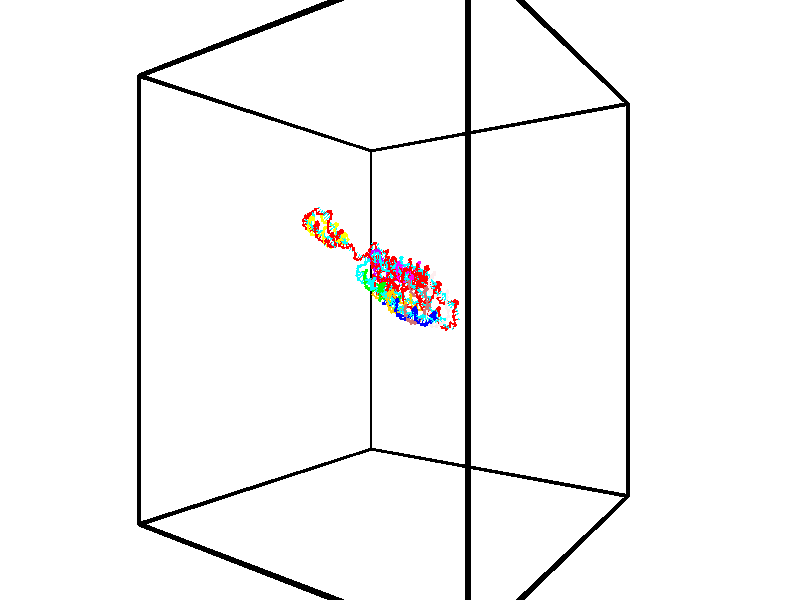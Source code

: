 // switches for output
#declare DRAW_BASES = 1; // possible values are 0, 1; only relevant for DNA ribbons
#declare DRAW_BASES_TYPE = 3; // possible values are 1, 2, 3; only relevant for DNA ribbons
#declare DRAW_FOG = 0; // set to 1 to enable fog

#include "colors.inc"

#include "transforms.inc"
background { rgb <1, 1, 1>}

#default {
   normal{
       ripples 0.25
       frequency 0.20
       turbulence 0.2
       lambda 5
   }
	finish {
		phong 0.1
		phong_size 40.
	}
}

// original window dimensions: 1024x640


// camera settings

camera {
	sky <-0, 1, 0>
	up <-0, 1, 0>
	right 1.6 * <0.581683, 0, 0.813415>
	location <-54.4937, 30, 90.4225>
	look_at <30, 30, 30>
	direction <84.4937, 0, -60.4225>
	angle 67.0682
}


# declare cpy_camera_pos = <-54.4937, 30, 90.4225>;
# if (DRAW_FOG = 1)
fog {
	fog_type 2
	up vnormalize(cpy_camera_pos)
	color rgbt<1,1,1,0.3>
	distance 1e-5
	fog_alt 3e-3
	fog_offset 48
}
# end


// LIGHTS

# declare lum = 6;
global_settings {
	ambient_light rgb lum * <0.05, 0.05, 0.05>
	max_trace_level 15
}# declare cpy_direct_light_amount = 0.25;
light_source
{	1000 * <0.231732, -1, 1.3951>,
	rgb lum * cpy_direct_light_amount
	parallel
}

light_source
{	1000 * <-0.231732, 1, -1.3951>,
	rgb lum * cpy_direct_light_amount
	parallel
}

// strand 0

// nucleotide -1

// particle -1
sphere {
	<42.744965, 32.151516, 23.414560> 0.250000
	pigment { color rgbt <1,0,0,0> }
	no_shadow
}
cylinder {
	<42.469532, 32.354443, 23.207298>,  <42.304272, 32.476200, 23.082941>, 0.100000
	pigment { color rgbt <1,0,0,0> }
	no_shadow
}
cylinder {
	<42.469532, 32.354443, 23.207298>,  <42.744965, 32.151516, 23.414560>, 0.100000
	pigment { color rgbt <1,0,0,0> }
	no_shadow
}

// particle -1
sphere {
	<42.469532, 32.354443, 23.207298> 0.100000
	pigment { color rgbt <1,0,0,0> }
	no_shadow
}
sphere {
	0, 1
	scale<0.080000,0.200000,0.300000>
	matrix <-0.285070, -0.846387, -0.449849,
		-0.666775, -0.162048, 0.727428,
		-0.688583, 0.507316, -0.518155,
		42.262959, 32.506638, 23.051851>
	pigment { color rgbt <0,1,1,0> }
	no_shadow
}
cylinder {
	<42.031700, 31.800270, 23.520226>,  <42.744965, 32.151516, 23.414560>, 0.130000
	pigment { color rgbt <1,0,0,0> }
	no_shadow
}

// nucleotide -1

// particle -1
sphere {
	<42.031700, 31.800270, 23.520226> 0.250000
	pigment { color rgbt <1,0,0,0> }
	no_shadow
}
cylinder {
	<42.099110, 31.966507, 23.162704>,  <42.139557, 32.066250, 22.948191>, 0.100000
	pigment { color rgbt <1,0,0,0> }
	no_shadow
}
cylinder {
	<42.099110, 31.966507, 23.162704>,  <42.031700, 31.800270, 23.520226>, 0.100000
	pigment { color rgbt <1,0,0,0> }
	no_shadow
}

// particle -1
sphere {
	<42.099110, 31.966507, 23.162704> 0.100000
	pigment { color rgbt <1,0,0,0> }
	no_shadow
}
sphere {
	0, 1
	scale<0.080000,0.200000,0.300000>
	matrix <-0.144161, -0.886631, -0.439436,
		-0.975099, 0.202907, -0.089506,
		0.168523, 0.415590, -0.893804,
		42.149666, 32.091183, 22.894564>
	pigment { color rgbt <0,1,1,0> }
	no_shadow
}
cylinder {
	<41.439701, 31.537378, 23.097977>,  <42.031700, 31.800270, 23.520226>, 0.130000
	pigment { color rgbt <1,0,0,0> }
	no_shadow
}

// nucleotide -1

// particle -1
sphere {
	<41.439701, 31.537378, 23.097977> 0.250000
	pigment { color rgbt <1,0,0,0> }
	no_shadow
}
cylinder {
	<41.724815, 31.658134, 22.844742>,  <41.895885, 31.730589, 22.692801>, 0.100000
	pigment { color rgbt <1,0,0,0> }
	no_shadow
}
cylinder {
	<41.724815, 31.658134, 22.844742>,  <41.439701, 31.537378, 23.097977>, 0.100000
	pigment { color rgbt <1,0,0,0> }
	no_shadow
}

// particle -1
sphere {
	<41.724815, 31.658134, 22.844742> 0.100000
	pigment { color rgbt <1,0,0,0> }
	no_shadow
}
sphere {
	0, 1
	scale<0.080000,0.200000,0.300000>
	matrix <-0.110269, -0.843168, -0.526221,
		-0.692660, 0.444892, -0.567709,
		0.712786, 0.301891, -0.633087,
		41.938652, 31.748701, 22.654816>
	pigment { color rgbt <0,1,1,0> }
	no_shadow
}
cylinder {
	<41.072010, 31.738831, 22.387358>,  <41.439701, 31.537378, 23.097977>, 0.130000
	pigment { color rgbt <1,0,0,0> }
	no_shadow
}

// nucleotide -1

// particle -1
sphere {
	<41.072010, 31.738831, 22.387358> 0.250000
	pigment { color rgbt <1,0,0,0> }
	no_shadow
}
cylinder {
	<41.442539, 31.593395, 22.426807>,  <41.664856, 31.506134, 22.450478>, 0.100000
	pigment { color rgbt <1,0,0,0> }
	no_shadow
}
cylinder {
	<41.442539, 31.593395, 22.426807>,  <41.072010, 31.738831, 22.387358>, 0.100000
	pigment { color rgbt <1,0,0,0> }
	no_shadow
}

// particle -1
sphere {
	<41.442539, 31.593395, 22.426807> 0.100000
	pigment { color rgbt <1,0,0,0> }
	no_shadow
}
sphere {
	0, 1
	scale<0.080000,0.200000,0.300000>
	matrix <-0.280889, -0.841040, -0.462334,
		0.251047, 0.400569, -0.881204,
		0.926324, -0.363588, 0.098626,
		41.720436, 31.484320, 22.456394>
	pigment { color rgbt <0,1,1,0> }
	no_shadow
}
cylinder {
	<40.946777, 32.407261, 22.870413>,  <41.072010, 31.738831, 22.387358>, 0.130000
	pigment { color rgbt <1,0,0,0> }
	no_shadow
}

// nucleotide -1

// particle -1
sphere {
	<40.946777, 32.407261, 22.870413> 0.250000
	pigment { color rgbt <1,0,0,0> }
	no_shadow
}
cylinder {
	<40.551594, 32.415627, 22.931728>,  <40.314484, 32.420647, 22.968517>, 0.100000
	pigment { color rgbt <1,0,0,0> }
	no_shadow
}
cylinder {
	<40.551594, 32.415627, 22.931728>,  <40.946777, 32.407261, 22.870413>, 0.100000
	pigment { color rgbt <1,0,0,0> }
	no_shadow
}

// particle -1
sphere {
	<40.551594, 32.415627, 22.931728> 0.100000
	pigment { color rgbt <1,0,0,0> }
	no_shadow
}
sphere {
	0, 1
	scale<0.080000,0.200000,0.300000>
	matrix <-0.108345, 0.613754, -0.782028,
		-0.110434, -0.789220, -0.604099,
		-0.987960, 0.020911, 0.153287,
		40.255207, 32.421902, 22.977715>
	pigment { color rgbt <0,1,1,0> }
	no_shadow
}
cylinder {
	<40.523842, 32.259140, 22.182253>,  <40.946777, 32.407261, 22.870413>, 0.130000
	pigment { color rgbt <1,0,0,0> }
	no_shadow
}

// nucleotide -1

// particle -1
sphere {
	<40.523842, 32.259140, 22.182253> 0.250000
	pigment { color rgbt <1,0,0,0> }
	no_shadow
}
cylinder {
	<40.309010, 32.482708, 22.434967>,  <40.180111, 32.616848, 22.586596>, 0.100000
	pigment { color rgbt <1,0,0,0> }
	no_shadow
}
cylinder {
	<40.309010, 32.482708, 22.434967>,  <40.523842, 32.259140, 22.182253>, 0.100000
	pigment { color rgbt <1,0,0,0> }
	no_shadow
}

// particle -1
sphere {
	<40.309010, 32.482708, 22.434967> 0.100000
	pigment { color rgbt <1,0,0,0> }
	no_shadow
}
sphere {
	0, 1
	scale<0.080000,0.200000,0.300000>
	matrix <-0.155045, 0.670809, -0.725243,
		-0.829159, -0.487470, -0.273622,
		-0.537082, 0.558918, 0.631786,
		40.147884, 32.650383, 22.624502>
	pigment { color rgbt <0,1,1,0> }
	no_shadow
}
cylinder {
	<40.637527, 32.121517, 21.410774>,  <40.523842, 32.259140, 22.182253>, 0.130000
	pigment { color rgbt <1,0,0,0> }
	no_shadow
}

// nucleotide -1

// particle -1
sphere {
	<40.637527, 32.121517, 21.410774> 0.250000
	pigment { color rgbt <1,0,0,0> }
	no_shadow
}
cylinder {
	<40.261299, 32.246807, 21.358292>,  <40.035561, 32.321980, 21.326801>, 0.100000
	pigment { color rgbt <1,0,0,0> }
	no_shadow
}
cylinder {
	<40.261299, 32.246807, 21.358292>,  <40.637527, 32.121517, 21.410774>, 0.100000
	pigment { color rgbt <1,0,0,0> }
	no_shadow
}

// particle -1
sphere {
	<40.261299, 32.246807, 21.358292> 0.100000
	pigment { color rgbt <1,0,0,0> }
	no_shadow
}
sphere {
	0, 1
	scale<0.080000,0.200000,0.300000>
	matrix <0.329469, 0.748011, -0.576133,
		-0.082315, -0.585123, -0.806756,
		-0.940572, 0.313225, -0.131207,
		39.979126, 32.340775, 21.318930>
	pigment { color rgbt <0,1,1,0> }
	no_shadow
}
cylinder {
	<40.511776, 32.240276, 20.732428>,  <40.637527, 32.121517, 21.410774>, 0.130000
	pigment { color rgbt <1,0,0,0> }
	no_shadow
}

// nucleotide -1

// particle -1
sphere {
	<40.511776, 32.240276, 20.732428> 0.250000
	pigment { color rgbt <1,0,0,0> }
	no_shadow
}
cylinder {
	<40.271408, 32.480007, 20.943974>,  <40.127186, 32.623848, 21.070902>, 0.100000
	pigment { color rgbt <1,0,0,0> }
	no_shadow
}
cylinder {
	<40.271408, 32.480007, 20.943974>,  <40.511776, 32.240276, 20.732428>, 0.100000
	pigment { color rgbt <1,0,0,0> }
	no_shadow
}

// particle -1
sphere {
	<40.271408, 32.480007, 20.943974> 0.100000
	pigment { color rgbt <1,0,0,0> }
	no_shadow
}
sphere {
	0, 1
	scale<0.080000,0.200000,0.300000>
	matrix <0.282276, 0.778140, -0.561087,
		-0.747808, -0.187881, -0.636776,
		-0.600919, 0.599332, 0.528865,
		40.091133, 32.659805, 21.102633>
	pigment { color rgbt <0,1,1,0> }
	no_shadow
}
cylinder {
	<40.086285, 32.523140, 20.268305>,  <40.511776, 32.240276, 20.732428>, 0.130000
	pigment { color rgbt <1,0,0,0> }
	no_shadow
}

// nucleotide -1

// particle -1
sphere {
	<40.086285, 32.523140, 20.268305> 0.250000
	pigment { color rgbt <1,0,0,0> }
	no_shadow
}
cylinder {
	<40.113605, 32.768456, 20.583065>,  <40.129997, 32.915646, 20.771921>, 0.100000
	pigment { color rgbt <1,0,0,0> }
	no_shadow
}
cylinder {
	<40.113605, 32.768456, 20.583065>,  <40.086285, 32.523140, 20.268305>, 0.100000
	pigment { color rgbt <1,0,0,0> }
	no_shadow
}

// particle -1
sphere {
	<40.113605, 32.768456, 20.583065> 0.100000
	pigment { color rgbt <1,0,0,0> }
	no_shadow
}
sphere {
	0, 1
	scale<0.080000,0.200000,0.300000>
	matrix <0.158561, 0.772046, -0.615470,
		-0.984984, 0.166809, -0.044512,
		0.068300, 0.613286, 0.786902,
		40.134094, 32.952442, 20.819136>
	pigment { color rgbt <0,1,1,0> }
	no_shadow
}
cylinder {
	<39.748482, 33.088718, 20.012026>,  <40.086285, 32.523140, 20.268305>, 0.130000
	pigment { color rgbt <1,0,0,0> }
	no_shadow
}

// nucleotide -1

// particle -1
sphere {
	<39.748482, 33.088718, 20.012026> 0.250000
	pigment { color rgbt <1,0,0,0> }
	no_shadow
}
cylinder {
	<39.968906, 33.200123, 20.326672>,  <40.101162, 33.266964, 20.515459>, 0.100000
	pigment { color rgbt <1,0,0,0> }
	no_shadow
}
cylinder {
	<39.968906, 33.200123, 20.326672>,  <39.748482, 33.088718, 20.012026>, 0.100000
	pigment { color rgbt <1,0,0,0> }
	no_shadow
}

// particle -1
sphere {
	<39.968906, 33.200123, 20.326672> 0.100000
	pigment { color rgbt <1,0,0,0> }
	no_shadow
}
sphere {
	0, 1
	scale<0.080000,0.200000,0.300000>
	matrix <0.374118, 0.760150, -0.531232,
		-0.745898, 0.587029, 0.314695,
		0.551064, 0.278512, 0.786613,
		40.134224, 33.283676, 20.562654>
	pigment { color rgbt <0,1,1,0> }
	no_shadow
}
cylinder {
	<39.660507, 33.891579, 20.104578>,  <39.748482, 33.088718, 20.012026>, 0.130000
	pigment { color rgbt <1,0,0,0> }
	no_shadow
}

// nucleotide -1

// particle -1
sphere {
	<39.660507, 33.891579, 20.104578> 0.250000
	pigment { color rgbt <1,0,0,0> }
	no_shadow
}
cylinder {
	<40.010567, 33.808926, 20.279583>,  <40.220604, 33.759335, 20.384586>, 0.100000
	pigment { color rgbt <1,0,0,0> }
	no_shadow
}
cylinder {
	<40.010567, 33.808926, 20.279583>,  <39.660507, 33.891579, 20.104578>, 0.100000
	pigment { color rgbt <1,0,0,0> }
	no_shadow
}

// particle -1
sphere {
	<40.010567, 33.808926, 20.279583> 0.100000
	pigment { color rgbt <1,0,0,0> }
	no_shadow
}
sphere {
	0, 1
	scale<0.080000,0.200000,0.300000>
	matrix <0.427482, 0.753768, -0.499092,
		-0.226654, 0.623809, 0.747991,
		0.875149, -0.206631, 0.437512,
		40.273113, 33.746937, 20.410837>
	pigment { color rgbt <0,1,1,0> }
	no_shadow
}
cylinder {
	<40.000969, 34.496742, 20.112638>,  <39.660507, 33.891579, 20.104578>, 0.130000
	pigment { color rgbt <1,0,0,0> }
	no_shadow
}

// nucleotide -1

// particle -1
sphere {
	<40.000969, 34.496742, 20.112638> 0.250000
	pigment { color rgbt <1,0,0,0> }
	no_shadow
}
cylinder {
	<40.312328, 34.249352, 20.155689>,  <40.499142, 34.100918, 20.181519>, 0.100000
	pigment { color rgbt <1,0,0,0> }
	no_shadow
}
cylinder {
	<40.312328, 34.249352, 20.155689>,  <40.000969, 34.496742, 20.112638>, 0.100000
	pigment { color rgbt <1,0,0,0> }
	no_shadow
}

// particle -1
sphere {
	<40.312328, 34.249352, 20.155689> 0.100000
	pigment { color rgbt <1,0,0,0> }
	no_shadow
}
sphere {
	0, 1
	scale<0.080000,0.200000,0.300000>
	matrix <0.580930, 0.644668, -0.496914,
		0.237948, 0.449319, 0.861100,
		0.778396, -0.618479, 0.107625,
		40.545849, 34.063808, 20.187977>
	pigment { color rgbt <0,1,1,0> }
	no_shadow
}
cylinder {
	<40.538731, 34.786572, 20.381332>,  <40.000969, 34.496742, 20.112638>, 0.130000
	pigment { color rgbt <1,0,0,0> }
	no_shadow
}

// nucleotide -1

// particle -1
sphere {
	<40.538731, 34.786572, 20.381332> 0.250000
	pigment { color rgbt <1,0,0,0> }
	no_shadow
}
cylinder {
	<40.749012, 34.481991, 20.229633>,  <40.875183, 34.299244, 20.138613>, 0.100000
	pigment { color rgbt <1,0,0,0> }
	no_shadow
}
cylinder {
	<40.749012, 34.481991, 20.229633>,  <40.538731, 34.786572, 20.381332>, 0.100000
	pigment { color rgbt <1,0,0,0> }
	no_shadow
}

// particle -1
sphere {
	<40.749012, 34.481991, 20.229633> 0.100000
	pigment { color rgbt <1,0,0,0> }
	no_shadow
}
sphere {
	0, 1
	scale<0.080000,0.200000,0.300000>
	matrix <0.680834, 0.643907, -0.349068,
		0.509999, -0.074699, 0.856925,
		0.525705, -0.761448, -0.379250,
		40.906723, 34.253555, 20.115858>
	pigment { color rgbt <0,1,1,0> }
	no_shadow
}
cylinder {
	<41.172108, 35.015224, 20.414495>,  <40.538731, 34.786572, 20.381332>, 0.130000
	pigment { color rgbt <1,0,0,0> }
	no_shadow
}

// nucleotide -1

// particle -1
sphere {
	<41.172108, 35.015224, 20.414495> 0.250000
	pigment { color rgbt <1,0,0,0> }
	no_shadow
}
cylinder {
	<41.270512, 34.695362, 20.195396>,  <41.329552, 34.503445, 20.063938>, 0.100000
	pigment { color rgbt <1,0,0,0> }
	no_shadow
}
cylinder {
	<41.270512, 34.695362, 20.195396>,  <41.172108, 35.015224, 20.414495>, 0.100000
	pigment { color rgbt <1,0,0,0> }
	no_shadow
}

// particle -1
sphere {
	<41.270512, 34.695362, 20.195396> 0.100000
	pigment { color rgbt <1,0,0,0> }
	no_shadow
}
sphere {
	0, 1
	scale<0.080000,0.200000,0.300000>
	matrix <0.693710, 0.539936, -0.476693,
		0.676939, -0.262706, 0.687560,
		0.246008, -0.799659, -0.547745,
		41.344315, 34.455463, 20.031073>
	pigment { color rgbt <0,1,1,0> }
	no_shadow
}
cylinder {
	<41.882210, 34.767242, 20.531876>,  <41.172108, 35.015224, 20.414495>, 0.130000
	pigment { color rgbt <1,0,0,0> }
	no_shadow
}

// nucleotide -1

// particle -1
sphere {
	<41.882210, 34.767242, 20.531876> 0.250000
	pigment { color rgbt <1,0,0,0> }
	no_shadow
}
cylinder {
	<41.762772, 34.652771, 20.167690>,  <41.691109, 34.584087, 19.949179>, 0.100000
	pigment { color rgbt <1,0,0,0> }
	no_shadow
}
cylinder {
	<41.762772, 34.652771, 20.167690>,  <41.882210, 34.767242, 20.531876>, 0.100000
	pigment { color rgbt <1,0,0,0> }
	no_shadow
}

// particle -1
sphere {
	<41.762772, 34.652771, 20.167690> 0.100000
	pigment { color rgbt <1,0,0,0> }
	no_shadow
}
sphere {
	0, 1
	scale<0.080000,0.200000,0.300000>
	matrix <0.625061, 0.662265, -0.413164,
		0.721205, -0.692464, -0.018873,
		-0.298600, -0.286180, -0.910461,
		41.673191, 34.566917, 19.894552>
	pigment { color rgbt <0,1,1,0> }
	no_shadow
}
cylinder {
	<42.471367, 34.728020, 20.209200>,  <41.882210, 34.767242, 20.531876>, 0.130000
	pigment { color rgbt <1,0,0,0> }
	no_shadow
}

// nucleotide -1

// particle -1
sphere {
	<42.471367, 34.728020, 20.209200> 0.250000
	pigment { color rgbt <1,0,0,0> }
	no_shadow
}
cylinder {
	<42.184475, 34.775097, 19.934471>,  <42.012341, 34.803345, 19.769634>, 0.100000
	pigment { color rgbt <1,0,0,0> }
	no_shadow
}
cylinder {
	<42.184475, 34.775097, 19.934471>,  <42.471367, 34.728020, 20.209200>, 0.100000
	pigment { color rgbt <1,0,0,0> }
	no_shadow
}

// particle -1
sphere {
	<42.184475, 34.775097, 19.934471> 0.100000
	pigment { color rgbt <1,0,0,0> }
	no_shadow
}
sphere {
	0, 1
	scale<0.080000,0.200000,0.300000>
	matrix <0.554632, 0.693109, -0.460417,
		0.421851, -0.711159, -0.562400,
		-0.717234, 0.117697, -0.686820,
		41.969303, 34.810406, 19.728424>
	pigment { color rgbt <0,1,1,0> }
	no_shadow
}
cylinder {
	<42.758152, 34.768242, 19.589590>,  <42.471367, 34.728020, 20.209200>, 0.130000
	pigment { color rgbt <1,0,0,0> }
	no_shadow
}

// nucleotide -1

// particle -1
sphere {
	<42.758152, 34.768242, 19.589590> 0.250000
	pigment { color rgbt <1,0,0,0> }
	no_shadow
}
cylinder {
	<42.416702, 34.922363, 19.449379>,  <42.211834, 35.014835, 19.365252>, 0.100000
	pigment { color rgbt <1,0,0,0> }
	no_shadow
}
cylinder {
	<42.416702, 34.922363, 19.449379>,  <42.758152, 34.768242, 19.589590>, 0.100000
	pigment { color rgbt <1,0,0,0> }
	no_shadow
}

// particle -1
sphere {
	<42.416702, 34.922363, 19.449379> 0.100000
	pigment { color rgbt <1,0,0,0> }
	no_shadow
}
sphere {
	0, 1
	scale<0.080000,0.200000,0.300000>
	matrix <0.518132, 0.558924, -0.647412,
		-0.053530, -0.734266, -0.676748,
		-0.853624, 0.385301, -0.350527,
		42.160614, 35.037952, 19.344221>
	pigment { color rgbt <0,1,1,0> }
	no_shadow
}
cylinder {
	<42.982719, 34.913998, 18.832855>,  <42.758152, 34.768242, 19.589590>, 0.130000
	pigment { color rgbt <1,0,0,0> }
	no_shadow
}

// nucleotide -1

// particle -1
sphere {
	<42.982719, 34.913998, 18.832855> 0.250000
	pigment { color rgbt <1,0,0,0> }
	no_shadow
}
cylinder {
	<42.656487, 35.119034, 18.940243>,  <42.460747, 35.242058, 19.004675>, 0.100000
	pigment { color rgbt <1,0,0,0> }
	no_shadow
}
cylinder {
	<42.656487, 35.119034, 18.940243>,  <42.982719, 34.913998, 18.832855>, 0.100000
	pigment { color rgbt <1,0,0,0> }
	no_shadow
}

// particle -1
sphere {
	<42.656487, 35.119034, 18.940243> 0.100000
	pigment { color rgbt <1,0,0,0> }
	no_shadow
}
sphere {
	0, 1
	scale<0.080000,0.200000,0.300000>
	matrix <0.245449, 0.726617, -0.641703,
		-0.524006, -0.457466, -0.718430,
		-0.815581, 0.512595, 0.268467,
		42.411812, 35.272812, 19.020782>
	pigment { color rgbt <0,1,1,0> }
	no_shadow
}
cylinder {
	<42.686062, 35.010212, 18.219439>,  <42.982719, 34.913998, 18.832855>, 0.130000
	pigment { color rgbt <1,0,0,0> }
	no_shadow
}

// nucleotide -1

// particle -1
sphere {
	<42.686062, 35.010212, 18.219439> 0.250000
	pigment { color rgbt <1,0,0,0> }
	no_shadow
}
cylinder {
	<42.581951, 35.309418, 18.463646>,  <42.519485, 35.488941, 18.610170>, 0.100000
	pigment { color rgbt <1,0,0,0> }
	no_shadow
}
cylinder {
	<42.581951, 35.309418, 18.463646>,  <42.686062, 35.010212, 18.219439>, 0.100000
	pigment { color rgbt <1,0,0,0> }
	no_shadow
}

// particle -1
sphere {
	<42.581951, 35.309418, 18.463646> 0.100000
	pigment { color rgbt <1,0,0,0> }
	no_shadow
}
sphere {
	0, 1
	scale<0.080000,0.200000,0.300000>
	matrix <0.180565, 0.658864, -0.730271,
		-0.948500, -0.079834, -0.306551,
		-0.260276, 0.748014, 0.610517,
		42.503868, 35.533821, 18.646801>
	pigment { color rgbt <0,1,1,0> }
	no_shadow
}
cylinder {
	<42.426136, 35.484089, 17.719362>,  <42.686062, 35.010212, 18.219439>, 0.130000
	pigment { color rgbt <1,0,0,0> }
	no_shadow
}

// nucleotide -1

// particle -1
sphere {
	<42.426136, 35.484089, 17.719362> 0.250000
	pigment { color rgbt <1,0,0,0> }
	no_shadow
}
cylinder {
	<42.476501, 35.717987, 18.039917>,  <42.506721, 35.858326, 18.232250>, 0.100000
	pigment { color rgbt <1,0,0,0> }
	no_shadow
}
cylinder {
	<42.476501, 35.717987, 18.039917>,  <42.426136, 35.484089, 17.719362>, 0.100000
	pigment { color rgbt <1,0,0,0> }
	no_shadow
}

// particle -1
sphere {
	<42.476501, 35.717987, 18.039917> 0.100000
	pigment { color rgbt <1,0,0,0> }
	no_shadow
}
sphere {
	0, 1
	scale<0.080000,0.200000,0.300000>
	matrix <0.091904, 0.797465, -0.596325,
		-0.987776, 0.148734, 0.046668,
		0.125910, 0.584746, 0.801386,
		42.514275, 35.893410, 18.280333>
	pigment { color rgbt <0,1,1,0> }
	no_shadow
}
cylinder {
	<41.903439, 36.072079, 17.727953>,  <42.426136, 35.484089, 17.719362>, 0.130000
	pigment { color rgbt <1,0,0,0> }
	no_shadow
}

// nucleotide -1

// particle -1
sphere {
	<41.903439, 36.072079, 17.727953> 0.250000
	pigment { color rgbt <1,0,0,0> }
	no_shadow
}
cylinder {
	<42.176193, 36.193333, 17.994228>,  <42.339844, 36.266087, 18.153994>, 0.100000
	pigment { color rgbt <1,0,0,0> }
	no_shadow
}
cylinder {
	<42.176193, 36.193333, 17.994228>,  <41.903439, 36.072079, 17.727953>, 0.100000
	pigment { color rgbt <1,0,0,0> }
	no_shadow
}

// particle -1
sphere {
	<42.176193, 36.193333, 17.994228> 0.100000
	pigment { color rgbt <1,0,0,0> }
	no_shadow
}
sphere {
	0, 1
	scale<0.080000,0.200000,0.300000>
	matrix <0.042007, 0.892351, -0.449384,
		-0.730254, 0.334391, 0.595745,
		0.681883, 0.303138, 0.665689,
		42.380756, 36.284275, 18.193935>
	pigment { color rgbt <0,1,1,0> }
	no_shadow
}
cylinder {
	<41.654045, 36.584026, 18.014511>,  <41.903439, 36.072079, 17.727953>, 0.130000
	pigment { color rgbt <1,0,0,0> }
	no_shadow
}

// nucleotide -1

// particle -1
sphere {
	<41.654045, 36.584026, 18.014511> 0.250000
	pigment { color rgbt <1,0,0,0> }
	no_shadow
}
cylinder {
	<42.047314, 36.631779, 18.069813>,  <42.283276, 36.660431, 18.102993>, 0.100000
	pigment { color rgbt <1,0,0,0> }
	no_shadow
}
cylinder {
	<42.047314, 36.631779, 18.069813>,  <41.654045, 36.584026, 18.014511>, 0.100000
	pigment { color rgbt <1,0,0,0> }
	no_shadow
}

// particle -1
sphere {
	<42.047314, 36.631779, 18.069813> 0.100000
	pigment { color rgbt <1,0,0,0> }
	no_shadow
}
sphere {
	0, 1
	scale<0.080000,0.200000,0.300000>
	matrix <-0.030916, 0.854706, -0.518191,
		-0.180029, 0.505198, 0.844017,
		0.983176, 0.119383, 0.138253,
		42.342266, 36.667595, 18.111288>
	pigment { color rgbt <0,1,1,0> }
	no_shadow
}
cylinder {
	<41.800732, 37.248676, 18.241688>,  <41.654045, 36.584026, 18.014511>, 0.130000
	pigment { color rgbt <1,0,0,0> }
	no_shadow
}

// nucleotide -1

// particle -1
sphere {
	<41.800732, 37.248676, 18.241688> 0.250000
	pigment { color rgbt <1,0,0,0> }
	no_shadow
}
cylinder {
	<42.156170, 37.144604, 18.090580>,  <42.369431, 37.082161, 17.999916>, 0.100000
	pigment { color rgbt <1,0,0,0> }
	no_shadow
}
cylinder {
	<42.156170, 37.144604, 18.090580>,  <41.800732, 37.248676, 18.241688>, 0.100000
	pigment { color rgbt <1,0,0,0> }
	no_shadow
}

// particle -1
sphere {
	<42.156170, 37.144604, 18.090580> 0.100000
	pigment { color rgbt <1,0,0,0> }
	no_shadow
}
sphere {
	0, 1
	scale<0.080000,0.200000,0.300000>
	matrix <0.031588, 0.856318, -0.515482,
		0.457611, 0.446120, 0.769135,
		0.888591, -0.260186, -0.377769,
		42.422749, 37.066547, 17.977249>
	pigment { color rgbt <0,1,1,0> }
	no_shadow
}
cylinder {
	<42.164726, 37.976387, 18.204781>,  <41.800732, 37.248676, 18.241688>, 0.130000
	pigment { color rgbt <1,0,0,0> }
	no_shadow
}

// nucleotide -1

// particle -1
sphere {
	<42.164726, 37.976387, 18.204781> 0.250000
	pigment { color rgbt <1,0,0,0> }
	no_shadow
}
cylinder {
	<42.336658, 37.710339, 17.960529>,  <42.439816, 37.550709, 17.813978>, 0.100000
	pigment { color rgbt <1,0,0,0> }
	no_shadow
}
cylinder {
	<42.336658, 37.710339, 17.960529>,  <42.164726, 37.976387, 18.204781>, 0.100000
	pigment { color rgbt <1,0,0,0> }
	no_shadow
}

// particle -1
sphere {
	<42.336658, 37.710339, 17.960529> 0.100000
	pigment { color rgbt <1,0,0,0> }
	no_shadow
}
sphere {
	0, 1
	scale<0.080000,0.200000,0.300000>
	matrix <-0.061795, 0.653035, -0.754802,
		0.900795, 0.362168, 0.239591,
		0.429826, -0.665116, -0.610631,
		42.465607, 37.510803, 17.777340>
	pigment { color rgbt <0,1,1,0> }
	no_shadow
}
cylinder {
	<42.796444, 38.281387, 17.914143>,  <42.164726, 37.976387, 18.204781>, 0.130000
	pigment { color rgbt <1,0,0,0> }
	no_shadow
}

// nucleotide -1

// particle -1
sphere {
	<42.796444, 38.281387, 17.914143> 0.250000
	pigment { color rgbt <1,0,0,0> }
	no_shadow
}
cylinder {
	<42.700279, 37.979187, 17.670364>,  <42.642578, 37.797867, 17.524097>, 0.100000
	pigment { color rgbt <1,0,0,0> }
	no_shadow
}
cylinder {
	<42.700279, 37.979187, 17.670364>,  <42.796444, 38.281387, 17.914143>, 0.100000
	pigment { color rgbt <1,0,0,0> }
	no_shadow
}

// particle -1
sphere {
	<42.700279, 37.979187, 17.670364> 0.100000
	pigment { color rgbt <1,0,0,0> }
	no_shadow
}
sphere {
	0, 1
	scale<0.080000,0.200000,0.300000>
	matrix <-0.115863, 0.645707, -0.754743,
		0.963731, -0.110838, -0.242771,
		-0.240413, -0.755498, -0.609446,
		42.628155, 37.752537, 17.487530>
	pigment { color rgbt <0,1,1,0> }
	no_shadow
}
cylinder {
	<43.178467, 38.254749, 17.243361>,  <42.796444, 38.281387, 17.914143>, 0.130000
	pigment { color rgbt <1,0,0,0> }
	no_shadow
}

// nucleotide -1

// particle -1
sphere {
	<43.178467, 38.254749, 17.243361> 0.250000
	pigment { color rgbt <1,0,0,0> }
	no_shadow
}
cylinder {
	<42.848370, 38.041630, 17.168419>,  <42.650311, 37.913757, 17.123453>, 0.100000
	pigment { color rgbt <1,0,0,0> }
	no_shadow
}
cylinder {
	<42.848370, 38.041630, 17.168419>,  <43.178467, 38.254749, 17.243361>, 0.100000
	pigment { color rgbt <1,0,0,0> }
	no_shadow
}

// particle -1
sphere {
	<42.848370, 38.041630, 17.168419> 0.100000
	pigment { color rgbt <1,0,0,0> }
	no_shadow
}
sphere {
	0, 1
	scale<0.080000,0.200000,0.300000>
	matrix <-0.224539, 0.613895, -0.756779,
		0.518229, -0.582456, -0.626245,
		-0.825240, -0.532801, -0.187354,
		42.600800, 37.881790, 17.112213>
	pigment { color rgbt <0,1,1,0> }
	no_shadow
}
cylinder {
	<43.157833, 38.160404, 16.533463>,  <43.178467, 38.254749, 17.243361>, 0.130000
	pigment { color rgbt <1,0,0,0> }
	no_shadow
}

// nucleotide -1

// particle -1
sphere {
	<43.157833, 38.160404, 16.533463> 0.250000
	pigment { color rgbt <1,0,0,0> }
	no_shadow
}
cylinder {
	<42.779423, 38.122593, 16.657467>,  <42.552376, 38.099907, 16.731869>, 0.100000
	pigment { color rgbt <1,0,0,0> }
	no_shadow
}
cylinder {
	<42.779423, 38.122593, 16.657467>,  <43.157833, 38.160404, 16.533463>, 0.100000
	pigment { color rgbt <1,0,0,0> }
	no_shadow
}

// particle -1
sphere {
	<42.779423, 38.122593, 16.657467> 0.100000
	pigment { color rgbt <1,0,0,0> }
	no_shadow
}
sphere {
	0, 1
	scale<0.080000,0.200000,0.300000>
	matrix <-0.308677, 0.554380, -0.772905,
		-0.098799, -0.826878, -0.553635,
		-0.946022, -0.094532, 0.310010,
		42.495617, 38.094234, 16.750469>
	pigment { color rgbt <0,1,1,0> }
	no_shadow
}
cylinder {
	<42.740276, 37.798717, 16.104082>,  <43.157833, 38.160404, 16.533463>, 0.130000
	pigment { color rgbt <1,0,0,0> }
	no_shadow
}

// nucleotide -1

// particle -1
sphere {
	<42.740276, 37.798717, 16.104082> 0.250000
	pigment { color rgbt <1,0,0,0> }
	no_shadow
}
cylinder {
	<42.527782, 38.085197, 16.285122>,  <42.400284, 38.257084, 16.393745>, 0.100000
	pigment { color rgbt <1,0,0,0> }
	no_shadow
}
cylinder {
	<42.527782, 38.085197, 16.285122>,  <42.740276, 37.798717, 16.104082>, 0.100000
	pigment { color rgbt <1,0,0,0> }
	no_shadow
}

// particle -1
sphere {
	<42.527782, 38.085197, 16.285122> 0.100000
	pigment { color rgbt <1,0,0,0> }
	no_shadow
}
sphere {
	0, 1
	scale<0.080000,0.200000,0.300000>
	matrix <0.024698, 0.547080, -0.836716,
		-0.846862, -0.433317, -0.308319,
		-0.531238, 0.716198, 0.452600,
		42.368412, 38.300056, 16.420902>
	pigment { color rgbt <0,1,1,0> }
	no_shadow
}
cylinder {
	<42.125797, 37.887100, 15.768751>,  <42.740276, 37.798717, 16.104082>, 0.130000
	pigment { color rgbt <1,0,0,0> }
	no_shadow
}

// nucleotide -1

// particle -1
sphere {
	<42.125797, 37.887100, 15.768751> 0.250000
	pigment { color rgbt <1,0,0,0> }
	no_shadow
}
cylinder {
	<42.268372, 38.222519, 15.933572>,  <42.353916, 38.423771, 16.032465>, 0.100000
	pigment { color rgbt <1,0,0,0> }
	no_shadow
}
cylinder {
	<42.268372, 38.222519, 15.933572>,  <42.125797, 37.887100, 15.768751>, 0.100000
	pigment { color rgbt <1,0,0,0> }
	no_shadow
}

// particle -1
sphere {
	<42.268372, 38.222519, 15.933572> 0.100000
	pigment { color rgbt <1,0,0,0> }
	no_shadow
}
sphere {
	0, 1
	scale<0.080000,0.200000,0.300000>
	matrix <0.086623, 0.409460, -0.908206,
		-0.930295, 0.359411, 0.073309,
		0.356437, 0.838550, 0.412053,
		42.375301, 38.474083, 16.057188>
	pigment { color rgbt <0,1,1,0> }
	no_shadow
}
cylinder {
	<41.832672, 38.431179, 15.345594>,  <42.125797, 37.887100, 15.768751>, 0.130000
	pigment { color rgbt <1,0,0,0> }
	no_shadow
}

// nucleotide -1

// particle -1
sphere {
	<41.832672, 38.431179, 15.345594> 0.250000
	pigment { color rgbt <1,0,0,0> }
	no_shadow
}
cylinder {
	<42.145081, 38.585819, 15.541776>,  <42.332527, 38.678604, 15.659485>, 0.100000
	pigment { color rgbt <1,0,0,0> }
	no_shadow
}
cylinder {
	<42.145081, 38.585819, 15.541776>,  <41.832672, 38.431179, 15.345594>, 0.100000
	pigment { color rgbt <1,0,0,0> }
	no_shadow
}

// particle -1
sphere {
	<42.145081, 38.585819, 15.541776> 0.100000
	pigment { color rgbt <1,0,0,0> }
	no_shadow
}
sphere {
	0, 1
	scale<0.080000,0.200000,0.300000>
	matrix <0.201675, 0.587136, -0.783963,
		-0.591042, 0.711205, 0.380600,
		0.781023, 0.386598, 0.490454,
		42.379387, 38.701797, 15.688912>
	pigment { color rgbt <0,1,1,0> }
	no_shadow
}
cylinder {
	<41.418316, 38.833282, 15.874410>,  <41.832672, 38.431179, 15.345594>, 0.130000
	pigment { color rgbt <1,0,0,0> }
	no_shadow
}

// nucleotide -1

// particle -1
sphere {
	<41.418316, 38.833282, 15.874410> 0.250000
	pigment { color rgbt <1,0,0,0> }
	no_shadow
}
cylinder {
	<41.402966, 39.061062, 16.202862>,  <41.393753, 39.197731, 16.399933>, 0.100000
	pigment { color rgbt <1,0,0,0> }
	no_shadow
}
cylinder {
	<41.402966, 39.061062, 16.202862>,  <41.418316, 38.833282, 15.874410>, 0.100000
	pigment { color rgbt <1,0,0,0> }
	no_shadow
}

// particle -1
sphere {
	<41.402966, 39.061062, 16.202862> 0.100000
	pigment { color rgbt <1,0,0,0> }
	no_shadow
}
sphere {
	0, 1
	scale<0.080000,0.200000,0.300000>
	matrix <0.898912, -0.339231, 0.277270,
		0.436444, 0.748765, -0.498866,
		-0.038379, 0.569450, 0.821130,
		41.391453, 39.231895, 16.449202>
	pigment { color rgbt <0,1,1,0> }
	no_shadow
}
cylinder {
	<41.171570, 39.513420, 16.002758>,  <41.418316, 38.833282, 15.874410>, 0.130000
	pigment { color rgbt <1,0,0,0> }
	no_shadow
}

// nucleotide -1

// particle -1
sphere {
	<41.171570, 39.513420, 16.002758> 0.250000
	pigment { color rgbt <1,0,0,0> }
	no_shadow
}
cylinder {
	<41.002697, 39.472248, 15.642499>,  <40.901375, 39.447544, 15.426344>, 0.100000
	pigment { color rgbt <1,0,0,0> }
	no_shadow
}
cylinder {
	<41.002697, 39.472248, 15.642499>,  <41.171570, 39.513420, 16.002758>, 0.100000
	pigment { color rgbt <1,0,0,0> }
	no_shadow
}

// particle -1
sphere {
	<41.002697, 39.472248, 15.642499> 0.100000
	pigment { color rgbt <1,0,0,0> }
	no_shadow
}
sphere {
	0, 1
	scale<0.080000,0.200000,0.300000>
	matrix <-0.238783, -0.945818, 0.220026,
		-0.874497, 0.307950, 0.374730,
		-0.422183, -0.102933, -0.900648,
		40.876041, 39.441368, 15.372305>
	pigment { color rgbt <0,1,1,0> }
	no_shadow
}
cylinder {
	<40.559307, 39.356171, 16.080584>,  <41.171570, 39.513420, 16.002758>, 0.130000
	pigment { color rgbt <1,0,0,0> }
	no_shadow
}

// nucleotide -1

// particle -1
sphere {
	<40.559307, 39.356171, 16.080584> 0.250000
	pigment { color rgbt <1,0,0,0> }
	no_shadow
}
cylinder {
	<40.670845, 39.174526, 15.742110>,  <40.737770, 39.065540, 15.539026>, 0.100000
	pigment { color rgbt <1,0,0,0> }
	no_shadow
}
cylinder {
	<40.670845, 39.174526, 15.742110>,  <40.559307, 39.356171, 16.080584>, 0.100000
	pigment { color rgbt <1,0,0,0> }
	no_shadow
}

// particle -1
sphere {
	<40.670845, 39.174526, 15.742110> 0.100000
	pigment { color rgbt <1,0,0,0> }
	no_shadow
}
sphere {
	0, 1
	scale<0.080000,0.200000,0.300000>
	matrix <-0.207595, -0.888802, 0.408577,
		-0.937629, 0.061733, -0.342112,
		0.278847, -0.454114, -0.846183,
		40.754498, 39.038292, 15.488256>
	pigment { color rgbt <0,1,1,0> }
	no_shadow
}
cylinder {
	<40.055733, 38.964531, 15.671128>,  <40.559307, 39.356171, 16.080584>, 0.130000
	pigment { color rgbt <1,0,0,0> }
	no_shadow
}

// nucleotide -1

// particle -1
sphere {
	<40.055733, 38.964531, 15.671128> 0.250000
	pigment { color rgbt <1,0,0,0> }
	no_shadow
}
cylinder {
	<40.412331, 38.798065, 15.599532>,  <40.626289, 38.698185, 15.556575>, 0.100000
	pigment { color rgbt <1,0,0,0> }
	no_shadow
}
cylinder {
	<40.412331, 38.798065, 15.599532>,  <40.055733, 38.964531, 15.671128>, 0.100000
	pigment { color rgbt <1,0,0,0> }
	no_shadow
}

// particle -1
sphere {
	<40.412331, 38.798065, 15.599532> 0.100000
	pigment { color rgbt <1,0,0,0> }
	no_shadow
}
sphere {
	0, 1
	scale<0.080000,0.200000,0.300000>
	matrix <-0.339625, -0.875439, 0.343891,
		-0.299810, -0.245788, -0.921793,
		0.891498, -0.416166, -0.178990,
		40.679779, 38.673214, 15.545835>
	pigment { color rgbt <0,1,1,0> }
	no_shadow
}
cylinder {
	<40.101425, 38.296581, 15.189728>,  <40.055733, 38.964531, 15.671128>, 0.130000
	pigment { color rgbt <1,0,0,0> }
	no_shadow
}

// nucleotide -1

// particle -1
sphere {
	<40.101425, 38.296581, 15.189728> 0.250000
	pigment { color rgbt <1,0,0,0> }
	no_shadow
}
cylinder {
	<40.364235, 38.270897, 15.490180>,  <40.521919, 38.255486, 15.670451>, 0.100000
	pigment { color rgbt <1,0,0,0> }
	no_shadow
}
cylinder {
	<40.364235, 38.270897, 15.490180>,  <40.101425, 38.296581, 15.189728>, 0.100000
	pigment { color rgbt <1,0,0,0> }
	no_shadow
}

// particle -1
sphere {
	<40.364235, 38.270897, 15.490180> 0.100000
	pigment { color rgbt <1,0,0,0> }
	no_shadow
}
sphere {
	0, 1
	scale<0.080000,0.200000,0.300000>
	matrix <-0.479700, -0.804234, 0.350850,
		0.581556, -0.590834, -0.559203,
		0.657024, -0.064211, 0.751130,
		40.561340, 38.251633, 15.715519>
	pigment { color rgbt <0,1,1,0> }
	no_shadow
}
cylinder {
	<40.315342, 37.547329, 15.247189>,  <40.101425, 38.296581, 15.189728>, 0.130000
	pigment { color rgbt <1,0,0,0> }
	no_shadow
}

// nucleotide -1

// particle -1
sphere {
	<40.315342, 37.547329, 15.247189> 0.250000
	pigment { color rgbt <1,0,0,0> }
	no_shadow
}
cylinder {
	<40.410175, 37.736782, 15.586473>,  <40.467075, 37.850452, 15.790043>, 0.100000
	pigment { color rgbt <1,0,0,0> }
	no_shadow
}
cylinder {
	<40.410175, 37.736782, 15.586473>,  <40.315342, 37.547329, 15.247189>, 0.100000
	pigment { color rgbt <1,0,0,0> }
	no_shadow
}

// particle -1
sphere {
	<40.410175, 37.736782, 15.586473> 0.100000
	pigment { color rgbt <1,0,0,0> }
	no_shadow
}
sphere {
	0, 1
	scale<0.080000,0.200000,0.300000>
	matrix <-0.294256, -0.797079, 0.527331,
		0.925852, -0.374615, -0.049608,
		0.237088, 0.473633, 0.848210,
		40.481300, 37.878872, 15.840936>
	pigment { color rgbt <0,1,1,0> }
	no_shadow
}
cylinder {
	<40.826260, 37.942123, 14.919236>,  <40.315342, 37.547329, 15.247189>, 0.130000
	pigment { color rgbt <1,0,0,0> }
	no_shadow
}

// nucleotide -1

// particle -1
sphere {
	<40.826260, 37.942123, 14.919236> 0.250000
	pigment { color rgbt <1,0,0,0> }
	no_shadow
}
cylinder {
	<41.040092, 37.988300, 15.254115>,  <41.168392, 38.016006, 15.455042>, 0.100000
	pigment { color rgbt <1,0,0,0> }
	no_shadow
}
cylinder {
	<41.040092, 37.988300, 15.254115>,  <40.826260, 37.942123, 14.919236>, 0.100000
	pigment { color rgbt <1,0,0,0> }
	no_shadow
}

// particle -1
sphere {
	<41.040092, 37.988300, 15.254115> 0.100000
	pigment { color rgbt <1,0,0,0> }
	no_shadow
}
sphere {
	0, 1
	scale<0.080000,0.200000,0.300000>
	matrix <-0.281868, -0.909548, 0.305405,
		0.796728, -0.399242, -0.453685,
		0.534579, 0.115445, 0.837196,
		41.200466, 38.022934, 15.505274>
	pigment { color rgbt <0,1,1,0> }
	no_shadow
}
cylinder {
	<41.162563, 37.289806, 15.015121>,  <40.826260, 37.942123, 14.919236>, 0.130000
	pigment { color rgbt <1,0,0,0> }
	no_shadow
}

// nucleotide -1

// particle -1
sphere {
	<41.162563, 37.289806, 15.015121> 0.250000
	pigment { color rgbt <1,0,0,0> }
	no_shadow
}
cylinder {
	<41.130669, 37.486370, 15.362029>,  <41.111530, 37.604309, 15.570174>, 0.100000
	pigment { color rgbt <1,0,0,0> }
	no_shadow
}
cylinder {
	<41.130669, 37.486370, 15.362029>,  <41.162563, 37.289806, 15.015121>, 0.100000
	pigment { color rgbt <1,0,0,0> }
	no_shadow
}

// particle -1
sphere {
	<41.130669, 37.486370, 15.362029> 0.100000
	pigment { color rgbt <1,0,0,0> }
	no_shadow
}
sphere {
	0, 1
	scale<0.080000,0.200000,0.300000>
	matrix <-0.521403, -0.762091, 0.383871,
		0.849577, -0.421589, 0.316989,
		-0.079738, 0.491407, 0.867272,
		41.106747, 37.633793, 15.622211>
	pigment { color rgbt <0,1,1,0> }
	no_shadow
}
cylinder {
	<41.311810, 36.839157, 15.566083>,  <41.162563, 37.289806, 15.015121>, 0.130000
	pigment { color rgbt <1,0,0,0> }
	no_shadow
}

// nucleotide -1

// particle -1
sphere {
	<41.311810, 36.839157, 15.566083> 0.250000
	pigment { color rgbt <1,0,0,0> }
	no_shadow
}
cylinder {
	<41.103436, 37.128334, 15.747624>,  <40.978413, 37.301842, 15.856549>, 0.100000
	pigment { color rgbt <1,0,0,0> }
	no_shadow
}
cylinder {
	<41.103436, 37.128334, 15.747624>,  <41.311810, 36.839157, 15.566083>, 0.100000
	pigment { color rgbt <1,0,0,0> }
	no_shadow
}

// particle -1
sphere {
	<41.103436, 37.128334, 15.747624> 0.100000
	pigment { color rgbt <1,0,0,0> }
	no_shadow
}
sphere {
	0, 1
	scale<0.080000,0.200000,0.300000>
	matrix <-0.586582, -0.689450, 0.424948,
		0.620122, -0.044854, 0.783222,
		-0.520932, 0.722944, 0.453853,
		40.947155, 37.345219, 15.883780>
	pigment { color rgbt <0,1,1,0> }
	no_shadow
}
cylinder {
	<41.204597, 36.582512, 16.156645>,  <41.311810, 36.839157, 15.566083>, 0.130000
	pigment { color rgbt <1,0,0,0> }
	no_shadow
}

// nucleotide -1

// particle -1
sphere {
	<41.204597, 36.582512, 16.156645> 0.250000
	pigment { color rgbt <1,0,0,0> }
	no_shadow
}
cylinder {
	<40.945477, 36.886055, 16.183445>,  <40.790005, 37.068180, 16.199526>, 0.100000
	pigment { color rgbt <1,0,0,0> }
	no_shadow
}
cylinder {
	<40.945477, 36.886055, 16.183445>,  <41.204597, 36.582512, 16.156645>, 0.100000
	pigment { color rgbt <1,0,0,0> }
	no_shadow
}

// particle -1
sphere {
	<40.945477, 36.886055, 16.183445> 0.100000
	pigment { color rgbt <1,0,0,0> }
	no_shadow
}
sphere {
	0, 1
	scale<0.080000,0.200000,0.300000>
	matrix <-0.605237, -0.566082, 0.559678,
		0.462643, 0.322009, 0.825997,
		-0.647804, 0.758855, 0.067002,
		40.751137, 37.113712, 16.203547>
	pigment { color rgbt <0,1,1,0> }
	no_shadow
}
cylinder {
	<41.031723, 36.488792, 16.811852>,  <41.204597, 36.582512, 16.156645>, 0.130000
	pigment { color rgbt <1,0,0,0> }
	no_shadow
}

// nucleotide -1

// particle -1
sphere {
	<41.031723, 36.488792, 16.811852> 0.250000
	pigment { color rgbt <1,0,0,0> }
	no_shadow
}
cylinder {
	<40.752598, 36.731522, 16.659634>,  <40.585121, 36.877159, 16.568304>, 0.100000
	pigment { color rgbt <1,0,0,0> }
	no_shadow
}
cylinder {
	<40.752598, 36.731522, 16.659634>,  <41.031723, 36.488792, 16.811852>, 0.100000
	pigment { color rgbt <1,0,0,0> }
	no_shadow
}

// particle -1
sphere {
	<40.752598, 36.731522, 16.659634> 0.100000
	pigment { color rgbt <1,0,0,0> }
	no_shadow
}
sphere {
	0, 1
	scale<0.080000,0.200000,0.300000>
	matrix <-0.687233, -0.417461, 0.594506,
		0.201901, 0.676377, 0.708343,
		-0.697816, 0.606828, -0.380543,
		40.543255, 36.913570, 16.545471>
	pigment { color rgbt <0,1,1,0> }
	no_shadow
}
cylinder {
	<40.758747, 36.779949, 17.377033>,  <41.031723, 36.488792, 16.811852>, 0.130000
	pigment { color rgbt <1,0,0,0> }
	no_shadow
}

// nucleotide -1

// particle -1
sphere {
	<40.758747, 36.779949, 17.377033> 0.250000
	pigment { color rgbt <1,0,0,0> }
	no_shadow
}
cylinder {
	<40.489258, 36.783043, 17.081455>,  <40.327564, 36.784901, 16.904108>, 0.100000
	pigment { color rgbt <1,0,0,0> }
	no_shadow
}
cylinder {
	<40.489258, 36.783043, 17.081455>,  <40.758747, 36.779949, 17.377033>, 0.100000
	pigment { color rgbt <1,0,0,0> }
	no_shadow
}

// particle -1
sphere {
	<40.489258, 36.783043, 17.081455> 0.100000
	pigment { color rgbt <1,0,0,0> }
	no_shadow
}
sphere {
	0, 1
	scale<0.080000,0.200000,0.300000>
	matrix <-0.679835, -0.398477, 0.615662,
		-0.289691, 0.917145, 0.273721,
		-0.673723, 0.007734, -0.738943,
		40.287140, 36.785362, 16.859772>
	pigment { color rgbt <0,1,1,0> }
	no_shadow
}
cylinder {
	<40.100838, 37.089382, 17.693581>,  <40.758747, 36.779949, 17.377033>, 0.130000
	pigment { color rgbt <1,0,0,0> }
	no_shadow
}

// nucleotide -1

// particle -1
sphere {
	<40.100838, 37.089382, 17.693581> 0.250000
	pigment { color rgbt <1,0,0,0> }
	no_shadow
}
cylinder {
	<40.017651, 36.898106, 17.352268>,  <39.967739, 36.783340, 17.147482>, 0.100000
	pigment { color rgbt <1,0,0,0> }
	no_shadow
}
cylinder {
	<40.017651, 36.898106, 17.352268>,  <40.100838, 37.089382, 17.693581>, 0.100000
	pigment { color rgbt <1,0,0,0> }
	no_shadow
}

// particle -1
sphere {
	<40.017651, 36.898106, 17.352268> 0.100000
	pigment { color rgbt <1,0,0,0> }
	no_shadow
}
sphere {
	0, 1
	scale<0.080000,0.200000,0.300000>
	matrix <-0.721495, -0.514029, 0.463917,
		-0.660451, 0.712116, -0.238110,
		-0.207967, -0.478190, -0.853279,
		39.955261, 36.754650, 17.096285>
	pigment { color rgbt <0,1,1,0> }
	no_shadow
}
cylinder {
	<39.498409, 37.167358, 17.779343>,  <40.100838, 37.089382, 17.693581>, 0.130000
	pigment { color rgbt <1,0,0,0> }
	no_shadow
}

// nucleotide -1

// particle -1
sphere {
	<39.498409, 37.167358, 17.779343> 0.250000
	pigment { color rgbt <1,0,0,0> }
	no_shadow
}
cylinder {
	<39.536446, 36.879242, 17.504494>,  <39.559269, 36.706371, 17.339584>, 0.100000
	pigment { color rgbt <1,0,0,0> }
	no_shadow
}
cylinder {
	<39.536446, 36.879242, 17.504494>,  <39.498409, 37.167358, 17.779343>, 0.100000
	pigment { color rgbt <1,0,0,0> }
	no_shadow
}

// particle -1
sphere {
	<39.536446, 36.879242, 17.504494> 0.100000
	pigment { color rgbt <1,0,0,0> }
	no_shadow
}
sphere {
	0, 1
	scale<0.080000,0.200000,0.300000>
	matrix <-0.758268, -0.499630, 0.418808,
		-0.644971, 0.481195, -0.593687,
		0.095096, -0.720293, -0.687121,
		39.564976, 36.663155, 17.298357>
	pigment { color rgbt <0,1,1,0> }
	no_shadow
}
cylinder {
	<38.876160, 37.133854, 17.472462>,  <39.498409, 37.167358, 17.779343>, 0.130000
	pigment { color rgbt <1,0,0,0> }
	no_shadow
}

// nucleotide -1

// particle -1
sphere {
	<38.876160, 37.133854, 17.472462> 0.250000
	pigment { color rgbt <1,0,0,0> }
	no_shadow
}
cylinder {
	<39.071686, 36.786041, 17.444225>,  <39.189003, 36.577354, 17.427284>, 0.100000
	pigment { color rgbt <1,0,0,0> }
	no_shadow
}
cylinder {
	<39.071686, 36.786041, 17.444225>,  <38.876160, 37.133854, 17.472462>, 0.100000
	pigment { color rgbt <1,0,0,0> }
	no_shadow
}

// particle -1
sphere {
	<39.071686, 36.786041, 17.444225> 0.100000
	pigment { color rgbt <1,0,0,0> }
	no_shadow
}
sphere {
	0, 1
	scale<0.080000,0.200000,0.300000>
	matrix <-0.742913, -0.457320, 0.488814,
		-0.457320, -0.186497, -0.869528,
		-0.488814, 0.869528, 0.070590,
		39.218330, 36.525185, 17.423048>
	pigment { color rgbt <0,1,1,0> }
	no_shadow
}
cylinder {
	<38.415176, 36.712139, 17.291443>,  <38.876160, 37.133854, 17.472462>, 0.130000
	pigment { color rgbt <1,0,0,0> }
	no_shadow
}

// nucleotide -1

// particle -1
sphere {
	<38.415176, 36.712139, 17.291443> 0.250000
	pigment { color rgbt <1,0,0,0> }
	no_shadow
}
cylinder {
	<38.672844, 36.452473, 17.453247>,  <38.827442, 36.296673, 17.550329>, 0.100000
	pigment { color rgbt <1,0,0,0> }
	no_shadow
}
cylinder {
	<38.672844, 36.452473, 17.453247>,  <38.415176, 36.712139, 17.291443>, 0.100000
	pigment { color rgbt <1,0,0,0> }
	no_shadow
}

// particle -1
sphere {
	<38.672844, 36.452473, 17.453247> 0.100000
	pigment { color rgbt <1,0,0,0> }
	no_shadow
}
sphere {
	0, 1
	scale<0.080000,0.200000,0.300000>
	matrix <-0.748360, -0.425566, 0.508774,
		-0.158135, -0.630455, -0.759948,
		0.644166, -0.649169, 0.404510,
		38.866093, 36.257721, 17.574600>
	pigment { color rgbt <0,1,1,0> }
	no_shadow
}
cylinder {
	<38.129330, 35.990871, 17.313015>,  <38.415176, 36.712139, 17.291443>, 0.130000
	pigment { color rgbt <1,0,0,0> }
	no_shadow
}

// nucleotide -1

// particle -1
sphere {
	<38.129330, 35.990871, 17.313015> 0.250000
	pigment { color rgbt <1,0,0,0> }
	no_shadow
}
cylinder {
	<38.411793, 35.944134, 17.592354>,  <38.581272, 35.916092, 17.759956>, 0.100000
	pigment { color rgbt <1,0,0,0> }
	no_shadow
}
cylinder {
	<38.411793, 35.944134, 17.592354>,  <38.129330, 35.990871, 17.313015>, 0.100000
	pigment { color rgbt <1,0,0,0> }
	no_shadow
}

// particle -1
sphere {
	<38.411793, 35.944134, 17.592354> 0.100000
	pigment { color rgbt <1,0,0,0> }
	no_shadow
}
sphere {
	0, 1
	scale<0.080000,0.200000,0.300000>
	matrix <-0.640539, -0.525740, 0.559739,
		0.301744, -0.842582, -0.446101,
		0.706159, -0.116847, 0.698346,
		38.623642, 35.909081, 17.801857>
	pigment { color rgbt <0,1,1,0> }
	no_shadow
}
cylinder {
	<38.140038, 35.314194, 17.522308>,  <38.129330, 35.990871, 17.313015>, 0.130000
	pigment { color rgbt <1,0,0,0> }
	no_shadow
}

// nucleotide -1

// particle -1
sphere {
	<38.140038, 35.314194, 17.522308> 0.250000
	pigment { color rgbt <1,0,0,0> }
	no_shadow
}
cylinder {
	<38.318550, 35.497578, 17.829723>,  <38.425655, 35.607609, 18.014174>, 0.100000
	pigment { color rgbt <1,0,0,0> }
	no_shadow
}
cylinder {
	<38.318550, 35.497578, 17.829723>,  <38.140038, 35.314194, 17.522308>, 0.100000
	pigment { color rgbt <1,0,0,0> }
	no_shadow
}

// particle -1
sphere {
	<38.318550, 35.497578, 17.829723> 0.100000
	pigment { color rgbt <1,0,0,0> }
	no_shadow
}
sphere {
	0, 1
	scale<0.080000,0.200000,0.300000>
	matrix <-0.539728, -0.547135, 0.639794,
		0.713813, -0.700329, 0.003267,
		0.446279, 0.458457, 0.768539,
		38.452435, 35.635117, 18.060286>
	pigment { color rgbt <0,1,1,0> }
	no_shadow
}
cylinder {
	<38.372795, 34.775318, 17.972973>,  <38.140038, 35.314194, 17.522308>, 0.130000
	pigment { color rgbt <1,0,0,0> }
	no_shadow
}

// nucleotide -1

// particle -1
sphere {
	<38.372795, 34.775318, 17.972973> 0.250000
	pigment { color rgbt <1,0,0,0> }
	no_shadow
}
cylinder {
	<38.378281, 35.089733, 18.220184>,  <38.381573, 35.278381, 18.368511>, 0.100000
	pigment { color rgbt <1,0,0,0> }
	no_shadow
}
cylinder {
	<38.378281, 35.089733, 18.220184>,  <38.372795, 34.775318, 17.972973>, 0.100000
	pigment { color rgbt <1,0,0,0> }
	no_shadow
}

// particle -1
sphere {
	<38.378281, 35.089733, 18.220184> 0.100000
	pigment { color rgbt <1,0,0,0> }
	no_shadow
}
sphere {
	0, 1
	scale<0.080000,0.200000,0.300000>
	matrix <-0.403107, -0.561285, 0.722817,
		0.915050, -0.259046, 0.309157,
		0.013718, 0.786037, 0.618027,
		38.382397, 35.325542, 18.405592>
	pigment { color rgbt <0,1,1,0> }
	no_shadow
}
cylinder {
	<38.620090, 34.512287, 18.510794>,  <38.372795, 34.775318, 17.972973>, 0.130000
	pigment { color rgbt <1,0,0,0> }
	no_shadow
}

// nucleotide -1

// particle -1
sphere {
	<38.620090, 34.512287, 18.510794> 0.250000
	pigment { color rgbt <1,0,0,0> }
	no_shadow
}
cylinder {
	<38.439331, 34.839989, 18.651997>,  <38.330875, 35.036610, 18.736719>, 0.100000
	pigment { color rgbt <1,0,0,0> }
	no_shadow
}
cylinder {
	<38.439331, 34.839989, 18.651997>,  <38.620090, 34.512287, 18.510794>, 0.100000
	pigment { color rgbt <1,0,0,0> }
	no_shadow
}

// particle -1
sphere {
	<38.439331, 34.839989, 18.651997> 0.100000
	pigment { color rgbt <1,0,0,0> }
	no_shadow
}
sphere {
	0, 1
	scale<0.080000,0.200000,0.300000>
	matrix <-0.300104, -0.512268, 0.804686,
		0.840075, 0.257697, 0.477353,
		-0.451898, 0.819252, 0.353008,
		38.303761, 35.085766, 18.757898>
	pigment { color rgbt <0,1,1,0> }
	no_shadow
}
cylinder {
	<38.819424, 34.618954, 19.218685>,  <38.620090, 34.512287, 18.510794>, 0.130000
	pigment { color rgbt <1,0,0,0> }
	no_shadow
}

// nucleotide -1

// particle -1
sphere {
	<38.819424, 34.618954, 19.218685> 0.250000
	pigment { color rgbt <1,0,0,0> }
	no_shadow
}
cylinder {
	<38.470512, 34.812809, 19.192596>,  <38.261166, 34.929123, 19.176943>, 0.100000
	pigment { color rgbt <1,0,0,0> }
	no_shadow
}
cylinder {
	<38.470512, 34.812809, 19.192596>,  <38.819424, 34.618954, 19.218685>, 0.100000
	pigment { color rgbt <1,0,0,0> }
	no_shadow
}

// particle -1
sphere {
	<38.470512, 34.812809, 19.192596> 0.100000
	pigment { color rgbt <1,0,0,0> }
	no_shadow
}
sphere {
	0, 1
	scale<0.080000,0.200000,0.300000>
	matrix <-0.318320, -0.461496, 0.828067,
		0.371209, 0.743069, 0.556823,
		-0.872282, 0.484634, -0.065222,
		38.208828, 34.958199, 19.173029>
	pigment { color rgbt <0,1,1,0> }
	no_shadow
}
cylinder {
	<38.649326, 34.765110, 19.949364>,  <38.819424, 34.618954, 19.218685>, 0.130000
	pigment { color rgbt <1,0,0,0> }
	no_shadow
}

// nucleotide -1

// particle -1
sphere {
	<38.649326, 34.765110, 19.949364> 0.250000
	pigment { color rgbt <1,0,0,0> }
	no_shadow
}
cylinder {
	<38.296684, 34.800747, 19.763962>,  <38.085098, 34.822128, 19.652721>, 0.100000
	pigment { color rgbt <1,0,0,0> }
	no_shadow
}
cylinder {
	<38.296684, 34.800747, 19.763962>,  <38.649326, 34.765110, 19.949364>, 0.100000
	pigment { color rgbt <1,0,0,0> }
	no_shadow
}

// particle -1
sphere {
	<38.296684, 34.800747, 19.763962> 0.100000
	pigment { color rgbt <1,0,0,0> }
	no_shadow
}
sphere {
	0, 1
	scale<0.080000,0.200000,0.300000>
	matrix <-0.445680, -0.480423, 0.755356,
		-0.155378, 0.872500, 0.463252,
		-0.881605, 0.089096, -0.463503,
		38.032204, 34.827477, 19.624910>
	pigment { color rgbt <0,1,1,0> }
	no_shadow
}
cylinder {
	<38.114670, 34.754440, 20.509565>,  <38.649326, 34.765110, 19.949364>, 0.130000
	pigment { color rgbt <1,0,0,0> }
	no_shadow
}

// nucleotide -1

// particle -1
sphere {
	<38.114670, 34.754440, 20.509565> 0.250000
	pigment { color rgbt <1,0,0,0> }
	no_shadow
}
cylinder {
	<37.907665, 34.706852, 20.170620>,  <37.783463, 34.678299, 19.967253>, 0.100000
	pigment { color rgbt <1,0,0,0> }
	no_shadow
}
cylinder {
	<37.907665, 34.706852, 20.170620>,  <38.114670, 34.754440, 20.509565>, 0.100000
	pigment { color rgbt <1,0,0,0> }
	no_shadow
}

// particle -1
sphere {
	<37.907665, 34.706852, 20.170620> 0.100000
	pigment { color rgbt <1,0,0,0> }
	no_shadow
}
sphere {
	0, 1
	scale<0.080000,0.200000,0.300000>
	matrix <-0.632062, -0.614368, 0.472281,
		-0.576781, 0.779999, 0.242747,
		-0.517515, -0.118972, -0.847363,
		37.752411, 34.671162, 19.916410>
	pigment { color rgbt <0,1,1,0> }
	no_shadow
}
cylinder {
	<37.450039, 34.981621, 20.629740>,  <38.114670, 34.754440, 20.509565>, 0.130000
	pigment { color rgbt <1,0,0,0> }
	no_shadow
}

// nucleotide -1

// particle -1
sphere {
	<37.450039, 34.981621, 20.629740> 0.250000
	pigment { color rgbt <1,0,0,0> }
	no_shadow
}
cylinder {
	<37.417831, 34.726425, 20.323410>,  <37.398506, 34.573307, 20.139612>, 0.100000
	pigment { color rgbt <1,0,0,0> }
	no_shadow
}
cylinder {
	<37.417831, 34.726425, 20.323410>,  <37.450039, 34.981621, 20.629740>, 0.100000
	pigment { color rgbt <1,0,0,0> }
	no_shadow
}

// particle -1
sphere {
	<37.417831, 34.726425, 20.323410> 0.100000
	pigment { color rgbt <1,0,0,0> }
	no_shadow
}
sphere {
	0, 1
	scale<0.080000,0.200000,0.300000>
	matrix <-0.673023, -0.531931, 0.513897,
		-0.735226, 0.556794, -0.386552,
		-0.080515, -0.637989, -0.765825,
		37.393677, 34.535030, 20.093662>
	pigment { color rgbt <0,1,1,0> }
	no_shadow
}
cylinder {
	<36.822060, 34.788177, 20.624388>,  <37.450039, 34.981621, 20.629740>, 0.130000
	pigment { color rgbt <1,0,0,0> }
	no_shadow
}

// nucleotide -1

// particle -1
sphere {
	<36.822060, 34.788177, 20.624388> 0.250000
	pigment { color rgbt <1,0,0,0> }
	no_shadow
}
cylinder {
	<36.972191, 34.487320, 20.407722>,  <37.062271, 34.306805, 20.277723>, 0.100000
	pigment { color rgbt <1,0,0,0> }
	no_shadow
}
cylinder {
	<36.972191, 34.487320, 20.407722>,  <36.822060, 34.788177, 20.624388>, 0.100000
	pigment { color rgbt <1,0,0,0> }
	no_shadow
}

// particle -1
sphere {
	<36.972191, 34.487320, 20.407722> 0.100000
	pigment { color rgbt <1,0,0,0> }
	no_shadow
}
sphere {
	0, 1
	scale<0.080000,0.200000,0.300000>
	matrix <-0.545976, -0.651650, 0.526557,
		-0.749025, 0.098105, -0.655238,
		0.375329, -0.752148, -0.541666,
		37.084789, 34.261677, 20.245222>
	pigment { color rgbt <0,1,1,0> }
	no_shadow
}
cylinder {
	<36.286266, 34.349426, 20.462288>,  <36.822060, 34.788177, 20.624388>, 0.130000
	pigment { color rgbt <1,0,0,0> }
	no_shadow
}

// nucleotide -1

// particle -1
sphere {
	<36.286266, 34.349426, 20.462288> 0.250000
	pigment { color rgbt <1,0,0,0> }
	no_shadow
}
cylinder {
	<36.622433, 34.132793, 20.470112>,  <36.824135, 34.002815, 20.474806>, 0.100000
	pigment { color rgbt <1,0,0,0> }
	no_shadow
}
cylinder {
	<36.622433, 34.132793, 20.470112>,  <36.286266, 34.349426, 20.462288>, 0.100000
	pigment { color rgbt <1,0,0,0> }
	no_shadow
}

// particle -1
sphere {
	<36.622433, 34.132793, 20.470112> 0.100000
	pigment { color rgbt <1,0,0,0> }
	no_shadow
}
sphere {
	0, 1
	scale<0.080000,0.200000,0.300000>
	matrix <-0.462473, -0.697906, 0.546851,
		-0.282514, -0.468631, -0.837001,
		0.840419, -0.541583, 0.019561,
		36.874557, 33.970318, 20.475981>
	pigment { color rgbt <0,1,1,0> }
	no_shadow
}
cylinder {
	<36.002243, 33.697948, 20.496683>,  <36.286266, 34.349426, 20.462288>, 0.130000
	pigment { color rgbt <1,0,0,0> }
	no_shadow
}

// nucleotide -1

// particle -1
sphere {
	<36.002243, 33.697948, 20.496683> 0.250000
	pigment { color rgbt <1,0,0,0> }
	no_shadow
}
cylinder {
	<36.384834, 33.647205, 20.601799>,  <36.614388, 33.616760, 20.664869>, 0.100000
	pigment { color rgbt <1,0,0,0> }
	no_shadow
}
cylinder {
	<36.384834, 33.647205, 20.601799>,  <36.002243, 33.697948, 20.496683>, 0.100000
	pigment { color rgbt <1,0,0,0> }
	no_shadow
}

// particle -1
sphere {
	<36.384834, 33.647205, 20.601799> 0.100000
	pigment { color rgbt <1,0,0,0> }
	no_shadow
}
sphere {
	0, 1
	scale<0.080000,0.200000,0.300000>
	matrix <-0.288190, -0.552098, 0.782390,
		0.045831, -0.824072, -0.564629,
		0.956476, -0.126863, 0.262792,
		36.671776, 33.609146, 20.680637>
	pigment { color rgbt <0,1,1,0> }
	no_shadow
}
cylinder {
	<36.218449, 33.090759, 20.472183>,  <36.002243, 33.697948, 20.496683>, 0.130000
	pigment { color rgbt <1,0,0,0> }
	no_shadow
}

// nucleotide -1

// particle -1
sphere {
	<36.218449, 33.090759, 20.472183> 0.250000
	pigment { color rgbt <1,0,0,0> }
	no_shadow
}
cylinder {
	<36.426388, 33.277252, 20.758507>,  <36.551151, 33.389149, 20.930300>, 0.100000
	pigment { color rgbt <1,0,0,0> }
	no_shadow
}
cylinder {
	<36.426388, 33.277252, 20.758507>,  <36.218449, 33.090759, 20.472183>, 0.100000
	pigment { color rgbt <1,0,0,0> }
	no_shadow
}

// particle -1
sphere {
	<36.426388, 33.277252, 20.758507> 0.100000
	pigment { color rgbt <1,0,0,0> }
	no_shadow
}
sphere {
	0, 1
	scale<0.080000,0.200000,0.300000>
	matrix <-0.534325, -0.476319, 0.698296,
		0.666522, -0.745484, 0.001506,
		0.519851, 0.466234, 0.715808,
		36.582344, 33.417122, 20.973249>
	pigment { color rgbt <0,1,1,0> }
	no_shadow
}
cylinder {
	<36.448505, 32.527386, 20.896395>,  <36.218449, 33.090759, 20.472183>, 0.130000
	pigment { color rgbt <1,0,0,0> }
	no_shadow
}

// nucleotide -1

// particle -1
sphere {
	<36.448505, 32.527386, 20.896395> 0.250000
	pigment { color rgbt <1,0,0,0> }
	no_shadow
}
cylinder {
	<36.419422, 32.884979, 21.073257>,  <36.401970, 33.099537, 21.179375>, 0.100000
	pigment { color rgbt <1,0,0,0> }
	no_shadow
}
cylinder {
	<36.419422, 32.884979, 21.073257>,  <36.448505, 32.527386, 20.896395>, 0.100000
	pigment { color rgbt <1,0,0,0> }
	no_shadow
}

// particle -1
sphere {
	<36.419422, 32.884979, 21.073257> 0.100000
	pigment { color rgbt <1,0,0,0> }
	no_shadow
}
sphere {
	0, 1
	scale<0.080000,0.200000,0.300000>
	matrix <-0.737307, -0.346726, 0.579792,
		0.671633, -0.283847, 0.684354,
		-0.072711, 0.893987, 0.442155,
		36.397610, 33.153175, 21.205904>
	pigment { color rgbt <0,1,1,0> }
	no_shadow
}
cylinder {
	<36.627663, 32.434135, 21.654909>,  <36.448505, 32.527386, 20.896395>, 0.130000
	pigment { color rgbt <1,0,0,0> }
	no_shadow
}

// nucleotide -1

// particle -1
sphere {
	<36.627663, 32.434135, 21.654909> 0.250000
	pigment { color rgbt <1,0,0,0> }
	no_shadow
}
cylinder {
	<36.376152, 32.706757, 21.505173>,  <36.225246, 32.870327, 21.415331>, 0.100000
	pigment { color rgbt <1,0,0,0> }
	no_shadow
}
cylinder {
	<36.376152, 32.706757, 21.505173>,  <36.627663, 32.434135, 21.654909>, 0.100000
	pigment { color rgbt <1,0,0,0> }
	no_shadow
}

// particle -1
sphere {
	<36.376152, 32.706757, 21.505173> 0.100000
	pigment { color rgbt <1,0,0,0> }
	no_shadow
}
sphere {
	0, 1
	scale<0.080000,0.200000,0.300000>
	matrix <-0.744370, -0.388373, 0.543213,
		0.224843, 0.620207, 0.751525,
		-0.628777, 0.681549, -0.374341,
		36.187519, 32.911221, 21.392870>
	pigment { color rgbt <0,1,1,0> }
	no_shadow
}
cylinder {
	<36.378895, 32.980045, 22.092646>,  <36.627663, 32.434135, 21.654909>, 0.130000
	pigment { color rgbt <1,0,0,0> }
	no_shadow
}

// nucleotide -1

// particle -1
sphere {
	<36.378895, 32.980045, 22.092646> 0.250000
	pigment { color rgbt <1,0,0,0> }
	no_shadow
}
cylinder {
	<36.111061, 32.899033, 21.806808>,  <35.950363, 32.850426, 21.635307>, 0.100000
	pigment { color rgbt <1,0,0,0> }
	no_shadow
}
cylinder {
	<36.111061, 32.899033, 21.806808>,  <36.378895, 32.980045, 22.092646>, 0.100000
	pigment { color rgbt <1,0,0,0> }
	no_shadow
}

// particle -1
sphere {
	<36.111061, 32.899033, 21.806808> 0.100000
	pigment { color rgbt <1,0,0,0> }
	no_shadow
}
sphere {
	0, 1
	scale<0.080000,0.200000,0.300000>
	matrix <-0.648443, -0.309758, 0.695393,
		-0.362191, 0.928994, 0.076077,
		-0.669582, -0.202534, -0.714591,
		35.910187, 32.838272, 21.592432>
	pigment { color rgbt <0,1,1,0> }
	no_shadow
}
cylinder {
	<35.751686, 33.437283, 22.165035>,  <36.378895, 32.980045, 22.092646>, 0.130000
	pigment { color rgbt <1,0,0,0> }
	no_shadow
}

// nucleotide -1

// particle -1
sphere {
	<35.751686, 33.437283, 22.165035> 0.250000
	pigment { color rgbt <1,0,0,0> }
	no_shadow
}
cylinder {
	<35.691509, 33.092361, 21.971622>,  <35.655403, 32.885410, 21.855574>, 0.100000
	pigment { color rgbt <1,0,0,0> }
	no_shadow
}
cylinder {
	<35.691509, 33.092361, 21.971622>,  <35.751686, 33.437283, 22.165035>, 0.100000
	pigment { color rgbt <1,0,0,0> }
	no_shadow
}

// particle -1
sphere {
	<35.691509, 33.092361, 21.971622> 0.100000
	pigment { color rgbt <1,0,0,0> }
	no_shadow
}
sphere {
	0, 1
	scale<0.080000,0.200000,0.300000>
	matrix <-0.539524, -0.338235, 0.771045,
		-0.828421, 0.376872, -0.414349,
		-0.150438, -0.862302, -0.483533,
		35.646378, 32.833672, 21.826563>
	pigment { color rgbt <0,1,1,0> }
	no_shadow
}
cylinder {
	<35.031132, 33.122635, 22.257759>,  <35.751686, 33.437283, 22.165035>, 0.130000
	pigment { color rgbt <1,0,0,0> }
	no_shadow
}

// nucleotide -1

// particle -1
sphere {
	<35.031132, 33.122635, 22.257759> 0.250000
	pigment { color rgbt <1,0,0,0> }
	no_shadow
}
cylinder {
	<35.324482, 32.853500, 22.218868>,  <35.500492, 32.692020, 22.195534>, 0.100000
	pigment { color rgbt <1,0,0,0> }
	no_shadow
}
cylinder {
	<35.324482, 32.853500, 22.218868>,  <35.031132, 33.122635, 22.257759>, 0.100000
	pigment { color rgbt <1,0,0,0> }
	no_shadow
}

// particle -1
sphere {
	<35.324482, 32.853500, 22.218868> 0.100000
	pigment { color rgbt <1,0,0,0> }
	no_shadow
}
sphere {
	0, 1
	scale<0.080000,0.200000,0.300000>
	matrix <-0.266756, -0.416358, 0.869188,
		-0.625304, -0.611503, -0.484829,
		0.733373, -0.672837, -0.097228,
		35.544495, 32.651649, 22.189699>
	pigment { color rgbt <0,1,1,0> }
	no_shadow
}
cylinder {
	<34.652691, 32.586102, 22.444824>,  <35.031132, 33.122635, 22.257759>, 0.130000
	pigment { color rgbt <1,0,0,0> }
	no_shadow
}

// nucleotide -1

// particle -1
sphere {
	<34.652691, 32.586102, 22.444824> 0.250000
	pigment { color rgbt <1,0,0,0> }
	no_shadow
}
cylinder {
	<35.048470, 32.554932, 22.493702>,  <35.285934, 32.536232, 22.523027>, 0.100000
	pigment { color rgbt <1,0,0,0> }
	no_shadow
}
cylinder {
	<35.048470, 32.554932, 22.493702>,  <34.652691, 32.586102, 22.444824>, 0.100000
	pigment { color rgbt <1,0,0,0> }
	no_shadow
}

// particle -1
sphere {
	<35.048470, 32.554932, 22.493702> 0.100000
	pigment { color rgbt <1,0,0,0> }
	no_shadow
}
sphere {
	0, 1
	scale<0.080000,0.200000,0.300000>
	matrix <-0.136679, -0.221405, 0.965556,
		-0.048182, -0.972064, -0.229718,
		0.989443, -0.077920, 0.122193,
		35.345303, 32.531555, 22.530359>
	pigment { color rgbt <0,1,1,0> }
	no_shadow
}
cylinder {
	<34.810543, 31.898252, 22.568634>,  <34.652691, 32.586102, 22.444824>, 0.130000
	pigment { color rgbt <1,0,0,0> }
	no_shadow
}

// nucleotide -1

// particle -1
sphere {
	<34.810543, 31.898252, 22.568634> 0.250000
	pigment { color rgbt <1,0,0,0> }
	no_shadow
}
cylinder {
	<35.088776, 32.114017, 22.758453>,  <35.255714, 32.243477, 22.872345>, 0.100000
	pigment { color rgbt <1,0,0,0> }
	no_shadow
}
cylinder {
	<35.088776, 32.114017, 22.758453>,  <34.810543, 31.898252, 22.568634>, 0.100000
	pigment { color rgbt <1,0,0,0> }
	no_shadow
}

// particle -1
sphere {
	<35.088776, 32.114017, 22.758453> 0.100000
	pigment { color rgbt <1,0,0,0> }
	no_shadow
}
sphere {
	0, 1
	scale<0.080000,0.200000,0.300000>
	matrix <-0.359119, -0.311031, 0.879939,
		0.622250, -0.782491, -0.022635,
		0.695585, 0.539413, 0.474547,
		35.297451, 32.275841, 22.900818>
	pigment { color rgbt <0,1,1,0> }
	no_shadow
}
cylinder {
	<35.203957, 31.420221, 23.011862>,  <34.810543, 31.898252, 22.568634>, 0.130000
	pigment { color rgbt <1,0,0,0> }
	no_shadow
}

// nucleotide -1

// particle -1
sphere {
	<35.203957, 31.420221, 23.011862> 0.250000
	pigment { color rgbt <1,0,0,0> }
	no_shadow
}
cylinder {
	<35.249550, 31.785103, 23.169285>,  <35.276905, 32.004032, 23.263739>, 0.100000
	pigment { color rgbt <1,0,0,0> }
	no_shadow
}
cylinder {
	<35.249550, 31.785103, 23.169285>,  <35.203957, 31.420221, 23.011862>, 0.100000
	pigment { color rgbt <1,0,0,0> }
	no_shadow
}

// particle -1
sphere {
	<35.249550, 31.785103, 23.169285> 0.100000
	pigment { color rgbt <1,0,0,0> }
	no_shadow
}
sphere {
	0, 1
	scale<0.080000,0.200000,0.300000>
	matrix <-0.461871, -0.302074, 0.833922,
		0.879593, -0.276824, 0.386891,
		0.113980, 0.912206, 0.393560,
		35.283745, 32.058765, 23.287354>
	pigment { color rgbt <0,1,1,0> }
	no_shadow
}
cylinder {
	<35.361847, 31.239424, 23.764252>,  <35.203957, 31.420221, 23.011862>, 0.130000
	pigment { color rgbt <1,0,0,0> }
	no_shadow
}

// nucleotide -1

// particle -1
sphere {
	<35.361847, 31.239424, 23.764252> 0.250000
	pigment { color rgbt <1,0,0,0> }
	no_shadow
}
cylinder {
	<35.249256, 31.623066, 23.752331>,  <35.181702, 31.853251, 23.745178>, 0.100000
	pigment { color rgbt <1,0,0,0> }
	no_shadow
}
cylinder {
	<35.249256, 31.623066, 23.752331>,  <35.361847, 31.239424, 23.764252>, 0.100000
	pigment { color rgbt <1,0,0,0> }
	no_shadow
}

// particle -1
sphere {
	<35.249256, 31.623066, 23.752331> 0.100000
	pigment { color rgbt <1,0,0,0> }
	no_shadow
}
sphere {
	0, 1
	scale<0.080000,0.200000,0.300000>
	matrix <-0.522824, -0.127248, 0.842890,
		0.804626, 0.252840, 0.537260,
		-0.281481, 0.959103, -0.029803,
		35.164810, 31.910797, 23.743389>
	pigment { color rgbt <0,1,1,0> }
	no_shadow
}
cylinder {
	<35.394459, 31.438469, 24.402321>,  <35.361847, 31.239424, 23.764252>, 0.130000
	pigment { color rgbt <1,0,0,0> }
	no_shadow
}

// nucleotide -1

// particle -1
sphere {
	<35.394459, 31.438469, 24.402321> 0.250000
	pigment { color rgbt <1,0,0,0> }
	no_shadow
}
cylinder {
	<35.150387, 31.718243, 24.253475>,  <35.003944, 31.886106, 24.164167>, 0.100000
	pigment { color rgbt <1,0,0,0> }
	no_shadow
}
cylinder {
	<35.150387, 31.718243, 24.253475>,  <35.394459, 31.438469, 24.402321>, 0.100000
	pigment { color rgbt <1,0,0,0> }
	no_shadow
}

// particle -1
sphere {
	<35.150387, 31.718243, 24.253475> 0.100000
	pigment { color rgbt <1,0,0,0> }
	no_shadow
}
sphere {
	0, 1
	scale<0.080000,0.200000,0.300000>
	matrix <-0.598693, -0.099455, 0.794780,
		0.518887, 0.707744, 0.479432,
		-0.610183, 0.699434, -0.372115,
		34.967331, 31.928072, 24.141840>
	pigment { color rgbt <0,1,1,0> }
	no_shadow
}
cylinder {
	<35.349873, 31.828331, 24.921476>,  <35.394459, 31.438469, 24.402321>, 0.130000
	pigment { color rgbt <1,0,0,0> }
	no_shadow
}

// nucleotide -1

// particle -1
sphere {
	<35.349873, 31.828331, 24.921476> 0.250000
	pigment { color rgbt <1,0,0,0> }
	no_shadow
}
cylinder {
	<35.027557, 31.901550, 24.696198>,  <34.834167, 31.945482, 24.561029>, 0.100000
	pigment { color rgbt <1,0,0,0> }
	no_shadow
}
cylinder {
	<35.027557, 31.901550, 24.696198>,  <35.349873, 31.828331, 24.921476>, 0.100000
	pigment { color rgbt <1,0,0,0> }
	no_shadow
}

// particle -1
sphere {
	<35.027557, 31.901550, 24.696198> 0.100000
	pigment { color rgbt <1,0,0,0> }
	no_shadow
}
sphere {
	0, 1
	scale<0.080000,0.200000,0.300000>
	matrix <-0.590573, -0.177969, 0.787116,
		0.043850, 0.966861, 0.251510,
		-0.805792, 0.183050, -0.563198,
		34.785820, 31.956465, 24.527239>
	pigment { color rgbt <0,1,1,0> }
	no_shadow
}
cylinder {
	<35.006985, 32.312897, 25.265406>,  <35.349873, 31.828331, 24.921476>, 0.130000
	pigment { color rgbt <1,0,0,0> }
	no_shadow
}

// nucleotide -1

// particle -1
sphere {
	<35.006985, 32.312897, 25.265406> 0.250000
	pigment { color rgbt <1,0,0,0> }
	no_shadow
}
cylinder {
	<34.732231, 32.148216, 25.025841>,  <34.567379, 32.049408, 24.882101>, 0.100000
	pigment { color rgbt <1,0,0,0> }
	no_shadow
}
cylinder {
	<34.732231, 32.148216, 25.025841>,  <35.006985, 32.312897, 25.265406>, 0.100000
	pigment { color rgbt <1,0,0,0> }
	no_shadow
}

// particle -1
sphere {
	<34.732231, 32.148216, 25.025841> 0.100000
	pigment { color rgbt <1,0,0,0> }
	no_shadow
}
sphere {
	0, 1
	scale<0.080000,0.200000,0.300000>
	matrix <-0.551995, -0.240514, 0.798407,
		-0.472750, 0.879009, -0.062051,
		-0.686883, -0.411699, -0.598912,
		34.526165, 32.024708, 24.846167>
	pigment { color rgbt <0,1,1,0> }
	no_shadow
}
cylinder {
	<34.270840, 32.609791, 25.425928>,  <35.006985, 32.312897, 25.265406>, 0.130000
	pigment { color rgbt <1,0,0,0> }
	no_shadow
}

// nucleotide -1

// particle -1
sphere {
	<34.270840, 32.609791, 25.425928> 0.250000
	pigment { color rgbt <1,0,0,0> }
	no_shadow
}
cylinder {
	<34.190502, 32.261768, 25.245857>,  <34.142300, 32.052956, 25.137814>, 0.100000
	pigment { color rgbt <1,0,0,0> }
	no_shadow
}
cylinder {
	<34.190502, 32.261768, 25.245857>,  <34.270840, 32.609791, 25.425928>, 0.100000
	pigment { color rgbt <1,0,0,0> }
	no_shadow
}

// particle -1
sphere {
	<34.190502, 32.261768, 25.245857> 0.100000
	pigment { color rgbt <1,0,0,0> }
	no_shadow
}
sphere {
	0, 1
	scale<0.080000,0.200000,0.300000>
	matrix <-0.666131, -0.215654, 0.713977,
		-0.718284, 0.443274, -0.536261,
		-0.200841, -0.870058, -0.450179,
		34.130249, 32.000751, 25.110804>
	pigment { color rgbt <0,1,1,0> }
	no_shadow
}
cylinder {
	<33.476532, 32.581615, 25.368788>,  <34.270840, 32.609791, 25.425928>, 0.130000
	pigment { color rgbt <1,0,0,0> }
	no_shadow
}

// nucleotide -1

// particle -1
sphere {
	<33.476532, 32.581615, 25.368788> 0.250000
	pigment { color rgbt <1,0,0,0> }
	no_shadow
}
cylinder {
	<33.627632, 32.211365, 25.359634>,  <33.718292, 31.989214, 25.354143>, 0.100000
	pigment { color rgbt <1,0,0,0> }
	no_shadow
}
cylinder {
	<33.627632, 32.211365, 25.359634>,  <33.476532, 32.581615, 25.368788>, 0.100000
	pigment { color rgbt <1,0,0,0> }
	no_shadow
}

// particle -1
sphere {
	<33.627632, 32.211365, 25.359634> 0.100000
	pigment { color rgbt <1,0,0,0> }
	no_shadow
}
sphere {
	0, 1
	scale<0.080000,0.200000,0.300000>
	matrix <-0.747618, -0.319495, 0.582229,
		-0.546237, -0.202828, -0.812703,
		0.377747, -0.925626, -0.022882,
		33.740955, 31.933678, 25.352770>
	pigment { color rgbt <0,1,1,0> }
	no_shadow
}
cylinder {
	<32.941399, 32.152000, 25.284664>,  <33.476532, 32.581615, 25.368788>, 0.130000
	pigment { color rgbt <1,0,0,0> }
	no_shadow
}

// nucleotide -1

// particle -1
sphere {
	<32.941399, 32.152000, 25.284664> 0.250000
	pigment { color rgbt <1,0,0,0> }
	no_shadow
}
cylinder {
	<33.225910, 31.926975, 25.453232>,  <33.396618, 31.791960, 25.554373>, 0.100000
	pigment { color rgbt <1,0,0,0> }
	no_shadow
}
cylinder {
	<33.225910, 31.926975, 25.453232>,  <32.941399, 32.152000, 25.284664>, 0.100000
	pigment { color rgbt <1,0,0,0> }
	no_shadow
}

// particle -1
sphere {
	<33.225910, 31.926975, 25.453232> 0.100000
	pigment { color rgbt <1,0,0,0> }
	no_shadow
}
sphere {
	0, 1
	scale<0.080000,0.200000,0.300000>
	matrix <-0.661057, -0.331598, 0.673087,
		-0.238912, -0.757340, -0.607748,
		0.711284, -0.562564, 0.421422,
		33.439297, 31.758205, 25.579659>
	pigment { color rgbt <0,1,1,0> }
	no_shadow
}
cylinder {
	<32.560665, 31.486118, 25.500082>,  <32.941399, 32.152000, 25.284664>, 0.130000
	pigment { color rgbt <1,0,0,0> }
	no_shadow
}

// nucleotide -1

// particle -1
sphere {
	<32.560665, 31.486118, 25.500082> 0.250000
	pigment { color rgbt <1,0,0,0> }
	no_shadow
}
cylinder {
	<32.911087, 31.446754, 25.688904>,  <33.121342, 31.423136, 25.802197>, 0.100000
	pigment { color rgbt <1,0,0,0> }
	no_shadow
}
cylinder {
	<32.911087, 31.446754, 25.688904>,  <32.560665, 31.486118, 25.500082>, 0.100000
	pigment { color rgbt <1,0,0,0> }
	no_shadow
}

// particle -1
sphere {
	<32.911087, 31.446754, 25.688904> 0.100000
	pigment { color rgbt <1,0,0,0> }
	no_shadow
}
sphere {
	0, 1
	scale<0.080000,0.200000,0.300000>
	matrix <-0.456767, -0.483106, 0.746976,
		0.154545, -0.870014, -0.468178,
		0.876059, -0.098407, 0.472055,
		33.173904, 31.417233, 25.830521>
	pigment { color rgbt <0,1,1,0> }
	no_shadow
}
cylinder {
	<32.599136, 30.771650, 25.673332>,  <32.560665, 31.486118, 25.500082>, 0.130000
	pigment { color rgbt <1,0,0,0> }
	no_shadow
}

// nucleotide -1

// particle -1
sphere {
	<32.599136, 30.771650, 25.673332> 0.250000
	pigment { color rgbt <1,0,0,0> }
	no_shadow
}
cylinder {
	<32.804207, 30.976479, 25.948997>,  <32.927250, 31.099377, 26.114397>, 0.100000
	pigment { color rgbt <1,0,0,0> }
	no_shadow
}
cylinder {
	<32.804207, 30.976479, 25.948997>,  <32.599136, 30.771650, 25.673332>, 0.100000
	pigment { color rgbt <1,0,0,0> }
	no_shadow
}

// particle -1
sphere {
	<32.804207, 30.976479, 25.948997> 0.100000
	pigment { color rgbt <1,0,0,0> }
	no_shadow
}
sphere {
	0, 1
	scale<0.080000,0.200000,0.300000>
	matrix <-0.358639, -0.601570, 0.713787,
		0.780089, -0.613103, -0.124762,
		0.512678, 0.512073, 0.689161,
		32.958012, 31.130100, 26.155746>
	pigment { color rgbt <0,1,1,0> }
	no_shadow
}
cylinder {
	<32.674976, 30.314747, 26.333025>,  <32.599136, 30.771650, 25.673332>, 0.130000
	pigment { color rgbt <1,0,0,0> }
	no_shadow
}

// nucleotide -1

// particle -1
sphere {
	<32.674976, 30.314747, 26.333025> 0.250000
	pigment { color rgbt <1,0,0,0> }
	no_shadow
}
cylinder {
	<32.795155, 30.670486, 26.470890>,  <32.867264, 30.883930, 26.553608>, 0.100000
	pigment { color rgbt <1,0,0,0> }
	no_shadow
}
cylinder {
	<32.795155, 30.670486, 26.470890>,  <32.674976, 30.314747, 26.333025>, 0.100000
	pigment { color rgbt <1,0,0,0> }
	no_shadow
}

// particle -1
sphere {
	<32.795155, 30.670486, 26.470890> 0.100000
	pigment { color rgbt <1,0,0,0> }
	no_shadow
}
sphere {
	0, 1
	scale<0.080000,0.200000,0.300000>
	matrix <-0.295434, -0.256811, 0.920199,
		0.906890, -0.378297, 0.185585,
		0.300448, 0.889348, 0.344661,
		32.885288, 30.937290, 26.574289>
	pigment { color rgbt <0,1,1,0> }
	no_shadow
}
cylinder {
	<33.077568, 30.188921, 26.969828>,  <32.674976, 30.314747, 26.333025>, 0.130000
	pigment { color rgbt <1,0,0,0> }
	no_shadow
}

// nucleotide -1

// particle -1
sphere {
	<33.077568, 30.188921, 26.969828> 0.250000
	pigment { color rgbt <1,0,0,0> }
	no_shadow
}
cylinder {
	<32.956291, 30.569851, 26.983372>,  <32.883526, 30.798409, 26.991499>, 0.100000
	pigment { color rgbt <1,0,0,0> }
	no_shadow
}
cylinder {
	<32.956291, 30.569851, 26.983372>,  <33.077568, 30.188921, 26.969828>, 0.100000
	pigment { color rgbt <1,0,0,0> }
	no_shadow
}

// particle -1
sphere {
	<32.956291, 30.569851, 26.983372> 0.100000
	pigment { color rgbt <1,0,0,0> }
	no_shadow
}
sphere {
	0, 1
	scale<0.080000,0.200000,0.300000>
	matrix <-0.210145, -0.101480, 0.972389,
		0.929468, 0.287709, 0.230895,
		-0.303196, 0.952326, 0.033862,
		32.865334, 30.855549, 26.993530>
	pigment { color rgbt <0,1,1,0> }
	no_shadow
}
cylinder {
	<33.436020, 30.505201, 27.478504>,  <33.077568, 30.188921, 26.969828>, 0.130000
	pigment { color rgbt <1,0,0,0> }
	no_shadow
}

// nucleotide -1

// particle -1
sphere {
	<33.436020, 30.505201, 27.478504> 0.250000
	pigment { color rgbt <1,0,0,0> }
	no_shadow
}
cylinder {
	<33.133541, 30.759865, 27.418064>,  <32.952053, 30.912663, 27.381800>, 0.100000
	pigment { color rgbt <1,0,0,0> }
	no_shadow
}
cylinder {
	<33.133541, 30.759865, 27.418064>,  <33.436020, 30.505201, 27.478504>, 0.100000
	pigment { color rgbt <1,0,0,0> }
	no_shadow
}

// particle -1
sphere {
	<33.133541, 30.759865, 27.418064> 0.100000
	pigment { color rgbt <1,0,0,0> }
	no_shadow
}
sphere {
	0, 1
	scale<0.080000,0.200000,0.300000>
	matrix <-0.251983, -0.070226, 0.965180,
		0.603880, 0.767941, 0.213532,
		-0.756197, 0.636659, -0.151100,
		32.906681, 30.950863, 27.372734>
	pigment { color rgbt <0,1,1,0> }
	no_shadow
}
cylinder {
	<33.539165, 31.078747, 27.952211>,  <33.436020, 30.505201, 27.478504>, 0.130000
	pigment { color rgbt <1,0,0,0> }
	no_shadow
}

// nucleotide -1

// particle -1
sphere {
	<33.539165, 31.078747, 27.952211> 0.250000
	pigment { color rgbt <1,0,0,0> }
	no_shadow
}
cylinder {
	<33.154617, 30.997509, 27.877892>,  <32.923889, 30.948767, 27.833300>, 0.100000
	pigment { color rgbt <1,0,0,0> }
	no_shadow
}
cylinder {
	<33.154617, 30.997509, 27.877892>,  <33.539165, 31.078747, 27.952211>, 0.100000
	pigment { color rgbt <1,0,0,0> }
	no_shadow
}

// particle -1
sphere {
	<33.154617, 30.997509, 27.877892> 0.100000
	pigment { color rgbt <1,0,0,0> }
	no_shadow
}
sphere {
	0, 1
	scale<0.080000,0.200000,0.300000>
	matrix <-0.171134, -0.087692, 0.981337,
		-0.215597, 0.975225, 0.049548,
		-0.961369, -0.203094, -0.185801,
		32.866207, 30.936581, 27.822151>
	pigment { color rgbt <0,1,1,0> }
	no_shadow
}
cylinder {
	<33.177074, 31.489243, 28.365780>,  <33.539165, 31.078747, 27.952211>, 0.130000
	pigment { color rgbt <1,0,0,0> }
	no_shadow
}

// nucleotide -1

// particle -1
sphere {
	<33.177074, 31.489243, 28.365780> 0.250000
	pigment { color rgbt <1,0,0,0> }
	no_shadow
}
cylinder {
	<32.932011, 31.190701, 28.261780>,  <32.784973, 31.011576, 28.199379>, 0.100000
	pigment { color rgbt <1,0,0,0> }
	no_shadow
}
cylinder {
	<32.932011, 31.190701, 28.261780>,  <33.177074, 31.489243, 28.365780>, 0.100000
	pigment { color rgbt <1,0,0,0> }
	no_shadow
}

// particle -1
sphere {
	<32.932011, 31.190701, 28.261780> 0.100000
	pigment { color rgbt <1,0,0,0> }
	no_shadow
}
sphere {
	0, 1
	scale<0.080000,0.200000,0.300000>
	matrix <-0.206955, -0.165995, 0.964165,
		-0.762768, 0.644516, -0.052763,
		-0.612662, -0.746354, -0.260002,
		32.748211, 30.966795, 28.183779>
	pigment { color rgbt <0,1,1,0> }
	no_shadow
}
cylinder {
	<32.715786, 31.492357, 28.871370>,  <33.177074, 31.489243, 28.365780>, 0.130000
	pigment { color rgbt <1,0,0,0> }
	no_shadow
}

// nucleotide -1

// particle -1
sphere {
	<32.715786, 31.492357, 28.871370> 0.250000
	pigment { color rgbt <1,0,0,0> }
	no_shadow
}
cylinder {
	<32.646275, 31.122215, 28.736599>,  <32.604568, 30.900129, 28.655735>, 0.100000
	pigment { color rgbt <1,0,0,0> }
	no_shadow
}
cylinder {
	<32.646275, 31.122215, 28.736599>,  <32.715786, 31.492357, 28.871370>, 0.100000
	pigment { color rgbt <1,0,0,0> }
	no_shadow
}

// particle -1
sphere {
	<32.646275, 31.122215, 28.736599> 0.100000
	pigment { color rgbt <1,0,0,0> }
	no_shadow
}
sphere {
	0, 1
	scale<0.080000,0.200000,0.300000>
	matrix <-0.108706, -0.322019, 0.940471,
		-0.978767, 0.200056, -0.044633,
		-0.173774, -0.925355, -0.336929,
		32.594143, 30.844608, 28.635521>
	pigment { color rgbt <0,1,1,0> }
	no_shadow
}
cylinder {
	<32.127892, 31.306599, 29.123959>,  <32.715786, 31.492357, 28.871370>, 0.130000
	pigment { color rgbt <1,0,0,0> }
	no_shadow
}

// nucleotide -1

// particle -1
sphere {
	<32.127892, 31.306599, 29.123959> 0.250000
	pigment { color rgbt <1,0,0,0> }
	no_shadow
}
cylinder {
	<32.280636, 30.947277, 29.037029>,  <32.372284, 30.731684, 28.984871>, 0.100000
	pigment { color rgbt <1,0,0,0> }
	no_shadow
}
cylinder {
	<32.280636, 30.947277, 29.037029>,  <32.127892, 31.306599, 29.123959>, 0.100000
	pigment { color rgbt <1,0,0,0> }
	no_shadow
}

// particle -1
sphere {
	<32.280636, 30.947277, 29.037029> 0.100000
	pigment { color rgbt <1,0,0,0> }
	no_shadow
}
sphere {
	0, 1
	scale<0.080000,0.200000,0.300000>
	matrix <-0.192005, -0.307122, 0.932100,
		-0.904054, -0.314208, -0.289758,
		0.381864, -0.898304, -0.217325,
		32.395195, 30.677786, 28.971832>
	pigment { color rgbt <0,1,1,0> }
	no_shadow
}
cylinder {
	<31.678427, 30.803688, 29.454681>,  <32.127892, 31.306599, 29.123959>, 0.130000
	pigment { color rgbt <1,0,0,0> }
	no_shadow
}

// nucleotide -1

// particle -1
sphere {
	<31.678427, 30.803688, 29.454681> 0.250000
	pigment { color rgbt <1,0,0,0> }
	no_shadow
}
cylinder {
	<32.021492, 30.609962, 29.385571>,  <32.227333, 30.493727, 29.344105>, 0.100000
	pigment { color rgbt <1,0,0,0> }
	no_shadow
}
cylinder {
	<32.021492, 30.609962, 29.385571>,  <31.678427, 30.803688, 29.454681>, 0.100000
	pigment { color rgbt <1,0,0,0> }
	no_shadow
}

// particle -1
sphere {
	<32.021492, 30.609962, 29.385571> 0.100000
	pigment { color rgbt <1,0,0,0> }
	no_shadow
}
sphere {
	0, 1
	scale<0.080000,0.200000,0.300000>
	matrix <0.001740, -0.333268, 0.942830,
		-0.514209, -0.808932, -0.284989,
		0.857663, -0.484316, -0.172777,
		32.278790, 30.464668, 29.333738>
	pigment { color rgbt <0,1,1,0> }
	no_shadow
}
cylinder {
	<31.479401, 30.034500, 29.578276>,  <31.678427, 30.803688, 29.454681>, 0.130000
	pigment { color rgbt <1,0,0,0> }
	no_shadow
}

// nucleotide -1

// particle -1
sphere {
	<31.479401, 30.034500, 29.578276> 0.250000
	pigment { color rgbt <1,0,0,0> }
	no_shadow
}
cylinder {
	<31.877436, 30.052414, 29.613583>,  <32.116257, 30.063162, 29.634768>, 0.100000
	pigment { color rgbt <1,0,0,0> }
	no_shadow
}
cylinder {
	<31.877436, 30.052414, 29.613583>,  <31.479401, 30.034500, 29.578276>, 0.100000
	pigment { color rgbt <1,0,0,0> }
	no_shadow
}

// particle -1
sphere {
	<31.877436, 30.052414, 29.613583> 0.100000
	pigment { color rgbt <1,0,0,0> }
	no_shadow
}
sphere {
	0, 1
	scale<0.080000,0.200000,0.300000>
	matrix <-0.061748, -0.416067, 0.907235,
		0.077358, -0.908231, -0.411258,
		0.995090, 0.044787, 0.088268,
		32.175964, 30.065849, 29.640062>
	pigment { color rgbt <0,1,1,0> }
	no_shadow
}
cylinder {
	<31.756271, 29.419374, 29.676378>,  <31.479401, 30.034500, 29.578276>, 0.130000
	pigment { color rgbt <1,0,0,0> }
	no_shadow
}

// nucleotide -1

// particle -1
sphere {
	<31.756271, 29.419374, 29.676378> 0.250000
	pigment { color rgbt <1,0,0,0> }
	no_shadow
}
cylinder {
	<32.032253, 29.666733, 29.826870>,  <32.197842, 29.815147, 29.917166>, 0.100000
	pigment { color rgbt <1,0,0,0> }
	no_shadow
}
cylinder {
	<32.032253, 29.666733, 29.826870>,  <31.756271, 29.419374, 29.676378>, 0.100000
	pigment { color rgbt <1,0,0,0> }
	no_shadow
}

// particle -1
sphere {
	<32.032253, 29.666733, 29.826870> 0.100000
	pigment { color rgbt <1,0,0,0> }
	no_shadow
}
sphere {
	0, 1
	scale<0.080000,0.200000,0.300000>
	matrix <-0.063513, -0.466038, 0.882482,
		0.721060, -0.632769, -0.282269,
		0.689955, 0.618395, 0.376231,
		32.239239, 29.852251, 29.939739>
	pigment { color rgbt <0,1,1,0> }
	no_shadow
}
cylinder {
	<31.961235, 29.026426, 30.126348>,  <31.756271, 29.419374, 29.676378>, 0.130000
	pigment { color rgbt <1,0,0,0> }
	no_shadow
}

// nucleotide -1

// particle -1
sphere {
	<31.961235, 29.026426, 30.126348> 0.250000
	pigment { color rgbt <1,0,0,0> }
	no_shadow
}
cylinder {
	<32.129574, 29.372768, 30.234558>,  <32.230576, 29.580574, 30.299484>, 0.100000
	pigment { color rgbt <1,0,0,0> }
	no_shadow
}
cylinder {
	<32.129574, 29.372768, 30.234558>,  <31.961235, 29.026426, 30.126348>, 0.100000
	pigment { color rgbt <1,0,0,0> }
	no_shadow
}

// particle -1
sphere {
	<32.129574, 29.372768, 30.234558> 0.100000
	pigment { color rgbt <1,0,0,0> }
	no_shadow
}
sphere {
	0, 1
	scale<0.080000,0.200000,0.300000>
	matrix <0.121860, -0.349478, 0.928986,
		0.898909, -0.357996, -0.252590,
		0.420848, 0.865855, 0.270524,
		32.255829, 29.632524, 30.315716>
	pigment { color rgbt <0,1,1,0> }
	no_shadow
}
cylinder {
	<32.514336, 28.857561, 30.604685>,  <31.961235, 29.026426, 30.126348>, 0.130000
	pigment { color rgbt <1,0,0,0> }
	no_shadow
}

// nucleotide -1

// particle -1
sphere {
	<32.514336, 28.857561, 30.604685> 0.250000
	pigment { color rgbt <1,0,0,0> }
	no_shadow
}
cylinder {
	<32.415981, 29.238281, 30.678028>,  <32.356968, 29.466713, 30.722034>, 0.100000
	pigment { color rgbt <1,0,0,0> }
	no_shadow
}
cylinder {
	<32.415981, 29.238281, 30.678028>,  <32.514336, 28.857561, 30.604685>, 0.100000
	pigment { color rgbt <1,0,0,0> }
	no_shadow
}

// particle -1
sphere {
	<32.415981, 29.238281, 30.678028> 0.100000
	pigment { color rgbt <1,0,0,0> }
	no_shadow
}
sphere {
	0, 1
	scale<0.080000,0.200000,0.300000>
	matrix <0.090548, -0.165786, 0.981996,
		0.965061, 0.258061, -0.045419,
		-0.245885, 0.951798, 0.183360,
		32.342216, 29.523821, 30.733036>
	pigment { color rgbt <0,1,1,0> }
	no_shadow
}
cylinder {
	<32.994358, 29.086617, 31.173424>,  <32.514336, 28.857561, 30.604685>, 0.130000
	pigment { color rgbt <1,0,0,0> }
	no_shadow
}

// nucleotide -1

// particle -1
sphere {
	<32.994358, 29.086617, 31.173424> 0.250000
	pigment { color rgbt <1,0,0,0> }
	no_shadow
}
cylinder {
	<32.668633, 29.318508, 31.162056>,  <32.473198, 29.457644, 31.155235>, 0.100000
	pigment { color rgbt <1,0,0,0> }
	no_shadow
}
cylinder {
	<32.668633, 29.318508, 31.162056>,  <32.994358, 29.086617, 31.173424>, 0.100000
	pigment { color rgbt <1,0,0,0> }
	no_shadow
}

// particle -1
sphere {
	<32.668633, 29.318508, 31.162056> 0.100000
	pigment { color rgbt <1,0,0,0> }
	no_shadow
}
sphere {
	0, 1
	scale<0.080000,0.200000,0.300000>
	matrix <-0.128483, -0.132291, 0.982848,
		0.566027, 0.803998, 0.182211,
		-0.814313, 0.579730, -0.028420,
		32.424339, 29.492428, 31.153530>
	pigment { color rgbt <0,1,1,0> }
	no_shadow
}
cylinder {
	<33.071743, 29.675652, 31.685141>,  <32.994358, 29.086617, 31.173424>, 0.130000
	pigment { color rgbt <1,0,0,0> }
	no_shadow
}

// nucleotide -1

// particle -1
sphere {
	<33.071743, 29.675652, 31.685141> 0.250000
	pigment { color rgbt <1,0,0,0> }
	no_shadow
}
cylinder {
	<32.676861, 29.651657, 31.626041>,  <32.439930, 29.637260, 31.590582>, 0.100000
	pigment { color rgbt <1,0,0,0> }
	no_shadow
}
cylinder {
	<32.676861, 29.651657, 31.626041>,  <33.071743, 29.675652, 31.685141>, 0.100000
	pigment { color rgbt <1,0,0,0> }
	no_shadow
}

// particle -1
sphere {
	<32.676861, 29.651657, 31.626041> 0.100000
	pigment { color rgbt <1,0,0,0> }
	no_shadow
}
sphere {
	0, 1
	scale<0.080000,0.200000,0.300000>
	matrix <-0.143067, -0.076009, 0.986790,
		-0.070426, 0.995301, 0.066454,
		-0.987204, -0.059988, -0.147748,
		32.380699, 29.633661, 31.581717>
	pigment { color rgbt <0,1,1,0> }
	no_shadow
}
cylinder {
	<32.850956, 30.228622, 32.136765>,  <33.071743, 29.675652, 31.685141>, 0.130000
	pigment { color rgbt <1,0,0,0> }
	no_shadow
}

// nucleotide -1

// particle -1
sphere {
	<32.850956, 30.228622, 32.136765> 0.250000
	pigment { color rgbt <1,0,0,0> }
	no_shadow
}
cylinder {
	<32.555435, 29.967892, 32.068298>,  <32.378124, 29.811453, 32.027218>, 0.100000
	pigment { color rgbt <1,0,0,0> }
	no_shadow
}
cylinder {
	<32.555435, 29.967892, 32.068298>,  <32.850956, 30.228622, 32.136765>, 0.100000
	pigment { color rgbt <1,0,0,0> }
	no_shadow
}

// particle -1
sphere {
	<32.555435, 29.967892, 32.068298> 0.100000
	pigment { color rgbt <1,0,0,0> }
	no_shadow
}
sphere {
	0, 1
	scale<0.080000,0.200000,0.300000>
	matrix <-0.205983, -0.023420, 0.978275,
		-0.641674, 0.758007, -0.116962,
		-0.738800, -0.651826, -0.171164,
		32.333794, 29.772345, 32.016949>
	pigment { color rgbt <0,1,1,0> }
	no_shadow
}
cylinder {
	<32.315697, 30.522709, 32.428127>,  <32.850956, 30.228622, 32.136765>, 0.130000
	pigment { color rgbt <1,0,0,0> }
	no_shadow
}

// nucleotide -1

// particle -1
sphere {
	<32.315697, 30.522709, 32.428127> 0.250000
	pigment { color rgbt <1,0,0,0> }
	no_shadow
}
cylinder {
	<32.230068, 30.133007, 32.399845>,  <32.178692, 29.899185, 32.382877>, 0.100000
	pigment { color rgbt <1,0,0,0> }
	no_shadow
}
cylinder {
	<32.230068, 30.133007, 32.399845>,  <32.315697, 30.522709, 32.428127>, 0.100000
	pigment { color rgbt <1,0,0,0> }
	no_shadow
}

// particle -1
sphere {
	<32.230068, 30.133007, 32.399845> 0.100000
	pigment { color rgbt <1,0,0,0> }
	no_shadow
}
sphere {
	0, 1
	scale<0.080000,0.200000,0.300000>
	matrix <-0.208741, -0.025080, 0.977649,
		-0.954253, 0.224049, -0.197998,
		-0.214076, -0.974255, -0.070701,
		32.165844, 29.840731, 32.378635>
	pigment { color rgbt <0,1,1,0> }
	no_shadow
}
cylinder {
	<31.743385, 30.483332, 32.929783>,  <32.315697, 30.522709, 32.428127>, 0.130000
	pigment { color rgbt <1,0,0,0> }
	no_shadow
}

// nucleotide -1

// particle -1
sphere {
	<31.743385, 30.483332, 32.929783> 0.250000
	pigment { color rgbt <1,0,0,0> }
	no_shadow
}
cylinder {
	<31.828493, 30.098381, 32.862183>,  <31.879557, 29.867411, 32.821621>, 0.100000
	pigment { color rgbt <1,0,0,0> }
	no_shadow
}
cylinder {
	<31.828493, 30.098381, 32.862183>,  <31.743385, 30.483332, 32.929783>, 0.100000
	pigment { color rgbt <1,0,0,0> }
	no_shadow
}

// particle -1
sphere {
	<31.828493, 30.098381, 32.862183> 0.100000
	pigment { color rgbt <1,0,0,0> }
	no_shadow
}
sphere {
	0, 1
	scale<0.080000,0.200000,0.300000>
	matrix <-0.020117, -0.177240, 0.983962,
		-0.976896, -0.205956, -0.057071,
		0.212768, -0.962376, -0.169002,
		31.892324, 29.809668, 32.811481>
	pigment { color rgbt <0,1,1,0> }
	no_shadow
}
cylinder {
	<31.183849, 29.999523, 33.166092>,  <31.743385, 30.483332, 32.929783>, 0.130000
	pigment { color rgbt <1,0,0,0> }
	no_shadow
}

// nucleotide -1

// particle -1
sphere {
	<31.183849, 29.999523, 33.166092> 0.250000
	pigment { color rgbt <1,0,0,0> }
	no_shadow
}
cylinder {
	<31.548643, 29.836006, 33.179798>,  <31.767519, 29.737896, 33.188023>, 0.100000
	pigment { color rgbt <1,0,0,0> }
	no_shadow
}
cylinder {
	<31.548643, 29.836006, 33.179798>,  <31.183849, 29.999523, 33.166092>, 0.100000
	pigment { color rgbt <1,0,0,0> }
	no_shadow
}

// particle -1
sphere {
	<31.548643, 29.836006, 33.179798> 0.100000
	pigment { color rgbt <1,0,0,0> }
	no_shadow
}
sphere {
	0, 1
	scale<0.080000,0.200000,0.300000>
	matrix <-0.166653, -0.292881, 0.941513,
		-0.374847, -0.864356, -0.335230,
		0.911985, -0.408790, 0.034262,
		31.822239, 29.713369, 33.190075>
	pigment { color rgbt <0,1,1,0> }
	no_shadow
}
cylinder {
	<31.019386, 29.363314, 33.475697>,  <31.183849, 29.999523, 33.166092>, 0.130000
	pigment { color rgbt <1,0,0,0> }
	no_shadow
}

// nucleotide -1

// particle -1
sphere {
	<31.019386, 29.363314, 33.475697> 0.250000
	pigment { color rgbt <1,0,0,0> }
	no_shadow
}
cylinder {
	<31.418594, 29.347290, 33.495075>,  <31.658119, 29.337677, 33.506702>, 0.100000
	pigment { color rgbt <1,0,0,0> }
	no_shadow
}
cylinder {
	<31.418594, 29.347290, 33.495075>,  <31.019386, 29.363314, 33.475697>, 0.100000
	pigment { color rgbt <1,0,0,0> }
	no_shadow
}

// particle -1
sphere {
	<31.418594, 29.347290, 33.495075> 0.100000
	pigment { color rgbt <1,0,0,0> }
	no_shadow
}
sphere {
	0, 1
	scale<0.080000,0.200000,0.300000>
	matrix <-0.058760, -0.320516, 0.945419,
		-0.022342, -0.946396, -0.322236,
		0.998022, -0.040057, 0.048449,
		31.718000, 29.335272, 33.509609>
	pigment { color rgbt <0,1,1,0> }
	no_shadow
}
cylinder {
	<31.094353, 28.793339, 33.816544>,  <31.019386, 29.363314, 33.475697>, 0.130000
	pigment { color rgbt <1,0,0,0> }
	no_shadow
}

// nucleotide -1

// particle -1
sphere {
	<31.094353, 28.793339, 33.816544> 0.250000
	pigment { color rgbt <1,0,0,0> }
	no_shadow
}
cylinder {
	<31.443386, 28.979584, 33.875607>,  <31.652805, 29.091331, 33.911045>, 0.100000
	pigment { color rgbt <1,0,0,0> }
	no_shadow
}
cylinder {
	<31.443386, 28.979584, 33.875607>,  <31.094353, 28.793339, 33.816544>, 0.100000
	pigment { color rgbt <1,0,0,0> }
	no_shadow
}

// particle -1
sphere {
	<31.443386, 28.979584, 33.875607> 0.100000
	pigment { color rgbt <1,0,0,0> }
	no_shadow
}
sphere {
	0, 1
	scale<0.080000,0.200000,0.300000>
	matrix <0.109726, -0.481411, 0.869600,
		0.475984, -0.742595, -0.471161,
		0.872582, 0.465614, 0.147662,
		31.705160, 29.119268, 33.919907>
	pigment { color rgbt <0,1,1,0> }
	no_shadow
}
cylinder {
	<31.512873, 28.211563, 34.136616>,  <31.094353, 28.793339, 33.816544>, 0.130000
	pigment { color rgbt <1,0,0,0> }
	no_shadow
}

// nucleotide -1

// particle -1
sphere {
	<31.512873, 28.211563, 34.136616> 0.250000
	pigment { color rgbt <1,0,0,0> }
	no_shadow
}
cylinder {
	<31.654278, 28.575001, 34.225594>,  <31.739120, 28.793064, 34.278980>, 0.100000
	pigment { color rgbt <1,0,0,0> }
	no_shadow
}
cylinder {
	<31.654278, 28.575001, 34.225594>,  <31.512873, 28.211563, 34.136616>, 0.100000
	pigment { color rgbt <1,0,0,0> }
	no_shadow
}

// particle -1
sphere {
	<31.654278, 28.575001, 34.225594> 0.100000
	pigment { color rgbt <1,0,0,0> }
	no_shadow
}
sphere {
	0, 1
	scale<0.080000,0.200000,0.300000>
	matrix <0.072782, -0.263793, 0.961829,
		0.932593, -0.323831, -0.159384,
		0.353515, 0.908596, 0.222442,
		31.760332, 28.847580, 34.292328>
	pigment { color rgbt <0,1,1,0> }
	no_shadow
}
cylinder {
	<32.060314, 28.004215, 34.516407>,  <31.512873, 28.211563, 34.136616>, 0.130000
	pigment { color rgbt <1,0,0,0> }
	no_shadow
}

// nucleotide -1

// particle -1
sphere {
	<32.060314, 28.004215, 34.516407> 0.250000
	pigment { color rgbt <1,0,0,0> }
	no_shadow
}
cylinder {
	<31.979582, 28.385544, 34.606243>,  <31.931143, 28.614342, 34.660145>, 0.100000
	pigment { color rgbt <1,0,0,0> }
	no_shadow
}
cylinder {
	<31.979582, 28.385544, 34.606243>,  <32.060314, 28.004215, 34.516407>, 0.100000
	pigment { color rgbt <1,0,0,0> }
	no_shadow
}

// particle -1
sphere {
	<31.979582, 28.385544, 34.606243> 0.100000
	pigment { color rgbt <1,0,0,0> }
	no_shadow
}
sphere {
	0, 1
	scale<0.080000,0.200000,0.300000>
	matrix <0.240330, -0.174094, 0.954951,
		0.949476, 0.246716, -0.193974,
		-0.201832, 0.953322, 0.224591,
		31.919033, 28.671541, 34.673622>
	pigment { color rgbt <0,1,1,0> }
	no_shadow
}
cylinder {
	<32.517605, 28.015711, 35.044552>,  <32.060314, 28.004215, 34.516407>, 0.130000
	pigment { color rgbt <1,0,0,0> }
	no_shadow
}

// nucleotide -1

// particle -1
sphere {
	<32.517605, 28.015711, 35.044552> 0.250000
	pigment { color rgbt <1,0,0,0> }
	no_shadow
}
cylinder {
	<32.254810, 28.313225, 35.093792>,  <32.097134, 28.491734, 35.123337>, 0.100000
	pigment { color rgbt <1,0,0,0> }
	no_shadow
}
cylinder {
	<32.254810, 28.313225, 35.093792>,  <32.517605, 28.015711, 35.044552>, 0.100000
	pigment { color rgbt <1,0,0,0> }
	no_shadow
}

// particle -1
sphere {
	<32.254810, 28.313225, 35.093792> 0.100000
	pigment { color rgbt <1,0,0,0> }
	no_shadow
}
sphere {
	0, 1
	scale<0.080000,0.200000,0.300000>
	matrix <-0.005670, -0.168149, 0.985745,
		0.753882, 0.646922, 0.114688,
		-0.656985, 0.743786, 0.123096,
		32.057716, 28.536360, 35.130722>
	pigment { color rgbt <0,1,1,0> }
	no_shadow
}
cylinder {
	<32.714870, 28.365206, 35.522434>,  <32.517605, 28.015711, 35.044552>, 0.130000
	pigment { color rgbt <1,0,0,0> }
	no_shadow
}

// nucleotide -1

// particle -1
sphere {
	<32.714870, 28.365206, 35.522434> 0.250000
	pigment { color rgbt <1,0,0,0> }
	no_shadow
}
cylinder {
	<32.318352, 28.414833, 35.504787>,  <32.080441, 28.444609, 35.494202>, 0.100000
	pigment { color rgbt <1,0,0,0> }
	no_shadow
}
cylinder {
	<32.318352, 28.414833, 35.504787>,  <32.714870, 28.365206, 35.522434>, 0.100000
	pigment { color rgbt <1,0,0,0> }
	no_shadow
}

// particle -1
sphere {
	<32.318352, 28.414833, 35.504787> 0.100000
	pigment { color rgbt <1,0,0,0> }
	no_shadow
}
sphere {
	0, 1
	scale<0.080000,0.200000,0.300000>
	matrix <-0.086902, -0.364726, 0.927051,
		0.098928, 0.922812, 0.372332,
		-0.991293, 0.124068, -0.044113,
		32.020966, 28.452053, 35.491554>
	pigment { color rgbt <0,1,1,0> }
	no_shadow
}
cylinder {
	<32.555042, 28.701277, 36.018097>,  <32.714870, 28.365206, 35.522434>, 0.130000
	pigment { color rgbt <1,0,0,0> }
	no_shadow
}

// nucleotide -1

// particle -1
sphere {
	<32.555042, 28.701277, 36.018097> 0.250000
	pigment { color rgbt <1,0,0,0> }
	no_shadow
}
cylinder {
	<32.185982, 28.569946, 35.937187>,  <31.964546, 28.491148, 35.888641>, 0.100000
	pigment { color rgbt <1,0,0,0> }
	no_shadow
}
cylinder {
	<32.185982, 28.569946, 35.937187>,  <32.555042, 28.701277, 36.018097>, 0.100000
	pigment { color rgbt <1,0,0,0> }
	no_shadow
}

// particle -1
sphere {
	<32.185982, 28.569946, 35.937187> 0.100000
	pigment { color rgbt <1,0,0,0> }
	no_shadow
}
sphere {
	0, 1
	scale<0.080000,0.200000,0.300000>
	matrix <-0.117183, -0.261024, 0.958193,
		-0.367400, 0.907782, 0.202360,
		-0.922651, -0.328327, -0.202276,
		31.909185, 28.471449, 35.876503>
	pigment { color rgbt <0,1,1,0> }
	no_shadow
}
cylinder {
	<32.162491, 28.893177, 36.554798>,  <32.555042, 28.701277, 36.018097>, 0.130000
	pigment { color rgbt <1,0,0,0> }
	no_shadow
}

// nucleotide -1

// particle -1
sphere {
	<32.162491, 28.893177, 36.554798> 0.250000
	pigment { color rgbt <1,0,0,0> }
	no_shadow
}
cylinder {
	<31.942167, 28.607864, 36.381439>,  <31.809973, 28.436676, 36.277424>, 0.100000
	pigment { color rgbt <1,0,0,0> }
	no_shadow
}
cylinder {
	<31.942167, 28.607864, 36.381439>,  <32.162491, 28.893177, 36.554798>, 0.100000
	pigment { color rgbt <1,0,0,0> }
	no_shadow
}

// particle -1
sphere {
	<31.942167, 28.607864, 36.381439> 0.100000
	pigment { color rgbt <1,0,0,0> }
	no_shadow
}
sphere {
	0, 1
	scale<0.080000,0.200000,0.300000>
	matrix <-0.271802, -0.337669, 0.901168,
		-0.789132, 0.614173, -0.007879,
		-0.550812, -0.713282, -0.433399,
		31.776924, 28.393879, 36.251419>
	pigment { color rgbt <0,1,1,0> }
	no_shadow
}
cylinder {
	<31.646992, 28.830990, 37.046509>,  <32.162491, 28.893177, 36.554798>, 0.130000
	pigment { color rgbt <1,0,0,0> }
	no_shadow
}

// nucleotide -1

// particle -1
sphere {
	<31.646992, 28.830990, 37.046509> 0.250000
	pigment { color rgbt <1,0,0,0> }
	no_shadow
}
cylinder {
	<31.623468, 28.488464, 36.841270>,  <31.609354, 28.282949, 36.718128>, 0.100000
	pigment { color rgbt <1,0,0,0> }
	no_shadow
}
cylinder {
	<31.623468, 28.488464, 36.841270>,  <31.646992, 28.830990, 37.046509>, 0.100000
	pigment { color rgbt <1,0,0,0> }
	no_shadow
}

// particle -1
sphere {
	<31.623468, 28.488464, 36.841270> 0.100000
	pigment { color rgbt <1,0,0,0> }
	no_shadow
}
sphere {
	0, 1
	scale<0.080000,0.200000,0.300000>
	matrix <-0.189119, -0.495123, 0.847990,
		-0.980192, 0.146904, -0.132828,
		-0.058806, -0.856313, -0.513098,
		31.605827, 28.231571, 36.687340>
	pigment { color rgbt <0,1,1,0> }
	no_shadow
}
cylinder {
	<30.935007, 28.517368, 37.272499>,  <31.646992, 28.830990, 37.046509>, 0.130000
	pigment { color rgbt <1,0,0,0> }
	no_shadow
}

// nucleotide -1

// particle -1
sphere {
	<30.935007, 28.517368, 37.272499> 0.250000
	pigment { color rgbt <1,0,0,0> }
	no_shadow
}
cylinder {
	<31.179832, 28.245907, 37.110115>,  <31.326727, 28.083029, 37.012684>, 0.100000
	pigment { color rgbt <1,0,0,0> }
	no_shadow
}
cylinder {
	<31.179832, 28.245907, 37.110115>,  <30.935007, 28.517368, 37.272499>, 0.100000
	pigment { color rgbt <1,0,0,0> }
	no_shadow
}

// particle -1
sphere {
	<31.179832, 28.245907, 37.110115> 0.100000
	pigment { color rgbt <1,0,0,0> }
	no_shadow
}
sphere {
	0, 1
	scale<0.080000,0.200000,0.300000>
	matrix <-0.133612, -0.594718, 0.792753,
		-0.779441, -0.430973, -0.454681,
		0.612062, -0.678655, -0.405965,
		31.363451, 28.042311, 36.988327>
	pigment { color rgbt <0,1,1,0> }
	no_shadow
}
cylinder {
	<30.664564, 27.914518, 37.519875>,  <30.935007, 28.517368, 37.272499>, 0.130000
	pigment { color rgbt <1,0,0,0> }
	no_shadow
}

// nucleotide -1

// particle -1
sphere {
	<30.664564, 27.914518, 37.519875> 0.250000
	pigment { color rgbt <1,0,0,0> }
	no_shadow
}
cylinder {
	<31.021687, 27.810135, 37.373016>,  <31.235960, 27.747505, 37.284901>, 0.100000
	pigment { color rgbt <1,0,0,0> }
	no_shadow
}
cylinder {
	<31.021687, 27.810135, 37.373016>,  <30.664564, 27.914518, 37.519875>, 0.100000
	pigment { color rgbt <1,0,0,0> }
	no_shadow
}

// particle -1
sphere {
	<31.021687, 27.810135, 37.373016> 0.100000
	pigment { color rgbt <1,0,0,0> }
	no_shadow
}
sphere {
	0, 1
	scale<0.080000,0.200000,0.300000>
	matrix <0.055198, -0.745562, 0.664147,
		-0.447047, -0.613220, -0.651237,
		0.892805, -0.260958, -0.367150,
		31.289528, 27.731848, 37.262871>
	pigment { color rgbt <0,1,1,0> }
	no_shadow
}
cylinder {
	<30.689426, 27.226156, 37.267601>,  <30.664564, 27.914518, 37.519875>, 0.130000
	pigment { color rgbt <1,0,0,0> }
	no_shadow
}

// nucleotide -1

// particle -1
sphere {
	<30.689426, 27.226156, 37.267601> 0.250000
	pigment { color rgbt <1,0,0,0> }
	no_shadow
}
cylinder {
	<31.063520, 27.281643, 37.397888>,  <31.287977, 27.314934, 37.476063>, 0.100000
	pigment { color rgbt <1,0,0,0> }
	no_shadow
}
cylinder {
	<31.063520, 27.281643, 37.397888>,  <30.689426, 27.226156, 37.267601>, 0.100000
	pigment { color rgbt <1,0,0,0> }
	no_shadow
}

// particle -1
sphere {
	<31.063520, 27.281643, 37.397888> 0.100000
	pigment { color rgbt <1,0,0,0> }
	no_shadow
}
sphere {
	0, 1
	scale<0.080000,0.200000,0.300000>
	matrix <-0.105233, -0.769534, 0.629876,
		0.338028, -0.623358, -0.705097,
		0.935234, 0.138716, 0.325722,
		31.344091, 27.323257, 37.495605>
	pigment { color rgbt <0,1,1,0> }
	no_shadow
}
cylinder {
	<30.955912, 26.607601, 37.317184>,  <30.689426, 27.226156, 37.267601>, 0.130000
	pigment { color rgbt <1,0,0,0> }
	no_shadow
}

// nucleotide -1

// particle -1
sphere {
	<30.955912, 26.607601, 37.317184> 0.250000
	pigment { color rgbt <1,0,0,0> }
	no_shadow
}
cylinder {
	<31.211792, 26.801147, 37.556068>,  <31.365320, 26.917274, 37.699398>, 0.100000
	pigment { color rgbt <1,0,0,0> }
	no_shadow
}
cylinder {
	<31.211792, 26.801147, 37.556068>,  <30.955912, 26.607601, 37.317184>, 0.100000
	pigment { color rgbt <1,0,0,0> }
	no_shadow
}

// particle -1
sphere {
	<31.211792, 26.801147, 37.556068> 0.100000
	pigment { color rgbt <1,0,0,0> }
	no_shadow
}
sphere {
	0, 1
	scale<0.080000,0.200000,0.300000>
	matrix <-0.069470, -0.737406, 0.671867,
		0.765478, -0.471282, -0.438106,
		0.639701, 0.483865, 0.597208,
		31.403702, 26.946306, 37.735229>
	pigment { color rgbt <0,1,1,0> }
	no_shadow
}
cylinder {
	<31.536747, 26.165051, 37.563000>,  <30.955912, 26.607601, 37.317184>, 0.130000
	pigment { color rgbt <1,0,0,0> }
	no_shadow
}

// nucleotide -1

// particle -1
sphere {
	<31.536747, 26.165051, 37.563000> 0.250000
	pigment { color rgbt <1,0,0,0> }
	no_shadow
}
cylinder {
	<31.393581, 26.431049, 37.825199>,  <31.307682, 26.590649, 37.982517>, 0.100000
	pigment { color rgbt <1,0,0,0> }
	no_shadow
}
cylinder {
	<31.393581, 26.431049, 37.825199>,  <31.536747, 26.165051, 37.563000>, 0.100000
	pigment { color rgbt <1,0,0,0> }
	no_shadow
}

// particle -1
sphere {
	<31.393581, 26.431049, 37.825199> 0.100000
	pigment { color rgbt <1,0,0,0> }
	no_shadow
}
sphere {
	0, 1
	scale<0.080000,0.200000,0.300000>
	matrix <-0.274652, -0.745924, 0.606765,
		0.892449, 0.037135, 0.449618,
		-0.357913, 0.664995, 0.655500,
		31.286207, 26.630548, 38.021851>
	pigment { color rgbt <0,1,1,0> }
	no_shadow
}
cylinder {
	<31.692183, 25.950258, 38.260799>,  <31.536747, 26.165051, 37.563000>, 0.130000
	pigment { color rgbt <1,0,0,0> }
	no_shadow
}

// nucleotide -1

// particle -1
sphere {
	<31.692183, 25.950258, 38.260799> 0.250000
	pigment { color rgbt <1,0,0,0> }
	no_shadow
}
cylinder {
	<31.402376, 26.221504, 38.310177>,  <31.228493, 26.384251, 38.339802>, 0.100000
	pigment { color rgbt <1,0,0,0> }
	no_shadow
}
cylinder {
	<31.402376, 26.221504, 38.310177>,  <31.692183, 25.950258, 38.260799>, 0.100000
	pigment { color rgbt <1,0,0,0> }
	no_shadow
}

// particle -1
sphere {
	<31.402376, 26.221504, 38.310177> 0.100000
	pigment { color rgbt <1,0,0,0> }
	no_shadow
}
sphere {
	0, 1
	scale<0.080000,0.200000,0.300000>
	matrix <-0.169087, -0.348483, 0.921938,
		0.668195, 0.647087, 0.367142,
		-0.724517, 0.678113, 0.123441,
		31.185020, 26.424938, 38.347210>
	pigment { color rgbt <0,1,1,0> }
	no_shadow
}
cylinder {
	<31.826824, 26.315178, 38.828033>,  <31.692183, 25.950258, 38.260799>, 0.130000
	pigment { color rgbt <1,0,0,0> }
	no_shadow
}

// nucleotide -1

// particle -1
sphere {
	<31.826824, 26.315178, 38.828033> 0.250000
	pigment { color rgbt <1,0,0,0> }
	no_shadow
}
cylinder {
	<31.433046, 26.311771, 38.757843>,  <31.196779, 26.309729, 38.715729>, 0.100000
	pigment { color rgbt <1,0,0,0> }
	no_shadow
}
cylinder {
	<31.433046, 26.311771, 38.757843>,  <31.826824, 26.315178, 38.828033>, 0.100000
	pigment { color rgbt <1,0,0,0> }
	no_shadow
}

// particle -1
sphere {
	<31.433046, 26.311771, 38.757843> 0.100000
	pigment { color rgbt <1,0,0,0> }
	no_shadow
}
sphere {
	0, 1
	scale<0.080000,0.200000,0.300000>
	matrix <-0.170493, -0.194702, 0.965931,
		-0.042391, 0.980825, 0.190222,
		-0.984447, -0.008515, -0.175478,
		31.137712, 26.309217, 38.705200>
	pigment { color rgbt <0,1,1,0> }
	no_shadow
}
cylinder {
	<31.372803, 26.847654, 39.257759>,  <31.826824, 26.315178, 38.828033>, 0.130000
	pigment { color rgbt <1,0,0,0> }
	no_shadow
}

// nucleotide -1

// particle -1
sphere {
	<31.372803, 26.847654, 39.257759> 0.250000
	pigment { color rgbt <1,0,0,0> }
	no_shadow
}
cylinder {
	<31.201349, 26.497929, 39.166683>,  <31.098476, 26.288094, 39.112038>, 0.100000
	pigment { color rgbt <1,0,0,0> }
	no_shadow
}
cylinder {
	<31.201349, 26.497929, 39.166683>,  <31.372803, 26.847654, 39.257759>, 0.100000
	pigment { color rgbt <1,0,0,0> }
	no_shadow
}

// particle -1
sphere {
	<31.201349, 26.497929, 39.166683> 0.100000
	pigment { color rgbt <1,0,0,0> }
	no_shadow
}
sphere {
	0, 1
	scale<0.080000,0.200000,0.300000>
	matrix <-0.019638, -0.242941, 0.969842,
		-0.903264, 0.420180, 0.086963,
		-0.428636, -0.874316, -0.227692,
		31.072758, 26.235634, 39.098377>
	pigment { color rgbt <0,1,1,0> }
	no_shadow
}
cylinder {
	<31.859396, 26.533092, 39.861897>,  <31.372803, 26.847654, 39.257759>, 0.130000
	pigment { color rgbt <1,0,0,0> }
	no_shadow
}

// nucleotide -1

// particle -1
sphere {
	<31.859396, 26.533092, 39.861897> 0.250000
	pigment { color rgbt <1,0,0,0> }
	no_shadow
}
cylinder {
	<31.959551, 26.276386, 39.571949>,  <32.019646, 26.122362, 39.397980>, 0.100000
	pigment { color rgbt <1,0,0,0> }
	no_shadow
}
cylinder {
	<31.959551, 26.276386, 39.571949>,  <31.859396, 26.533092, 39.861897>, 0.100000
	pigment { color rgbt <1,0,0,0> }
	no_shadow
}

// particle -1
sphere {
	<31.959551, 26.276386, 39.571949> 0.100000
	pigment { color rgbt <1,0,0,0> }
	no_shadow
}
sphere {
	0, 1
	scale<0.080000,0.200000,0.300000>
	matrix <0.121503, -0.721972, 0.681170,
		-0.960491, -0.258632, -0.102797,
		0.250389, -0.641768, -0.724872,
		32.034668, 26.083857, 39.354488>
	pigment { color rgbt <0,1,1,0> }
	no_shadow
}
cylinder {
	<31.607836, 27.269548, 39.843613>,  <31.859396, 26.533092, 39.861897>, 0.130000
	pigment { color rgbt <1,0,0,0> }
	no_shadow
}

// nucleotide -1

// particle -1
sphere {
	<31.607836, 27.269548, 39.843613> 0.250000
	pigment { color rgbt <1,0,0,0> }
	no_shadow
}
cylinder {
	<31.861490, 27.302666, 40.151123>,  <32.013683, 27.322536, 40.335629>, 0.100000
	pigment { color rgbt <1,0,0,0> }
	no_shadow
}
cylinder {
	<31.861490, 27.302666, 40.151123>,  <31.607836, 27.269548, 39.843613>, 0.100000
	pigment { color rgbt <1,0,0,0> }
	no_shadow
}

// particle -1
sphere {
	<31.861490, 27.302666, 40.151123> 0.100000
	pigment { color rgbt <1,0,0,0> }
	no_shadow
}
sphere {
	0, 1
	scale<0.080000,0.200000,0.300000>
	matrix <0.479688, -0.821920, -0.307159,
		0.606444, 0.563553, -0.560922,
		0.634134, 0.082793, 0.768778,
		32.051731, 27.327503, 40.381756>
	pigment { color rgbt <0,1,1,0> }
	no_shadow
}
cylinder {
	<31.925894, 27.723783, 39.471066>,  <31.607836, 27.269548, 39.843613>, 0.130000
	pigment { color rgbt <1,0,0,0> }
	no_shadow
}

// nucleotide -1

// particle -1
sphere {
	<31.925894, 27.723783, 39.471066> 0.250000
	pigment { color rgbt <1,0,0,0> }
	no_shadow
}
cylinder {
	<32.119545, 27.899155, 39.773960>,  <32.235737, 28.004377, 39.955696>, 0.100000
	pigment { color rgbt <1,0,0,0> }
	no_shadow
}
cylinder {
	<32.119545, 27.899155, 39.773960>,  <31.925894, 27.723783, 39.471066>, 0.100000
	pigment { color rgbt <1,0,0,0> }
	no_shadow
}

// particle -1
sphere {
	<32.119545, 27.899155, 39.773960> 0.100000
	pigment { color rgbt <1,0,0,0> }
	no_shadow
}
sphere {
	0, 1
	scale<0.080000,0.200000,0.300000>
	matrix <0.135440, 0.817433, -0.559874,
		-0.864452, 0.373610, 0.336361,
		0.484128, 0.438427, 0.757233,
		32.264782, 28.030684, 40.001129>
	pigment { color rgbt <0,1,1,0> }
	no_shadow
}
cylinder {
	<31.736156, 28.391293, 39.611301>,  <31.925894, 27.723783, 39.471066>, 0.130000
	pigment { color rgbt <1,0,0,0> }
	no_shadow
}

// nucleotide -1

// particle -1
sphere {
	<31.736156, 28.391293, 39.611301> 0.250000
	pigment { color rgbt <1,0,0,0> }
	no_shadow
}
cylinder {
	<32.112854, 28.408268, 39.744759>,  <32.338871, 28.418453, 39.824833>, 0.100000
	pigment { color rgbt <1,0,0,0> }
	no_shadow
}
cylinder {
	<32.112854, 28.408268, 39.744759>,  <31.736156, 28.391293, 39.611301>, 0.100000
	pigment { color rgbt <1,0,0,0> }
	no_shadow
}

// particle -1
sphere {
	<32.112854, 28.408268, 39.744759> 0.100000
	pigment { color rgbt <1,0,0,0> }
	no_shadow
}
sphere {
	0, 1
	scale<0.080000,0.200000,0.300000>
	matrix <0.204018, 0.716574, -0.667007,
		-0.267390, 0.696219, 0.666170,
		0.941743, 0.042441, 0.333646,
		32.395378, 28.421000, 39.844852>
	pigment { color rgbt <0,1,1,0> }
	no_shadow
}
cylinder {
	<32.003716, 29.175274, 39.904625>,  <31.736156, 28.391293, 39.611301>, 0.130000
	pigment { color rgbt <1,0,0,0> }
	no_shadow
}

// nucleotide -1

// particle -1
sphere {
	<32.003716, 29.175274, 39.904625> 0.250000
	pigment { color rgbt <1,0,0,0> }
	no_shadow
}
cylinder {
	<32.282017, 28.950272, 39.725952>,  <32.448997, 28.815269, 39.618748>, 0.100000
	pigment { color rgbt <1,0,0,0> }
	no_shadow
}
cylinder {
	<32.282017, 28.950272, 39.725952>,  <32.003716, 29.175274, 39.904625>, 0.100000
	pigment { color rgbt <1,0,0,0> }
	no_shadow
}

// particle -1
sphere {
	<32.282017, 28.950272, 39.725952> 0.100000
	pigment { color rgbt <1,0,0,0> }
	no_shadow
}
sphere {
	0, 1
	scale<0.080000,0.200000,0.300000>
	matrix <0.287399, 0.787926, -0.544586,
		0.658282, 0.250520, 0.709862,
		0.695748, -0.562505, -0.446678,
		32.490742, 28.781521, 39.591949>
	pigment { color rgbt <0,1,1,0> }
	no_shadow
}
cylinder {
	<32.644470, 29.574413, 39.933765>,  <32.003716, 29.175274, 39.904625>, 0.130000
	pigment { color rgbt <1,0,0,0> }
	no_shadow
}

// nucleotide -1

// particle -1
sphere {
	<32.644470, 29.574413, 39.933765> 0.250000
	pigment { color rgbt <1,0,0,0> }
	no_shadow
}
cylinder {
	<32.657112, 29.316700, 39.628113>,  <32.664696, 29.162071, 39.444721>, 0.100000
	pigment { color rgbt <1,0,0,0> }
	no_shadow
}
cylinder {
	<32.657112, 29.316700, 39.628113>,  <32.644470, 29.574413, 39.933765>, 0.100000
	pigment { color rgbt <1,0,0,0> }
	no_shadow
}

// particle -1
sphere {
	<32.657112, 29.316700, 39.628113> 0.100000
	pigment { color rgbt <1,0,0,0> }
	no_shadow
}
sphere {
	0, 1
	scale<0.080000,0.200000,0.300000>
	matrix <0.285789, 0.738421, -0.610785,
		0.957771, -0.199078, 0.207466,
		0.031603, -0.644284, -0.764133,
		32.666592, 29.123415, 39.398872>
	pigment { color rgbt <0,1,1,0> }
	no_shadow
}
cylinder {
	<33.154308, 29.717003, 39.454643>,  <32.644470, 29.574413, 39.933765>, 0.130000
	pigment { color rgbt <1,0,0,0> }
	no_shadow
}

// nucleotide -1

// particle -1
sphere {
	<33.154308, 29.717003, 39.454643> 0.250000
	pigment { color rgbt <1,0,0,0> }
	no_shadow
}
cylinder {
	<32.896915, 29.514435, 39.225044>,  <32.742481, 29.392895, 39.087284>, 0.100000
	pigment { color rgbt <1,0,0,0> }
	no_shadow
}
cylinder {
	<32.896915, 29.514435, 39.225044>,  <33.154308, 29.717003, 39.454643>, 0.100000
	pigment { color rgbt <1,0,0,0> }
	no_shadow
}

// particle -1
sphere {
	<32.896915, 29.514435, 39.225044> 0.100000
	pigment { color rgbt <1,0,0,0> }
	no_shadow
}
sphere {
	0, 1
	scale<0.080000,0.200000,0.300000>
	matrix <0.187917, 0.622406, -0.759801,
		0.742035, -0.596783, -0.305343,
		-0.643484, -0.506420, -0.573993,
		32.703869, 29.362509, 39.052845>
	pigment { color rgbt <0,1,1,0> }
	no_shadow
}
cylinder {
	<33.396698, 29.894417, 38.893044>,  <33.154308, 29.717003, 39.454643>, 0.130000
	pigment { color rgbt <1,0,0,0> }
	no_shadow
}

// nucleotide -1

// particle -1
sphere {
	<33.396698, 29.894417, 38.893044> 0.250000
	pigment { color rgbt <1,0,0,0> }
	no_shadow
}
cylinder {
	<33.071144, 29.698891, 38.767406>,  <32.875813, 29.581575, 38.692024>, 0.100000
	pigment { color rgbt <1,0,0,0> }
	no_shadow
}
cylinder {
	<33.071144, 29.698891, 38.767406>,  <33.396698, 29.894417, 38.893044>, 0.100000
	pigment { color rgbt <1,0,0,0> }
	no_shadow
}

// particle -1
sphere {
	<33.071144, 29.698891, 38.767406> 0.100000
	pigment { color rgbt <1,0,0,0> }
	no_shadow
}
sphere {
	0, 1
	scale<0.080000,0.200000,0.300000>
	matrix <0.113367, 0.396596, -0.910966,
		0.569866, -0.777025, -0.267366,
		-0.813880, -0.488818, -0.314096,
		32.826981, 29.552246, 38.673180>
	pigment { color rgbt <0,1,1,0> }
	no_shadow
}
cylinder {
	<33.533939, 29.723412, 38.202343>,  <33.396698, 29.894417, 38.893044>, 0.130000
	pigment { color rgbt <1,0,0,0> }
	no_shadow
}

// nucleotide -1

// particle -1
sphere {
	<33.533939, 29.723412, 38.202343> 0.250000
	pigment { color rgbt <1,0,0,0> }
	no_shadow
}
cylinder {
	<33.134212, 29.721443, 38.216961>,  <32.894375, 29.720263, 38.225731>, 0.100000
	pigment { color rgbt <1,0,0,0> }
	no_shadow
}
cylinder {
	<33.134212, 29.721443, 38.216961>,  <33.533939, 29.723412, 38.202343>, 0.100000
	pigment { color rgbt <1,0,0,0> }
	no_shadow
}

// particle -1
sphere {
	<33.134212, 29.721443, 38.216961> 0.100000
	pigment { color rgbt <1,0,0,0> }
	no_shadow
}
sphere {
	0, 1
	scale<0.080000,0.200000,0.300000>
	matrix <-0.034992, 0.438926, -0.897841,
		-0.011620, -0.898510, -0.438800,
		-0.999320, -0.004922, 0.036541,
		32.834415, 29.719967, 38.227924>
	pigment { color rgbt <0,1,1,0> }
	no_shadow
}
cylinder {
	<33.398945, 29.673679, 37.515453>,  <33.533939, 29.723412, 38.202343>, 0.130000
	pigment { color rgbt <1,0,0,0> }
	no_shadow
}

// nucleotide -1

// particle -1
sphere {
	<33.398945, 29.673679, 37.515453> 0.250000
	pigment { color rgbt <1,0,0,0> }
	no_shadow
}
cylinder {
	<33.064362, 29.794250, 37.698528>,  <32.863613, 29.866592, 37.808372>, 0.100000
	pigment { color rgbt <1,0,0,0> }
	no_shadow
}
cylinder {
	<33.064362, 29.794250, 37.698528>,  <33.398945, 29.673679, 37.515453>, 0.100000
	pigment { color rgbt <1,0,0,0> }
	no_shadow
}

// particle -1
sphere {
	<33.064362, 29.794250, 37.698528> 0.100000
	pigment { color rgbt <1,0,0,0> }
	no_shadow
}
sphere {
	0, 1
	scale<0.080000,0.200000,0.300000>
	matrix <-0.281647, 0.479985, -0.830836,
		-0.470120, -0.823867, -0.316592,
		-0.836458, 0.301426, 0.457691,
		32.813423, 29.884678, 37.835835>
	pigment { color rgbt <0,1,1,0> }
	no_shadow
}
cylinder {
	<32.899200, 29.517262, 37.018787>,  <33.398945, 29.673679, 37.515453>, 0.130000
	pigment { color rgbt <1,0,0,0> }
	no_shadow
}

// nucleotide -1

// particle -1
sphere {
	<32.899200, 29.517262, 37.018787> 0.250000
	pigment { color rgbt <1,0,0,0> }
	no_shadow
}
cylinder {
	<32.751202, 29.806297, 37.252357>,  <32.662403, 29.979719, 37.392498>, 0.100000
	pigment { color rgbt <1,0,0,0> }
	no_shadow
}
cylinder {
	<32.751202, 29.806297, 37.252357>,  <32.899200, 29.517262, 37.018787>, 0.100000
	pigment { color rgbt <1,0,0,0> }
	no_shadow
}

// particle -1
sphere {
	<32.751202, 29.806297, 37.252357> 0.100000
	pigment { color rgbt <1,0,0,0> }
	no_shadow
}
sphere {
	0, 1
	scale<0.080000,0.200000,0.300000>
	matrix <-0.186220, 0.558092, -0.808614,
		-0.910179, -0.407923, -0.071931,
		-0.369996, 0.722588, 0.583926,
		32.640202, 30.023073, 37.427536>
	pigment { color rgbt <0,1,1,0> }
	no_shadow
}
cylinder {
	<32.326122, 29.721632, 36.638756>,  <32.899200, 29.517262, 37.018787>, 0.130000
	pigment { color rgbt <1,0,0,0> }
	no_shadow
}

// nucleotide -1

// particle -1
sphere {
	<32.326122, 29.721632, 36.638756> 0.250000
	pigment { color rgbt <1,0,0,0> }
	no_shadow
}
cylinder {
	<32.409695, 30.019119, 36.892757>,  <32.459839, 30.197611, 37.045158>, 0.100000
	pigment { color rgbt <1,0,0,0> }
	no_shadow
}
cylinder {
	<32.409695, 30.019119, 36.892757>,  <32.326122, 29.721632, 36.638756>, 0.100000
	pigment { color rgbt <1,0,0,0> }
	no_shadow
}

// particle -1
sphere {
	<32.409695, 30.019119, 36.892757> 0.100000
	pigment { color rgbt <1,0,0,0> }
	no_shadow
}
sphere {
	0, 1
	scale<0.080000,0.200000,0.300000>
	matrix <0.035630, 0.643118, -0.764938,
		-0.977282, 0.182443, 0.107867,
		0.208929, 0.743716, 0.635008,
		32.472374, 30.242233, 37.083260>
	pigment { color rgbt <0,1,1,0> }
	no_shadow
}
cylinder {
	<31.895163, 30.184978, 36.492832>,  <32.326122, 29.721632, 36.638756>, 0.130000
	pigment { color rgbt <1,0,0,0> }
	no_shadow
}

// nucleotide -1

// particle -1
sphere {
	<31.895163, 30.184978, 36.492832> 0.250000
	pigment { color rgbt <1,0,0,0> }
	no_shadow
}
cylinder {
	<32.187374, 30.378582, 36.685524>,  <32.362701, 30.494743, 36.801140>, 0.100000
	pigment { color rgbt <1,0,0,0> }
	no_shadow
}
cylinder {
	<32.187374, 30.378582, 36.685524>,  <31.895163, 30.184978, 36.492832>, 0.100000
	pigment { color rgbt <1,0,0,0> }
	no_shadow
}

// particle -1
sphere {
	<32.187374, 30.378582, 36.685524> 0.100000
	pigment { color rgbt <1,0,0,0> }
	no_shadow
}
sphere {
	0, 1
	scale<0.080000,0.200000,0.300000>
	matrix <0.031906, 0.680478, -0.732074,
		-0.682137, 0.550171, 0.481665,
		0.730528, 0.484007, 0.481733,
		32.406532, 30.523785, 36.830044>
	pigment { color rgbt <0,1,1,0> }
	no_shadow
}
cylinder {
	<31.679119, 30.879776, 36.628605>,  <31.895163, 30.184978, 36.492832>, 0.130000
	pigment { color rgbt <1,0,0,0> }
	no_shadow
}

// nucleotide -1

// particle -1
sphere {
	<31.679119, 30.879776, 36.628605> 0.250000
	pigment { color rgbt <1,0,0,0> }
	no_shadow
}
cylinder {
	<32.078602, 30.862423, 36.639217>,  <32.318291, 30.852011, 36.645584>, 0.100000
	pigment { color rgbt <1,0,0,0> }
	no_shadow
}
cylinder {
	<32.078602, 30.862423, 36.639217>,  <31.679119, 30.879776, 36.628605>, 0.100000
	pigment { color rgbt <1,0,0,0> }
	no_shadow
}

// particle -1
sphere {
	<32.078602, 30.862423, 36.639217> 0.100000
	pigment { color rgbt <1,0,0,0> }
	no_shadow
}
sphere {
	0, 1
	scale<0.080000,0.200000,0.300000>
	matrix <0.050738, 0.814322, -0.578191,
		0.003476, 0.578789, 0.815470,
		0.998706, -0.043385, 0.026536,
		32.378212, 30.849407, 36.647179>
	pigment { color rgbt <0,1,1,0> }
	no_shadow
}
cylinder {
	<31.888311, 31.518848, 36.833565>,  <31.679119, 30.879776, 36.628605>, 0.130000
	pigment { color rgbt <1,0,0,0> }
	no_shadow
}

// nucleotide -1

// particle -1
sphere {
	<31.888311, 31.518848, 36.833565> 0.250000
	pigment { color rgbt <1,0,0,0> }
	no_shadow
}
cylinder {
	<32.219044, 31.376083, 36.659687>,  <32.417484, 31.290424, 36.555359>, 0.100000
	pigment { color rgbt <1,0,0,0> }
	no_shadow
}
cylinder {
	<32.219044, 31.376083, 36.659687>,  <31.888311, 31.518848, 36.833565>, 0.100000
	pigment { color rgbt <1,0,0,0> }
	no_shadow
}

// particle -1
sphere {
	<32.219044, 31.376083, 36.659687> 0.100000
	pigment { color rgbt <1,0,0,0> }
	no_shadow
}
sphere {
	0, 1
	scale<0.080000,0.200000,0.300000>
	matrix <-0.082477, 0.687569, -0.721420,
		0.556368, 0.632346, 0.539067,
		0.826832, -0.356915, -0.434695,
		32.467094, 31.269009, 36.529278>
	pigment { color rgbt <0,1,1,0> }
	no_shadow
}
cylinder {
	<32.176285, 32.056850, 36.491821>,  <31.888311, 31.518848, 36.833565>, 0.130000
	pigment { color rgbt <1,0,0,0> }
	no_shadow
}

// nucleotide -1

// particle -1
sphere {
	<32.176285, 32.056850, 36.491821> 0.250000
	pigment { color rgbt <1,0,0,0> }
	no_shadow
}
cylinder {
	<32.427124, 31.793652, 36.325069>,  <32.577629, 31.635733, 36.225018>, 0.100000
	pigment { color rgbt <1,0,0,0> }
	no_shadow
}
cylinder {
	<32.427124, 31.793652, 36.325069>,  <32.176285, 32.056850, 36.491821>, 0.100000
	pigment { color rgbt <1,0,0,0> }
	no_shadow
}

// particle -1
sphere {
	<32.427124, 31.793652, 36.325069> 0.100000
	pigment { color rgbt <1,0,0,0> }
	no_shadow
}
sphere {
	0, 1
	scale<0.080000,0.200000,0.300000>
	matrix <0.036945, 0.559707, -0.827867,
		0.778063, 0.503753, 0.375302,
		0.627099, -0.657998, -0.416876,
		32.615253, 31.596252, 36.200008>
	pigment { color rgbt <0,1,1,0> }
	no_shadow
}
cylinder {
	<32.696678, 32.431362, 36.249020>,  <32.176285, 32.056850, 36.491821>, 0.130000
	pigment { color rgbt <1,0,0,0> }
	no_shadow
}

// nucleotide -1

// particle -1
sphere {
	<32.696678, 32.431362, 36.249020> 0.250000
	pigment { color rgbt <1,0,0,0> }
	no_shadow
}
cylinder {
	<32.703228, 32.088718, 36.042740>,  <32.707157, 31.883131, 35.918972>, 0.100000
	pigment { color rgbt <1,0,0,0> }
	no_shadow
}
cylinder {
	<32.703228, 32.088718, 36.042740>,  <32.696678, 32.431362, 36.249020>, 0.100000
	pigment { color rgbt <1,0,0,0> }
	no_shadow
}

// particle -1
sphere {
	<32.703228, 32.088718, 36.042740> 0.100000
	pigment { color rgbt <1,0,0,0> }
	no_shadow
}
sphere {
	0, 1
	scale<0.080000,0.200000,0.300000>
	matrix <0.197486, 0.508379, -0.838182,
		0.980169, -0.088120, 0.177492,
		0.016373, -0.856613, -0.515700,
		32.708141, 31.831734, 35.888031>
	pigment { color rgbt <0,1,1,0> }
	no_shadow
}
cylinder {
	<33.288406, 32.475380, 35.869495>,  <32.696678, 32.431362, 36.249020>, 0.130000
	pigment { color rgbt <1,0,0,0> }
	no_shadow
}

// nucleotide -1

// particle -1
sphere {
	<33.288406, 32.475380, 35.869495> 0.250000
	pigment { color rgbt <1,0,0,0> }
	no_shadow
}
cylinder {
	<33.059273, 32.238926, 35.642368>,  <32.921795, 32.097054, 35.506092>, 0.100000
	pigment { color rgbt <1,0,0,0> }
	no_shadow
}
cylinder {
	<33.059273, 32.238926, 35.642368>,  <33.288406, 32.475380, 35.869495>, 0.100000
	pigment { color rgbt <1,0,0,0> }
	no_shadow
}

// particle -1
sphere {
	<33.059273, 32.238926, 35.642368> 0.100000
	pigment { color rgbt <1,0,0,0> }
	no_shadow
}
sphere {
	0, 1
	scale<0.080000,0.200000,0.300000>
	matrix <0.439916, 0.362800, -0.821493,
		0.691621, -0.720370, 0.052228,
		-0.572830, -0.591138, -0.567822,
		32.887424, 32.061584, 35.472023>
	pigment { color rgbt <0,1,1,0> }
	no_shadow
}
cylinder {
	<33.620998, 32.454304, 35.200279>,  <33.288406, 32.475380, 35.869495>, 0.130000
	pigment { color rgbt <1,0,0,0> }
	no_shadow
}

// nucleotide -1

// particle -1
sphere {
	<33.620998, 32.454304, 35.200279> 0.250000
	pigment { color rgbt <1,0,0,0> }
	no_shadow
}
cylinder {
	<33.274044, 32.284637, 35.096188>,  <33.065872, 32.182838, 35.033733>, 0.100000
	pigment { color rgbt <1,0,0,0> }
	no_shadow
}
cylinder {
	<33.274044, 32.284637, 35.096188>,  <33.620998, 32.454304, 35.200279>, 0.100000
	pigment { color rgbt <1,0,0,0> }
	no_shadow
}

// particle -1
sphere {
	<33.274044, 32.284637, 35.096188> 0.100000
	pigment { color rgbt <1,0,0,0> }
	no_shadow
}
sphere {
	0, 1
	scale<0.080000,0.200000,0.300000>
	matrix <0.232028, 0.117887, -0.965539,
		0.440228, -0.897878, -0.003836,
		-0.867388, -0.424167, -0.260230,
		33.013828, 32.157387, 35.018120>
	pigment { color rgbt <0,1,1,0> }
	no_shadow
}
cylinder {
	<33.812984, 31.878645, 34.742950>,  <33.620998, 32.454304, 35.200279>, 0.130000
	pigment { color rgbt <1,0,0,0> }
	no_shadow
}

// nucleotide -1

// particle -1
sphere {
	<33.812984, 31.878645, 34.742950> 0.250000
	pigment { color rgbt <1,0,0,0> }
	no_shadow
}
cylinder {
	<33.438290, 31.972229, 34.638809>,  <33.213474, 32.028378, 34.576324>, 0.100000
	pigment { color rgbt <1,0,0,0> }
	no_shadow
}
cylinder {
	<33.438290, 31.972229, 34.638809>,  <33.812984, 31.878645, 34.742950>, 0.100000
	pigment { color rgbt <1,0,0,0> }
	no_shadow
}

// particle -1
sphere {
	<33.438290, 31.972229, 34.638809> 0.100000
	pigment { color rgbt <1,0,0,0> }
	no_shadow
}
sphere {
	0, 1
	scale<0.080000,0.200000,0.300000>
	matrix <0.276682, 0.039308, -0.960157,
		-0.214403, -0.971452, -0.101554,
		-0.936738, 0.233959, -0.260355,
		33.157269, 32.042416, 34.560703>
	pigment { color rgbt <0,1,1,0> }
	no_shadow
}
cylinder {
	<33.671154, 31.507437, 34.204342>,  <33.812984, 31.878645, 34.742950>, 0.130000
	pigment { color rgbt <1,0,0,0> }
	no_shadow
}

// nucleotide -1

// particle -1
sphere {
	<33.671154, 31.507437, 34.204342> 0.250000
	pigment { color rgbt <1,0,0,0> }
	no_shadow
}
cylinder {
	<33.416622, 31.814548, 34.174408>,  <33.263905, 31.998816, 34.156448>, 0.100000
	pigment { color rgbt <1,0,0,0> }
	no_shadow
}
cylinder {
	<33.416622, 31.814548, 34.174408>,  <33.671154, 31.507437, 34.204342>, 0.100000
	pigment { color rgbt <1,0,0,0> }
	no_shadow
}

// particle -1
sphere {
	<33.416622, 31.814548, 34.174408> 0.100000
	pigment { color rgbt <1,0,0,0> }
	no_shadow
}
sphere {
	0, 1
	scale<0.080000,0.200000,0.300000>
	matrix <0.276442, 0.136390, -0.951303,
		-0.720185, -0.626028, -0.299035,
		-0.636328, 0.767781, -0.074835,
		33.225723, 32.044884, 34.151958>
	pigment { color rgbt <0,1,1,0> }
	no_shadow
}
cylinder {
	<33.523483, 31.528191, 33.514420>,  <33.671154, 31.507437, 34.204342>, 0.130000
	pigment { color rgbt <1,0,0,0> }
	no_shadow
}

// nucleotide -1

// particle -1
sphere {
	<33.523483, 31.528191, 33.514420> 0.250000
	pigment { color rgbt <1,0,0,0> }
	no_shadow
}
cylinder {
	<33.412125, 31.898201, 33.617817>,  <33.345310, 32.120209, 33.679855>, 0.100000
	pigment { color rgbt <1,0,0,0> }
	no_shadow
}
cylinder {
	<33.412125, 31.898201, 33.617817>,  <33.523483, 31.528191, 33.514420>, 0.100000
	pigment { color rgbt <1,0,0,0> }
	no_shadow
}

// particle -1
sphere {
	<33.412125, 31.898201, 33.617817> 0.100000
	pigment { color rgbt <1,0,0,0> }
	no_shadow
}
sphere {
	0, 1
	scale<0.080000,0.200000,0.300000>
	matrix <0.262364, 0.332142, -0.906006,
		-0.923936, -0.184413, -0.335162,
		-0.278401, 0.925026, 0.258494,
		33.328606, 32.175709, 33.695366>
	pigment { color rgbt <0,1,1,0> }
	no_shadow
}
cylinder {
	<32.937187, 31.749176, 33.054344>,  <33.523483, 31.528191, 33.514420>, 0.130000
	pigment { color rgbt <1,0,0,0> }
	no_shadow
}

// nucleotide -1

// particle -1
sphere {
	<32.937187, 31.749176, 33.054344> 0.250000
	pigment { color rgbt <1,0,0,0> }
	no_shadow
}
cylinder {
	<33.102272, 32.090313, 33.182301>,  <33.201324, 32.294994, 33.259075>, 0.100000
	pigment { color rgbt <1,0,0,0> }
	no_shadow
}
cylinder {
	<33.102272, 32.090313, 33.182301>,  <32.937187, 31.749176, 33.054344>, 0.100000
	pigment { color rgbt <1,0,0,0> }
	no_shadow
}

// particle -1
sphere {
	<33.102272, 32.090313, 33.182301> 0.100000
	pigment { color rgbt <1,0,0,0> }
	no_shadow
}
sphere {
	0, 1
	scale<0.080000,0.200000,0.300000>
	matrix <0.143274, 0.286037, -0.947447,
		-0.899522, 0.436856, -0.004138,
		0.412714, 0.852842, 0.319887,
		33.226086, 32.346165, 33.278267>
	pigment { color rgbt <0,1,1,0> }
	no_shadow
}
cylinder {
	<32.762798, 32.101517, 32.547256>,  <32.937187, 31.749176, 33.054344>, 0.130000
	pigment { color rgbt <1,0,0,0> }
	no_shadow
}

// nucleotide -1

// particle -1
sphere {
	<32.762798, 32.101517, 32.547256> 0.250000
	pigment { color rgbt <1,0,0,0> }
	no_shadow
}
cylinder {
	<33.056271, 32.316505, 32.713551>,  <33.232353, 32.445499, 32.813328>, 0.100000
	pigment { color rgbt <1,0,0,0> }
	no_shadow
}
cylinder {
	<33.056271, 32.316505, 32.713551>,  <32.762798, 32.101517, 32.547256>, 0.100000
	pigment { color rgbt <1,0,0,0> }
	no_shadow
}

// particle -1
sphere {
	<33.056271, 32.316505, 32.713551> 0.100000
	pigment { color rgbt <1,0,0,0> }
	no_shadow
}
sphere {
	0, 1
	scale<0.080000,0.200000,0.300000>
	matrix <0.378219, 0.185262, -0.906989,
		-0.564501, 0.822679, -0.067359,
		0.733682, 0.537472, 0.415733,
		33.276375, 32.477749, 32.838272>
	pigment { color rgbt <0,1,1,0> }
	no_shadow
}
cylinder {
	<32.754211, 32.799984, 32.290588>,  <32.762798, 32.101517, 32.547256>, 0.130000
	pigment { color rgbt <1,0,0,0> }
	no_shadow
}

// nucleotide -1

// particle -1
sphere {
	<32.754211, 32.799984, 32.290588> 0.250000
	pigment { color rgbt <1,0,0,0> }
	no_shadow
}
cylinder {
	<33.128262, 32.746582, 32.421875>,  <33.352692, 32.714542, 32.500648>, 0.100000
	pigment { color rgbt <1,0,0,0> }
	no_shadow
}
cylinder {
	<33.128262, 32.746582, 32.421875>,  <32.754211, 32.799984, 32.290588>, 0.100000
	pigment { color rgbt <1,0,0,0> }
	no_shadow
}

// particle -1
sphere {
	<33.128262, 32.746582, 32.421875> 0.100000
	pigment { color rgbt <1,0,0,0> }
	no_shadow
}
sphere {
	0, 1
	scale<0.080000,0.200000,0.300000>
	matrix <0.352012, 0.455795, -0.817520,
		-0.040455, 0.880016, 0.473219,
		0.935121, -0.133506, 0.328215,
		33.408798, 32.706532, 32.520340>
	pigment { color rgbt <0,1,1,0> }
	no_shadow
}
cylinder {
	<33.120918, 33.325386, 31.923283>,  <32.754211, 32.799984, 32.290588>, 0.130000
	pigment { color rgbt <1,0,0,0> }
	no_shadow
}

// nucleotide -1

// particle -1
sphere {
	<33.120918, 33.325386, 31.923283> 0.250000
	pigment { color rgbt <1,0,0,0> }
	no_shadow
}
cylinder {
	<33.427715, 33.118603, 32.075321>,  <33.611794, 32.994534, 32.166542>, 0.100000
	pigment { color rgbt <1,0,0,0> }
	no_shadow
}
cylinder {
	<33.427715, 33.118603, 32.075321>,  <33.120918, 33.325386, 31.923283>, 0.100000
	pigment { color rgbt <1,0,0,0> }
	no_shadow
}

// particle -1
sphere {
	<33.427715, 33.118603, 32.075321> 0.100000
	pigment { color rgbt <1,0,0,0> }
	no_shadow
}
sphere {
	0, 1
	scale<0.080000,0.200000,0.300000>
	matrix <0.597962, 0.361016, -0.715618,
		0.232726, 0.776157, 0.586020,
		0.766994, -0.516961, 0.380095,
		33.657814, 32.963516, 32.189350>
	pigment { color rgbt <0,1,1,0> }
	no_shadow
}
cylinder {
	<33.686687, 33.713562, 31.790716>,  <33.120918, 33.325386, 31.923283>, 0.130000
	pigment { color rgbt <1,0,0,0> }
	no_shadow
}

// nucleotide -1

// particle -1
sphere {
	<33.686687, 33.713562, 31.790716> 0.250000
	pigment { color rgbt <1,0,0,0> }
	no_shadow
}
cylinder {
	<33.834309, 33.347225, 31.854004>,  <33.922882, 33.127422, 31.891977>, 0.100000
	pigment { color rgbt <1,0,0,0> }
	no_shadow
}
cylinder {
	<33.834309, 33.347225, 31.854004>,  <33.686687, 33.713562, 31.790716>, 0.100000
	pigment { color rgbt <1,0,0,0> }
	no_shadow
}

// particle -1
sphere {
	<33.834309, 33.347225, 31.854004> 0.100000
	pigment { color rgbt <1,0,0,0> }
	no_shadow
}
sphere {
	0, 1
	scale<0.080000,0.200000,0.300000>
	matrix <0.732143, 0.181617, -0.656492,
		0.572506, 0.358123, 0.737553,
		0.369057, -0.915840, 0.158221,
		33.945026, 33.072472, 31.901470>
	pigment { color rgbt <0,1,1,0> }
	no_shadow
}
cylinder {
	<34.418762, 33.817219, 32.038422>,  <33.686687, 33.713562, 31.790716>, 0.130000
	pigment { color rgbt <1,0,0,0> }
	no_shadow
}

// nucleotide -1

// particle -1
sphere {
	<34.418762, 33.817219, 32.038422> 0.250000
	pigment { color rgbt <1,0,0,0> }
	no_shadow
}
cylinder {
	<34.374397, 33.452122, 31.881142>,  <34.347778, 33.233063, 31.786774>, 0.100000
	pigment { color rgbt <1,0,0,0> }
	no_shadow
}
cylinder {
	<34.374397, 33.452122, 31.881142>,  <34.418762, 33.817219, 32.038422>, 0.100000
	pigment { color rgbt <1,0,0,0> }
	no_shadow
}

// particle -1
sphere {
	<34.374397, 33.452122, 31.881142> 0.100000
	pigment { color rgbt <1,0,0,0> }
	no_shadow
}
sphere {
	0, 1
	scale<0.080000,0.200000,0.300000>
	matrix <0.658348, 0.228907, -0.717063,
		0.744498, -0.338393, 0.575511,
		-0.110911, -0.912739, -0.393201,
		34.341125, 33.178299, 31.763182>
	pigment { color rgbt <0,1,1,0> }
	no_shadow
}
cylinder {
	<35.078831, 33.627346, 31.959442>,  <34.418762, 33.817219, 32.038422>, 0.130000
	pigment { color rgbt <1,0,0,0> }
	no_shadow
}

// nucleotide -1

// particle -1
sphere {
	<35.078831, 33.627346, 31.959442> 0.250000
	pigment { color rgbt <1,0,0,0> }
	no_shadow
}
cylinder {
	<34.841309, 33.407322, 31.724556>,  <34.698795, 33.275307, 31.583624>, 0.100000
	pigment { color rgbt <1,0,0,0> }
	no_shadow
}
cylinder {
	<34.841309, 33.407322, 31.724556>,  <35.078831, 33.627346, 31.959442>, 0.100000
	pigment { color rgbt <1,0,0,0> }
	no_shadow
}

// particle -1
sphere {
	<34.841309, 33.407322, 31.724556> 0.100000
	pigment { color rgbt <1,0,0,0> }
	no_shadow
}
sphere {
	0, 1
	scale<0.080000,0.200000,0.300000>
	matrix <0.729632, -0.060494, -0.681159,
		0.339159, -0.832928, 0.437267,
		-0.593809, -0.550065, -0.587214,
		34.663166, 33.242302, 31.548391>
	pigment { color rgbt <0,1,1,0> }
	no_shadow
}
cylinder {
	<35.532909, 33.330975, 31.557249>,  <35.078831, 33.627346, 31.959442>, 0.130000
	pigment { color rgbt <1,0,0,0> }
	no_shadow
}

// nucleotide -1

// particle -1
sphere {
	<35.532909, 33.330975, 31.557249> 0.250000
	pigment { color rgbt <1,0,0,0> }
	no_shadow
}
cylinder {
	<35.200882, 33.210644, 31.369423>,  <35.001667, 33.138443, 31.256727>, 0.100000
	pigment { color rgbt <1,0,0,0> }
	no_shadow
}
cylinder {
	<35.200882, 33.210644, 31.369423>,  <35.532909, 33.330975, 31.557249>, 0.100000
	pigment { color rgbt <1,0,0,0> }
	no_shadow
}

// particle -1
sphere {
	<35.200882, 33.210644, 31.369423> 0.100000
	pigment { color rgbt <1,0,0,0> }
	no_shadow
}
sphere {
	0, 1
	scale<0.080000,0.200000,0.300000>
	matrix <0.528272, -0.154421, -0.834915,
		0.178657, -0.941092, 0.287100,
		-0.830066, -0.300831, -0.469564,
		34.951862, 33.120396, 31.228554>
	pigment { color rgbt <0,1,1,0> }
	no_shadow
}
cylinder {
	<35.644806, 32.671806, 31.170527>,  <35.532909, 33.330975, 31.557249>, 0.130000
	pigment { color rgbt <1,0,0,0> }
	no_shadow
}

// nucleotide -1

// particle -1
sphere {
	<35.644806, 32.671806, 31.170527> 0.250000
	pigment { color rgbt <1,0,0,0> }
	no_shadow
}
cylinder {
	<35.345898, 32.872910, 30.996716>,  <35.166553, 32.993572, 30.892429>, 0.100000
	pigment { color rgbt <1,0,0,0> }
	no_shadow
}
cylinder {
	<35.345898, 32.872910, 30.996716>,  <35.644806, 32.671806, 31.170527>, 0.100000
	pigment { color rgbt <1,0,0,0> }
	no_shadow
}

// particle -1
sphere {
	<35.345898, 32.872910, 30.996716> 0.100000
	pigment { color rgbt <1,0,0,0> }
	no_shadow
}
sphere {
	0, 1
	scale<0.080000,0.200000,0.300000>
	matrix <0.454367, -0.090584, -0.886197,
		-0.484902, -0.859669, -0.160745,
		-0.747275, 0.502756, -0.434530,
		35.121716, 33.023735, 30.866356>
	pigment { color rgbt <0,1,1,0> }
	no_shadow
}
cylinder {
	<35.475601, 32.287361, 30.631245>,  <35.644806, 32.671806, 31.170527>, 0.130000
	pigment { color rgbt <1,0,0,0> }
	no_shadow
}

// nucleotide -1

// particle -1
sphere {
	<35.475601, 32.287361, 30.631245> 0.250000
	pigment { color rgbt <1,0,0,0> }
	no_shadow
}
cylinder {
	<35.356579, 32.661114, 30.552876>,  <35.285164, 32.885365, 30.505854>, 0.100000
	pigment { color rgbt <1,0,0,0> }
	no_shadow
}
cylinder {
	<35.356579, 32.661114, 30.552876>,  <35.475601, 32.287361, 30.631245>, 0.100000
	pigment { color rgbt <1,0,0,0> }
	no_shadow
}

// particle -1
sphere {
	<35.356579, 32.661114, 30.552876> 0.100000
	pigment { color rgbt <1,0,0,0> }
	no_shadow
}
sphere {
	0, 1
	scale<0.080000,0.200000,0.300000>
	matrix <0.349589, -0.084326, -0.933100,
		-0.888396, -0.346144, -0.301559,
		-0.297557, 0.934384, -0.195923,
		35.267311, 32.941429, 30.494099>
	pigment { color rgbt <0,1,1,0> }
	no_shadow
}
cylinder {
	<35.255821, 32.197952, 29.971838>,  <35.475601, 32.287361, 30.631245>, 0.130000
	pigment { color rgbt <1,0,0,0> }
	no_shadow
}

// nucleotide -1

// particle -1
sphere {
	<35.255821, 32.197952, 29.971838> 0.250000
	pigment { color rgbt <1,0,0,0> }
	no_shadow
}
cylinder {
	<35.295971, 32.594460, 30.006042>,  <35.320061, 32.832363, 30.026566>, 0.100000
	pigment { color rgbt <1,0,0,0> }
	no_shadow
}
cylinder {
	<35.295971, 32.594460, 30.006042>,  <35.255821, 32.197952, 29.971838>, 0.100000
	pigment { color rgbt <1,0,0,0> }
	no_shadow
}

// particle -1
sphere {
	<35.295971, 32.594460, 30.006042> 0.100000
	pigment { color rgbt <1,0,0,0> }
	no_shadow
}
sphere {
	0, 1
	scale<0.080000,0.200000,0.300000>
	matrix <0.330169, 0.047890, -0.942706,
		-0.938570, 0.122856, -0.322480,
		0.100373, 0.991269, 0.085511,
		35.326084, 32.891842, 30.031696>
	pigment { color rgbt <0,1,1,0> }
	no_shadow
}
cylinder {
	<34.972950, 32.470249, 29.406336>,  <35.255821, 32.197952, 29.971838>, 0.130000
	pigment { color rgbt <1,0,0,0> }
	no_shadow
}

// nucleotide -1

// particle -1
sphere {
	<34.972950, 32.470249, 29.406336> 0.250000
	pigment { color rgbt <1,0,0,0> }
	no_shadow
}
cylinder {
	<35.184624, 32.793446, 29.509960>,  <35.311626, 32.987366, 29.572134>, 0.100000
	pigment { color rgbt <1,0,0,0> }
	no_shadow
}
cylinder {
	<35.184624, 32.793446, 29.509960>,  <34.972950, 32.470249, 29.406336>, 0.100000
	pigment { color rgbt <1,0,0,0> }
	no_shadow
}

// particle -1
sphere {
	<35.184624, 32.793446, 29.509960> 0.100000
	pigment { color rgbt <1,0,0,0> }
	no_shadow
}
sphere {
	0, 1
	scale<0.080000,0.200000,0.300000>
	matrix <0.246776, 0.145557, -0.958079,
		-0.811831, 0.570926, -0.122368,
		0.529181, 0.807995, 0.259059,
		35.343376, 33.035843, 29.587677>
	pigment { color rgbt <0,1,1,0> }
	no_shadow
}
cylinder {
	<34.669941, 33.016281, 29.029413>,  <34.972950, 32.470249, 29.406336>, 0.130000
	pigment { color rgbt <1,0,0,0> }
	no_shadow
}

// nucleotide -1

// particle -1
sphere {
	<34.669941, 33.016281, 29.029413> 0.250000
	pigment { color rgbt <1,0,0,0> }
	no_shadow
}
cylinder {
	<35.041775, 33.122456, 29.131721>,  <35.264874, 33.186161, 29.193108>, 0.100000
	pigment { color rgbt <1,0,0,0> }
	no_shadow
}
cylinder {
	<35.041775, 33.122456, 29.131721>,  <34.669941, 33.016281, 29.029413>, 0.100000
	pigment { color rgbt <1,0,0,0> }
	no_shadow
}

// particle -1
sphere {
	<35.041775, 33.122456, 29.131721> 0.100000
	pigment { color rgbt <1,0,0,0> }
	no_shadow
}
sphere {
	0, 1
	scale<0.080000,0.200000,0.300000>
	matrix <0.181962, 0.273006, -0.944647,
		-0.320569, 0.924669, 0.205482,
		0.929583, 0.265434, 0.255772,
		35.320648, 33.202087, 29.208452>
	pigment { color rgbt <0,1,1,0> }
	no_shadow
}
cylinder {
	<34.670868, 33.610527, 28.734739>,  <34.669941, 33.016281, 29.029413>, 0.130000
	pigment { color rgbt <1,0,0,0> }
	no_shadow
}

// nucleotide -1

// particle -1
sphere {
	<34.670868, 33.610527, 28.734739> 0.250000
	pigment { color rgbt <1,0,0,0> }
	no_shadow
}
cylinder {
	<35.060123, 33.547066, 28.801464>,  <35.293678, 33.508987, 28.841499>, 0.100000
	pigment { color rgbt <1,0,0,0> }
	no_shadow
}
cylinder {
	<35.060123, 33.547066, 28.801464>,  <34.670868, 33.610527, 28.734739>, 0.100000
	pigment { color rgbt <1,0,0,0> }
	no_shadow
}

// particle -1
sphere {
	<35.060123, 33.547066, 28.801464> 0.100000
	pigment { color rgbt <1,0,0,0> }
	no_shadow
}
sphere {
	0, 1
	scale<0.080000,0.200000,0.300000>
	matrix <0.203231, 0.251661, -0.946237,
		0.108142, 0.954723, 0.277145,
		0.973140, -0.158653, 0.166814,
		35.352066, 33.499470, 28.851509>
	pigment { color rgbt <0,1,1,0> }
	no_shadow
}
cylinder {
	<35.013157, 34.293030, 28.581997>,  <34.670868, 33.610527, 28.734739>, 0.130000
	pigment { color rgbt <1,0,0,0> }
	no_shadow
}

// nucleotide -1

// particle -1
sphere {
	<35.013157, 34.293030, 28.581997> 0.250000
	pigment { color rgbt <1,0,0,0> }
	no_shadow
}
cylinder {
	<35.282917, 33.999672, 28.547794>,  <35.444775, 33.823658, 28.527273>, 0.100000
	pigment { color rgbt <1,0,0,0> }
	no_shadow
}
cylinder {
	<35.282917, 33.999672, 28.547794>,  <35.013157, 34.293030, 28.581997>, 0.100000
	pigment { color rgbt <1,0,0,0> }
	no_shadow
}

// particle -1
sphere {
	<35.282917, 33.999672, 28.547794> 0.100000
	pigment { color rgbt <1,0,0,0> }
	no_shadow
}
sphere {
	0, 1
	scale<0.080000,0.200000,0.300000>
	matrix <0.162635, 0.260512, -0.951674,
		0.720229, 0.627906, 0.294966,
		0.674404, -0.733395, -0.085509,
		35.485237, 33.779652, 28.522142>
	pigment { color rgbt <0,1,1,0> }
	no_shadow
}
cylinder {
	<35.382580, 34.578789, 28.060621>,  <35.013157, 34.293030, 28.581997>, 0.130000
	pigment { color rgbt <1,0,0,0> }
	no_shadow
}

// nucleotide -1

// particle -1
sphere {
	<35.382580, 34.578789, 28.060621> 0.250000
	pigment { color rgbt <1,0,0,0> }
	no_shadow
}
cylinder {
	<35.529053, 34.206890, 28.075981>,  <35.616936, 33.983749, 28.085197>, 0.100000
	pigment { color rgbt <1,0,0,0> }
	no_shadow
}
cylinder {
	<35.529053, 34.206890, 28.075981>,  <35.382580, 34.578789, 28.060621>, 0.100000
	pigment { color rgbt <1,0,0,0> }
	no_shadow
}

// particle -1
sphere {
	<35.529053, 34.206890, 28.075981> 0.100000
	pigment { color rgbt <1,0,0,0> }
	no_shadow
}
sphere {
	0, 1
	scale<0.080000,0.200000,0.300000>
	matrix <0.245630, 0.056773, -0.967700,
		0.897539, 0.363786, 0.249164,
		0.366182, -0.929751, 0.038401,
		35.638908, 33.927963, 28.087502>
	pigment { color rgbt <0,1,1,0> }
	no_shadow
}
cylinder {
	<36.038464, 34.688313, 27.775679>,  <35.382580, 34.578789, 28.060621>, 0.130000
	pigment { color rgbt <1,0,0,0> }
	no_shadow
}

// nucleotide -1

// particle -1
sphere {
	<36.038464, 34.688313, 27.775679> 0.250000
	pigment { color rgbt <1,0,0,0> }
	no_shadow
}
cylinder {
	<35.921566, 34.306252, 27.756596>,  <35.851429, 34.077015, 27.745146>, 0.100000
	pigment { color rgbt <1,0,0,0> }
	no_shadow
}
cylinder {
	<35.921566, 34.306252, 27.756596>,  <36.038464, 34.688313, 27.775679>, 0.100000
	pigment { color rgbt <1,0,0,0> }
	no_shadow
}

// particle -1
sphere {
	<35.921566, 34.306252, 27.756596> 0.100000
	pigment { color rgbt <1,0,0,0> }
	no_shadow
}
sphere {
	0, 1
	scale<0.080000,0.200000,0.300000>
	matrix <0.115010, 0.014422, -0.993259,
		0.949404, -0.295756, 0.105637,
		-0.292239, -0.955154, -0.047707,
		35.833893, 34.019707, 27.742283>
	pigment { color rgbt <0,1,1,0> }
	no_shadow
}
cylinder {
	<36.623672, 34.227886, 27.539646>,  <36.038464, 34.688313, 27.775679>, 0.130000
	pigment { color rgbt <1,0,0,0> }
	no_shadow
}

// nucleotide -1

// particle -1
sphere {
	<36.623672, 34.227886, 27.539646> 0.250000
	pigment { color rgbt <1,0,0,0> }
	no_shadow
}
cylinder {
	<36.289696, 34.037521, 27.429104>,  <36.089310, 33.923302, 27.362780>, 0.100000
	pigment { color rgbt <1,0,0,0> }
	no_shadow
}
cylinder {
	<36.289696, 34.037521, 27.429104>,  <36.623672, 34.227886, 27.539646>, 0.100000
	pigment { color rgbt <1,0,0,0> }
	no_shadow
}

// particle -1
sphere {
	<36.289696, 34.037521, 27.429104> 0.100000
	pigment { color rgbt <1,0,0,0> }
	no_shadow
}
sphere {
	0, 1
	scale<0.080000,0.200000,0.300000>
	matrix <0.223256, 0.166067, -0.960510,
		0.503013, -0.863671, -0.032406,
		-0.834946, -0.475914, -0.276354,
		36.039211, 33.894749, 27.346197>
	pigment { color rgbt <0,1,1,0> }
	no_shadow
}
cylinder {
	<36.800426, 33.669716, 27.001179>,  <36.623672, 34.227886, 27.539646>, 0.130000
	pigment { color rgbt <1,0,0,0> }
	no_shadow
}

// nucleotide -1

// particle -1
sphere {
	<36.800426, 33.669716, 27.001179> 0.250000
	pigment { color rgbt <1,0,0,0> }
	no_shadow
}
cylinder {
	<36.407917, 33.728004, 26.950787>,  <36.172413, 33.762978, 26.920551>, 0.100000
	pigment { color rgbt <1,0,0,0> }
	no_shadow
}
cylinder {
	<36.407917, 33.728004, 26.950787>,  <36.800426, 33.669716, 27.001179>, 0.100000
	pigment { color rgbt <1,0,0,0> }
	no_shadow
}

// particle -1
sphere {
	<36.407917, 33.728004, 26.950787> 0.100000
	pigment { color rgbt <1,0,0,0> }
	no_shadow
}
sphere {
	0, 1
	scale<0.080000,0.200000,0.300000>
	matrix <0.122652, -0.031647, -0.991945,
		-0.148537, -0.988819, 0.013181,
		-0.981271, 0.145724, -0.125981,
		36.113537, 33.771721, 26.912992>
	pigment { color rgbt <0,1,1,0> }
	no_shadow
}
cylinder {
	<36.635342, 33.125095, 26.522232>,  <36.800426, 33.669716, 27.001179>, 0.130000
	pigment { color rgbt <1,0,0,0> }
	no_shadow
}

// nucleotide -1

// particle -1
sphere {
	<36.635342, 33.125095, 26.522232> 0.250000
	pigment { color rgbt <1,0,0,0> }
	no_shadow
}
cylinder {
	<36.353508, 33.408714, 26.510910>,  <36.184406, 33.578888, 26.504116>, 0.100000
	pigment { color rgbt <1,0,0,0> }
	no_shadow
}
cylinder {
	<36.353508, 33.408714, 26.510910>,  <36.635342, 33.125095, 26.522232>, 0.100000
	pigment { color rgbt <1,0,0,0> }
	no_shadow
}

// particle -1
sphere {
	<36.353508, 33.408714, 26.510910> 0.100000
	pigment { color rgbt <1,0,0,0> }
	no_shadow
}
sphere {
	0, 1
	scale<0.080000,0.200000,0.300000>
	matrix <-0.006575, -0.046411, -0.998901,
		-0.709586, -0.703627, 0.037363,
		-0.704588, 0.709052, -0.028306,
		36.142132, 33.621429, 26.502419>
	pigment { color rgbt <0,1,1,0> }
	no_shadow
}
cylinder {
	<36.252029, 32.913445, 26.030388>,  <36.635342, 33.125095, 26.522232>, 0.130000
	pigment { color rgbt <1,0,0,0> }
	no_shadow
}

// nucleotide -1

// particle -1
sphere {
	<36.252029, 32.913445, 26.030388> 0.250000
	pigment { color rgbt <1,0,0,0> }
	no_shadow
}
cylinder {
	<36.121208, 33.289547, 26.068233>,  <36.042717, 33.515209, 26.090940>, 0.100000
	pigment { color rgbt <1,0,0,0> }
	no_shadow
}
cylinder {
	<36.121208, 33.289547, 26.068233>,  <36.252029, 32.913445, 26.030388>, 0.100000
	pigment { color rgbt <1,0,0,0> }
	no_shadow
}

// particle -1
sphere {
	<36.121208, 33.289547, 26.068233> 0.100000
	pigment { color rgbt <1,0,0,0> }
	no_shadow
}
sphere {
	0, 1
	scale<0.080000,0.200000,0.300000>
	matrix <-0.215545, 0.023259, -0.976217,
		-0.920098, -0.339664, 0.195061,
		-0.327049, 0.940259, 0.094613,
		36.023094, 33.571625, 26.096617>
	pigment { color rgbt <0,1,1,0> }
	no_shadow
}
cylinder {
	<35.610435, 32.989582, 25.722328>,  <36.252029, 32.913445, 26.030388>, 0.130000
	pigment { color rgbt <1,0,0,0> }
	no_shadow
}

// nucleotide -1

// particle -1
sphere {
	<35.610435, 32.989582, 25.722328> 0.250000
	pigment { color rgbt <1,0,0,0> }
	no_shadow
}
cylinder {
	<35.784355, 33.349739, 25.716068>,  <35.888706, 33.565834, 25.712313>, 0.100000
	pigment { color rgbt <1,0,0,0> }
	no_shadow
}
cylinder {
	<35.784355, 33.349739, 25.716068>,  <35.610435, 32.989582, 25.722328>, 0.100000
	pigment { color rgbt <1,0,0,0> }
	no_shadow
}

// particle -1
sphere {
	<35.784355, 33.349739, 25.716068> 0.100000
	pigment { color rgbt <1,0,0,0> }
	no_shadow
}
sphere {
	0, 1
	scale<0.080000,0.200000,0.300000>
	matrix <-0.234648, 0.096500, -0.967279,
		-0.869420, 0.424242, 0.253234,
		0.434797, 0.900393, -0.015649,
		35.914795, 33.619858, 25.711374>
	pigment { color rgbt <0,1,1,0> }
	no_shadow
}
cylinder {
	<35.148216, 33.442665, 25.429817>,  <35.610435, 32.989582, 25.722328>, 0.130000
	pigment { color rgbt <1,0,0,0> }
	no_shadow
}

// nucleotide -1

// particle -1
sphere {
	<35.148216, 33.442665, 25.429817> 0.250000
	pigment { color rgbt <1,0,0,0> }
	no_shadow
}
cylinder {
	<35.491741, 33.639954, 25.374435>,  <35.697857, 33.758327, 25.341206>, 0.100000
	pigment { color rgbt <1,0,0,0> }
	no_shadow
}
cylinder {
	<35.491741, 33.639954, 25.374435>,  <35.148216, 33.442665, 25.429817>, 0.100000
	pigment { color rgbt <1,0,0,0> }
	no_shadow
}

// particle -1
sphere {
	<35.491741, 33.639954, 25.374435> 0.100000
	pigment { color rgbt <1,0,0,0> }
	no_shadow
}
sphere {
	0, 1
	scale<0.080000,0.200000,0.300000>
	matrix <-0.228329, 0.126597, -0.965318,
		-0.458586, 0.860644, 0.221340,
		0.858816, 0.493220, -0.138455,
		35.749386, 33.787918, 25.332899>
	pigment { color rgbt <0,1,1,0> }
	no_shadow
}
cylinder {
	<34.879288, 33.938236, 25.026920>,  <35.148216, 33.442665, 25.429817>, 0.130000
	pigment { color rgbt <1,0,0,0> }
	no_shadow
}

// nucleotide -1

// particle -1
sphere {
	<34.879288, 33.938236, 25.026920> 0.250000
	pigment { color rgbt <1,0,0,0> }
	no_shadow
}
cylinder {
	<35.274517, 33.910545, 24.971916>,  <35.511658, 33.893932, 24.938913>, 0.100000
	pigment { color rgbt <1,0,0,0> }
	no_shadow
}
cylinder {
	<35.274517, 33.910545, 24.971916>,  <34.879288, 33.938236, 25.026920>, 0.100000
	pigment { color rgbt <1,0,0,0> }
	no_shadow
}

// particle -1
sphere {
	<35.274517, 33.910545, 24.971916> 0.100000
	pigment { color rgbt <1,0,0,0> }
	no_shadow
}
sphere {
	0, 1
	scale<0.080000,0.200000,0.300000>
	matrix <-0.129423, 0.110211, -0.985446,
		0.083375, 0.991494, 0.099938,
		0.988078, -0.069228, -0.137511,
		35.570942, 33.889778, 24.930662>
	pigment { color rgbt <0,1,1,0> }
	no_shadow
}
cylinder {
	<34.588455, 34.710705, 24.929501>,  <34.879288, 33.938236, 25.026920>, 0.130000
	pigment { color rgbt <1,0,0,0> }
	no_shadow
}

// nucleotide -1

// particle -1
sphere {
	<34.588455, 34.710705, 24.929501> 0.250000
	pigment { color rgbt <1,0,0,0> }
	no_shadow
}
cylinder {
	<34.343670, 35.023987, 24.885517>,  <34.196800, 35.211956, 24.859127>, 0.100000
	pigment { color rgbt <1,0,0,0> }
	no_shadow
}
cylinder {
	<34.343670, 35.023987, 24.885517>,  <34.588455, 34.710705, 24.929501>, 0.100000
	pigment { color rgbt <1,0,0,0> }
	no_shadow
}

// particle -1
sphere {
	<34.343670, 35.023987, 24.885517> 0.100000
	pigment { color rgbt <1,0,0,0> }
	no_shadow
}
sphere {
	0, 1
	scale<0.080000,0.200000,0.300000>
	matrix <-0.318273, -0.116596, 0.940802,
		0.724021, 0.610731, 0.320626,
		-0.611960, 0.783207, -0.109961,
		34.160080, 35.258949, 24.852530>
	pigment { color rgbt <0,1,1,0> }
	no_shadow
}
cylinder {
	<34.724548, 35.044918, 25.569370>,  <34.588455, 34.710705, 24.929501>, 0.130000
	pigment { color rgbt <1,0,0,0> }
	no_shadow
}

// nucleotide -1

// particle -1
sphere {
	<34.724548, 35.044918, 25.569370> 0.250000
	pigment { color rgbt <1,0,0,0> }
	no_shadow
}
cylinder {
	<34.384396, 35.176697, 25.405270>,  <34.180302, 35.255764, 25.306808>, 0.100000
	pigment { color rgbt <1,0,0,0> }
	no_shadow
}
cylinder {
	<34.384396, 35.176697, 25.405270>,  <34.724548, 35.044918, 25.569370>, 0.100000
	pigment { color rgbt <1,0,0,0> }
	no_shadow
}

// particle -1
sphere {
	<34.384396, 35.176697, 25.405270> 0.100000
	pigment { color rgbt <1,0,0,0> }
	no_shadow
}
sphere {
	0, 1
	scale<0.080000,0.200000,0.300000>
	matrix <-0.427521, 0.021864, 0.903741,
		0.306709, 0.943919, 0.122255,
		-0.850386, 0.329452, -0.410251,
		34.129280, 35.275532, 25.282194>
	pigment { color rgbt <0,1,1,0> }
	no_shadow
}
cylinder {
	<34.517601, 35.466053, 26.081692>,  <34.724548, 35.044918, 25.569370>, 0.130000
	pigment { color rgbt <1,0,0,0> }
	no_shadow
}

// nucleotide -1

// particle -1
sphere {
	<34.517601, 35.466053, 26.081692> 0.250000
	pigment { color rgbt <1,0,0,0> }
	no_shadow
}
cylinder {
	<34.197624, 35.396507, 25.851955>,  <34.005638, 35.354778, 25.714113>, 0.100000
	pigment { color rgbt <1,0,0,0> }
	no_shadow
}
cylinder {
	<34.197624, 35.396507, 25.851955>,  <34.517601, 35.466053, 26.081692>, 0.100000
	pigment { color rgbt <1,0,0,0> }
	no_shadow
}

// particle -1
sphere {
	<34.197624, 35.396507, 25.851955> 0.100000
	pigment { color rgbt <1,0,0,0> }
	no_shadow
}
sphere {
	0, 1
	scale<0.080000,0.200000,0.300000>
	matrix <-0.599767, 0.200824, 0.774564,
		-0.019327, 0.964076, -0.264925,
		-0.799941, -0.173864, -0.574339,
		33.957642, 35.344349, 25.679653>
	pigment { color rgbt <0,1,1,0> }
	no_shadow
}
cylinder {
	<34.071400, 36.100960, 26.108543>,  <34.517601, 35.466053, 26.081692>, 0.130000
	pigment { color rgbt <1,0,0,0> }
	no_shadow
}

// nucleotide -1

// particle -1
sphere {
	<34.071400, 36.100960, 26.108543> 0.250000
	pigment { color rgbt <1,0,0,0> }
	no_shadow
}
cylinder {
	<33.835648, 35.792847, 26.011143>,  <33.694199, 35.607979, 25.952703>, 0.100000
	pigment { color rgbt <1,0,0,0> }
	no_shadow
}
cylinder {
	<33.835648, 35.792847, 26.011143>,  <34.071400, 36.100960, 26.108543>, 0.100000
	pigment { color rgbt <1,0,0,0> }
	no_shadow
}

// particle -1
sphere {
	<33.835648, 35.792847, 26.011143> 0.100000
	pigment { color rgbt <1,0,0,0> }
	no_shadow
}
sphere {
	0, 1
	scale<0.080000,0.200000,0.300000>
	matrix <-0.573786, 0.186962, 0.797380,
		-0.568686, 0.609674, -0.552172,
		-0.589377, -0.770287, -0.243500,
		33.658833, 35.561760, 25.938093>
	pigment { color rgbt <0,1,1,0> }
	no_shadow
}
cylinder {
	<33.444950, 36.352314, 26.234852>,  <34.071400, 36.100960, 26.108543>, 0.130000
	pigment { color rgbt <1,0,0,0> }
	no_shadow
}

// nucleotide -1

// particle -1
sphere {
	<33.444950, 36.352314, 26.234852> 0.250000
	pigment { color rgbt <1,0,0,0> }
	no_shadow
}
cylinder {
	<33.395416, 35.955757, 26.251892>,  <33.365696, 35.717823, 26.262117>, 0.100000
	pigment { color rgbt <1,0,0,0> }
	no_shadow
}
cylinder {
	<33.395416, 35.955757, 26.251892>,  <33.444950, 36.352314, 26.234852>, 0.100000
	pigment { color rgbt <1,0,0,0> }
	no_shadow
}

// particle -1
sphere {
	<33.395416, 35.955757, 26.251892> 0.100000
	pigment { color rgbt <1,0,0,0> }
	no_shadow
}
sphere {
	0, 1
	scale<0.080000,0.200000,0.300000>
	matrix <-0.603032, 0.109281, 0.790196,
		-0.788047, 0.072161, -0.611371,
		-0.123832, -0.991388, 0.042603,
		33.358265, 35.658340, 26.264673>
	pigment { color rgbt <0,1,1,0> }
	no_shadow
}
cylinder {
	<32.633732, 36.292507, 26.455023>,  <33.444950, 36.352314, 26.234852>, 0.130000
	pigment { color rgbt <1,0,0,0> }
	no_shadow
}

// nucleotide -1

// particle -1
sphere {
	<32.633732, 36.292507, 26.455023> 0.250000
	pigment { color rgbt <1,0,0,0> }
	no_shadow
}
cylinder {
	<32.810749, 35.947941, 26.554714>,  <32.916962, 35.741199, 26.614529>, 0.100000
	pigment { color rgbt <1,0,0,0> }
	no_shadow
}
cylinder {
	<32.810749, 35.947941, 26.554714>,  <32.633732, 36.292507, 26.455023>, 0.100000
	pigment { color rgbt <1,0,0,0> }
	no_shadow
}

// particle -1
sphere {
	<32.810749, 35.947941, 26.554714> 0.100000
	pigment { color rgbt <1,0,0,0> }
	no_shadow
}
sphere {
	0, 1
	scale<0.080000,0.200000,0.300000>
	matrix <-0.532394, -0.028742, 0.846009,
		-0.721602, -0.507086, -0.471332,
		0.442546, -0.861416, 0.249229,
		32.943512, 35.689514, 26.629482>
	pigment { color rgbt <0,1,1,0> }
	no_shadow
}
cylinder {
	<31.988041, 35.858562, 26.639132>,  <32.633732, 36.292507, 26.455023>, 0.130000
	pigment { color rgbt <1,0,0,0> }
	no_shadow
}

// nucleotide -1

// particle -1
sphere {
	<31.988041, 35.858562, 26.639132> 0.250000
	pigment { color rgbt <1,0,0,0> }
	no_shadow
}
cylinder {
	<32.323700, 35.694038, 26.781487>,  <32.525097, 35.595325, 26.866899>, 0.100000
	pigment { color rgbt <1,0,0,0> }
	no_shadow
}
cylinder {
	<32.323700, 35.694038, 26.781487>,  <31.988041, 35.858562, 26.639132>, 0.100000
	pigment { color rgbt <1,0,0,0> }
	no_shadow
}

// particle -1
sphere {
	<32.323700, 35.694038, 26.781487> 0.100000
	pigment { color rgbt <1,0,0,0> }
	no_shadow
}
sphere {
	0, 1
	scale<0.080000,0.200000,0.300000>
	matrix <-0.422866, -0.081843, 0.902489,
		-0.342076, -0.907814, -0.242607,
		0.839147, -0.411310, 0.355887,
		32.575443, 35.570644, 26.888252>
	pigment { color rgbt <0,1,1,0> }
	no_shadow
}
cylinder {
	<31.775923, 35.269009, 27.006142>,  <31.988041, 35.858562, 26.639132>, 0.130000
	pigment { color rgbt <1,0,0,0> }
	no_shadow
}

// nucleotide -1

// particle -1
sphere {
	<31.775923, 35.269009, 27.006142> 0.250000
	pigment { color rgbt <1,0,0,0> }
	no_shadow
}
cylinder {
	<32.136631, 35.340401, 27.163601>,  <32.353054, 35.383236, 27.258076>, 0.100000
	pigment { color rgbt <1,0,0,0> }
	no_shadow
}
cylinder {
	<32.136631, 35.340401, 27.163601>,  <31.775923, 35.269009, 27.006142>, 0.100000
	pigment { color rgbt <1,0,0,0> }
	no_shadow
}

// particle -1
sphere {
	<32.136631, 35.340401, 27.163601> 0.100000
	pigment { color rgbt <1,0,0,0> }
	no_shadow
}
sphere {
	0, 1
	scale<0.080000,0.200000,0.300000>
	matrix <-0.361111, -0.189368, 0.913093,
		0.237512, -0.965549, -0.106315,
		0.901769, 0.178479, 0.393648,
		32.407162, 35.393944, 27.281694>
	pigment { color rgbt <0,1,1,0> }
	no_shadow
}
cylinder {
	<31.924248, 34.692986, 27.541250>,  <31.775923, 35.269009, 27.006142>, 0.130000
	pigment { color rgbt <1,0,0,0> }
	no_shadow
}

// nucleotide -1

// particle -1
sphere {
	<31.924248, 34.692986, 27.541250> 0.250000
	pigment { color rgbt <1,0,0,0> }
	no_shadow
}
cylinder {
	<32.202171, 34.967735, 27.626530>,  <32.368923, 35.132584, 27.677696>, 0.100000
	pigment { color rgbt <1,0,0,0> }
	no_shadow
}
cylinder {
	<32.202171, 34.967735, 27.626530>,  <31.924248, 34.692986, 27.541250>, 0.100000
	pigment { color rgbt <1,0,0,0> }
	no_shadow
}

// particle -1
sphere {
	<32.202171, 34.967735, 27.626530> 0.100000
	pigment { color rgbt <1,0,0,0> }
	no_shadow
}
sphere {
	0, 1
	scale<0.080000,0.200000,0.300000>
	matrix <-0.051303, -0.248346, 0.967312,
		0.717364, -0.683033, -0.137314,
		0.694807, 0.686870, 0.213196,
		32.410614, 35.173798, 27.690489>
	pigment { color rgbt <0,1,1,0> }
	no_shadow
}
cylinder {
	<32.513313, 34.326797, 27.985903>,  <31.924248, 34.692986, 27.541250>, 0.130000
	pigment { color rgbt <1,0,0,0> }
	no_shadow
}

// nucleotide -1

// particle -1
sphere {
	<32.513313, 34.326797, 27.985903> 0.250000
	pigment { color rgbt <1,0,0,0> }
	no_shadow
}
cylinder {
	<32.518288, 34.720768, 28.054916>,  <32.521271, 34.957150, 28.096325>, 0.100000
	pigment { color rgbt <1,0,0,0> }
	no_shadow
}
cylinder {
	<32.518288, 34.720768, 28.054916>,  <32.513313, 34.326797, 27.985903>, 0.100000
	pigment { color rgbt <1,0,0,0> }
	no_shadow
}

// particle -1
sphere {
	<32.518288, 34.720768, 28.054916> 0.100000
	pigment { color rgbt <1,0,0,0> }
	no_shadow
}
sphere {
	0, 1
	scale<0.080000,0.200000,0.300000>
	matrix <0.007644, -0.172637, 0.984956,
		0.999894, -0.010927, -0.009675,
		0.012433, 0.984925, 0.172536,
		32.522018, 35.016247, 28.106676>
	pigment { color rgbt <0,1,1,0> }
	no_shadow
}
cylinder {
	<32.987270, 34.343929, 28.480726>,  <32.513313, 34.326797, 27.985903>, 0.130000
	pigment { color rgbt <1,0,0,0> }
	no_shadow
}

// nucleotide -1

// particle -1
sphere {
	<32.987270, 34.343929, 28.480726> 0.250000
	pigment { color rgbt <1,0,0,0> }
	no_shadow
}
cylinder {
	<32.817772, 34.705040, 28.510208>,  <32.716072, 34.921707, 28.527897>, 0.100000
	pigment { color rgbt <1,0,0,0> }
	no_shadow
}
cylinder {
	<32.817772, 34.705040, 28.510208>,  <32.987270, 34.343929, 28.480726>, 0.100000
	pigment { color rgbt <1,0,0,0> }
	no_shadow
}

// particle -1
sphere {
	<32.817772, 34.705040, 28.510208> 0.100000
	pigment { color rgbt <1,0,0,0> }
	no_shadow
}
sphere {
	0, 1
	scale<0.080000,0.200000,0.300000>
	matrix <0.082694, -0.042475, 0.995669,
		0.901999, 0.428004, -0.056656,
		-0.423744, 0.902778, 0.073705,
		32.690647, 34.975872, 28.532320>
	pigment { color rgbt <0,1,1,0> }
	no_shadow
}
cylinder {
	<33.253693, 34.647690, 29.056374>,  <32.987270, 34.343929, 28.480726>, 0.130000
	pigment { color rgbt <1,0,0,0> }
	no_shadow
}

// nucleotide -1

// particle -1
sphere {
	<33.253693, 34.647690, 29.056374> 0.250000
	pigment { color rgbt <1,0,0,0> }
	no_shadow
}
cylinder {
	<32.932793, 34.883797, 29.020657>,  <32.740253, 35.025463, 28.999226>, 0.100000
	pigment { color rgbt <1,0,0,0> }
	no_shadow
}
cylinder {
	<32.932793, 34.883797, 29.020657>,  <33.253693, 34.647690, 29.056374>, 0.100000
	pigment { color rgbt <1,0,0,0> }
	no_shadow
}

// particle -1
sphere {
	<32.932793, 34.883797, 29.020657> 0.100000
	pigment { color rgbt <1,0,0,0> }
	no_shadow
}
sphere {
	0, 1
	scale<0.080000,0.200000,0.300000>
	matrix <-0.090564, 0.027506, 0.995511,
		0.590077, 0.806736, 0.031391,
		-0.802251, 0.590271, -0.089292,
		32.692116, 35.060879, 28.993870>
	pigment { color rgbt <0,1,1,0> }
	no_shadow
}
cylinder {
	<33.371628, 35.314785, 29.473251>,  <33.253693, 34.647690, 29.056374>, 0.130000
	pigment { color rgbt <1,0,0,0> }
	no_shadow
}

// nucleotide -1

// particle -1
sphere {
	<33.371628, 35.314785, 29.473251> 0.250000
	pigment { color rgbt <1,0,0,0> }
	no_shadow
}
cylinder {
	<32.989487, 35.210358, 29.417896>,  <32.760204, 35.147701, 29.384684>, 0.100000
	pigment { color rgbt <1,0,0,0> }
	no_shadow
}
cylinder {
	<32.989487, 35.210358, 29.417896>,  <33.371628, 35.314785, 29.473251>, 0.100000
	pigment { color rgbt <1,0,0,0> }
	no_shadow
}

// particle -1
sphere {
	<32.989487, 35.210358, 29.417896> 0.100000
	pigment { color rgbt <1,0,0,0> }
	no_shadow
}
sphere {
	0, 1
	scale<0.080000,0.200000,0.300000>
	matrix <-0.147774, 0.016582, 0.988882,
		-0.255870, 0.965178, -0.054421,
		-0.955350, -0.261067, -0.138385,
		32.702881, 35.132038, 29.376381>
	pigment { color rgbt <0,1,1,0> }
	no_shadow
}
cylinder {
	<33.119762, 35.645908, 30.015219>,  <33.371628, 35.314785, 29.473251>, 0.130000
	pigment { color rgbt <1,0,0,0> }
	no_shadow
}

// nucleotide -1

// particle -1
sphere {
	<33.119762, 35.645908, 30.015219> 0.250000
	pigment { color rgbt <1,0,0,0> }
	no_shadow
}
cylinder {
	<32.811893, 35.411106, 29.914799>,  <32.627174, 35.270226, 29.854546>, 0.100000
	pigment { color rgbt <1,0,0,0> }
	no_shadow
}
cylinder {
	<32.811893, 35.411106, 29.914799>,  <33.119762, 35.645908, 30.015219>, 0.100000
	pigment { color rgbt <1,0,0,0> }
	no_shadow
}

// particle -1
sphere {
	<32.811893, 35.411106, 29.914799> 0.100000
	pigment { color rgbt <1,0,0,0> }
	no_shadow
}
sphere {
	0, 1
	scale<0.080000,0.200000,0.300000>
	matrix <-0.290305, -0.028441, 0.956512,
		-0.568622, 0.809080, -0.148522,
		-0.769671, -0.587010, -0.251052,
		32.580994, 35.235004, 29.839483>
	pigment { color rgbt <0,1,1,0> }
	no_shadow
}
cylinder {
	<32.630821, 35.935883, 30.342484>,  <33.119762, 35.645908, 30.015219>, 0.130000
	pigment { color rgbt <1,0,0,0> }
	no_shadow
}

// nucleotide -1

// particle -1
sphere {
	<32.630821, 35.935883, 30.342484> 0.250000
	pigment { color rgbt <1,0,0,0> }
	no_shadow
}
cylinder {
	<32.514305, 35.561172, 30.264908>,  <32.444397, 35.336346, 30.218363>, 0.100000
	pigment { color rgbt <1,0,0,0> }
	no_shadow
}
cylinder {
	<32.514305, 35.561172, 30.264908>,  <32.630821, 35.935883, 30.342484>, 0.100000
	pigment { color rgbt <1,0,0,0> }
	no_shadow
}

// particle -1
sphere {
	<32.514305, 35.561172, 30.264908> 0.100000
	pigment { color rgbt <1,0,0,0> }
	no_shadow
}
sphere {
	0, 1
	scale<0.080000,0.200000,0.300000>
	matrix <-0.226465, -0.129445, 0.965380,
		-0.929444, 0.325123, -0.174440,
		-0.291286, -0.936771, -0.193941,
		32.426918, 35.280140, 30.206726>
	pigment { color rgbt <0,1,1,0> }
	no_shadow
}
cylinder {
	<31.926605, 35.814163, 30.694834>,  <32.630821, 35.935883, 30.342484>, 0.130000
	pigment { color rgbt <1,0,0,0> }
	no_shadow
}

// nucleotide -1

// particle -1
sphere {
	<31.926605, 35.814163, 30.694834> 0.250000
	pigment { color rgbt <1,0,0,0> }
	no_shadow
}
cylinder {
	<32.112198, 35.462933, 30.648006>,  <32.223553, 35.252193, 30.619911>, 0.100000
	pigment { color rgbt <1,0,0,0> }
	no_shadow
}
cylinder {
	<32.112198, 35.462933, 30.648006>,  <31.926605, 35.814163, 30.694834>, 0.100000
	pigment { color rgbt <1,0,0,0> }
	no_shadow
}

// particle -1
sphere {
	<32.112198, 35.462933, 30.648006> 0.100000
	pigment { color rgbt <1,0,0,0> }
	no_shadow
}
sphere {
	0, 1
	scale<0.080000,0.200000,0.300000>
	matrix <-0.218931, -0.241717, 0.945327,
		-0.858365, -0.412984, -0.304390,
		0.463981, -0.878076, -0.117066,
		32.251392, 35.199509, 30.612886>
	pigment { color rgbt <0,1,1,0> }
	no_shadow
}
cylinder {
	<31.603045, 35.375359, 31.201149>,  <31.926605, 35.814163, 30.694834>, 0.130000
	pigment { color rgbt <1,0,0,0> }
	no_shadow
}

// nucleotide -1

// particle -1
sphere {
	<31.603045, 35.375359, 31.201149> 0.250000
	pigment { color rgbt <1,0,0,0> }
	no_shadow
}
cylinder {
	<31.933474, 35.179020, 31.090393>,  <32.131733, 35.061214, 31.023939>, 0.100000
	pigment { color rgbt <1,0,0,0> }
	no_shadow
}
cylinder {
	<31.933474, 35.179020, 31.090393>,  <31.603045, 35.375359, 31.201149>, 0.100000
	pigment { color rgbt <1,0,0,0> }
	no_shadow
}

// particle -1
sphere {
	<31.933474, 35.179020, 31.090393> 0.100000
	pigment { color rgbt <1,0,0,0> }
	no_shadow
}
sphere {
	0, 1
	scale<0.080000,0.200000,0.300000>
	matrix <-0.006483, -0.499563, 0.866253,
		-0.563525, -0.713794, -0.415858,
		0.826074, -0.490851, -0.276889,
		32.181297, 35.031765, 31.007326>
	pigment { color rgbt <0,1,1,0> }
	no_shadow
}
cylinder {
	<31.403036, 34.620350, 31.181479>,  <31.603045, 35.375359, 31.201149>, 0.130000
	pigment { color rgbt <1,0,0,0> }
	no_shadow
}

// nucleotide -1

// particle -1
sphere {
	<31.403036, 34.620350, 31.181479> 0.250000
	pigment { color rgbt <1,0,0,0> }
	no_shadow
}
cylinder {
	<31.797327, 34.654430, 31.239559>,  <32.033901, 34.674877, 31.274408>, 0.100000
	pigment { color rgbt <1,0,0,0> }
	no_shadow
}
cylinder {
	<31.797327, 34.654430, 31.239559>,  <31.403036, 34.620350, 31.181479>, 0.100000
	pigment { color rgbt <1,0,0,0> }
	no_shadow
}

// particle -1
sphere {
	<31.797327, 34.654430, 31.239559> 0.100000
	pigment { color rgbt <1,0,0,0> }
	no_shadow
}
sphere {
	0, 1
	scale<0.080000,0.200000,0.300000>
	matrix <-0.100215, -0.396078, 0.912732,
		0.135273, -0.914256, -0.381886,
		0.985727, 0.085197, 0.145201,
		32.093044, 34.679989, 31.283119>
	pigment { color rgbt <0,1,1,0> }
	no_shadow
}
cylinder {
	<31.601242, 33.981277, 31.426840>,  <31.403036, 34.620350, 31.181479>, 0.130000
	pigment { color rgbt <1,0,0,0> }
	no_shadow
}

// nucleotide -1

// particle -1
sphere {
	<31.601242, 33.981277, 31.426840> 0.250000
	pigment { color rgbt <1,0,0,0> }
	no_shadow
}
cylinder {
	<31.914083, 34.201542, 31.543514>,  <32.101788, 34.333702, 31.613520>, 0.100000
	pigment { color rgbt <1,0,0,0> }
	no_shadow
}
cylinder {
	<31.914083, 34.201542, 31.543514>,  <31.601242, 33.981277, 31.426840>, 0.100000
	pigment { color rgbt <1,0,0,0> }
	no_shadow
}

// particle -1
sphere {
	<31.914083, 34.201542, 31.543514> 0.100000
	pigment { color rgbt <1,0,0,0> }
	no_shadow
}
sphere {
	0, 1
	scale<0.080000,0.200000,0.300000>
	matrix <-0.085467, -0.368873, 0.925542,
		0.617258, -0.748801, -0.241434,
		0.782105, 0.550664, 0.291687,
		32.148716, 34.366741, 31.631020>
	pigment { color rgbt <0,1,1,0> }
	no_shadow
}
cylinder {
	<32.022968, 33.575027, 31.842054>,  <31.601242, 33.981277, 31.426840>, 0.130000
	pigment { color rgbt <1,0,0,0> }
	no_shadow
}

// nucleotide -1

// particle -1
sphere {
	<32.022968, 33.575027, 31.842054> 0.250000
	pigment { color rgbt <1,0,0,0> }
	no_shadow
}
cylinder {
	<32.175518, 33.928646, 31.950138>,  <32.267048, 34.140820, 32.014988>, 0.100000
	pigment { color rgbt <1,0,0,0> }
	no_shadow
}
cylinder {
	<32.175518, 33.928646, 31.950138>,  <32.022968, 33.575027, 31.842054>, 0.100000
	pigment { color rgbt <1,0,0,0> }
	no_shadow
}

// particle -1
sphere {
	<32.175518, 33.928646, 31.950138> 0.100000
	pigment { color rgbt <1,0,0,0> }
	no_shadow
}
sphere {
	0, 1
	scale<0.080000,0.200000,0.300000>
	matrix <-0.208598, -0.202461, 0.956816,
		0.900580, -0.421265, 0.107198,
		0.381370, 0.884050, 0.270208,
		32.289928, 34.193863, 32.031200>
	pigment { color rgbt <0,1,1,0> }
	no_shadow
}
cylinder {
	<32.418205, 33.470287, 32.419567>,  <32.022968, 33.575027, 31.842054>, 0.130000
	pigment { color rgbt <1,0,0,0> }
	no_shadow
}

// nucleotide -1

// particle -1
sphere {
	<32.418205, 33.470287, 32.419567> 0.250000
	pigment { color rgbt <1,0,0,0> }
	no_shadow
}
cylinder {
	<32.326420, 33.858856, 32.443821>,  <32.271347, 34.091999, 32.458374>, 0.100000
	pigment { color rgbt <1,0,0,0> }
	no_shadow
}
cylinder {
	<32.326420, 33.858856, 32.443821>,  <32.418205, 33.470287, 32.419567>, 0.100000
	pigment { color rgbt <1,0,0,0> }
	no_shadow
}

// particle -1
sphere {
	<32.326420, 33.858856, 32.443821> 0.100000
	pigment { color rgbt <1,0,0,0> }
	no_shadow
}
sphere {
	0, 1
	scale<0.080000,0.200000,0.300000>
	matrix <-0.186702, -0.105070, 0.976782,
		0.955243, 0.212816, 0.205477,
		-0.229464, 0.971427, 0.060634,
		32.257580, 34.150284, 32.462009>
	pigment { color rgbt <0,1,1,0> }
	no_shadow
}
cylinder {
	<32.668549, 33.647987, 33.088287>,  <32.418205, 33.470287, 32.419567>, 0.130000
	pigment { color rgbt <1,0,0,0> }
	no_shadow
}

// nucleotide -1

// particle -1
sphere {
	<32.668549, 33.647987, 33.088287> 0.250000
	pigment { color rgbt <1,0,0,0> }
	no_shadow
}
cylinder {
	<32.413307, 33.938286, 32.985435>,  <32.260162, 34.112465, 32.923725>, 0.100000
	pigment { color rgbt <1,0,0,0> }
	no_shadow
}
cylinder {
	<32.413307, 33.938286, 32.985435>,  <32.668549, 33.647987, 33.088287>, 0.100000
	pigment { color rgbt <1,0,0,0> }
	no_shadow
}

// particle -1
sphere {
	<32.413307, 33.938286, 32.985435> 0.100000
	pigment { color rgbt <1,0,0,0> }
	no_shadow
}
sphere {
	0, 1
	scale<0.080000,0.200000,0.300000>
	matrix <-0.302987, 0.070324, 0.950396,
		0.707829, 0.684359, 0.175018,
		-0.638104, 0.725746, -0.257130,
		32.221874, 34.156010, 32.908298>
	pigment { color rgbt <0,1,1,0> }
	no_shadow
}
cylinder {
	<32.768101, 34.086044, 33.604939>,  <32.668549, 33.647987, 33.088287>, 0.130000
	pigment { color rgbt <1,0,0,0> }
	no_shadow
}

// nucleotide -1

// particle -1
sphere {
	<32.768101, 34.086044, 33.604939> 0.250000
	pigment { color rgbt <1,0,0,0> }
	no_shadow
}
cylinder {
	<32.416515, 34.137218, 33.421177>,  <32.205563, 34.167923, 33.310921>, 0.100000
	pigment { color rgbt <1,0,0,0> }
	no_shadow
}
cylinder {
	<32.416515, 34.137218, 33.421177>,  <32.768101, 34.086044, 33.604939>, 0.100000
	pigment { color rgbt <1,0,0,0> }
	no_shadow
}

// particle -1
sphere {
	<32.416515, 34.137218, 33.421177> 0.100000
	pigment { color rgbt <1,0,0,0> }
	no_shadow
}
sphere {
	0, 1
	scale<0.080000,0.200000,0.300000>
	matrix <-0.458542, 0.037909, 0.887864,
		0.131001, 0.991059, 0.025342,
		-0.878964, 0.127931, -0.459408,
		32.152824, 34.175598, 33.283356>
	pigment { color rgbt <0,1,1,0> }
	no_shadow
}
cylinder {
	<32.537682, 34.429241, 34.120560>,  <32.768101, 34.086044, 33.604939>, 0.130000
	pigment { color rgbt <1,0,0,0> }
	no_shadow
}

// nucleotide -1

// particle -1
sphere {
	<32.537682, 34.429241, 34.120560> 0.250000
	pigment { color rgbt <1,0,0,0> }
	no_shadow
}
cylinder {
	<32.212868, 34.303070, 33.924149>,  <32.017979, 34.227367, 33.806301>, 0.100000
	pigment { color rgbt <1,0,0,0> }
	no_shadow
}
cylinder {
	<32.212868, 34.303070, 33.924149>,  <32.537682, 34.429241, 34.120560>, 0.100000
	pigment { color rgbt <1,0,0,0> }
	no_shadow
}

// particle -1
sphere {
	<32.212868, 34.303070, 33.924149> 0.100000
	pigment { color rgbt <1,0,0,0> }
	no_shadow
}
sphere {
	0, 1
	scale<0.080000,0.200000,0.300000>
	matrix <-0.505658, -0.039840, 0.861814,
		-0.291400, 0.948114, -0.127146,
		-0.812032, -0.315425, -0.491030,
		31.969257, 34.208443, 33.776840>
	pigment { color rgbt <0,1,1,0> }
	no_shadow
}
cylinder {
	<31.959698, 34.764202, 34.389084>,  <32.537682, 34.429241, 34.120560>, 0.130000
	pigment { color rgbt <1,0,0,0> }
	no_shadow
}

// nucleotide -1

// particle -1
sphere {
	<31.959698, 34.764202, 34.389084> 0.250000
	pigment { color rgbt <1,0,0,0> }
	no_shadow
}
cylinder {
	<31.814814, 34.426926, 34.230171>,  <31.727882, 34.224560, 34.134823>, 0.100000
	pigment { color rgbt <1,0,0,0> }
	no_shadow
}
cylinder {
	<31.814814, 34.426926, 34.230171>,  <31.959698, 34.764202, 34.389084>, 0.100000
	pigment { color rgbt <1,0,0,0> }
	no_shadow
}

// particle -1
sphere {
	<31.814814, 34.426926, 34.230171> 0.100000
	pigment { color rgbt <1,0,0,0> }
	no_shadow
}
sphere {
	0, 1
	scale<0.080000,0.200000,0.300000>
	matrix <-0.597440, -0.117139, 0.793312,
		-0.715450, 0.524700, -0.461326,
		-0.362211, -0.843189, -0.397283,
		31.706150, 34.173969, 34.110985>
	pigment { color rgbt <0,1,1,0> }
	no_shadow
}
cylinder {
	<31.315357, 34.664982, 34.585484>,  <31.959698, 34.764202, 34.389084>, 0.130000
	pigment { color rgbt <1,0,0,0> }
	no_shadow
}

// nucleotide -1

// particle -1
sphere {
	<31.315357, 34.664982, 34.585484> 0.250000
	pigment { color rgbt <1,0,0,0> }
	no_shadow
}
cylinder {
	<31.373142, 34.290756, 34.456581>,  <31.407814, 34.066219, 34.379242>, 0.100000
	pigment { color rgbt <1,0,0,0> }
	no_shadow
}
cylinder {
	<31.373142, 34.290756, 34.456581>,  <31.315357, 34.664982, 34.585484>, 0.100000
	pigment { color rgbt <1,0,0,0> }
	no_shadow
}

// particle -1
sphere {
	<31.373142, 34.290756, 34.456581> 0.100000
	pigment { color rgbt <1,0,0,0> }
	no_shadow
}
sphere {
	0, 1
	scale<0.080000,0.200000,0.300000>
	matrix <-0.635173, -0.337395, 0.694780,
		-0.758740, 0.104317, -0.642987,
		0.144463, -0.935565, -0.322254,
		31.416481, 34.010086, 34.359905>
	pigment { color rgbt <0,1,1,0> }
	no_shadow
}
cylinder {
	<30.687490, 34.527428, 34.784042>,  <31.315357, 34.664982, 34.585484>, 0.130000
	pigment { color rgbt <1,0,0,0> }
	no_shadow
}

// nucleotide -1

// particle -1
sphere {
	<30.687490, 34.527428, 34.784042> 0.250000
	pigment { color rgbt <1,0,0,0> }
	no_shadow
}
cylinder {
	<30.941442, 34.221508, 34.740196>,  <31.093813, 34.037956, 34.713886>, 0.100000
	pigment { color rgbt <1,0,0,0> }
	no_shadow
}
cylinder {
	<30.941442, 34.221508, 34.740196>,  <30.687490, 34.527428, 34.784042>, 0.100000
	pigment { color rgbt <1,0,0,0> }
	no_shadow
}

// particle -1
sphere {
	<30.941442, 34.221508, 34.740196> 0.100000
	pigment { color rgbt <1,0,0,0> }
	no_shadow
}
sphere {
	0, 1
	scale<0.080000,0.200000,0.300000>
	matrix <-0.417763, -0.459165, 0.783990,
		-0.649926, -0.451944, -0.611018,
		0.634878, -0.764797, -0.109618,
		31.131907, 33.992069, 34.707310>
	pigment { color rgbt <0,1,1,0> }
	no_shadow
}
cylinder {
	<30.263876, 33.979359, 34.812611>,  <30.687490, 34.527428, 34.784042>, 0.130000
	pigment { color rgbt <1,0,0,0> }
	no_shadow
}

// nucleotide -1

// particle -1
sphere {
	<30.263876, 33.979359, 34.812611> 0.250000
	pigment { color rgbt <1,0,0,0> }
	no_shadow
}
cylinder {
	<30.623728, 33.826038, 34.896271>,  <30.839640, 33.734047, 34.946465>, 0.100000
	pigment { color rgbt <1,0,0,0> }
	no_shadow
}
cylinder {
	<30.623728, 33.826038, 34.896271>,  <30.263876, 33.979359, 34.812611>, 0.100000
	pigment { color rgbt <1,0,0,0> }
	no_shadow
}

// particle -1
sphere {
	<30.623728, 33.826038, 34.896271> 0.100000
	pigment { color rgbt <1,0,0,0> }
	no_shadow
}
sphere {
	0, 1
	scale<0.080000,0.200000,0.300000>
	matrix <-0.418493, -0.620189, 0.663498,
		-0.124609, -0.684430, -0.718351,
		0.899631, -0.383302, 0.209148,
		30.893618, 33.711048, 34.959015>
	pigment { color rgbt <0,1,1,0> }
	no_shadow
}
cylinder {
	<30.213701, 33.211590, 34.781696>,  <30.263876, 33.979359, 34.812611>, 0.130000
	pigment { color rgbt <1,0,0,0> }
	no_shadow
}

// nucleotide -1

// particle -1
sphere {
	<30.213701, 33.211590, 34.781696> 0.250000
	pigment { color rgbt <1,0,0,0> }
	no_shadow
}
cylinder {
	<30.533562, 33.306290, 35.002426>,  <30.725477, 33.363110, 35.134865>, 0.100000
	pigment { color rgbt <1,0,0,0> }
	no_shadow
}
cylinder {
	<30.533562, 33.306290, 35.002426>,  <30.213701, 33.211590, 34.781696>, 0.100000
	pigment { color rgbt <1,0,0,0> }
	no_shadow
}

// particle -1
sphere {
	<30.533562, 33.306290, 35.002426> 0.100000
	pigment { color rgbt <1,0,0,0> }
	no_shadow
}
sphere {
	0, 1
	scale<0.080000,0.200000,0.300000>
	matrix <-0.226269, -0.732443, 0.642129,
		0.556202, -0.638339, -0.532130,
		0.799651, 0.236748, 0.551822,
		30.773457, 33.377316, 35.167973>
	pigment { color rgbt <0,1,1,0> }
	no_shadow
}
cylinder {
	<30.508419, 32.529282, 34.952965>,  <30.213701, 33.211590, 34.781696>, 0.130000
	pigment { color rgbt <1,0,0,0> }
	no_shadow
}

// nucleotide -1

// particle -1
sphere {
	<30.508419, 32.529282, 34.952965> 0.250000
	pigment { color rgbt <1,0,0,0> }
	no_shadow
}
cylinder {
	<30.672131, 32.776997, 35.220989>,  <30.770357, 32.925625, 35.381802>, 0.100000
	pigment { color rgbt <1,0,0,0> }
	no_shadow
}
cylinder {
	<30.672131, 32.776997, 35.220989>,  <30.508419, 32.529282, 34.952965>, 0.100000
	pigment { color rgbt <1,0,0,0> }
	no_shadow
}

// particle -1
sphere {
	<30.672131, 32.776997, 35.220989> 0.100000
	pigment { color rgbt <1,0,0,0> }
	no_shadow
}
sphere {
	0, 1
	scale<0.080000,0.200000,0.300000>
	matrix <-0.187315, -0.661711, 0.725983,
		0.892974, -0.422643, -0.154825,
		0.409281, 0.619283, 0.670058,
		30.794914, 32.962780, 35.422005>
	pigment { color rgbt <0,1,1,0> }
	no_shadow
}
cylinder {
	<30.923088, 32.087662, 35.345055>,  <30.508419, 32.529282, 34.952965>, 0.130000
	pigment { color rgbt <1,0,0,0> }
	no_shadow
}

// nucleotide -1

// particle -1
sphere {
	<30.923088, 32.087662, 35.345055> 0.250000
	pigment { color rgbt <1,0,0,0> }
	no_shadow
}
cylinder {
	<30.865820, 32.409115, 35.576115>,  <30.831459, 32.601986, 35.714752>, 0.100000
	pigment { color rgbt <1,0,0,0> }
	no_shadow
}
cylinder {
	<30.865820, 32.409115, 35.576115>,  <30.923088, 32.087662, 35.345055>, 0.100000
	pigment { color rgbt <1,0,0,0> }
	no_shadow
}

// particle -1
sphere {
	<30.865820, 32.409115, 35.576115> 0.100000
	pigment { color rgbt <1,0,0,0> }
	no_shadow
}
sphere {
	0, 1
	scale<0.080000,0.200000,0.300000>
	matrix <-0.064126, -0.589970, 0.804875,
		0.987618, 0.078191, 0.136000,
		-0.143170, 0.803630, 0.577651,
		30.822868, 32.650204, 35.749409>
	pigment { color rgbt <0,1,1,0> }
	no_shadow
}
cylinder {
	<31.220081, 31.987301, 36.021225>,  <30.923088, 32.087662, 35.345055>, 0.130000
	pigment { color rgbt <1,0,0,0> }
	no_shadow
}

// nucleotide -1

// particle -1
sphere {
	<31.220081, 31.987301, 36.021225> 0.250000
	pigment { color rgbt <1,0,0,0> }
	no_shadow
}
cylinder {
	<30.957253, 32.271469, 36.122066>,  <30.799555, 32.441971, 36.182571>, 0.100000
	pigment { color rgbt <1,0,0,0> }
	no_shadow
}
cylinder {
	<30.957253, 32.271469, 36.122066>,  <31.220081, 31.987301, 36.021225>, 0.100000
	pigment { color rgbt <1,0,0,0> }
	no_shadow
}

// particle -1
sphere {
	<30.957253, 32.271469, 36.122066> 0.100000
	pigment { color rgbt <1,0,0,0> }
	no_shadow
}
sphere {
	0, 1
	scale<0.080000,0.200000,0.300000>
	matrix <-0.102461, -0.415498, 0.903805,
		0.746832, 0.568035, 0.345803,
		-0.657073, 0.710421, 0.252105,
		30.760130, 32.484596, 36.197697>
	pigment { color rgbt <0,1,1,0> }
	no_shadow
}
cylinder {
	<31.388897, 32.153530, 36.691597>,  <31.220081, 31.987301, 36.021225>, 0.130000
	pigment { color rgbt <1,0,0,0> }
	no_shadow
}

// nucleotide -1

// particle -1
sphere {
	<31.388897, 32.153530, 36.691597> 0.250000
	pigment { color rgbt <1,0,0,0> }
	no_shadow
}
cylinder {
	<31.010744, 32.275711, 36.646076>,  <30.783852, 32.349018, 36.618763>, 0.100000
	pigment { color rgbt <1,0,0,0> }
	no_shadow
}
cylinder {
	<31.010744, 32.275711, 36.646076>,  <31.388897, 32.153530, 36.691597>, 0.100000
	pigment { color rgbt <1,0,0,0> }
	no_shadow
}

// particle -1
sphere {
	<31.010744, 32.275711, 36.646076> 0.100000
	pigment { color rgbt <1,0,0,0> }
	no_shadow
}
sphere {
	0, 1
	scale<0.080000,0.200000,0.300000>
	matrix <-0.269792, -0.537287, 0.799084,
		0.182936, 0.786143, 0.590350,
		-0.945382, 0.305453, -0.113806,
		30.727129, 32.367348, 36.611935>
	pigment { color rgbt <0,1,1,0> }
	no_shadow
}
cylinder {
	<31.204956, 32.118523, 37.285812>,  <31.388897, 32.153530, 36.691597>, 0.130000
	pigment { color rgbt <1,0,0,0> }
	no_shadow
}

// nucleotide -1

// particle -1
sphere {
	<31.204956, 32.118523, 37.285812> 0.250000
	pigment { color rgbt <1,0,0,0> }
	no_shadow
}
cylinder {
	<30.862442, 32.138680, 37.080196>,  <30.656935, 32.150772, 36.956825>, 0.100000
	pigment { color rgbt <1,0,0,0> }
	no_shadow
}
cylinder {
	<30.862442, 32.138680, 37.080196>,  <31.204956, 32.118523, 37.285812>, 0.100000
	pigment { color rgbt <1,0,0,0> }
	no_shadow
}

// particle -1
sphere {
	<30.862442, 32.138680, 37.080196> 0.100000
	pigment { color rgbt <1,0,0,0> }
	no_shadow
}
sphere {
	0, 1
	scale<0.080000,0.200000,0.300000>
	matrix <-0.396270, -0.702428, 0.591240,
		-0.331286, 0.709968, 0.621446,
		-0.856283, 0.050391, -0.514043,
		30.605556, 32.153797, 36.925983>
	pigment { color rgbt <0,1,1,0> }
	no_shadow
}
cylinder {
	<30.721123, 32.179626, 37.759575>,  <31.204956, 32.118523, 37.285812>, 0.130000
	pigment { color rgbt <1,0,0,0> }
	no_shadow
}

// nucleotide -1

// particle -1
sphere {
	<30.721123, 32.179626, 37.759575> 0.250000
	pigment { color rgbt <1,0,0,0> }
	no_shadow
}
cylinder {
	<30.553682, 31.994022, 37.447300>,  <30.453218, 31.882660, 37.259937>, 0.100000
	pigment { color rgbt <1,0,0,0> }
	no_shadow
}
cylinder {
	<30.553682, 31.994022, 37.447300>,  <30.721123, 32.179626, 37.759575>, 0.100000
	pigment { color rgbt <1,0,0,0> }
	no_shadow
}

// particle -1
sphere {
	<30.553682, 31.994022, 37.447300> 0.100000
	pigment { color rgbt <1,0,0,0> }
	no_shadow
}
sphere {
	0, 1
	scale<0.080000,0.200000,0.300000>
	matrix <-0.366275, -0.700350, 0.612660,
		-0.831034, 0.542404, 0.123210,
		-0.418599, -0.464012, -0.780684,
		30.428102, 31.854818, 37.213097>
	pigment { color rgbt <0,1,1,0> }
	no_shadow
}
cylinder {
	<30.002249, 32.094501, 37.808605>,  <30.721123, 32.179626, 37.759575>, 0.130000
	pigment { color rgbt <1,0,0,0> }
	no_shadow
}

// nucleotide -1

// particle -1
sphere {
	<30.002249, 32.094501, 37.808605> 0.250000
	pigment { color rgbt <1,0,0,0> }
	no_shadow
}
cylinder {
	<30.088778, 31.803967, 37.547642>,  <30.140696, 31.629646, 37.391064>, 0.100000
	pigment { color rgbt <1,0,0,0> }
	no_shadow
}
cylinder {
	<30.088778, 31.803967, 37.547642>,  <30.002249, 32.094501, 37.808605>, 0.100000
	pigment { color rgbt <1,0,0,0> }
	no_shadow
}

// particle -1
sphere {
	<30.088778, 31.803967, 37.547642> 0.100000
	pigment { color rgbt <1,0,0,0> }
	no_shadow
}
sphere {
	0, 1
	scale<0.080000,0.200000,0.300000>
	matrix <-0.580876, -0.632843, 0.511950,
		-0.784721, 0.268224, -0.558810,
		0.216322, -0.726337, -0.652410,
		30.153675, 31.586065, 37.351917>
	pigment { color rgbt <0,1,1,0> }
	no_shadow
}
cylinder {
	<29.325674, 31.715546, 37.793686>,  <30.002249, 32.094501, 37.808605>, 0.130000
	pigment { color rgbt <1,0,0,0> }
	no_shadow
}

// nucleotide -1

// particle -1
sphere {
	<29.325674, 31.715546, 37.793686> 0.250000
	pigment { color rgbt <1,0,0,0> }
	no_shadow
}
cylinder {
	<29.597631, 31.488857, 37.607536>,  <29.760805, 31.352844, 37.495846>, 0.100000
	pigment { color rgbt <1,0,0,0> }
	no_shadow
}
cylinder {
	<29.597631, 31.488857, 37.607536>,  <29.325674, 31.715546, 37.793686>, 0.100000
	pigment { color rgbt <1,0,0,0> }
	no_shadow
}

// particle -1
sphere {
	<29.597631, 31.488857, 37.607536> 0.100000
	pigment { color rgbt <1,0,0,0> }
	no_shadow
}
sphere {
	0, 1
	scale<0.080000,0.200000,0.300000>
	matrix <-0.394123, -0.817569, 0.419819,
		-0.618395, -0.102019, -0.779218,
		0.679894, -0.566721, -0.465373,
		29.801600, 31.318840, 37.467926>
	pigment { color rgbt <0,1,1,0> }
	no_shadow
}
cylinder {
	<29.004185, 31.083639, 37.549706>,  <29.325674, 31.715546, 37.793686>, 0.130000
	pigment { color rgbt <1,0,0,0> }
	no_shadow
}

// nucleotide -1

// particle -1
sphere {
	<29.004185, 31.083639, 37.549706> 0.250000
	pigment { color rgbt <1,0,0,0> }
	no_shadow
}
cylinder {
	<29.394981, 30.999298, 37.562508>,  <29.629459, 30.948692, 37.570190>, 0.100000
	pigment { color rgbt <1,0,0,0> }
	no_shadow
}
cylinder {
	<29.394981, 30.999298, 37.562508>,  <29.004185, 31.083639, 37.549706>, 0.100000
	pigment { color rgbt <1,0,0,0> }
	no_shadow
}

// particle -1
sphere {
	<29.394981, 30.999298, 37.562508> 0.100000
	pigment { color rgbt <1,0,0,0> }
	no_shadow
}
sphere {
	0, 1
	scale<0.080000,0.200000,0.300000>
	matrix <-0.186772, -0.773465, 0.605696,
		-0.102956, -0.597739, -0.795052,
		0.976993, -0.210853, 0.032009,
		29.688080, 30.936043, 37.572109>
	pigment { color rgbt <0,1,1,0> }
	no_shadow
}
cylinder {
	<28.792946, 30.348455, 37.396103>,  <29.004185, 31.083639, 37.549706>, 0.130000
	pigment { color rgbt <1,0,0,0> }
	no_shadow
}

// nucleotide -1

// particle -1
sphere {
	<28.792946, 30.348455, 37.396103> 0.250000
	pigment { color rgbt <1,0,0,0> }
	no_shadow
}
cylinder {
	<28.392992, 30.343750, 37.399921>,  <28.153019, 30.340927, 37.402210>, 0.100000
	pigment { color rgbt <1,0,0,0> }
	no_shadow
}
cylinder {
	<28.392992, 30.343750, 37.399921>,  <28.792946, 30.348455, 37.396103>, 0.100000
	pigment { color rgbt <1,0,0,0> }
	no_shadow
}

// particle -1
sphere {
	<28.392992, 30.343750, 37.399921> 0.100000
	pigment { color rgbt <1,0,0,0> }
	no_shadow
}
sphere {
	0, 1
	scale<0.080000,0.200000,0.300000>
	matrix <-0.010416, 0.076591, -0.997008,
		0.010994, -0.996993, -0.076705,
		-0.999885, -0.011760, 0.009543,
		28.093027, 30.340221, 37.402782>
	pigment { color rgbt <0,1,1,0> }
	no_shadow
}
cylinder {
	<28.592443, 29.819471, 36.921612>,  <28.792946, 30.348455, 37.396103>, 0.130000
	pigment { color rgbt <1,0,0,0> }
	no_shadow
}

// nucleotide -1

// particle -1
sphere {
	<28.592443, 29.819471, 36.921612> 0.250000
	pigment { color rgbt <1,0,0,0> }
	no_shadow
}
cylinder {
	<28.298130, 30.086823, 36.965229>,  <28.121542, 30.247234, 36.991398>, 0.100000
	pigment { color rgbt <1,0,0,0> }
	no_shadow
}
cylinder {
	<28.298130, 30.086823, 36.965229>,  <28.592443, 29.819471, 36.921612>, 0.100000
	pigment { color rgbt <1,0,0,0> }
	no_shadow
}

// particle -1
sphere {
	<28.298130, 30.086823, 36.965229> 0.100000
	pigment { color rgbt <1,0,0,0> }
	no_shadow
}
sphere {
	0, 1
	scale<0.080000,0.200000,0.300000>
	matrix <-0.021230, 0.138171, -0.990181,
		-0.676883, -0.730875, -0.087474,
		-0.735785, 0.668379, 0.109042,
		28.077394, 30.287336, 36.997940>
	pigment { color rgbt <0,1,1,0> }
	no_shadow
}
cylinder {
	<28.259562, 29.717770, 36.287083>,  <28.592443, 29.819471, 36.921612>, 0.130000
	pigment { color rgbt <1,0,0,0> }
	no_shadow
}

// nucleotide -1

// particle -1
sphere {
	<28.259562, 29.717770, 36.287083> 0.250000
	pigment { color rgbt <1,0,0,0> }
	no_shadow
}
cylinder {
	<28.088781, 30.050945, 36.427895>,  <27.986313, 30.250851, 36.512383>, 0.100000
	pigment { color rgbt <1,0,0,0> }
	no_shadow
}
cylinder {
	<28.088781, 30.050945, 36.427895>,  <28.259562, 29.717770, 36.287083>, 0.100000
	pigment { color rgbt <1,0,0,0> }
	no_shadow
}

// particle -1
sphere {
	<28.088781, 30.050945, 36.427895> 0.100000
	pigment { color rgbt <1,0,0,0> }
	no_shadow
}
sphere {
	0, 1
	scale<0.080000,0.200000,0.300000>
	matrix <-0.103208, 0.341868, -0.934063,
		-0.898367, -0.435129, -0.059994,
		-0.426949, 0.832940, 0.352032,
		27.960697, 30.300827, 36.533504>
	pigment { color rgbt <0,1,1,0> }
	no_shadow
}
cylinder {
	<27.665539, 29.874889, 35.830822>,  <28.259562, 29.717770, 36.287083>, 0.130000
	pigment { color rgbt <1,0,0,0> }
	no_shadow
}

// nucleotide -1

// particle -1
sphere {
	<27.665539, 29.874889, 35.830822> 0.250000
	pigment { color rgbt <1,0,0,0> }
	no_shadow
}
cylinder {
	<27.806316, 30.207760, 36.002224>,  <27.890783, 30.407482, 36.105064>, 0.100000
	pigment { color rgbt <1,0,0,0> }
	no_shadow
}
cylinder {
	<27.806316, 30.207760, 36.002224>,  <27.665539, 29.874889, 35.830822>, 0.100000
	pigment { color rgbt <1,0,0,0> }
	no_shadow
}

// particle -1
sphere {
	<27.806316, 30.207760, 36.002224> 0.100000
	pigment { color rgbt <1,0,0,0> }
	no_shadow
}
sphere {
	0, 1
	scale<0.080000,0.200000,0.300000>
	matrix <0.149620, 0.401892, -0.903381,
		-0.923986, 0.382052, 0.016934,
		0.351944, 0.832177, 0.428505,
		27.911900, 30.457413, 36.130775>
	pigment { color rgbt <0,1,1,0> }
	no_shadow
}
cylinder {
	<27.445919, 30.402159, 35.370537>,  <27.665539, 29.874889, 35.830822>, 0.130000
	pigment { color rgbt <1,0,0,0> }
	no_shadow
}

// nucleotide -1

// particle -1
sphere {
	<27.445919, 30.402159, 35.370537> 0.250000
	pigment { color rgbt <1,0,0,0> }
	no_shadow
}
cylinder {
	<27.730745, 30.598919, 35.570934>,  <27.901642, 30.716976, 35.691174>, 0.100000
	pigment { color rgbt <1,0,0,0> }
	no_shadow
}
cylinder {
	<27.730745, 30.598919, 35.570934>,  <27.445919, 30.402159, 35.370537>, 0.100000
	pigment { color rgbt <1,0,0,0> }
	no_shadow
}

// particle -1
sphere {
	<27.730745, 30.598919, 35.570934> 0.100000
	pigment { color rgbt <1,0,0,0> }
	no_shadow
}
sphere {
	0, 1
	scale<0.080000,0.200000,0.300000>
	matrix <0.179191, 0.562599, -0.807077,
		-0.678860, 0.664466, 0.312464,
		0.712067, 0.491902, 0.500992,
		27.944365, 30.746489, 35.721233>
	pigment { color rgbt <0,1,1,0> }
	no_shadow
}
cylinder {
	<27.255728, 31.084385, 35.185230>,  <27.445919, 30.402159, 35.370537>, 0.130000
	pigment { color rgbt <1,0,0,0> }
	no_shadow
}

// nucleotide -1

// particle -1
sphere {
	<27.255728, 31.084385, 35.185230> 0.250000
	pigment { color rgbt <1,0,0,0> }
	no_shadow
}
cylinder {
	<27.637974, 31.091343, 35.302872>,  <27.867321, 31.095518, 35.373455>, 0.100000
	pigment { color rgbt <1,0,0,0> }
	no_shadow
}
cylinder {
	<27.637974, 31.091343, 35.302872>,  <27.255728, 31.084385, 35.185230>, 0.100000
	pigment { color rgbt <1,0,0,0> }
	no_shadow
}

// particle -1
sphere {
	<27.637974, 31.091343, 35.302872> 0.100000
	pigment { color rgbt <1,0,0,0> }
	no_shadow
}
sphere {
	0, 1
	scale<0.080000,0.200000,0.300000>
	matrix <0.205419, 0.676235, -0.707467,
		-0.211187, 0.736481, 0.642648,
		0.955617, 0.017396, 0.294099,
		27.924660, 31.096561, 35.391102>
	pigment { color rgbt <0,1,1,0> }
	no_shadow
}
cylinder {
	<27.410767, 31.855942, 35.238262>,  <27.255728, 31.084385, 35.185230>, 0.130000
	pigment { color rgbt <1,0,0,0> }
	no_shadow
}

// nucleotide -1

// particle -1
sphere {
	<27.410767, 31.855942, 35.238262> 0.250000
	pigment { color rgbt <1,0,0,0> }
	no_shadow
}
cylinder {
	<27.745094, 31.640209, 35.197216>,  <27.945690, 31.510771, 35.172588>, 0.100000
	pigment { color rgbt <1,0,0,0> }
	no_shadow
}
cylinder {
	<27.745094, 31.640209, 35.197216>,  <27.410767, 31.855942, 35.238262>, 0.100000
	pigment { color rgbt <1,0,0,0> }
	no_shadow
}

// particle -1
sphere {
	<27.745094, 31.640209, 35.197216> 0.100000
	pigment { color rgbt <1,0,0,0> }
	no_shadow
}
sphere {
	0, 1
	scale<0.080000,0.200000,0.300000>
	matrix <0.248630, 0.538499, -0.805110,
		0.489479, 0.647412, 0.584181,
		0.835819, -0.539329, -0.102618,
		27.995840, 31.478411, 35.166431>
	pigment { color rgbt <0,1,1,0> }
	no_shadow
}
cylinder {
	<28.018698, 32.319618, 35.159515>,  <27.410767, 31.855942, 35.238262>, 0.130000
	pigment { color rgbt <1,0,0,0> }
	no_shadow
}

// nucleotide -1

// particle -1
sphere {
	<28.018698, 32.319618, 35.159515> 0.250000
	pigment { color rgbt <1,0,0,0> }
	no_shadow
}
cylinder {
	<28.140242, 31.973297, 35.000492>,  <28.213169, 31.765505, 34.905079>, 0.100000
	pigment { color rgbt <1,0,0,0> }
	no_shadow
}
cylinder {
	<28.140242, 31.973297, 35.000492>,  <28.018698, 32.319618, 35.159515>, 0.100000
	pigment { color rgbt <1,0,0,0> }
	no_shadow
}

// particle -1
sphere {
	<28.140242, 31.973297, 35.000492> 0.100000
	pigment { color rgbt <1,0,0,0> }
	no_shadow
}
sphere {
	0, 1
	scale<0.080000,0.200000,0.300000>
	matrix <0.397030, 0.494402, -0.773262,
		0.866046, 0.077124, 0.493980,
		0.303862, -0.865805, -0.397554,
		28.231400, 31.713556, 34.881226>
	pigment { color rgbt <0,1,1,0> }
	no_shadow
}
cylinder {
	<28.564989, 32.522720, 34.798401>,  <28.018698, 32.319618, 35.159515>, 0.130000
	pigment { color rgbt <1,0,0,0> }
	no_shadow
}

// nucleotide -1

// particle -1
sphere {
	<28.564989, 32.522720, 34.798401> 0.250000
	pigment { color rgbt <1,0,0,0> }
	no_shadow
}
cylinder {
	<28.539310, 32.146679, 34.664486>,  <28.523903, 31.921053, 34.584137>, 0.100000
	pigment { color rgbt <1,0,0,0> }
	no_shadow
}
cylinder {
	<28.539310, 32.146679, 34.664486>,  <28.564989, 32.522720, 34.798401>, 0.100000
	pigment { color rgbt <1,0,0,0> }
	no_shadow
}

// particle -1
sphere {
	<28.539310, 32.146679, 34.664486> 0.100000
	pigment { color rgbt <1,0,0,0> }
	no_shadow
}
sphere {
	0, 1
	scale<0.080000,0.200000,0.300000>
	matrix <0.330341, 0.296544, -0.896067,
		0.941676, -0.168118, 0.291518,
		-0.064197, -0.940105, -0.334785,
		28.520052, 31.864647, 34.564049>
	pigment { color rgbt <0,1,1,0> }
	no_shadow
}
cylinder {
	<29.258188, 32.364029, 34.572052>,  <28.564989, 32.522720, 34.798401>, 0.130000
	pigment { color rgbt <1,0,0,0> }
	no_shadow
}

// nucleotide -1

// particle -1
sphere {
	<29.258188, 32.364029, 34.572052> 0.250000
	pigment { color rgbt <1,0,0,0> }
	no_shadow
}
cylinder {
	<29.000587, 32.119553, 34.388004>,  <28.846027, 31.972866, 34.277576>, 0.100000
	pigment { color rgbt <1,0,0,0> }
	no_shadow
}
cylinder {
	<29.000587, 32.119553, 34.388004>,  <29.258188, 32.364029, 34.572052>, 0.100000
	pigment { color rgbt <1,0,0,0> }
	no_shadow
}

// particle -1
sphere {
	<29.000587, 32.119553, 34.388004> 0.100000
	pigment { color rgbt <1,0,0,0> }
	no_shadow
}
sphere {
	0, 1
	scale<0.080000,0.200000,0.300000>
	matrix <0.406379, 0.236264, -0.882630,
		0.648165, -0.755396, 0.096221,
		-0.644001, -0.611192, -0.460116,
		28.807386, 31.936195, 34.249969>
	pigment { color rgbt <0,1,1,0> }
	no_shadow
}
cylinder {
	<29.636780, 31.805292, 34.095146>,  <29.258188, 32.364029, 34.572052>, 0.130000
	pigment { color rgbt <1,0,0,0> }
	no_shadow
}

// nucleotide -1

// particle -1
sphere {
	<29.636780, 31.805292, 34.095146> 0.250000
	pigment { color rgbt <1,0,0,0> }
	no_shadow
}
cylinder {
	<29.269260, 31.862751, 33.948082>,  <29.048748, 31.897226, 33.859844>, 0.100000
	pigment { color rgbt <1,0,0,0> }
	no_shadow
}
cylinder {
	<29.269260, 31.862751, 33.948082>,  <29.636780, 31.805292, 34.095146>, 0.100000
	pigment { color rgbt <1,0,0,0> }
	no_shadow
}

// particle -1
sphere {
	<29.269260, 31.862751, 33.948082> 0.100000
	pigment { color rgbt <1,0,0,0> }
	no_shadow
}
sphere {
	0, 1
	scale<0.080000,0.200000,0.300000>
	matrix <0.372759, 0.009367, -0.927881,
		-0.129847, -0.989584, -0.062153,
		-0.918798, 0.143651, -0.367660,
		28.993620, 31.905846, 33.837784>
	pigment { color rgbt <0,1,1,0> }
	no_shadow
}
cylinder {
	<29.710766, 31.622677, 33.355118>,  <29.636780, 31.805292, 34.095146>, 0.130000
	pigment { color rgbt <1,0,0,0> }
	no_shadow
}

// nucleotide -1

// particle -1
sphere {
	<29.710766, 31.622677, 33.355118> 0.250000
	pigment { color rgbt <1,0,0,0> }
	no_shadow
}
cylinder {
	<29.357803, 31.810833, 33.351265>,  <29.146027, 31.923727, 33.348953>, 0.100000
	pigment { color rgbt <1,0,0,0> }
	no_shadow
}
cylinder {
	<29.357803, 31.810833, 33.351265>,  <29.710766, 31.622677, 33.355118>, 0.100000
	pigment { color rgbt <1,0,0,0> }
	no_shadow
}

// particle -1
sphere {
	<29.357803, 31.810833, 33.351265> 0.100000
	pigment { color rgbt <1,0,0,0> }
	no_shadow
}
sphere {
	0, 1
	scale<0.080000,0.200000,0.300000>
	matrix <0.175520, 0.310120, -0.934355,
		-0.436522, -0.826172, -0.356214,
		-0.882407, 0.470389, -0.009636,
		29.093081, 31.951950, 33.348373>
	pigment { color rgbt <0,1,1,0> }
	no_shadow
}
cylinder {
	<29.454710, 31.623762, 32.682175>,  <29.710766, 31.622677, 33.355118>, 0.130000
	pigment { color rgbt <1,0,0,0> }
	no_shadow
}

// nucleotide -1

// particle -1
sphere {
	<29.454710, 31.623762, 32.682175> 0.250000
	pigment { color rgbt <1,0,0,0> }
	no_shadow
}
cylinder {
	<29.201056, 31.896362, 32.828289>,  <29.048862, 32.059921, 32.915958>, 0.100000
	pigment { color rgbt <1,0,0,0> }
	no_shadow
}
cylinder {
	<29.201056, 31.896362, 32.828289>,  <29.454710, 31.623762, 32.682175>, 0.100000
	pigment { color rgbt <1,0,0,0> }
	no_shadow
}

// particle -1
sphere {
	<29.201056, 31.896362, 32.828289> 0.100000
	pigment { color rgbt <1,0,0,0> }
	no_shadow
}
sphere {
	0, 1
	scale<0.080000,0.200000,0.300000>
	matrix <0.148456, 0.570936, -0.807461,
		-0.758837, -0.457810, -0.463223,
		-0.634135, 0.681500, 0.365283,
		29.010815, 32.100811, 32.937874>
	pigment { color rgbt <0,1,1,0> }
	no_shadow
}
cylinder {
	<28.906694, 31.724049, 32.146194>,  <29.454710, 31.623762, 32.682175>, 0.130000
	pigment { color rgbt <1,0,0,0> }
	no_shadow
}

// nucleotide -1

// particle -1
sphere {
	<28.906694, 31.724049, 32.146194> 0.250000
	pigment { color rgbt <1,0,0,0> }
	no_shadow
}
cylinder {
	<28.872997, 32.060890, 32.359272>,  <28.852779, 32.262997, 32.487118>, 0.100000
	pigment { color rgbt <1,0,0,0> }
	no_shadow
}
cylinder {
	<28.872997, 32.060890, 32.359272>,  <28.906694, 31.724049, 32.146194>, 0.100000
	pigment { color rgbt <1,0,0,0> }
	no_shadow
}

// particle -1
sphere {
	<28.872997, 32.060890, 32.359272> 0.100000
	pigment { color rgbt <1,0,0,0> }
	no_shadow
}
sphere {
	0, 1
	scale<0.080000,0.200000,0.300000>
	matrix <0.178159, 0.538708, -0.823440,
		-0.980389, 0.025535, -0.195411,
		-0.084243, 0.842106, 0.532692,
		28.847725, 32.313522, 32.519081>
	pigment { color rgbt <0,1,1,0> }
	no_shadow
}
cylinder {
	<28.369183, 32.119225, 31.881630>,  <28.906694, 31.724049, 32.146194>, 0.130000
	pigment { color rgbt <1,0,0,0> }
	no_shadow
}

// nucleotide -1

// particle -1
sphere {
	<28.369183, 32.119225, 31.881630> 0.250000
	pigment { color rgbt <1,0,0,0> }
	no_shadow
}
cylinder {
	<28.603022, 32.374069, 32.082561>,  <28.743324, 32.526978, 32.203121>, 0.100000
	pigment { color rgbt <1,0,0,0> }
	no_shadow
}
cylinder {
	<28.603022, 32.374069, 32.082561>,  <28.369183, 32.119225, 31.881630>, 0.100000
	pigment { color rgbt <1,0,0,0> }
	no_shadow
}

// particle -1
sphere {
	<28.603022, 32.374069, 32.082561> 0.100000
	pigment { color rgbt <1,0,0,0> }
	no_shadow
}
sphere {
	0, 1
	scale<0.080000,0.200000,0.300000>
	matrix <0.127762, 0.539131, -0.832475,
		-0.801200, 0.550842, 0.233776,
		0.584598, 0.637112, 0.502329,
		28.778400, 32.565205, 32.233261>
	pigment { color rgbt <0,1,1,0> }
	no_shadow
}
cylinder {
	<28.433887, 32.662457, 31.421169>,  <28.369183, 32.119225, 31.881630>, 0.130000
	pigment { color rgbt <1,0,0,0> }
	no_shadow
}

// nucleotide -1

// particle -1
sphere {
	<28.433887, 32.662457, 31.421169> 0.250000
	pigment { color rgbt <1,0,0,0> }
	no_shadow
}
cylinder {
	<28.718613, 32.758339, 31.685249>,  <28.889448, 32.815868, 31.843697>, 0.100000
	pigment { color rgbt <1,0,0,0> }
	no_shadow
}
cylinder {
	<28.718613, 32.758339, 31.685249>,  <28.433887, 32.662457, 31.421169>, 0.100000
	pigment { color rgbt <1,0,0,0> }
	no_shadow
}

// particle -1
sphere {
	<28.718613, 32.758339, 31.685249> 0.100000
	pigment { color rgbt <1,0,0,0> }
	no_shadow
}
sphere {
	0, 1
	scale<0.080000,0.200000,0.300000>
	matrix <0.351047, 0.692720, -0.630004,
		-0.608350, 0.680206, 0.408939,
		0.711812, 0.239706, 0.660200,
		28.932156, 32.830250, 31.883308>
	pigment { color rgbt <0,1,1,0> }
	no_shadow
}
cylinder {
	<28.479343, 33.388264, 31.588797>,  <28.433887, 32.662457, 31.421169>, 0.130000
	pigment { color rgbt <1,0,0,0> }
	no_shadow
}

// nucleotide -1

// particle -1
sphere {
	<28.479343, 33.388264, 31.588797> 0.250000
	pigment { color rgbt <1,0,0,0> }
	no_shadow
}
cylinder {
	<28.842270, 33.229271, 31.643620>,  <29.060026, 33.133873, 31.676514>, 0.100000
	pigment { color rgbt <1,0,0,0> }
	no_shadow
}
cylinder {
	<28.842270, 33.229271, 31.643620>,  <28.479343, 33.388264, 31.588797>, 0.100000
	pigment { color rgbt <1,0,0,0> }
	no_shadow
}

// particle -1
sphere {
	<28.842270, 33.229271, 31.643620> 0.100000
	pigment { color rgbt <1,0,0,0> }
	no_shadow
}
sphere {
	0, 1
	scale<0.080000,0.200000,0.300000>
	matrix <0.376034, 0.621308, -0.687440,
		0.188092, 0.675264, 0.713190,
		0.907315, -0.397485, 0.137059,
		29.114464, 33.110023, 31.684738>
	pigment { color rgbt <0,1,1,0> }
	no_shadow
}
cylinder {
	<28.920750, 33.941101, 31.548815>,  <28.479343, 33.388264, 31.588797>, 0.130000
	pigment { color rgbt <1,0,0,0> }
	no_shadow
}

// nucleotide -1

// particle -1
sphere {
	<28.920750, 33.941101, 31.548815> 0.250000
	pigment { color rgbt <1,0,0,0> }
	no_shadow
}
cylinder {
	<29.192123, 33.651157, 31.500965>,  <29.354948, 33.477192, 31.472256>, 0.100000
	pigment { color rgbt <1,0,0,0> }
	no_shadow
}
cylinder {
	<29.192123, 33.651157, 31.500965>,  <28.920750, 33.941101, 31.548815>, 0.100000
	pigment { color rgbt <1,0,0,0> }
	no_shadow
}

// particle -1
sphere {
	<29.192123, 33.651157, 31.500965> 0.100000
	pigment { color rgbt <1,0,0,0> }
	no_shadow
}
sphere {
	0, 1
	scale<0.080000,0.200000,0.300000>
	matrix <0.432862, 0.525961, -0.732117,
		0.593596, 0.444914, 0.670593,
		0.678435, -0.724857, -0.119622,
		29.395655, 33.433701, 31.465078>
	pigment { color rgbt <0,1,1,0> }
	no_shadow
}
cylinder {
	<29.511686, 34.356125, 31.349485>,  <28.920750, 33.941101, 31.548815>, 0.130000
	pigment { color rgbt <1,0,0,0> }
	no_shadow
}

// nucleotide -1

// particle -1
sphere {
	<29.511686, 34.356125, 31.349485> 0.250000
	pigment { color rgbt <1,0,0,0> }
	no_shadow
}
cylinder {
	<29.639153, 33.987541, 31.260609>,  <29.715631, 33.766392, 31.207283>, 0.100000
	pigment { color rgbt <1,0,0,0> }
	no_shadow
}
cylinder {
	<29.639153, 33.987541, 31.260609>,  <29.511686, 34.356125, 31.349485>, 0.100000
	pigment { color rgbt <1,0,0,0> }
	no_shadow
}

// particle -1
sphere {
	<29.639153, 33.987541, 31.260609> 0.100000
	pigment { color rgbt <1,0,0,0> }
	no_shadow
}
sphere {
	0, 1
	scale<0.080000,0.200000,0.300000>
	matrix <0.401904, 0.343648, -0.848751,
		0.858444, 0.181168, 0.479846,
		0.318665, -0.921457, -0.222190,
		29.734753, 33.711105, 31.193951>
	pigment { color rgbt <0,1,1,0> }
	no_shadow
}
cylinder {
	<30.111061, 34.396900, 31.318451>,  <29.511686, 34.356125, 31.349485>, 0.130000
	pigment { color rgbt <1,0,0,0> }
	no_shadow
}

// nucleotide -1

// particle -1
sphere {
	<30.111061, 34.396900, 31.318451> 0.250000
	pigment { color rgbt <1,0,0,0> }
	no_shadow
}
cylinder {
	<30.076540, 34.059647, 31.106155>,  <30.055828, 33.857296, 30.978779>, 0.100000
	pigment { color rgbt <1,0,0,0> }
	no_shadow
}
cylinder {
	<30.076540, 34.059647, 31.106155>,  <30.111061, 34.396900, 31.318451>, 0.100000
	pigment { color rgbt <1,0,0,0> }
	no_shadow
}

// particle -1
sphere {
	<30.076540, 34.059647, 31.106155> 0.100000
	pigment { color rgbt <1,0,0,0> }
	no_shadow
}
sphere {
	0, 1
	scale<0.080000,0.200000,0.300000>
	matrix <0.466774, 0.436418, -0.769195,
		0.880155, -0.314119, 0.355887,
		-0.086303, -0.843130, -0.530739,
		30.050650, 33.806709, 30.946934>
	pigment { color rgbt <0,1,1,0> }
	no_shadow
}
cylinder {
	<30.741602, 34.305084, 30.884989>,  <30.111061, 34.396900, 31.318451>, 0.130000
	pigment { color rgbt <1,0,0,0> }
	no_shadow
}

// nucleotide -1

// particle -1
sphere {
	<30.741602, 34.305084, 30.884989> 0.250000
	pigment { color rgbt <1,0,0,0> }
	no_shadow
}
cylinder {
	<30.478014, 34.057583, 30.713921>,  <30.319860, 33.909081, 30.611279>, 0.100000
	pigment { color rgbt <1,0,0,0> }
	no_shadow
}
cylinder {
	<30.478014, 34.057583, 30.713921>,  <30.741602, 34.305084, 30.884989>, 0.100000
	pigment { color rgbt <1,0,0,0> }
	no_shadow
}

// particle -1
sphere {
	<30.478014, 34.057583, 30.713921> 0.100000
	pigment { color rgbt <1,0,0,0> }
	no_shadow
}
sphere {
	0, 1
	scale<0.080000,0.200000,0.300000>
	matrix <0.230485, 0.375123, -0.897864,
		0.715985, -0.690238, -0.104582,
		-0.658971, -0.618753, -0.427672,
		30.280323, 33.871956, 30.585619>
	pigment { color rgbt <0,1,1,0> }
	no_shadow
}
cylinder {
	<31.063784, 34.119514, 30.370127>,  <30.741602, 34.305084, 30.884989>, 0.130000
	pigment { color rgbt <1,0,0,0> }
	no_shadow
}

// nucleotide -1

// particle -1
sphere {
	<31.063784, 34.119514, 30.370127> 0.250000
	pigment { color rgbt <1,0,0,0> }
	no_shadow
}
cylinder {
	<30.684475, 34.032436, 30.277702>,  <30.456890, 33.980190, 30.222248>, 0.100000
	pigment { color rgbt <1,0,0,0> }
	no_shadow
}
cylinder {
	<30.684475, 34.032436, 30.277702>,  <31.063784, 34.119514, 30.370127>, 0.100000
	pigment { color rgbt <1,0,0,0> }
	no_shadow
}

// particle -1
sphere {
	<30.684475, 34.032436, 30.277702> 0.100000
	pigment { color rgbt <1,0,0,0> }
	no_shadow
}
sphere {
	0, 1
	scale<0.080000,0.200000,0.300000>
	matrix <0.167032, 0.276816, -0.946294,
		0.269944, -0.935944, -0.226140,
		-0.948277, -0.217674, -0.231058,
		30.399994, 33.967129, 30.208384>
	pigment { color rgbt <0,1,1,0> }
	no_shadow
}
cylinder {
	<31.006548, 33.693920, 29.797846>,  <31.063784, 34.119514, 30.370127>, 0.130000
	pigment { color rgbt <1,0,0,0> }
	no_shadow
}

// nucleotide -1

// particle -1
sphere {
	<31.006548, 33.693920, 29.797846> 0.250000
	pigment { color rgbt <1,0,0,0> }
	no_shadow
}
cylinder {
	<30.657927, 33.889866, 29.806137>,  <30.448753, 34.007435, 29.811111>, 0.100000
	pigment { color rgbt <1,0,0,0> }
	no_shadow
}
cylinder {
	<30.657927, 33.889866, 29.806137>,  <31.006548, 33.693920, 29.797846>, 0.100000
	pigment { color rgbt <1,0,0,0> }
	no_shadow
}

// particle -1
sphere {
	<30.657927, 33.889866, 29.806137> 0.100000
	pigment { color rgbt <1,0,0,0> }
	no_shadow
}
sphere {
	0, 1
	scale<0.080000,0.200000,0.300000>
	matrix <0.091707, 0.204398, -0.974583,
		-0.481648, -0.847499, -0.223068,
		-0.871553, 0.489863, 0.020726,
		30.396461, 34.036823, 29.812355>
	pigment { color rgbt <0,1,1,0> }
	no_shadow
}
cylinder {
	<30.710842, 33.507637, 29.159716>,  <31.006548, 33.693920, 29.797846>, 0.130000
	pigment { color rgbt <1,0,0,0> }
	no_shadow
}

// nucleotide -1

// particle -1
sphere {
	<30.710842, 33.507637, 29.159716> 0.250000
	pigment { color rgbt <1,0,0,0> }
	no_shadow
}
cylinder {
	<30.481331, 33.814526, 29.274368>,  <30.343624, 33.998657, 29.343161>, 0.100000
	pigment { color rgbt <1,0,0,0> }
	no_shadow
}
cylinder {
	<30.481331, 33.814526, 29.274368>,  <30.710842, 33.507637, 29.159716>, 0.100000
	pigment { color rgbt <1,0,0,0> }
	no_shadow
}

// particle -1
sphere {
	<30.481331, 33.814526, 29.274368> 0.100000
	pigment { color rgbt <1,0,0,0> }
	no_shadow
}
sphere {
	0, 1
	scale<0.080000,0.200000,0.300000>
	matrix <-0.086678, 0.291124, -0.952751,
		-0.814412, -0.571511, -0.100539,
		-0.573777, 0.767218, 0.286632,
		30.309198, 34.044689, 29.360357>
	pigment { color rgbt <0,1,1,0> }
	no_shadow
}
cylinder {
	<30.048527, 33.587418, 28.833282>,  <30.710842, 33.507637, 29.159716>, 0.130000
	pigment { color rgbt <1,0,0,0> }
	no_shadow
}

// nucleotide -1

// particle -1
sphere {
	<30.048527, 33.587418, 28.833282> 0.250000
	pigment { color rgbt <1,0,0,0> }
	no_shadow
}
cylinder {
	<30.127188, 33.961514, 28.951035>,  <30.174383, 34.185970, 29.021687>, 0.100000
	pigment { color rgbt <1,0,0,0> }
	no_shadow
}
cylinder {
	<30.127188, 33.961514, 28.951035>,  <30.048527, 33.587418, 28.833282>, 0.100000
	pigment { color rgbt <1,0,0,0> }
	no_shadow
}

// particle -1
sphere {
	<30.127188, 33.961514, 28.951035> 0.100000
	pigment { color rgbt <1,0,0,0> }
	no_shadow
}
sphere {
	0, 1
	scale<0.080000,0.200000,0.300000>
	matrix <-0.181229, 0.329743, -0.926512,
		-0.963579, 0.128849, 0.234336,
		0.196651, 0.935237, 0.294382,
		30.186182, 34.242085, 29.039349>
	pigment { color rgbt <0,1,1,0> }
	no_shadow
}
cylinder {
	<29.477856, 34.021717, 28.565971>,  <30.048527, 33.587418, 28.833282>, 0.130000
	pigment { color rgbt <1,0,0,0> }
	no_shadow
}

// nucleotide -1

// particle -1
sphere {
	<29.477856, 34.021717, 28.565971> 0.250000
	pigment { color rgbt <1,0,0,0> }
	no_shadow
}
cylinder {
	<29.751593, 34.303432, 28.641499>,  <29.915834, 34.472462, 28.686815>, 0.100000
	pigment { color rgbt <1,0,0,0> }
	no_shadow
}
cylinder {
	<29.751593, 34.303432, 28.641499>,  <29.477856, 34.021717, 28.565971>, 0.100000
	pigment { color rgbt <1,0,0,0> }
	no_shadow
}

// particle -1
sphere {
	<29.751593, 34.303432, 28.641499> 0.100000
	pigment { color rgbt <1,0,0,0> }
	no_shadow
}
sphere {
	0, 1
	scale<0.080000,0.200000,0.300000>
	matrix <-0.187309, 0.420063, -0.887954,
		-0.704692, 0.572297, 0.419387,
		0.684342, 0.704289, 0.188818,
		29.956896, 34.514721, 28.698145>
	pigment { color rgbt <0,1,1,0> }
	no_shadow
}
cylinder {
	<29.219252, 34.578625, 28.261759>,  <29.477856, 34.021717, 28.565971>, 0.130000
	pigment { color rgbt <1,0,0,0> }
	no_shadow
}

// nucleotide -1

// particle -1
sphere {
	<29.219252, 34.578625, 28.261759> 0.250000
	pigment { color rgbt <1,0,0,0> }
	no_shadow
}
cylinder {
	<29.590115, 34.705818, 28.341019>,  <29.812632, 34.782135, 28.388575>, 0.100000
	pigment { color rgbt <1,0,0,0> }
	no_shadow
}
cylinder {
	<29.590115, 34.705818, 28.341019>,  <29.219252, 34.578625, 28.261759>, 0.100000
	pigment { color rgbt <1,0,0,0> }
	no_shadow
}

// particle -1
sphere {
	<29.590115, 34.705818, 28.341019> 0.100000
	pigment { color rgbt <1,0,0,0> }
	no_shadow
}
sphere {
	0, 1
	scale<0.080000,0.200000,0.300000>
	matrix <-0.029039, 0.588262, -0.808149,
		-0.373546, 0.743527, 0.554645,
		0.927157, 0.317987, 0.198151,
		29.868261, 34.801216, 28.400465>
	pigment { color rgbt <0,1,1,0> }
	no_shadow
}
cylinder {
	<29.176172, 35.347900, 28.158716>,  <29.219252, 34.578625, 28.261759>, 0.130000
	pigment { color rgbt <1,0,0,0> }
	no_shadow
}

// nucleotide -1

// particle -1
sphere {
	<29.176172, 35.347900, 28.158716> 0.250000
	pigment { color rgbt <1,0,0,0> }
	no_shadow
}
cylinder {
	<29.553549, 35.224876, 28.109203>,  <29.779976, 35.151062, 28.079496>, 0.100000
	pigment { color rgbt <1,0,0,0> }
	no_shadow
}
cylinder {
	<29.553549, 35.224876, 28.109203>,  <29.176172, 35.347900, 28.158716>, 0.100000
	pigment { color rgbt <1,0,0,0> }
	no_shadow
}

// particle -1
sphere {
	<29.553549, 35.224876, 28.109203> 0.100000
	pigment { color rgbt <1,0,0,0> }
	no_shadow
}
sphere {
	0, 1
	scale<0.080000,0.200000,0.300000>
	matrix <0.015659, 0.414274, -0.910017,
		0.331166, 0.856610, 0.395660,
		0.943442, -0.307563, -0.123780,
		29.836582, 35.132607, 28.072069>
	pigment { color rgbt <0,1,1,0> }
	no_shadow
}
cylinder {
	<29.493402, 35.903305, 27.793770>,  <29.176172, 35.347900, 28.158716>, 0.130000
	pigment { color rgbt <1,0,0,0> }
	no_shadow
}

// nucleotide -1

// particle -1
sphere {
	<29.493402, 35.903305, 27.793770> 0.250000
	pigment { color rgbt <1,0,0,0> }
	no_shadow
}
cylinder {
	<29.742767, 35.596352, 27.733791>,  <29.892385, 35.412178, 27.697803>, 0.100000
	pigment { color rgbt <1,0,0,0> }
	no_shadow
}
cylinder {
	<29.742767, 35.596352, 27.733791>,  <29.493402, 35.903305, 27.793770>, 0.100000
	pigment { color rgbt <1,0,0,0> }
	no_shadow
}

// particle -1
sphere {
	<29.742767, 35.596352, 27.733791> 0.100000
	pigment { color rgbt <1,0,0,0> }
	no_shadow
}
sphere {
	0, 1
	scale<0.080000,0.200000,0.300000>
	matrix <0.205890, 0.346118, -0.915321,
		0.754300, 0.539747, 0.373770,
		0.623410, -0.767382, -0.149949,
		29.929790, 35.366138, 27.688807>
	pigment { color rgbt <0,1,1,0> }
	no_shadow
}
cylinder {
	<30.073015, 36.173889, 27.494171>,  <29.493402, 35.903305, 27.793770>, 0.130000
	pigment { color rgbt <1,0,0,0> }
	no_shadow
}

// nucleotide -1

// particle -1
sphere {
	<30.073015, 36.173889, 27.494171> 0.250000
	pigment { color rgbt <1,0,0,0> }
	no_shadow
}
cylinder {
	<30.085129, 35.785908, 27.397606>,  <30.092398, 35.553120, 27.339666>, 0.100000
	pigment { color rgbt <1,0,0,0> }
	no_shadow
}
cylinder {
	<30.085129, 35.785908, 27.397606>,  <30.073015, 36.173889, 27.494171>, 0.100000
	pigment { color rgbt <1,0,0,0> }
	no_shadow
}

// particle -1
sphere {
	<30.085129, 35.785908, 27.397606> 0.100000
	pigment { color rgbt <1,0,0,0> }
	no_shadow
}
sphere {
	0, 1
	scale<0.080000,0.200000,0.300000>
	matrix <0.066638, 0.242947, -0.967748,
		0.997317, 0.013220, 0.071993,
		0.030284, -0.969949, -0.241415,
		30.094213, 35.494923, 27.325182>
	pigment { color rgbt <0,1,1,0> }
	no_shadow
}
cylinder {
	<30.617052, 36.050148, 26.967855>,  <30.073015, 36.173889, 27.494171>, 0.130000
	pigment { color rgbt <1,0,0,0> }
	no_shadow
}

// nucleotide -1

// particle -1
sphere {
	<30.617052, 36.050148, 26.967855> 0.250000
	pigment { color rgbt <1,0,0,0> }
	no_shadow
}
cylinder {
	<30.368263, 35.741604, 26.913967>,  <30.218990, 35.556477, 26.881634>, 0.100000
	pigment { color rgbt <1,0,0,0> }
	no_shadow
}
cylinder {
	<30.368263, 35.741604, 26.913967>,  <30.617052, 36.050148, 26.967855>, 0.100000
	pigment { color rgbt <1,0,0,0> }
	no_shadow
}

// particle -1
sphere {
	<30.368263, 35.741604, 26.913967> 0.100000
	pigment { color rgbt <1,0,0,0> }
	no_shadow
}
sphere {
	0, 1
	scale<0.080000,0.200000,0.300000>
	matrix <-0.082211, 0.235421, -0.968410,
		0.778713, -0.591247, -0.209840,
		-0.621970, -0.771365, -0.134719,
		30.181671, 35.510193, 26.873552>
	pigment { color rgbt <0,1,1,0> }
	no_shadow
}
cylinder {
	<30.756693, 35.755173, 26.239067>,  <30.617052, 36.050148, 26.967855>, 0.130000
	pigment { color rgbt <1,0,0,0> }
	no_shadow
}

// nucleotide -1

// particle -1
sphere {
	<30.756693, 35.755173, 26.239067> 0.250000
	pigment { color rgbt <1,0,0,0> }
	no_shadow
}
cylinder {
	<30.390766, 35.618256, 26.324806>,  <30.171209, 35.536106, 26.376249>, 0.100000
	pigment { color rgbt <1,0,0,0> }
	no_shadow
}
cylinder {
	<30.390766, 35.618256, 26.324806>,  <30.756693, 35.755173, 26.239067>, 0.100000
	pigment { color rgbt <1,0,0,0> }
	no_shadow
}

// particle -1
sphere {
	<30.390766, 35.618256, 26.324806> 0.100000
	pigment { color rgbt <1,0,0,0> }
	no_shadow
}
sphere {
	0, 1
	scale<0.080000,0.200000,0.300000>
	matrix <-0.310829, 0.257862, -0.914818,
		0.257862, -0.903518, -0.342291,
		0.914818, 0.342291, -0.214347,
		30.116322, 35.515568, 26.389111>
	pigment { color rgbt <0,1,1,0> }
	no_shadow
}
cylinder {
	<30.604397, 35.259743, 25.764246>,  <30.756693, 35.755173, 26.239067>, 0.130000
	pigment { color rgbt <1,0,0,0> }
	no_shadow
}

// nucleotide -1

// particle -1
sphere {
	<30.604397, 35.259743, 25.764246> 0.250000
	pigment { color rgbt <1,0,0,0> }
	no_shadow
}
cylinder {
	<30.262569, 35.406971, 25.910801>,  <30.057474, 35.495308, 25.998734>, 0.100000
	pigment { color rgbt <1,0,0,0> }
	no_shadow
}
cylinder {
	<30.262569, 35.406971, 25.910801>,  <30.604397, 35.259743, 25.764246>, 0.100000
	pigment { color rgbt <1,0,0,0> }
	no_shadow
}

// particle -1
sphere {
	<30.262569, 35.406971, 25.910801> 0.100000
	pigment { color rgbt <1,0,0,0> }
	no_shadow
}
sphere {
	0, 1
	scale<0.080000,0.200000,0.300000>
	matrix <-0.365838, 0.074105, -0.927724,
		-0.368619, -0.926840, 0.071327,
		-0.854566, 0.368071, 0.366389,
		30.006199, 35.517391, 26.020718>
	pigment { color rgbt <0,1,1,0> }
	no_shadow
}
cylinder {
	<30.147556, 35.089737, 25.339903>,  <30.604397, 35.259743, 25.764246>, 0.130000
	pigment { color rgbt <1,0,0,0> }
	no_shadow
}

// nucleotide -1

// particle -1
sphere {
	<30.147556, 35.089737, 25.339903> 0.250000
	pigment { color rgbt <1,0,0,0> }
	no_shadow
}
cylinder {
	<29.922964, 35.349079, 25.545574>,  <29.788208, 35.504684, 25.668976>, 0.100000
	pigment { color rgbt <1,0,0,0> }
	no_shadow
}
cylinder {
	<29.922964, 35.349079, 25.545574>,  <30.147556, 35.089737, 25.339903>, 0.100000
	pigment { color rgbt <1,0,0,0> }
	no_shadow
}

// particle -1
sphere {
	<29.922964, 35.349079, 25.545574> 0.100000
	pigment { color rgbt <1,0,0,0> }
	no_shadow
}
sphere {
	0, 1
	scale<0.080000,0.200000,0.300000>
	matrix <-0.594810, 0.115752, -0.795489,
		-0.575275, -0.752489, 0.320655,
		-0.561480, 0.648353, 0.514177,
		29.754520, 35.543587, 25.699827>
	pigment { color rgbt <0,1,1,0> }
	no_shadow
}
cylinder {
	<29.455900, 34.852734, 25.307926>,  <30.147556, 35.089737, 25.339903>, 0.130000
	pigment { color rgbt <1,0,0,0> }
	no_shadow
}

// nucleotide -1

// particle -1
sphere {
	<29.455900, 34.852734, 25.307926> 0.250000
	pigment { color rgbt <1,0,0,0> }
	no_shadow
}
cylinder {
	<29.430107, 35.245110, 25.381241>,  <29.414631, 35.480537, 25.425230>, 0.100000
	pigment { color rgbt <1,0,0,0> }
	no_shadow
}
cylinder {
	<29.430107, 35.245110, 25.381241>,  <29.455900, 34.852734, 25.307926>, 0.100000
	pigment { color rgbt <1,0,0,0> }
	no_shadow
}

// particle -1
sphere {
	<29.430107, 35.245110, 25.381241> 0.100000
	pigment { color rgbt <1,0,0,0> }
	no_shadow
}
sphere {
	0, 1
	scale<0.080000,0.200000,0.300000>
	matrix <-0.736619, 0.077123, -0.671897,
		-0.673227, -0.178339, 0.717607,
		-0.064481, 0.980942, 0.183289,
		29.410763, 35.539391, 25.436228>
	pigment { color rgbt <0,1,1,0> }
	no_shadow
}
cylinder {
	<28.714609, 34.972149, 25.228153>,  <29.455900, 34.852734, 25.307926>, 0.130000
	pigment { color rgbt <1,0,0,0> }
	no_shadow
}

// nucleotide -1

// particle -1
sphere {
	<28.714609, 34.972149, 25.228153> 0.250000
	pigment { color rgbt <1,0,0,0> }
	no_shadow
}
cylinder {
	<28.866215, 35.341736, 25.207600>,  <28.957178, 35.563488, 25.195267>, 0.100000
	pigment { color rgbt <1,0,0,0> }
	no_shadow
}
cylinder {
	<28.866215, 35.341736, 25.207600>,  <28.714609, 34.972149, 25.228153>, 0.100000
	pigment { color rgbt <1,0,0,0> }
	no_shadow
}

// particle -1
sphere {
	<28.866215, 35.341736, 25.207600> 0.100000
	pigment { color rgbt <1,0,0,0> }
	no_shadow
}
sphere {
	0, 1
	scale<0.080000,0.200000,0.300000>
	matrix <-0.718738, 0.258944, -0.645262,
		-0.582893, 0.281494, 0.762231,
		0.379012, 0.923964, -0.051384,
		28.979919, 35.618923, 25.192184>
	pigment { color rgbt <0,1,1,0> }
	no_shadow
}
cylinder {
	<28.151354, 35.343285, 25.370897>,  <28.714609, 34.972149, 25.228153>, 0.130000
	pigment { color rgbt <1,0,0,0> }
	no_shadow
}

// nucleotide -1

// particle -1
sphere {
	<28.151354, 35.343285, 25.370897> 0.250000
	pigment { color rgbt <1,0,0,0> }
	no_shadow
}
cylinder {
	<28.413460, 35.542648, 25.143841>,  <28.570724, 35.662266, 25.007607>, 0.100000
	pigment { color rgbt <1,0,0,0> }
	no_shadow
}
cylinder {
	<28.413460, 35.542648, 25.143841>,  <28.151354, 35.343285, 25.370897>, 0.100000
	pigment { color rgbt <1,0,0,0> }
	no_shadow
}

// particle -1
sphere {
	<28.413460, 35.542648, 25.143841> 0.100000
	pigment { color rgbt <1,0,0,0> }
	no_shadow
}
sphere {
	0, 1
	scale<0.080000,0.200000,0.300000>
	matrix <-0.738945, 0.266941, -0.618630,
		-0.156801, 0.824824, 0.543211,
		0.655266, 0.498405, -0.567643,
		28.610039, 35.692169, 24.973547>
	pigment { color rgbt <0,1,1,0> }
	no_shadow
}
cylinder {
	<27.920769, 36.036304, 25.334929>,  <28.151354, 35.343285, 25.370897>, 0.130000
	pigment { color rgbt <1,0,0,0> }
	no_shadow
}

// nucleotide -1

// particle -1
sphere {
	<27.920769, 36.036304, 25.334929> 0.250000
	pigment { color rgbt <1,0,0,0> }
	no_shadow
}
cylinder {
	<28.141340, 35.968853, 25.008129>,  <28.273684, 35.928383, 24.812050>, 0.100000
	pigment { color rgbt <1,0,0,0> }
	no_shadow
}
cylinder {
	<28.141340, 35.968853, 25.008129>,  <27.920769, 36.036304, 25.334929>, 0.100000
	pigment { color rgbt <1,0,0,0> }
	no_shadow
}

// particle -1
sphere {
	<28.141340, 35.968853, 25.008129> 0.100000
	pigment { color rgbt <1,0,0,0> }
	no_shadow
}
sphere {
	0, 1
	scale<0.080000,0.200000,0.300000>
	matrix <-0.784667, 0.227667, -0.576598,
		0.283232, 0.959027, -0.006771,
		0.551431, -0.168624, -0.817000,
		28.306770, 35.918266, 24.763029>
	pigment { color rgbt <0,1,1,0> }
	no_shadow
}
cylinder {
	<27.713305, 36.520443, 24.891464>,  <27.920769, 36.036304, 25.334929>, 0.130000
	pigment { color rgbt <1,0,0,0> }
	no_shadow
}

// nucleotide -1

// particle -1
sphere {
	<27.713305, 36.520443, 24.891464> 0.250000
	pigment { color rgbt <1,0,0,0> }
	no_shadow
}
cylinder {
	<27.915270, 36.283978, 24.639881>,  <28.036449, 36.142097, 24.488932>, 0.100000
	pigment { color rgbt <1,0,0,0> }
	no_shadow
}
cylinder {
	<27.915270, 36.283978, 24.639881>,  <27.713305, 36.520443, 24.891464>, 0.100000
	pigment { color rgbt <1,0,0,0> }
	no_shadow
}

// particle -1
sphere {
	<27.915270, 36.283978, 24.639881> 0.100000
	pigment { color rgbt <1,0,0,0> }
	no_shadow
}
sphere {
	0, 1
	scale<0.080000,0.200000,0.300000>
	matrix <-0.794789, -0.034169, -0.605924,
		0.336708, 0.805828, -0.487102,
		0.504914, -0.591163, -0.628958,
		28.066744, 36.106628, 24.451193>
	pigment { color rgbt <0,1,1,0> }
	no_shadow
}
cylinder {
	<28.122990, 36.737350, 24.191906>,  <27.713305, 36.520443, 24.891464>, 0.130000
	pigment { color rgbt <1,0,0,0> }
	no_shadow
}

// nucleotide -1

// particle -1
sphere {
	<28.122990, 36.737350, 24.191906> 0.250000
	pigment { color rgbt <1,0,0,0> }
	no_shadow
}
cylinder {
	<27.939543, 36.381958, 24.185406>,  <27.829475, 36.168720, 24.181505>, 0.100000
	pigment { color rgbt <1,0,0,0> }
	no_shadow
}
cylinder {
	<27.939543, 36.381958, 24.185406>,  <28.122990, 36.737350, 24.191906>, 0.100000
	pigment { color rgbt <1,0,0,0> }
	no_shadow
}

// particle -1
sphere {
	<27.939543, 36.381958, 24.185406> 0.100000
	pigment { color rgbt <1,0,0,0> }
	no_shadow
}
sphere {
	0, 1
	scale<0.080000,0.200000,0.300000>
	matrix <-0.571132, 0.308717, -0.760593,
		0.680792, -0.339540, -0.649025,
		-0.458617, -0.888485, -0.016250,
		27.801958, 36.115414, 24.180531>
	pigment { color rgbt <0,1,1,0> }
	no_shadow
}
cylinder {
	<28.086359, 36.416191, 23.509834>,  <28.122990, 36.737350, 24.191906>, 0.130000
	pigment { color rgbt <1,0,0,0> }
	no_shadow
}

// nucleotide -1

// particle -1
sphere {
	<28.086359, 36.416191, 23.509834> 0.250000
	pigment { color rgbt <1,0,0,0> }
	no_shadow
}
cylinder {
	<27.767920, 36.277878, 23.708496>,  <27.576857, 36.194889, 23.827692>, 0.100000
	pigment { color rgbt <1,0,0,0> }
	no_shadow
}
cylinder {
	<27.767920, 36.277878, 23.708496>,  <28.086359, 36.416191, 23.509834>, 0.100000
	pigment { color rgbt <1,0,0,0> }
	no_shadow
}

// particle -1
sphere {
	<27.767920, 36.277878, 23.708496> 0.100000
	pigment { color rgbt <1,0,0,0> }
	no_shadow
}
sphere {
	0, 1
	scale<0.080000,0.200000,0.300000>
	matrix <-0.596208, 0.307446, -0.741628,
		0.103744, -0.886518, -0.450913,
		-0.796099, -0.345778, 0.496654,
		27.529091, 36.174145, 23.857492>
	pigment { color rgbt <0,1,1,0> }
	no_shadow
}
cylinder {
	<27.685249, 35.975410, 23.131462>,  <28.086359, 36.416191, 23.509834>, 0.130000
	pigment { color rgbt <1,0,0,0> }
	no_shadow
}

// nucleotide -1

// particle -1
sphere {
	<27.685249, 35.975410, 23.131462> 0.250000
	pigment { color rgbt <1,0,0,0> }
	no_shadow
}
cylinder {
	<27.437744, 36.157219, 23.387756>,  <27.289240, 36.266304, 23.541533>, 0.100000
	pigment { color rgbt <1,0,0,0> }
	no_shadow
}
cylinder {
	<27.437744, 36.157219, 23.387756>,  <27.685249, 35.975410, 23.131462>, 0.100000
	pigment { color rgbt <1,0,0,0> }
	no_shadow
}

// particle -1
sphere {
	<27.437744, 36.157219, 23.387756> 0.100000
	pigment { color rgbt <1,0,0,0> }
	no_shadow
}
sphere {
	0, 1
	scale<0.080000,0.200000,0.300000>
	matrix <-0.539982, 0.346312, -0.767129,
		-0.570570, -0.820658, 0.031147,
		-0.618764, 0.454520, 0.640736,
		27.252115, 36.293575, 23.579977>
	pigment { color rgbt <0,1,1,0> }
	no_shadow
}
cylinder {
	<27.062664, 35.871979, 22.925365>,  <27.685249, 35.975410, 23.131462>, 0.130000
	pigment { color rgbt <1,0,0,0> }
	no_shadow
}

// nucleotide -1

// particle -1
sphere {
	<27.062664, 35.871979, 22.925365> 0.250000
	pigment { color rgbt <1,0,0,0> }
	no_shadow
}
cylinder {
	<27.049271, 36.199795, 23.154182>,  <27.041235, 36.396484, 23.291471>, 0.100000
	pigment { color rgbt <1,0,0,0> }
	no_shadow
}
cylinder {
	<27.049271, 36.199795, 23.154182>,  <27.062664, 35.871979, 22.925365>, 0.100000
	pigment { color rgbt <1,0,0,0> }
	no_shadow
}

// particle -1
sphere {
	<27.049271, 36.199795, 23.154182> 0.100000
	pigment { color rgbt <1,0,0,0> }
	no_shadow
}
sphere {
	0, 1
	scale<0.080000,0.200000,0.300000>
	matrix <-0.457668, 0.496252, -0.737750,
		-0.888493, -0.286505, 0.358463,
		-0.033481, 0.819542, 0.572040,
		27.039227, 36.445656, 23.325794>
	pigment { color rgbt <0,1,1,0> }
	no_shadow
}
cylinder {
	<26.341299, 36.090981, 22.892992>,  <27.062664, 35.871979, 22.925365>, 0.130000
	pigment { color rgbt <1,0,0,0> }
	no_shadow
}

// nucleotide -1

// particle -1
sphere {
	<26.341299, 36.090981, 22.892992> 0.250000
	pigment { color rgbt <1,0,0,0> }
	no_shadow
}
cylinder {
	<26.545647, 36.422359, 22.984814>,  <26.668255, 36.621185, 23.039906>, 0.100000
	pigment { color rgbt <1,0,0,0> }
	no_shadow
}
cylinder {
	<26.545647, 36.422359, 22.984814>,  <26.341299, 36.090981, 22.892992>, 0.100000
	pigment { color rgbt <1,0,0,0> }
	no_shadow
}

// particle -1
sphere {
	<26.545647, 36.422359, 22.984814> 0.100000
	pigment { color rgbt <1,0,0,0> }
	no_shadow
}
sphere {
	0, 1
	scale<0.080000,0.200000,0.300000>
	matrix <-0.668209, 0.550675, -0.500254,
		-0.540840, 0.102176, 0.834896,
		0.510871, 0.828443, 0.229552,
		26.698908, 36.670891, 23.053679>
	pigment { color rgbt <0,1,1,0> }
	no_shadow
}
cylinder {
	<25.985327, 36.670296, 23.400497>,  <26.341299, 36.090981, 22.892992>, 0.130000
	pigment { color rgbt <1,0,0,0> }
	no_shadow
}

// nucleotide -1

// particle -1
sphere {
	<25.985327, 36.670296, 23.400497> 0.250000
	pigment { color rgbt <1,0,0,0> }
	no_shadow
}
cylinder {
	<26.220886, 36.810097, 23.109005>,  <26.362223, 36.893978, 22.934111>, 0.100000
	pigment { color rgbt <1,0,0,0> }
	no_shadow
}
cylinder {
	<26.220886, 36.810097, 23.109005>,  <25.985327, 36.670296, 23.400497>, 0.100000
	pigment { color rgbt <1,0,0,0> }
	no_shadow
}

// particle -1
sphere {
	<26.220886, 36.810097, 23.109005> 0.100000
	pigment { color rgbt <1,0,0,0> }
	no_shadow
}
sphere {
	0, 1
	scale<0.080000,0.200000,0.300000>
	matrix <-0.808184, 0.247913, -0.534207,
		-0.006046, 0.903541, 0.428459,
		0.588899, 0.349503, -0.728729,
		26.397556, 36.914948, 22.890387>
	pigment { color rgbt <0,1,1,0> }
	no_shadow
}
cylinder {
	<25.674292, 37.381390, 23.221292>,  <25.985327, 36.670296, 23.400497>, 0.130000
	pigment { color rgbt <1,0,0,0> }
	no_shadow
}

// nucleotide -1

// particle -1
sphere {
	<25.674292, 37.381390, 23.221292> 0.250000
	pigment { color rgbt <1,0,0,0> }
	no_shadow
}
cylinder {
	<25.905907, 37.241611, 22.926647>,  <26.044876, 37.157745, 22.749859>, 0.100000
	pigment { color rgbt <1,0,0,0> }
	no_shadow
}
cylinder {
	<25.905907, 37.241611, 22.926647>,  <25.674292, 37.381390, 23.221292>, 0.100000
	pigment { color rgbt <1,0,0,0> }
	no_shadow
}

// particle -1
sphere {
	<25.905907, 37.241611, 22.926647> 0.100000
	pigment { color rgbt <1,0,0,0> }
	no_shadow
}
sphere {
	0, 1
	scale<0.080000,0.200000,0.300000>
	matrix <-0.629482, 0.382566, -0.676311,
		0.518137, 0.855297, 0.001551,
		0.579039, -0.349445, -0.736615,
		26.079618, 37.136780, 22.705662>
	pigment { color rgbt <0,1,1,0> }
	no_shadow
}
cylinder {
	<25.775513, 37.960304, 22.675550>,  <25.674292, 37.381390, 23.221292>, 0.130000
	pigment { color rgbt <1,0,0,0> }
	no_shadow
}

// nucleotide -1

// particle -1
sphere {
	<25.775513, 37.960304, 22.675550> 0.250000
	pigment { color rgbt <1,0,0,0> }
	no_shadow
}
cylinder {
	<25.799772, 37.607433, 22.488750>,  <25.814327, 37.395710, 22.376671>, 0.100000
	pigment { color rgbt <1,0,0,0> }
	no_shadow
}
cylinder {
	<25.799772, 37.607433, 22.488750>,  <25.775513, 37.960304, 22.675550>, 0.100000
	pigment { color rgbt <1,0,0,0> }
	no_shadow
}

// particle -1
sphere {
	<25.799772, 37.607433, 22.488750> 0.100000
	pigment { color rgbt <1,0,0,0> }
	no_shadow
}
sphere {
	0, 1
	scale<0.080000,0.200000,0.300000>
	matrix <-0.516953, 0.372468, -0.770732,
		0.853862, 0.288161, -0.433454,
		0.060648, -0.882174, -0.467002,
		25.817966, 37.342781, 22.348650>
	pigment { color rgbt <0,1,1,0> }
	no_shadow
}
cylinder {
	<25.062748, 37.838058, 23.048084>,  <25.775513, 37.960304, 22.675550>, 0.130000
	pigment { color rgbt <1,0,0,0> }
	no_shadow
}

// nucleotide -1

// particle -1
sphere {
	<25.062748, 37.838058, 23.048084> 0.250000
	pigment { color rgbt <1,0,0,0> }
	no_shadow
}
cylinder {
	<24.718004, 38.001732, 22.928238>,  <24.511158, 38.099934, 22.856331>, 0.100000
	pigment { color rgbt <1,0,0,0> }
	no_shadow
}
cylinder {
	<24.718004, 38.001732, 22.928238>,  <25.062748, 37.838058, 23.048084>, 0.100000
	pigment { color rgbt <1,0,0,0> }
	no_shadow
}

// particle -1
sphere {
	<24.718004, 38.001732, 22.928238> 0.100000
	pigment { color rgbt <1,0,0,0> }
	no_shadow
}
sphere {
	0, 1
	scale<0.080000,0.200000,0.300000>
	matrix <0.345287, 0.040735, -0.937613,
		-0.371447, -0.911544, -0.176392,
		-0.861860, 0.409179, -0.299613,
		24.459446, 38.124485, 22.838354>
	pigment { color rgbt <0,1,1,0> }
	no_shadow
}
cylinder {
	<24.909248, 37.553375, 22.475348>,  <25.062748, 37.838058, 23.048084>, 0.130000
	pigment { color rgbt <1,0,0,0> }
	no_shadow
}

// nucleotide -1

// particle -1
sphere {
	<24.909248, 37.553375, 22.475348> 0.250000
	pigment { color rgbt <1,0,0,0> }
	no_shadow
}
cylinder {
	<24.653028, 37.858776, 22.442459>,  <24.499296, 38.042015, 22.422726>, 0.100000
	pigment { color rgbt <1,0,0,0> }
	no_shadow
}
cylinder {
	<24.653028, 37.858776, 22.442459>,  <24.909248, 37.553375, 22.475348>, 0.100000
	pigment { color rgbt <1,0,0,0> }
	no_shadow
}

// particle -1
sphere {
	<24.653028, 37.858776, 22.442459> 0.100000
	pigment { color rgbt <1,0,0,0> }
	no_shadow
}
sphere {
	0, 1
	scale<0.080000,0.200000,0.300000>
	matrix <0.360307, 0.204268, -0.910194,
		-0.678141, -0.612648, -0.405939,
		-0.640549, 0.763503, -0.082219,
		24.460863, 38.087826, 22.417793>
	pigment { color rgbt <0,1,1,0> }
	no_shadow
}
cylinder {
	<24.592665, 37.541920, 21.825686>,  <24.909248, 37.553375, 22.475348>, 0.130000
	pigment { color rgbt <1,0,0,0> }
	no_shadow
}

// nucleotide -1

// particle -1
sphere {
	<24.592665, 37.541920, 21.825686> 0.250000
	pigment { color rgbt <1,0,0,0> }
	no_shadow
}
cylinder {
	<24.538872, 37.924713, 21.928520>,  <24.506596, 38.154388, 21.990221>, 0.100000
	pigment { color rgbt <1,0,0,0> }
	no_shadow
}
cylinder {
	<24.538872, 37.924713, 21.928520>,  <24.592665, 37.541920, 21.825686>, 0.100000
	pigment { color rgbt <1,0,0,0> }
	no_shadow
}

// particle -1
sphere {
	<24.538872, 37.924713, 21.928520> 0.100000
	pigment { color rgbt <1,0,0,0> }
	no_shadow
}
sphere {
	0, 1
	scale<0.080000,0.200000,0.300000>
	matrix <0.220558, 0.281843, -0.933766,
		-0.966058, -0.068875, -0.248974,
		-0.134485, 0.956985, 0.257086,
		24.498526, 38.211807, 22.005646>
	pigment { color rgbt <0,1,1,0> }
	no_shadow
}
cylinder {
	<24.183849, 37.848419, 21.239365>,  <24.592665, 37.541920, 21.825686>, 0.130000
	pigment { color rgbt <1,0,0,0> }
	no_shadow
}

// nucleotide -1

// particle -1
sphere {
	<24.183849, 37.848419, 21.239365> 0.250000
	pigment { color rgbt <1,0,0,0> }
	no_shadow
}
cylinder {
	<24.384909, 38.137970, 21.428402>,  <24.505545, 38.311699, 21.541824>, 0.100000
	pigment { color rgbt <1,0,0,0> }
	no_shadow
}
cylinder {
	<24.384909, 38.137970, 21.428402>,  <24.183849, 37.848419, 21.239365>, 0.100000
	pigment { color rgbt <1,0,0,0> }
	no_shadow
}

// particle -1
sphere {
	<24.384909, 38.137970, 21.428402> 0.100000
	pigment { color rgbt <1,0,0,0> }
	no_shadow
}
sphere {
	0, 1
	scale<0.080000,0.200000,0.300000>
	matrix <0.273372, 0.385527, -0.881270,
		-0.820129, 0.572164, -0.004103,
		0.502649, 0.723876, 0.472596,
		24.535704, 38.355133, 21.570181>
	pigment { color rgbt <0,1,1,0> }
	no_shadow
}
cylinder {
	<24.117256, 38.367363, 20.839479>,  <24.183849, 37.848419, 21.239365>, 0.130000
	pigment { color rgbt <1,0,0,0> }
	no_shadow
}

// nucleotide -1

// particle -1
sphere {
	<24.117256, 38.367363, 20.839479> 0.250000
	pigment { color rgbt <1,0,0,0> }
	no_shadow
}
cylinder {
	<24.431492, 38.470188, 21.064606>,  <24.620033, 38.531883, 21.199682>, 0.100000
	pigment { color rgbt <1,0,0,0> }
	no_shadow
}
cylinder {
	<24.431492, 38.470188, 21.064606>,  <24.117256, 38.367363, 20.839479>, 0.100000
	pigment { color rgbt <1,0,0,0> }
	no_shadow
}

// particle -1
sphere {
	<24.431492, 38.470188, 21.064606> 0.100000
	pigment { color rgbt <1,0,0,0> }
	no_shadow
}
sphere {
	0, 1
	scale<0.080000,0.200000,0.300000>
	matrix <0.400903, 0.481377, -0.779457,
		-0.471299, 0.837970, 0.275107,
		0.785592, 0.257067, 0.562817,
		24.667170, 38.547310, 21.233450>
	pigment { color rgbt <0,1,1,0> }
	no_shadow
}
cylinder {
	<24.233007, 39.026390, 20.649185>,  <24.117256, 38.367363, 20.839479>, 0.130000
	pigment { color rgbt <1,0,0,0> }
	no_shadow
}

// nucleotide -1

// particle -1
sphere {
	<24.233007, 39.026390, 20.649185> 0.250000
	pigment { color rgbt <1,0,0,0> }
	no_shadow
}
cylinder {
	<24.585760, 38.921505, 20.805916>,  <24.797413, 38.858574, 20.899954>, 0.100000
	pigment { color rgbt <1,0,0,0> }
	no_shadow
}
cylinder {
	<24.585760, 38.921505, 20.805916>,  <24.233007, 39.026390, 20.649185>, 0.100000
	pigment { color rgbt <1,0,0,0> }
	no_shadow
}

// particle -1
sphere {
	<24.585760, 38.921505, 20.805916> 0.100000
	pigment { color rgbt <1,0,0,0> }
	no_shadow
}
sphere {
	0, 1
	scale<0.080000,0.200000,0.300000>
	matrix <0.469976, 0.422849, -0.774804,
		0.037480, 0.867435, 0.496137,
		0.881883, -0.262213, 0.391825,
		24.850325, 38.842842, 20.923464>
	pigment { color rgbt <0,1,1,0> }
	no_shadow
}
cylinder {
	<24.561068, 39.704163, 20.690331>,  <24.233007, 39.026390, 20.649185>, 0.130000
	pigment { color rgbt <1,0,0,0> }
	no_shadow
}

// nucleotide -1

// particle -1
sphere {
	<24.561068, 39.704163, 20.690331> 0.250000
	pigment { color rgbt <1,0,0,0> }
	no_shadow
}
cylinder {
	<24.826347, 39.405087, 20.703770>,  <24.985516, 39.225643, 20.711834>, 0.100000
	pigment { color rgbt <1,0,0,0> }
	no_shadow
}
cylinder {
	<24.826347, 39.405087, 20.703770>,  <24.561068, 39.704163, 20.690331>, 0.100000
	pigment { color rgbt <1,0,0,0> }
	no_shadow
}

// particle -1
sphere {
	<24.826347, 39.405087, 20.703770> 0.100000
	pigment { color rgbt <1,0,0,0> }
	no_shadow
}
sphere {
	0, 1
	scale<0.080000,0.200000,0.300000>
	matrix <0.569921, 0.475402, -0.670211,
		0.485136, 0.463632, 0.741410,
		0.663199, -0.747688, 0.033599,
		25.025307, 39.180779, 20.713850>
	pigment { color rgbt <0,1,1,0> }
	no_shadow
}
cylinder {
	<25.130085, 40.030594, 20.700937>,  <24.561068, 39.704163, 20.690331>, 0.130000
	pigment { color rgbt <1,0,0,0> }
	no_shadow
}

// nucleotide -1

// particle -1
sphere {
	<25.130085, 40.030594, 20.700937> 0.250000
	pigment { color rgbt <1,0,0,0> }
	no_shadow
}
cylinder {
	<25.240816, 39.661572, 20.593418>,  <25.307255, 39.440159, 20.528906>, 0.100000
	pigment { color rgbt <1,0,0,0> }
	no_shadow
}
cylinder {
	<25.240816, 39.661572, 20.593418>,  <25.130085, 40.030594, 20.700937>, 0.100000
	pigment { color rgbt <1,0,0,0> }
	no_shadow
}

// particle -1
sphere {
	<25.240816, 39.661572, 20.593418> 0.100000
	pigment { color rgbt <1,0,0,0> }
	no_shadow
}
sphere {
	0, 1
	scale<0.080000,0.200000,0.300000>
	matrix <0.571329, 0.382938, -0.725908,
		0.772626, 0.047378, 0.633092,
		0.276827, -0.922558, -0.268799,
		25.323864, 39.384804, 20.512779>
	pigment { color rgbt <0,1,1,0> }
	no_shadow
}
cylinder {
	<25.831253, 40.134968, 20.557083>,  <25.130085, 40.030594, 20.700937>, 0.130000
	pigment { color rgbt <1,0,0,0> }
	no_shadow
}

// nucleotide -1

// particle -1
sphere {
	<25.831253, 40.134968, 20.557083> 0.250000
	pigment { color rgbt <1,0,0,0> }
	no_shadow
}
cylinder {
	<25.745502, 39.789925, 20.373798>,  <25.694052, 39.582901, 20.263828>, 0.100000
	pigment { color rgbt <1,0,0,0> }
	no_shadow
}
cylinder {
	<25.745502, 39.789925, 20.373798>,  <25.831253, 40.134968, 20.557083>, 0.100000
	pigment { color rgbt <1,0,0,0> }
	no_shadow
}

// particle -1
sphere {
	<25.745502, 39.789925, 20.373798> 0.100000
	pigment { color rgbt <1,0,0,0> }
	no_shadow
}
sphere {
	0, 1
	scale<0.080000,0.200000,0.300000>
	matrix <0.444745, 0.331462, -0.832067,
		0.869624, -0.382162, 0.312581,
		-0.214376, -0.862604, -0.458211,
		25.681189, 39.531143, 20.236336>
	pigment { color rgbt <0,1,1,0> }
	no_shadow
}
cylinder {
	<26.383934, 40.103111, 20.161659>,  <25.831253, 40.134968, 20.557083>, 0.130000
	pigment { color rgbt <1,0,0,0> }
	no_shadow
}

// nucleotide -1

// particle -1
sphere {
	<26.383934, 40.103111, 20.161659> 0.250000
	pigment { color rgbt <1,0,0,0> }
	no_shadow
}
cylinder {
	<26.111378, 39.851959, 20.011208>,  <25.947844, 39.701267, 19.920937>, 0.100000
	pigment { color rgbt <1,0,0,0> }
	no_shadow
}
cylinder {
	<26.111378, 39.851959, 20.011208>,  <26.383934, 40.103111, 20.161659>, 0.100000
	pigment { color rgbt <1,0,0,0> }
	no_shadow
}

// particle -1
sphere {
	<26.111378, 39.851959, 20.011208> 0.100000
	pigment { color rgbt <1,0,0,0> }
	no_shadow
}
sphere {
	0, 1
	scale<0.080000,0.200000,0.300000>
	matrix <0.313638, 0.213839, -0.925151,
		0.661314, -0.748358, 0.051219,
		-0.681392, -0.627880, -0.376128,
		25.906960, 39.663597, 19.898369>
	pigment { color rgbt <0,1,1,0> }
	no_shadow
}
cylinder {
	<26.687761, 39.566341, 19.662228>,  <26.383934, 40.103111, 20.161659>, 0.130000
	pigment { color rgbt <1,0,0,0> }
	no_shadow
}

// nucleotide -1

// particle -1
sphere {
	<26.687761, 39.566341, 19.662228> 0.250000
	pigment { color rgbt <1,0,0,0> }
	no_shadow
}
cylinder {
	<26.304819, 39.633045, 19.567856>,  <26.075054, 39.673069, 19.511232>, 0.100000
	pigment { color rgbt <1,0,0,0> }
	no_shadow
}
cylinder {
	<26.304819, 39.633045, 19.567856>,  <26.687761, 39.566341, 19.662228>, 0.100000
	pigment { color rgbt <1,0,0,0> }
	no_shadow
}

// particle -1
sphere {
	<26.304819, 39.633045, 19.567856> 0.100000
	pigment { color rgbt <1,0,0,0> }
	no_shadow
}
sphere {
	0, 1
	scale<0.080000,0.200000,0.300000>
	matrix <0.270338, 0.228963, -0.935144,
		-0.101927, -0.959044, -0.264281,
		-0.957355, 0.166762, -0.235928,
		26.017612, 39.683075, 19.497078>
	pigment { color rgbt <0,1,1,0> }
	no_shadow
}
cylinder {
	<26.893797, 39.578453, 18.986488>,  <26.687761, 39.566341, 19.662228>, 0.130000
	pigment { color rgbt <1,0,0,0> }
	no_shadow
}

// nucleotide -1

// particle -1
sphere {
	<26.893797, 39.578453, 18.986488> 0.250000
	pigment { color rgbt <1,0,0,0> }
	no_shadow
}
cylinder {
	<26.507193, 39.674431, 19.022896>,  <26.275230, 39.732018, 19.044741>, 0.100000
	pigment { color rgbt <1,0,0,0> }
	no_shadow
}
cylinder {
	<26.507193, 39.674431, 19.022896>,  <26.893797, 39.578453, 18.986488>, 0.100000
	pigment { color rgbt <1,0,0,0> }
	no_shadow
}

// particle -1
sphere {
	<26.507193, 39.674431, 19.022896> 0.100000
	pigment { color rgbt <1,0,0,0> }
	no_shadow
}
sphere {
	0, 1
	scale<0.080000,0.200000,0.300000>
	matrix <0.038045, 0.484731, -0.873836,
		-0.253788, -0.841109, -0.477626,
		-0.966511, 0.239940, 0.091019,
		26.217239, 39.746414, 19.050201>
	pigment { color rgbt <0,1,1,0> }
	no_shadow
}
cylinder {
	<26.511082, 39.541222, 18.309875>,  <26.893797, 39.578453, 18.986488>, 0.130000
	pigment { color rgbt <1,0,0,0> }
	no_shadow
}

// nucleotide -1

// particle -1
sphere {
	<26.511082, 39.541222, 18.309875> 0.250000
	pigment { color rgbt <1,0,0,0> }
	no_shadow
}
cylinder {
	<26.272570, 39.782143, 18.522171>,  <26.129463, 39.926697, 18.649548>, 0.100000
	pigment { color rgbt <1,0,0,0> }
	no_shadow
}
cylinder {
	<26.272570, 39.782143, 18.522171>,  <26.511082, 39.541222, 18.309875>, 0.100000
	pigment { color rgbt <1,0,0,0> }
	no_shadow
}

// particle -1
sphere {
	<26.272570, 39.782143, 18.522171> 0.100000
	pigment { color rgbt <1,0,0,0> }
	no_shadow
}
sphere {
	0, 1
	scale<0.080000,0.200000,0.300000>
	matrix <-0.198985, 0.529606, -0.824574,
		-0.777725, -0.597285, -0.195944,
		-0.596279, 0.602302, 0.530739,
		26.093685, 39.962833, 18.681393>
	pigment { color rgbt <0,1,1,0> }
	no_shadow
}
cylinder {
	<25.975489, 39.651150, 17.850206>,  <26.511082, 39.541222, 18.309875>, 0.130000
	pigment { color rgbt <1,0,0,0> }
	no_shadow
}

// nucleotide -1

// particle -1
sphere {
	<25.975489, 39.651150, 17.850206> 0.250000
	pigment { color rgbt <1,0,0,0> }
	no_shadow
}
cylinder {
	<25.971289, 39.948654, 18.117550>,  <25.968769, 40.127159, 18.277956>, 0.100000
	pigment { color rgbt <1,0,0,0> }
	no_shadow
}
cylinder {
	<25.971289, 39.948654, 18.117550>,  <25.975489, 39.651150, 17.850206>, 0.100000
	pigment { color rgbt <1,0,0,0> }
	no_shadow
}

// particle -1
sphere {
	<25.971289, 39.948654, 18.117550> 0.100000
	pigment { color rgbt <1,0,0,0> }
	no_shadow
}
sphere {
	0, 1
	scale<0.080000,0.200000,0.300000>
	matrix <-0.181056, 0.655934, -0.732781,
		-0.983417, -0.128706, 0.127774,
		-0.010502, 0.743764, 0.668360,
		25.968138, 40.171783, 18.318058>
	pigment { color rgbt <0,1,1,0> }
	no_shadow
}
cylinder {
	<25.295492, 40.087818, 17.731003>,  <25.975489, 39.651150, 17.850206>, 0.130000
	pigment { color rgbt <1,0,0,0> }
	no_shadow
}

// nucleotide -1

// particle -1
sphere {
	<25.295492, 40.087818, 17.731003> 0.250000
	pigment { color rgbt <1,0,0,0> }
	no_shadow
}
cylinder {
	<25.527552, 40.337280, 17.940567>,  <25.666786, 40.486958, 18.066305>, 0.100000
	pigment { color rgbt <1,0,0,0> }
	no_shadow
}
cylinder {
	<25.527552, 40.337280, 17.940567>,  <25.295492, 40.087818, 17.731003>, 0.100000
	pigment { color rgbt <1,0,0,0> }
	no_shadow
}

// particle -1
sphere {
	<25.527552, 40.337280, 17.940567> 0.100000
	pigment { color rgbt <1,0,0,0> }
	no_shadow
}
sphere {
	0, 1
	scale<0.080000,0.200000,0.300000>
	matrix <-0.356859, 0.772820, -0.524786,
		-0.732175, 0.117491, 0.670906,
		0.580148, 0.623654, 0.523912,
		25.701595, 40.524376, 18.097740>
	pigment { color rgbt <0,1,1,0> }
	no_shadow
}
cylinder {
	<24.889713, 40.733089, 17.973499>,  <25.295492, 40.087818, 17.731003>, 0.130000
	pigment { color rgbt <1,0,0,0> }
	no_shadow
}

// nucleotide -1

// particle -1
sphere {
	<24.889713, 40.733089, 17.973499> 0.250000
	pigment { color rgbt <1,0,0,0> }
	no_shadow
}
cylinder {
	<25.266941, 40.860439, 18.011982>,  <25.493279, 40.936848, 18.035072>, 0.100000
	pigment { color rgbt <1,0,0,0> }
	no_shadow
}
cylinder {
	<25.266941, 40.860439, 18.011982>,  <24.889713, 40.733089, 17.973499>, 0.100000
	pigment { color rgbt <1,0,0,0> }
	no_shadow
}

// particle -1
sphere {
	<25.266941, 40.860439, 18.011982> 0.100000
	pigment { color rgbt <1,0,0,0> }
	no_shadow
}
sphere {
	0, 1
	scale<0.080000,0.200000,0.300000>
	matrix <-0.249082, 0.867771, -0.430037,
		-0.220398, 0.381591, 0.897670,
		0.943071, 0.318373, 0.096207,
		25.549862, 40.955952, 18.040844>
	pigment { color rgbt <0,1,1,0> }
	no_shadow
}
cylinder {
	<24.849953, 41.482002, 18.065178>,  <24.889713, 40.733089, 17.973499>, 0.130000
	pigment { color rgbt <1,0,0,0> }
	no_shadow
}

// nucleotide -1

// particle -1
sphere {
	<24.849953, 41.482002, 18.065178> 0.250000
	pigment { color rgbt <1,0,0,0> }
	no_shadow
}
cylinder {
	<25.241079, 41.474026, 17.981777>,  <25.475756, 41.469242, 17.931736>, 0.100000
	pigment { color rgbt <1,0,0,0> }
	no_shadow
}
cylinder {
	<25.241079, 41.474026, 17.981777>,  <24.849953, 41.482002, 18.065178>, 0.100000
	pigment { color rgbt <1,0,0,0> }
	no_shadow
}

// particle -1
sphere {
	<25.241079, 41.474026, 17.981777> 0.100000
	pigment { color rgbt <1,0,0,0> }
	no_shadow
}
sphere {
	0, 1
	scale<0.080000,0.200000,0.300000>
	matrix <-0.085860, 0.869825, -0.485832,
		0.191046, 0.492957, 0.848820,
		0.977819, -0.019937, -0.208502,
		25.534426, 41.468044, 17.919228>
	pigment { color rgbt <0,1,1,0> }
	no_shadow
}
cylinder {
	<25.208868, 41.990089, 18.392763>,  <24.849953, 41.482002, 18.065178>, 0.130000
	pigment { color rgbt <1,0,0,0> }
	no_shadow
}

// nucleotide -1

// particle -1
sphere {
	<25.208868, 41.990089, 18.392763> 0.250000
	pigment { color rgbt <1,0,0,0> }
	no_shadow
}
cylinder {
	<25.379156, 41.889015, 18.045219>,  <25.481329, 41.828373, 17.836693>, 0.100000
	pigment { color rgbt <1,0,0,0> }
	no_shadow
}
cylinder {
	<25.379156, 41.889015, 18.045219>,  <25.208868, 41.990089, 18.392763>, 0.100000
	pigment { color rgbt <1,0,0,0> }
	no_shadow
}

// particle -1
sphere {
	<25.379156, 41.889015, 18.045219> 0.100000
	pigment { color rgbt <1,0,0,0> }
	no_shadow
}
sphere {
	0, 1
	scale<0.080000,0.200000,0.300000>
	matrix <-0.206988, 0.907563, -0.365356,
		0.880863, 0.335382, 0.334064,
		0.425718, -0.252681, -0.868859,
		25.506872, 41.813210, 17.784561>
	pigment { color rgbt <0,1,1,0> }
	no_shadow
}
cylinder {
	<25.647650, 42.715244, 18.155195>,  <25.208868, 41.990089, 18.392763>, 0.130000
	pigment { color rgbt <1,0,0,0> }
	no_shadow
}

// nucleotide -1

// particle -1
sphere {
	<25.647650, 42.715244, 18.155195> 0.250000
	pigment { color rgbt <1,0,0,0> }
	no_shadow
}
cylinder {
	<25.658848, 42.488396, 17.825932>,  <25.665567, 42.352287, 17.628374>, 0.100000
	pigment { color rgbt <1,0,0,0> }
	no_shadow
}
cylinder {
	<25.658848, 42.488396, 17.825932>,  <25.647650, 42.715244, 18.155195>, 0.100000
	pigment { color rgbt <1,0,0,0> }
	no_shadow
}

// particle -1
sphere {
	<25.658848, 42.488396, 17.825932> 0.100000
	pigment { color rgbt <1,0,0,0> }
	no_shadow
}
sphere {
	0, 1
	scale<0.080000,0.200000,0.300000>
	matrix <-0.142268, 0.812838, -0.564848,
		0.989432, 0.132923, -0.057926,
		0.027997, -0.567120, -0.823159,
		25.667248, 42.318260, 17.578983>
	pigment { color rgbt <0,1,1,0> }
	no_shadow
}
cylinder {
	<25.957355, 43.155514, 17.667803>,  <25.647650, 42.715244, 18.155195>, 0.130000
	pigment { color rgbt <1,0,0,0> }
	no_shadow
}

// nucleotide -1

// particle -1
sphere {
	<25.957355, 43.155514, 17.667803> 0.250000
	pigment { color rgbt <1,0,0,0> }
	no_shadow
}
cylinder {
	<25.760298, 42.875858, 17.460529>,  <25.642063, 42.708065, 17.336164>, 0.100000
	pigment { color rgbt <1,0,0,0> }
	no_shadow
}
cylinder {
	<25.760298, 42.875858, 17.460529>,  <25.957355, 43.155514, 17.667803>, 0.100000
	pigment { color rgbt <1,0,0,0> }
	no_shadow
}

// particle -1
sphere {
	<25.760298, 42.875858, 17.460529> 0.100000
	pigment { color rgbt <1,0,0,0> }
	no_shadow
}
sphere {
	0, 1
	scale<0.080000,0.200000,0.300000>
	matrix <-0.124245, 0.645861, -0.753278,
		0.861317, -0.306714, -0.405042,
		-0.492642, -0.699135, -0.518183,
		25.612505, 42.666119, 17.305075>
	pigment { color rgbt <0,1,1,0> }
	no_shadow
}
cylinder {
	<26.181316, 43.274002, 16.971226>,  <25.957355, 43.155514, 17.667803>, 0.130000
	pigment { color rgbt <1,0,0,0> }
	no_shadow
}

// nucleotide -1

// particle -1
sphere {
	<26.181316, 43.274002, 16.971226> 0.250000
	pigment { color rgbt <1,0,0,0> }
	no_shadow
}
cylinder {
	<25.846905, 43.054901, 16.958408>,  <25.646257, 42.923443, 16.950718>, 0.100000
	pigment { color rgbt <1,0,0,0> }
	no_shadow
}
cylinder {
	<25.846905, 43.054901, 16.958408>,  <26.181316, 43.274002, 16.971226>, 0.100000
	pigment { color rgbt <1,0,0,0> }
	no_shadow
}

// particle -1
sphere {
	<25.846905, 43.054901, 16.958408> 0.100000
	pigment { color rgbt <1,0,0,0> }
	no_shadow
}
sphere {
	0, 1
	scale<0.080000,0.200000,0.300000>
	matrix <-0.317752, 0.530943, -0.785579,
		0.447311, -0.646586, -0.617932,
		-0.836030, -0.547746, -0.032043,
		25.596096, 42.890575, 16.948795>
	pigment { color rgbt <0,1,1,0> }
	no_shadow
}
cylinder {
	<26.052811, 43.017754, 16.257965>,  <26.181316, 43.274002, 16.971226>, 0.130000
	pigment { color rgbt <1,0,0,0> }
	no_shadow
}

// nucleotide -1

// particle -1
sphere {
	<26.052811, 43.017754, 16.257965> 0.250000
	pigment { color rgbt <1,0,0,0> }
	no_shadow
}
cylinder {
	<25.695543, 43.038811, 16.436619>,  <25.481184, 43.051445, 16.543810>, 0.100000
	pigment { color rgbt <1,0,0,0> }
	no_shadow
}
cylinder {
	<25.695543, 43.038811, 16.436619>,  <26.052811, 43.017754, 16.257965>, 0.100000
	pigment { color rgbt <1,0,0,0> }
	no_shadow
}

// particle -1
sphere {
	<25.695543, 43.038811, 16.436619> 0.100000
	pigment { color rgbt <1,0,0,0> }
	no_shadow
}
sphere {
	0, 1
	scale<0.080000,0.200000,0.300000>
	matrix <-0.378253, 0.449255, -0.809379,
		-0.243262, -0.891851, -0.381347,
		-0.893167, 0.052645, 0.446632,
		25.427593, 43.054604, 16.570608>
	pigment { color rgbt <0,1,1,0> }
	no_shadow
}
cylinder {
	<25.523165, 42.842735, 15.731091>,  <26.052811, 43.017754, 16.257965>, 0.130000
	pigment { color rgbt <1,0,0,0> }
	no_shadow
}

// nucleotide -1

// particle -1
sphere {
	<25.523165, 42.842735, 15.731091> 0.250000
	pigment { color rgbt <1,0,0,0> }
	no_shadow
}
cylinder {
	<25.349192, 43.049469, 16.026039>,  <25.244808, 43.173508, 16.203009>, 0.100000
	pigment { color rgbt <1,0,0,0> }
	no_shadow
}
cylinder {
	<25.349192, 43.049469, 16.026039>,  <25.523165, 42.842735, 15.731091>, 0.100000
	pigment { color rgbt <1,0,0,0> }
	no_shadow
}

// particle -1
sphere {
	<25.349192, 43.049469, 16.026039> 0.100000
	pigment { color rgbt <1,0,0,0> }
	no_shadow
}
sphere {
	0, 1
	scale<0.080000,0.200000,0.300000>
	matrix <-0.299745, 0.689079, -0.659790,
		-0.849109, -0.507988, -0.144784,
		-0.434933, 0.516835, 0.737370,
		25.218712, 43.204521, 16.247250>
	pigment { color rgbt <0,1,1,0> }
	no_shadow
}
cylinder {
	<24.824581, 42.926395, 15.525268>,  <25.523165, 42.842735, 15.731091>, 0.130000
	pigment { color rgbt <1,0,0,0> }
	no_shadow
}

// nucleotide -1

// particle -1
sphere {
	<24.824581, 42.926395, 15.525268> 0.250000
	pigment { color rgbt <1,0,0,0> }
	no_shadow
}
cylinder {
	<24.981279, 43.216061, 15.752290>,  <25.075298, 43.389858, 15.888503>, 0.100000
	pigment { color rgbt <1,0,0,0> }
	no_shadow
}
cylinder {
	<24.981279, 43.216061, 15.752290>,  <24.824581, 42.926395, 15.525268>, 0.100000
	pigment { color rgbt <1,0,0,0> }
	no_shadow
}

// particle -1
sphere {
	<24.981279, 43.216061, 15.752290> 0.100000
	pigment { color rgbt <1,0,0,0> }
	no_shadow
}
sphere {
	0, 1
	scale<0.080000,0.200000,0.300000>
	matrix <-0.387401, 0.689339, -0.612153,
		-0.834538, 0.019938, 0.550589,
		0.391747, 0.724164, 0.567556,
		25.098804, 43.433311, 15.922557>
	pigment { color rgbt <0,1,1,0> }
	no_shadow
}
cylinder {
	<24.528284, 43.480923, 15.347882>,  <24.824581, 42.926395, 15.525268>, 0.130000
	pigment { color rgbt <1,0,0,0> }
	no_shadow
}

// nucleotide -1

// particle -1
sphere {
	<24.528284, 43.480923, 15.347882> 0.250000
	pigment { color rgbt <1,0,0,0> }
	no_shadow
}
cylinder {
	<24.827980, 43.644718, 15.556098>,  <25.007797, 43.742996, 15.681027>, 0.100000
	pigment { color rgbt <1,0,0,0> }
	no_shadow
}
cylinder {
	<24.827980, 43.644718, 15.556098>,  <24.528284, 43.480923, 15.347882>, 0.100000
	pigment { color rgbt <1,0,0,0> }
	no_shadow
}

// particle -1
sphere {
	<24.827980, 43.644718, 15.556098> 0.100000
	pigment { color rgbt <1,0,0,0> }
	no_shadow
}
sphere {
	0, 1
	scale<0.080000,0.200000,0.300000>
	matrix <-0.136424, 0.864525, -0.483720,
		-0.648095, 0.291408, 0.703601,
		0.749240, 0.409485, 0.520540,
		25.052752, 43.767563, 15.712260>
	pigment { color rgbt <0,1,1,0> }
	no_shadow
}
cylinder {
	<24.491091, 43.217155, 14.682982>,  <24.528284, 43.480923, 15.347882>, 0.130000
	pigment { color rgbt <1,0,0,0> }
	no_shadow
}

// nucleotide -1

// particle -1
sphere {
	<24.491091, 43.217155, 14.682982> 0.250000
	pigment { color rgbt <1,0,0,0> }
	no_shadow
}
cylinder {
	<24.464968, 42.878967, 14.894990>,  <24.449293, 42.676056, 15.022195>, 0.100000
	pigment { color rgbt <1,0,0,0> }
	no_shadow
}
cylinder {
	<24.464968, 42.878967, 14.894990>,  <24.491091, 43.217155, 14.682982>, 0.100000
	pigment { color rgbt <1,0,0,0> }
	no_shadow
}

// particle -1
sphere {
	<24.464968, 42.878967, 14.894990> 0.100000
	pigment { color rgbt <1,0,0,0> }
	no_shadow
}
sphere {
	0, 1
	scale<0.080000,0.200000,0.300000>
	matrix <-0.861803, 0.315543, 0.397151,
		-0.503022, -0.430834, -0.749234,
		-0.065310, -0.845467, 0.530020,
		24.445375, 42.625328, 15.053996>
	pigment { color rgbt <0,1,1,0> }
	no_shadow
}
cylinder {
	<23.837635, 42.830067, 14.545248>,  <24.491091, 43.217155, 14.682982>, 0.130000
	pigment { color rgbt <1,0,0,0> }
	no_shadow
}

// nucleotide -1

// particle -1
sphere {
	<23.837635, 42.830067, 14.545248> 0.250000
	pigment { color rgbt <1,0,0,0> }
	no_shadow
}
cylinder {
	<23.964710, 42.758389, 14.917691>,  <24.040956, 42.715382, 15.141157>, 0.100000
	pigment { color rgbt <1,0,0,0> }
	no_shadow
}
cylinder {
	<23.964710, 42.758389, 14.917691>,  <23.837635, 42.830067, 14.545248>, 0.100000
	pigment { color rgbt <1,0,0,0> }
	no_shadow
}

// particle -1
sphere {
	<23.964710, 42.758389, 14.917691> 0.100000
	pigment { color rgbt <1,0,0,0> }
	no_shadow
}
sphere {
	0, 1
	scale<0.080000,0.200000,0.300000>
	matrix <-0.878418, 0.314109, 0.360163,
		-0.357010, -0.932321, -0.057622,
		0.317689, -0.179198, 0.931108,
		24.060017, 42.704628, 15.197023>
	pigment { color rgbt <0,1,1,0> }
	no_shadow
}
cylinder {
	<23.353039, 42.284771, 14.973705>,  <23.837635, 42.830067, 14.545248>, 0.130000
	pigment { color rgbt <1,0,0,0> }
	no_shadow
}

// nucleotide -1

// particle -1
sphere {
	<23.353039, 42.284771, 14.973705> 0.250000
	pigment { color rgbt <1,0,0,0> }
	no_shadow
}
cylinder {
	<23.557722, 42.580414, 15.148919>,  <23.680532, 42.757801, 15.254047>, 0.100000
	pigment { color rgbt <1,0,0,0> }
	no_shadow
}
cylinder {
	<23.557722, 42.580414, 15.148919>,  <23.353039, 42.284771, 14.973705>, 0.100000
	pigment { color rgbt <1,0,0,0> }
	no_shadow
}

// particle -1
sphere {
	<23.557722, 42.580414, 15.148919> 0.100000
	pigment { color rgbt <1,0,0,0> }
	no_shadow
}
sphere {
	0, 1
	scale<0.080000,0.200000,0.300000>
	matrix <-0.806051, 0.236523, 0.542530,
		0.297384, -0.630693, 0.716791,
		0.511708, 0.739110, 0.438032,
		23.711235, 42.802147, 15.280330>
	pigment { color rgbt <0,1,1,0> }
	no_shadow
}
cylinder {
	<22.830280, 42.020893, 15.538520>,  <23.353039, 42.284771, 14.973705>, 0.130000
	pigment { color rgbt <1,0,0,0> }
	no_shadow
}

// nucleotide -1

// particle -1
sphere {
	<22.830280, 42.020893, 15.538520> 0.250000
	pigment { color rgbt <1,0,0,0> }
	no_shadow
}
cylinder {
	<22.547504, 42.039360, 15.256215>,  <22.377838, 42.050442, 15.086832>, 0.100000
	pigment { color rgbt <1,0,0,0> }
	no_shadow
}
cylinder {
	<22.547504, 42.039360, 15.256215>,  <22.830280, 42.020893, 15.538520>, 0.100000
	pigment { color rgbt <1,0,0,0> }
	no_shadow
}

// particle -1
sphere {
	<22.547504, 42.039360, 15.256215> 0.100000
	pigment { color rgbt <1,0,0,0> }
	no_shadow
}
sphere {
	0, 1
	scale<0.080000,0.200000,0.300000>
	matrix <-0.582969, -0.603052, 0.544495,
		-0.400474, 0.796365, 0.453237,
		-0.706942, 0.046167, -0.705763,
		22.335423, 42.053211, 15.044486>
	pigment { color rgbt <0,1,1,0> }
	no_shadow
}
cylinder {
	<22.152813, 42.393188, 15.775613>,  <22.830280, 42.020893, 15.538520>, 0.130000
	pigment { color rgbt <1,0,0,0> }
	no_shadow
}

// nucleotide -1

// particle -1
sphere {
	<22.152813, 42.393188, 15.775613> 0.250000
	pigment { color rgbt <1,0,0,0> }
	no_shadow
}
cylinder {
	<22.128164, 42.076118, 15.533004>,  <22.113375, 41.885876, 15.387439>, 0.100000
	pigment { color rgbt <1,0,0,0> }
	no_shadow
}
cylinder {
	<22.128164, 42.076118, 15.533004>,  <22.152813, 42.393188, 15.775613>, 0.100000
	pigment { color rgbt <1,0,0,0> }
	no_shadow
}

// particle -1
sphere {
	<22.128164, 42.076118, 15.533004> 0.100000
	pigment { color rgbt <1,0,0,0> }
	no_shadow
}
sphere {
	0, 1
	scale<0.080000,0.200000,0.300000>
	matrix <-0.557520, -0.476702, 0.679652,
		-0.827874, 0.380028, -0.412558,
		-0.061620, -0.792675, -0.606522,
		22.109678, 41.838314, 15.351048>
	pigment { color rgbt <0,1,1,0> }
	no_shadow
}
cylinder {
	<21.491161, 42.188641, 15.842304>,  <22.152813, 42.393188, 15.775613>, 0.130000
	pigment { color rgbt <1,0,0,0> }
	no_shadow
}

// nucleotide -1

// particle -1
sphere {
	<21.491161, 42.188641, 15.842304> 0.250000
	pigment { color rgbt <1,0,0,0> }
	no_shadow
}
cylinder {
	<21.725304, 41.884628, 15.729371>,  <21.865789, 41.702221, 15.661611>, 0.100000
	pigment { color rgbt <1,0,0,0> }
	no_shadow
}
cylinder {
	<21.725304, 41.884628, 15.729371>,  <21.491161, 42.188641, 15.842304>, 0.100000
	pigment { color rgbt <1,0,0,0> }
	no_shadow
}

// particle -1
sphere {
	<21.725304, 41.884628, 15.729371> 0.100000
	pigment { color rgbt <1,0,0,0> }
	no_shadow
}
sphere {
	0, 1
	scale<0.080000,0.200000,0.300000>
	matrix <-0.460639, -0.598317, 0.655613,
		-0.667213, -0.253710, -0.700327,
		0.585354, -0.760032, -0.282336,
		21.900909, 41.656620, 15.644671>
	pigment { color rgbt <0,1,1,0> }
	no_shadow
}
cylinder {
	<21.152487, 41.563320, 15.581918>,  <21.491161, 42.188641, 15.842304>, 0.130000
	pigment { color rgbt <1,0,0,0> }
	no_shadow
}

// nucleotide -1

// particle -1
sphere {
	<21.152487, 41.563320, 15.581918> 0.250000
	pigment { color rgbt <1,0,0,0> }
	no_shadow
}
cylinder {
	<21.490372, 41.449844, 15.763459>,  <21.693102, 41.381760, 15.872384>, 0.100000
	pigment { color rgbt <1,0,0,0> }
	no_shadow
}
cylinder {
	<21.490372, 41.449844, 15.763459>,  <21.152487, 41.563320, 15.581918>, 0.100000
	pigment { color rgbt <1,0,0,0> }
	no_shadow
}

// particle -1
sphere {
	<21.490372, 41.449844, 15.763459> 0.100000
	pigment { color rgbt <1,0,0,0> }
	no_shadow
}
sphere {
	0, 1
	scale<0.080000,0.200000,0.300000>
	matrix <-0.532002, -0.537925, 0.653920,
		0.058628, -0.793824, -0.605315,
		0.844711, -0.283691, 0.453853,
		21.743786, 41.364738, 15.899615>
	pigment { color rgbt <0,1,1,0> }
	no_shadow
}
cylinder {
	<21.024876, 40.864025, 15.854016>,  <21.152487, 41.563320, 15.581918>, 0.130000
	pigment { color rgbt <1,0,0,0> }
	no_shadow
}

// nucleotide -1

// particle -1
sphere {
	<21.024876, 40.864025, 15.854016> 0.250000
	pigment { color rgbt <1,0,0,0> }
	no_shadow
}
cylinder {
	<21.331776, 41.000645, 16.071152>,  <21.515915, 41.082619, 16.201433>, 0.100000
	pigment { color rgbt <1,0,0,0> }
	no_shadow
}
cylinder {
	<21.331776, 41.000645, 16.071152>,  <21.024876, 40.864025, 15.854016>, 0.100000
	pigment { color rgbt <1,0,0,0> }
	no_shadow
}

// particle -1
sphere {
	<21.331776, 41.000645, 16.071152> 0.100000
	pigment { color rgbt <1,0,0,0> }
	no_shadow
}
sphere {
	0, 1
	scale<0.080000,0.200000,0.300000>
	matrix <-0.276717, -0.587270, 0.760620,
		0.578583, -0.733796, -0.356069,
		0.767248, 0.341551, 0.542838,
		21.561951, 41.103111, 16.234003>
	pigment { color rgbt <0,1,1,0> }
	no_shadow
}
cylinder {
	<21.304857, 40.342072, 16.220003>,  <21.024876, 40.864025, 15.854016>, 0.130000
	pigment { color rgbt <1,0,0,0> }
	no_shadow
}

// nucleotide -1

// particle -1
sphere {
	<21.304857, 40.342072, 16.220003> 0.250000
	pigment { color rgbt <1,0,0,0> }
	no_shadow
}
cylinder {
	<21.419460, 40.664806, 16.426662>,  <21.488222, 40.858448, 16.550657>, 0.100000
	pigment { color rgbt <1,0,0,0> }
	no_shadow
}
cylinder {
	<21.419460, 40.664806, 16.426662>,  <21.304857, 40.342072, 16.220003>, 0.100000
	pigment { color rgbt <1,0,0,0> }
	no_shadow
}

// particle -1
sphere {
	<21.419460, 40.664806, 16.426662> 0.100000
	pigment { color rgbt <1,0,0,0> }
	no_shadow
}
sphere {
	0, 1
	scale<0.080000,0.200000,0.300000>
	matrix <-0.146424, -0.496043, 0.855863,
		0.946823, -0.320861, -0.023980,
		0.286508, 0.806839, 0.516646,
		21.505413, 40.906857, 16.581656>
	pigment { color rgbt <0,1,1,0> }
	no_shadow
}
cylinder {
	<21.879807, 40.175617, 16.603420>,  <21.304857, 40.342072, 16.220003>, 0.130000
	pigment { color rgbt <1,0,0,0> }
	no_shadow
}

// nucleotide -1

// particle -1
sphere {
	<21.879807, 40.175617, 16.603420> 0.250000
	pigment { color rgbt <1,0,0,0> }
	no_shadow
}
cylinder {
	<21.723997, 40.482967, 16.806545>,  <21.630512, 40.667377, 16.928421>, 0.100000
	pigment { color rgbt <1,0,0,0> }
	no_shadow
}
cylinder {
	<21.723997, 40.482967, 16.806545>,  <21.879807, 40.175617, 16.603420>, 0.100000
	pigment { color rgbt <1,0,0,0> }
	no_shadow
}

// particle -1
sphere {
	<21.723997, 40.482967, 16.806545> 0.100000
	pigment { color rgbt <1,0,0,0> }
	no_shadow
}
sphere {
	0, 1
	scale<0.080000,0.200000,0.300000>
	matrix <-0.041547, -0.565460, 0.823729,
		0.920079, 0.299763, 0.252184,
		-0.389524, 0.768373, 0.507813,
		21.607140, 40.713478, 16.958889>
	pigment { color rgbt <0,1,1,0> }
	no_shadow
}
cylinder {
	<22.203337, 40.082863, 17.231625>,  <21.879807, 40.175617, 16.603420>, 0.130000
	pigment { color rgbt <1,0,0,0> }
	no_shadow
}

// nucleotide -1

// particle -1
sphere {
	<22.203337, 40.082863, 17.231625> 0.250000
	pigment { color rgbt <1,0,0,0> }
	no_shadow
}
cylinder {
	<21.908030, 40.345428, 17.293705>,  <21.730846, 40.502968, 17.330954>, 0.100000
	pigment { color rgbt <1,0,0,0> }
	no_shadow
}
cylinder {
	<21.908030, 40.345428, 17.293705>,  <22.203337, 40.082863, 17.231625>, 0.100000
	pigment { color rgbt <1,0,0,0> }
	no_shadow
}

// particle -1
sphere {
	<21.908030, 40.345428, 17.293705> 0.100000
	pigment { color rgbt <1,0,0,0> }
	no_shadow
}
sphere {
	0, 1
	scale<0.080000,0.200000,0.300000>
	matrix <-0.141613, -0.375806, 0.915814,
		0.659475, 0.654137, 0.370401,
		-0.738267, 0.656410, 0.155201,
		21.686550, 40.542351, 17.340265>
	pigment { color rgbt <0,1,1,0> }
	no_shadow
}
cylinder {
	<22.331738, 40.390106, 17.947300>,  <22.203337, 40.082863, 17.231625>, 0.130000
	pigment { color rgbt <1,0,0,0> }
	no_shadow
}

// nucleotide -1

// particle -1
sphere {
	<22.331738, 40.390106, 17.947300> 0.250000
	pigment { color rgbt <1,0,0,0> }
	no_shadow
}
cylinder {
	<21.947178, 40.437332, 17.847881>,  <21.716442, 40.465668, 17.788231>, 0.100000
	pigment { color rgbt <1,0,0,0> }
	no_shadow
}
cylinder {
	<21.947178, 40.437332, 17.847881>,  <22.331738, 40.390106, 17.947300>, 0.100000
	pigment { color rgbt <1,0,0,0> }
	no_shadow
}

// particle -1
sphere {
	<21.947178, 40.437332, 17.847881> 0.100000
	pigment { color rgbt <1,0,0,0> }
	no_shadow
}
sphere {
	0, 1
	scale<0.080000,0.200000,0.300000>
	matrix <-0.272900, -0.293492, 0.916181,
		0.035224, 0.948643, 0.314383,
		-0.961397, 0.118067, -0.248547,
		21.658758, 40.472752, 17.773317>
	pigment { color rgbt <0,1,1,0> }
	no_shadow
}
cylinder {
	<22.019485, 40.831284, 18.498940>,  <22.331738, 40.390106, 17.947300>, 0.130000
	pigment { color rgbt <1,0,0,0> }
	no_shadow
}

// nucleotide -1

// particle -1
sphere {
	<22.019485, 40.831284, 18.498940> 0.250000
	pigment { color rgbt <1,0,0,0> }
	no_shadow
}
cylinder {
	<21.711790, 40.654736, 18.314129>,  <21.527172, 40.548809, 18.203243>, 0.100000
	pigment { color rgbt <1,0,0,0> }
	no_shadow
}
cylinder {
	<21.711790, 40.654736, 18.314129>,  <22.019485, 40.831284, 18.498940>, 0.100000
	pigment { color rgbt <1,0,0,0> }
	no_shadow
}

// particle -1
sphere {
	<21.711790, 40.654736, 18.314129> 0.100000
	pigment { color rgbt <1,0,0,0> }
	no_shadow
}
sphere {
	0, 1
	scale<0.080000,0.200000,0.300000>
	matrix <-0.387526, -0.252652, 0.886561,
		-0.508029, 0.861024, 0.023309,
		-0.769240, -0.441366, -0.462024,
		21.481018, 40.522327, 18.175522>
	pigment { color rgbt <0,1,1,0> }
	no_shadow
}
cylinder {
	<21.346203, 41.115734, 18.767998>,  <22.019485, 40.831284, 18.498940>, 0.130000
	pigment { color rgbt <1,0,0,0> }
	no_shadow
}

// nucleotide -1

// particle -1
sphere {
	<21.346203, 41.115734, 18.767998> 0.250000
	pigment { color rgbt <1,0,0,0> }
	no_shadow
}
cylinder {
	<21.263763, 40.762775, 18.598812>,  <21.214300, 40.550999, 18.497301>, 0.100000
	pigment { color rgbt <1,0,0,0> }
	no_shadow
}
cylinder {
	<21.263763, 40.762775, 18.598812>,  <21.346203, 41.115734, 18.767998>, 0.100000
	pigment { color rgbt <1,0,0,0> }
	no_shadow
}

// particle -1
sphere {
	<21.263763, 40.762775, 18.598812> 0.100000
	pigment { color rgbt <1,0,0,0> }
	no_shadow
}
sphere {
	0, 1
	scale<0.080000,0.200000,0.300000>
	matrix <-0.438581, -0.303098, 0.846037,
		-0.874740, 0.359873, -0.324534,
		-0.206100, -0.882396, -0.422965,
		21.201933, 40.498058, 18.471922>
	pigment { color rgbt <0,1,1,0> }
	no_shadow
}
cylinder {
	<20.752752, 40.941948, 19.080069>,  <21.346203, 41.115734, 18.767998>, 0.130000
	pigment { color rgbt <1,0,0,0> }
	no_shadow
}

// nucleotide -1

// particle -1
sphere {
	<20.752752, 40.941948, 19.080069> 0.250000
	pigment { color rgbt <1,0,0,0> }
	no_shadow
}
cylinder {
	<20.880877, 40.588585, 18.943253>,  <20.957750, 40.376568, 18.861162>, 0.100000
	pigment { color rgbt <1,0,0,0> }
	no_shadow
}
cylinder {
	<20.880877, 40.588585, 18.943253>,  <20.752752, 40.941948, 19.080069>, 0.100000
	pigment { color rgbt <1,0,0,0> }
	no_shadow
}

// particle -1
sphere {
	<20.880877, 40.588585, 18.943253> 0.100000
	pigment { color rgbt <1,0,0,0> }
	no_shadow
}
sphere {
	0, 1
	scale<0.080000,0.200000,0.300000>
	matrix <-0.345475, -0.445131, 0.826139,
		-0.882070, -0.146454, -0.447775,
		0.320311, -0.883408, -0.342041,
		20.976971, 40.323563, 18.840641>
	pigment { color rgbt <0,1,1,0> }
	no_shadow
}
cylinder {
	<20.252634, 40.427036, 19.256899>,  <20.752752, 40.941948, 19.080069>, 0.130000
	pigment { color rgbt <1,0,0,0> }
	no_shadow
}

// nucleotide -1

// particle -1
sphere {
	<20.252634, 40.427036, 19.256899> 0.250000
	pigment { color rgbt <1,0,0,0> }
	no_shadow
}
cylinder {
	<20.556259, 40.174915, 19.191742>,  <20.738434, 40.023643, 19.152647>, 0.100000
	pigment { color rgbt <1,0,0,0> }
	no_shadow
}
cylinder {
	<20.556259, 40.174915, 19.191742>,  <20.252634, 40.427036, 19.256899>, 0.100000
	pigment { color rgbt <1,0,0,0> }
	no_shadow
}

// particle -1
sphere {
	<20.556259, 40.174915, 19.191742> 0.100000
	pigment { color rgbt <1,0,0,0> }
	no_shadow
}
sphere {
	0, 1
	scale<0.080000,0.200000,0.300000>
	matrix <-0.141083, -0.403534, 0.904022,
		-0.635545, -0.663230, -0.395234,
		0.759064, -0.630307, -0.162893,
		20.783979, 39.985825, 19.142874>
	pigment { color rgbt <0,1,1,0> }
	no_shadow
}
cylinder {
	<20.041117, 39.651287, 19.442047>,  <20.252634, 40.427036, 19.256899>, 0.130000
	pigment { color rgbt <1,0,0,0> }
	no_shadow
}

// nucleotide -1

// particle -1
sphere {
	<20.041117, 39.651287, 19.442047> 0.250000
	pigment { color rgbt <1,0,0,0> }
	no_shadow
}
cylinder {
	<20.438591, 39.692917, 19.458809>,  <20.677076, 39.717896, 19.468866>, 0.100000
	pigment { color rgbt <1,0,0,0> }
	no_shadow
}
cylinder {
	<20.438591, 39.692917, 19.458809>,  <20.041117, 39.651287, 19.442047>, 0.100000
	pigment { color rgbt <1,0,0,0> }
	no_shadow
}

// particle -1
sphere {
	<20.438591, 39.692917, 19.458809> 0.100000
	pigment { color rgbt <1,0,0,0> }
	no_shadow
}
sphere {
	0, 1
	scale<0.080000,0.200000,0.300000>
	matrix <0.021986, -0.546882, 0.836921,
		0.110018, -0.830716, -0.545717,
		0.993686, 0.104074, 0.041903,
		20.736696, 39.724140, 19.471380>
	pigment { color rgbt <0,1,1,0> }
	no_shadow
}
cylinder {
	<20.297680, 38.993088, 19.504354>,  <20.041117, 39.651287, 19.442047>, 0.130000
	pigment { color rgbt <1,0,0,0> }
	no_shadow
}

// nucleotide -1

// particle -1
sphere {
	<20.297680, 38.993088, 19.504354> 0.250000
	pigment { color rgbt <1,0,0,0> }
	no_shadow
}
cylinder {
	<20.600685, 39.228737, 19.616856>,  <20.782488, 39.370129, 19.684357>, 0.100000
	pigment { color rgbt <1,0,0,0> }
	no_shadow
}
cylinder {
	<20.600685, 39.228737, 19.616856>,  <20.297680, 38.993088, 19.504354>, 0.100000
	pigment { color rgbt <1,0,0,0> }
	no_shadow
}

// particle -1
sphere {
	<20.600685, 39.228737, 19.616856> 0.100000
	pigment { color rgbt <1,0,0,0> }
	no_shadow
}
sphere {
	0, 1
	scale<0.080000,0.200000,0.300000>
	matrix <0.118991, -0.548216, 0.827829,
		0.641884, -0.593624, -0.485382,
		0.757513, 0.589126, 0.281255,
		20.827940, 39.405476, 19.701233>
	pigment { color rgbt <0,1,1,0> }
	no_shadow
}
cylinder {
	<20.852459, 38.522816, 19.648293>,  <20.297680, 38.993088, 19.504354>, 0.130000
	pigment { color rgbt <1,0,0,0> }
	no_shadow
}

// nucleotide -1

// particle -1
sphere {
	<20.852459, 38.522816, 19.648293> 0.250000
	pigment { color rgbt <1,0,0,0> }
	no_shadow
}
cylinder {
	<20.941957, 38.874821, 19.815868>,  <20.995657, 39.086025, 19.916414>, 0.100000
	pigment { color rgbt <1,0,0,0> }
	no_shadow
}
cylinder {
	<20.941957, 38.874821, 19.815868>,  <20.852459, 38.522816, 19.648293>, 0.100000
	pigment { color rgbt <1,0,0,0> }
	no_shadow
}

// particle -1
sphere {
	<20.941957, 38.874821, 19.815868> 0.100000
	pigment { color rgbt <1,0,0,0> }
	no_shadow
}
sphere {
	0, 1
	scale<0.080000,0.200000,0.300000>
	matrix <0.130749, -0.453054, 0.881843,
		0.965838, -0.142533, -0.216430,
		0.223746, 0.880015, 0.418941,
		21.009081, 39.138824, 19.941551>
	pigment { color rgbt <0,1,1,0> }
	no_shadow
}
cylinder {
	<21.449341, 38.368000, 19.974749>,  <20.852459, 38.522816, 19.648293>, 0.130000
	pigment { color rgbt <1,0,0,0> }
	no_shadow
}

// nucleotide -1

// particle -1
sphere {
	<21.449341, 38.368000, 19.974749> 0.250000
	pigment { color rgbt <1,0,0,0> }
	no_shadow
}
cylinder {
	<21.328526, 38.708920, 20.145561>,  <21.256037, 38.913471, 20.248049>, 0.100000
	pigment { color rgbt <1,0,0,0> }
	no_shadow
}
cylinder {
	<21.328526, 38.708920, 20.145561>,  <21.449341, 38.368000, 19.974749>, 0.100000
	pigment { color rgbt <1,0,0,0> }
	no_shadow
}

// particle -1
sphere {
	<21.328526, 38.708920, 20.145561> 0.100000
	pigment { color rgbt <1,0,0,0> }
	no_shadow
}
sphere {
	0, 1
	scale<0.080000,0.200000,0.300000>
	matrix <0.351876, -0.316646, 0.880862,
		0.885978, 0.416315, -0.204266,
		-0.302036, 0.852301, 0.427033,
		21.237915, 38.964611, 20.273670>
	pigment { color rgbt <0,1,1,0> }
	no_shadow
}
cylinder {
	<22.049101, 38.527420, 20.409382>,  <21.449341, 38.368000, 19.974749>, 0.130000
	pigment { color rgbt <1,0,0,0> }
	no_shadow
}

// nucleotide -1

// particle -1
sphere {
	<22.049101, 38.527420, 20.409382> 0.250000
	pigment { color rgbt <1,0,0,0> }
	no_shadow
}
cylinder {
	<21.709635, 38.713448, 20.510159>,  <21.505955, 38.825066, 20.570625>, 0.100000
	pigment { color rgbt <1,0,0,0> }
	no_shadow
}
cylinder {
	<21.709635, 38.713448, 20.510159>,  <22.049101, 38.527420, 20.409382>, 0.100000
	pigment { color rgbt <1,0,0,0> }
	no_shadow
}

// particle -1
sphere {
	<21.709635, 38.713448, 20.510159> 0.100000
	pigment { color rgbt <1,0,0,0> }
	no_shadow
}
sphere {
	0, 1
	scale<0.080000,0.200000,0.300000>
	matrix <0.085479, -0.349471, 0.933040,
		0.521974, 0.813376, 0.256831,
		-0.848667, 0.465069, 0.251941,
		21.455034, 38.852970, 20.585741>
	pigment { color rgbt <0,1,1,0> }
	no_shadow
}
cylinder {
	<22.225536, 39.031124, 20.880594>,  <22.049101, 38.527420, 20.409382>, 0.130000
	pigment { color rgbt <1,0,0,0> }
	no_shadow
}

// nucleotide -1

// particle -1
sphere {
	<22.225536, 39.031124, 20.880594> 0.250000
	pigment { color rgbt <1,0,0,0> }
	no_shadow
}
cylinder {
	<21.842159, 38.929249, 20.932011>,  <21.612133, 38.868122, 20.962860>, 0.100000
	pigment { color rgbt <1,0,0,0> }
	no_shadow
}
cylinder {
	<21.842159, 38.929249, 20.932011>,  <22.225536, 39.031124, 20.880594>, 0.100000
	pigment { color rgbt <1,0,0,0> }
	no_shadow
}

// particle -1
sphere {
	<21.842159, 38.929249, 20.932011> 0.100000
	pigment { color rgbt <1,0,0,0> }
	no_shadow
}
sphere {
	0, 1
	scale<0.080000,0.200000,0.300000>
	matrix <0.221931, -0.382508, 0.896903,
		-0.179264, 0.888156, 0.423135,
		-0.958442, -0.254690, 0.128540,
		21.554626, 38.852840, 20.970573>
	pigment { color rgbt <0,1,1,0> }
	no_shadow
}
cylinder {
	<22.105007, 39.234165, 21.550911>,  <22.225536, 39.031124, 20.880594>, 0.130000
	pigment { color rgbt <1,0,0,0> }
	no_shadow
}

// nucleotide -1

// particle -1
sphere {
	<22.105007, 39.234165, 21.550911> 0.250000
	pigment { color rgbt <1,0,0,0> }
	no_shadow
}
cylinder {
	<21.775393, 39.018715, 21.480659>,  <21.577623, 38.889442, 21.438509>, 0.100000
	pigment { color rgbt <1,0,0,0> }
	no_shadow
}
cylinder {
	<21.775393, 39.018715, 21.480659>,  <22.105007, 39.234165, 21.550911>, 0.100000
	pigment { color rgbt <1,0,0,0> }
	no_shadow
}

// particle -1
sphere {
	<21.775393, 39.018715, 21.480659> 0.100000
	pigment { color rgbt <1,0,0,0> }
	no_shadow
}
sphere {
	0, 1
	scale<0.080000,0.200000,0.300000>
	matrix <0.069771, -0.404129, 0.912037,
		-0.562227, 0.739296, 0.370596,
		-0.824034, -0.538629, -0.175631,
		21.528183, 38.857124, 21.427971>
	pigment { color rgbt <0,1,1,0> }
	no_shadow
}
cylinder {
	<21.561928, 39.346527, 22.074715>,  <22.105007, 39.234165, 21.550911>, 0.130000
	pigment { color rgbt <1,0,0,0> }
	no_shadow
}

// nucleotide -1

// particle -1
sphere {
	<21.561928, 39.346527, 22.074715> 0.250000
	pigment { color rgbt <1,0,0,0> }
	no_shadow
}
cylinder {
	<21.494923, 38.978668, 21.932625>,  <21.454720, 38.757954, 21.847370>, 0.100000
	pigment { color rgbt <1,0,0,0> }
	no_shadow
}
cylinder {
	<21.494923, 38.978668, 21.932625>,  <21.561928, 39.346527, 22.074715>, 0.100000
	pigment { color rgbt <1,0,0,0> }
	no_shadow
}

// particle -1
sphere {
	<21.494923, 38.978668, 21.932625> 0.100000
	pigment { color rgbt <1,0,0,0> }
	no_shadow
}
sphere {
	0, 1
	scale<0.080000,0.200000,0.300000>
	matrix <0.205685, -0.384990, 0.899709,
		-0.964175, 0.077647, 0.253649,
		-0.167512, -0.919649, -0.355227,
		21.444670, 38.702774, 21.826057>
	pigment { color rgbt <0,1,1,0> }
	no_shadow
}
cylinder {
	<21.144104, 38.998291, 22.573359>,  <21.561928, 39.346527, 22.074715>, 0.130000
	pigment { color rgbt <1,0,0,0> }
	no_shadow
}

// nucleotide -1

// particle -1
sphere {
	<21.144104, 38.998291, 22.573359> 0.250000
	pigment { color rgbt <1,0,0,0> }
	no_shadow
}
cylinder {
	<21.304255, 38.703369, 22.355705>,  <21.400345, 38.526417, 22.225113>, 0.100000
	pigment { color rgbt <1,0,0,0> }
	no_shadow
}
cylinder {
	<21.304255, 38.703369, 22.355705>,  <21.144104, 38.998291, 22.573359>, 0.100000
	pigment { color rgbt <1,0,0,0> }
	no_shadow
}

// particle -1
sphere {
	<21.304255, 38.703369, 22.355705> 0.100000
	pigment { color rgbt <1,0,0,0> }
	no_shadow
}
sphere {
	0, 1
	scale<0.080000,0.200000,0.300000>
	matrix <0.280817, -0.466514, 0.838753,
		-0.872262, -0.488618, 0.020267,
		0.400376, -0.737304, -0.544134,
		21.424368, 38.482178, 22.192465>
	pigment { color rgbt <0,1,1,0> }
	no_shadow
}
cylinder {
	<20.929802, 38.367134, 22.871059>,  <21.144104, 38.998291, 22.573359>, 0.130000
	pigment { color rgbt <1,0,0,0> }
	no_shadow
}

// nucleotide -1

// particle -1
sphere {
	<20.929802, 38.367134, 22.871059> 0.250000
	pigment { color rgbt <1,0,0,0> }
	no_shadow
}
cylinder {
	<21.277185, 38.306576, 22.682228>,  <21.485617, 38.270241, 22.568930>, 0.100000
	pigment { color rgbt <1,0,0,0> }
	no_shadow
}
cylinder {
	<21.277185, 38.306576, 22.682228>,  <20.929802, 38.367134, 22.871059>, 0.100000
	pigment { color rgbt <1,0,0,0> }
	no_shadow
}

// particle -1
sphere {
	<21.277185, 38.306576, 22.682228> 0.100000
	pigment { color rgbt <1,0,0,0> }
	no_shadow
}
sphere {
	0, 1
	scale<0.080000,0.200000,0.300000>
	matrix <0.377667, -0.414834, 0.827816,
		-0.321160, -0.897214, -0.303091,
		0.868461, -0.151394, -0.472076,
		21.537724, 38.261158, 22.540606>
	pigment { color rgbt <0,1,1,0> }
	no_shadow
}
cylinder {
	<21.133240, 37.716583, 23.101797>,  <20.929802, 38.367134, 22.871059>, 0.130000
	pigment { color rgbt <1,0,0,0> }
	no_shadow
}

// nucleotide -1

// particle -1
sphere {
	<21.133240, 37.716583, 23.101797> 0.250000
	pigment { color rgbt <1,0,0,0> }
	no_shadow
}
cylinder {
	<21.458685, 37.850334, 22.911545>,  <21.653952, 37.930584, 22.797394>, 0.100000
	pigment { color rgbt <1,0,0,0> }
	no_shadow
}
cylinder {
	<21.458685, 37.850334, 22.911545>,  <21.133240, 37.716583, 23.101797>, 0.100000
	pigment { color rgbt <1,0,0,0> }
	no_shadow
}

// particle -1
sphere {
	<21.458685, 37.850334, 22.911545> 0.100000
	pigment { color rgbt <1,0,0,0> }
	no_shadow
}
sphere {
	0, 1
	scale<0.080000,0.200000,0.300000>
	matrix <0.580930, -0.500675, 0.641752,
		-0.023548, -0.798446, -0.601606,
		0.813613, 0.334379, -0.475631,
		21.702768, 37.950649, 22.768856>
	pigment { color rgbt <0,1,1,0> }
	no_shadow
}
cylinder {
	<20.666059, 37.364994, 23.447132>,  <21.133240, 37.716583, 23.101797>, 0.130000
	pigment { color rgbt <1,0,0,0> }
	no_shadow
}

// nucleotide -1

// particle -1
sphere {
	<20.666059, 37.364994, 23.447132> 0.250000
	pigment { color rgbt <1,0,0,0> }
	no_shadow
}
cylinder {
	<20.340429, 37.303722, 23.671207>,  <20.145050, 37.266960, 23.805653>, 0.100000
	pigment { color rgbt <1,0,0,0> }
	no_shadow
}
cylinder {
	<20.340429, 37.303722, 23.671207>,  <20.666059, 37.364994, 23.447132>, 0.100000
	pigment { color rgbt <1,0,0,0> }
	no_shadow
}

// particle -1
sphere {
	<20.340429, 37.303722, 23.671207> 0.100000
	pigment { color rgbt <1,0,0,0> }
	no_shadow
}
sphere {
	0, 1
	scale<0.080000,0.200000,0.300000>
	matrix <-0.467662, 0.744828, -0.475944,
		-0.344339, -0.649436, -0.677985,
		-0.814078, -0.153182, 0.560190,
		20.096207, 37.257767, 23.839264>
	pigment { color rgbt <0,1,1,0> }
	no_shadow
}
cylinder {
	<20.080294, 37.365585, 22.998945>,  <20.666059, 37.364994, 23.447132>, 0.130000
	pigment { color rgbt <1,0,0,0> }
	no_shadow
}

// nucleotide -1

// particle -1
sphere {
	<20.080294, 37.365585, 22.998945> 0.250000
	pigment { color rgbt <1,0,0,0> }
	no_shadow
}
cylinder {
	<19.991549, 37.460228, 23.377319>,  <19.938301, 37.517014, 23.604343>, 0.100000
	pigment { color rgbt <1,0,0,0> }
	no_shadow
}
cylinder {
	<19.991549, 37.460228, 23.377319>,  <20.080294, 37.365585, 22.998945>, 0.100000
	pigment { color rgbt <1,0,0,0> }
	no_shadow
}

// particle -1
sphere {
	<19.991549, 37.460228, 23.377319> 0.100000
	pigment { color rgbt <1,0,0,0> }
	no_shadow
}
sphere {
	0, 1
	scale<0.080000,0.200000,0.300000>
	matrix <-0.636288, 0.699967, -0.324320,
		-0.738861, -0.673842, -0.004744,
		-0.221861, 0.236609, 0.945935,
		19.924990, 37.531212, 23.661100>
	pigment { color rgbt <0,1,1,0> }
	no_shadow
}
cylinder {
	<19.362993, 37.462166, 23.191526>,  <20.080294, 37.365585, 22.998945>, 0.130000
	pigment { color rgbt <1,0,0,0> }
	no_shadow
}

// nucleotide -1

// particle -1
sphere {
	<19.362993, 37.462166, 23.191526> 0.250000
	pigment { color rgbt <1,0,0,0> }
	no_shadow
}
cylinder {
	<19.562315, 37.686729, 23.455803>,  <19.681908, 37.821468, 23.614368>, 0.100000
	pigment { color rgbt <1,0,0,0> }
	no_shadow
}
cylinder {
	<19.562315, 37.686729, 23.455803>,  <19.362993, 37.462166, 23.191526>, 0.100000
	pigment { color rgbt <1,0,0,0> }
	no_shadow
}

// particle -1
sphere {
	<19.562315, 37.686729, 23.455803> 0.100000
	pigment { color rgbt <1,0,0,0> }
	no_shadow
}
sphere {
	0, 1
	scale<0.080000,0.200000,0.300000>
	matrix <-0.490015, 0.811025, -0.319568,
		-0.715246, -0.164507, 0.679236,
		0.498306, 0.561405, 0.660693,
		19.711807, 37.855152, 23.654011>
	pigment { color rgbt <0,1,1,0> }
	no_shadow
}
cylinder {
	<18.968037, 37.843361, 23.455999>,  <19.362993, 37.462166, 23.191526>, 0.130000
	pigment { color rgbt <1,0,0,0> }
	no_shadow
}

// nucleotide -1

// particle -1
sphere {
	<18.968037, 37.843361, 23.455999> 0.250000
	pigment { color rgbt <1,0,0,0> }
	no_shadow
}
cylinder {
	<19.301426, 38.060028, 23.499660>,  <19.501459, 38.190029, 23.525856>, 0.100000
	pigment { color rgbt <1,0,0,0> }
	no_shadow
}
cylinder {
	<19.301426, 38.060028, 23.499660>,  <18.968037, 37.843361, 23.455999>, 0.100000
	pigment { color rgbt <1,0,0,0> }
	no_shadow
}

// particle -1
sphere {
	<19.301426, 38.060028, 23.499660> 0.100000
	pigment { color rgbt <1,0,0,0> }
	no_shadow
}
sphere {
	0, 1
	scale<0.080000,0.200000,0.300000>
	matrix <-0.435766, 0.765812, -0.472906,
		-0.339749, 0.346591, 0.874326,
		0.833474, 0.541670, 0.109152,
		19.551468, 38.222530, 23.532406>
	pigment { color rgbt <0,1,1,0> }
	no_shadow
}
cylinder {
	<18.222134, 37.921364, 23.614771>,  <18.968037, 37.843361, 23.455999>, 0.130000
	pigment { color rgbt <1,0,0,0> }
	no_shadow
}

// nucleotide -1

// particle -1
sphere {
	<18.222134, 37.921364, 23.614771> 0.250000
	pigment { color rgbt <1,0,0,0> }
	no_shadow
}
cylinder {
	<18.383060, 37.717911, 23.310287>,  <18.479616, 37.595840, 23.127598>, 0.100000
	pigment { color rgbt <1,0,0,0> }
	no_shadow
}
cylinder {
	<18.383060, 37.717911, 23.310287>,  <18.222134, 37.921364, 23.614771>, 0.100000
	pigment { color rgbt <1,0,0,0> }
	no_shadow
}

// particle -1
sphere {
	<18.383060, 37.717911, 23.310287> 0.100000
	pigment { color rgbt <1,0,0,0> }
	no_shadow
}
sphere {
	0, 1
	scale<0.080000,0.200000,0.300000>
	matrix <-0.889804, -0.412858, -0.194418,
		-0.215385, 0.755543, -0.618679,
		0.402317, -0.508628, -0.761208,
		18.503756, 37.565323, 23.081924>
	pigment { color rgbt <0,1,1,0> }
	no_shadow
}
// strand 1

// nucleotide -1

// particle -1
sphere {
	<29.003899, 28.741297, 29.801270> 0.250000
	pigment { color rgbt <0,1,0,0> }
	no_shadow
}
cylinder {
	<29.364174, 28.820202, 29.956112>,  <29.580339, 28.867546, 30.049017>, 0.100000
	pigment { color rgbt <0,1,0,0> }
	no_shadow
}
cylinder {
	<29.364174, 28.820202, 29.956112>,  <29.003899, 28.741297, 29.801270>, 0.100000
	pigment { color rgbt <0,1,0,0> }
	no_shadow
}

// particle -1
sphere {
	<29.364174, 28.820202, 29.956112> 0.100000
	pigment { color rgbt <0,1,0,0> }
	no_shadow
}
sphere {
	0, 1
	scale<0.080000,0.200000,0.300000>
	matrix <0.160613, 0.676691, -0.718535,
		-0.403693, 0.709349, 0.577803,
		0.900686, 0.197264, 0.387106,
		29.634380, 28.879381, 30.072245>
	pigment { color rgbt <0,1,1,0> }
	no_shadow
}
cylinder {
	<28.992998, 29.510826, 29.972076>,  <29.003899, 28.741297, 29.801270>, 0.130000
	pigment { color rgbt <0,1,0,0> }
	no_shadow
}

// nucleotide -1

// particle -1
sphere {
	<28.992998, 29.510826, 29.972076> 0.250000
	pigment { color rgbt <0,1,0,0> }
	no_shadow
}
cylinder {
	<29.352613, 29.356461, 29.889324>,  <29.568382, 29.263842, 29.839672>, 0.100000
	pigment { color rgbt <0,1,0,0> }
	no_shadow
}
cylinder {
	<29.352613, 29.356461, 29.889324>,  <28.992998, 29.510826, 29.972076>, 0.100000
	pigment { color rgbt <0,1,0,0> }
	no_shadow
}

// particle -1
sphere {
	<29.352613, 29.356461, 29.889324> 0.100000
	pigment { color rgbt <0,1,0,0> }
	no_shadow
}
sphere {
	0, 1
	scale<0.080000,0.200000,0.300000>
	matrix <0.106852, 0.651546, -0.751047,
		0.424632, 0.653114, 0.627000,
		0.899038, -0.385915, -0.206881,
		29.622326, 29.240686, 29.827259>
	pigment { color rgbt <0,1,1,0> }
	no_shadow
}
cylinder {
	<29.505610, 30.126776, 29.795624>,  <28.992998, 29.510826, 29.972076>, 0.130000
	pigment { color rgbt <0,1,0,0> }
	no_shadow
}

// nucleotide -1

// particle -1
sphere {
	<29.505610, 30.126776, 29.795624> 0.250000
	pigment { color rgbt <0,1,0,0> }
	no_shadow
}
cylinder {
	<29.704704, 29.811466, 29.650913>,  <29.824162, 29.622280, 29.564087>, 0.100000
	pigment { color rgbt <0,1,0,0> }
	no_shadow
}
cylinder {
	<29.704704, 29.811466, 29.650913>,  <29.505610, 30.126776, 29.795624>, 0.100000
	pigment { color rgbt <0,1,0,0> }
	no_shadow
}

// particle -1
sphere {
	<29.704704, 29.811466, 29.650913> 0.100000
	pigment { color rgbt <0,1,0,0> }
	no_shadow
}
sphere {
	0, 1
	scale<0.080000,0.200000,0.300000>
	matrix <0.275272, 0.539122, -0.795973,
		0.822486, 0.296599, 0.485331,
		0.497737, -0.788274, -0.361775,
		29.854025, 29.574984, 29.542381>
	pigment { color rgbt <0,1,1,0> }
	no_shadow
}
cylinder {
	<30.236149, 30.334715, 29.638149>,  <29.505610, 30.126776, 29.795624>, 0.130000
	pigment { color rgbt <0,1,0,0> }
	no_shadow
}

// nucleotide -1

// particle -1
sphere {
	<30.236149, 30.334715, 29.638149> 0.250000
	pigment { color rgbt <0,1,0,0> }
	no_shadow
}
cylinder {
	<30.167086, 30.003277, 29.425125>,  <30.125648, 29.804415, 29.297312>, 0.100000
	pigment { color rgbt <0,1,0,0> }
	no_shadow
}
cylinder {
	<30.167086, 30.003277, 29.425125>,  <30.236149, 30.334715, 29.638149>, 0.100000
	pigment { color rgbt <0,1,0,0> }
	no_shadow
}

// particle -1
sphere {
	<30.167086, 30.003277, 29.425125> 0.100000
	pigment { color rgbt <0,1,0,0> }
	no_shadow
}
sphere {
	0, 1
	scale<0.080000,0.200000,0.300000>
	matrix <0.486043, 0.398596, -0.777742,
		0.856710, -0.393129, 0.333912,
		-0.172657, -0.828595, -0.532559,
		30.115288, 29.754698, 29.265358>
	pigment { color rgbt <0,1,1,0> }
	no_shadow
}
cylinder {
	<30.897478, 30.276751, 29.171356>,  <30.236149, 30.334715, 29.638149>, 0.130000
	pigment { color rgbt <0,1,0,0> }
	no_shadow
}

// nucleotide -1

// particle -1
sphere {
	<30.897478, 30.276751, 29.171356> 0.250000
	pigment { color rgbt <0,1,0,0> }
	no_shadow
}
cylinder {
	<30.639408, 30.027374, 28.994690>,  <30.484566, 29.877748, 28.888689>, 0.100000
	pigment { color rgbt <0,1,0,0> }
	no_shadow
}
cylinder {
	<30.639408, 30.027374, 28.994690>,  <30.897478, 30.276751, 29.171356>, 0.100000
	pigment { color rgbt <0,1,0,0> }
	no_shadow
}

// particle -1
sphere {
	<30.639408, 30.027374, 28.994690> 0.100000
	pigment { color rgbt <0,1,0,0> }
	no_shadow
}
sphere {
	0, 1
	scale<0.080000,0.200000,0.300000>
	matrix <0.377119, 0.242895, -0.893747,
		0.664478, -0.743183, 0.078402,
		-0.645174, -0.623442, -0.441667,
		30.445856, 29.840342, 28.862190>
	pigment { color rgbt <0,1,1,0> }
	no_shadow
}
cylinder {
	<31.388363, 29.935171, 28.664240>,  <30.897478, 30.276751, 29.171356>, 0.130000
	pigment { color rgbt <0,1,0,0> }
	no_shadow
}

// nucleotide -1

// particle -1
sphere {
	<31.388363, 29.935171, 28.664240> 0.250000
	pigment { color rgbt <0,1,0,0> }
	no_shadow
}
cylinder {
	<31.005037, 29.957027, 28.552063>,  <30.775042, 29.970142, 28.484756>, 0.100000
	pigment { color rgbt <0,1,0,0> }
	no_shadow
}
cylinder {
	<31.005037, 29.957027, 28.552063>,  <31.388363, 29.935171, 28.664240>, 0.100000
	pigment { color rgbt <0,1,0,0> }
	no_shadow
}

// particle -1
sphere {
	<31.005037, 29.957027, 28.552063> 0.100000
	pigment { color rgbt <0,1,0,0> }
	no_shadow
}
sphere {
	0, 1
	scale<0.080000,0.200000,0.300000>
	matrix <0.276052, 0.430197, -0.859492,
		0.073680, -0.901080, -0.427348,
		-0.958314, 0.054643, -0.280442,
		30.717543, 29.973421, 28.467930>
	pigment { color rgbt <0,1,1,0> }
	no_shadow
}
cylinder {
	<31.384714, 29.628660, 28.090519>,  <31.388363, 29.935171, 28.664240>, 0.130000
	pigment { color rgbt <0,1,0,0> }
	no_shadow
}

// nucleotide -1

// particle -1
sphere {
	<31.384714, 29.628660, 28.090519> 0.250000
	pigment { color rgbt <0,1,0,0> }
	no_shadow
}
cylinder {
	<31.053556, 29.852634, 28.077484>,  <30.854862, 29.987019, 28.069664>, 0.100000
	pigment { color rgbt <0,1,0,0> }
	no_shadow
}
cylinder {
	<31.053556, 29.852634, 28.077484>,  <31.384714, 29.628660, 28.090519>, 0.100000
	pigment { color rgbt <0,1,0,0> }
	no_shadow
}

// particle -1
sphere {
	<31.053556, 29.852634, 28.077484> 0.100000
	pigment { color rgbt <0,1,0,0> }
	no_shadow
}
sphere {
	0, 1
	scale<0.080000,0.200000,0.300000>
	matrix <0.304881, 0.400495, -0.864090,
		-0.470784, -0.725310, -0.502282,
		-0.827895, 0.559936, -0.032587,
		30.805187, 30.020615, 28.067709>
	pigment { color rgbt <0,1,1,0> }
	no_shadow
}
cylinder {
	<31.111794, 29.524801, 27.454773>,  <31.384714, 29.628660, 28.090519>, 0.130000
	pigment { color rgbt <0,1,0,0> }
	no_shadow
}

// nucleotide -1

// particle -1
sphere {
	<31.111794, 29.524801, 27.454773> 0.250000
	pigment { color rgbt <0,1,0,0> }
	no_shadow
}
cylinder {
	<30.937143, 29.859917, 27.585899>,  <30.832354, 30.060986, 27.664576>, 0.100000
	pigment { color rgbt <0,1,0,0> }
	no_shadow
}
cylinder {
	<30.937143, 29.859917, 27.585899>,  <31.111794, 29.524801, 27.454773>, 0.100000
	pigment { color rgbt <0,1,0,0> }
	no_shadow
}

// particle -1
sphere {
	<30.937143, 29.859917, 27.585899> 0.100000
	pigment { color rgbt <0,1,0,0> }
	no_shadow
}
sphere {
	0, 1
	scale<0.080000,0.200000,0.300000>
	matrix <0.201510, 0.446204, -0.871950,
		-0.876785, -0.314658, -0.363647,
		-0.436627, 0.837790, 0.327818,
		30.806156, 30.111254, 27.684244>
	pigment { color rgbt <0,1,1,0> }
	no_shadow
}
cylinder {
	<30.537998, 29.695543, 26.825399>,  <31.111794, 29.524801, 27.454773>, 0.130000
	pigment { color rgbt <0,1,0,0> }
	no_shadow
}

// nucleotide -1

// particle -1
sphere {
	<30.537998, 29.695543, 26.825399> 0.250000
	pigment { color rgbt <0,1,0,0> }
	no_shadow
}
cylinder {
	<30.547905, 30.037228, 27.033134>,  <30.553848, 30.242237, 27.157776>, 0.100000
	pigment { color rgbt <0,1,0,0> }
	no_shadow
}
cylinder {
	<30.547905, 30.037228, 27.033134>,  <30.537998, 29.695543, 26.825399>, 0.100000
	pigment { color rgbt <0,1,0,0> }
	no_shadow
}

// particle -1
sphere {
	<30.547905, 30.037228, 27.033134> 0.100000
	pigment { color rgbt <0,1,0,0> }
	no_shadow
}
sphere {
	0, 1
	scale<0.080000,0.200000,0.300000>
	matrix <-0.092603, 0.519226, -0.849605,
		-0.995395, -0.027051, 0.091961,
		0.024766, 0.854209, 0.519340,
		30.555334, 30.293489, 27.188936>
	pigment { color rgbt <0,1,1,0> }
	no_shadow
}
cylinder {
	<29.922359, 30.140583, 26.698811>,  <30.537998, 29.695543, 26.825399>, 0.130000
	pigment { color rgbt <0,1,0,0> }
	no_shadow
}

// nucleotide -1

// particle -1
sphere {
	<29.922359, 30.140583, 26.698811> 0.250000
	pigment { color rgbt <0,1,0,0> }
	no_shadow
}
cylinder {
	<30.191380, 30.407669, 26.826454>,  <30.352791, 30.567921, 26.903040>, 0.100000
	pigment { color rgbt <0,1,0,0> }
	no_shadow
}
cylinder {
	<30.191380, 30.407669, 26.826454>,  <29.922359, 30.140583, 26.698811>, 0.100000
	pigment { color rgbt <0,1,0,0> }
	no_shadow
}

// particle -1
sphere {
	<30.191380, 30.407669, 26.826454> 0.100000
	pigment { color rgbt <0,1,0,0> }
	no_shadow
}
sphere {
	0, 1
	scale<0.080000,0.200000,0.300000>
	matrix <-0.093432, 0.504358, -0.858425,
		-0.734129, 0.547520, 0.401592,
		0.672551, 0.667716, 0.319108,
		30.393145, 30.607985, 26.922186>
	pigment { color rgbt <0,1,1,0> }
	no_shadow
}
cylinder {
	<29.734037, 30.723326, 26.486120>,  <29.922359, 30.140583, 26.698811>, 0.130000
	pigment { color rgbt <0,1,0,0> }
	no_shadow
}

// nucleotide -1

// particle -1
sphere {
	<29.734037, 30.723326, 26.486120> 0.250000
	pigment { color rgbt <0,1,0,0> }
	no_shadow
}
cylinder {
	<30.117483, 30.815994, 26.552319>,  <30.347549, 30.871595, 26.592037>, 0.100000
	pigment { color rgbt <0,1,0,0> }
	no_shadow
}
cylinder {
	<30.117483, 30.815994, 26.552319>,  <29.734037, 30.723326, 26.486120>, 0.100000
	pigment { color rgbt <0,1,0,0> }
	no_shadow
}

// particle -1
sphere {
	<30.117483, 30.815994, 26.552319> 0.100000
	pigment { color rgbt <0,1,0,0> }
	no_shadow
}
sphere {
	0, 1
	scale<0.080000,0.200000,0.300000>
	matrix <0.002821, 0.573525, -0.819183,
		-0.284698, 0.785747, 0.549135,
		0.958613, 0.231670, 0.165498,
		30.405067, 30.885496, 26.601969>
	pigment { color rgbt <0,1,1,0> }
	no_shadow
}
cylinder {
	<29.751211, 31.463932, 26.286671>,  <29.734037, 30.723326, 26.486120>, 0.130000
	pigment { color rgbt <0,1,0,0> }
	no_shadow
}

// nucleotide -1

// particle -1
sphere {
	<29.751211, 31.463932, 26.286671> 0.250000
	pigment { color rgbt <0,1,0,0> }
	no_shadow
}
cylinder {
	<30.137043, 31.358925, 26.297062>,  <30.368542, 31.295921, 26.303297>, 0.100000
	pigment { color rgbt <0,1,0,0> }
	no_shadow
}
cylinder {
	<30.137043, 31.358925, 26.297062>,  <29.751211, 31.463932, 26.286671>, 0.100000
	pigment { color rgbt <0,1,0,0> }
	no_shadow
}

// particle -1
sphere {
	<30.137043, 31.358925, 26.297062> 0.100000
	pigment { color rgbt <0,1,0,0> }
	no_shadow
}
sphere {
	0, 1
	scale<0.080000,0.200000,0.300000>
	matrix <0.184415, 0.600610, -0.777984,
		0.188630, 0.755217, 0.627747,
		0.964578, -0.262517, 0.025980,
		30.426416, 31.280170, 26.304855>
	pigment { color rgbt <0,1,1,0> }
	no_shadow
}
cylinder {
	<30.217382, 32.064350, 26.341114>,  <29.751211, 31.463932, 26.286671>, 0.130000
	pigment { color rgbt <0,1,0,0> }
	no_shadow
}

// nucleotide -1

// particle -1
sphere {
	<30.217382, 32.064350, 26.341114> 0.250000
	pigment { color rgbt <0,1,0,0> }
	no_shadow
}
cylinder {
	<30.433525, 31.772099, 26.174168>,  <30.563211, 31.596746, 26.073999>, 0.100000
	pigment { color rgbt <0,1,0,0> }
	no_shadow
}
cylinder {
	<30.433525, 31.772099, 26.174168>,  <30.217382, 32.064350, 26.341114>, 0.100000
	pigment { color rgbt <0,1,0,0> }
	no_shadow
}

// particle -1
sphere {
	<30.433525, 31.772099, 26.174168> 0.100000
	pigment { color rgbt <0,1,0,0> }
	no_shadow
}
sphere {
	0, 1
	scale<0.080000,0.200000,0.300000>
	matrix <0.143641, 0.568832, -0.809813,
		0.829085, 0.377637, 0.412320,
		0.540356, -0.730630, -0.417366,
		30.595633, 31.552910, 26.048958>
	pigment { color rgbt <0,1,1,0> }
	no_shadow
}
cylinder {
	<30.857615, 32.369240, 26.077070>,  <30.217382, 32.064350, 26.341114>, 0.130000
	pigment { color rgbt <0,1,0,0> }
	no_shadow
}

// nucleotide -1

// particle -1
sphere {
	<30.857615, 32.369240, 26.077070> 0.250000
	pigment { color rgbt <0,1,0,0> }
	no_shadow
}
cylinder {
	<30.792160, 32.028809, 25.877514>,  <30.752888, 31.824551, 25.757780>, 0.100000
	pigment { color rgbt <0,1,0,0> }
	no_shadow
}
cylinder {
	<30.792160, 32.028809, 25.877514>,  <30.857615, 32.369240, 26.077070>, 0.100000
	pigment { color rgbt <0,1,0,0> }
	no_shadow
}

// particle -1
sphere {
	<30.792160, 32.028809, 25.877514> 0.100000
	pigment { color rgbt <0,1,0,0> }
	no_shadow
}
sphere {
	0, 1
	scale<0.080000,0.200000,0.300000>
	matrix <0.065554, 0.495210, -0.866296,
		0.984340, -0.174462, -0.025243,
		-0.163637, -0.851075, -0.498892,
		30.743069, 31.773485, 25.727846>
	pigment { color rgbt <0,1,1,0> }
	no_shadow
}
cylinder {
	<31.210247, 32.457039, 25.482691>,  <30.857615, 32.369240, 26.077070>, 0.130000
	pigment { color rgbt <0,1,0,0> }
	no_shadow
}

// nucleotide -1

// particle -1
sphere {
	<31.210247, 32.457039, 25.482691> 0.250000
	pigment { color rgbt <0,1,0,0> }
	no_shadow
}
cylinder {
	<30.962017, 32.167088, 25.363068>,  <30.813078, 31.993116, 25.291294>, 0.100000
	pigment { color rgbt <0,1,0,0> }
	no_shadow
}
cylinder {
	<30.962017, 32.167088, 25.363068>,  <31.210247, 32.457039, 25.482691>, 0.100000
	pigment { color rgbt <0,1,0,0> }
	no_shadow
}

// particle -1
sphere {
	<30.962017, 32.167088, 25.363068> 0.100000
	pigment { color rgbt <0,1,0,0> }
	no_shadow
}
sphere {
	0, 1
	scale<0.080000,0.200000,0.300000>
	matrix <0.047341, 0.346049, -0.937021,
		0.782715, -0.595651, -0.180433,
		-0.620577, -0.724879, -0.299056,
		30.775845, 31.949623, 25.273350>
	pigment { color rgbt <0,1,1,0> }
	no_shadow
}
cylinder {
	<31.348797, 32.296345, 24.801077>,  <31.210247, 32.457039, 25.482691>, 0.130000
	pigment { color rgbt <0,1,0,0> }
	no_shadow
}

// nucleotide -1

// particle -1
sphere {
	<31.348797, 32.296345, 24.801077> 0.250000
	pigment { color rgbt <0,1,0,0> }
	no_shadow
}
cylinder {
	<30.990194, 32.119129, 24.800667>,  <30.775034, 32.012802, 24.800421>, 0.100000
	pigment { color rgbt <0,1,0,0> }
	no_shadow
}
cylinder {
	<30.990194, 32.119129, 24.800667>,  <31.348797, 32.296345, 24.801077>, 0.100000
	pigment { color rgbt <0,1,0,0> }
	no_shadow
}

// particle -1
sphere {
	<30.990194, 32.119129, 24.800667> 0.100000
	pigment { color rgbt <0,1,0,0> }
	no_shadow
}
sphere {
	0, 1
	scale<0.080000,0.200000,0.300000>
	matrix <-0.212006, 0.431034, -0.877077,
		0.389014, -0.786087, -0.480349,
		-0.896505, -0.443032, -0.001023,
		30.721243, 31.986219, 24.800360>
	pigment { color rgbt <0,1,1,0> }
	no_shadow
}
cylinder {
	<31.103987, 32.261898, 24.122076>,  <31.348797, 32.296345, 24.801077>, 0.130000
	pigment { color rgbt <0,1,0,0> }
	no_shadow
}

// nucleotide -1

// particle -1
sphere {
	<31.103987, 32.261898, 24.122076> 0.250000
	pigment { color rgbt <0,1,0,0> }
	no_shadow
}
cylinder {
	<30.748835, 32.197773, 24.294571>,  <30.535744, 32.159298, 24.398067>, 0.100000
	pigment { color rgbt <0,1,0,0> }
	no_shadow
}
cylinder {
	<30.748835, 32.197773, 24.294571>,  <31.103987, 32.261898, 24.122076>, 0.100000
	pigment { color rgbt <0,1,0,0> }
	no_shadow
}

// particle -1
sphere {
	<30.748835, 32.197773, 24.294571> 0.100000
	pigment { color rgbt <0,1,0,0> }
	no_shadow
}
sphere {
	0, 1
	scale<0.080000,0.200000,0.300000>
	matrix <-0.458289, 0.225783, -0.859647,
		0.040443, -0.960897, -0.273937,
		-0.887883, -0.160310, 0.431237,
		30.482470, 32.149681, 24.423943>
	pigment { color rgbt <0,1,1,0> }
	no_shadow
}
cylinder {
	<30.675533, 31.844212, 23.663971>,  <31.103987, 32.261898, 24.122076>, 0.130000
	pigment { color rgbt <0,1,0,0> }
	no_shadow
}

// nucleotide -1

// particle -1
sphere {
	<30.675533, 31.844212, 23.663971> 0.250000
	pigment { color rgbt <0,1,0,0> }
	no_shadow
}
cylinder {
	<30.418961, 32.048420, 23.893032>,  <30.265017, 32.170944, 24.030470>, 0.100000
	pigment { color rgbt <0,1,0,0> }
	no_shadow
}
cylinder {
	<30.418961, 32.048420, 23.893032>,  <30.675533, 31.844212, 23.663971>, 0.100000
	pigment { color rgbt <0,1,0,0> }
	no_shadow
}

// particle -1
sphere {
	<30.418961, 32.048420, 23.893032> 0.100000
	pigment { color rgbt <0,1,0,0> }
	no_shadow
}
sphere {
	0, 1
	scale<0.080000,0.200000,0.300000>
	matrix <-0.464977, 0.335016, -0.819488,
		-0.610216, -0.791916, 0.022493,
		-0.641430, 0.510523, 0.572655,
		30.226532, 32.201576, 24.064829>
	pigment { color rgbt <0,1,1,0> }
	no_shadow
}
cylinder {
	<29.962160, 31.677500, 23.470585>,  <30.675533, 31.844212, 23.663971>, 0.130000
	pigment { color rgbt <0,1,0,0> }
	no_shadow
}

// nucleotide -1

// particle -1
sphere {
	<29.962160, 31.677500, 23.470585> 0.250000
	pigment { color rgbt <0,1,0,0> }
	no_shadow
}
cylinder {
	<29.923855, 32.016827, 23.678886>,  <29.900871, 32.220425, 23.803867>, 0.100000
	pigment { color rgbt <0,1,0,0> }
	no_shadow
}
cylinder {
	<29.923855, 32.016827, 23.678886>,  <29.962160, 31.677500, 23.470585>, 0.100000
	pigment { color rgbt <0,1,0,0> }
	no_shadow
}

// particle -1
sphere {
	<29.923855, 32.016827, 23.678886> 0.100000
	pigment { color rgbt <0,1,0,0> }
	no_shadow
}
sphere {
	0, 1
	scale<0.080000,0.200000,0.300000>
	matrix <-0.421780, 0.439292, -0.793173,
		-0.901627, -0.295599, 0.315737,
		-0.095761, 0.848318, 0.520755,
		29.895126, 32.271320, 23.835114>
	pigment { color rgbt <0,1,1,0> }
	no_shadow
}
cylinder {
	<29.357454, 31.925304, 23.254652>,  <29.962160, 31.677500, 23.470585>, 0.130000
	pigment { color rgbt <0,1,0,0> }
	no_shadow
}

// nucleotide -1

// particle -1
sphere {
	<29.357454, 31.925304, 23.254652> 0.250000
	pigment { color rgbt <0,1,0,0> }
	no_shadow
}
cylinder {
	<29.489498, 32.264454, 23.420609>,  <29.568724, 32.467945, 23.520182>, 0.100000
	pigment { color rgbt <0,1,0,0> }
	no_shadow
}
cylinder {
	<29.489498, 32.264454, 23.420609>,  <29.357454, 31.925304, 23.254652>, 0.100000
	pigment { color rgbt <0,1,0,0> }
	no_shadow
}

// particle -1
sphere {
	<29.489498, 32.264454, 23.420609> 0.100000
	pigment { color rgbt <0,1,0,0> }
	no_shadow
}
sphere {
	0, 1
	scale<0.080000,0.200000,0.300000>
	matrix <-0.337676, 0.516515, -0.786884,
		-0.881477, 0.119660, 0.456814,
		0.330110, 0.847876, 0.414890,
		29.588531, 32.518818, 23.545076>
	pigment { color rgbt <0,1,1,0> }
	no_shadow
}
cylinder {
	<28.861156, 32.462231, 23.100054>,  <29.357454, 31.925304, 23.254652>, 0.130000
	pigment { color rgbt <0,1,0,0> }
	no_shadow
}

// nucleotide -1

// particle -1
sphere {
	<28.861156, 32.462231, 23.100054> 0.250000
	pigment { color rgbt <0,1,0,0> }
	no_shadow
}
cylinder {
	<29.198484, 32.662056, 23.179298>,  <29.400881, 32.781952, 23.226845>, 0.100000
	pigment { color rgbt <0,1,0,0> }
	no_shadow
}
cylinder {
	<29.198484, 32.662056, 23.179298>,  <28.861156, 32.462231, 23.100054>, 0.100000
	pigment { color rgbt <0,1,0,0> }
	no_shadow
}

// particle -1
sphere {
	<29.198484, 32.662056, 23.179298> 0.100000
	pigment { color rgbt <0,1,0,0> }
	no_shadow
}
sphere {
	0, 1
	scale<0.080000,0.200000,0.300000>
	matrix <-0.045114, 0.433144, -0.900195,
		-0.535519, 0.750213, 0.387815,
		0.843318, 0.499567, 0.198112,
		29.451479, 32.811928, 23.238731>
	pigment { color rgbt <0,1,1,0> }
	no_shadow
}
cylinder {
	<28.805700, 33.257908, 22.996960>,  <28.861156, 32.462231, 23.100054>, 0.130000
	pigment { color rgbt <0,1,0,0> }
	no_shadow
}

// nucleotide -1

// particle -1
sphere {
	<28.805700, 33.257908, 22.996960> 0.250000
	pigment { color rgbt <0,1,0,0> }
	no_shadow
}
cylinder {
	<29.200548, 33.208324, 22.956501>,  <29.437456, 33.178574, 22.932226>, 0.100000
	pigment { color rgbt <0,1,0,0> }
	no_shadow
}
cylinder {
	<29.200548, 33.208324, 22.956501>,  <28.805700, 33.257908, 22.996960>, 0.100000
	pigment { color rgbt <0,1,0,0> }
	no_shadow
}

// particle -1
sphere {
	<29.200548, 33.208324, 22.956501> 0.100000
	pigment { color rgbt <0,1,0,0> }
	no_shadow
}
sphere {
	0, 1
	scale<0.080000,0.200000,0.300000>
	matrix <-0.028309, 0.486914, -0.872991,
		0.157462, 0.864610, 0.477133,
		0.987119, -0.123955, -0.101146,
		29.496683, 33.171139, 22.926157>
	pigment { color rgbt <0,1,1,0> }
	no_shadow
}
cylinder {
	<28.543188, 33.969551, 22.995218>,  <28.805700, 33.257908, 22.996960>, 0.130000
	pigment { color rgbt <0,1,0,0> }
	no_shadow
}

// nucleotide -1

// particle -1
sphere {
	<28.543188, 33.969551, 22.995218> 0.250000
	pigment { color rgbt <0,1,0,0> }
	no_shadow
}
cylinder {
	<28.150608, 34.000919, 23.065201>,  <27.915060, 34.019741, 23.107191>, 0.100000
	pigment { color rgbt <0,1,0,0> }
	no_shadow
}
cylinder {
	<28.150608, 34.000919, 23.065201>,  <28.543188, 33.969551, 22.995218>, 0.100000
	pigment { color rgbt <0,1,0,0> }
	no_shadow
}

// particle -1
sphere {
	<28.150608, 34.000919, 23.065201> 0.100000
	pigment { color rgbt <0,1,0,0> }
	no_shadow
}
sphere {
	0, 1
	scale<0.080000,0.200000,0.300000>
	matrix <0.102250, -0.557826, 0.823635,
		0.162188, 0.826244, 0.539458,
		-0.981448, 0.078425, 0.174956,
		27.856174, 34.024448, 23.117687>
	pigment { color rgbt <0,1,1,0> }
	no_shadow
}
cylinder {
	<28.454908, 34.148712, 23.729998>,  <28.543188, 33.969551, 22.995218>, 0.130000
	pigment { color rgbt <0,1,0,0> }
	no_shadow
}

// nucleotide -1

// particle -1
sphere {
	<28.454908, 34.148712, 23.729998> 0.250000
	pigment { color rgbt <0,1,0,0> }
	no_shadow
}
cylinder {
	<28.095224, 33.995331, 23.645729>,  <27.879414, 33.903301, 23.595167>, 0.100000
	pigment { color rgbt <0,1,0,0> }
	no_shadow
}
cylinder {
	<28.095224, 33.995331, 23.645729>,  <28.454908, 34.148712, 23.729998>, 0.100000
	pigment { color rgbt <0,1,0,0> }
	no_shadow
}

// particle -1
sphere {
	<28.095224, 33.995331, 23.645729> 0.100000
	pigment { color rgbt <0,1,0,0> }
	no_shadow
}
sphere {
	0, 1
	scale<0.080000,0.200000,0.300000>
	matrix <-0.089918, -0.309270, 0.946714,
		-0.428174, 0.870239, 0.243621,
		-0.899212, -0.383452, -0.210671,
		27.825460, 33.880295, 23.582527>
	pigment { color rgbt <0,1,1,0> }
	no_shadow
}
cylinder {
	<28.058744, 34.303471, 24.291929>,  <28.454908, 34.148712, 23.729998>, 0.130000
	pigment { color rgbt <0,1,0,0> }
	no_shadow
}

// nucleotide -1

// particle -1
sphere {
	<28.058744, 34.303471, 24.291929> 0.250000
	pigment { color rgbt <0,1,0,0> }
	no_shadow
}
cylinder {
	<27.810549, 34.047745, 24.110260>,  <27.661631, 33.894310, 24.001259>, 0.100000
	pigment { color rgbt <0,1,0,0> }
	no_shadow
}
cylinder {
	<27.810549, 34.047745, 24.110260>,  <28.058744, 34.303471, 24.291929>, 0.100000
	pigment { color rgbt <0,1,0,0> }
	no_shadow
}

// particle -1
sphere {
	<27.810549, 34.047745, 24.110260> 0.100000
	pigment { color rgbt <0,1,0,0> }
	no_shadow
}
sphere {
	0, 1
	scale<0.080000,0.200000,0.300000>
	matrix <-0.233589, -0.402185, 0.885259,
		-0.748618, 0.655384, 0.100216,
		-0.620490, -0.639311, -0.454174,
		27.624401, 33.855953, 23.974009>
	pigment { color rgbt <0,1,1,0> }
	no_shadow
}
cylinder {
	<27.385977, 34.276470, 24.716328>,  <28.058744, 34.303471, 24.291929>, 0.130000
	pigment { color rgbt <0,1,0,0> }
	no_shadow
}

// nucleotide -1

// particle -1
sphere {
	<27.385977, 34.276470, 24.716328> 0.250000
	pigment { color rgbt <0,1,0,0> }
	no_shadow
}
cylinder {
	<27.409657, 33.935825, 24.507999>,  <27.423864, 33.731438, 24.383003>, 0.100000
	pigment { color rgbt <0,1,0,0> }
	no_shadow
}
cylinder {
	<27.409657, 33.935825, 24.507999>,  <27.385977, 34.276470, 24.716328>, 0.100000
	pigment { color rgbt <0,1,0,0> }
	no_shadow
}

// particle -1
sphere {
	<27.409657, 33.935825, 24.507999> 0.100000
	pigment { color rgbt <0,1,0,0> }
	no_shadow
}
sphere {
	0, 1
	scale<0.080000,0.200000,0.300000>
	matrix <-0.235735, -0.518903, 0.821686,
		-0.970013, 0.074131, -0.231474,
		0.059200, -0.851612, -0.520818,
		27.427416, 33.680340, 24.351753>
	pigment { color rgbt <0,1,1,0> }
	no_shadow
}
cylinder {
	<26.768597, 33.795769, 24.933374>,  <27.385977, 34.276470, 24.716328>, 0.130000
	pigment { color rgbt <0,1,0,0> }
	no_shadow
}

// nucleotide -1

// particle -1
sphere {
	<26.768597, 33.795769, 24.933374> 0.250000
	pigment { color rgbt <0,1,0,0> }
	no_shadow
}
cylinder {
	<27.049332, 33.551727, 24.786297>,  <27.217772, 33.405300, 24.698051>, 0.100000
	pigment { color rgbt <0,1,0,0> }
	no_shadow
}
cylinder {
	<27.049332, 33.551727, 24.786297>,  <26.768597, 33.795769, 24.933374>, 0.100000
	pigment { color rgbt <0,1,0,0> }
	no_shadow
}

// particle -1
sphere {
	<27.049332, 33.551727, 24.786297> 0.100000
	pigment { color rgbt <0,1,0,0> }
	no_shadow
}
sphere {
	0, 1
	scale<0.080000,0.200000,0.300000>
	matrix <-0.231429, -0.683465, 0.692327,
		-0.673690, -0.400812, -0.620880,
		0.701842, -0.610103, -0.367684,
		27.259882, 33.368694, 24.675989>
	pigment { color rgbt <0,1,1,0> }
	no_shadow
}
cylinder {
	<26.423214, 33.133850, 25.007967>,  <26.768597, 33.795769, 24.933374>, 0.130000
	pigment { color rgbt <0,1,0,0> }
	no_shadow
}

// nucleotide -1

// particle -1
sphere {
	<26.423214, 33.133850, 25.007967> 0.250000
	pigment { color rgbt <0,1,0,0> }
	no_shadow
}
cylinder {
	<26.820736, 33.090256, 24.999241>,  <27.059250, 33.064098, 24.994005>, 0.100000
	pigment { color rgbt <0,1,0,0> }
	no_shadow
}
cylinder {
	<26.820736, 33.090256, 24.999241>,  <26.423214, 33.133850, 25.007967>, 0.100000
	pigment { color rgbt <0,1,0,0> }
	no_shadow
}

// particle -1
sphere {
	<26.820736, 33.090256, 24.999241> 0.100000
	pigment { color rgbt <0,1,0,0> }
	no_shadow
}
sphere {
	0, 1
	scale<0.080000,0.200000,0.300000>
	matrix <-0.041326, -0.544541, 0.837715,
		-0.103176, -0.831623, -0.545671,
		0.993804, -0.108982, -0.021816,
		27.118877, 33.057560, 24.992697>
	pigment { color rgbt <0,1,1,0> }
	no_shadow
}
cylinder {
	<26.456371, 32.525085, 25.087749>,  <26.423214, 33.133850, 25.007967>, 0.130000
	pigment { color rgbt <0,1,0,0> }
	no_shadow
}

// nucleotide -1

// particle -1
sphere {
	<26.456371, 32.525085, 25.087749> 0.250000
	pigment { color rgbt <0,1,0,0> }
	no_shadow
}
cylinder {
	<26.833189, 32.623653, 25.178810>,  <27.059280, 32.682796, 25.233446>, 0.100000
	pigment { color rgbt <0,1,0,0> }
	no_shadow
}
cylinder {
	<26.833189, 32.623653, 25.178810>,  <26.456371, 32.525085, 25.087749>, 0.100000
	pigment { color rgbt <0,1,0,0> }
	no_shadow
}

// particle -1
sphere {
	<26.833189, 32.623653, 25.178810> 0.100000
	pigment { color rgbt <0,1,0,0> }
	no_shadow
}
sphere {
	0, 1
	scale<0.080000,0.200000,0.300000>
	matrix <-0.016811, -0.643050, 0.765640,
		0.335063, -0.725094, -0.601640,
		0.942045, 0.246424, 0.227652,
		27.115803, 32.697582, 25.247107>
	pigment { color rgbt <0,1,1,0> }
	no_shadow
}
cylinder {
	<26.831676, 31.879688, 25.024136>,  <26.456371, 32.525085, 25.087749>, 0.130000
	pigment { color rgbt <0,1,0,0> }
	no_shadow
}

// nucleotide -1

// particle -1
sphere {
	<26.831676, 31.879688, 25.024136> 0.250000
	pigment { color rgbt <0,1,0,0> }
	no_shadow
}
cylinder {
	<27.053019, 32.118698, 25.256260>,  <27.185823, 32.262104, 25.395535>, 0.100000
	pigment { color rgbt <0,1,0,0> }
	no_shadow
}
cylinder {
	<27.053019, 32.118698, 25.256260>,  <26.831676, 31.879688, 25.024136>, 0.100000
	pigment { color rgbt <0,1,0,0> }
	no_shadow
}

// particle -1
sphere {
	<27.053019, 32.118698, 25.256260> 0.100000
	pigment { color rgbt <0,1,0,0> }
	no_shadow
}
sphere {
	0, 1
	scale<0.080000,0.200000,0.300000>
	matrix <0.051030, -0.719707, 0.692400,
		0.831380, -0.353531, -0.428747,
		0.553357, 0.597526, 0.580308,
		27.219027, 32.297955, 25.430353>
	pigment { color rgbt <0,1,1,0> }
	no_shadow
}
cylinder {
	<27.370804, 31.484028, 25.281780>,  <26.831676, 31.879688, 25.024136>, 0.130000
	pigment { color rgbt <0,1,0,0> }
	no_shadow
}

// nucleotide -1

// particle -1
sphere {
	<27.370804, 31.484028, 25.281780> 0.250000
	pigment { color rgbt <0,1,0,0> }
	no_shadow
}
cylinder {
	<27.371181, 31.793312, 25.535439>,  <27.371408, 31.978884, 25.687634>, 0.100000
	pigment { color rgbt <0,1,0,0> }
	no_shadow
}
cylinder {
	<27.371181, 31.793312, 25.535439>,  <27.370804, 31.484028, 25.281780>, 0.100000
	pigment { color rgbt <0,1,0,0> }
	no_shadow
}

// particle -1
sphere {
	<27.371181, 31.793312, 25.535439> 0.100000
	pigment { color rgbt <0,1,0,0> }
	no_shadow
}
sphere {
	0, 1
	scale<0.080000,0.200000,0.300000>
	matrix <0.189014, -0.622855, 0.759161,
		0.981974, 0.119146, -0.146736,
		0.000945, 0.773212, 0.634148,
		27.371466, 32.025276, 25.725683>
	pigment { color rgbt <0,1,1,0> }
	no_shadow
}
cylinder {
	<27.895908, 31.383465, 25.713373>,  <27.370804, 31.484028, 25.281780>, 0.130000
	pigment { color rgbt <0,1,0,0> }
	no_shadow
}

// nucleotide -1

// particle -1
sphere {
	<27.895908, 31.383465, 25.713373> 0.250000
	pigment { color rgbt <0,1,0,0> }
	no_shadow
}
cylinder {
	<27.659554, 31.649849, 25.895515>,  <27.517740, 31.809679, 26.004801>, 0.100000
	pigment { color rgbt <0,1,0,0> }
	no_shadow
}
cylinder {
	<27.659554, 31.649849, 25.895515>,  <27.895908, 31.383465, 25.713373>, 0.100000
	pigment { color rgbt <0,1,0,0> }
	no_shadow
}

// particle -1
sphere {
	<27.659554, 31.649849, 25.895515> 0.100000
	pigment { color rgbt <0,1,0,0> }
	no_shadow
}
sphere {
	0, 1
	scale<0.080000,0.200000,0.300000>
	matrix <0.181105, -0.440528, 0.879282,
		0.786162, 0.602025, 0.139695,
		-0.590889, 0.665959, 0.455356,
		27.482286, 31.849636, 26.032122>
	pigment { color rgbt <0,1,1,0> }
	no_shadow
}
cylinder {
	<28.203579, 31.458033, 26.395302>,  <27.895908, 31.383465, 25.713373>, 0.130000
	pigment { color rgbt <0,1,0,0> }
	no_shadow
}

// nucleotide -1

// particle -1
sphere {
	<28.203579, 31.458033, 26.395302> 0.250000
	pigment { color rgbt <0,1,0,0> }
	no_shadow
}
cylinder {
	<27.834553, 31.609680, 26.423988>,  <27.613136, 31.700668, 26.441200>, 0.100000
	pigment { color rgbt <0,1,0,0> }
	no_shadow
}
cylinder {
	<27.834553, 31.609680, 26.423988>,  <28.203579, 31.458033, 26.395302>, 0.100000
	pigment { color rgbt <0,1,0,0> }
	no_shadow
}

// particle -1
sphere {
	<27.834553, 31.609680, 26.423988> 0.100000
	pigment { color rgbt <0,1,0,0> }
	no_shadow
}
sphere {
	0, 1
	scale<0.080000,0.200000,0.300000>
	matrix <-0.086274, -0.383857, 0.919353,
		0.376071, 0.841976, 0.386841,
		-0.922565, 0.379117, 0.071717,
		27.557783, 31.723415, 26.445503>
	pigment { color rgbt <0,1,1,0> }
	no_shadow
}
cylinder {
	<28.194540, 31.867502, 27.067165>,  <28.203579, 31.458033, 26.395302>, 0.130000
	pigment { color rgbt <0,1,0,0> }
	no_shadow
}

// nucleotide -1

// particle -1
sphere {
	<28.194540, 31.867502, 27.067165> 0.250000
	pigment { color rgbt <0,1,0,0> }
	no_shadow
}
cylinder {
	<27.822132, 31.767738, 26.960583>,  <27.598688, 31.707880, 26.896633>, 0.100000
	pigment { color rgbt <0,1,0,0> }
	no_shadow
}
cylinder {
	<27.822132, 31.767738, 26.960583>,  <28.194540, 31.867502, 27.067165>, 0.100000
	pigment { color rgbt <0,1,0,0> }
	no_shadow
}

// particle -1
sphere {
	<27.822132, 31.767738, 26.960583> 0.100000
	pigment { color rgbt <0,1,0,0> }
	no_shadow
}
sphere {
	0, 1
	scale<0.080000,0.200000,0.300000>
	matrix <-0.181657, -0.316551, 0.931019,
		-0.316551, 0.915200, 0.249408,
		-0.931019, -0.249408, -0.266457,
		27.542826, 31.692915, 26.880646>
	pigment { color rgbt <0,1,1,0> }
	no_shadow
}
cylinder {
	<27.891361, 31.992325, 27.715124>,  <28.194540, 31.867502, 27.067165>, 0.130000
	pigment { color rgbt <0,1,0,0> }
	no_shadow
}

// nucleotide -1

// particle -1
sphere {
	<27.891361, 31.992325, 27.715124> 0.250000
	pigment { color rgbt <0,1,0,0> }
	no_shadow
}
cylinder {
	<27.625654, 31.754436, 27.533993>,  <27.466230, 31.611704, 27.425314>, 0.100000
	pigment { color rgbt <0,1,0,0> }
	no_shadow
}
cylinder {
	<27.625654, 31.754436, 27.533993>,  <27.891361, 31.992325, 27.715124>, 0.100000
	pigment { color rgbt <0,1,0,0> }
	no_shadow
}

// particle -1
sphere {
	<27.625654, 31.754436, 27.533993> 0.100000
	pigment { color rgbt <0,1,0,0> }
	no_shadow
}
sphere {
	0, 1
	scale<0.080000,0.200000,0.300000>
	matrix <-0.285186, -0.358337, 0.888968,
		-0.690952, 0.719654, 0.068426,
		-0.664269, -0.594720, -0.452829,
		27.426373, 31.576021, 27.398144>
	pigment { color rgbt <0,1,1,0> }
	no_shadow
}
cylinder {
	<27.180820, 32.136147, 28.117918>,  <27.891361, 31.992325, 27.715124>, 0.130000
	pigment { color rgbt <0,1,0,0> }
	no_shadow
}

// nucleotide -1

// particle -1
sphere {
	<27.180820, 32.136147, 28.117918> 0.250000
	pigment { color rgbt <0,1,0,0> }
	no_shadow
}
cylinder {
	<27.183172, 31.783318, 27.929485>,  <27.184584, 31.571621, 27.816425>, 0.100000
	pigment { color rgbt <0,1,0,0> }
	no_shadow
}
cylinder {
	<27.183172, 31.783318, 27.929485>,  <27.180820, 32.136147, 28.117918>, 0.100000
	pigment { color rgbt <0,1,0,0> }
	no_shadow
}

// particle -1
sphere {
	<27.183172, 31.783318, 27.929485> 0.100000
	pigment { color rgbt <0,1,0,0> }
	no_shadow
}
sphere {
	0, 1
	scale<0.080000,0.200000,0.300000>
	matrix <-0.376224, -0.438426, 0.816234,
		-0.926510, 0.172433, -0.334434,
		0.005878, -0.882071, -0.471080,
		27.184937, 31.518696, 27.788162>
	pigment { color rgbt <0,1,1,0> }
	no_shadow
}
cylinder {
	<26.515944, 31.860962, 28.159294>,  <27.180820, 32.136147, 28.117918>, 0.130000
	pigment { color rgbt <0,1,0,0> }
	no_shadow
}

// nucleotide -1

// particle -1
sphere {
	<26.515944, 31.860962, 28.159294> 0.250000
	pigment { color rgbt <0,1,0,0> }
	no_shadow
}
cylinder {
	<26.733429, 31.530830, 28.098358>,  <26.863920, 31.332752, 28.061796>, 0.100000
	pigment { color rgbt <0,1,0,0> }
	no_shadow
}
cylinder {
	<26.733429, 31.530830, 28.098358>,  <26.515944, 31.860962, 28.159294>, 0.100000
	pigment { color rgbt <0,1,0,0> }
	no_shadow
}

// particle -1
sphere {
	<26.733429, 31.530830, 28.098358> 0.100000
	pigment { color rgbt <0,1,0,0> }
	no_shadow
}
sphere {
	0, 1
	scale<0.080000,0.200000,0.300000>
	matrix <-0.355430, -0.390871, 0.849052,
		-0.760293, -0.407494, -0.505868,
		0.543713, -0.825329, -0.152340,
		26.896544, 31.283232, 28.052656>
	pigment { color rgbt <0,1,1,0> }
	no_shadow
}
cylinder {
	<26.157084, 31.333641, 28.466717>,  <26.515944, 31.860962, 28.159294>, 0.130000
	pigment { color rgbt <0,1,0,0> }
	no_shadow
}

// nucleotide -1

// particle -1
sphere {
	<26.157084, 31.333641, 28.466717> 0.250000
	pigment { color rgbt <0,1,0,0> }
	no_shadow
}
cylinder {
	<26.504450, 31.140572, 28.421322>,  <26.712870, 31.024731, 28.394085>, 0.100000
	pigment { color rgbt <0,1,0,0> }
	no_shadow
}
cylinder {
	<26.504450, 31.140572, 28.421322>,  <26.157084, 31.333641, 28.466717>, 0.100000
	pigment { color rgbt <0,1,0,0> }
	no_shadow
}

// particle -1
sphere {
	<26.504450, 31.140572, 28.421322> 0.100000
	pigment { color rgbt <0,1,0,0> }
	no_shadow
}
sphere {
	0, 1
	scale<0.080000,0.200000,0.300000>
	matrix <-0.194506, -0.542153, 0.817458,
		-0.456091, -0.687821, -0.564697,
		0.868417, -0.482672, -0.113486,
		26.764975, 30.995770, 28.387276>
	pigment { color rgbt <0,1,1,0> }
	no_shadow
}
cylinder {
	<25.996033, 30.664125, 28.722095>,  <26.157084, 31.333641, 28.466717>, 0.130000
	pigment { color rgbt <0,1,0,0> }
	no_shadow
}

// nucleotide -1

// particle -1
sphere {
	<25.996033, 30.664125, 28.722095> 0.250000
	pigment { color rgbt <0,1,0,0> }
	no_shadow
}
cylinder {
	<26.394094, 30.657486, 28.683327>,  <26.632931, 30.653502, 28.660065>, 0.100000
	pigment { color rgbt <0,1,0,0> }
	no_shadow
}
cylinder {
	<26.394094, 30.657486, 28.683327>,  <25.996033, 30.664125, 28.722095>, 0.100000
	pigment { color rgbt <0,1,0,0> }
	no_shadow
}

// particle -1
sphere {
	<26.394094, 30.657486, 28.683327> 0.100000
	pigment { color rgbt <0,1,0,0> }
	no_shadow
}
sphere {
	0, 1
	scale<0.080000,0.200000,0.300000>
	matrix <0.045682, -0.794787, 0.605167,
		-0.087080, -0.606662, -0.790176,
		0.995154, -0.016601, -0.096924,
		26.692640, 30.652506, 28.654249>
	pigment { color rgbt <0,1,1,0> }
	no_shadow
}
cylinder {
	<26.344685, 30.001654, 28.430117>,  <25.996033, 30.664125, 28.722095>, 0.130000
	pigment { color rgbt <0,1,0,0> }
	no_shadow
}

// nucleotide -1

// particle -1
sphere {
	<26.344685, 30.001654, 28.430117> 0.250000
	pigment { color rgbt <0,1,0,0> }
	no_shadow
}
cylinder {
	<26.610689, 30.187706, 28.663837>,  <26.770292, 30.299337, 28.804070>, 0.100000
	pigment { color rgbt <0,1,0,0> }
	no_shadow
}
cylinder {
	<26.610689, 30.187706, 28.663837>,  <26.344685, 30.001654, 28.430117>, 0.100000
	pigment { color rgbt <0,1,0,0> }
	no_shadow
}

// particle -1
sphere {
	<26.610689, 30.187706, 28.663837> 0.100000
	pigment { color rgbt <0,1,0,0> }
	no_shadow
}
sphere {
	0, 1
	scale<0.080000,0.200000,0.300000>
	matrix <0.067893, -0.816789, 0.572928,
		0.743740, -0.341334, -0.574753,
		0.665012, 0.465132, 0.584304,
		26.810192, 30.327246, 28.839128>
	pigment { color rgbt <0,1,1,0> }
	no_shadow
}
// strand 2

// nucleotide -1

// particle -1
sphere {
	<27.039419, 29.475412, 28.664820> 0.250000
	pigment { color rgbt <0,0,1,0> }
	no_shadow
}
cylinder {
	<27.006119, 29.789272, 28.910549>,  <26.986139, 29.977589, 29.057987>, 0.100000
	pigment { color rgbt <0,0,1,0> }
	no_shadow
}
cylinder {
	<27.006119, 29.789272, 28.910549>,  <27.039419, 29.475412, 28.664820>, 0.100000
	pigment { color rgbt <0,0,1,0> }
	no_shadow
}

// particle -1
sphere {
	<27.006119, 29.789272, 28.910549> 0.100000
	pigment { color rgbt <0,0,1,0> }
	no_shadow
}
sphere {
	0, 1
	scale<0.080000,0.200000,0.300000>
	matrix <0.265526, -0.576713, 0.772591,
		0.960503, 0.227438, -0.160333,
		-0.083250, 0.784649, 0.614325,
		26.981144, 30.024668, 29.094847>
	pigment { color rgbt <0,1,1,0> }
	no_shadow
}
cylinder {
	<27.651587, 29.486263, 29.011238>,  <27.039419, 29.475412, 28.664820>, 0.130000
	pigment { color rgbt <0,0,1,0> }
	no_shadow
}

// nucleotide -1

// particle -1
sphere {
	<27.651587, 29.486263, 29.011238> 0.250000
	pigment { color rgbt <0,0,1,0> }
	no_shadow
}
cylinder {
	<27.376926, 29.686520, 29.222092>,  <27.212132, 29.806673, 29.348604>, 0.100000
	pigment { color rgbt <0,0,1,0> }
	no_shadow
}
cylinder {
	<27.376926, 29.686520, 29.222092>,  <27.651587, 29.486263, 29.011238>, 0.100000
	pigment { color rgbt <0,0,1,0> }
	no_shadow
}

// particle -1
sphere {
	<27.376926, 29.686520, 29.222092> 0.100000
	pigment { color rgbt <0,0,1,0> }
	no_shadow
}
sphere {
	0, 1
	scale<0.080000,0.200000,0.300000>
	matrix <0.223057, -0.545035, 0.808197,
		0.691924, 0.672529, 0.262576,
		-0.686649, 0.500642, 0.527135,
		27.170931, 29.836712, 29.380232>
	pigment { color rgbt <0,1,1,0> }
	no_shadow
}
cylinder {
	<27.826077, 29.243525, 29.612240>,  <27.651587, 29.486263, 29.011238>, 0.130000
	pigment { color rgbt <0,0,1,0> }
	no_shadow
}

// nucleotide -1

// particle -1
sphere {
	<27.826077, 29.243525, 29.612240> 0.250000
	pigment { color rgbt <0,0,1,0> }
	no_shadow
}
cylinder {
	<27.504860, 29.457478, 29.717331>,  <27.312130, 29.585850, 29.780386>, 0.100000
	pigment { color rgbt <0,0,1,0> }
	no_shadow
}
cylinder {
	<27.504860, 29.457478, 29.717331>,  <27.826077, 29.243525, 29.612240>, 0.100000
	pigment { color rgbt <0,0,1,0> }
	no_shadow
}

// particle -1
sphere {
	<27.504860, 29.457478, 29.717331> 0.100000
	pigment { color rgbt <0,0,1,0> }
	no_shadow
}
sphere {
	0, 1
	scale<0.080000,0.200000,0.300000>
	matrix <0.051500, -0.376932, 0.924808,
		0.593694, 0.756190, 0.275145,
		-0.803041, 0.534883, 0.262726,
		27.263948, 29.617943, 29.796148>
	pigment { color rgbt <0,1,1,0> }
	no_shadow
}
cylinder {
	<27.990042, 29.611231, 30.241308>,  <27.826077, 29.243525, 29.612240>, 0.130000
	pigment { color rgbt <0,0,1,0> }
	no_shadow
}

// nucleotide -1

// particle -1
sphere {
	<27.990042, 29.611231, 30.241308> 0.250000
	pigment { color rgbt <0,0,1,0> }
	no_shadow
}
cylinder {
	<27.595488, 29.553032, 30.210640>,  <27.358755, 29.518112, 30.192240>, 0.100000
	pigment { color rgbt <0,0,1,0> }
	no_shadow
}
cylinder {
	<27.595488, 29.553032, 30.210640>,  <27.990042, 29.611231, 30.241308>, 0.100000
	pigment { color rgbt <0,0,1,0> }
	no_shadow
}

// particle -1
sphere {
	<27.595488, 29.553032, 30.210640> 0.100000
	pigment { color rgbt <0,0,1,0> }
	no_shadow
}
sphere {
	0, 1
	scale<0.080000,0.200000,0.300000>
	matrix <-0.009810, -0.413303, 0.910541,
		-0.164170, 0.898894, 0.406248,
		-0.986383, -0.145498, -0.076670,
		27.299572, 29.509382, 30.187639>
	pigment { color rgbt <0,1,1,0> }
	no_shadow
}
cylinder {
	<27.858898, 29.945419, 30.817135>,  <27.990042, 29.611231, 30.241308>, 0.130000
	pigment { color rgbt <0,0,1,0> }
	no_shadow
}

// nucleotide -1

// particle -1
sphere {
	<27.858898, 29.945419, 30.817135> 0.250000
	pigment { color rgbt <0,0,1,0> }
	no_shadow
}
cylinder {
	<27.532215, 29.730038, 30.734135>,  <27.336206, 29.600809, 30.684334>, 0.100000
	pigment { color rgbt <0,0,1,0> }
	no_shadow
}
cylinder {
	<27.532215, 29.730038, 30.734135>,  <27.858898, 29.945419, 30.817135>, 0.100000
	pigment { color rgbt <0,0,1,0> }
	no_shadow
}

// particle -1
sphere {
	<27.532215, 29.730038, 30.734135> 0.100000
	pigment { color rgbt <0,0,1,0> }
	no_shadow
}
sphere {
	0, 1
	scale<0.080000,0.200000,0.300000>
	matrix <-0.009979, -0.346353, 0.938051,
		-0.576967, 0.768183, 0.277495,
		-0.816706, -0.538456, -0.207500,
		27.287203, 29.568501, 30.671885>
	pigment { color rgbt <0,1,1,0> }
	no_shadow
}
cylinder {
	<27.375778, 30.061842, 31.371260>,  <27.858898, 29.945419, 30.817135>, 0.130000
	pigment { color rgbt <0,0,1,0> }
	no_shadow
}

// nucleotide -1

// particle -1
sphere {
	<27.375778, 30.061842, 31.371260> 0.250000
	pigment { color rgbt <0,0,1,0> }
	no_shadow
}
cylinder {
	<27.277998, 29.713676, 31.200321>,  <27.219330, 29.504778, 31.097759>, 0.100000
	pigment { color rgbt <0,0,1,0> }
	no_shadow
}
cylinder {
	<27.277998, 29.713676, 31.200321>,  <27.375778, 30.061842, 31.371260>, 0.100000
	pigment { color rgbt <0,0,1,0> }
	no_shadow
}

// particle -1
sphere {
	<27.277998, 29.713676, 31.200321> 0.100000
	pigment { color rgbt <0,0,1,0> }
	no_shadow
}
sphere {
	0, 1
	scale<0.080000,0.200000,0.300000>
	matrix <-0.059750, -0.426356, 0.902580,
		-0.967819, 0.246171, 0.052216,
		-0.244452, -0.870414, -0.427345,
		27.204662, 29.452553, 31.072119>
	pigment { color rgbt <0,1,1,0> }
	no_shadow
}
cylinder {
	<26.888081, 29.768312, 31.832806>,  <27.375778, 30.061842, 31.371260>, 0.130000
	pigment { color rgbt <0,0,1,0> }
	no_shadow
}

// nucleotide -1

// particle -1
sphere {
	<26.888081, 29.768312, 31.832806> 0.250000
	pigment { color rgbt <0,0,1,0> }
	no_shadow
}
cylinder {
	<26.926476, 29.432556, 31.618813>,  <26.949512, 29.231102, 31.490417>, 0.100000
	pigment { color rgbt <0,0,1,0> }
	no_shadow
}
cylinder {
	<26.926476, 29.432556, 31.618813>,  <26.888081, 29.768312, 31.832806>, 0.100000
	pigment { color rgbt <0,0,1,0> }
	no_shadow
}

// particle -1
sphere {
	<26.926476, 29.432556, 31.618813> 0.100000
	pigment { color rgbt <0,0,1,0> }
	no_shadow
}
sphere {
	0, 1
	scale<0.080000,0.200000,0.300000>
	matrix <-0.136524, -0.543487, 0.828241,
		-0.985975, -0.006463, -0.166765,
		0.095988, -0.839393, -0.534982,
		26.955273, 29.180738, 31.458319>
	pigment { color rgbt <0,1,1,0> }
	no_shadow
}
cylinder {
	<26.393156, 29.307785, 31.889666>,  <26.888081, 29.768312, 31.832806>, 0.130000
	pigment { color rgbt <0,0,1,0> }
	no_shadow
}

// nucleotide -1

// particle -1
sphere {
	<26.393156, 29.307785, 31.889666> 0.250000
	pigment { color rgbt <0,0,1,0> }
	no_shadow
}
cylinder {
	<26.709641, 29.076046, 31.811340>,  <26.899530, 28.937002, 31.764345>, 0.100000
	pigment { color rgbt <0,0,1,0> }
	no_shadow
}
cylinder {
	<26.709641, 29.076046, 31.811340>,  <26.393156, 29.307785, 31.889666>, 0.100000
	pigment { color rgbt <0,0,1,0> }
	no_shadow
}

// particle -1
sphere {
	<26.709641, 29.076046, 31.811340> 0.100000
	pigment { color rgbt <0,0,1,0> }
	no_shadow
}
sphere {
	0, 1
	scale<0.080000,0.200000,0.300000>
	matrix <-0.097277, -0.435346, 0.894992,
		-0.603760, -0.689078, -0.400807,
		0.791209, -0.579350, -0.195812,
		26.947002, 28.902241, 31.752596>
	pigment { color rgbt <0,1,1,0> }
	no_shadow
}
cylinder {
	<26.155424, 28.542397, 31.875904>,  <26.393156, 29.307785, 31.889666>, 0.130000
	pigment { color rgbt <0,0,1,0> }
	no_shadow
}

// nucleotide -1

// particle -1
sphere {
	<26.155424, 28.542397, 31.875904> 0.250000
	pigment { color rgbt <0,0,1,0> }
	no_shadow
}
cylinder {
	<26.550863, 28.567070, 31.930847>,  <26.788128, 28.581875, 31.963814>, 0.100000
	pigment { color rgbt <0,0,1,0> }
	no_shadow
}
cylinder {
	<26.550863, 28.567070, 31.930847>,  <26.155424, 28.542397, 31.875904>, 0.100000
	pigment { color rgbt <0,0,1,0> }
	no_shadow
}

// particle -1
sphere {
	<26.550863, 28.567070, 31.930847> 0.100000
	pigment { color rgbt <0,0,1,0> }
	no_shadow
}
sphere {
	0, 1
	scale<0.080000,0.200000,0.300000>
	matrix <-0.071021, -0.613371, 0.786596,
		0.132773, -0.787383, -0.601996,
		0.988599, 0.061684, 0.137359,
		26.847443, 28.585575, 31.972055>
	pigment { color rgbt <0,1,1,0> }
	no_shadow
}
cylinder {
	<26.412394, 27.892748, 32.072796>,  <26.155424, 28.542397, 31.875904>, 0.130000
	pigment { color rgbt <0,0,1,0> }
	no_shadow
}

// nucleotide -1

// particle -1
sphere {
	<26.412394, 27.892748, 32.072796> 0.250000
	pigment { color rgbt <0,0,1,0> }
	no_shadow
}
cylinder {
	<26.730042, 28.110035, 32.181820>,  <26.920630, 28.240406, 32.247234>, 0.100000
	pigment { color rgbt <0,0,1,0> }
	no_shadow
}
cylinder {
	<26.730042, 28.110035, 32.181820>,  <26.412394, 27.892748, 32.072796>, 0.100000
	pigment { color rgbt <0,0,1,0> }
	no_shadow
}

// particle -1
sphere {
	<26.730042, 28.110035, 32.181820> 0.100000
	pigment { color rgbt <0,0,1,0> }
	no_shadow
}
sphere {
	0, 1
	scale<0.080000,0.200000,0.300000>
	matrix <0.023971, -0.476116, 0.879056,
		0.607289, -0.691541, -0.391114,
		0.794119, 0.543217, 0.272564,
		26.968277, 28.273001, 32.263588>
	pigment { color rgbt <0,1,1,0> }
	no_shadow
}
cylinder {
	<26.952803, 27.408211, 32.376915>,  <26.412394, 27.892748, 32.072796>, 0.130000
	pigment { color rgbt <0,0,1,0> }
	no_shadow
}

// nucleotide -1

// particle -1
sphere {
	<26.952803, 27.408211, 32.376915> 0.250000
	pigment { color rgbt <0,0,1,0> }
	no_shadow
}
cylinder {
	<27.051506, 27.766705, 32.524357>,  <27.110727, 27.981802, 32.612823>, 0.100000
	pigment { color rgbt <0,0,1,0> }
	no_shadow
}
cylinder {
	<27.051506, 27.766705, 32.524357>,  <26.952803, 27.408211, 32.376915>, 0.100000
	pigment { color rgbt <0,0,1,0> }
	no_shadow
}

// particle -1
sphere {
	<27.051506, 27.766705, 32.524357> 0.100000
	pigment { color rgbt <0,0,1,0> }
	no_shadow
}
sphere {
	0, 1
	scale<0.080000,0.200000,0.300000>
	matrix <0.121499, -0.405981, 0.905769,
		0.961431, -0.178719, -0.209070,
		0.246757, 0.896236, 0.368609,
		27.125534, 28.035576, 32.634941>
	pigment { color rgbt <0,1,1,0> }
	no_shadow
}
cylinder {
	<27.445818, 27.324675, 32.856239>,  <26.952803, 27.408211, 32.376915>, 0.130000
	pigment { color rgbt <0,0,1,0> }
	no_shadow
}

// nucleotide -1

// particle -1
sphere {
	<27.445818, 27.324675, 32.856239> 0.250000
	pigment { color rgbt <0,0,1,0> }
	no_shadow
}
cylinder {
	<27.330202, 27.688740, 32.974937>,  <27.260834, 27.907179, 33.046158>, 0.100000
	pigment { color rgbt <0,0,1,0> }
	no_shadow
}
cylinder {
	<27.330202, 27.688740, 32.974937>,  <27.445818, 27.324675, 32.856239>, 0.100000
	pigment { color rgbt <0,0,1,0> }
	no_shadow
}

// particle -1
sphere {
	<27.330202, 27.688740, 32.974937> 0.100000
	pigment { color rgbt <0,0,1,0> }
	no_shadow
}
sphere {
	0, 1
	scale<0.080000,0.200000,0.300000>
	matrix <0.131568, -0.269270, 0.954035,
		0.948233, 0.314795, -0.041919,
		-0.289039, 0.910164, 0.296748,
		27.243490, 27.961788, 33.063961>
	pigment { color rgbt <0,1,1,0> }
	no_shadow
}
cylinder {
	<28.006933, 27.558746, 33.341621>,  <27.445818, 27.324675, 32.856239>, 0.130000
	pigment { color rgbt <0,0,1,0> }
	no_shadow
}

// nucleotide -1

// particle -1
sphere {
	<28.006933, 27.558746, 33.341621> 0.250000
	pigment { color rgbt <0,0,1,0> }
	no_shadow
}
cylinder {
	<27.662859, 27.753006, 33.403881>,  <27.456415, 27.869562, 33.441238>, 0.100000
	pigment { color rgbt <0,0,1,0> }
	no_shadow
}
cylinder {
	<27.662859, 27.753006, 33.403881>,  <28.006933, 27.558746, 33.341621>, 0.100000
	pigment { color rgbt <0,0,1,0> }
	no_shadow
}

// particle -1
sphere {
	<27.662859, 27.753006, 33.403881> 0.100000
	pigment { color rgbt <0,0,1,0> }
	no_shadow
}
sphere {
	0, 1
	scale<0.080000,0.200000,0.300000>
	matrix <0.147708, -0.054879, 0.987507,
		0.488125, 0.872429, -0.024528,
		-0.860184, 0.485650, 0.155653,
		27.404804, 27.898701, 33.450577>
	pigment { color rgbt <0,1,1,0> }
	no_shadow
}
cylinder {
	<28.239986, 28.065847, 33.911034>,  <28.006933, 27.558746, 33.341621>, 0.130000
	pigment { color rgbt <0,0,1,0> }
	no_shadow
}

// nucleotide -1

// particle -1
sphere {
	<28.239986, 28.065847, 33.911034> 0.250000
	pigment { color rgbt <0,0,1,0> }
	no_shadow
}
cylinder {
	<27.841694, 28.029049, 33.914135>,  <27.602718, 28.006969, 33.915997>, 0.100000
	pigment { color rgbt <0,0,1,0> }
	no_shadow
}
cylinder {
	<27.841694, 28.029049, 33.914135>,  <28.239986, 28.065847, 33.911034>, 0.100000
	pigment { color rgbt <0,0,1,0> }
	no_shadow
}

// particle -1
sphere {
	<27.841694, 28.029049, 33.914135> 0.100000
	pigment { color rgbt <0,0,1,0> }
	no_shadow
}
sphere {
	0, 1
	scale<0.080000,0.200000,0.300000>
	matrix <0.012447, -0.050517, 0.998646,
		-0.091479, 0.994477, 0.051446,
		-0.995729, -0.091995, 0.007757,
		27.542974, 28.001450, 33.916462>
	pigment { color rgbt <0,1,1,0> }
	no_shadow
}
cylinder {
	<27.919827, 28.573963, 34.334240>,  <28.239986, 28.065847, 33.911034>, 0.130000
	pigment { color rgbt <0,0,1,0> }
	no_shadow
}

// nucleotide -1

// particle -1
sphere {
	<27.919827, 28.573963, 34.334240> 0.250000
	pigment { color rgbt <0,0,1,0> }
	no_shadow
}
cylinder {
	<27.635834, 28.295956, 34.288849>,  <27.465439, 28.129150, 34.261616>, 0.100000
	pigment { color rgbt <0,0,1,0> }
	no_shadow
}
cylinder {
	<27.635834, 28.295956, 34.288849>,  <27.919827, 28.573963, 34.334240>, 0.100000
	pigment { color rgbt <0,0,1,0> }
	no_shadow
}

// particle -1
sphere {
	<27.635834, 28.295956, 34.288849> 0.100000
	pigment { color rgbt <0,0,1,0> }
	no_shadow
}
sphere {
	0, 1
	scale<0.080000,0.200000,0.300000>
	matrix <-0.196173, 0.040436, 0.979735,
		-0.676346, 0.717854, -0.165053,
		-0.709981, -0.695019, -0.113476,
		27.422840, 28.087450, 34.254807>
	pigment { color rgbt <0,1,1,0> }
	no_shadow
}
cylinder {
	<27.379631, 28.766197, 34.791485>,  <27.919827, 28.573963, 34.334240>, 0.130000
	pigment { color rgbt <0,0,1,0> }
	no_shadow
}

// nucleotide -1

// particle -1
sphere {
	<27.379631, 28.766197, 34.791485> 0.250000
	pigment { color rgbt <0,0,1,0> }
	no_shadow
}
cylinder {
	<27.337801, 28.374432, 34.722420>,  <27.312702, 28.139372, 34.680981>, 0.100000
	pigment { color rgbt <0,0,1,0> }
	no_shadow
}
cylinder {
	<27.337801, 28.374432, 34.722420>,  <27.379631, 28.766197, 34.791485>, 0.100000
	pigment { color rgbt <0,0,1,0> }
	no_shadow
}

// particle -1
sphere {
	<27.337801, 28.374432, 34.722420> 0.100000
	pigment { color rgbt <0,0,1,0> }
	no_shadow
}
sphere {
	0, 1
	scale<0.080000,0.200000,0.300000>
	matrix <-0.282314, -0.137242, 0.949454,
		-0.953605, 0.148035, -0.262150,
		-0.104574, -0.979413, -0.172667,
		27.306429, 28.080608, 34.670620>
	pigment { color rgbt <0,1,1,0> }
	no_shadow
}
cylinder {
	<27.015932, 28.622284, 35.379482>,  <27.379631, 28.766197, 34.791485>, 0.130000
	pigment { color rgbt <0,0,1,0> }
	no_shadow
}

// nucleotide -1

// particle -1
sphere {
	<27.015932, 28.622284, 35.379482> 0.250000
	pigment { color rgbt <0,0,1,0> }
	no_shadow
}
cylinder {
	<27.080910, 28.254707, 35.235725>,  <27.119896, 28.034161, 35.149471>, 0.100000
	pigment { color rgbt <0,0,1,0> }
	no_shadow
}
cylinder {
	<27.080910, 28.254707, 35.235725>,  <27.015932, 28.622284, 35.379482>, 0.100000
	pigment { color rgbt <0,0,1,0> }
	no_shadow
}

// particle -1
sphere {
	<27.080910, 28.254707, 35.235725> 0.100000
	pigment { color rgbt <0,0,1,0> }
	no_shadow
}
sphere {
	0, 1
	scale<0.080000,0.200000,0.300000>
	matrix <-0.076147, -0.374815, 0.923967,
		-0.983776, -0.122725, -0.130860,
		0.162442, -0.918941, -0.359389,
		27.129642, 27.979025, 35.127907>
	pigment { color rgbt <0,1,1,0> }
	no_shadow
}
cylinder {
	<26.420702, 28.191021, 35.523922>,  <27.015932, 28.622284, 35.379482>, 0.130000
	pigment { color rgbt <0,0,1,0> }
	no_shadow
}

// nucleotide -1

// particle -1
sphere {
	<26.420702, 28.191021, 35.523922> 0.250000
	pigment { color rgbt <0,0,1,0> }
	no_shadow
}
cylinder {
	<26.763481, 27.991074, 35.473694>,  <26.969149, 27.871105, 35.443558>, 0.100000
	pigment { color rgbt <0,0,1,0> }
	no_shadow
}
cylinder {
	<26.763481, 27.991074, 35.473694>,  <26.420702, 28.191021, 35.523922>, 0.100000
	pigment { color rgbt <0,0,1,0> }
	no_shadow
}

// particle -1
sphere {
	<26.763481, 27.991074, 35.473694> 0.100000
	pigment { color rgbt <0,0,1,0> }
	no_shadow
}
sphere {
	0, 1
	scale<0.080000,0.200000,0.300000>
	matrix <-0.155079, -0.482429, 0.862098,
		-0.491526, -0.719295, -0.490935,
		0.856944, -0.499877, -0.125579,
		27.020565, 27.841112, 35.436024>
	pigment { color rgbt <0,1,1,0> }
	no_shadow
}
cylinder {
	<26.306122, 27.458410, 35.630455>,  <26.420702, 28.191021, 35.523922>, 0.130000
	pigment { color rgbt <0,0,1,0> }
	no_shadow
}

// nucleotide -1

// particle -1
sphere {
	<26.306122, 27.458410, 35.630455> 0.250000
	pigment { color rgbt <0,0,1,0> }
	no_shadow
}
cylinder {
	<26.687962, 27.552826, 35.703152>,  <26.917065, 27.609476, 35.746769>, 0.100000
	pigment { color rgbt <0,0,1,0> }
	no_shadow
}
cylinder {
	<26.687962, 27.552826, 35.703152>,  <26.306122, 27.458410, 35.630455>, 0.100000
	pigment { color rgbt <0,0,1,0> }
	no_shadow
}

// particle -1
sphere {
	<26.687962, 27.552826, 35.703152> 0.100000
	pigment { color rgbt <0,0,1,0> }
	no_shadow
}
sphere {
	0, 1
	scale<0.080000,0.200000,0.300000>
	matrix <-0.104320, -0.306568, 0.946115,
		0.279037, -0.922117, -0.268026,
		0.954597, 0.236041, 0.181739,
		26.974340, 27.623638, 35.757675>
	pigment { color rgbt <0,1,1,0> }
	no_shadow
}
cylinder {
	<26.464886, 26.970810, 36.177216>,  <26.306122, 27.458410, 35.630455>, 0.130000
	pigment { color rgbt <0,0,1,0> }
	no_shadow
}

// nucleotide -1

// particle -1
sphere {
	<26.464886, 26.970810, 36.177216> 0.250000
	pigment { color rgbt <0,0,1,0> }
	no_shadow
}
cylinder {
	<26.769007, 27.229622, 36.200169>,  <26.951479, 27.384909, 36.213940>, 0.100000
	pigment { color rgbt <0,0,1,0> }
	no_shadow
}
cylinder {
	<26.769007, 27.229622, 36.200169>,  <26.464886, 26.970810, 36.177216>, 0.100000
	pigment { color rgbt <0,0,1,0> }
	no_shadow
}

// particle -1
sphere {
	<26.769007, 27.229622, 36.200169> 0.100000
	pigment { color rgbt <0,0,1,0> }
	no_shadow
}
sphere {
	0, 1
	scale<0.080000,0.200000,0.300000>
	matrix <0.164032, -0.276724, 0.946846,
		0.628518, -0.710475, -0.316527,
		0.760301, 0.647030, 0.057385,
		26.997097, 27.423731, 36.217384>
	pigment { color rgbt <0,1,1,0> }
	no_shadow
}
cylinder {
	<26.871069, 26.686541, 36.689865>,  <26.464886, 26.970810, 36.177216>, 0.130000
	pigment { color rgbt <0,0,1,0> }
	no_shadow
}

// nucleotide -1

// particle -1
sphere {
	<26.871069, 26.686541, 36.689865> 0.250000
	pigment { color rgbt <0,0,1,0> }
	no_shadow
}
cylinder {
	<27.002964, 27.063454, 36.666618>,  <27.082100, 27.289602, 36.652672>, 0.100000
	pigment { color rgbt <0,0,1,0> }
	no_shadow
}
cylinder {
	<27.002964, 27.063454, 36.666618>,  <26.871069, 26.686541, 36.689865>, 0.100000
	pigment { color rgbt <0,0,1,0> }
	no_shadow
}

// particle -1
sphere {
	<27.002964, 27.063454, 36.666618> 0.100000
	pigment { color rgbt <0,0,1,0> }
	no_shadow
}
sphere {
	0, 1
	scale<0.080000,0.200000,0.300000>
	matrix <0.302275, -0.047060, 0.952058,
		0.894373, -0.331495, -0.300346,
		0.329736, 0.942282, -0.058113,
		27.101885, 27.346138, 36.649185>
	pigment { color rgbt <0,1,1,0> }
	no_shadow
}
cylinder {
	<27.505257, 26.730434, 37.131626>,  <26.871069, 26.686541, 36.689865>, 0.130000
	pigment { color rgbt <0,0,1,0> }
	no_shadow
}

// nucleotide -1

// particle -1
sphere {
	<27.505257, 26.730434, 37.131626> 0.250000
	pigment { color rgbt <0,0,1,0> }
	no_shadow
}
cylinder {
	<27.371750, 27.107117, 37.114693>,  <27.291647, 27.333126, 37.104534>, 0.100000
	pigment { color rgbt <0,0,1,0> }
	no_shadow
}
cylinder {
	<27.371750, 27.107117, 37.114693>,  <27.505257, 26.730434, 37.131626>, 0.100000
	pigment { color rgbt <0,0,1,0> }
	no_shadow
}

// particle -1
sphere {
	<27.371750, 27.107117, 37.114693> 0.100000
	pigment { color rgbt <0,0,1,0> }
	no_shadow
}
sphere {
	0, 1
	scale<0.080000,0.200000,0.300000>
	matrix <0.249363, 0.131508, 0.959439,
		0.909076, 0.309672, -0.278720,
		-0.333766, 0.941705, -0.042330,
		27.271620, 27.389627, 37.101994>
	pigment { color rgbt <0,1,1,0> }
	no_shadow
}
cylinder {
	<28.057741, 27.181822, 37.386227>,  <27.505257, 26.730434, 37.131626>, 0.130000
	pigment { color rgbt <0,0,1,0> }
	no_shadow
}

// nucleotide -1

// particle -1
sphere {
	<28.057741, 27.181822, 37.386227> 0.250000
	pigment { color rgbt <0,0,1,0> }
	no_shadow
}
cylinder {
	<27.689110, 27.332695, 37.422935>,  <27.467930, 27.423220, 37.444962>, 0.100000
	pigment { color rgbt <0,0,1,0> }
	no_shadow
}
cylinder {
	<27.689110, 27.332695, 37.422935>,  <28.057741, 27.181822, 37.386227>, 0.100000
	pigment { color rgbt <0,0,1,0> }
	no_shadow
}

// particle -1
sphere {
	<27.689110, 27.332695, 37.422935> 0.100000
	pigment { color rgbt <0,0,1,0> }
	no_shadow
}
sphere {
	0, 1
	scale<0.080000,0.200000,0.300000>
	matrix <0.196250, 0.248724, 0.948484,
		0.334925, 0.892115, -0.303241,
		-0.921581, 0.377183, 0.091774,
		27.412636, 27.445850, 37.450466>
	pigment { color rgbt <0,1,1,0> }
	no_shadow
}
cylinder {
	<28.045776, 27.838722, 37.551979>,  <28.057741, 27.181822, 37.386227>, 0.130000
	pigment { color rgbt <0,0,1,0> }
	no_shadow
}

// nucleotide -1

// particle -1
sphere {
	<28.045776, 27.838722, 37.551979> 0.250000
	pigment { color rgbt <0,0,1,0> }
	no_shadow
}
cylinder {
	<27.715174, 27.673801, 37.705284>,  <27.516811, 27.574848, 37.797268>, 0.100000
	pigment { color rgbt <0,0,1,0> }
	no_shadow
}
cylinder {
	<27.715174, 27.673801, 37.705284>,  <28.045776, 27.838722, 37.551979>, 0.100000
	pigment { color rgbt <0,0,1,0> }
	no_shadow
}

// particle -1
sphere {
	<27.715174, 27.673801, 37.705284> 0.100000
	pigment { color rgbt <0,0,1,0> }
	no_shadow
}
sphere {
	0, 1
	scale<0.080000,0.200000,0.300000>
	matrix <0.306762, 0.240982, 0.920774,
		-0.471998, 0.878598, -0.072695,
		-0.826508, -0.412303, 0.383263,
		27.467222, 27.550110, 37.820263>
	pigment { color rgbt <0,1,1,0> }
	no_shadow
}
cylinder {
	<28.563662, 27.515427, 37.922516>,  <28.045776, 27.838722, 37.551979>, 0.130000
	pigment { color rgbt <0,0,1,0> }
	no_shadow
}

// nucleotide -1

// particle -1
sphere {
	<28.563662, 27.515427, 37.922516> 0.250000
	pigment { color rgbt <0,0,1,0> }
	no_shadow
}
cylinder {
	<28.942295, 27.532455, 38.050369>,  <29.169476, 27.542673, 38.127083>, 0.100000
	pigment { color rgbt <0,0,1,0> }
	no_shadow
}
cylinder {
	<28.942295, 27.532455, 38.050369>,  <28.563662, 27.515427, 37.922516>, 0.100000
	pigment { color rgbt <0,0,1,0> }
	no_shadow
}

// particle -1
sphere {
	<28.942295, 27.532455, 38.050369> 0.100000
	pigment { color rgbt <0,0,1,0> }
	no_shadow
}
sphere {
	0, 1
	scale<0.080000,0.200000,0.300000>
	matrix <0.311892, 0.130783, -0.941073,
		-0.081867, 0.990497, 0.110519,
		0.946584, 0.042573, 0.319635,
		29.226271, 27.545227, 38.146259>
	pigment { color rgbt <0,1,1,0> }
	no_shadow
}
cylinder {
	<28.841051, 27.994455, 37.531551>,  <28.563662, 27.515427, 37.922516>, 0.130000
	pigment { color rgbt <0,0,1,0> }
	no_shadow
}

// nucleotide -1

// particle -1
sphere {
	<28.841051, 27.994455, 37.531551> 0.250000
	pigment { color rgbt <0,0,1,0> }
	no_shadow
}
cylinder {
	<29.138645, 27.766975, 37.671871>,  <29.317202, 27.630487, 37.756065>, 0.100000
	pigment { color rgbt <0,0,1,0> }
	no_shadow
}
cylinder {
	<29.138645, 27.766975, 37.671871>,  <28.841051, 27.994455, 37.531551>, 0.100000
	pigment { color rgbt <0,0,1,0> }
	no_shadow
}

// particle -1
sphere {
	<29.138645, 27.766975, 37.671871> 0.100000
	pigment { color rgbt <0,0,1,0> }
	no_shadow
}
sphere {
	0, 1
	scale<0.080000,0.200000,0.300000>
	matrix <0.370328, -0.086055, -0.924906,
		0.556184, 0.818030, 0.146583,
		0.743987, -0.568702, 0.350802,
		29.361841, 27.596365, 37.777111>
	pigment { color rgbt <0,1,1,0> }
	no_shadow
}
cylinder {
	<29.412109, 28.292933, 37.268024>,  <28.841051, 27.994455, 37.531551>, 0.130000
	pigment { color rgbt <0,0,1,0> }
	no_shadow
}

// nucleotide -1

// particle -1
sphere {
	<29.412109, 28.292933, 37.268024> 0.250000
	pigment { color rgbt <0,0,1,0> }
	no_shadow
}
cylinder {
	<29.500385, 27.908813, 37.336281>,  <29.553352, 27.678341, 37.377235>, 0.100000
	pigment { color rgbt <0,0,1,0> }
	no_shadow
}
cylinder {
	<29.500385, 27.908813, 37.336281>,  <29.412109, 28.292933, 37.268024>, 0.100000
	pigment { color rgbt <0,0,1,0> }
	no_shadow
}

// particle -1
sphere {
	<29.500385, 27.908813, 37.336281> 0.100000
	pigment { color rgbt <0,0,1,0> }
	no_shadow
}
sphere {
	0, 1
	scale<0.080000,0.200000,0.300000>
	matrix <0.281115, -0.104907, -0.953923,
		0.933954, 0.258494, 0.246802,
		0.220692, -0.960300, 0.170644,
		29.566593, 27.620724, 37.387474>
	pigment { color rgbt <0,1,1,0> }
	no_shadow
}
cylinder {
	<30.088425, 28.177580, 37.079651>,  <29.412109, 28.292933, 37.268024>, 0.130000
	pigment { color rgbt <0,0,1,0> }
	no_shadow
}

// nucleotide -1

// particle -1
sphere {
	<30.088425, 28.177580, 37.079651> 0.250000
	pigment { color rgbt <0,0,1,0> }
	no_shadow
}
cylinder {
	<29.929951, 27.812126, 37.043186>,  <29.834866, 27.592854, 37.021309>, 0.100000
	pigment { color rgbt <0,0,1,0> }
	no_shadow
}
cylinder {
	<29.929951, 27.812126, 37.043186>,  <30.088425, 28.177580, 37.079651>, 0.100000
	pigment { color rgbt <0,0,1,0> }
	no_shadow
}

// particle -1
sphere {
	<29.929951, 27.812126, 37.043186> 0.100000
	pigment { color rgbt <0,0,1,0> }
	no_shadow
}
sphere {
	0, 1
	scale<0.080000,0.200000,0.300000>
	matrix <0.445656, -0.104544, -0.889079,
		0.802763, -0.392865, 0.448585,
		-0.396185, -0.913634, -0.091159,
		29.811094, 27.538036, 37.015839>
	pigment { color rgbt <0,1,1,0> }
	no_shadow
}
cylinder {
	<30.590437, 27.732290, 36.717537>,  <30.088425, 28.177580, 37.079651>, 0.130000
	pigment { color rgbt <0,0,1,0> }
	no_shadow
}

// nucleotide -1

// particle -1
sphere {
	<30.590437, 27.732290, 36.717537> 0.250000
	pigment { color rgbt <0,0,1,0> }
	no_shadow
}
cylinder {
	<30.246958, 27.528522, 36.695141>,  <30.040871, 27.406261, 36.681702>, 0.100000
	pigment { color rgbt <0,0,1,0> }
	no_shadow
}
cylinder {
	<30.246958, 27.528522, 36.695141>,  <30.590437, 27.732290, 36.717537>, 0.100000
	pigment { color rgbt <0,0,1,0> }
	no_shadow
}

// particle -1
sphere {
	<30.246958, 27.528522, 36.695141> 0.100000
	pigment { color rgbt <0,0,1,0> }
	no_shadow
}
sphere {
	0, 1
	scale<0.080000,0.200000,0.300000>
	matrix <0.179111, -0.195945, -0.964119,
		0.480168, -0.837914, 0.259499,
		-0.858696, -0.509418, -0.055993,
		29.989349, 27.375698, 36.678345>
	pigment { color rgbt <0,1,1,0> }
	no_shadow
}
cylinder {
	<30.772713, 27.182091, 36.262077>,  <30.590437, 27.732290, 36.717537>, 0.130000
	pigment { color rgbt <0,0,1,0> }
	no_shadow
}

// nucleotide -1

// particle -1
sphere {
	<30.772713, 27.182091, 36.262077> 0.250000
	pigment { color rgbt <0,0,1,0> }
	no_shadow
}
cylinder {
	<30.378256, 27.247952, 36.270245>,  <30.141582, 27.287468, 36.275146>, 0.100000
	pigment { color rgbt <0,0,1,0> }
	no_shadow
}
cylinder {
	<30.378256, 27.247952, 36.270245>,  <30.772713, 27.182091, 36.262077>, 0.100000
	pigment { color rgbt <0,0,1,0> }
	no_shadow
}

// particle -1
sphere {
	<30.378256, 27.247952, 36.270245> 0.100000
	pigment { color rgbt <0,0,1,0> }
	no_shadow
}
sphere {
	0, 1
	scale<0.080000,0.200000,0.300000>
	matrix <-0.048346, -0.167452, -0.984694,
		-0.158690, -0.972038, 0.173091,
		-0.986144, 0.164629, 0.020421,
		30.082415, 27.297348, 36.276371>
	pigment { color rgbt <0,1,1,0> }
	no_shadow
}
cylinder {
	<30.492855, 26.634647, 35.814125>,  <30.772713, 27.182091, 36.262077>, 0.130000
	pigment { color rgbt <0,0,1,0> }
	no_shadow
}

// nucleotide -1

// particle -1
sphere {
	<30.492855, 26.634647, 35.814125> 0.250000
	pigment { color rgbt <0,0,1,0> }
	no_shadow
}
cylinder {
	<30.231466, 26.937202, 35.825787>,  <30.074633, 27.118736, 35.832783>, 0.100000
	pigment { color rgbt <0,0,1,0> }
	no_shadow
}
cylinder {
	<30.231466, 26.937202, 35.825787>,  <30.492855, 26.634647, 35.814125>, 0.100000
	pigment { color rgbt <0,0,1,0> }
	no_shadow
}

// particle -1
sphere {
	<30.231466, 26.937202, 35.825787> 0.100000
	pigment { color rgbt <0,0,1,0> }
	no_shadow
}
sphere {
	0, 1
	scale<0.080000,0.200000,0.300000>
	matrix <-0.026670, 0.015490, -0.999524,
		-0.756480, -0.653939, 0.010050,
		-0.653472, 0.756389, 0.029158,
		30.035425, 27.164120, 35.834534>
	pigment { color rgbt <0,1,1,0> }
	no_shadow
}
cylinder {
	<29.942141, 26.482483, 35.231636>,  <30.492855, 26.634647, 35.814125>, 0.130000
	pigment { color rgbt <0,0,1,0> }
	no_shadow
}

// nucleotide -1

// particle -1
sphere {
	<29.942141, 26.482483, 35.231636> 0.250000
	pigment { color rgbt <0,0,1,0> }
	no_shadow
}
cylinder {
	<29.877014, 26.866222, 35.323845>,  <29.837938, 27.096466, 35.379169>, 0.100000
	pigment { color rgbt <0,0,1,0> }
	no_shadow
}
cylinder {
	<29.877014, 26.866222, 35.323845>,  <29.942141, 26.482483, 35.231636>, 0.100000
	pigment { color rgbt <0,0,1,0> }
	no_shadow
}

// particle -1
sphere {
	<29.877014, 26.866222, 35.323845> 0.100000
	pigment { color rgbt <0,0,1,0> }
	no_shadow
}
sphere {
	0, 1
	scale<0.080000,0.200000,0.300000>
	matrix <-0.225883, 0.191194, -0.955208,
		-0.960452, -0.207596, 0.185570,
		-0.162818, 0.959348, 0.230525,
		29.828169, 27.154026, 35.393002>
	pigment { color rgbt <0,1,1,0> }
	no_shadow
}
cylinder {
	<29.405060, 26.611423, 34.842842>,  <29.942141, 26.482483, 35.231636>, 0.130000
	pigment { color rgbt <0,0,1,0> }
	no_shadow
}

// nucleotide -1

// particle -1
sphere {
	<29.405060, 26.611423, 34.842842> 0.250000
	pigment { color rgbt <0,0,1,0> }
	no_shadow
}
cylinder {
	<29.557878, 26.970795, 34.929440>,  <29.649569, 27.186417, 34.981400>, 0.100000
	pigment { color rgbt <0,0,1,0> }
	no_shadow
}
cylinder {
	<29.557878, 26.970795, 34.929440>,  <29.405060, 26.611423, 34.842842>, 0.100000
	pigment { color rgbt <0,0,1,0> }
	no_shadow
}

// particle -1
sphere {
	<29.557878, 26.970795, 34.929440> 0.100000
	pigment { color rgbt <0,0,1,0> }
	no_shadow
}
sphere {
	0, 1
	scale<0.080000,0.200000,0.300000>
	matrix <-0.274348, 0.333968, -0.901775,
		-0.882482, 0.285124, 0.374073,
		0.382046, 0.898426, 0.216497,
		29.672493, 27.240322, 34.994389>
	pigment { color rgbt <0,1,1,0> }
	no_shadow
}
cylinder {
	<29.024965, 26.970840, 34.385056>,  <29.405060, 26.611423, 34.842842>, 0.130000
	pigment { color rgbt <0,0,1,0> }
	no_shadow
}

// nucleotide -1

// particle -1
sphere {
	<29.024965, 26.970840, 34.385056> 0.250000
	pigment { color rgbt <0,0,1,0> }
	no_shadow
}
cylinder {
	<29.321844, 27.217918, 34.489048>,  <29.499971, 27.366165, 34.551445>, 0.100000
	pigment { color rgbt <0,0,1,0> }
	no_shadow
}
cylinder {
	<29.321844, 27.217918, 34.489048>,  <29.024965, 26.970840, 34.385056>, 0.100000
	pigment { color rgbt <0,0,1,0> }
	no_shadow
}

// particle -1
sphere {
	<29.321844, 27.217918, 34.489048> 0.100000
	pigment { color rgbt <0,0,1,0> }
	no_shadow
}
sphere {
	0, 1
	scale<0.080000,0.200000,0.300000>
	matrix <-0.071592, 0.458789, -0.885656,
		-0.666345, 0.638720, 0.384735,
		0.742199, 0.617696, 0.259985,
		29.544504, 27.403227, 34.567043>
	pigment { color rgbt <0,1,1,0> }
	no_shadow
}
cylinder {
	<28.786858, 27.712847, 34.356689>,  <29.024965, 26.970840, 34.385056>, 0.130000
	pigment { color rgbt <0,0,1,0> }
	no_shadow
}

// nucleotide -1

// particle -1
sphere {
	<28.786858, 27.712847, 34.356689> 0.250000
	pigment { color rgbt <0,0,1,0> }
	no_shadow
}
cylinder {
	<29.178976, 27.688694, 34.281456>,  <29.414248, 27.674202, 34.236317>, 0.100000
	pigment { color rgbt <0,0,1,0> }
	no_shadow
}
cylinder {
	<29.178976, 27.688694, 34.281456>,  <28.786858, 27.712847, 34.356689>, 0.100000
	pigment { color rgbt <0,0,1,0> }
	no_shadow
}

// particle -1
sphere {
	<29.178976, 27.688694, 34.281456> 0.100000
	pigment { color rgbt <0,0,1,0> }
	no_shadow
}
sphere {
	0, 1
	scale<0.080000,0.200000,0.300000>
	matrix <-0.142685, 0.442033, -0.885577,
		0.136611, 0.894964, 0.424708,
		0.980295, -0.060381, -0.188085,
		29.473064, 27.670580, 34.225029>
	pigment { color rgbt <0,1,1,0> }
	no_shadow
}
cylinder {
	<28.914145, 28.358322, 34.210022>,  <28.786858, 27.712847, 34.356689>, 0.130000
	pigment { color rgbt <0,0,1,0> }
	no_shadow
}

// nucleotide -1

// particle -1
sphere {
	<28.914145, 28.358322, 34.210022> 0.250000
	pigment { color rgbt <0,0,1,0> }
	no_shadow
}
cylinder {
	<29.213684, 28.146301, 34.050888>,  <29.393408, 28.019089, 33.955406>, 0.100000
	pigment { color rgbt <0,0,1,0> }
	no_shadow
}
cylinder {
	<29.213684, 28.146301, 34.050888>,  <28.914145, 28.358322, 34.210022>, 0.100000
	pigment { color rgbt <0,0,1,0> }
	no_shadow
}

// particle -1
sphere {
	<29.213684, 28.146301, 34.050888> 0.100000
	pigment { color rgbt <0,0,1,0> }
	no_shadow
}
sphere {
	0, 1
	scale<0.080000,0.200000,0.300000>
	matrix <-0.126226, 0.475228, -0.870761,
		0.650611, 0.702284, 0.288967,
		0.748847, -0.530052, -0.397835,
		29.438339, 27.987286, 33.931538>
	pigment { color rgbt <0,1,1,0> }
	no_shadow
}
cylinder {
	<29.284094, 28.728910, 33.736301>,  <28.914145, 28.358322, 34.210022>, 0.130000
	pigment { color rgbt <0,0,1,0> }
	no_shadow
}

// nucleotide -1

// particle -1
sphere {
	<29.284094, 28.728910, 33.736301> 0.250000
	pigment { color rgbt <0,0,1,0> }
	no_shadow
}
cylinder {
	<29.452942, 28.383400, 33.626247>,  <29.554251, 28.176094, 33.560215>, 0.100000
	pigment { color rgbt <0,0,1,0> }
	no_shadow
}
cylinder {
	<29.452942, 28.383400, 33.626247>,  <29.284094, 28.728910, 33.736301>, 0.100000
	pigment { color rgbt <0,0,1,0> }
	no_shadow
}

// particle -1
sphere {
	<29.452942, 28.383400, 33.626247> 0.100000
	pigment { color rgbt <0,0,1,0> }
	no_shadow
}
sphere {
	0, 1
	scale<0.080000,0.200000,0.300000>
	matrix <-0.006724, 0.300514, -0.953754,
		0.906514, 0.404451, 0.121045,
		0.422123, -0.863777, -0.275139,
		29.579578, 28.124268, 33.543705>
	pigment { color rgbt <0,1,1,0> }
	no_shadow
}
cylinder {
	<29.871773, 28.898567, 33.286655>,  <29.284094, 28.728910, 33.736301>, 0.130000
	pigment { color rgbt <0,0,1,0> }
	no_shadow
}

// nucleotide -1

// particle -1
sphere {
	<29.871773, 28.898567, 33.286655> 0.250000
	pigment { color rgbt <0,0,1,0> }
	no_shadow
}
cylinder {
	<29.748648, 28.530834, 33.188610>,  <29.674772, 28.310194, 33.129784>, 0.100000
	pigment { color rgbt <0,0,1,0> }
	no_shadow
}
cylinder {
	<29.748648, 28.530834, 33.188610>,  <29.871773, 28.898567, 33.286655>, 0.100000
	pigment { color rgbt <0,0,1,0> }
	no_shadow
}

// particle -1
sphere {
	<29.748648, 28.530834, 33.188610> 0.100000
	pigment { color rgbt <0,0,1,0> }
	no_shadow
}
sphere {
	0, 1
	scale<0.080000,0.200000,0.300000>
	matrix <0.117449, 0.218941, -0.968644,
		0.944170, -0.326951, 0.040581,
		-0.307814, -0.919330, -0.245117,
		29.656303, 28.255035, 33.115074>
	pigment { color rgbt <0,1,1,0> }
	no_shadow
}
cylinder {
	<30.260742, 28.717333, 32.687222>,  <29.871773, 28.898567, 33.286655>, 0.130000
	pigment { color rgbt <0,0,1,0> }
	no_shadow
}

// nucleotide -1

// particle -1
sphere {
	<30.260742, 28.717333, 32.687222> 0.250000
	pigment { color rgbt <0,0,1,0> }
	no_shadow
}
cylinder {
	<29.989128, 28.429008, 32.631588>,  <29.826160, 28.256014, 32.598209>, 0.100000
	pigment { color rgbt <0,0,1,0> }
	no_shadow
}
cylinder {
	<29.989128, 28.429008, 32.631588>,  <30.260742, 28.717333, 32.687222>, 0.100000
	pigment { color rgbt <0,0,1,0> }
	no_shadow
}

// particle -1
sphere {
	<29.989128, 28.429008, 32.631588> 0.100000
	pigment { color rgbt <0,0,1,0> }
	no_shadow
}
sphere {
	0, 1
	scale<0.080000,0.200000,0.300000>
	matrix <0.160815, 0.038798, -0.986222,
		0.716274, -0.692046, 0.089572,
		-0.679036, -0.720810, -0.139082,
		29.785418, 28.212765, 32.589863>
	pigment { color rgbt <0,1,1,0> }
	no_shadow
}
cylinder {
	<30.568569, 28.310987, 32.106270>,  <30.260742, 28.717333, 32.687222>, 0.130000
	pigment { color rgbt <0,0,1,0> }
	no_shadow
}

// nucleotide -1

// particle -1
sphere {
	<30.568569, 28.310987, 32.106270> 0.250000
	pigment { color rgbt <0,0,1,0> }
	no_shadow
}
cylinder {
	<30.179461, 28.225197, 32.141396>,  <29.945995, 28.173723, 32.162472>, 0.100000
	pigment { color rgbt <0,0,1,0> }
	no_shadow
}
cylinder {
	<30.179461, 28.225197, 32.141396>,  <30.568569, 28.310987, 32.106270>, 0.100000
	pigment { color rgbt <0,0,1,0> }
	no_shadow
}

// particle -1
sphere {
	<30.179461, 28.225197, 32.141396> 0.100000
	pigment { color rgbt <0,0,1,0> }
	no_shadow
}
sphere {
	0, 1
	scale<0.080000,0.200000,0.300000>
	matrix <-0.108994, 0.088976, -0.990052,
		0.204531, -0.972668, -0.109930,
		-0.972773, -0.214478, 0.087817,
		29.887629, 28.160854, 32.167740>
	pigment { color rgbt <0,1,1,0> }
	no_shadow
}
cylinder {
	<30.511324, 27.743872, 31.606951>,  <30.568569, 28.310987, 32.106270>, 0.130000
	pigment { color rgbt <0,0,1,0> }
	no_shadow
}

// nucleotide -1

// particle -1
sphere {
	<30.511324, 27.743872, 31.606951> 0.250000
	pigment { color rgbt <0,0,1,0> }
	no_shadow
}
cylinder {
	<30.174374, 27.952049, 31.662861>,  <29.972202, 28.076956, 31.696407>, 0.100000
	pigment { color rgbt <0,0,1,0> }
	no_shadow
}
cylinder {
	<30.174374, 27.952049, 31.662861>,  <30.511324, 27.743872, 31.606951>, 0.100000
	pigment { color rgbt <0,0,1,0> }
	no_shadow
}

// particle -1
sphere {
	<30.174374, 27.952049, 31.662861> 0.100000
	pigment { color rgbt <0,0,1,0> }
	no_shadow
}
sphere {
	0, 1
	scale<0.080000,0.200000,0.300000>
	matrix <-0.007512, 0.248008, -0.968729,
		-0.538836, -0.817085, -0.205006,
		-0.842377, 0.520446, 0.139773,
		29.921661, 28.108183, 31.704792>
	pigment { color rgbt <0,1,1,0> }
	no_shadow
}
cylinder {
	<30.170214, 27.690662, 30.943054>,  <30.511324, 27.743872, 31.606951>, 0.130000
	pigment { color rgbt <0,0,1,0> }
	no_shadow
}

// nucleotide -1

// particle -1
sphere {
	<30.170214, 27.690662, 30.943054> 0.250000
	pigment { color rgbt <0,0,1,0> }
	no_shadow
}
cylinder {
	<29.982374, 27.986305, 31.136215>,  <29.869671, 28.163691, 31.252111>, 0.100000
	pigment { color rgbt <0,0,1,0> }
	no_shadow
}
cylinder {
	<29.982374, 27.986305, 31.136215>,  <30.170214, 27.690662, 30.943054>, 0.100000
	pigment { color rgbt <0,0,1,0> }
	no_shadow
}

// particle -1
sphere {
	<29.982374, 27.986305, 31.136215> 0.100000
	pigment { color rgbt <0,0,1,0> }
	no_shadow
}
sphere {
	0, 1
	scale<0.080000,0.200000,0.300000>
	matrix <-0.175790, 0.457734, -0.871538,
		-0.865201, -0.494164, -0.085024,
		-0.469601, 0.739109, 0.482901,
		29.841494, 28.208038, 31.281086>
	pigment { color rgbt <0,1,1,0> }
	no_shadow
}
cylinder {
	<29.533730, 27.690813, 30.621466>,  <30.170214, 27.690662, 30.943054>, 0.130000
	pigment { color rgbt <0,0,1,0> }
	no_shadow
}

// nucleotide -1

// particle -1
sphere {
	<29.533730, 27.690813, 30.621466> 0.250000
	pigment { color rgbt <0,0,1,0> }
	no_shadow
}
cylinder {
	<29.635378, 28.051392, 30.761646>,  <29.696367, 28.267738, 30.845755>, 0.100000
	pigment { color rgbt <0,0,1,0> }
	no_shadow
}
cylinder {
	<29.635378, 28.051392, 30.761646>,  <29.533730, 27.690813, 30.621466>, 0.100000
	pigment { color rgbt <0,0,1,0> }
	no_shadow
}

// particle -1
sphere {
	<29.635378, 28.051392, 30.761646> 0.100000
	pigment { color rgbt <0,0,1,0> }
	no_shadow
}
sphere {
	0, 1
	scale<0.080000,0.200000,0.300000>
	matrix <-0.154683, 0.395565, -0.905318,
		-0.954723, 0.175850, 0.239960,
		0.254120, 0.901446, 0.350454,
		29.711615, 28.321825, 30.866783>
	pigment { color rgbt <0,1,1,0> }
	no_shadow
}
cylinder {
	<29.229910, 28.090168, 30.202629>,  <29.533730, 27.690813, 30.621466>, 0.130000
	pigment { color rgbt <0,0,1,0> }
	no_shadow
}

// nucleotide -1

// particle -1
sphere {
	<29.229910, 28.090168, 30.202629> 0.250000
	pigment { color rgbt <0,0,1,0> }
	no_shadow
}
cylinder {
	<29.494074, 28.353615, 30.346897>,  <29.652573, 28.511683, 30.433458>, 0.100000
	pigment { color rgbt <0,0,1,0> }
	no_shadow
}
cylinder {
	<29.494074, 28.353615, 30.346897>,  <29.229910, 28.090168, 30.202629>, 0.100000
	pigment { color rgbt <0,0,1,0> }
	no_shadow
}

// particle -1
sphere {
	<29.494074, 28.353615, 30.346897> 0.100000
	pigment { color rgbt <0,0,1,0> }
	no_shadow
}
sphere {
	0, 1
	scale<0.080000,0.200000,0.300000>
	matrix <-0.022756, 0.497647, -0.867081,
		-0.750560, 0.564422, 0.343639,
		0.660411, 0.658616, 0.360670,
		29.692198, 28.551199, 30.455099>
	pigment { color rgbt <0,1,1,0> }
	no_shadow
}
// strand 3

// nucleotide -1

// particle -1
sphere {
	<24.461842, 42.287033, 16.780880> 0.250000
	pigment { color rgbt <1,1,0,0> }
	no_shadow
}
cylinder {
	<24.822645, 42.456917, 16.811871>,  <25.039127, 42.558846, 16.830465>, 0.100000
	pigment { color rgbt <1,1,0,0> }
	no_shadow
}
cylinder {
	<24.822645, 42.456917, 16.811871>,  <24.461842, 42.287033, 16.780880>, 0.100000
	pigment { color rgbt <1,1,0,0> }
	no_shadow
}

// particle -1
sphere {
	<24.822645, 42.456917, 16.811871> 0.100000
	pigment { color rgbt <1,1,0,0> }
	no_shadow
}
sphere {
	0, 1
	scale<0.080000,0.200000,0.300000>
	matrix <0.297150, -0.740965, 0.602224,
		0.313175, -0.520190, -0.794559,
		0.902011, 0.424705, 0.077477,
		25.093248, 42.584328, 16.835114>
	pigment { color rgbt <0,1,1,0> }
	no_shadow
}
cylinder {
	<24.918890, 41.798519, 16.669939>,  <24.461842, 42.287033, 16.780880>, 0.130000
	pigment { color rgbt <1,1,0,0> }
	no_shadow
}

// nucleotide -1

// particle -1
sphere {
	<24.918890, 41.798519, 16.669939> 0.250000
	pigment { color rgbt <1,1,0,0> }
	no_shadow
}
cylinder {
	<25.128019, 42.067787, 16.879124>,  <25.253498, 42.229347, 17.004635>, 0.100000
	pigment { color rgbt <1,1,0,0> }
	no_shadow
}
cylinder {
	<25.128019, 42.067787, 16.879124>,  <24.918890, 41.798519, 16.669939>, 0.100000
	pigment { color rgbt <1,1,0,0> }
	no_shadow
}

// particle -1
sphere {
	<25.128019, 42.067787, 16.879124> 0.100000
	pigment { color rgbt <1,1,0,0> }
	no_shadow
}
sphere {
	0, 1
	scale<0.080000,0.200000,0.300000>
	matrix <0.448947, -0.738958, 0.502381,
		0.724638, -0.027873, -0.688565,
		0.522824, 0.673174, 0.522964,
		25.284866, 42.269741, 17.036013>
	pigment { color rgbt <0,1,1,0> }
	no_shadow
}
cylinder {
	<25.576344, 41.578884, 16.519293>,  <24.918890, 41.798519, 16.669939>, 0.130000
	pigment { color rgbt <1,1,0,0> }
	no_shadow
}

// nucleotide -1

// particle -1
sphere {
	<25.576344, 41.578884, 16.519293> 0.250000
	pigment { color rgbt <1,1,0,0> }
	no_shadow
}
cylinder {
	<25.574738, 41.808884, 16.846550>,  <25.573774, 41.946884, 17.042904>, 0.100000
	pigment { color rgbt <1,1,0,0> }
	no_shadow
}
cylinder {
	<25.574738, 41.808884, 16.846550>,  <25.576344, 41.578884, 16.519293>, 0.100000
	pigment { color rgbt <1,1,0,0> }
	no_shadow
}

// particle -1
sphere {
	<25.574738, 41.808884, 16.846550> 0.100000
	pigment { color rgbt <1,1,0,0> }
	no_shadow
}
sphere {
	0, 1
	scale<0.080000,0.200000,0.300000>
	matrix <0.396359, -0.750222, 0.529213,
		0.918087, 0.326402, -0.224896,
		-0.004015, 0.575003, 0.818142,
		25.573534, 41.981384, 17.091993>
	pigment { color rgbt <0,1,1,0> }
	no_shadow
}
cylinder {
	<26.235605, 41.551441, 16.760654>,  <25.576344, 41.578884, 16.519293>, 0.130000
	pigment { color rgbt <1,1,0,0> }
	no_shadow
}

// nucleotide -1

// particle -1
sphere {
	<26.235605, 41.551441, 16.760654> 0.250000
	pigment { color rgbt <1,1,0,0> }
	no_shadow
}
cylinder {
	<25.984735, 41.631046, 17.061863>,  <25.834213, 41.678810, 17.242588>, 0.100000
	pigment { color rgbt <1,1,0,0> }
	no_shadow
}
cylinder {
	<25.984735, 41.631046, 17.061863>,  <26.235605, 41.551441, 16.760654>, 0.100000
	pigment { color rgbt <1,1,0,0> }
	no_shadow
}

// particle -1
sphere {
	<25.984735, 41.631046, 17.061863> 0.100000
	pigment { color rgbt <1,1,0,0> }
	no_shadow
}
sphere {
	0, 1
	scale<0.080000,0.200000,0.300000>
	matrix <0.438076, -0.709253, 0.552312,
		0.644004, 0.676278, 0.357641,
		-0.627175, 0.199017, 0.753023,
		25.796583, 41.690750, 17.287769>
	pigment { color rgbt <0,1,1,0> }
	no_shadow
}
cylinder {
	<26.592155, 41.200291, 17.305569>,  <26.235605, 41.551441, 16.760654>, 0.130000
	pigment { color rgbt <1,1,0,0> }
	no_shadow
}

// nucleotide -1

// particle -1
sphere {
	<26.592155, 41.200291, 17.305569> 0.250000
	pigment { color rgbt <1,1,0,0> }
	no_shadow
}
cylinder {
	<26.255667, 41.297070, 17.498981>,  <26.053774, 41.355137, 17.615030>, 0.100000
	pigment { color rgbt <1,1,0,0> }
	no_shadow
}
cylinder {
	<26.255667, 41.297070, 17.498981>,  <26.592155, 41.200291, 17.305569>, 0.100000
	pigment { color rgbt <1,1,0,0> }
	no_shadow
}

// particle -1
sphere {
	<26.255667, 41.297070, 17.498981> 0.100000
	pigment { color rgbt <1,1,0,0> }
	no_shadow
}
sphere {
	0, 1
	scale<0.080000,0.200000,0.300000>
	matrix <0.166643, -0.734745, 0.657556,
		0.514366, 0.633730, 0.577767,
		-0.841224, 0.241944, 0.483534,
		26.003300, 41.369652, 17.644041>
	pigment { color rgbt <0,1,1,0> }
	no_shadow
}
cylinder {
	<26.799664, 41.340435, 18.025181>,  <26.592155, 41.200291, 17.305569>, 0.130000
	pigment { color rgbt <1,1,0,0> }
	no_shadow
}

// nucleotide -1

// particle -1
sphere {
	<26.799664, 41.340435, 18.025181> 0.250000
	pigment { color rgbt <1,1,0,0> }
	no_shadow
}
cylinder {
	<26.425741, 41.198368, 18.025627>,  <26.201387, 41.113129, 18.025896>, 0.100000
	pigment { color rgbt <1,1,0,0> }
	no_shadow
}
cylinder {
	<26.425741, 41.198368, 18.025627>,  <26.799664, 41.340435, 18.025181>, 0.100000
	pigment { color rgbt <1,1,0,0> }
	no_shadow
}

// particle -1
sphere {
	<26.425741, 41.198368, 18.025627> 0.100000
	pigment { color rgbt <1,1,0,0> }
	no_shadow
}
sphere {
	0, 1
	scale<0.080000,0.200000,0.300000>
	matrix <0.254567, -0.667830, 0.699428,
		-0.247664, 0.654112, 0.714703,
		-0.934804, -0.355163, 0.001118,
		26.145300, 41.091820, 18.025963>
	pigment { color rgbt <0,1,1,0> }
	no_shadow
}
cylinder {
	<26.558353, 41.216091, 18.764090>,  <26.799664, 41.340435, 18.025181>, 0.130000
	pigment { color rgbt <1,1,0,0> }
	no_shadow
}

// nucleotide -1

// particle -1
sphere {
	<26.558353, 41.216091, 18.764090> 0.250000
	pigment { color rgbt <1,1,0,0> }
	no_shadow
}
cylinder {
	<26.286377, 41.008816, 18.556568>,  <26.123192, 40.884449, 18.432055>, 0.100000
	pigment { color rgbt <1,1,0,0> }
	no_shadow
}
cylinder {
	<26.286377, 41.008816, 18.556568>,  <26.558353, 41.216091, 18.764090>, 0.100000
	pigment { color rgbt <1,1,0,0> }
	no_shadow
}

// particle -1
sphere {
	<26.286377, 41.008816, 18.556568> 0.100000
	pigment { color rgbt <1,1,0,0> }
	no_shadow
}
sphere {
	0, 1
	scale<0.080000,0.200000,0.300000>
	matrix <-0.123139, -0.616786, 0.777440,
		-0.722854, 0.592498, 0.355568,
		-0.679940, -0.518191, -0.518806,
		26.082396, 40.853359, 18.400927>
	pigment { color rgbt <0,1,1,0> }
	no_shadow
}
cylinder {
	<25.875708, 41.215137, 19.130209>,  <26.558353, 41.216091, 18.764090>, 0.130000
	pigment { color rgbt <1,1,0,0> }
	no_shadow
}

// nucleotide -1

// particle -1
sphere {
	<25.875708, 41.215137, 19.130209> 0.250000
	pigment { color rgbt <1,1,0,0> }
	no_shadow
}
cylinder {
	<25.906141, 40.894447, 18.893078>,  <25.924402, 40.702034, 18.750799>, 0.100000
	pigment { color rgbt <1,1,0,0> }
	no_shadow
}
cylinder {
	<25.906141, 40.894447, 18.893078>,  <25.875708, 41.215137, 19.130209>, 0.100000
	pigment { color rgbt <1,1,0,0> }
	no_shadow
}

// particle -1
sphere {
	<25.906141, 40.894447, 18.893078> 0.100000
	pigment { color rgbt <1,1,0,0> }
	no_shadow
}
sphere {
	0, 1
	scale<0.080000,0.200000,0.300000>
	matrix <-0.106150, -0.597687, 0.794671,
		-0.991435, 0.002467, -0.130578,
		0.076084, -0.801726, -0.592830,
		25.928967, 40.653931, 18.715229>
	pigment { color rgbt <0,1,1,0> }
	no_shadow
}
cylinder {
	<25.411428, 40.799892, 19.444893>,  <25.875708, 41.215137, 19.130209>, 0.130000
	pigment { color rgbt <1,1,0,0> }
	no_shadow
}

// nucleotide -1

// particle -1
sphere {
	<25.411428, 40.799892, 19.444893> 0.250000
	pigment { color rgbt <1,1,0,0> }
	no_shadow
}
cylinder {
	<25.634644, 40.568832, 19.206596>,  <25.768574, 40.430195, 19.063618>, 0.100000
	pigment { color rgbt <1,1,0,0> }
	no_shadow
}
cylinder {
	<25.634644, 40.568832, 19.206596>,  <25.411428, 40.799892, 19.444893>, 0.100000
	pigment { color rgbt <1,1,0,0> }
	no_shadow
}

// particle -1
sphere {
	<25.634644, 40.568832, 19.206596> 0.100000
	pigment { color rgbt <1,1,0,0> }
	no_shadow
}
sphere {
	0, 1
	scale<0.080000,0.200000,0.300000>
	matrix <-0.254268, -0.802421, 0.539877,
		-0.789892, -0.149801, -0.594668,
		0.558048, -0.577650, -0.595737,
		25.802055, 40.395538, 19.027874>
	pigment { color rgbt <0,1,1,0> }
	no_shadow
}
cylinder {
	<25.122736, 40.250637, 19.402250>,  <25.411428, 40.799892, 19.444893>, 0.130000
	pigment { color rgbt <1,1,0,0> }
	no_shadow
}

// nucleotide -1

// particle -1
sphere {
	<25.122736, 40.250637, 19.402250> 0.250000
	pigment { color rgbt <1,1,0,0> }
	no_shadow
}
cylinder {
	<25.458540, 40.095818, 19.249718>,  <25.660023, 40.002926, 19.158199>, 0.100000
	pigment { color rgbt <1,1,0,0> }
	no_shadow
}
cylinder {
	<25.458540, 40.095818, 19.249718>,  <25.122736, 40.250637, 19.402250>, 0.100000
	pigment { color rgbt <1,1,0,0> }
	no_shadow
}

// particle -1
sphere {
	<25.458540, 40.095818, 19.249718> 0.100000
	pigment { color rgbt <1,1,0,0> }
	no_shadow
}
sphere {
	0, 1
	scale<0.080000,0.200000,0.300000>
	matrix <-0.246114, -0.896578, 0.368206,
		-0.484407, -0.215262, -0.847946,
		0.839511, -0.387053, -0.381330,
		25.710394, 39.979702, 19.135319>
	pigment { color rgbt <0,1,1,0> }
	no_shadow
}
cylinder {
	<24.748255, 39.658405, 19.272728>,  <25.122736, 40.250637, 19.402250>, 0.130000
	pigment { color rgbt <1,1,0,0> }
	no_shadow
}

// nucleotide -1

// particle -1
sphere {
	<24.748255, 39.658405, 19.272728> 0.250000
	pigment { color rgbt <1,1,0,0> }
	no_shadow
}
cylinder {
	<25.146284, 39.636517, 19.305809>,  <25.385101, 39.623383, 19.325657>, 0.100000
	pigment { color rgbt <1,1,0,0> }
	no_shadow
}
cylinder {
	<25.146284, 39.636517, 19.305809>,  <24.748255, 39.658405, 19.272728>, 0.100000
	pigment { color rgbt <1,1,0,0> }
	no_shadow
}

// particle -1
sphere {
	<25.146284, 39.636517, 19.305809> 0.100000
	pigment { color rgbt <1,1,0,0> }
	no_shadow
}
sphere {
	0, 1
	scale<0.080000,0.200000,0.300000>
	matrix <-0.098228, -0.658281, 0.746336,
		0.013603, -0.750781, -0.660411,
		0.995071, -0.054719, 0.082702,
		25.444805, 39.620102, 19.330620>
	pigment { color rgbt <0,1,1,0> }
	no_shadow
}
cylinder {
	<25.058941, 38.973774, 19.177893>,  <24.748255, 39.658405, 19.272728>, 0.130000
	pigment { color rgbt <1,1,0,0> }
	no_shadow
}

// nucleotide -1

// particle -1
sphere {
	<25.058941, 38.973774, 19.177893> 0.250000
	pigment { color rgbt <1,1,0,0> }
	no_shadow
}
cylinder {
	<25.306904, 39.175640, 19.418236>,  <25.455681, 39.296761, 19.562441>, 0.100000
	pigment { color rgbt <1,1,0,0> }
	no_shadow
}
cylinder {
	<25.306904, 39.175640, 19.418236>,  <25.058941, 38.973774, 19.177893>, 0.100000
	pigment { color rgbt <1,1,0,0> }
	no_shadow
}

// particle -1
sphere {
	<25.306904, 39.175640, 19.418236> 0.100000
	pigment { color rgbt <1,1,0,0> }
	no_shadow
}
sphere {
	0, 1
	scale<0.080000,0.200000,0.300000>
	matrix <-0.258359, -0.591769, 0.763584,
		0.740922, -0.628588, -0.236457,
		0.619908, 0.504665, 0.600856,
		25.492876, 39.327038, 19.598492>
	pigment { color rgbt <0,1,1,0> }
	no_shadow
}
cylinder {
	<25.361301, 38.461067, 19.497309>,  <25.058941, 38.973774, 19.177893>, 0.130000
	pigment { color rgbt <1,1,0,0> }
	no_shadow
}

// nucleotide -1

// particle -1
sphere {
	<25.361301, 38.461067, 19.497309> 0.250000
	pigment { color rgbt <1,1,0,0> }
	no_shadow
}
cylinder {
	<25.462553, 38.771355, 19.728546>,  <25.523304, 38.957527, 19.867289>, 0.100000
	pigment { color rgbt <1,1,0,0> }
	no_shadow
}
cylinder {
	<25.462553, 38.771355, 19.728546>,  <25.361301, 38.461067, 19.497309>, 0.100000
	pigment { color rgbt <1,1,0,0> }
	no_shadow
}

// particle -1
sphere {
	<25.462553, 38.771355, 19.728546> 0.100000
	pigment { color rgbt <1,1,0,0> }
	no_shadow
}
sphere {
	0, 1
	scale<0.080000,0.200000,0.300000>
	matrix <-0.264549, -0.519275, 0.812630,
		0.930559, -0.358632, 0.073773,
		0.253127, 0.775717, 0.578092,
		25.538490, 39.004070, 19.901974>
	pigment { color rgbt <0,1,1,0> }
	no_shadow
}
cylinder {
	<25.645048, 38.232952, 20.144478>,  <25.361301, 38.461067, 19.497309>, 0.130000
	pigment { color rgbt <1,1,0,0> }
	no_shadow
}

// nucleotide -1

// particle -1
sphere {
	<25.645048, 38.232952, 20.144478> 0.250000
	pigment { color rgbt <1,1,0,0> }
	no_shadow
}
cylinder {
	<25.578976, 38.600956, 20.286633>,  <25.539333, 38.821758, 20.371925>, 0.100000
	pigment { color rgbt <1,1,0,0> }
	no_shadow
}
cylinder {
	<25.578976, 38.600956, 20.286633>,  <25.645048, 38.232952, 20.144478>, 0.100000
	pigment { color rgbt <1,1,0,0> }
	no_shadow
}

// particle -1
sphere {
	<25.578976, 38.600956, 20.286633> 0.100000
	pigment { color rgbt <1,1,0,0> }
	no_shadow
}
sphere {
	0, 1
	scale<0.080000,0.200000,0.300000>
	matrix <-0.232066, -0.386477, 0.892626,
		0.958573, 0.064970, 0.277340,
		-0.165179, 0.920008, 0.355389,
		25.529423, 38.876957, 20.393250>
	pigment { color rgbt <0,1,1,0> }
	no_shadow
}
cylinder {
	<25.972164, 38.233463, 20.751608>,  <25.645048, 38.232952, 20.144478>, 0.130000
	pigment { color rgbt <1,1,0,0> }
	no_shadow
}

// nucleotide -1

// particle -1
sphere {
	<25.972164, 38.233463, 20.751608> 0.250000
	pigment { color rgbt <1,1,0,0> }
	no_shadow
}
cylinder {
	<25.706566, 38.532265, 20.764881>,  <25.547207, 38.711544, 20.772844>, 0.100000
	pigment { color rgbt <1,1,0,0> }
	no_shadow
}
cylinder {
	<25.706566, 38.532265, 20.764881>,  <25.972164, 38.233463, 20.751608>, 0.100000
	pigment { color rgbt <1,1,0,0> }
	no_shadow
}

// particle -1
sphere {
	<25.706566, 38.532265, 20.764881> 0.100000
	pigment { color rgbt <1,1,0,0> }
	no_shadow
}
sphere {
	0, 1
	scale<0.080000,0.200000,0.300000>
	matrix <-0.340721, -0.341768, 0.875845,
		0.665597, 0.570251, 0.481451,
		-0.663996, 0.747000, 0.033183,
		25.507368, 38.756363, 20.774836>
	pigment { color rgbt <0,1,1,0> }
	no_shadow
}
cylinder {
	<25.910046, 38.386227, 21.485685>,  <25.972164, 38.233463, 20.751608>, 0.130000
	pigment { color rgbt <1,1,0,0> }
	no_shadow
}

// nucleotide -1

// particle -1
sphere {
	<25.910046, 38.386227, 21.485685> 0.250000
	pigment { color rgbt <1,1,0,0> }
	no_shadow
}
cylinder {
	<25.591976, 38.549530, 21.306343>,  <25.401134, 38.647511, 21.198738>, 0.100000
	pigment { color rgbt <1,1,0,0> }
	no_shadow
}
cylinder {
	<25.591976, 38.549530, 21.306343>,  <25.910046, 38.386227, 21.485685>, 0.100000
	pigment { color rgbt <1,1,0,0> }
	no_shadow
}

// particle -1
sphere {
	<25.591976, 38.549530, 21.306343> 0.100000
	pigment { color rgbt <1,1,0,0> }
	no_shadow
}
sphere {
	0, 1
	scale<0.080000,0.200000,0.300000>
	matrix <-0.548463, -0.168875, 0.818944,
		0.258624, 0.897110, 0.358199,
		-0.795174, 0.408258, -0.448356,
		25.353424, 38.672009, 21.171837>
	pigment { color rgbt <0,1,1,0> }
	no_shadow
}
cylinder {
	<25.689993, 38.797535, 21.972973>,  <25.910046, 38.386227, 21.485685>, 0.130000
	pigment { color rgbt <1,1,0,0> }
	no_shadow
}

// nucleotide -1

// particle -1
sphere {
	<25.689993, 38.797535, 21.972973> 0.250000
	pigment { color rgbt <1,1,0,0> }
	no_shadow
}
cylinder {
	<25.378834, 38.749130, 21.726322>,  <25.192139, 38.720085, 21.578333>, 0.100000
	pigment { color rgbt <1,1,0,0> }
	no_shadow
}
cylinder {
	<25.378834, 38.749130, 21.726322>,  <25.689993, 38.797535, 21.972973>, 0.100000
	pigment { color rgbt <1,1,0,0> }
	no_shadow
}

// particle -1
sphere {
	<25.378834, 38.749130, 21.726322> 0.100000
	pigment { color rgbt <1,1,0,0> }
	no_shadow
}
sphere {
	0, 1
	scale<0.080000,0.200000,0.300000>
	matrix <-0.607299, -0.107302, 0.787194,
		-0.161428, 0.986834, 0.009978,
		-0.777900, -0.121016, -0.616625,
		25.145464, 38.712826, 21.541334>
	pigment { color rgbt <0,1,1,0> }
	no_shadow
}
cylinder {
	<25.135332, 39.364441, 22.124481>,  <25.689993, 38.797535, 21.972973>, 0.130000
	pigment { color rgbt <1,1,0,0> }
	no_shadow
}

// nucleotide -1

// particle -1
sphere {
	<25.135332, 39.364441, 22.124481> 0.250000
	pigment { color rgbt <1,1,0,0> }
	no_shadow
}
cylinder {
	<24.983953, 39.023834, 21.979321>,  <24.893126, 38.819469, 21.892223>, 0.100000
	pigment { color rgbt <1,1,0,0> }
	no_shadow
}
cylinder {
	<24.983953, 39.023834, 21.979321>,  <25.135332, 39.364441, 22.124481>, 0.100000
	pigment { color rgbt <1,1,0,0> }
	no_shadow
}

// particle -1
sphere {
	<24.983953, 39.023834, 21.979321> 0.100000
	pigment { color rgbt <1,1,0,0> }
	no_shadow
}
sphere {
	0, 1
	scale<0.080000,0.200000,0.300000>
	matrix <-0.464963, -0.164125, 0.869985,
		-0.800367, 0.497979, -0.333811,
		-0.378447, -0.851516, -0.362901,
		24.870419, 38.768379, 21.870451>
	pigment { color rgbt <0,1,1,0> }
	no_shadow
}
cylinder {
	<24.424669, 39.458752, 22.309118>,  <25.135332, 39.364441, 22.124481>, 0.130000
	pigment { color rgbt <1,1,0,0> }
	no_shadow
}

// nucleotide -1

// particle -1
sphere {
	<24.424669, 39.458752, 22.309118> 0.250000
	pigment { color rgbt <1,1,0,0> }
	no_shadow
}
cylinder {
	<24.451435, 39.068008, 22.227856>,  <24.467495, 38.833561, 22.179098>, 0.100000
	pigment { color rgbt <1,1,0,0> }
	no_shadow
}
cylinder {
	<24.451435, 39.068008, 22.227856>,  <24.424669, 39.458752, 22.309118>, 0.100000
	pigment { color rgbt <1,1,0,0> }
	no_shadow
}

// particle -1
sphere {
	<24.451435, 39.068008, 22.227856> 0.100000
	pigment { color rgbt <1,1,0,0> }
	no_shadow
}
sphere {
	0, 1
	scale<0.080000,0.200000,0.300000>
	matrix <-0.482255, -0.209915, 0.850509,
		-0.873472, 0.041061, -0.485141,
		0.066916, -0.976857, -0.203157,
		24.471510, 38.774952, 22.166908>
	pigment { color rgbt <0,1,1,0> }
	no_shadow
}
cylinder {
	<23.723885, 39.188717, 22.354111>,  <24.424669, 39.458752, 22.309118>, 0.130000
	pigment { color rgbt <1,1,0,0> }
	no_shadow
}

// nucleotide -1

// particle -1
sphere {
	<23.723885, 39.188717, 22.354111> 0.250000
	pigment { color rgbt <1,1,0,0> }
	no_shadow
}
cylinder {
	<23.952539, 38.862637, 22.391384>,  <24.089733, 38.666988, 22.413748>, 0.100000
	pigment { color rgbt <1,1,0,0> }
	no_shadow
}
cylinder {
	<23.952539, 38.862637, 22.391384>,  <23.723885, 39.188717, 22.354111>, 0.100000
	pigment { color rgbt <1,1,0,0> }
	no_shadow
}

// particle -1
sphere {
	<23.952539, 38.862637, 22.391384> 0.100000
	pigment { color rgbt <1,1,0,0> }
	no_shadow
}
sphere {
	0, 1
	scale<0.080000,0.200000,0.300000>
	matrix <-0.576689, -0.318389, 0.752369,
		-0.583660, -0.483820, -0.652118,
		0.571639, -0.815197, 0.093183,
		24.124031, 38.618076, 22.419338>
	pigment { color rgbt <0,1,1,0> }
	no_shadow
}
cylinder {
	<23.261381, 38.602646, 22.457632>,  <23.723885, 39.188717, 22.354111>, 0.130000
	pigment { color rgbt <1,1,0,0> }
	no_shadow
}

// nucleotide -1

// particle -1
sphere {
	<23.261381, 38.602646, 22.457632> 0.250000
	pigment { color rgbt <1,1,0,0> }
	no_shadow
}
cylinder {
	<23.620049, 38.477753, 22.583168>,  <23.835249, 38.402817, 22.658489>, 0.100000
	pigment { color rgbt <1,1,0,0> }
	no_shadow
}
cylinder {
	<23.620049, 38.477753, 22.583168>,  <23.261381, 38.602646, 22.457632>, 0.100000
	pigment { color rgbt <1,1,0,0> }
	no_shadow
}

// particle -1
sphere {
	<23.620049, 38.477753, 22.583168> 0.100000
	pigment { color rgbt <1,1,0,0> }
	no_shadow
}
sphere {
	0, 1
	scale<0.080000,0.200000,0.300000>
	matrix <-0.439875, -0.548348, 0.711213,
		-0.049971, -0.775773, -0.629031,
		0.896667, -0.312235, 0.313842,
		23.889050, 38.384083, 22.677320>
	pigment { color rgbt <0,1,1,0> }
	no_shadow
}
cylinder {
	<22.776714, 38.191391, 22.091597>,  <23.261381, 38.602646, 22.457632>, 0.130000
	pigment { color rgbt <1,1,0,0> }
	no_shadow
}

// nucleotide -1

// particle -1
sphere {
	<22.776714, 38.191391, 22.091597> 0.250000
	pigment { color rgbt <1,1,0,0> }
	no_shadow
}
cylinder {
	<22.472618, 38.064762, 22.318512>,  <22.290159, 37.988785, 22.454662>, 0.100000
	pigment { color rgbt <1,1,0,0> }
	no_shadow
}
cylinder {
	<22.472618, 38.064762, 22.318512>,  <22.776714, 38.191391, 22.091597>, 0.100000
	pigment { color rgbt <1,1,0,0> }
	no_shadow
}

// particle -1
sphere {
	<22.472618, 38.064762, 22.318512> 0.100000
	pigment { color rgbt <1,1,0,0> }
	no_shadow
}
sphere {
	0, 1
	scale<0.080000,0.200000,0.300000>
	matrix <-0.636660, 0.189368, -0.747532,
		0.129217, -0.929476, -0.345511,
		-0.760242, -0.316567, 0.567290,
		22.244545, 37.969791, 22.488699>
	pigment { color rgbt <0,1,1,0> }
	no_shadow
}
cylinder {
	<22.408297, 37.694466, 21.748171>,  <22.776714, 38.191391, 22.091597>, 0.130000
	pigment { color rgbt <1,1,0,0> }
	no_shadow
}

// nucleotide -1

// particle -1
sphere {
	<22.408297, 37.694466, 21.748171> 0.250000
	pigment { color rgbt <1,1,0,0> }
	no_shadow
}
cylinder {
	<22.126223, 37.838303, 21.992599>,  <21.956978, 37.924606, 22.139257>, 0.100000
	pigment { color rgbt <1,1,0,0> }
	no_shadow
}
cylinder {
	<22.126223, 37.838303, 21.992599>,  <22.408297, 37.694466, 21.748171>, 0.100000
	pigment { color rgbt <1,1,0,0> }
	no_shadow
}

// particle -1
sphere {
	<22.126223, 37.838303, 21.992599> 0.100000
	pigment { color rgbt <1,1,0,0> }
	no_shadow
}
sphere {
	0, 1
	scale<0.080000,0.200000,0.300000>
	matrix <-0.436803, 0.458543, -0.773913,
		-0.558496, -0.812669, -0.166286,
		-0.705184, 0.359593, 0.611071,
		21.914667, 37.946182, 22.175920>
	pigment { color rgbt <0,1,1,0> }
	no_shadow
}
cylinder {
	<21.813755, 37.440136, 21.500528>,  <22.408297, 37.694466, 21.748171>, 0.130000
	pigment { color rgbt <1,1,0,0> }
	no_shadow
}

// nucleotide -1

// particle -1
sphere {
	<21.813755, 37.440136, 21.500528> 0.250000
	pigment { color rgbt <1,1,0,0> }
	no_shadow
}
cylinder {
	<21.686193, 37.749104, 21.720226>,  <21.609657, 37.934483, 21.852045>, 0.100000
	pigment { color rgbt <1,1,0,0> }
	no_shadow
}
cylinder {
	<21.686193, 37.749104, 21.720226>,  <21.813755, 37.440136, 21.500528>, 0.100000
	pigment { color rgbt <1,1,0,0> }
	no_shadow
}

// particle -1
sphere {
	<21.686193, 37.749104, 21.720226> 0.100000
	pigment { color rgbt <1,1,0,0> }
	no_shadow
}
sphere {
	0, 1
	scale<0.080000,0.200000,0.300000>
	matrix <-0.568620, 0.307702, -0.762883,
		-0.758270, -0.555597, 0.341085,
		-0.318903, 0.772419, 0.549245,
		21.590523, 37.980827, 21.885000>
	pigment { color rgbt <0,1,1,0> }
	no_shadow
}
cylinder {
	<21.120825, 37.583805, 21.295483>,  <21.813755, 37.440136, 21.500528>, 0.130000
	pigment { color rgbt <1,1,0,0> }
	no_shadow
}

// nucleotide -1

// particle -1
sphere {
	<21.120825, 37.583805, 21.295483> 0.250000
	pigment { color rgbt <1,1,0,0> }
	no_shadow
}
cylinder {
	<21.218357, 37.932755, 21.464962>,  <21.276876, 38.142124, 21.566648>, 0.100000
	pigment { color rgbt <1,1,0,0> }
	no_shadow
}
cylinder {
	<21.218357, 37.932755, 21.464962>,  <21.120825, 37.583805, 21.295483>, 0.100000
	pigment { color rgbt <1,1,0,0> }
	no_shadow
}

// particle -1
sphere {
	<21.218357, 37.932755, 21.464962> 0.100000
	pigment { color rgbt <1,1,0,0> }
	no_shadow
}
sphere {
	0, 1
	scale<0.080000,0.200000,0.300000>
	matrix <-0.398611, 0.488422, -0.776243,
		-0.884114, 0.020380, 0.466827,
		0.243828, 0.872369, 0.423697,
		21.291506, 38.194466, 21.592072>
	pigment { color rgbt <0,1,1,0> }
	no_shadow
}
cylinder {
	<20.531290, 37.994709, 21.213310>,  <21.120825, 37.583805, 21.295483>, 0.130000
	pigment { color rgbt <1,1,0,0> }
	no_shadow
}

// nucleotide -1

// particle -1
sphere {
	<20.531290, 37.994709, 21.213310> 0.250000
	pigment { color rgbt <1,1,0,0> }
	no_shadow
}
cylinder {
	<20.825159, 38.255970, 21.286694>,  <21.001480, 38.412727, 21.330723>, 0.100000
	pigment { color rgbt <1,1,0,0> }
	no_shadow
}
cylinder {
	<20.825159, 38.255970, 21.286694>,  <20.531290, 37.994709, 21.213310>, 0.100000
	pigment { color rgbt <1,1,0,0> }
	no_shadow
}

// particle -1
sphere {
	<20.825159, 38.255970, 21.286694> 0.100000
	pigment { color rgbt <1,1,0,0> }
	no_shadow
}
sphere {
	0, 1
	scale<0.080000,0.200000,0.300000>
	matrix <-0.364325, 0.607947, -0.705455,
		-0.572299, 0.451440, 0.684600,
		0.734671, 0.653148, 0.183456,
		21.045561, 38.451916, 21.341730>
	pigment { color rgbt <0,1,1,0> }
	no_shadow
}
cylinder {
	<20.246241, 38.646927, 21.139669>,  <20.531290, 37.994709, 21.213310>, 0.130000
	pigment { color rgbt <1,1,0,0> }
	no_shadow
}

// nucleotide -1

// particle -1
sphere {
	<20.246241, 38.646927, 21.139669> 0.250000
	pigment { color rgbt <1,1,0,0> }
	no_shadow
}
cylinder {
	<20.639341, 38.691612, 21.080723>,  <20.875202, 38.718422, 21.045355>, 0.100000
	pigment { color rgbt <1,1,0,0> }
	no_shadow
}
cylinder {
	<20.639341, 38.691612, 21.080723>,  <20.246241, 38.646927, 21.139669>, 0.100000
	pigment { color rgbt <1,1,0,0> }
	no_shadow
}

// particle -1
sphere {
	<20.639341, 38.691612, 21.080723> 0.100000
	pigment { color rgbt <1,1,0,0> }
	no_shadow
}
sphere {
	0, 1
	scale<0.080000,0.200000,0.300000>
	matrix <-0.184262, 0.524203, -0.831420,
		-0.015628, 0.844235, 0.535746,
		0.982753, 0.111711, -0.147368,
		20.934168, 38.725124, 21.036512>
	pigment { color rgbt <0,1,1,0> }
	no_shadow
}
cylinder {
	<20.296103, 39.366165, 21.046070>,  <20.246241, 38.646927, 21.139669>, 0.130000
	pigment { color rgbt <1,1,0,0> }
	no_shadow
}

// nucleotide -1

// particle -1
sphere {
	<20.296103, 39.366165, 21.046070> 0.250000
	pigment { color rgbt <1,1,0,0> }
	no_shadow
}
cylinder {
	<20.633812, 39.208508, 20.900822>,  <20.836437, 39.113914, 20.813673>, 0.100000
	pigment { color rgbt <1,1,0,0> }
	no_shadow
}
cylinder {
	<20.633812, 39.208508, 20.900822>,  <20.296103, 39.366165, 21.046070>, 0.100000
	pigment { color rgbt <1,1,0,0> }
	no_shadow
}

// particle -1
sphere {
	<20.633812, 39.208508, 20.900822> 0.100000
	pigment { color rgbt <1,1,0,0> }
	no_shadow
}
sphere {
	0, 1
	scale<0.080000,0.200000,0.300000>
	matrix <-0.026926, 0.645518, -0.763270,
		0.535239, 0.654185, 0.534380,
		0.844271, -0.394143, -0.363122,
		20.887093, 39.090263, 20.791885>
	pigment { color rgbt <0,1,1,0> }
	no_shadow
}
cylinder {
	<20.705397, 39.949257, 20.981331>,  <20.296103, 39.366165, 21.046070>, 0.130000
	pigment { color rgbt <1,1,0,0> }
	no_shadow
}

// nucleotide -1

// particle -1
sphere {
	<20.705397, 39.949257, 20.981331> 0.250000
	pigment { color rgbt <1,1,0,0> }
	no_shadow
}
cylinder {
	<20.884085, 39.660172, 20.770378>,  <20.991297, 39.486721, 20.643806>, 0.100000
	pigment { color rgbt <1,1,0,0> }
	no_shadow
}
cylinder {
	<20.884085, 39.660172, 20.770378>,  <20.705397, 39.949257, 20.981331>, 0.100000
	pigment { color rgbt <1,1,0,0> }
	no_shadow
}

// particle -1
sphere {
	<20.884085, 39.660172, 20.770378> 0.100000
	pigment { color rgbt <1,1,0,0> }
	no_shadow
}
sphere {
	0, 1
	scale<0.080000,0.200000,0.300000>
	matrix <0.103128, 0.627134, -0.772054,
		0.888710, 0.290505, 0.354686,
		0.446721, -0.722710, -0.527381,
		21.018101, 39.443359, 20.612164>
	pigment { color rgbt <0,1,1,0> }
	no_shadow
}
cylinder {
	<21.316956, 40.231628, 20.673475>,  <20.705397, 39.949257, 20.981331>, 0.130000
	pigment { color rgbt <1,1,0,0> }
	no_shadow
}

// nucleotide -1

// particle -1
sphere {
	<21.316956, 40.231628, 20.673475> 0.250000
	pigment { color rgbt <1,1,0,0> }
	no_shadow
}
cylinder {
	<21.239042, 39.911594, 20.446522>,  <21.192295, 39.719574, 20.310350>, 0.100000
	pigment { color rgbt <1,1,0,0> }
	no_shadow
}
cylinder {
	<21.239042, 39.911594, 20.446522>,  <21.316956, 40.231628, 20.673475>, 0.100000
	pigment { color rgbt <1,1,0,0> }
	no_shadow
}

// particle -1
sphere {
	<21.239042, 39.911594, 20.446522> 0.100000
	pigment { color rgbt <1,1,0,0> }
	no_shadow
}
sphere {
	0, 1
	scale<0.080000,0.200000,0.300000>
	matrix <0.050589, 0.569496, -0.820435,
		0.979541, -0.188509, -0.070451,
		-0.194781, -0.800086, -0.567382,
		21.180609, 39.671570, 20.276308>
	pigment { color rgbt <0,1,1,0> }
	no_shadow
}
cylinder {
	<21.830042, 40.210411, 20.077557>,  <21.316956, 40.231628, 20.673475>, 0.130000
	pigment { color rgbt <1,1,0,0> }
	no_shadow
}

// nucleotide -1

// particle -1
sphere {
	<21.830042, 40.210411, 20.077557> 0.250000
	pigment { color rgbt <1,1,0,0> }
	no_shadow
}
cylinder {
	<21.550285, 39.946682, 19.967182>,  <21.382431, 39.788445, 19.900957>, 0.100000
	pigment { color rgbt <1,1,0,0> }
	no_shadow
}
cylinder {
	<21.550285, 39.946682, 19.967182>,  <21.830042, 40.210411, 20.077557>, 0.100000
	pigment { color rgbt <1,1,0,0> }
	no_shadow
}

// particle -1
sphere {
	<21.550285, 39.946682, 19.967182> 0.100000
	pigment { color rgbt <1,1,0,0> }
	no_shadow
}
sphere {
	0, 1
	scale<0.080000,0.200000,0.300000>
	matrix <0.059872, 0.330666, -0.941847,
		0.712225, -0.675242, -0.191790,
		-0.699393, -0.659324, -0.275936,
		21.340467, 39.748886, 19.884401>
	pigment { color rgbt <0,1,1,0> }
	no_shadow
}
cylinder {
	<22.010454, 39.683819, 19.457014>,  <21.830042, 40.210411, 20.077557>, 0.130000
	pigment { color rgbt <1,1,0,0> }
	no_shadow
}

// nucleotide -1

// particle -1
sphere {
	<22.010454, 39.683819, 19.457014> 0.250000
	pigment { color rgbt <1,1,0,0> }
	no_shadow
}
cylinder {
	<21.610655, 39.693417, 19.465260>,  <21.370775, 39.699173, 19.470207>, 0.100000
	pigment { color rgbt <1,1,0,0> }
	no_shadow
}
cylinder {
	<21.610655, 39.693417, 19.465260>,  <22.010454, 39.683819, 19.457014>, 0.100000
	pigment { color rgbt <1,1,0,0> }
	no_shadow
}

// particle -1
sphere {
	<21.610655, 39.693417, 19.465260> 0.100000
	pigment { color rgbt <1,1,0,0> }
	no_shadow
}
sphere {
	0, 1
	scale<0.080000,0.200000,0.300000>
	matrix <-0.015669, 0.190571, -0.981548,
		-0.027476, -0.981380, -0.190100,
		-0.999500, 0.023991, 0.020613,
		21.310804, 39.700615, 19.471443>
	pigment { color rgbt <0,1,1,0> }
	no_shadow
}
cylinder {
	<21.795992, 39.211926, 18.972679>,  <22.010454, 39.683819, 19.457014>, 0.130000
	pigment { color rgbt <1,1,0,0> }
	no_shadow
}

// nucleotide -1

// particle -1
sphere {
	<21.795992, 39.211926, 18.972679> 0.250000
	pigment { color rgbt <1,1,0,0> }
	no_shadow
}
cylinder {
	<21.479765, 39.452393, 19.019329>,  <21.290030, 39.596672, 19.047319>, 0.100000
	pigment { color rgbt <1,1,0,0> }
	no_shadow
}
cylinder {
	<21.479765, 39.452393, 19.019329>,  <21.795992, 39.211926, 18.972679>, 0.100000
	pigment { color rgbt <1,1,0,0> }
	no_shadow
}

// particle -1
sphere {
	<21.479765, 39.452393, 19.019329> 0.100000
	pigment { color rgbt <1,1,0,0> }
	no_shadow
}
sphere {
	0, 1
	scale<0.080000,0.200000,0.300000>
	matrix <-0.022464, 0.161846, -0.986560,
		-0.611963, -0.782562, -0.114446,
		-0.790568, 0.601167, 0.116623,
		21.242594, 39.632744, 19.054316>
	pigment { color rgbt <0,1,1,0> }
	no_shadow
}
cylinder {
	<21.516048, 39.207191, 18.338961>,  <21.795992, 39.211926, 18.972679>, 0.130000
	pigment { color rgbt <1,1,0,0> }
	no_shadow
}

// nucleotide -1

// particle -1
sphere {
	<21.516048, 39.207191, 18.338961> 0.250000
	pigment { color rgbt <1,1,0,0> }
	no_shadow
}
cylinder {
	<21.353016, 39.539635, 18.490292>,  <21.255198, 39.739101, 18.581091>, 0.100000
	pigment { color rgbt <1,1,0,0> }
	no_shadow
}
cylinder {
	<21.353016, 39.539635, 18.490292>,  <21.516048, 39.207191, 18.338961>, 0.100000
	pigment { color rgbt <1,1,0,0> }
	no_shadow
}

// particle -1
sphere {
	<21.353016, 39.539635, 18.490292> 0.100000
	pigment { color rgbt <1,1,0,0> }
	no_shadow
}
sphere {
	0, 1
	scale<0.080000,0.200000,0.300000>
	matrix <-0.147829, 0.348786, -0.925470,
		-0.901125, -0.433131, -0.019295,
		-0.407579, 0.831111, 0.378329,
		21.230742, 39.788967, 18.603790>
	pigment { color rgbt <0,1,1,0> }
	no_shadow
}
cylinder {
	<20.876345, 39.392132, 17.854704>,  <21.516048, 39.207191, 18.338961>, 0.130000
	pigment { color rgbt <1,1,0,0> }
	no_shadow
}

// nucleotide -1

// particle -1
sphere {
	<20.876345, 39.392132, 17.854704> 0.250000
	pigment { color rgbt <1,1,0,0> }
	no_shadow
}
cylinder {
	<20.987623, 39.716061, 18.061314>,  <21.054390, 39.910416, 18.185280>, 0.100000
	pigment { color rgbt <1,1,0,0> }
	no_shadow
}
cylinder {
	<20.987623, 39.716061, 18.061314>,  <20.876345, 39.392132, 17.854704>, 0.100000
	pigment { color rgbt <1,1,0,0> }
	no_shadow
}

// particle -1
sphere {
	<20.987623, 39.716061, 18.061314> 0.100000
	pigment { color rgbt <1,1,0,0> }
	no_shadow
}
sphere {
	0, 1
	scale<0.080000,0.200000,0.300000>
	matrix <-0.105755, 0.560308, -0.821505,
		-0.954684, 0.173916, 0.241519,
		0.278198, 0.809820, 0.516525,
		21.071083, 39.959007, 18.216270>
	pigment { color rgbt <0,1,1,0> }
	no_shadow
}
cylinder {
	<20.403173, 39.981949, 17.572702>,  <20.876345, 39.392132, 17.854704>, 0.130000
	pigment { color rgbt <1,1,0,0> }
	no_shadow
}

// nucleotide -1

// particle -1
sphere {
	<20.403173, 39.981949, 17.572702> 0.250000
	pigment { color rgbt <1,1,0,0> }
	no_shadow
}
cylinder {
	<20.726858, 40.141407, 17.745335>,  <20.921068, 40.237083, 17.848913>, 0.100000
	pigment { color rgbt <1,1,0,0> }
	no_shadow
}
cylinder {
	<20.726858, 40.141407, 17.745335>,  <20.403173, 39.981949, 17.572702>, 0.100000
	pigment { color rgbt <1,1,0,0> }
	no_shadow
}

// particle -1
sphere {
	<20.726858, 40.141407, 17.745335> 0.100000
	pigment { color rgbt <1,1,0,0> }
	no_shadow
}
sphere {
	0, 1
	scale<0.080000,0.200000,0.300000>
	matrix <0.233487, 0.455873, -0.858873,
		-0.539130, 0.795778, 0.275819,
		0.809211, 0.398644, 0.431579,
		20.969622, 40.261002, 17.874807>
	pigment { color rgbt <0,1,1,0> }
	no_shadow
}
cylinder {
	<20.403820, 40.660336, 17.469379>,  <20.403173, 39.981949, 17.572702>, 0.130000
	pigment { color rgbt <1,1,0,0> }
	no_shadow
}

// nucleotide -1

// particle -1
sphere {
	<20.403820, 40.660336, 17.469379> 0.250000
	pigment { color rgbt <1,1,0,0> }
	no_shadow
}
cylinder {
	<20.783617, 40.586441, 17.570839>,  <21.011496, 40.542103, 17.631714>, 0.100000
	pigment { color rgbt <1,1,0,0> }
	no_shadow
}
cylinder {
	<20.783617, 40.586441, 17.570839>,  <20.403820, 40.660336, 17.469379>, 0.100000
	pigment { color rgbt <1,1,0,0> }
	no_shadow
}

// particle -1
sphere {
	<20.783617, 40.586441, 17.570839> 0.100000
	pigment { color rgbt <1,1,0,0> }
	no_shadow
}
sphere {
	0, 1
	scale<0.080000,0.200000,0.300000>
	matrix <0.308338, 0.699331, -0.644875,
		-0.058252, 0.690513, 0.720970,
		0.949492, -0.184737, 0.253649,
		21.068464, 40.531021, 17.646935>
	pigment { color rgbt <0,1,1,0> }
	no_shadow
}
cylinder {
	<20.701502, 41.372772, 17.483389>,  <20.403820, 40.660336, 17.469379>, 0.130000
	pigment { color rgbt <1,1,0,0> }
	no_shadow
}

// nucleotide -1

// particle -1
sphere {
	<20.701502, 41.372772, 17.483389> 0.250000
	pigment { color rgbt <1,1,0,0> }
	no_shadow
}
cylinder {
	<21.012474, 41.123657, 17.448215>,  <21.199059, 40.974186, 17.427113>, 0.100000
	pigment { color rgbt <1,1,0,0> }
	no_shadow
}
cylinder {
	<21.012474, 41.123657, 17.448215>,  <20.701502, 41.372772, 17.483389>, 0.100000
	pigment { color rgbt <1,1,0,0> }
	no_shadow
}

// particle -1
sphere {
	<21.012474, 41.123657, 17.448215> 0.100000
	pigment { color rgbt <1,1,0,0> }
	no_shadow
}
sphere {
	0, 1
	scale<0.080000,0.200000,0.300000>
	matrix <0.358912, 0.554084, -0.751115,
		0.516508, 0.552381, 0.654289,
		0.777433, -0.622789, -0.087932,
		21.245705, 40.936821, 17.421837>
	pigment { color rgbt <0,1,1,0> }
	no_shadow
}
cylinder {
	<21.198545, 41.830364, 17.400011>,  <20.701502, 41.372772, 17.483389>, 0.130000
	pigment { color rgbt <1,1,0,0> }
	no_shadow
}

// nucleotide -1

// particle -1
sphere {
	<21.198545, 41.830364, 17.400011> 0.250000
	pigment { color rgbt <1,1,0,0> }
	no_shadow
}
cylinder {
	<21.328865, 41.477261, 17.264603>,  <21.407057, 41.265400, 17.183357>, 0.100000
	pigment { color rgbt <1,1,0,0> }
	no_shadow
}
cylinder {
	<21.328865, 41.477261, 17.264603>,  <21.198545, 41.830364, 17.400011>, 0.100000
	pigment { color rgbt <1,1,0,0> }
	no_shadow
}

// particle -1
sphere {
	<21.328865, 41.477261, 17.264603> 0.100000
	pigment { color rgbt <1,1,0,0> }
	no_shadow
}
sphere {
	0, 1
	scale<0.080000,0.200000,0.300000>
	matrix <0.499656, 0.464735, -0.731003,
		0.802621, 0.069014, 0.592484,
		0.325797, -0.882756, -0.338522,
		21.426603, 41.212433, 17.163046>
	pigment { color rgbt <0,1,1,0> }
	no_shadow
}
cylinder {
	<21.920534, 41.920891, 17.263910>,  <21.198545, 41.830364, 17.400011>, 0.130000
	pigment { color rgbt <1,1,0,0> }
	no_shadow
}

// nucleotide -1

// particle -1
sphere {
	<21.920534, 41.920891, 17.263910> 0.250000
	pigment { color rgbt <1,1,0,0> }
	no_shadow
}
cylinder {
	<21.814543, 41.597134, 17.054276>,  <21.750948, 41.402878, 16.928493>, 0.100000
	pigment { color rgbt <1,1,0,0> }
	no_shadow
}
cylinder {
	<21.814543, 41.597134, 17.054276>,  <21.920534, 41.920891, 17.263910>, 0.100000
	pigment { color rgbt <1,1,0,0> }
	no_shadow
}

// particle -1
sphere {
	<21.814543, 41.597134, 17.054276> 0.100000
	pigment { color rgbt <1,1,0,0> }
	no_shadow
}
sphere {
	0, 1
	scale<0.080000,0.200000,0.300000>
	matrix <0.446979, 0.378491, -0.810527,
		0.854398, -0.449028, 0.261491,
		-0.264978, -0.809394, -0.524088,
		21.735050, 41.354317, 16.897049>
	pigment { color rgbt <0,1,1,0> }
	no_shadow
}
cylinder {
	<22.461937, 41.655476, 16.937342>,  <21.920534, 41.920891, 17.263910>, 0.130000
	pigment { color rgbt <1,1,0,0> }
	no_shadow
}

// nucleotide -1

// particle -1
sphere {
	<22.461937, 41.655476, 16.937342> 0.250000
	pigment { color rgbt <1,1,0,0> }
	no_shadow
}
cylinder {
	<22.169472, 41.514740, 16.703552>,  <21.993994, 41.430298, 16.563278>, 0.100000
	pigment { color rgbt <1,1,0,0> }
	no_shadow
}
cylinder {
	<22.169472, 41.514740, 16.703552>,  <22.461937, 41.655476, 16.937342>, 0.100000
	pigment { color rgbt <1,1,0,0> }
	no_shadow
}

// particle -1
sphere {
	<22.169472, 41.514740, 16.703552> 0.100000
	pigment { color rgbt <1,1,0,0> }
	no_shadow
}
sphere {
	0, 1
	scale<0.080000,0.200000,0.300000>
	matrix <0.442409, 0.407623, -0.798823,
		0.519305, -0.842645, -0.142380,
		-0.731161, -0.351842, -0.584474,
		21.950123, 41.409187, 16.528210>
	pigment { color rgbt <0,1,1,0> }
	no_shadow
}
cylinder {
	<22.357952, 41.089703, 17.316172>,  <22.461937, 41.655476, 16.937342>, 0.130000
	pigment { color rgbt <1,1,0,0> }
	no_shadow
}

// nucleotide -1

// particle -1
sphere {
	<22.357952, 41.089703, 17.316172> 0.250000
	pigment { color rgbt <1,1,0,0> }
	no_shadow
}
cylinder {
	<22.595860, 40.843658, 17.109138>,  <22.738604, 40.696033, 16.984919>, 0.100000
	pigment { color rgbt <1,1,0,0> }
	no_shadow
}
cylinder {
	<22.595860, 40.843658, 17.109138>,  <22.357952, 41.089703, 17.316172>, 0.100000
	pigment { color rgbt <1,1,0,0> }
	no_shadow
}

// particle -1
sphere {
	<22.595860, 40.843658, 17.109138> 0.100000
	pigment { color rgbt <1,1,0,0> }
	no_shadow
}
sphere {
	0, 1
	scale<0.080000,0.200000,0.300000>
	matrix <0.262995, 0.757294, -0.597779,
		0.759661, 0.219419, 0.612185,
		0.594768, -0.615111, -0.517581,
		22.774290, 40.659126, 16.953865>
	pigment { color rgbt <0,1,1,0> }
	no_shadow
}
// strand 4

// nucleotide -1

// particle -1
sphere {
	<26.296045, 31.507679, 26.620987> 0.250000
	pigment { color rgbt <0,1,1,0> }
	no_shadow
}
cylinder {
	<26.684151, 31.571194, 26.694065>,  <26.917013, 31.609303, 26.737913>, 0.100000
	pigment { color rgbt <0,1,1,0> }
	no_shadow
}
cylinder {
	<26.684151, 31.571194, 26.694065>,  <26.296045, 31.507679, 26.620987>, 0.100000
	pigment { color rgbt <0,1,1,0> }
	no_shadow
}

// particle -1
sphere {
	<26.684151, 31.571194, 26.694065> 0.100000
	pigment { color rgbt <0,1,1,0> }
	no_shadow
}
sphere {
	0, 1
	scale<0.080000,0.200000,0.300000>
	matrix <0.090967, 0.460241, -0.883121,
		-0.224314, 0.873478, 0.432110,
		0.970262, 0.158789, 0.182696,
		26.975229, 31.618830, 26.748875>
	pigment { color rgbt <0,1,1,0> }
	no_shadow
}
cylinder {
	<26.355375, 32.176876, 26.566450>,  <26.296045, 31.507679, 26.620987>, 0.130000
	pigment { color rgbt <0,1,1,0> }
	no_shadow
}

// nucleotide -1

// particle -1
sphere {
	<26.355375, 32.176876, 26.566450> 0.250000
	pigment { color rgbt <0,1,1,0> }
	no_shadow
}
cylinder {
	<26.731997, 32.047279, 26.529556>,  <26.957970, 31.969521, 26.507420>, 0.100000
	pigment { color rgbt <0,1,1,0> }
	no_shadow
}
cylinder {
	<26.731997, 32.047279, 26.529556>,  <26.355375, 32.176876, 26.566450>, 0.100000
	pigment { color rgbt <0,1,1,0> }
	no_shadow
}

// particle -1
sphere {
	<26.731997, 32.047279, 26.529556> 0.100000
	pigment { color rgbt <0,1,1,0> }
	no_shadow
}
sphere {
	0, 1
	scale<0.080000,0.200000,0.300000>
	matrix <0.124900, 0.590048, -0.797648,
		0.312857, 0.739507, 0.596028,
		0.941552, -0.323994, -0.092236,
		27.014462, 31.950081, 26.501886>
	pigment { color rgbt <0,1,1,0> }
	no_shadow
}
cylinder {
	<26.783875, 32.734940, 26.705256>,  <26.355375, 32.176876, 26.566450>, 0.130000
	pigment { color rgbt <0,1,1,0> }
	no_shadow
}

// nucleotide -1

// particle -1
sphere {
	<26.783875, 32.734940, 26.705256> 0.250000
	pigment { color rgbt <0,1,1,0> }
	no_shadow
}
cylinder {
	<27.023167, 32.484570, 26.505119>,  <27.166742, 32.334347, 26.385038>, 0.100000
	pigment { color rgbt <0,1,1,0> }
	no_shadow
}
cylinder {
	<27.023167, 32.484570, 26.505119>,  <26.783875, 32.734940, 26.705256>, 0.100000
	pigment { color rgbt <0,1,1,0> }
	no_shadow
}

// particle -1
sphere {
	<27.023167, 32.484570, 26.505119> 0.100000
	pigment { color rgbt <0,1,1,0> }
	no_shadow
}
sphere {
	0, 1
	scale<0.080000,0.200000,0.300000>
	matrix <0.132926, 0.693255, -0.708328,
		0.790220, 0.357237, 0.497929,
		0.598233, -0.625923, -0.500338,
		27.202637, 32.296791, 26.355019>
	pigment { color rgbt <0,1,1,0> }
	no_shadow
}
cylinder {
	<27.431095, 33.096024, 26.490320>,  <26.783875, 32.734940, 26.705256>, 0.130000
	pigment { color rgbt <0,1,1,0> }
	no_shadow
}

// nucleotide -1

// particle -1
sphere {
	<27.431095, 33.096024, 26.490320> 0.250000
	pigment { color rgbt <0,1,1,0> }
	no_shadow
}
cylinder {
	<27.380733, 32.771976, 26.261288>,  <27.350517, 32.577549, 26.123867>, 0.100000
	pigment { color rgbt <0,1,1,0> }
	no_shadow
}
cylinder {
	<27.380733, 32.771976, 26.261288>,  <27.431095, 33.096024, 26.490320>, 0.100000
	pigment { color rgbt <0,1,1,0> }
	no_shadow
}

// particle -1
sphere {
	<27.380733, 32.771976, 26.261288> 0.100000
	pigment { color rgbt <0,1,1,0> }
	no_shadow
}
sphere {
	0, 1
	scale<0.080000,0.200000,0.300000>
	matrix <0.236029, 0.536139, -0.810460,
		0.963555, -0.237186, 0.123711,
		-0.125903, -0.810122, -0.572582,
		27.342962, 32.528938, 26.089514>
	pigment { color rgbt <0,1,1,0> }
	no_shadow
}
cylinder {
	<28.046511, 33.104961, 26.025396>,  <27.431095, 33.096024, 26.490320>, 0.130000
	pigment { color rgbt <0,1,1,0> }
	no_shadow
}

// nucleotide -1

// particle -1
sphere {
	<28.046511, 33.104961, 26.025396> 0.250000
	pigment { color rgbt <0,1,1,0> }
	no_shadow
}
cylinder {
	<27.771074, 32.863834, 25.864174>,  <27.605812, 32.719158, 25.767441>, 0.100000
	pigment { color rgbt <0,1,1,0> }
	no_shadow
}
cylinder {
	<27.771074, 32.863834, 25.864174>,  <28.046511, 33.104961, 26.025396>, 0.100000
	pigment { color rgbt <0,1,1,0> }
	no_shadow
}

// particle -1
sphere {
	<27.771074, 32.863834, 25.864174> 0.100000
	pigment { color rgbt <0,1,1,0> }
	no_shadow
}
sphere {
	0, 1
	scale<0.080000,0.200000,0.300000>
	matrix <0.166963, 0.409095, -0.897087,
		0.705668, -0.685021, -0.181051,
		-0.688590, -0.602816, -0.403058,
		27.564497, 32.682991, 25.743256>
	pigment { color rgbt <0,1,1,0> }
	no_shadow
}
cylinder {
	<28.416363, 32.833496, 25.466412>,  <28.046511, 33.104961, 26.025396>, 0.130000
	pigment { color rgbt <0,1,1,0> }
	no_shadow
}

// nucleotide -1

// particle -1
sphere {
	<28.416363, 32.833496, 25.466412> 0.250000
	pigment { color rgbt <0,1,1,0> }
	no_shadow
}
cylinder {
	<28.022825, 32.806553, 25.400059>,  <27.786703, 32.790386, 25.360247>, 0.100000
	pigment { color rgbt <0,1,1,0> }
	no_shadow
}
cylinder {
	<28.022825, 32.806553, 25.400059>,  <28.416363, 32.833496, 25.466412>, 0.100000
	pigment { color rgbt <0,1,1,0> }
	no_shadow
}

// particle -1
sphere {
	<28.022825, 32.806553, 25.400059> 0.100000
	pigment { color rgbt <0,1,1,0> }
	no_shadow
}
sphere {
	0, 1
	scale<0.080000,0.200000,0.300000>
	matrix <0.122669, 0.421264, -0.898604,
		0.130412, -0.904433, -0.406194,
		-0.983842, -0.067362, -0.165884,
		27.727673, 32.786343, 25.350294>
	pigment { color rgbt <0,1,1,0> }
	no_shadow
}
cylinder {
	<28.336800, 32.680065, 24.793514>,  <28.416363, 32.833496, 25.466412>, 0.130000
	pigment { color rgbt <0,1,1,0> }
	no_shadow
}

// nucleotide -1

// particle -1
sphere {
	<28.336800, 32.680065, 24.793514> 0.250000
	pigment { color rgbt <0,1,1,0> }
	no_shadow
}
cylinder {
	<27.964960, 32.811649, 24.860004>,  <27.741856, 32.890598, 24.899899>, 0.100000
	pigment { color rgbt <0,1,1,0> }
	no_shadow
}
cylinder {
	<27.964960, 32.811649, 24.860004>,  <28.336800, 32.680065, 24.793514>, 0.100000
	pigment { color rgbt <0,1,1,0> }
	no_shadow
}

// particle -1
sphere {
	<27.964960, 32.811649, 24.860004> 0.100000
	pigment { color rgbt <0,1,1,0> }
	no_shadow
}
sphere {
	0, 1
	scale<0.080000,0.200000,0.300000>
	matrix <0.035772, 0.529394, -0.847621,
		-0.366835, -0.782001, -0.503892,
		-0.929598, 0.328962, 0.166227,
		27.686081, 32.910339, 24.909872>
	pigment { color rgbt <0,1,1,0> }
	no_shadow
}
cylinder {
	<28.057686, 32.527431, 24.147152>,  <28.336800, 32.680065, 24.793514>, 0.130000
	pigment { color rgbt <0,1,1,0> }
	no_shadow
}

// nucleotide -1

// particle -1
sphere {
	<28.057686, 32.527431, 24.147152> 0.250000
	pigment { color rgbt <0,1,1,0> }
	no_shadow
}
cylinder {
	<27.807037, 32.793808, 24.309074>,  <27.656649, 32.953632, 24.406229>, 0.100000
	pigment { color rgbt <0,1,1,0> }
	no_shadow
}
cylinder {
	<27.807037, 32.793808, 24.309074>,  <28.057686, 32.527431, 24.147152>, 0.100000
	pigment { color rgbt <0,1,1,0> }
	no_shadow
}

// particle -1
sphere {
	<27.807037, 32.793808, 24.309074> 0.100000
	pigment { color rgbt <0,1,1,0> }
	no_shadow
}
sphere {
	0, 1
	scale<0.080000,0.200000,0.300000>
	matrix <-0.008081, 0.513854, -0.857840,
		-0.779283, -0.540811, -0.316610,
		-0.626620, 0.665941, 0.404808,
		27.619051, 32.993591, 24.430517>
	pigment { color rgbt <0,1,1,0> }
	no_shadow
}
cylinder {
	<27.331644, 32.524632, 23.830299>,  <28.057686, 32.527431, 24.147152>, 0.130000
	pigment { color rgbt <0,1,1,0> }
	no_shadow
}

// nucleotide -1

// particle -1
sphere {
	<27.331644, 32.524632, 23.830299> 0.250000
	pigment { color rgbt <0,1,1,0> }
	no_shadow
}
cylinder {
	<27.382921, 32.889820, 23.985241>,  <27.413689, 33.108932, 24.078205>, 0.100000
	pigment { color rgbt <0,1,1,0> }
	no_shadow
}
cylinder {
	<27.382921, 32.889820, 23.985241>,  <27.331644, 32.524632, 23.830299>, 0.100000
	pigment { color rgbt <0,1,1,0> }
	no_shadow
}

// particle -1
sphere {
	<27.382921, 32.889820, 23.985241> 0.100000
	pigment { color rgbt <0,1,1,0> }
	no_shadow
}
sphere {
	0, 1
	scale<0.080000,0.200000,0.300000>
	matrix <-0.075430, 0.398420, -0.914096,
		-0.988877, 0.087963, 0.119941,
		0.128194, 0.912975, 0.387353,
		27.421379, 33.163712, 24.101446>
	pigment { color rgbt <0,1,1,0> }
	no_shadow
}
cylinder {
	<26.876787, 32.991879, 23.352531>,  <27.331644, 32.524632, 23.830299>, 0.130000
	pigment { color rgbt <0,1,1,0> }
	no_shadow
}

// nucleotide -1

// particle -1
sphere {
	<26.876787, 32.991879, 23.352531> 0.250000
	pigment { color rgbt <0,1,1,0> }
	no_shadow
}
cylinder {
	<27.095234, 33.258316, 23.555737>,  <27.226301, 33.418179, 23.677660>, 0.100000
	pigment { color rgbt <0,1,1,0> }
	no_shadow
}
cylinder {
	<27.095234, 33.258316, 23.555737>,  <26.876787, 32.991879, 23.352531>, 0.100000
	pigment { color rgbt <0,1,1,0> }
	no_shadow
}

// particle -1
sphere {
	<27.095234, 33.258316, 23.555737> 0.100000
	pigment { color rgbt <0,1,1,0> }
	no_shadow
}
sphere {
	0, 1
	scale<0.080000,0.200000,0.300000>
	matrix <0.044545, 0.582485, -0.811620,
		-0.836524, 0.465869, 0.288434,
		0.546117, 0.666091, 0.508015,
		27.259069, 33.458145, 23.708141>
	pigment { color rgbt <0,1,1,0> }
	no_shadow
}
cylinder {
	<26.588930, 33.547783, 23.192791>,  <26.876787, 32.991879, 23.352531>, 0.130000
	pigment { color rgbt <0,1,1,0> }
	no_shadow
}

// nucleotide -1

// particle -1
sphere {
	<26.588930, 33.547783, 23.192791> 0.250000
	pigment { color rgbt <0,1,1,0> }
	no_shadow
}
cylinder {
	<26.956312, 33.651772, 23.312027>,  <27.176741, 33.714165, 23.383568>, 0.100000
	pigment { color rgbt <0,1,1,0> }
	no_shadow
}
cylinder {
	<26.956312, 33.651772, 23.312027>,  <26.588930, 33.547783, 23.192791>, 0.100000
	pigment { color rgbt <0,1,1,0> }
	no_shadow
}

// particle -1
sphere {
	<26.956312, 33.651772, 23.312027> 0.100000
	pigment { color rgbt <0,1,1,0> }
	no_shadow
}
sphere {
	0, 1
	scale<0.080000,0.200000,0.300000>
	matrix <0.058021, 0.656942, -0.751706,
		-0.391251, 0.707702, 0.588286,
		0.918453, 0.259972, 0.298090,
		27.231848, 33.729763, 23.401455>
	pigment { color rgbt <0,1,1,0> }
	no_shadow
}
cylinder {
	<26.545214, 34.166817, 23.261271>,  <26.588930, 33.547783, 23.192791>, 0.130000
	pigment { color rgbt <0,1,1,0> }
	no_shadow
}

// nucleotide -1

// particle -1
sphere {
	<26.545214, 34.166817, 23.261271> 0.250000
	pigment { color rgbt <0,1,1,0> }
	no_shadow
}
cylinder {
	<26.938721, 34.109241, 23.218410>,  <27.174826, 34.074696, 23.192694>, 0.100000
	pigment { color rgbt <0,1,1,0> }
	no_shadow
}
cylinder {
	<26.938721, 34.109241, 23.218410>,  <26.545214, 34.166817, 23.261271>, 0.100000
	pigment { color rgbt <0,1,1,0> }
	no_shadow
}

// particle -1
sphere {
	<26.938721, 34.109241, 23.218410> 0.100000
	pigment { color rgbt <0,1,1,0> }
	no_shadow
}
sphere {
	0, 1
	scale<0.080000,0.200000,0.300000>
	matrix <0.046733, 0.782028, -0.621489,
		0.173253, 0.606393, 0.776061,
		0.983768, -0.143942, -0.107150,
		27.233850, 34.066059, 23.186266>
	pigment { color rgbt <0,1,1,0> }
	no_shadow
}
cylinder {
	<26.960548, 34.854004, 23.205509>,  <26.545214, 34.166817, 23.261271>, 0.130000
	pigment { color rgbt <0,1,1,0> }
	no_shadow
}

// nucleotide -1

// particle -1
sphere {
	<26.960548, 34.854004, 23.205509> 0.250000
	pigment { color rgbt <0,1,1,0> }
	no_shadow
}
cylinder {
	<27.171539, 34.578247, 23.006912>,  <27.298134, 34.412792, 22.887754>, 0.100000
	pigment { color rgbt <0,1,1,0> }
	no_shadow
}
cylinder {
	<27.171539, 34.578247, 23.006912>,  <26.960548, 34.854004, 23.205509>, 0.100000
	pigment { color rgbt <0,1,1,0> }
	no_shadow
}

// particle -1
sphere {
	<27.171539, 34.578247, 23.006912> 0.100000
	pigment { color rgbt <0,1,1,0> }
	no_shadow
}
sphere {
	0, 1
	scale<0.080000,0.200000,0.300000>
	matrix <0.169258, 0.657964, -0.733781,
		0.832538, 0.303018, 0.463747,
		0.527478, -0.689393, -0.496492,
		27.329782, 34.371429, 22.857965>
	pigment { color rgbt <0,1,1,0> }
	no_shadow
}
cylinder {
	<27.675430, 34.993000, 23.208052>,  <26.960548, 34.854004, 23.205509>, 0.130000
	pigment { color rgbt <0,1,1,0> }
	no_shadow
}

// nucleotide -1

// particle -1
sphere {
	<27.675430, 34.993000, 23.208052> 0.250000
	pigment { color rgbt <0,1,1,0> }
	no_shadow
}
cylinder {
	<27.608831, 34.809719, 22.858807>,  <27.568872, 34.699749, 22.649260>, 0.100000
	pigment { color rgbt <0,1,1,0> }
	no_shadow
}
cylinder {
	<27.608831, 34.809719, 22.858807>,  <27.675430, 34.993000, 23.208052>, 0.100000
	pigment { color rgbt <0,1,1,0> }
	no_shadow
}

// particle -1
sphere {
	<27.608831, 34.809719, 22.858807> 0.100000
	pigment { color rgbt <0,1,1,0> }
	no_shadow
}
sphere {
	0, 1
	scale<0.080000,0.200000,0.300000>
	matrix <0.257060, 0.834684, -0.487055,
		0.951945, -0.305536, -0.021185,
		-0.166496, -0.458204, -0.873114,
		27.558882, 34.672256, 22.596872>
	pigment { color rgbt <0,1,1,0> }
	no_shadow
}
cylinder {
	<28.054350, 35.173317, 23.772429>,  <27.675430, 34.993000, 23.208052>, 0.130000
	pigment { color rgbt <0,1,1,0> }
	no_shadow
}

// nucleotide -1

// particle -1
sphere {
	<28.054350, 35.173317, 23.772429> 0.250000
	pigment { color rgbt <0,1,1,0> }
	no_shadow
}
cylinder {
	<28.114962, 35.567898, 23.797562>,  <28.151329, 35.804646, 23.812641>, 0.100000
	pigment { color rgbt <0,1,1,0> }
	no_shadow
}
cylinder {
	<28.114962, 35.567898, 23.797562>,  <28.054350, 35.173317, 23.772429>, 0.100000
	pigment { color rgbt <0,1,1,0> }
	no_shadow
}

// particle -1
sphere {
	<28.114962, 35.567898, 23.797562> 0.100000
	pigment { color rgbt <0,1,1,0> }
	no_shadow
}
sphere {
	0, 1
	scale<0.080000,0.200000,0.300000>
	matrix <0.734539, -0.154911, 0.660648,
		0.661432, -0.053953, -0.748062,
		0.151527, 0.986454, 0.062833,
		28.160419, 35.863834, 23.816412>
	pigment { color rgbt <0,1,1,0> }
	no_shadow
}
cylinder {
	<28.709299, 35.348354, 23.536400>,  <28.054350, 35.173317, 23.772429>, 0.130000
	pigment { color rgbt <0,1,1,0> }
	no_shadow
}

// nucleotide -1

// particle -1
sphere {
	<28.709299, 35.348354, 23.536400> 0.250000
	pigment { color rgbt <0,1,1,0> }
	no_shadow
}
cylinder {
	<28.597046, 35.632687, 23.794380>,  <28.529694, 35.803288, 23.949169>, 0.100000
	pigment { color rgbt <0,1,1,0> }
	no_shadow
}
cylinder {
	<28.597046, 35.632687, 23.794380>,  <28.709299, 35.348354, 23.536400>, 0.100000
	pigment { color rgbt <0,1,1,0> }
	no_shadow
}

// particle -1
sphere {
	<28.597046, 35.632687, 23.794380> 0.100000
	pigment { color rgbt <0,1,1,0> }
	no_shadow
}
sphere {
	0, 1
	scale<0.080000,0.200000,0.300000>
	matrix <0.817947, -0.174469, 0.548200,
		0.502201, 0.681381, -0.532460,
		-0.280635, 0.710831, 0.644953,
		28.512856, 35.845936, 23.987865>
	pigment { color rgbt <0,1,1,0> }
	no_shadow
}
cylinder {
	<29.234030, 35.826488, 23.817551>,  <28.709299, 35.348354, 23.536400>, 0.130000
	pigment { color rgbt <0,1,1,0> }
	no_shadow
}

// nucleotide -1

// particle -1
sphere {
	<29.234030, 35.826488, 23.817551> 0.250000
	pigment { color rgbt <0,1,1,0> }
	no_shadow
}
cylinder {
	<28.959471, 35.887074, 24.102062>,  <28.794735, 35.923424, 24.272770>, 0.100000
	pigment { color rgbt <0,1,1,0> }
	no_shadow
}
cylinder {
	<28.959471, 35.887074, 24.102062>,  <29.234030, 35.826488, 23.817551>, 0.100000
	pigment { color rgbt <0,1,1,0> }
	no_shadow
}

// particle -1
sphere {
	<28.959471, 35.887074, 24.102062> 0.100000
	pigment { color rgbt <0,1,1,0> }
	no_shadow
}
sphere {
	0, 1
	scale<0.080000,0.200000,0.300000>
	matrix <0.727225, 0.143724, 0.671183,
		-0.000571, 0.977959, -0.208797,
		-0.686399, 0.151460, 0.711278,
		28.753551, 35.932510, 24.315445>
	pigment { color rgbt <0,1,1,0> }
	no_shadow
}
cylinder {
	<29.430672, 36.382271, 24.285585>,  <29.234030, 35.826488, 23.817551>, 0.130000
	pigment { color rgbt <0,1,1,0> }
	no_shadow
}

// nucleotide -1

// particle -1
sphere {
	<29.430672, 36.382271, 24.285585> 0.250000
	pigment { color rgbt <0,1,1,0> }
	no_shadow
}
cylinder {
	<29.164595, 36.196285, 24.519279>,  <29.004948, 36.084694, 24.659496>, 0.100000
	pigment { color rgbt <0,1,1,0> }
	no_shadow
}
cylinder {
	<29.164595, 36.196285, 24.519279>,  <29.430672, 36.382271, 24.285585>, 0.100000
	pigment { color rgbt <0,1,1,0> }
	no_shadow
}

// particle -1
sphere {
	<29.164595, 36.196285, 24.519279> 0.100000
	pigment { color rgbt <0,1,1,0> }
	no_shadow
}
sphere {
	0, 1
	scale<0.080000,0.200000,0.300000>
	matrix <0.664600, -0.012056, 0.747102,
		-0.340330, 0.885249, 0.317033,
		-0.665193, -0.464962, 0.584233,
		28.965036, 36.056797, 24.694550>
	pigment { color rgbt <0,1,1,0> }
	no_shadow
}
cylinder {
	<29.475670, 36.788189, 24.854313>,  <29.430672, 36.382271, 24.285585>, 0.130000
	pigment { color rgbt <0,1,1,0> }
	no_shadow
}

// nucleotide -1

// particle -1
sphere {
	<29.475670, 36.788189, 24.854313> 0.250000
	pigment { color rgbt <0,1,1,0> }
	no_shadow
}
cylinder {
	<29.322145, 36.444134, 24.988686>,  <29.230030, 36.237701, 25.069309>, 0.100000
	pigment { color rgbt <0,1,1,0> }
	no_shadow
}
cylinder {
	<29.322145, 36.444134, 24.988686>,  <29.475670, 36.788189, 24.854313>, 0.100000
	pigment { color rgbt <0,1,1,0> }
	no_shadow
}

// particle -1
sphere {
	<29.322145, 36.444134, 24.988686> 0.100000
	pigment { color rgbt <0,1,1,0> }
	no_shadow
}
sphere {
	0, 1
	scale<0.080000,0.200000,0.300000>
	matrix <0.599152, 0.044847, 0.799378,
		-0.702642, 0.508084, 0.498141,
		-0.383811, -0.860139, 0.335931,
		29.207003, 36.186092, 25.089464>
	pigment { color rgbt <0,1,1,0> }
	no_shadow
}
cylinder {
	<29.430248, 36.824585, 25.627344>,  <29.475670, 36.788189, 24.854313>, 0.130000
	pigment { color rgbt <0,1,1,0> }
	no_shadow
}

// nucleotide -1

// particle -1
sphere {
	<29.430248, 36.824585, 25.627344> 0.250000
	pigment { color rgbt <0,1,1,0> }
	no_shadow
}
cylinder {
	<29.405399, 36.431229, 25.559120>,  <29.390490, 36.195217, 25.518187>, 0.100000
	pigment { color rgbt <0,1,1,0> }
	no_shadow
}
cylinder {
	<29.405399, 36.431229, 25.559120>,  <29.430248, 36.824585, 25.627344>, 0.100000
	pigment { color rgbt <0,1,1,0> }
	no_shadow
}

// particle -1
sphere {
	<29.405399, 36.431229, 25.559120> 0.100000
	pigment { color rgbt <0,1,1,0> }
	no_shadow
}
sphere {
	0, 1
	scale<0.080000,0.200000,0.300000>
	matrix <0.411364, -0.180927, 0.893334,
		-0.909352, -0.014667, 0.415770,
		-0.062122, -0.983387, -0.170560,
		29.386763, 36.136211, 25.507952>
	pigment { color rgbt <0,1,1,0> }
	no_shadow
}
cylinder {
	<29.204344, 36.505844, 26.284124>,  <29.430248, 36.824585, 25.627344>, 0.130000
	pigment { color rgbt <0,1,1,0> }
	no_shadow
}

// nucleotide -1

// particle -1
sphere {
	<29.204344, 36.505844, 26.284124> 0.250000
	pigment { color rgbt <0,1,1,0> }
	no_shadow
}
cylinder {
	<29.375509, 36.194923, 26.099651>,  <29.478209, 36.008369, 25.988968>, 0.100000
	pigment { color rgbt <0,1,1,0> }
	no_shadow
}
cylinder {
	<29.375509, 36.194923, 26.099651>,  <29.204344, 36.505844, 26.284124>, 0.100000
	pigment { color rgbt <0,1,1,0> }
	no_shadow
}

// particle -1
sphere {
	<29.375509, 36.194923, 26.099651> 0.100000
	pigment { color rgbt <0,1,1,0> }
	no_shadow
}
sphere {
	0, 1
	scale<0.080000,0.200000,0.300000>
	matrix <0.441554, -0.265430, 0.857075,
		-0.788620, -0.570388, 0.229643,
		0.427911, -0.777306, -0.461180,
		29.503883, 35.961731, 25.961298>
	pigment { color rgbt <0,1,1,0> }
	no_shadow
}
cylinder {
	<28.835920, 35.875210, 26.497196>,  <29.204344, 36.505844, 26.284124>, 0.130000
	pigment { color rgbt <0,1,1,0> }
	no_shadow
}

// nucleotide -1

// particle -1
sphere {
	<28.835920, 35.875210, 26.497196> 0.250000
	pigment { color rgbt <0,1,1,0> }
	no_shadow
}
cylinder {
	<29.204178, 35.765575, 26.385990>,  <29.425133, 35.699795, 26.319265>, 0.100000
	pigment { color rgbt <0,1,1,0> }
	no_shadow
}
cylinder {
	<29.204178, 35.765575, 26.385990>,  <28.835920, 35.875210, 26.497196>, 0.100000
	pigment { color rgbt <0,1,1,0> }
	no_shadow
}

// particle -1
sphere {
	<29.204178, 35.765575, 26.385990> 0.100000
	pigment { color rgbt <0,1,1,0> }
	no_shadow
}
sphere {
	0, 1
	scale<0.080000,0.200000,0.300000>
	matrix <0.135253, -0.444096, 0.885712,
		-0.366229, -0.853026, -0.371783,
		0.920643, -0.274089, -0.278015,
		29.480370, 35.683350, 26.302586>
	pigment { color rgbt <0,1,1,0> }
	no_shadow
}
cylinder {
	<28.941790, 35.145252, 26.695961>,  <28.835920, 35.875210, 26.497196>, 0.130000
	pigment { color rgbt <0,1,1,0> }
	no_shadow
}

// nucleotide -1

// particle -1
sphere {
	<28.941790, 35.145252, 26.695961> 0.250000
	pigment { color rgbt <0,1,1,0> }
	no_shadow
}
cylinder {
	<29.314817, 35.265453, 26.615948>,  <29.538633, 35.337574, 26.567940>, 0.100000
	pigment { color rgbt <0,1,1,0> }
	no_shadow
}
cylinder {
	<29.314817, 35.265453, 26.615948>,  <28.941790, 35.145252, 26.695961>, 0.100000
	pigment { color rgbt <0,1,1,0> }
	no_shadow
}

// particle -1
sphere {
	<29.314817, 35.265453, 26.615948> 0.100000
	pigment { color rgbt <0,1,1,0> }
	no_shadow
}
sphere {
	0, 1
	scale<0.080000,0.200000,0.300000>
	matrix <0.336396, -0.522372, 0.783559,
		0.130969, -0.798014, -0.588236,
		0.932569, 0.300503, -0.200034,
		29.594587, 35.355602, 26.555937>
	pigment { color rgbt <0,1,1,0> }
	no_shadow
}
cylinder {
	<29.398869, 34.489902, 26.664984>,  <28.941790, 35.145252, 26.695961>, 0.130000
	pigment { color rgbt <0,1,1,0> }
	no_shadow
}

// nucleotide -1

// particle -1
sphere {
	<29.398869, 34.489902, 26.664984> 0.250000
	pigment { color rgbt <0,1,1,0> }
	no_shadow
}
cylinder {
	<29.603525, 34.819481, 26.762424>,  <29.726318, 35.017227, 26.820889>, 0.100000
	pigment { color rgbt <0,1,1,0> }
	no_shadow
}
cylinder {
	<29.603525, 34.819481, 26.762424>,  <29.398869, 34.489902, 26.664984>, 0.100000
	pigment { color rgbt <0,1,1,0> }
	no_shadow
}

// particle -1
sphere {
	<29.603525, 34.819481, 26.762424> 0.100000
	pigment { color rgbt <0,1,1,0> }
	no_shadow
}
sphere {
	0, 1
	scale<0.080000,0.200000,0.300000>
	matrix <0.333958, -0.451935, 0.827180,
		0.791641, -0.341867, -0.506392,
		0.511642, 0.823943, 0.243601,
		29.757017, 35.066662, 26.835505>
	pigment { color rgbt <0,1,1,0> }
	no_shadow
}
cylinder {
	<30.046675, 34.272358, 27.008512>,  <29.398869, 34.489902, 26.664984>, 0.130000
	pigment { color rgbt <0,1,1,0> }
	no_shadow
}

// nucleotide -1

// particle -1
sphere {
	<30.046675, 34.272358, 27.008512> 0.250000
	pigment { color rgbt <0,1,1,0> }
	no_shadow
}
cylinder {
	<30.054384, 34.658146, 27.113911>,  <30.059010, 34.889618, 27.177151>, 0.100000
	pigment { color rgbt <0,1,1,0> }
	no_shadow
}
cylinder {
	<30.054384, 34.658146, 27.113911>,  <30.046675, 34.272358, 27.008512>, 0.100000
	pigment { color rgbt <0,1,1,0> }
	no_shadow
}

// particle -1
sphere {
	<30.054384, 34.658146, 27.113911> 0.100000
	pigment { color rgbt <0,1,1,0> }
	no_shadow
}
sphere {
	0, 1
	scale<0.080000,0.200000,0.300000>
	matrix <0.429197, -0.246009, 0.869063,
		0.903005, 0.096342, -0.418688,
		0.019274, 0.964468, 0.263497,
		30.060167, 34.947487, 27.192959>
	pigment { color rgbt <0,1,1,0> }
	no_shadow
}
cylinder {
	<30.628914, 34.302158, 27.399704>,  <30.046675, 34.272358, 27.008512>, 0.130000
	pigment { color rgbt <0,1,1,0> }
	no_shadow
}

// nucleotide -1

// particle -1
sphere {
	<30.628914, 34.302158, 27.399704> 0.250000
	pigment { color rgbt <0,1,1,0> }
	no_shadow
}
cylinder {
	<30.449528, 34.648918, 27.486759>,  <30.341896, 34.856976, 27.538992>, 0.100000
	pigment { color rgbt <0,1,1,0> }
	no_shadow
}
cylinder {
	<30.449528, 34.648918, 27.486759>,  <30.628914, 34.302158, 27.399704>, 0.100000
	pigment { color rgbt <0,1,1,0> }
	no_shadow
}

// particle -1
sphere {
	<30.449528, 34.648918, 27.486759> 0.100000
	pigment { color rgbt <0,1,1,0> }
	no_shadow
}
sphere {
	0, 1
	scale<0.080000,0.200000,0.300000>
	matrix <0.287084, -0.090886, 0.953584,
		0.846441, 0.490129, -0.208113,
		-0.448464, 0.866899, 0.217638,
		30.314989, 34.908989, 27.552050>
	pigment { color rgbt <0,1,1,0> }
	no_shadow
}
cylinder {
	<31.015594, 34.716759, 27.853094>,  <30.628914, 34.302158, 27.399704>, 0.130000
	pigment { color rgbt <0,1,1,0> }
	no_shadow
}

// nucleotide -1

// particle -1
sphere {
	<31.015594, 34.716759, 27.853094> 0.250000
	pigment { color rgbt <0,1,1,0> }
	no_shadow
}
cylinder {
	<30.639843, 34.836521, 27.919933>,  <30.414392, 34.908379, 27.960037>, 0.100000
	pigment { color rgbt <0,1,1,0> }
	no_shadow
}
cylinder {
	<30.639843, 34.836521, 27.919933>,  <31.015594, 34.716759, 27.853094>, 0.100000
	pigment { color rgbt <0,1,1,0> }
	no_shadow
}

// particle -1
sphere {
	<30.639843, 34.836521, 27.919933> 0.100000
	pigment { color rgbt <0,1,1,0> }
	no_shadow
}
sphere {
	0, 1
	scale<0.080000,0.200000,0.300000>
	matrix <0.133796, -0.128626, 0.982626,
		0.315695, 0.945417, 0.080770,
		-0.939380, 0.299403, 0.167100,
		30.358028, 34.926342, 27.970064>
	pigment { color rgbt <0,1,1,0> }
	no_shadow
}
cylinder {
	<31.156225, 35.130398, 28.447468>,  <31.015594, 34.716759, 27.853094>, 0.130000
	pigment { color rgbt <0,1,1,0> }
	no_shadow
}

// nucleotide -1

// particle -1
sphere {
	<31.156225, 35.130398, 28.447468> 0.250000
	pigment { color rgbt <0,1,1,0> }
	no_shadow
}
cylinder {
	<30.769403, 35.029053, 28.437538>,  <30.537312, 34.968246, 28.431580>, 0.100000
	pigment { color rgbt <0,1,1,0> }
	no_shadow
}
cylinder {
	<30.769403, 35.029053, 28.437538>,  <31.156225, 35.130398, 28.447468>, 0.100000
	pigment { color rgbt <0,1,1,0> }
	no_shadow
}

// particle -1
sphere {
	<30.769403, 35.029053, 28.437538> 0.100000
	pigment { color rgbt <0,1,1,0> }
	no_shadow
}
sphere {
	0, 1
	scale<0.080000,0.200000,0.300000>
	matrix <0.013126, -0.147004, 0.989049,
		-0.254239, 0.956136, 0.145486,
		-0.967052, -0.253365, -0.024824,
		30.479288, 34.953045, 28.430092>
	pigment { color rgbt <0,1,1,0> }
	no_shadow
}
cylinder {
	<31.543455, 35.676212, 28.962414>,  <31.156225, 35.130398, 28.447468>, 0.130000
	pigment { color rgbt <0,1,1,0> }
	no_shadow
}

// nucleotide -1

// particle -1
sphere {
	<31.543455, 35.676212, 28.962414> 0.250000
	pigment { color rgbt <0,1,1,0> }
	no_shadow
}
cylinder {
	<31.899351, 35.493626, 28.963097>,  <32.112888, 35.384071, 28.963507>, 0.100000
	pigment { color rgbt <0,1,1,0> }
	no_shadow
}
cylinder {
	<31.899351, 35.493626, 28.963097>,  <31.543455, 35.676212, 28.962414>, 0.100000
	pigment { color rgbt <0,1,1,0> }
	no_shadow
}

// particle -1
sphere {
	<31.899351, 35.493626, 28.963097> 0.100000
	pigment { color rgbt <0,1,1,0> }
	no_shadow
}
sphere {
	0, 1
	scale<0.080000,0.200000,0.300000>
	matrix <0.143939, 0.277009, -0.950025,
		0.433184, 0.845519, 0.312169,
		0.889738, -0.456469, 0.001707,
		32.166271, 35.356686, 28.963610>
	pigment { color rgbt <0,1,1,0> }
	no_shadow
}
cylinder {
	<32.079987, 36.187057, 28.673822>,  <31.543455, 35.676212, 28.962414>, 0.130000
	pigment { color rgbt <0,1,1,0> }
	no_shadow
}

// nucleotide -1

// particle -1
sphere {
	<32.079987, 36.187057, 28.673822> 0.250000
	pigment { color rgbt <0,1,1,0> }
	no_shadow
}
cylinder {
	<32.253304, 35.831329, 28.615349>,  <32.357292, 35.617893, 28.580265>, 0.100000
	pigment { color rgbt <0,1,1,0> }
	no_shadow
}
cylinder {
	<32.253304, 35.831329, 28.615349>,  <32.079987, 36.187057, 28.673822>, 0.100000
	pigment { color rgbt <0,1,1,0> }
	no_shadow
}

// particle -1
sphere {
	<32.253304, 35.831329, 28.615349> 0.100000
	pigment { color rgbt <0,1,1,0> }
	no_shadow
}
sphere {
	0, 1
	scale<0.080000,0.200000,0.300000>
	matrix <0.025100, 0.174047, -0.984417,
		0.900904, 0.422872, 0.097735,
		0.433293, -0.889318, -0.146185,
		32.383293, 35.564533, 28.571493>
	pigment { color rgbt <0,1,1,0> }
	no_shadow
}
cylinder {
	<32.802986, 36.217869, 28.467066>,  <32.079987, 36.187057, 28.673822>, 0.130000
	pigment { color rgbt <0,1,1,0> }
	no_shadow
}

// nucleotide -1

// particle -1
sphere {
	<32.802986, 36.217869, 28.467066> 0.250000
	pigment { color rgbt <0,1,1,0> }
	no_shadow
}
cylinder {
	<32.692070, 35.860798, 28.324947>,  <32.625519, 35.646557, 28.239676>, 0.100000
	pigment { color rgbt <0,1,1,0> }
	no_shadow
}
cylinder {
	<32.692070, 35.860798, 28.324947>,  <32.802986, 36.217869, 28.467066>, 0.100000
	pigment { color rgbt <0,1,1,0> }
	no_shadow
}

// particle -1
sphere {
	<32.692070, 35.860798, 28.324947> 0.100000
	pigment { color rgbt <0,1,1,0> }
	no_shadow
}
sphere {
	0, 1
	scale<0.080000,0.200000,0.300000>
	matrix <0.320748, 0.262575, -0.910041,
		0.905666, -0.366308, 0.213514,
		-0.277292, -0.892677, -0.355298,
		32.608883, 35.592995, 28.218357>
	pigment { color rgbt <0,1,1,0> }
	no_shadow
}
cylinder {
	<33.219303, 36.183636, 27.901196>,  <32.802986, 36.217869, 28.467066>, 0.130000
	pigment { color rgbt <0,1,1,0> }
	no_shadow
}

// nucleotide -1

// particle -1
sphere {
	<33.219303, 36.183636, 27.901196> 0.250000
	pigment { color rgbt <0,1,1,0> }
	no_shadow
}
cylinder {
	<32.980667, 35.866936, 27.848713>,  <32.837486, 35.676914, 27.817223>, 0.100000
	pigment { color rgbt <0,1,1,0> }
	no_shadow
}
cylinder {
	<32.980667, 35.866936, 27.848713>,  <33.219303, 36.183636, 27.901196>, 0.100000
	pigment { color rgbt <0,1,1,0> }
	no_shadow
}

// particle -1
sphere {
	<32.980667, 35.866936, 27.848713> 0.100000
	pigment { color rgbt <0,1,1,0> }
	no_shadow
}
sphere {
	0, 1
	scale<0.080000,0.200000,0.300000>
	matrix <0.283015, -0.054568, -0.957562,
		0.750991, -0.608401, 0.256632,
		-0.596586, -0.791752, -0.131207,
		32.801693, 35.629410, 27.809351>
	pigment { color rgbt <0,1,1,0> }
	no_shadow
}
cylinder {
	<33.642048, 35.633663, 27.732502>,  <33.219303, 36.183636, 27.901196>, 0.130000
	pigment { color rgbt <0,1,1,0> }
	no_shadow
}

// nucleotide -1

// particle -1
sphere {
	<33.642048, 35.633663, 27.732502> 0.250000
	pigment { color rgbt <0,1,1,0> }
	no_shadow
}
cylinder {
	<33.271572, 35.567230, 27.597103>,  <33.049286, 35.527370, 27.515863>, 0.100000
	pigment { color rgbt <0,1,1,0> }
	no_shadow
}
cylinder {
	<33.271572, 35.567230, 27.597103>,  <33.642048, 35.633663, 27.732502>, 0.100000
	pigment { color rgbt <0,1,1,0> }
	no_shadow
}

// particle -1
sphere {
	<33.271572, 35.567230, 27.597103> 0.100000
	pigment { color rgbt <0,1,1,0> }
	no_shadow
}
sphere {
	0, 1
	scale<0.080000,0.200000,0.300000>
	matrix <0.360896, -0.130543, -0.923424,
		0.109178, -0.977432, 0.180848,
		-0.926193, -0.166085, -0.338499,
		32.993713, 35.517406, 27.495554>
	pigment { color rgbt <0,1,1,0> }
	no_shadow
}
cylinder {
	<33.726467, 35.010109, 27.311392>,  <33.642048, 35.633663, 27.732502>, 0.130000
	pigment { color rgbt <0,1,1,0> }
	no_shadow
}

// nucleotide -1

// particle -1
sphere {
	<33.726467, 35.010109, 27.311392> 0.250000
	pigment { color rgbt <0,1,1,0> }
	no_shadow
}
cylinder {
	<33.375343, 35.162369, 27.195072>,  <33.164669, 35.253723, 27.125280>, 0.100000
	pigment { color rgbt <0,1,1,0> }
	no_shadow
}
cylinder {
	<33.375343, 35.162369, 27.195072>,  <33.726467, 35.010109, 27.311392>, 0.100000
	pigment { color rgbt <0,1,1,0> }
	no_shadow
}

// particle -1
sphere {
	<33.375343, 35.162369, 27.195072> 0.100000
	pigment { color rgbt <0,1,1,0> }
	no_shadow
}
sphere {
	0, 1
	scale<0.080000,0.200000,0.300000>
	matrix <0.294688, -0.049484, -0.954312,
		-0.377645, -0.923396, -0.068734,
		-0.877806, 0.380646, -0.290801,
		33.112000, 35.276562, 27.107832>
	pigment { color rgbt <0,1,1,0> }
	no_shadow
}
cylinder {
	<33.522526, 34.609825, 26.845322>,  <33.726467, 35.010109, 27.311392>, 0.130000
	pigment { color rgbt <0,1,1,0> }
	no_shadow
}

// nucleotide -1

// particle -1
sphere {
	<33.522526, 34.609825, 26.845322> 0.250000
	pigment { color rgbt <0,1,1,0> }
	no_shadow
}
cylinder {
	<33.304054, 34.932808, 26.756149>,  <33.172970, 35.126598, 26.702646>, 0.100000
	pigment { color rgbt <0,1,1,0> }
	no_shadow
}
cylinder {
	<33.304054, 34.932808, 26.756149>,  <33.522526, 34.609825, 26.845322>, 0.100000
	pigment { color rgbt <0,1,1,0> }
	no_shadow
}

// particle -1
sphere {
	<33.304054, 34.932808, 26.756149> 0.100000
	pigment { color rgbt <0,1,1,0> }
	no_shadow
}
sphere {
	0, 1
	scale<0.080000,0.200000,0.300000>
	matrix <0.182370, -0.145127, -0.972461,
		-0.817577, -0.571792, -0.067991,
		-0.546177, 0.807461, -0.222930,
		33.140202, 35.175045, 26.689270>
	pigment { color rgbt <0,1,1,0> }
	no_shadow
}
cylinder {
	<33.107388, 34.409782, 26.275805>,  <33.522526, 34.609825, 26.845322>, 0.130000
	pigment { color rgbt <0,1,1,0> }
	no_shadow
}

// nucleotide -1

// particle -1
sphere {
	<33.107388, 34.409782, 26.275805> 0.250000
	pigment { color rgbt <0,1,1,0> }
	no_shadow
}
cylinder {
	<33.160385, 34.804680, 26.240494>,  <33.192184, 35.041618, 26.219307>, 0.100000
	pigment { color rgbt <0,1,1,0> }
	no_shadow
}
cylinder {
	<33.160385, 34.804680, 26.240494>,  <33.107388, 34.409782, 26.275805>, 0.100000
	pigment { color rgbt <0,1,1,0> }
	no_shadow
}

// particle -1
sphere {
	<33.160385, 34.804680, 26.240494> 0.100000
	pigment { color rgbt <0,1,1,0> }
	no_shadow
}
sphere {
	0, 1
	scale<0.080000,0.200000,0.300000>
	matrix <0.358200, -0.130734, -0.924446,
		-0.924196, 0.090862, -0.370953,
		0.132493, 0.987245, -0.088277,
		33.200134, 35.100853, 26.214010>
	pigment { color rgbt <0,1,1,0> }
	no_shadow
}
cylinder {
	<32.980457, 34.556164, 25.545845>,  <33.107388, 34.409782, 26.275805>, 0.130000
	pigment { color rgbt <0,1,1,0> }
	no_shadow
}

// nucleotide -1

// particle -1
sphere {
	<32.980457, 34.556164, 25.545845> 0.250000
	pigment { color rgbt <0,1,1,0> }
	no_shadow
}
cylinder {
	<33.208672, 34.847622, 25.697403>,  <33.345600, 35.022499, 25.788338>, 0.100000
	pigment { color rgbt <0,1,1,0> }
	no_shadow
}
cylinder {
	<33.208672, 34.847622, 25.697403>,  <32.980457, 34.556164, 25.545845>, 0.100000
	pigment { color rgbt <0,1,1,0> }
	no_shadow
}

// particle -1
sphere {
	<33.208672, 34.847622, 25.697403> 0.100000
	pigment { color rgbt <0,1,1,0> }
	no_shadow
}
sphere {
	0, 1
	scale<0.080000,0.200000,0.300000>
	matrix <0.466196, 0.092480, -0.879835,
		-0.676130, 0.678616, -0.286930,
		0.570535, 0.728648, 0.378896,
		33.379833, 35.066216, 25.811071>
	pigment { color rgbt <0,1,1,0> }
	no_shadow
}
cylinder {
	<32.915764, 35.071388, 24.989147>,  <32.980457, 34.556164, 25.545845>, 0.130000
	pigment { color rgbt <0,1,1,0> }
	no_shadow
}

// nucleotide -1

// particle -1
sphere {
	<32.915764, 35.071388, 24.989147> 0.250000
	pigment { color rgbt <0,1,1,0> }
	no_shadow
}
cylinder {
	<33.234455, 35.171028, 25.209393>,  <33.425671, 35.230812, 25.341539>, 0.100000
	pigment { color rgbt <0,1,1,0> }
	no_shadow
}
cylinder {
	<33.234455, 35.171028, 25.209393>,  <32.915764, 35.071388, 24.989147>, 0.100000
	pigment { color rgbt <0,1,1,0> }
	no_shadow
}

// particle -1
sphere {
	<33.234455, 35.171028, 25.209393> 0.100000
	pigment { color rgbt <0,1,1,0> }
	no_shadow
}
sphere {
	0, 1
	scale<0.080000,0.200000,0.300000>
	matrix <0.417346, 0.432165, -0.799410,
		-0.437088, 0.866708, 0.240358,
		0.796729, 0.249100, 0.550611,
		33.473473, 35.245758, 25.374577>
	pigment { color rgbt <0,1,1,0> }
	no_shadow
}
cylinder {
	<33.033577, 35.812523, 24.789660>,  <32.915764, 35.071388, 24.989147>, 0.130000
	pigment { color rgbt <0,1,1,0> }
	no_shadow
}

// nucleotide -1

// particle -1
sphere {
	<33.033577, 35.812523, 24.789660> 0.250000
	pigment { color rgbt <0,1,1,0> }
	no_shadow
}
cylinder {
	<33.369942, 35.648785, 24.931252>,  <33.571762, 35.550541, 25.016207>, 0.100000
	pigment { color rgbt <0,1,1,0> }
	no_shadow
}
cylinder {
	<33.369942, 35.648785, 24.931252>,  <33.033577, 35.812523, 24.789660>, 0.100000
	pigment { color rgbt <0,1,1,0> }
	no_shadow
}

// particle -1
sphere {
	<33.369942, 35.648785, 24.931252> 0.100000
	pigment { color rgbt <0,1,1,0> }
	no_shadow
}
sphere {
	0, 1
	scale<0.080000,0.200000,0.300000>
	matrix <0.523163, 0.447563, -0.725250,
		0.138453, 0.795060, 0.590517,
		0.840911, -0.409350, 0.353980,
		33.622215, 35.525978, 25.037445>
	pigment { color rgbt <0,1,1,0> }
	no_shadow
}
cylinder {
	<33.499901, 36.307529, 24.762695>,  <33.033577, 35.812523, 24.789660>, 0.130000
	pigment { color rgbt <0,1,1,0> }
	no_shadow
}

// nucleotide -1

// particle -1
sphere {
	<33.499901, 36.307529, 24.762695> 0.250000
	pigment { color rgbt <0,1,1,0> }
	no_shadow
}
cylinder {
	<33.702164, 35.962719, 24.776718>,  <33.823521, 35.755833, 24.785131>, 0.100000
	pigment { color rgbt <0,1,1,0> }
	no_shadow
}
cylinder {
	<33.702164, 35.962719, 24.776718>,  <33.499901, 36.307529, 24.762695>, 0.100000
	pigment { color rgbt <0,1,1,0> }
	no_shadow
}

// particle -1
sphere {
	<33.702164, 35.962719, 24.776718> 0.100000
	pigment { color rgbt <0,1,1,0> }
	no_shadow
}
sphere {
	0, 1
	scale<0.080000,0.200000,0.300000>
	matrix <0.478337, 0.246306, -0.842928,
		0.717987, 0.443002, 0.536883,
		0.505656, -0.862022, 0.035059,
		33.853859, 35.704113, 24.787235>
	pigment { color rgbt <0,1,1,0> }
	no_shadow
}
// strand 5

// nucleotide -1

// particle -1
sphere {
	<31.974453, 35.405388, 32.566078> 0.250000
	pigment { color rgbt <1,0,1,0> }
	no_shadow
}
cylinder {
	<32.096840, 35.026333, 32.529476>,  <32.170273, 34.798901, 32.507515>, 0.100000
	pigment { color rgbt <1,0,1,0> }
	no_shadow
}
cylinder {
	<32.096840, 35.026333, 32.529476>,  <31.974453, 35.405388, 32.566078>, 0.100000
	pigment { color rgbt <1,0,1,0> }
	no_shadow
}

// particle -1
sphere {
	<32.096840, 35.026333, 32.529476> 0.100000
	pigment { color rgbt <1,0,1,0> }
	no_shadow
}
sphere {
	0, 1
	scale<0.080000,0.200000,0.300000>
	matrix <0.350487, 0.201481, -0.914639,
		0.885180, 0.247779, 0.393780,
		0.305968, -0.947634, -0.091504,
		32.188629, 34.742043, 32.502026>
	pigment { color rgbt <0,1,1,0> }
	no_shadow
}
cylinder {
	<32.628113, 35.416882, 32.392445>,  <31.974453, 35.405388, 32.566078>, 0.130000
	pigment { color rgbt <1,0,1,0> }
	no_shadow
}

// nucleotide -1

// particle -1
sphere {
	<32.628113, 35.416882, 32.392445> 0.250000
	pigment { color rgbt <1,0,1,0> }
	no_shadow
}
cylinder {
	<32.515991, 35.054176, 32.266460>,  <32.448719, 34.836552, 32.190868>, 0.100000
	pigment { color rgbt <1,0,1,0> }
	no_shadow
}
cylinder {
	<32.515991, 35.054176, 32.266460>,  <32.628113, 35.416882, 32.392445>, 0.100000
	pigment { color rgbt <1,0,1,0> }
	no_shadow
}

// particle -1
sphere {
	<32.515991, 35.054176, 32.266460> 0.100000
	pigment { color rgbt <1,0,1,0> }
	no_shadow
}
sphere {
	0, 1
	scale<0.080000,0.200000,0.300000>
	matrix <0.271582, 0.239798, -0.932062,
		0.920692, -0.346798, 0.179046,
		-0.280303, -0.906768, -0.314965,
		32.431900, 34.782146, 32.171970>
	pigment { color rgbt <0,1,1,0> }
	no_shadow
}
cylinder {
	<33.016724, 35.299973, 31.890621>,  <32.628113, 35.416882, 32.392445>, 0.130000
	pigment { color rgbt <1,0,1,0> }
	no_shadow
}

// nucleotide -1

// particle -1
sphere {
	<33.016724, 35.299973, 31.890621> 0.250000
	pigment { color rgbt <1,0,1,0> }
	no_shadow
}
cylinder {
	<32.734051, 35.027496, 31.814117>,  <32.564449, 34.864010, 31.768215>, 0.100000
	pigment { color rgbt <1,0,1,0> }
	no_shadow
}
cylinder {
	<32.734051, 35.027496, 31.814117>,  <33.016724, 35.299973, 31.890621>, 0.100000
	pigment { color rgbt <1,0,1,0> }
	no_shadow
}

// particle -1
sphere {
	<32.734051, 35.027496, 31.814117> 0.100000
	pigment { color rgbt <1,0,1,0> }
	no_shadow
}
sphere {
	0, 1
	scale<0.080000,0.200000,0.300000>
	matrix <0.213762, 0.052130, -0.975494,
		0.674472, -0.730244, 0.108775,
		-0.706678, -0.681195, -0.191259,
		32.522049, 34.823139, 31.756741>
	pigment { color rgbt <0,1,1,0> }
	no_shadow
}
cylinder {
	<33.370724, 34.813869, 31.388641>,  <33.016724, 35.299973, 31.890621>, 0.130000
	pigment { color rgbt <1,0,1,0> }
	no_shadow
}

// nucleotide -1

// particle -1
sphere {
	<33.370724, 34.813869, 31.388641> 0.250000
	pigment { color rgbt <1,0,1,0> }
	no_shadow
}
cylinder {
	<32.973427, 34.778656, 31.358368>,  <32.735050, 34.757526, 31.340204>, 0.100000
	pigment { color rgbt <1,0,1,0> }
	no_shadow
}
cylinder {
	<32.973427, 34.778656, 31.358368>,  <33.370724, 34.813869, 31.388641>, 0.100000
	pigment { color rgbt <1,0,1,0> }
	no_shadow
}

// particle -1
sphere {
	<32.973427, 34.778656, 31.358368> 0.100000
	pigment { color rgbt <1,0,1,0> }
	no_shadow
}
sphere {
	0, 1
	scale<0.080000,0.200000,0.300000>
	matrix <0.052262, 0.243040, -0.968607,
		0.103666, -0.966013, -0.236796,
		-0.993238, -0.088036, -0.075681,
		32.675457, 34.752243, 31.335663>
	pigment { color rgbt <0,1,1,0> }
	no_shadow
}
cylinder {
	<33.237370, 34.360378, 30.811672>,  <33.370724, 34.813869, 31.388641>, 0.130000
	pigment { color rgbt <1,0,1,0> }
	no_shadow
}

// nucleotide -1

// particle -1
sphere {
	<33.237370, 34.360378, 30.811672> 0.250000
	pigment { color rgbt <1,0,1,0> }
	no_shadow
}
cylinder {
	<32.910854, 34.583763, 30.870720>,  <32.714943, 34.717793, 30.906149>, 0.100000
	pigment { color rgbt <1,0,1,0> }
	no_shadow
}
cylinder {
	<32.910854, 34.583763, 30.870720>,  <33.237370, 34.360378, 30.811672>, 0.100000
	pigment { color rgbt <1,0,1,0> }
	no_shadow
}

// particle -1
sphere {
	<32.910854, 34.583763, 30.870720> 0.100000
	pigment { color rgbt <1,0,1,0> }
	no_shadow
}
sphere {
	0, 1
	scale<0.080000,0.200000,0.300000>
	matrix <-0.084398, 0.137502, -0.986899,
		-0.571441, -0.818056, -0.065109,
		-0.816292, 0.558459, 0.147617,
		32.665966, 34.751301, 30.915005>
	pigment { color rgbt <0,1,1,0> }
	no_shadow
}
cylinder {
	<32.739208, 34.006016, 30.472807>,  <33.237370, 34.360378, 30.811672>, 0.130000
	pigment { color rgbt <1,0,1,0> }
	no_shadow
}

// nucleotide -1

// particle -1
sphere {
	<32.739208, 34.006016, 30.472807> 0.250000
	pigment { color rgbt <1,0,1,0> }
	no_shadow
}
cylinder {
	<32.594776, 34.377075, 30.510944>,  <32.508118, 34.599709, 30.533827>, 0.100000
	pigment { color rgbt <1,0,1,0> }
	no_shadow
}
cylinder {
	<32.594776, 34.377075, 30.510944>,  <32.739208, 34.006016, 30.472807>, 0.100000
	pigment { color rgbt <1,0,1,0> }
	no_shadow
}

// particle -1
sphere {
	<32.594776, 34.377075, 30.510944> 0.100000
	pigment { color rgbt <1,0,1,0> }
	no_shadow
}
sphere {
	0, 1
	scale<0.080000,0.200000,0.300000>
	matrix <-0.219814, 0.014694, -0.975431,
		-0.906256, -0.373171, 0.198604,
		-0.361084, 0.927647, 0.095345,
		32.486450, 34.655369, 30.539547>
	pigment { color rgbt <0,1,1,0> }
	no_shadow
}
cylinder {
	<32.063942, 34.037971, 30.080374>,  <32.739208, 34.006016, 30.472807>, 0.130000
	pigment { color rgbt <1,0,1,0> }
	no_shadow
}

// nucleotide -1

// particle -1
sphere {
	<32.063942, 34.037971, 30.080374> 0.250000
	pigment { color rgbt <1,0,1,0> }
	no_shadow
}
cylinder {
	<32.175137, 34.420803, 30.113197>,  <32.241852, 34.650501, 30.132891>, 0.100000
	pigment { color rgbt <1,0,1,0> }
	no_shadow
}
cylinder {
	<32.175137, 34.420803, 30.113197>,  <32.063942, 34.037971, 30.080374>, 0.100000
	pigment { color rgbt <1,0,1,0> }
	no_shadow
}

// particle -1
sphere {
	<32.175137, 34.420803, 30.113197> 0.100000
	pigment { color rgbt <1,0,1,0> }
	no_shadow
}
sphere {
	0, 1
	scale<0.080000,0.200000,0.300000>
	matrix <-0.082344, 0.108853, -0.990641,
		-0.957050, 0.268624, 0.109069,
		0.277983, 0.957075, 0.082059,
		32.258530, 34.707924, 30.137815>
	pigment { color rgbt <0,1,1,0> }
	no_shadow
}
cylinder {
	<31.539970, 34.408875, 29.678062>,  <32.063942, 34.037971, 30.080374>, 0.130000
	pigment { color rgbt <1,0,1,0> }
	no_shadow
}

// nucleotide -1

// particle -1
sphere {
	<31.539970, 34.408875, 29.678062> 0.250000
	pigment { color rgbt <1,0,1,0> }
	no_shadow
}
cylinder {
	<31.840223, 34.672237, 29.700142>,  <32.020374, 34.830257, 29.713388>, 0.100000
	pigment { color rgbt <1,0,1,0> }
	no_shadow
}
cylinder {
	<31.840223, 34.672237, 29.700142>,  <31.539970, 34.408875, 29.678062>, 0.100000
	pigment { color rgbt <1,0,1,0> }
	no_shadow
}

// particle -1
sphere {
	<31.840223, 34.672237, 29.700142> 0.100000
	pigment { color rgbt <1,0,1,0> }
	no_shadow
}
sphere {
	0, 1
	scale<0.080000,0.200000,0.300000>
	matrix <-0.108132, 0.204833, -0.972806,
		-0.651811, 0.724251, 0.224949,
		0.750633, 0.658410, 0.055198,
		32.065414, 34.869759, 29.716702>
	pigment { color rgbt <0,1,1,0> }
	no_shadow
}
cylinder {
	<31.386881, 34.959904, 29.168106>,  <31.539970, 34.408875, 29.678062>, 0.130000
	pigment { color rgbt <1,0,1,0> }
	no_shadow
}

// nucleotide -1

// particle -1
sphere {
	<31.386881, 34.959904, 29.168106> 0.250000
	pigment { color rgbt <1,0,1,0> }
	no_shadow
}
cylinder {
	<31.779680, 35.003525, 29.229794>,  <32.015362, 35.029697, 29.266806>, 0.100000
	pigment { color rgbt <1,0,1,0> }
	no_shadow
}
cylinder {
	<31.779680, 35.003525, 29.229794>,  <31.386881, 34.959904, 29.168106>, 0.100000
	pigment { color rgbt <1,0,1,0> }
	no_shadow
}

// particle -1
sphere {
	<31.779680, 35.003525, 29.229794> 0.100000
	pigment { color rgbt <1,0,1,0> }
	no_shadow
}
sphere {
	0, 1
	scale<0.080000,0.200000,0.300000>
	matrix <0.100748, 0.388234, -0.916037,
		-0.159768, 0.915086, 0.370259,
		0.982000, 0.109050, 0.154220,
		32.074280, 35.036240, 29.276060>
	pigment { color rgbt <0,1,1,0> }
	no_shadow
}
cylinder {
	<30.805668, 35.439457, 29.022224>,  <31.386881, 34.959904, 29.168106>, 0.130000
	pigment { color rgbt <1,0,1,0> }
	no_shadow
}

// nucleotide -1

// particle -1
sphere {
	<30.805668, 35.439457, 29.022224> 0.250000
	pigment { color rgbt <1,0,1,0> }
	no_shadow
}
cylinder {
	<30.536757, 35.153931, 28.943729>,  <30.375410, 34.982616, 28.896631>, 0.100000
	pigment { color rgbt <1,0,1,0> }
	no_shadow
}
cylinder {
	<30.536757, 35.153931, 28.943729>,  <30.805668, 35.439457, 29.022224>, 0.100000
	pigment { color rgbt <1,0,1,0> }
	no_shadow
}

// particle -1
sphere {
	<30.536757, 35.153931, 28.943729> 0.100000
	pigment { color rgbt <1,0,1,0> }
	no_shadow
}
sphere {
	0, 1
	scale<0.080000,0.200000,0.300000>
	matrix <-0.052852, -0.218125, 0.974489,
		-0.738410, 0.665498, 0.108914,
		-0.672278, -0.713816, -0.196239,
		30.335073, 34.939785, 28.884857>
	pigment { color rgbt <0,1,1,0> }
	no_shadow
}
cylinder {
	<30.307503, 35.394051, 29.599113>,  <30.805668, 35.439457, 29.022224>, 0.130000
	pigment { color rgbt <1,0,1,0> }
	no_shadow
}

// nucleotide -1

// particle -1
sphere {
	<30.307503, 35.394051, 29.599113> 0.250000
	pigment { color rgbt <1,0,1,0> }
	no_shadow
}
cylinder {
	<30.285435, 35.042660, 29.409279>,  <30.272194, 34.831825, 29.295378>, 0.100000
	pigment { color rgbt <1,0,1,0> }
	no_shadow
}
cylinder {
	<30.285435, 35.042660, 29.409279>,  <30.307503, 35.394051, 29.599113>, 0.100000
	pigment { color rgbt <1,0,1,0> }
	no_shadow
}

// particle -1
sphere {
	<30.285435, 35.042660, 29.409279> 0.100000
	pigment { color rgbt <1,0,1,0> }
	no_shadow
}
sphere {
	0, 1
	scale<0.080000,0.200000,0.300000>
	matrix <-0.318821, -0.434930, 0.842134,
		-0.946208, 0.197771, -0.256081,
		-0.055172, -0.878478, -0.474588,
		30.268883, 34.779118, 29.266903>
	pigment { color rgbt <0,1,1,0> }
	no_shadow
}
cylinder {
	<29.692314, 35.076370, 29.767630>,  <30.307503, 35.394051, 29.599113>, 0.130000
	pigment { color rgbt <1,0,1,0> }
	no_shadow
}

// nucleotide -1

// particle -1
sphere {
	<29.692314, 35.076370, 29.767630> 0.250000
	pigment { color rgbt <1,0,1,0> }
	no_shadow
}
cylinder {
	<29.888275, 34.753300, 29.636387>,  <30.005852, 34.559456, 29.557642>, 0.100000
	pigment { color rgbt <1,0,1,0> }
	no_shadow
}
cylinder {
	<29.888275, 34.753300, 29.636387>,  <29.692314, 35.076370, 29.767630>, 0.100000
	pigment { color rgbt <1,0,1,0> }
	no_shadow
}

// particle -1
sphere {
	<29.888275, 34.753300, 29.636387> 0.100000
	pigment { color rgbt <1,0,1,0> }
	no_shadow
}
sphere {
	0, 1
	scale<0.080000,0.200000,0.300000>
	matrix <-0.375558, -0.535182, 0.756661,
		-0.786734, -0.247468, -0.565517,
		0.489904, -0.807675, -0.328107,
		30.035246, 34.510998, 29.537954>
	pigment { color rgbt <0,1,1,0> }
	no_shadow
}
cylinder {
	<29.251368, 34.556595, 29.874619>,  <29.692314, 35.076370, 29.767630>, 0.130000
	pigment { color rgbt <1,0,1,0> }
	no_shadow
}

// nucleotide -1

// particle -1
sphere {
	<29.251368, 34.556595, 29.874619> 0.250000
	pigment { color rgbt <1,0,1,0> }
	no_shadow
}
cylinder {
	<29.616009, 34.393425, 29.854313>,  <29.834793, 34.295521, 29.842129>, 0.100000
	pigment { color rgbt <1,0,1,0> }
	no_shadow
}
cylinder {
	<29.616009, 34.393425, 29.854313>,  <29.251368, 34.556595, 29.874619>, 0.100000
	pigment { color rgbt <1,0,1,0> }
	no_shadow
}

// particle -1
sphere {
	<29.616009, 34.393425, 29.854313> 0.100000
	pigment { color rgbt <1,0,1,0> }
	no_shadow
}
sphere {
	0, 1
	scale<0.080000,0.200000,0.300000>
	matrix <-0.241544, -0.631474, 0.736815,
		-0.332622, -0.659421, -0.674185,
		0.911602, -0.407927, -0.050763,
		29.889490, 34.271046, 29.839085>
	pigment { color rgbt <0,1,1,0> }
	no_shadow
}
cylinder {
	<29.101013, 33.888504, 30.043444>,  <29.251368, 34.556595, 29.874619>, 0.130000
	pigment { color rgbt <1,0,1,0> }
	no_shadow
}

// nucleotide -1

// particle -1
sphere {
	<29.101013, 33.888504, 30.043444> 0.250000
	pigment { color rgbt <1,0,1,0> }
	no_shadow
}
cylinder {
	<29.499035, 33.888702, 30.083176>,  <29.737848, 33.888821, 30.107014>, 0.100000
	pigment { color rgbt <1,0,1,0> }
	no_shadow
}
cylinder {
	<29.499035, 33.888702, 30.083176>,  <29.101013, 33.888504, 30.043444>, 0.100000
	pigment { color rgbt <1,0,1,0> }
	no_shadow
}

// particle -1
sphere {
	<29.499035, 33.888702, 30.083176> 0.100000
	pigment { color rgbt <1,0,1,0> }
	no_shadow
}
sphere {
	0, 1
	scale<0.080000,0.200000,0.300000>
	matrix <-0.076191, -0.637730, 0.766482,
		0.063729, -0.770260, -0.634538,
		0.995055, 0.000501, 0.099329,
		29.797552, 33.888851, 30.112974>
	pigment { color rgbt <0,1,1,0> }
	no_shadow
}
cylinder {
	<29.288982, 33.195118, 30.039078>,  <29.101013, 33.888504, 30.043444>, 0.130000
	pigment { color rgbt <1,0,1,0> }
	no_shadow
}

// nucleotide -1

// particle -1
sphere {
	<29.288982, 33.195118, 30.039078> 0.250000
	pigment { color rgbt <1,0,1,0> }
	no_shadow
}
cylinder {
	<29.578663, 33.404266, 30.218918>,  <29.752472, 33.529755, 30.326822>, 0.100000
	pigment { color rgbt <1,0,1,0> }
	no_shadow
}
cylinder {
	<29.578663, 33.404266, 30.218918>,  <29.288982, 33.195118, 30.039078>, 0.100000
	pigment { color rgbt <1,0,1,0> }
	no_shadow
}

// particle -1
sphere {
	<29.578663, 33.404266, 30.218918> 0.100000
	pigment { color rgbt <1,0,1,0> }
	no_shadow
}
sphere {
	0, 1
	scale<0.080000,0.200000,0.300000>
	matrix <-0.012230, -0.642140, 0.766490,
		0.689479, -0.560592, -0.458644,
		0.724202, 0.522870, 0.449598,
		29.795923, 33.561127, 30.353798>
	pigment { color rgbt <0,1,1,0> }
	no_shadow
}
cylinder {
	<29.646101, 32.666016, 30.334450>,  <29.288982, 33.195118, 30.039078>, 0.130000
	pigment { color rgbt <1,0,1,0> }
	no_shadow
}

// nucleotide -1

// particle -1
sphere {
	<29.646101, 32.666016, 30.334450> 0.250000
	pigment { color rgbt <1,0,1,0> }
	no_shadow
}
cylinder {
	<29.774759, 33.004932, 30.503513>,  <29.851955, 33.208282, 30.604952>, 0.100000
	pigment { color rgbt <1,0,1,0> }
	no_shadow
}
cylinder {
	<29.774759, 33.004932, 30.503513>,  <29.646101, 32.666016, 30.334450>, 0.100000
	pigment { color rgbt <1,0,1,0> }
	no_shadow
}

// particle -1
sphere {
	<29.774759, 33.004932, 30.503513> 0.100000
	pigment { color rgbt <1,0,1,0> }
	no_shadow
}
sphere {
	0, 1
	scale<0.080000,0.200000,0.300000>
	matrix <-0.046028, -0.431863, 0.900764,
		0.945740, -0.309182, -0.099908,
		0.321647, 0.847290, 0.422661,
		29.871254, 33.259121, 30.630312>
	pigment { color rgbt <0,1,1,0> }
	no_shadow
}
cylinder {
	<30.044434, 32.489960, 30.849396>,  <29.646101, 32.666016, 30.334450>, 0.130000
	pigment { color rgbt <1,0,1,0> }
	no_shadow
}

// nucleotide -1

// particle -1
sphere {
	<30.044434, 32.489960, 30.849396> 0.250000
	pigment { color rgbt <1,0,1,0> }
	no_shadow
}
cylinder {
	<29.952322, 32.861694, 30.964840>,  <29.897055, 33.084736, 31.034107>, 0.100000
	pigment { color rgbt <1,0,1,0> }
	no_shadow
}
cylinder {
	<29.952322, 32.861694, 30.964840>,  <30.044434, 32.489960, 30.849396>, 0.100000
	pigment { color rgbt <1,0,1,0> }
	no_shadow
}

// particle -1
sphere {
	<29.952322, 32.861694, 30.964840> 0.100000
	pigment { color rgbt <1,0,1,0> }
	no_shadow
}
sphere {
	0, 1
	scale<0.080000,0.200000,0.300000>
	matrix <-0.186708, -0.333267, 0.924161,
		0.955045, 0.158929, 0.250260,
		-0.230279, 0.929341, 0.288611,
		29.883238, 33.140495, 31.051424>
	pigment { color rgbt <0,1,1,0> }
	no_shadow
}
cylinder {
	<30.487787, 32.738892, 31.417200>,  <30.044434, 32.489960, 30.849396>, 0.130000
	pigment { color rgbt <1,0,1,0> }
	no_shadow
}

// nucleotide -1

// particle -1
sphere {
	<30.487787, 32.738892, 31.417200> 0.250000
	pigment { color rgbt <1,0,1,0> }
	no_shadow
}
cylinder {
	<30.139185, 32.933838, 31.438938>,  <29.930023, 33.050808, 31.451981>, 0.100000
	pigment { color rgbt <1,0,1,0> }
	no_shadow
}
cylinder {
	<30.139185, 32.933838, 31.438938>,  <30.487787, 32.738892, 31.417200>, 0.100000
	pigment { color rgbt <1,0,1,0> }
	no_shadow
}

// particle -1
sphere {
	<30.139185, 32.933838, 31.438938> 0.100000
	pigment { color rgbt <1,0,1,0> }
	no_shadow
}
sphere {
	0, 1
	scale<0.080000,0.200000,0.300000>
	matrix <-0.091281, -0.270104, 0.958494,
		0.481817, 0.830371, 0.279884,
		-0.871504, 0.487368, 0.054343,
		29.877733, 33.080048, 31.455240>
	pigment { color rgbt <0,1,1,0> }
	no_shadow
}
cylinder {
	<30.297962, 32.665958, 32.058064>,  <30.487787, 32.738892, 31.417200>, 0.130000
	pigment { color rgbt <1,0,1,0> }
	no_shadow
}

// nucleotide -1

// particle -1
sphere {
	<30.297962, 32.665958, 32.058064> 0.250000
	pigment { color rgbt <1,0,1,0> }
	no_shadow
}
cylinder {
	<29.945862, 32.828785, 31.960529>,  <29.734602, 32.926479, 31.902010>, 0.100000
	pigment { color rgbt <1,0,1,0> }
	no_shadow
}
cylinder {
	<29.945862, 32.828785, 31.960529>,  <30.297962, 32.665958, 32.058064>, 0.100000
	pigment { color rgbt <1,0,1,0> }
	no_shadow
}

// particle -1
sphere {
	<29.945862, 32.828785, 31.960529> 0.100000
	pigment { color rgbt <1,0,1,0> }
	no_shadow
}
sphere {
	0, 1
	scale<0.080000,0.200000,0.300000>
	matrix <-0.352208, -0.216169, 0.910615,
		0.317972, 0.887450, 0.333655,
		-0.880252, 0.407066, -0.243831,
		29.681786, 32.950905, 31.887381>
	pigment { color rgbt <0,1,1,0> }
	no_shadow
}
cylinder {
	<29.925728, 33.010044, 32.662113>,  <30.297962, 32.665958, 32.058064>, 0.130000
	pigment { color rgbt <1,0,1,0> }
	no_shadow
}

// nucleotide -1

// particle -1
sphere {
	<29.925728, 33.010044, 32.662113> 0.250000
	pigment { color rgbt <1,0,1,0> }
	no_shadow
}
cylinder {
	<29.614664, 32.971210, 32.413654>,  <29.428026, 32.947910, 32.264580>, 0.100000
	pigment { color rgbt <1,0,1,0> }
	no_shadow
}
cylinder {
	<29.614664, 32.971210, 32.413654>,  <29.925728, 33.010044, 32.662113>, 0.100000
	pigment { color rgbt <1,0,1,0> }
	no_shadow
}

// particle -1
sphere {
	<29.614664, 32.971210, 32.413654> 0.100000
	pigment { color rgbt <1,0,1,0> }
	no_shadow
}
sphere {
	0, 1
	scale<0.080000,0.200000,0.300000>
	matrix <-0.575820, -0.286579, 0.765705,
		-0.252342, 0.953125, 0.166960,
		-0.777660, -0.097081, -0.621145,
		29.381367, 32.942085, 32.227310>
	pigment { color rgbt <0,1,1,0> }
	no_shadow
}
cylinder {
	<29.460014, 33.438335, 32.916508>,  <29.925728, 33.010044, 32.662113>, 0.130000
	pigment { color rgbt <1,0,1,0> }
	no_shadow
}

// nucleotide -1

// particle -1
sphere {
	<29.460014, 33.438335, 32.916508> 0.250000
	pigment { color rgbt <1,0,1,0> }
	no_shadow
}
cylinder {
	<29.246618, 33.174000, 32.705349>,  <29.118580, 33.015400, 32.578651>, 0.100000
	pigment { color rgbt <1,0,1,0> }
	no_shadow
}
cylinder {
	<29.246618, 33.174000, 32.705349>,  <29.460014, 33.438335, 32.916508>, 0.100000
	pigment { color rgbt <1,0,1,0> }
	no_shadow
}

// particle -1
sphere {
	<29.246618, 33.174000, 32.705349> 0.100000
	pigment { color rgbt <1,0,1,0> }
	no_shadow
}
sphere {
	0, 1
	scale<0.080000,0.200000,0.300000>
	matrix <-0.592460, -0.153465, 0.790847,
		-0.603638, 0.734669, -0.309649,
		-0.533490, -0.660840, -0.527900,
		29.086571, 32.975746, 32.546978>
	pigment { color rgbt <0,1,1,0> }
	no_shadow
}
cylinder {
	<28.967661, 33.332130, 33.331329>,  <29.460014, 33.438335, 32.916508>, 0.130000
	pigment { color rgbt <1,0,1,0> }
	no_shadow
}

// nucleotide -1

// particle -1
sphere {
	<28.967661, 33.332130, 33.331329> 0.250000
	pigment { color rgbt <1,0,1,0> }
	no_shadow
}
cylinder {
	<28.911715, 33.024395, 33.081989>,  <28.878147, 32.839756, 32.932384>, 0.100000
	pigment { color rgbt <1,0,1,0> }
	no_shadow
}
cylinder {
	<28.911715, 33.024395, 33.081989>,  <28.967661, 33.332130, 33.331329>, 0.100000
	pigment { color rgbt <1,0,1,0> }
	no_shadow
}

// particle -1
sphere {
	<28.911715, 33.024395, 33.081989> 0.100000
	pigment { color rgbt <1,0,1,0> }
	no_shadow
}
sphere {
	0, 1
	scale<0.080000,0.200000,0.300000>
	matrix <-0.436687, -0.517078, 0.736162,
		-0.888674, 0.375171, -0.263638,
		-0.139865, -0.769336, -0.623346,
		28.869755, 32.793594, 32.894985>
	pigment { color rgbt <0,1,1,0> }
	no_shadow
}
cylinder {
	<28.318939, 33.138332, 33.366524>,  <28.967661, 33.332130, 33.331329>, 0.130000
	pigment { color rgbt <1,0,1,0> }
	no_shadow
}

// nucleotide -1

// particle -1
sphere {
	<28.318939, 33.138332, 33.366524> 0.250000
	pigment { color rgbt <1,0,1,0> }
	no_shadow
}
cylinder {
	<28.519703, 32.817867, 33.236156>,  <28.640162, 32.625587, 33.157936>, 0.100000
	pigment { color rgbt <1,0,1,0> }
	no_shadow
}
cylinder {
	<28.519703, 32.817867, 33.236156>,  <28.318939, 33.138332, 33.366524>, 0.100000
	pigment { color rgbt <1,0,1,0> }
	no_shadow
}

// particle -1
sphere {
	<28.519703, 32.817867, 33.236156> 0.100000
	pigment { color rgbt <1,0,1,0> }
	no_shadow
}
sphere {
	0, 1
	scale<0.080000,0.200000,0.300000>
	matrix <-0.470609, -0.569115, 0.674266,
		-0.725683, -0.185039, -0.662679,
		0.501906, -0.801167, -0.325916,
		28.670275, 32.577518, 33.138382>
	pigment { color rgbt <0,1,1,0> }
	no_shadow
}
// strand 6

// nucleotide -1

// particle -1
sphere {
	<32.394203, 28.631124, 32.680023> 0.250000
	pigment { color rgbt <1,0.6,0,0> }
	no_shadow
}
cylinder {
	<32.239311, 28.997940, 32.718166>,  <32.146374, 29.218029, 32.741051>, 0.100000
	pigment { color rgbt <1,0.6,0,0> }
	no_shadow
}
cylinder {
	<32.239311, 28.997940, 32.718166>,  <32.394203, 28.631124, 32.680023>, 0.100000
	pigment { color rgbt <1,0.6,0,0> }
	no_shadow
}

// particle -1
sphere {
	<32.239311, 28.997940, 32.718166> 0.100000
	pigment { color rgbt <1,0.6,0,0> }
	no_shadow
}
sphere {
	0, 1
	scale<0.080000,0.200000,0.300000>
	matrix <-0.052909, 0.081152, -0.995297,
		-0.920463, -0.390456, 0.017095,
		-0.387232, 0.917038, 0.095356,
		32.123142, 29.273052, 32.746773>
	pigment { color rgbt <0,1,1,0> }
	no_shadow
}
cylinder {
	<31.754995, 28.599186, 32.317421>,  <32.394203, 28.631124, 32.680023>, 0.130000
	pigment { color rgbt <1,0.6,0,0> }
	no_shadow
}

// nucleotide -1

// particle -1
sphere {
	<31.754995, 28.599186, 32.317421> 0.250000
	pigment { color rgbt <1,0.6,0,0> }
	no_shadow
}
cylinder {
	<31.870611, 28.981117, 32.345013>,  <31.939980, 29.210276, 32.361568>, 0.100000
	pigment { color rgbt <1,0.6,0,0> }
	no_shadow
}
cylinder {
	<31.870611, 28.981117, 32.345013>,  <31.754995, 28.599186, 32.317421>, 0.100000
	pigment { color rgbt <1,0.6,0,0> }
	no_shadow
}

// particle -1
sphere {
	<31.870611, 28.981117, 32.345013> 0.100000
	pigment { color rgbt <1,0.6,0,0> }
	no_shadow
}
sphere {
	0, 1
	scale<0.080000,0.200000,0.300000>
	matrix <-0.157881, 0.118610, -0.980309,
		-0.944209, 0.272457, 0.185032,
		0.289038, 0.954829, 0.068976,
		31.957323, 29.267567, 32.365707>
	pigment { color rgbt <0,1,1,0> }
	no_shadow
}
cylinder {
	<31.410149, 28.916964, 31.784166>,  <31.754995, 28.599186, 32.317421>, 0.130000
	pigment { color rgbt <1,0.6,0,0> }
	no_shadow
}

// nucleotide -1

// particle -1
sphere {
	<31.410149, 28.916964, 31.784166> 0.250000
	pigment { color rgbt <1,0.6,0,0> }
	no_shadow
}
cylinder {
	<31.682638, 29.196548, 31.871239>,  <31.846132, 29.364300, 31.923483>, 0.100000
	pigment { color rgbt <1,0.6,0,0> }
	no_shadow
}
cylinder {
	<31.682638, 29.196548, 31.871239>,  <31.410149, 28.916964, 31.784166>, 0.100000
	pigment { color rgbt <1,0.6,0,0> }
	no_shadow
}

// particle -1
sphere {
	<31.682638, 29.196548, 31.871239> 0.100000
	pigment { color rgbt <1,0.6,0,0> }
	no_shadow
}
sphere {
	0, 1
	scale<0.080000,0.200000,0.300000>
	matrix <-0.083629, 0.369701, -0.925380,
		-0.727284, 0.612185, 0.310302,
		0.681222, 0.698964, 0.217681,
		31.887005, 29.406239, 31.936543>
	pigment { color rgbt <0,1,1,0> }
	no_shadow
}
cylinder {
	<31.122042, 29.617996, 31.418760>,  <31.410149, 28.916964, 31.784166>, 0.130000
	pigment { color rgbt <1,0.6,0,0> }
	no_shadow
}

// nucleotide -1

// particle -1
sphere {
	<31.122042, 29.617996, 31.418760> 0.250000
	pigment { color rgbt <1,0.6,0,0> }
	no_shadow
}
cylinder {
	<31.518721, 29.607208, 31.469055>,  <31.756727, 29.600735, 31.499231>, 0.100000
	pigment { color rgbt <1,0.6,0,0> }
	no_shadow
}
cylinder {
	<31.518721, 29.607208, 31.469055>,  <31.122042, 29.617996, 31.418760>, 0.100000
	pigment { color rgbt <1,0.6,0,0> }
	no_shadow
}

// particle -1
sphere {
	<31.518721, 29.607208, 31.469055> 0.100000
	pigment { color rgbt <1,0.6,0,0> }
	no_shadow
}
sphere {
	0, 1
	scale<0.080000,0.200000,0.300000>
	matrix <0.127340, 0.342241, -0.930943,
		-0.017924, 0.939225, 0.342834,
		0.991697, -0.026970, 0.125735,
		31.816229, 29.599117, 31.506775>
	pigment { color rgbt <0,1,1,0> }
	no_shadow
}
cylinder {
	<31.428511, 30.311413, 31.250057>,  <31.122042, 29.617996, 31.418760>, 0.130000
	pigment { color rgbt <1,0.6,0,0> }
	no_shadow
}

// nucleotide -1

// particle -1
sphere {
	<31.428511, 30.311413, 31.250057> 0.250000
	pigment { color rgbt <1,0.6,0,0> }
	no_shadow
}
cylinder {
	<31.740690, 30.063721, 31.215530>,  <31.927998, 29.915106, 31.194815>, 0.100000
	pigment { color rgbt <1,0.6,0,0> }
	no_shadow
}
cylinder {
	<31.740690, 30.063721, 31.215530>,  <31.428511, 30.311413, 31.250057>, 0.100000
	pigment { color rgbt <1,0.6,0,0> }
	no_shadow
}

// particle -1
sphere {
	<31.740690, 30.063721, 31.215530> 0.100000
	pigment { color rgbt <1,0.6,0,0> }
	no_shadow
}
sphere {
	0, 1
	scale<0.080000,0.200000,0.300000>
	matrix <0.111348, 0.273519, -0.955400,
		0.615222, 0.736031, 0.282418,
		0.780451, -0.619229, -0.086319,
		31.974825, 29.877953, 31.189634>
	pigment { color rgbt <0,1,1,0> }
	no_shadow
}
cylinder {
	<31.906628, 30.710674, 30.946941>,  <31.428511, 30.311413, 31.250057>, 0.130000
	pigment { color rgbt <1,0.6,0,0> }
	no_shadow
}

// nucleotide -1

// particle -1
sphere {
	<31.906628, 30.710674, 30.946941> 0.250000
	pigment { color rgbt <1,0.6,0,0> }
	no_shadow
}
cylinder {
	<32.041420, 30.339008, 30.886150>,  <32.122295, 30.116009, 30.849676>, 0.100000
	pigment { color rgbt <1,0.6,0,0> }
	no_shadow
}
cylinder {
	<32.041420, 30.339008, 30.886150>,  <31.906628, 30.710674, 30.946941>, 0.100000
	pigment { color rgbt <1,0.6,0,0> }
	no_shadow
}

// particle -1
sphere {
	<32.041420, 30.339008, 30.886150> 0.100000
	pigment { color rgbt <1,0.6,0,0> }
	no_shadow
}
sphere {
	0, 1
	scale<0.080000,0.200000,0.300000>
	matrix <0.246321, 0.242804, -0.938281,
		0.908719, 0.278748, 0.310693,
		0.336981, -0.929164, -0.151979,
		32.142513, 30.060259, 30.840557>
	pigment { color rgbt <0,1,1,0> }
	no_shadow
}
cylinder {
	<32.627254, 30.806641, 30.719423>,  <31.906628, 30.710674, 30.946941>, 0.130000
	pigment { color rgbt <1,0.6,0,0> }
	no_shadow
}

// nucleotide -1

// particle -1
sphere {
	<32.627254, 30.806641, 30.719423> 0.250000
	pigment { color rgbt <1,0.6,0,0> }
	no_shadow
}
cylinder {
	<32.491051, 30.451908, 30.594467>,  <32.409328, 30.239069, 30.519493>, 0.100000
	pigment { color rgbt <1,0.6,0,0> }
	no_shadow
}
cylinder {
	<32.491051, 30.451908, 30.594467>,  <32.627254, 30.806641, 30.719423>, 0.100000
	pigment { color rgbt <1,0.6,0,0> }
	no_shadow
}

// particle -1
sphere {
	<32.491051, 30.451908, 30.594467> 0.100000
	pigment { color rgbt <1,0.6,0,0> }
	no_shadow
}
sphere {
	0, 1
	scale<0.080000,0.200000,0.300000>
	matrix <0.336070, 0.195502, -0.921323,
		0.878130, -0.418701, 0.231468,
		-0.340507, -0.886831, -0.312389,
		32.388897, 30.185860, 30.500750>
	pigment { color rgbt <0,1,1,0> }
	no_shadow
}
cylinder {
	<33.220226, 30.660471, 30.323788>,  <32.627254, 30.806641, 30.719423>, 0.130000
	pigment { color rgbt <1,0.6,0,0> }
	no_shadow
}

// nucleotide -1

// particle -1
sphere {
	<33.220226, 30.660471, 30.323788> 0.250000
	pigment { color rgbt <1,0.6,0,0> }
	no_shadow
}
cylinder {
	<32.917957, 30.417271, 30.226387>,  <32.736595, 30.271351, 30.167946>, 0.100000
	pigment { color rgbt <1,0.6,0,0> }
	no_shadow
}
cylinder {
	<32.917957, 30.417271, 30.226387>,  <33.220226, 30.660471, 30.323788>, 0.100000
	pigment { color rgbt <1,0.6,0,0> }
	no_shadow
}

// particle -1
sphere {
	<32.917957, 30.417271, 30.226387> 0.100000
	pigment { color rgbt <1,0.6,0,0> }
	no_shadow
}
sphere {
	0, 1
	scale<0.080000,0.200000,0.300000>
	matrix <0.222849, 0.110916, -0.968523,
		0.615871, -0.786151, 0.051677,
		-0.755673, -0.608001, -0.243503,
		32.691254, 30.234871, 30.153336>
	pigment { color rgbt <0,1,1,0> }
	no_shadow
}
cylinder {
	<33.479557, 30.251411, 29.766485>,  <33.220226, 30.660471, 30.323788>, 0.130000
	pigment { color rgbt <1,0.6,0,0> }
	no_shadow
}

// nucleotide -1

// particle -1
sphere {
	<33.479557, 30.251411, 29.766485> 0.250000
	pigment { color rgbt <1,0.6,0,0> }
	no_shadow
}
cylinder {
	<33.086361, 30.188530, 29.728504>,  <32.850445, 30.150801, 29.705715>, 0.100000
	pigment { color rgbt <1,0.6,0,0> }
	no_shadow
}
cylinder {
	<33.086361, 30.188530, 29.728504>,  <33.479557, 30.251411, 29.766485>, 0.100000
	pigment { color rgbt <1,0.6,0,0> }
	no_shadow
}

// particle -1
sphere {
	<33.086361, 30.188530, 29.728504> 0.100000
	pigment { color rgbt <1,0.6,0,0> }
	no_shadow
}
sphere {
	0, 1
	scale<0.080000,0.200000,0.300000>
	matrix <0.076540, 0.119303, -0.989903,
		0.166950, -0.980333, -0.105241,
		-0.982990, -0.157209, -0.094952,
		32.791462, 30.141369, 29.700018>
	pigment { color rgbt <0,1,1,0> }
	no_shadow
}
cylinder {
	<33.399612, 29.928564, 29.147820>,  <33.479557, 30.251411, 29.766485>, 0.130000
	pigment { color rgbt <1,0.6,0,0> }
	no_shadow
}

// nucleotide -1

// particle -1
sphere {
	<33.399612, 29.928564, 29.147820> 0.250000
	pigment { color rgbt <1,0.6,0,0> }
	no_shadow
}
cylinder {
	<33.022102, 30.048771, 29.202930>,  <32.795597, 30.120895, 29.235998>, 0.100000
	pigment { color rgbt <1,0.6,0,0> }
	no_shadow
}
cylinder {
	<33.022102, 30.048771, 29.202930>,  <33.399612, 29.928564, 29.147820>, 0.100000
	pigment { color rgbt <1,0.6,0,0> }
	no_shadow
}

// particle -1
sphere {
	<33.022102, 30.048771, 29.202930> 0.100000
	pigment { color rgbt <1,0.6,0,0> }
	no_shadow
}
sphere {
	0, 1
	scale<0.080000,0.200000,0.300000>
	matrix <-0.086789, 0.176921, -0.980391,
		-0.319003, -0.937223, -0.140891,
		-0.943771, 0.300519, 0.137778,
		32.738972, 30.138927, 29.244265>
	pigment { color rgbt <0,1,1,0> }
	no_shadow
}
cylinder {
	<32.981209, 29.558975, 28.671564>,  <33.399612, 29.928564, 29.147820>, 0.130000
	pigment { color rgbt <1,0.6,0,0> }
	no_shadow
}

// nucleotide -1

// particle -1
sphere {
	<32.981209, 29.558975, 28.671564> 0.250000
	pigment { color rgbt <1,0.6,0,0> }
	no_shadow
}
cylinder {
	<32.809559, 29.905880, 28.772526>,  <32.706570, 30.114023, 28.833103>, 0.100000
	pigment { color rgbt <1,0.6,0,0> }
	no_shadow
}
cylinder {
	<32.809559, 29.905880, 28.772526>,  <32.981209, 29.558975, 28.671564>, 0.100000
	pigment { color rgbt <1,0.6,0,0> }
	no_shadow
}

// particle -1
sphere {
	<32.809559, 29.905880, 28.772526> 0.100000
	pigment { color rgbt <1,0.6,0,0> }
	no_shadow
}
sphere {
	0, 1
	scale<0.080000,0.200000,0.300000>
	matrix <-0.041079, 0.260413, -0.964623,
		-0.902312, -0.424309, -0.076123,
		-0.429122, 0.867264, 0.252404,
		32.680820, 30.166059, 28.848248>
	pigment { color rgbt <0,1,1,0> }
	no_shadow
}
cylinder {
	<32.529282, 29.645021, 28.193918>,  <32.981209, 29.558975, 28.671564>, 0.130000
	pigment { color rgbt <1,0.6,0,0> }
	no_shadow
}

// nucleotide -1

// particle -1
sphere {
	<32.529282, 29.645021, 28.193918> 0.250000
	pigment { color rgbt <1,0.6,0,0> }
	no_shadow
}
cylinder {
	<32.532127, 30.021992, 28.327656>,  <32.533836, 30.248173, 28.407898>, 0.100000
	pigment { color rgbt <1,0.6,0,0> }
	no_shadow
}
cylinder {
	<32.532127, 30.021992, 28.327656>,  <32.529282, 29.645021, 28.193918>, 0.100000
	pigment { color rgbt <1,0.6,0,0> }
	no_shadow
}

// particle -1
sphere {
	<32.532127, 30.021992, 28.327656> 0.100000
	pigment { color rgbt <1,0.6,0,0> }
	no_shadow
}
sphere {
	0, 1
	scale<0.080000,0.200000,0.300000>
	matrix <0.040477, 0.333805, -0.941773,
		-0.999155, 0.020237, -0.035770,
		0.007118, 0.942425, 0.334343,
		32.534264, 30.304720, 28.427959>
	pigment { color rgbt <0,1,1,0> }
	no_shadow
}
cylinder {
	<31.932320, 30.050932, 27.827639>,  <32.529282, 29.645021, 28.193918>, 0.130000
	pigment { color rgbt <1,0.6,0,0> }
	no_shadow
}

// nucleotide -1

// particle -1
sphere {
	<31.932320, 30.050932, 27.827639> 0.250000
	pigment { color rgbt <1,0.6,0,0> }
	no_shadow
}
cylinder {
	<32.199936, 30.331642, 27.925537>,  <32.360504, 30.500069, 27.984276>, 0.100000
	pigment { color rgbt <1,0.6,0,0> }
	no_shadow
}
cylinder {
	<32.199936, 30.331642, 27.925537>,  <31.932320, 30.050932, 27.827639>, 0.100000
	pigment { color rgbt <1,0.6,0,0> }
	no_shadow
}

// particle -1
sphere {
	<32.199936, 30.331642, 27.925537> 0.100000
	pigment { color rgbt <1,0.6,0,0> }
	no_shadow
}
sphere {
	0, 1
	scale<0.080000,0.200000,0.300000>
	matrix <-0.190558, 0.480262, -0.856175,
		-0.718384, 0.526176, 0.455042,
		0.669038, 0.701774, 0.244746,
		32.400646, 30.542175, 27.998960>
	pigment { color rgbt <0,1,1,0> }
	no_shadow
}
cylinder {
	<31.599653, 30.744215, 27.529238>,  <31.932320, 30.050932, 27.827639>, 0.130000
	pigment { color rgbt <1,0.6,0,0> }
	no_shadow
}

// nucleotide -1

// particle -1
sphere {
	<31.599653, 30.744215, 27.529238> 0.250000
	pigment { color rgbt <1,0.6,0,0> }
	no_shadow
}
cylinder {
	<31.983461, 30.820312, 27.612309>,  <32.213745, 30.865971, 27.662151>, 0.100000
	pigment { color rgbt <1,0.6,0,0> }
	no_shadow
}
cylinder {
	<31.983461, 30.820312, 27.612309>,  <31.599653, 30.744215, 27.529238>, 0.100000
	pigment { color rgbt <1,0.6,0,0> }
	no_shadow
}

// particle -1
sphere {
	<31.983461, 30.820312, 27.612309> 0.100000
	pigment { color rgbt <1,0.6,0,0> }
	no_shadow
}
sphere {
	0, 1
	scale<0.080000,0.200000,0.300000>
	matrix <0.082727, 0.514470, -0.853509,
		-0.269218, 0.836139, 0.477906,
		0.959520, 0.190244, 0.207676,
		32.271317, 30.877386, 27.674612>
	pigment { color rgbt <0,1,1,0> }
	no_shadow
}
cylinder {
	<31.296808, 31.329969, 27.462376>,  <31.599653, 30.744215, 27.529238>, 0.130000
	pigment { color rgbt <1,0.6,0,0> }
	no_shadow
}

// nucleotide -1

// particle -1
sphere {
	<31.296808, 31.329969, 27.462376> 0.250000
	pigment { color rgbt <1,0.6,0,0> }
	no_shadow
}
cylinder {
	<31.001804, 31.138119, 27.272202>,  <30.824802, 31.023008, 27.158096>, 0.100000
	pigment { color rgbt <1,0.6,0,0> }
	no_shadow
}
cylinder {
	<31.001804, 31.138119, 27.272202>,  <31.296808, 31.329969, 27.462376>, 0.100000
	pigment { color rgbt <1,0.6,0,0> }
	no_shadow
}

// particle -1
sphere {
	<31.001804, 31.138119, 27.272202> 0.100000
	pigment { color rgbt <1,0.6,0,0> }
	no_shadow
}
sphere {
	0, 1
	scale<0.080000,0.200000,0.300000>
	matrix <-0.196362, -0.521287, 0.830483,
		-0.646161, 0.705845, 0.290273,
		-0.737508, -0.479628, -0.475436,
		30.780552, 30.994230, 27.129570>
	pigment { color rgbt <0,1,1,0> }
	no_shadow
}
cylinder {
	<30.668070, 31.428570, 27.849792>,  <31.296808, 31.329969, 27.462376>, 0.130000
	pigment { color rgbt <1,0.6,0,0> }
	no_shadow
}

// nucleotide -1

// particle -1
sphere {
	<30.668070, 31.428570, 27.849792> 0.250000
	pigment { color rgbt <1,0.6,0,0> }
	no_shadow
}
cylinder {
	<30.624731, 31.083942, 27.651413>,  <30.598728, 30.877167, 27.532385>, 0.100000
	pigment { color rgbt <1,0.6,0,0> }
	no_shadow
}
cylinder {
	<30.624731, 31.083942, 27.651413>,  <30.668070, 31.428570, 27.849792>, 0.100000
	pigment { color rgbt <1,0.6,0,0> }
	no_shadow
}

// particle -1
sphere {
	<30.624731, 31.083942, 27.651413> 0.100000
	pigment { color rgbt <1,0.6,0,0> }
	no_shadow
}
sphere {
	0, 1
	scale<0.080000,0.200000,0.300000>
	matrix <-0.209544, -0.467883, 0.858590,
		-0.971778, 0.196948, -0.129843,
		-0.108346, -0.861567, -0.495948,
		30.592228, 30.825472, 27.502628>
	pigment { color rgbt <0,1,1,0> }
	no_shadow
}
cylinder {
	<30.095228, 31.099157, 28.112587>,  <30.668070, 31.428570, 27.849792>, 0.130000
	pigment { color rgbt <1,0.6,0,0> }
	no_shadow
}

// nucleotide -1

// particle -1
sphere {
	<30.095228, 31.099157, 28.112587> 0.250000
	pigment { color rgbt <1,0.6,0,0> }
	no_shadow
}
cylinder {
	<30.304127, 30.798561, 27.951332>,  <30.429466, 30.618204, 27.854578>, 0.100000
	pigment { color rgbt <1,0.6,0,0> }
	no_shadow
}
cylinder {
	<30.304127, 30.798561, 27.951332>,  <30.095228, 31.099157, 28.112587>, 0.100000
	pigment { color rgbt <1,0.6,0,0> }
	no_shadow
}

// particle -1
sphere {
	<30.304127, 30.798561, 27.951332> 0.100000
	pigment { color rgbt <1,0.6,0,0> }
	no_shadow
}
sphere {
	0, 1
	scale<0.080000,0.200000,0.300000>
	matrix <-0.398738, -0.633049, 0.663519,
		-0.753834, -0.185774, -0.630256,
		0.522247, -0.751490, -0.403138,
		30.460800, 30.573114, 27.830391>
	pigment { color rgbt <0,1,1,0> }
	no_shadow
}
cylinder {
	<29.590611, 30.550388, 28.011278>,  <30.095228, 31.099157, 28.112587>, 0.130000
	pigment { color rgbt <1,0.6,0,0> }
	no_shadow
}

// nucleotide -1

// particle -1
sphere {
	<29.590611, 30.550388, 28.011278> 0.250000
	pigment { color rgbt <1,0.6,0,0> }
	no_shadow
}
cylinder {
	<29.960720, 30.398857, 28.018867>,  <30.182785, 30.307938, 28.023422>, 0.100000
	pigment { color rgbt <1,0.6,0,0> }
	no_shadow
}
cylinder {
	<29.960720, 30.398857, 28.018867>,  <29.590611, 30.550388, 28.011278>, 0.100000
	pigment { color rgbt <1,0.6,0,0> }
	no_shadow
}

// particle -1
sphere {
	<29.960720, 30.398857, 28.018867> 0.100000
	pigment { color rgbt <1,0.6,0,0> }
	no_shadow
}
sphere {
	0, 1
	scale<0.080000,0.200000,0.300000>
	matrix <-0.302185, -0.705994, 0.640513,
		-0.229248, -0.598383, -0.767713,
		0.925272, -0.378827, 0.018975,
		30.238302, 30.285210, 28.024559>
	pigment { color rgbt <0,1,1,0> }
	no_shadow
}
cylinder {
	<29.478750, 29.823772, 27.995535>,  <29.590611, 30.550388, 28.011278>, 0.130000
	pigment { color rgbt <1,0.6,0,0> }
	no_shadow
}

// nucleotide -1

// particle -1
sphere {
	<29.478750, 29.823772, 27.995535> 0.250000
	pigment { color rgbt <1,0.6,0,0> }
	no_shadow
}
cylinder {
	<29.848585, 29.868206, 28.141300>,  <30.070486, 29.894867, 28.228760>, 0.100000
	pigment { color rgbt <1,0.6,0,0> }
	no_shadow
}
cylinder {
	<29.848585, 29.868206, 28.141300>,  <29.478750, 29.823772, 27.995535>, 0.100000
	pigment { color rgbt <1,0.6,0,0> }
	no_shadow
}

// particle -1
sphere {
	<29.848585, 29.868206, 28.141300> 0.100000
	pigment { color rgbt <1,0.6,0,0> }
	no_shadow
}
sphere {
	0, 1
	scale<0.080000,0.200000,0.300000>
	matrix <-0.212095, -0.644512, 0.734589,
		0.316470, -0.756482, -0.572348,
		0.924588, 0.111083, 0.364414,
		30.125961, 29.901531, 28.250624>
	pigment { color rgbt <0,1,1,0> }
	no_shadow
}
cylinder {
	<29.702049, 29.093370, 28.155418>,  <29.478750, 29.823772, 27.995535>, 0.130000
	pigment { color rgbt <1,0.6,0,0> }
	no_shadow
}

// nucleotide -1

// particle -1
sphere {
	<29.702049, 29.093370, 28.155418> 0.250000
	pigment { color rgbt <1,0.6,0,0> }
	no_shadow
}
cylinder {
	<29.905491, 29.349304, 28.385872>,  <30.027555, 29.502865, 28.524143>, 0.100000
	pigment { color rgbt <1,0.6,0,0> }
	no_shadow
}
cylinder {
	<29.905491, 29.349304, 28.385872>,  <29.702049, 29.093370, 28.155418>, 0.100000
	pigment { color rgbt <1,0.6,0,0> }
	no_shadow
}

// particle -1
sphere {
	<29.905491, 29.349304, 28.385872> 0.100000
	pigment { color rgbt <1,0.6,0,0> }
	no_shadow
}
sphere {
	0, 1
	scale<0.080000,0.200000,0.300000>
	matrix <-0.292620, -0.500861, 0.814562,
		0.809749, -0.582879, -0.067512,
		0.508605, 0.639836, 0.576134,
		30.058073, 29.541254, 28.558712>
	pigment { color rgbt <0,1,1,0> }
	no_shadow
}
cylinder {
	<30.090092, 28.678295, 28.641876>,  <29.702049, 29.093370, 28.155418>, 0.130000
	pigment { color rgbt <1,0.6,0,0> }
	no_shadow
}

// nucleotide -1

// particle -1
sphere {
	<30.090092, 28.678295, 28.641876> 0.250000
	pigment { color rgbt <1,0.6,0,0> }
	no_shadow
}
cylinder {
	<30.063709, 29.030441, 28.829750>,  <30.047880, 29.241730, 28.942474>, 0.100000
	pigment { color rgbt <1,0.6,0,0> }
	no_shadow
}
cylinder {
	<30.063709, 29.030441, 28.829750>,  <30.090092, 28.678295, 28.641876>, 0.100000
	pigment { color rgbt <1,0.6,0,0> }
	no_shadow
}

// particle -1
sphere {
	<30.063709, 29.030441, 28.829750> 0.100000
	pigment { color rgbt <1,0.6,0,0> }
	no_shadow
}
sphere {
	0, 1
	scale<0.080000,0.200000,0.300000>
	matrix <-0.034373, -0.472435, 0.880695,
		0.997230, 0.041943, 0.061421,
		-0.065956, 0.880367, 0.469684,
		30.043922, 29.294552, 28.970655>
	pigment { color rgbt <0,1,1,0> }
	no_shadow
}
cylinder {
	<30.570425, 28.552057, 29.144833>,  <30.090092, 28.678295, 28.641876>, 0.130000
	pigment { color rgbt <1,0.6,0,0> }
	no_shadow
}

// nucleotide -1

// particle -1
sphere {
	<30.570425, 28.552057, 29.144833> 0.250000
	pigment { color rgbt <1,0.6,0,0> }
	no_shadow
}
cylinder {
	<30.333241, 28.851601, 29.263229>,  <30.190929, 29.031326, 29.334267>, 0.100000
	pigment { color rgbt <1,0.6,0,0> }
	no_shadow
}
cylinder {
	<30.333241, 28.851601, 29.263229>,  <30.570425, 28.552057, 29.144833>, 0.100000
	pigment { color rgbt <1,0.6,0,0> }
	no_shadow
}

// particle -1
sphere {
	<30.333241, 28.851601, 29.263229> 0.100000
	pigment { color rgbt <1,0.6,0,0> }
	no_shadow
}
sphere {
	0, 1
	scale<0.080000,0.200000,0.300000>
	matrix <0.027472, -0.348558, 0.936885,
		0.804763, 0.563667, 0.186108,
		-0.592960, 0.748857, 0.295991,
		30.155352, 29.076258, 29.352026>
	pigment { color rgbt <0,1,1,0> }
	no_shadow
}
cylinder {
	<30.939186, 28.915701, 29.722242>,  <30.570425, 28.552057, 29.144833>, 0.130000
	pigment { color rgbt <1,0.6,0,0> }
	no_shadow
}

// nucleotide -1

// particle -1
sphere {
	<30.939186, 28.915701, 29.722242> 0.250000
	pigment { color rgbt <1,0.6,0,0> }
	no_shadow
}
cylinder {
	<30.543737, 28.973644, 29.738449>,  <30.306469, 29.008411, 29.748173>, 0.100000
	pigment { color rgbt <1,0.6,0,0> }
	no_shadow
}
cylinder {
	<30.543737, 28.973644, 29.738449>,  <30.939186, 28.915701, 29.722242>, 0.100000
	pigment { color rgbt <1,0.6,0,0> }
	no_shadow
}

// particle -1
sphere {
	<30.543737, 28.973644, 29.738449> 0.100000
	pigment { color rgbt <1,0.6,0,0> }
	no_shadow
}
sphere {
	0, 1
	scale<0.080000,0.200000,0.300000>
	matrix <-0.011006, -0.338291, 0.940977,
		0.150017, 0.929825, 0.336036,
		-0.988622, 0.144861, 0.040516,
		30.247150, 29.017103, 29.750605>
	pigment { color rgbt <0,1,1,0> }
	no_shadow
}
cylinder {
	<30.792858, 29.249851, 30.381889>,  <30.939186, 28.915701, 29.722242>, 0.130000
	pigment { color rgbt <1,0.6,0,0> }
	no_shadow
}

// nucleotide -1

// particle -1
sphere {
	<30.792858, 29.249851, 30.381889> 0.250000
	pigment { color rgbt <1,0.6,0,0> }
	no_shadow
}
cylinder {
	<30.423895, 29.119797, 30.298508>,  <30.202517, 29.041763, 30.248478>, 0.100000
	pigment { color rgbt <1,0.6,0,0> }
	no_shadow
}
cylinder {
	<30.423895, 29.119797, 30.298508>,  <30.792858, 29.249851, 30.381889>, 0.100000
	pigment { color rgbt <1,0.6,0,0> }
	no_shadow
}

// particle -1
sphere {
	<30.423895, 29.119797, 30.298508> 0.100000
	pigment { color rgbt <1,0.6,0,0> }
	no_shadow
}
sphere {
	0, 1
	scale<0.080000,0.200000,0.300000>
	matrix <-0.105928, -0.306057, 0.946102,
		-0.371410, 0.894771, 0.247868,
		-0.922406, -0.325136, -0.208454,
		30.147173, 29.022257, 30.235971>
	pigment { color rgbt <0,1,1,0> }
	no_shadow
}
cylinder {
	<30.434021, 29.528093, 30.881020>,  <30.792858, 29.249851, 30.381889>, 0.130000
	pigment { color rgbt <1,0.6,0,0> }
	no_shadow
}

// nucleotide -1

// particle -1
sphere {
	<30.434021, 29.528093, 30.881020> 0.250000
	pigment { color rgbt <1,0.6,0,0> }
	no_shadow
}
cylinder {
	<30.217789, 29.214848, 30.758053>,  <30.088049, 29.026899, 30.684273>, 0.100000
	pigment { color rgbt <1,0.6,0,0> }
	no_shadow
}
cylinder {
	<30.217789, 29.214848, 30.758053>,  <30.434021, 29.528093, 30.881020>, 0.100000
	pigment { color rgbt <1,0.6,0,0> }
	no_shadow
}

// particle -1
sphere {
	<30.217789, 29.214848, 30.758053> 0.100000
	pigment { color rgbt <1,0.6,0,0> }
	no_shadow
}
sphere {
	0, 1
	scale<0.080000,0.200000,0.300000>
	matrix <-0.201838, -0.234017, 0.951051,
		-0.816722, 0.576167, -0.031558,
		-0.540579, -0.783114, -0.307419,
		30.055614, 28.979914, 30.665827>
	pigment { color rgbt <0,1,1,0> }
	no_shadow
}
cylinder {
	<29.827108, 29.448193, 31.384474>,  <30.434021, 29.528093, 30.881020>, 0.130000
	pigment { color rgbt <1,0.6,0,0> }
	no_shadow
}

// nucleotide -1

// particle -1
sphere {
	<29.827108, 29.448193, 31.384474> 0.250000
	pigment { color rgbt <1,0.6,0,0> }
	no_shadow
}
cylinder {
	<29.808584, 29.089863, 31.207676>,  <29.797470, 28.874865, 31.101597>, 0.100000
	pigment { color rgbt <1,0.6,0,0> }
	no_shadow
}
cylinder {
	<29.808584, 29.089863, 31.207676>,  <29.827108, 29.448193, 31.384474>, 0.100000
	pigment { color rgbt <1,0.6,0,0> }
	no_shadow
}

// particle -1
sphere {
	<29.808584, 29.089863, 31.207676> 0.100000
	pigment { color rgbt <1,0.6,0,0> }
	no_shadow
}
sphere {
	0, 1
	scale<0.080000,0.200000,0.300000>
	matrix <-0.181644, -0.427540, 0.885559,
		-0.982273, 0.121295, -0.142922,
		-0.046309, -0.895822, -0.441993,
		29.794691, 28.821115, 31.075077>
	pigment { color rgbt <0,1,1,0> }
	no_shadow
}
cylinder {
	<29.138168, 29.218172, 31.630453>,  <29.827108, 29.448193, 31.384474>, 0.130000
	pigment { color rgbt <1,0.6,0,0> }
	no_shadow
}

// nucleotide -1

// particle -1
sphere {
	<29.138168, 29.218172, 31.630453> 0.250000
	pigment { color rgbt <1,0.6,0,0> }
	no_shadow
}
cylinder {
	<29.350552, 28.894009, 31.531403>,  <29.477982, 28.699511, 31.471972>, 0.100000
	pigment { color rgbt <1,0.6,0,0> }
	no_shadow
}
cylinder {
	<29.350552, 28.894009, 31.531403>,  <29.138168, 29.218172, 31.630453>, 0.100000
	pigment { color rgbt <1,0.6,0,0> }
	no_shadow
}

// particle -1
sphere {
	<29.350552, 28.894009, 31.531403> 0.100000
	pigment { color rgbt <1,0.6,0,0> }
	no_shadow
}
sphere {
	0, 1
	scale<0.080000,0.200000,0.300000>
	matrix <-0.183919, -0.395463, 0.899879,
		-0.827198, -0.432257, -0.359025,
		0.530960, -0.810409, -0.247626,
		29.509840, 28.650887, 31.457115>
	pigment { color rgbt <0,1,1,0> }
	no_shadow
}
cylinder {
	<28.701040, 28.557657, 31.775249>,  <29.138168, 29.218172, 31.630453>, 0.130000
	pigment { color rgbt <1,0.6,0,0> }
	no_shadow
}

// nucleotide -1

// particle -1
sphere {
	<28.701040, 28.557657, 31.775249> 0.250000
	pigment { color rgbt <1,0.6,0,0> }
	no_shadow
}
cylinder {
	<29.086460, 28.451542, 31.761436>,  <29.317713, 28.387873, 31.753149>, 0.100000
	pigment { color rgbt <1,0.6,0,0> }
	no_shadow
}
cylinder {
	<29.086460, 28.451542, 31.761436>,  <28.701040, 28.557657, 31.775249>, 0.100000
	pigment { color rgbt <1,0.6,0,0> }
	no_shadow
}

// particle -1
sphere {
	<29.086460, 28.451542, 31.761436> 0.100000
	pigment { color rgbt <1,0.6,0,0> }
	no_shadow
}
sphere {
	0, 1
	scale<0.080000,0.200000,0.300000>
	matrix <-0.102466, -0.485197, 0.868380,
		-0.247126, -0.833190, -0.494695,
		0.963550, -0.265288, -0.034531,
		29.375525, 28.371956, 31.751078>
	pigment { color rgbt <0,1,1,0> }
	no_shadow
}
cylinder {
	<28.067429, 28.329889, 31.413881>,  <28.701040, 28.557657, 31.775249>, 0.130000
	pigment { color rgbt <1,0.6,0,0> }
	no_shadow
}

// nucleotide -1

// particle -1
sphere {
	<28.067429, 28.329889, 31.413881> 0.250000
	pigment { color rgbt <1,0.6,0,0> }
	no_shadow
}
cylinder {
	<27.685886, 28.417603, 31.495934>,  <27.456961, 28.470230, 31.545166>, 0.100000
	pigment { color rgbt <1,0.6,0,0> }
	no_shadow
}
cylinder {
	<27.685886, 28.417603, 31.495934>,  <28.067429, 28.329889, 31.413881>, 0.100000
	pigment { color rgbt <1,0.6,0,0> }
	no_shadow
}

// particle -1
sphere {
	<27.685886, 28.417603, 31.495934> 0.100000
	pigment { color rgbt <1,0.6,0,0> }
	no_shadow
}
sphere {
	0, 1
	scale<0.080000,0.200000,0.300000>
	matrix <-0.172447, 0.159210, -0.972067,
		-0.245817, -0.962584, -0.114048,
		-0.953853, 0.219283, 0.205132,
		27.399731, 28.483387, 31.557472>
	pigment { color rgbt <0,1,1,0> }
	no_shadow
}
cylinder {
	<27.604860, 28.232349, 30.881392>,  <28.067429, 28.329889, 31.413881>, 0.130000
	pigment { color rgbt <1,0.6,0,0> }
	no_shadow
}

// nucleotide -1

// particle -1
sphere {
	<27.604860, 28.232349, 30.881392> 0.250000
	pigment { color rgbt <1,0.6,0,0> }
	no_shadow
}
cylinder {
	<27.387392, 28.517807, 31.058086>,  <27.256910, 28.689081, 31.164104>, 0.100000
	pigment { color rgbt <1,0.6,0,0> }
	no_shadow
}
cylinder {
	<27.387392, 28.517807, 31.058086>,  <27.604860, 28.232349, 30.881392>, 0.100000
	pigment { color rgbt <1,0.6,0,0> }
	no_shadow
}

// particle -1
sphere {
	<27.387392, 28.517807, 31.058086> 0.100000
	pigment { color rgbt <1,0.6,0,0> }
	no_shadow
}
sphere {
	0, 1
	scale<0.080000,0.200000,0.300000>
	matrix <-0.099545, 0.467776, -0.878223,
		-0.833375, -0.521437, -0.183276,
		-0.543670, 0.713645, 0.441739,
		27.224291, 28.731901, 31.190607>
	pigment { color rgbt <0,1,1,0> }
	no_shadow
}
cylinder {
	<27.014570, 28.330532, 30.425610>,  <27.604860, 28.232349, 30.881392>, 0.130000
	pigment { color rgbt <1,0.6,0,0> }
	no_shadow
}

// nucleotide -1

// particle -1
sphere {
	<27.014570, 28.330532, 30.425610> 0.250000
	pigment { color rgbt <1,0.6,0,0> }
	no_shadow
}
cylinder {
	<27.010199, 28.667789, 30.640640>,  <27.007576, 28.870144, 30.769659>, 0.100000
	pigment { color rgbt <1,0.6,0,0> }
	no_shadow
}
cylinder {
	<27.010199, 28.667789, 30.640640>,  <27.014570, 28.330532, 30.425610>, 0.100000
	pigment { color rgbt <1,0.6,0,0> }
	no_shadow
}

// particle -1
sphere {
	<27.010199, 28.667789, 30.640640> 0.100000
	pigment { color rgbt <1,0.6,0,0> }
	no_shadow
}
sphere {
	0, 1
	scale<0.080000,0.200000,0.300000>
	matrix <-0.313888, 0.507544, -0.802417,
		-0.949397, -0.177509, 0.259106,
		-0.010929, 0.843143, 0.537579,
		27.006920, 28.920732, 30.801914>
	pigment { color rgbt <0,1,1,0> }
	no_shadow
}
cylinder {
	<26.266249, 28.665541, 30.477015>,  <27.014570, 28.330532, 30.425610>, 0.130000
	pigment { color rgbt <1,0.6,0,0> }
	no_shadow
}

// nucleotide -1

// particle -1
sphere {
	<26.266249, 28.665541, 30.477015> 0.250000
	pigment { color rgbt <1,0.6,0,0> }
	no_shadow
}
cylinder {
	<26.560946, 28.934723, 30.503372>,  <26.737764, 29.096231, 30.519186>, 0.100000
	pigment { color rgbt <1,0.6,0,0> }
	no_shadow
}
cylinder {
	<26.560946, 28.934723, 30.503372>,  <26.266249, 28.665541, 30.477015>, 0.100000
	pigment { color rgbt <1,0.6,0,0> }
	no_shadow
}

// particle -1
sphere {
	<26.560946, 28.934723, 30.503372> 0.100000
	pigment { color rgbt <1,0.6,0,0> }
	no_shadow
}
sphere {
	0, 1
	scale<0.080000,0.200000,0.300000>
	matrix <-0.416572, 0.528486, -0.739710,
		-0.532614, 0.517527, 0.669692,
		0.736743, 0.672954, 0.065892,
		26.781969, 29.136610, 30.523140>
	pigment { color rgbt <0,1,1,0> }
	no_shadow
}
cylinder {
	<25.984306, 29.423248, 30.326696>,  <26.266249, 28.665541, 30.477015>, 0.130000
	pigment { color rgbt <1,0.6,0,0> }
	no_shadow
}

// nucleotide -1

// particle -1
sphere {
	<25.984306, 29.423248, 30.326696> 0.250000
	pigment { color rgbt <1,0.6,0,0> }
	no_shadow
}
cylinder {
	<26.379534, 29.436859, 30.266613>,  <26.616671, 29.445026, 30.230562>, 0.100000
	pigment { color rgbt <1,0.6,0,0> }
	no_shadow
}
cylinder {
	<26.379534, 29.436859, 30.266613>,  <25.984306, 29.423248, 30.326696>, 0.100000
	pigment { color rgbt <1,0.6,0,0> }
	no_shadow
}

// particle -1
sphere {
	<26.379534, 29.436859, 30.266613> 0.100000
	pigment { color rgbt <1,0.6,0,0> }
	no_shadow
}
sphere {
	0, 1
	scale<0.080000,0.200000,0.300000>
	matrix <-0.142593, 0.570702, -0.808682,
		0.058207, 0.820452, 0.568745,
		0.988069, 0.034027, -0.150209,
		26.675955, 29.447067, 30.221550>
	pigment { color rgbt <0,1,1,0> }
	no_shadow
}
cylinder {
	<26.084599, 30.088026, 30.102880>,  <25.984306, 29.423248, 30.326696>, 0.130000
	pigment { color rgbt <1,0.6,0,0> }
	no_shadow
}

// nucleotide -1

// particle -1
sphere {
	<26.084599, 30.088026, 30.102880> 0.250000
	pigment { color rgbt <1,0.6,0,0> }
	no_shadow
}
cylinder {
	<26.439047, 29.936661, 29.995850>,  <26.651716, 29.845842, 29.931631>, 0.100000
	pigment { color rgbt <1,0.6,0,0> }
	no_shadow
}
cylinder {
	<26.439047, 29.936661, 29.995850>,  <26.084599, 30.088026, 30.102880>, 0.100000
	pigment { color rgbt <1,0.6,0,0> }
	no_shadow
}

// particle -1
sphere {
	<26.439047, 29.936661, 29.995850> 0.100000
	pigment { color rgbt <1,0.6,0,0> }
	no_shadow
}
sphere {
	0, 1
	scale<0.080000,0.200000,0.300000>
	matrix <-0.056242, 0.485282, -0.872547,
		0.460033, 0.788230, 0.408735,
		0.886119, -0.378412, -0.267578,
		26.704882, 29.823137, 29.915577>
	pigment { color rgbt <0,1,1,0> }
	no_shadow
}
cylinder {
	<26.516726, 30.711555, 30.100691>,  <26.084599, 30.088026, 30.102880>, 0.130000
	pigment { color rgbt <1,0.6,0,0> }
	no_shadow
}

// nucleotide -1

// particle -1
sphere {
	<26.516726, 30.711555, 30.100691> 0.250000
	pigment { color rgbt <1,0.6,0,0> }
	no_shadow
}
cylinder {
	<26.698275, 30.430244, 29.881821>,  <26.807205, 30.261457, 29.750500>, 0.100000
	pigment { color rgbt <1,0.6,0,0> }
	no_shadow
}
cylinder {
	<26.698275, 30.430244, 29.881821>,  <26.516726, 30.711555, 30.100691>, 0.100000
	pigment { color rgbt <1,0.6,0,0> }
	no_shadow
}

// particle -1
sphere {
	<26.698275, 30.430244, 29.881821> 0.100000
	pigment { color rgbt <1,0.6,0,0> }
	no_shadow
}
sphere {
	0, 1
	scale<0.080000,0.200000,0.300000>
	matrix <0.230421, 0.685813, -0.690339,
		0.860758, 0.187247, 0.473322,
		0.453874, -0.703278, -0.547174,
		26.834436, 30.219261, 29.717669>
	pigment { color rgbt <0,1,1,0> }
	no_shadow
}
cylinder {
	<27.065018, 31.085512, 29.816650>,  <26.516726, 30.711555, 30.100691>, 0.130000
	pigment { color rgbt <1,0.6,0,0> }
	no_shadow
}

// nucleotide -1

// particle -1
sphere {
	<27.065018, 31.085512, 29.816650> 0.250000
	pigment { color rgbt <1,0.6,0,0> }
	no_shadow
}
cylinder {
	<27.044216, 30.750229, 29.599503>,  <27.031736, 30.549059, 29.469213>, 0.100000
	pigment { color rgbt <1,0.6,0,0> }
	no_shadow
}
cylinder {
	<27.044216, 30.750229, 29.599503>,  <27.065018, 31.085512, 29.816650>, 0.100000
	pigment { color rgbt <1,0.6,0,0> }
	no_shadow
}

// particle -1
sphere {
	<27.044216, 30.750229, 29.599503> 0.100000
	pigment { color rgbt <1,0.6,0,0> }
	no_shadow
}
sphere {
	0, 1
	scale<0.080000,0.200000,0.300000>
	matrix <0.338198, 0.496701, -0.799318,
		0.939637, -0.225164, 0.257650,
		-0.052003, -0.838206, -0.542869,
		27.028616, 30.498768, 29.436642>
	pigment { color rgbt <0,1,1,0> }
	no_shadow
}
cylinder {
	<27.685486, 31.101973, 29.427181>,  <27.065018, 31.085512, 29.816650>, 0.130000
	pigment { color rgbt <1,0.6,0,0> }
	no_shadow
}

// nucleotide -1

// particle -1
sphere {
	<27.685486, 31.101973, 29.427181> 0.250000
	pigment { color rgbt <1,0.6,0,0> }
	no_shadow
}
cylinder {
	<27.426910, 30.852455, 29.251453>,  <27.271765, 30.702745, 29.146017>, 0.100000
	pigment { color rgbt <1,0.6,0,0> }
	no_shadow
}
cylinder {
	<27.426910, 30.852455, 29.251453>,  <27.685486, 31.101973, 29.427181>, 0.100000
	pigment { color rgbt <1,0.6,0,0> }
	no_shadow
}

// particle -1
sphere {
	<27.426910, 30.852455, 29.251453> 0.100000
	pigment { color rgbt <1,0.6,0,0> }
	no_shadow
}
sphere {
	0, 1
	scale<0.080000,0.200000,0.300000>
	matrix <0.163143, 0.449477, -0.878268,
		0.745322, -0.639416, -0.188791,
		-0.646436, -0.623793, -0.439321,
		27.232979, 30.665318, 29.119658>
	pigment { color rgbt <0,1,1,0> }
	no_shadow
}
cylinder {
	<27.988585, 30.760738, 28.771935>,  <27.685486, 31.101973, 29.427181>, 0.130000
	pigment { color rgbt <1,0.6,0,0> }
	no_shadow
}

// nucleotide -1

// particle -1
sphere {
	<27.988585, 30.760738, 28.771935> 0.250000
	pigment { color rgbt <1,0.6,0,0> }
	no_shadow
}
cylinder {
	<27.591005, 30.748158, 28.729832>,  <27.352457, 30.740610, 28.704571>, 0.100000
	pigment { color rgbt <1,0.6,0,0> }
	no_shadow
}
cylinder {
	<27.591005, 30.748158, 28.729832>,  <27.988585, 30.760738, 28.771935>, 0.100000
	pigment { color rgbt <1,0.6,0,0> }
	no_shadow
}

// particle -1
sphere {
	<27.591005, 30.748158, 28.729832> 0.100000
	pigment { color rgbt <1,0.6,0,0> }
	no_shadow
}
sphere {
	0, 1
	scale<0.080000,0.200000,0.300000>
	matrix <0.087998, 0.345611, -0.934243,
		0.065760, -0.937851, -0.340752,
		-0.993948, -0.031450, -0.105257,
		27.292822, 30.738722, 28.698256>
	pigment { color rgbt <0,1,1,0> }
	no_shadow
}
cylinder {
	<27.899746, 30.467129, 28.194830>,  <27.988585, 30.760738, 28.771935>, 0.130000
	pigment { color rgbt <1,0.6,0,0> }
	no_shadow
}

// nucleotide -1

// particle -1
sphere {
	<27.899746, 30.467129, 28.194830> 0.250000
	pigment { color rgbt <1,0.6,0,0> }
	no_shadow
}
cylinder {
	<27.540710, 30.637585, 28.239975>,  <27.325289, 30.739859, 28.267063>, 0.100000
	pigment { color rgbt <1,0.6,0,0> }
	no_shadow
}
cylinder {
	<27.540710, 30.637585, 28.239975>,  <27.899746, 30.467129, 28.194830>, 0.100000
	pigment { color rgbt <1,0.6,0,0> }
	no_shadow
}

// particle -1
sphere {
	<27.540710, 30.637585, 28.239975> 0.100000
	pigment { color rgbt <1,0.6,0,0> }
	no_shadow
}
sphere {
	0, 1
	scale<0.080000,0.200000,0.300000>
	matrix <-0.035248, 0.185829, -0.981950,
		-0.439421, -0.885366, -0.151778,
		-0.897590, 0.426139, 0.112865,
		27.271433, 30.765427, 28.273834>
	pigment { color rgbt <0,1,1,0> }
	no_shadow
}
cylinder {
	<27.514696, 30.269241, 27.613298>,  <27.899746, 30.467129, 28.194830>, 0.130000
	pigment { color rgbt <1,0.6,0,0> }
	no_shadow
}

// nucleotide -1

// particle -1
sphere {
	<27.514696, 30.269241, 27.613298> 0.250000
	pigment { color rgbt <1,0.6,0,0> }
	no_shadow
}
cylinder {
	<27.316006, 30.585472, 27.756546>,  <27.196793, 30.775211, 27.842495>, 0.100000
	pigment { color rgbt <1,0.6,0,0> }
	no_shadow
}
cylinder {
	<27.316006, 30.585472, 27.756546>,  <27.514696, 30.269241, 27.613298>, 0.100000
	pigment { color rgbt <1,0.6,0,0> }
	no_shadow
}

// particle -1
sphere {
	<27.316006, 30.585472, 27.756546> 0.100000
	pigment { color rgbt <1,0.6,0,0> }
	no_shadow
}
sphere {
	0, 1
	scale<0.080000,0.200000,0.300000>
	matrix <-0.048962, 0.386443, -0.921013,
		-0.866526, -0.475024, -0.153247,
		-0.496725, 0.790578, 0.358121,
		27.166988, 30.822645, 27.863983>
	pigment { color rgbt <0,1,1,0> }
	no_shadow
}
cylinder {
	<26.896233, 30.363876, 27.203783>,  <27.514696, 30.269241, 27.613298>, 0.130000
	pigment { color rgbt <1,0.6,0,0> }
	no_shadow
}

// nucleotide -1

// particle -1
sphere {
	<26.896233, 30.363876, 27.203783> 0.250000
	pigment { color rgbt <1,0.6,0,0> }
	no_shadow
}
cylinder {
	<26.979137, 30.721962, 27.361584>,  <27.028881, 30.936813, 27.456264>, 0.100000
	pigment { color rgbt <1,0.6,0,0> }
	no_shadow
}
cylinder {
	<26.979137, 30.721962, 27.361584>,  <26.896233, 30.363876, 27.203783>, 0.100000
	pigment { color rgbt <1,0.6,0,0> }
	no_shadow
}

// particle -1
sphere {
	<26.979137, 30.721962, 27.361584> 0.100000
	pigment { color rgbt <1,0.6,0,0> }
	no_shadow
}
sphere {
	0, 1
	scale<0.080000,0.200000,0.300000>
	matrix <-0.125279, 0.424228, -0.896848,
		-0.970230, 0.136461, 0.200079,
		0.207264, 0.895215, 0.394503,
		27.041317, 30.990526, 27.479935>
	pigment { color rgbt <0,1,1,0> }
	no_shadow
}
cylinder {
	<26.547365, 30.831329, 26.794151>,  <26.896233, 30.363876, 27.203783>, 0.130000
	pigment { color rgbt <1,0.6,0,0> }
	no_shadow
}

// nucleotide -1

// particle -1
sphere {
	<26.547365, 30.831329, 26.794151> 0.250000
	pigment { color rgbt <1,0.6,0,0> }
	no_shadow
}
cylinder {
	<26.793999, 31.085999, 26.979397>,  <26.941978, 31.238800, 27.090544>, 0.100000
	pigment { color rgbt <1,0.6,0,0> }
	no_shadow
}
cylinder {
	<26.793999, 31.085999, 26.979397>,  <26.547365, 30.831329, 26.794151>, 0.100000
	pigment { color rgbt <1,0.6,0,0> }
	no_shadow
}

// particle -1
sphere {
	<26.793999, 31.085999, 26.979397> 0.100000
	pigment { color rgbt <1,0.6,0,0> }
	no_shadow
}
sphere {
	0, 1
	scale<0.080000,0.200000,0.300000>
	matrix <-0.015161, 0.597729, -0.801555,
		-0.787144, 0.487204, 0.378202,
		0.616583, 0.636673, 0.463112,
		26.978973, 31.277000, 27.118330>
	pigment { color rgbt <0,1,1,0> }
	no_shadow
}
// strand 7

// nucleotide -1

// particle -1
sphere {
	<41.649132, 37.020618, 16.871033> 0.250000
	pigment { color rgbt <0.56,0,1,0> }
	no_shadow
}
cylinder {
	<41.928822, 37.299938, 16.932304>,  <42.096634, 37.467529, 16.969067>, 0.100000
	pigment { color rgbt <0.56,0,1,0> }
	no_shadow
}
cylinder {
	<41.928822, 37.299938, 16.932304>,  <41.649132, 37.020618, 16.871033>, 0.100000
	pigment { color rgbt <0.56,0,1,0> }
	no_shadow
}

// particle -1
sphere {
	<41.928822, 37.299938, 16.932304> 0.100000
	pigment { color rgbt <0.56,0,1,0> }
	no_shadow
}
sphere {
	0, 1
	scale<0.080000,0.200000,0.300000>
	matrix <0.470748, -0.610986, 0.636469,
		0.538036, -0.372925, -0.755939,
		0.699223, 0.698300, 0.153179,
		42.138588, 37.509430, 16.978258>
	pigment { color rgbt <0,1,1,0> }
	no_shadow
}
cylinder {
	<42.242344, 36.655346, 16.785942>,  <41.649132, 37.020618, 16.871033>, 0.130000
	pigment { color rgbt <0.56,0,1,0> }
	no_shadow
}

// nucleotide -1

// particle -1
sphere {
	<42.242344, 36.655346, 16.785942> 0.250000
	pigment { color rgbt <0.56,0,1,0> }
	no_shadow
}
cylinder {
	<42.369549, 36.977226, 16.986469>,  <42.445873, 37.170357, 17.106785>, 0.100000
	pigment { color rgbt <0.56,0,1,0> }
	no_shadow
}
cylinder {
	<42.369549, 36.977226, 16.986469>,  <42.242344, 36.655346, 16.785942>, 0.100000
	pigment { color rgbt <0.56,0,1,0> }
	no_shadow
}

// particle -1
sphere {
	<42.369549, 36.977226, 16.986469> 0.100000
	pigment { color rgbt <0.56,0,1,0> }
	no_shadow
}
sphere {
	0, 1
	scale<0.080000,0.200000,0.300000>
	matrix <0.444872, -0.593598, 0.670619,
		0.837230, 0.009754, -0.546763,
		0.318016, 0.804703, 0.501318,
		42.464954, 37.218636, 17.136864>
	pigment { color rgbt <0,1,1,0> }
	no_shadow
}
cylinder {
	<43.023819, 36.582985, 16.984564>,  <42.242344, 36.655346, 16.785942>, 0.130000
	pigment { color rgbt <0.56,0,1,0> }
	no_shadow
}

// nucleotide -1

// particle -1
sphere {
	<43.023819, 36.582985, 16.984564> 0.250000
	pigment { color rgbt <0.56,0,1,0> }
	no_shadow
}
cylinder {
	<42.870262, 36.877323, 17.207691>,  <42.778130, 37.053925, 17.341568>, 0.100000
	pigment { color rgbt <0.56,0,1,0> }
	no_shadow
}
cylinder {
	<42.870262, 36.877323, 17.207691>,  <43.023819, 36.582985, 16.984564>, 0.100000
	pigment { color rgbt <0.56,0,1,0> }
	no_shadow
}

// particle -1
sphere {
	<42.870262, 36.877323, 17.207691> 0.100000
	pigment { color rgbt <0.56,0,1,0> }
	no_shadow
}
sphere {
	0, 1
	scale<0.080000,0.200000,0.300000>
	matrix <0.336884, -0.450852, 0.826585,
		0.859732, 0.505235, -0.074818,
		-0.383888, 0.735846, 0.557817,
		42.755096, 37.098076, 17.375036>
	pigment { color rgbt <0,1,1,0> }
	no_shadow
}
cylinder {
	<43.556274, 36.710945, 17.519081>,  <43.023819, 36.582985, 16.984564>, 0.130000
	pigment { color rgbt <0.56,0,1,0> }
	no_shadow
}

// nucleotide -1

// particle -1
sphere {
	<43.556274, 36.710945, 17.519081> 0.250000
	pigment { color rgbt <0.56,0,1,0> }
	no_shadow
}
cylinder {
	<43.201618, 36.845699, 17.645813>,  <42.988827, 36.926552, 17.721853>, 0.100000
	pigment { color rgbt <0.56,0,1,0> }
	no_shadow
}
cylinder {
	<43.201618, 36.845699, 17.645813>,  <43.556274, 36.710945, 17.519081>, 0.100000
	pigment { color rgbt <0.56,0,1,0> }
	no_shadow
}

// particle -1
sphere {
	<43.201618, 36.845699, 17.645813> 0.100000
	pigment { color rgbt <0.56,0,1,0> }
	no_shadow
}
sphere {
	0, 1
	scale<0.080000,0.200000,0.300000>
	matrix <0.108408, -0.514603, 0.850548,
		0.449578, 0.788475, 0.419746,
		-0.886638, 0.336884, 0.316831,
		42.935627, 36.946766, 17.740862>
	pigment { color rgbt <0,1,1,0> }
	no_shadow
}
cylinder {
	<43.612587, 36.749775, 18.266665>,  <43.556274, 36.710945, 17.519081>, 0.130000
	pigment { color rgbt <0.56,0,1,0> }
	no_shadow
}

// nucleotide -1

// particle -1
sphere {
	<43.612587, 36.749775, 18.266665> 0.250000
	pigment { color rgbt <0.56,0,1,0> }
	no_shadow
}
cylinder {
	<43.219486, 36.723587, 18.197491>,  <42.983624, 36.707874, 18.155987>, 0.100000
	pigment { color rgbt <0.56,0,1,0> }
	no_shadow
}
cylinder {
	<43.219486, 36.723587, 18.197491>,  <43.612587, 36.749775, 18.266665>, 0.100000
	pigment { color rgbt <0.56,0,1,0> }
	no_shadow
}

// particle -1
sphere {
	<43.219486, 36.723587, 18.197491> 0.100000
	pigment { color rgbt <0.56,0,1,0> }
	no_shadow
}
sphere {
	0, 1
	scale<0.080000,0.200000,0.300000>
	matrix <-0.121844, -0.474195, 0.871948,
		-0.139088, 0.877982, 0.458041,
		-0.982755, -0.065468, -0.172932,
		42.924660, 36.703945, 18.145611>
	pigment { color rgbt <0,1,1,0> }
	no_shadow
}
cylinder {
	<43.322289, 36.773140, 18.909243>,  <43.612587, 36.749775, 18.266665>, 0.130000
	pigment { color rgbt <0.56,0,1,0> }
	no_shadow
}

// nucleotide -1

// particle -1
sphere {
	<43.322289, 36.773140, 18.909243> 0.250000
	pigment { color rgbt <0.56,0,1,0> }
	no_shadow
}
cylinder {
	<43.047981, 36.606022, 18.670856>,  <42.883396, 36.505749, 18.527824>, 0.100000
	pigment { color rgbt <0.56,0,1,0> }
	no_shadow
}
cylinder {
	<43.047981, 36.606022, 18.670856>,  <43.322289, 36.773140, 18.909243>, 0.100000
	pigment { color rgbt <0.56,0,1,0> }
	no_shadow
}

// particle -1
sphere {
	<43.047981, 36.606022, 18.670856> 0.100000
	pigment { color rgbt <0.56,0,1,0> }
	no_shadow
}
sphere {
	0, 1
	scale<0.080000,0.200000,0.300000>
	matrix <-0.306874, -0.576510, 0.757275,
		-0.659966, 0.702197, 0.267139,
		-0.685764, -0.417798, -0.595963,
		42.842251, 36.480682, 18.492067>
	pigment { color rgbt <0,1,1,0> }
	no_shadow
}
cylinder {
	<42.690662, 36.628506, 19.321178>,  <43.322289, 36.773140, 18.909243>, 0.130000
	pigment { color rgbt <0.56,0,1,0> }
	no_shadow
}

// nucleotide -1

// particle -1
sphere {
	<42.690662, 36.628506, 19.321178> 0.250000
	pigment { color rgbt <0.56,0,1,0> }
	no_shadow
}
cylinder {
	<42.639210, 36.393215, 19.001820>,  <42.608337, 36.252041, 18.810204>, 0.100000
	pigment { color rgbt <0.56,0,1,0> }
	no_shadow
}
cylinder {
	<42.639210, 36.393215, 19.001820>,  <42.690662, 36.628506, 19.321178>, 0.100000
	pigment { color rgbt <0.56,0,1,0> }
	no_shadow
}

// particle -1
sphere {
	<42.639210, 36.393215, 19.001820> 0.100000
	pigment { color rgbt <0.56,0,1,0> }
	no_shadow
}
sphere {
	0, 1
	scale<0.080000,0.200000,0.300000>
	matrix <-0.404271, -0.704049, 0.583849,
		-0.905549, 0.397869, -0.147243,
		-0.128629, -0.588230, -0.798398,
		42.600620, 36.216747, 18.762300>
	pigment { color rgbt <0,1,1,0> }
	no_shadow
}
cylinder {
	<41.926903, 36.504162, 19.280525>,  <42.690662, 36.628506, 19.321178>, 0.130000
	pigment { color rgbt <0.56,0,1,0> }
	no_shadow
}

// nucleotide -1

// particle -1
sphere {
	<41.926903, 36.504162, 19.280525> 0.250000
	pigment { color rgbt <0.56,0,1,0> }
	no_shadow
}
cylinder {
	<42.126221, 36.206348, 19.102821>,  <42.245811, 36.027660, 18.996199>, 0.100000
	pigment { color rgbt <0.56,0,1,0> }
	no_shadow
}
cylinder {
	<42.126221, 36.206348, 19.102821>,  <41.926903, 36.504162, 19.280525>, 0.100000
	pigment { color rgbt <0.56,0,1,0> }
	no_shadow
}

// particle -1
sphere {
	<42.126221, 36.206348, 19.102821> 0.100000
	pigment { color rgbt <0.56,0,1,0> }
	no_shadow
}
sphere {
	0, 1
	scale<0.080000,0.200000,0.300000>
	matrix <-0.420587, -0.655655, 0.627075,
		-0.758164, -0.125615, -0.639850,
		0.498291, -0.744538, -0.444262,
		42.275707, 35.982986, 18.969543>
	pigment { color rgbt <0,1,1,0> }
	no_shadow
}
cylinder {
	<41.366299, 36.008640, 19.314388>,  <41.926903, 36.504162, 19.280525>, 0.130000
	pigment { color rgbt <0.56,0,1,0> }
	no_shadow
}

// nucleotide -1

// particle -1
sphere {
	<41.366299, 36.008640, 19.314388> 0.250000
	pigment { color rgbt <0.56,0,1,0> }
	no_shadow
}
cylinder {
	<41.682194, 35.779953, 19.225430>,  <41.871731, 35.642742, 19.172054>, 0.100000
	pigment { color rgbt <0.56,0,1,0> }
	no_shadow
}
cylinder {
	<41.682194, 35.779953, 19.225430>,  <41.366299, 36.008640, 19.314388>, 0.100000
	pigment { color rgbt <0.56,0,1,0> }
	no_shadow
}

// particle -1
sphere {
	<41.682194, 35.779953, 19.225430> 0.100000
	pigment { color rgbt <0.56,0,1,0> }
	no_shadow
}
sphere {
	0, 1
	scale<0.080000,0.200000,0.300000>
	matrix <-0.384828, -0.744040, 0.546179,
		-0.477730, -0.345753, -0.807607,
		0.789735, -0.571716, -0.222395,
		41.919113, 35.608437, 19.158710>
	pigment { color rgbt <0,1,1,0> }
	no_shadow
}
cylinder {
	<41.005066, 35.432766, 19.134096>,  <41.366299, 36.008640, 19.314388>, 0.130000
	pigment { color rgbt <0.56,0,1,0> }
	no_shadow
}

// nucleotide -1

// particle -1
sphere {
	<41.005066, 35.432766, 19.134096> 0.250000
	pigment { color rgbt <0.56,0,1,0> }
	no_shadow
}
cylinder {
	<41.384270, 35.311352, 19.172337>,  <41.611794, 35.238503, 19.195280>, 0.100000
	pigment { color rgbt <0.56,0,1,0> }
	no_shadow
}
cylinder {
	<41.384270, 35.311352, 19.172337>,  <41.005066, 35.432766, 19.134096>, 0.100000
	pigment { color rgbt <0.56,0,1,0> }
	no_shadow
}

// particle -1
sphere {
	<41.384270, 35.311352, 19.172337> 0.100000
	pigment { color rgbt <0.56,0,1,0> }
	no_shadow
}
sphere {
	0, 1
	scale<0.080000,0.200000,0.300000>
	matrix <-0.315634, -0.858478, 0.404217,
		-0.040624, -0.413377, -0.909653,
		0.948011, -0.303538, 0.095601,
		41.668674, 35.220291, 19.201017>
	pigment { color rgbt <0,1,1,0> }
	no_shadow
}
cylinder {
	<41.183403, 34.815079, 18.697042>,  <41.005066, 35.432766, 19.134096>, 0.130000
	pigment { color rgbt <0.56,0,1,0> }
	no_shadow
}

// nucleotide -1

// particle -1
sphere {
	<41.183403, 34.815079, 18.697042> 0.250000
	pigment { color rgbt <0.56,0,1,0> }
	no_shadow
}
cylinder {
	<41.419319, 34.816589, 19.020061>,  <41.560867, 34.817497, 19.213873>, 0.100000
	pigment { color rgbt <0.56,0,1,0> }
	no_shadow
}
cylinder {
	<41.419319, 34.816589, 19.020061>,  <41.183403, 34.815079, 18.697042>, 0.100000
	pigment { color rgbt <0.56,0,1,0> }
	no_shadow
}

// particle -1
sphere {
	<41.419319, 34.816589, 19.020061> 0.100000
	pigment { color rgbt <0.56,0,1,0> }
	no_shadow
}
sphere {
	0, 1
	scale<0.080000,0.200000,0.300000>
	matrix <-0.256741, -0.947229, 0.191940,
		0.765658, -0.320534, -0.557697,
		0.589790, 0.003777, 0.807548,
		41.596256, 34.817722, 19.262325>
	pigment { color rgbt <0,1,1,0> }
	no_shadow
}
cylinder {
	<41.337254, 34.093922, 18.769594>,  <41.183403, 34.815079, 18.697042>, 0.130000
	pigment { color rgbt <0.56,0,1,0> }
	no_shadow
}

// nucleotide -1

// particle -1
sphere {
	<41.337254, 34.093922, 18.769594> 0.250000
	pigment { color rgbt <0.56,0,1,0> }
	no_shadow
}
cylinder {
	<41.422688, 34.266541, 19.120171>,  <41.473946, 34.370113, 19.330517>, 0.100000
	pigment { color rgbt <0.56,0,1,0> }
	no_shadow
}
cylinder {
	<41.422688, 34.266541, 19.120171>,  <41.337254, 34.093922, 18.769594>, 0.100000
	pigment { color rgbt <0.56,0,1,0> }
	no_shadow
}

// particle -1
sphere {
	<41.422688, 34.266541, 19.120171> 0.100000
	pigment { color rgbt <0.56,0,1,0> }
	no_shadow
}
sphere {
	0, 1
	scale<0.080000,0.200000,0.300000>
	matrix <-0.380518, -0.789542, 0.481488,
		0.899772, -0.436339, -0.004421,
		0.213582, 0.431547, 0.876442,
		41.486763, 34.396004, 19.383102>
	pigment { color rgbt <0,1,1,0> }
	no_shadow
}
cylinder {
	<41.502430, 33.500965, 19.215555>,  <41.337254, 34.093922, 18.769594>, 0.130000
	pigment { color rgbt <0.56,0,1,0> }
	no_shadow
}

// nucleotide -1

// particle -1
sphere {
	<41.502430, 33.500965, 19.215555> 0.250000
	pigment { color rgbt <0.56,0,1,0> }
	no_shadow
}
cylinder {
	<41.460735, 33.791061, 19.487778>,  <41.435719, 33.965118, 19.651112>, 0.100000
	pigment { color rgbt <0.56,0,1,0> }
	no_shadow
}
cylinder {
	<41.460735, 33.791061, 19.487778>,  <41.502430, 33.500965, 19.215555>, 0.100000
	pigment { color rgbt <0.56,0,1,0> }
	no_shadow
}

// particle -1
sphere {
	<41.460735, 33.791061, 19.487778> 0.100000
	pigment { color rgbt <0.56,0,1,0> }
	no_shadow
}
sphere {
	0, 1
	scale<0.080000,0.200000,0.300000>
	matrix <-0.384689, -0.660421, 0.644871,
		0.917142, -0.194585, 0.347832,
		-0.104234, 0.725245, 0.680555,
		41.429466, 34.008636, 19.691944>
	pigment { color rgbt <0,1,1,0> }
	no_shadow
}
cylinder {
	<41.678154, 33.237366, 19.895397>,  <41.502430, 33.500965, 19.215555>, 0.130000
	pigment { color rgbt <0.56,0,1,0> }
	no_shadow
}

// nucleotide -1

// particle -1
sphere {
	<41.678154, 33.237366, 19.895397> 0.250000
	pigment { color rgbt <0.56,0,1,0> }
	no_shadow
}
cylinder {
	<41.443493, 33.553452, 19.966282>,  <41.302696, 33.743103, 20.008812>, 0.100000
	pigment { color rgbt <0.56,0,1,0> }
	no_shadow
}
cylinder {
	<41.443493, 33.553452, 19.966282>,  <41.678154, 33.237366, 19.895397>, 0.100000
	pigment { color rgbt <0.56,0,1,0> }
	no_shadow
}

// particle -1
sphere {
	<41.443493, 33.553452, 19.966282> 0.100000
	pigment { color rgbt <0.56,0,1,0> }
	no_shadow
}
sphere {
	0, 1
	scale<0.080000,0.200000,0.300000>
	matrix <-0.392976, -0.469109, 0.790890,
		0.708100, 0.394340, 0.585739,
		-0.586655, 0.790211, 0.177210,
		41.267498, 33.790516, 20.019445>
	pigment { color rgbt <0,1,1,0> }
	no_shadow
}
cylinder {
	<41.568695, 33.317204, 20.604218>,  <41.678154, 33.237366, 19.895397>, 0.130000
	pigment { color rgbt <0.56,0,1,0> }
	no_shadow
}

// nucleotide -1

// particle -1
sphere {
	<41.568695, 33.317204, 20.604218> 0.250000
	pigment { color rgbt <0.56,0,1,0> }
	no_shadow
}
cylinder {
	<41.256069, 33.533379, 20.479584>,  <41.068493, 33.663082, 20.404802>, 0.100000
	pigment { color rgbt <0.56,0,1,0> }
	no_shadow
}
cylinder {
	<41.256069, 33.533379, 20.479584>,  <41.568695, 33.317204, 20.604218>, 0.100000
	pigment { color rgbt <0.56,0,1,0> }
	no_shadow
}

// particle -1
sphere {
	<41.256069, 33.533379, 20.479584> 0.100000
	pigment { color rgbt <0.56,0,1,0> }
	no_shadow
}
sphere {
	0, 1
	scale<0.080000,0.200000,0.300000>
	matrix <-0.574463, -0.428780, 0.697237,
		0.243212, 0.723930, 0.645580,
		-0.781563, 0.540439, -0.311587,
		41.021599, 33.695511, 20.386108>
	pigment { color rgbt <0,1,1,0> }
	no_shadow
}
cylinder {
	<41.273823, 33.343002, 21.157290>,  <41.568695, 33.317204, 20.604218>, 0.130000
	pigment { color rgbt <0.56,0,1,0> }
	no_shadow
}

// nucleotide -1

// particle -1
sphere {
	<41.273823, 33.343002, 21.157290> 0.250000
	pigment { color rgbt <0.56,0,1,0> }
	no_shadow
}
cylinder {
	<40.966881, 33.483505, 20.942707>,  <40.782715, 33.567806, 20.813957>, 0.100000
	pigment { color rgbt <0.56,0,1,0> }
	no_shadow
}
cylinder {
	<40.966881, 33.483505, 20.942707>,  <41.273823, 33.343002, 21.157290>, 0.100000
	pigment { color rgbt <0.56,0,1,0> }
	no_shadow
}

// particle -1
sphere {
	<40.966881, 33.483505, 20.942707> 0.100000
	pigment { color rgbt <0.56,0,1,0> }
	no_shadow
}
sphere {
	0, 1
	scale<0.080000,0.200000,0.300000>
	matrix <-0.638821, -0.346458, 0.686931,
		0.055429, 0.869820, 0.490246,
		-0.767356, 0.351256, -0.536456,
		40.736675, 33.588882, 20.781771>
	pigment { color rgbt <0,1,1,0> }
	no_shadow
}
cylinder {
	<40.817074, 33.710835, 21.626209>,  <41.273823, 33.343002, 21.157290>, 0.130000
	pigment { color rgbt <0.56,0,1,0> }
	no_shadow
}

// nucleotide -1

// particle -1
sphere {
	<40.817074, 33.710835, 21.626209> 0.250000
	pigment { color rgbt <0.56,0,1,0> }
	no_shadow
}
cylinder {
	<40.612392, 33.588352, 21.305111>,  <40.489582, 33.514862, 21.112452>, 0.100000
	pigment { color rgbt <0.56,0,1,0> }
	no_shadow
}
cylinder {
	<40.612392, 33.588352, 21.305111>,  <40.817074, 33.710835, 21.626209>, 0.100000
	pigment { color rgbt <0.56,0,1,0> }
	no_shadow
}

// particle -1
sphere {
	<40.612392, 33.588352, 21.305111> 0.100000
	pigment { color rgbt <0.56,0,1,0> }
	no_shadow
}
sphere {
	0, 1
	scale<0.080000,0.200000,0.300000>
	matrix <-0.616143, -0.520375, 0.591250,
		-0.598770, 0.797151, 0.077614,
		-0.511704, -0.306202, -0.802745,
		40.458881, 33.496490, 21.064287>
	pigment { color rgbt <0,1,1,0> }
	no_shadow
}
cylinder {
	<40.146713, 33.787243, 21.797401>,  <40.817074, 33.710835, 21.626209>, 0.130000
	pigment { color rgbt <0.56,0,1,0> }
	no_shadow
}

// nucleotide -1

// particle -1
sphere {
	<40.146713, 33.787243, 21.797401> 0.250000
	pigment { color rgbt <0.56,0,1,0> }
	no_shadow
}
cylinder {
	<40.139317, 33.515678, 21.503807>,  <40.134880, 33.352737, 21.327650>, 0.100000
	pigment { color rgbt <0.56,0,1,0> }
	no_shadow
}
cylinder {
	<40.139317, 33.515678, 21.503807>,  <40.146713, 33.787243, 21.797401>, 0.100000
	pigment { color rgbt <0.56,0,1,0> }
	no_shadow
}

// particle -1
sphere {
	<40.139317, 33.515678, 21.503807> 0.100000
	pigment { color rgbt <0.56,0,1,0> }
	no_shadow
}
sphere {
	0, 1
	scale<0.080000,0.200000,0.300000>
	matrix <-0.551997, -0.605157, 0.573659,
		-0.833641, 0.415764, -0.363570,
		-0.018490, -0.678916, -0.733984,
		40.133770, 33.312004, 21.283611>
	pigment { color rgbt <0,1,1,0> }
	no_shadow
}
cylinder {
	<39.430904, 33.471783, 21.838755>,  <40.146713, 33.787243, 21.797401>, 0.130000
	pigment { color rgbt <0.56,0,1,0> }
	no_shadow
}

// nucleotide -1

// particle -1
sphere {
	<39.430904, 33.471783, 21.838755> 0.250000
	pigment { color rgbt <0.56,0,1,0> }
	no_shadow
}
cylinder {
	<39.653763, 33.220863, 21.621101>,  <39.787479, 33.070312, 21.490509>, 0.100000
	pigment { color rgbt <0.56,0,1,0> }
	no_shadow
}
cylinder {
	<39.653763, 33.220863, 21.621101>,  <39.430904, 33.471783, 21.838755>, 0.100000
	pigment { color rgbt <0.56,0,1,0> }
	no_shadow
}

// particle -1
sphere {
	<39.653763, 33.220863, 21.621101> 0.100000
	pigment { color rgbt <0.56,0,1,0> }
	no_shadow
}
sphere {
	0, 1
	scale<0.080000,0.200000,0.300000>
	matrix <-0.354244, -0.772182, 0.527490,
		-0.751062, -0.101137, -0.652439,
		0.557150, -0.627301, -0.544130,
		39.820908, 33.032673, 21.457861>
	pigment { color rgbt <0,1,1,0> }
	no_shadow
}
cylinder {
	<39.018841, 32.908218, 21.765051>,  <39.430904, 33.471783, 21.838755>, 0.130000
	pigment { color rgbt <0.56,0,1,0> }
	no_shadow
}

// nucleotide -1

// particle -1
sphere {
	<39.018841, 32.908218, 21.765051> 0.250000
	pigment { color rgbt <0.56,0,1,0> }
	no_shadow
}
cylinder {
	<39.395710, 32.782661, 21.718098>,  <39.621830, 32.707325, 21.689926>, 0.100000
	pigment { color rgbt <0.56,0,1,0> }
	no_shadow
}
cylinder {
	<39.395710, 32.782661, 21.718098>,  <39.018841, 32.908218, 21.765051>, 0.100000
	pigment { color rgbt <0.56,0,1,0> }
	no_shadow
}

// particle -1
sphere {
	<39.395710, 32.782661, 21.718098> 0.100000
	pigment { color rgbt <0.56,0,1,0> }
	no_shadow
}
sphere {
	0, 1
	scale<0.080000,0.200000,0.300000>
	matrix <-0.148885, -0.705862, 0.692526,
		-0.300235, -0.635004, -0.711779,
		0.942174, -0.313894, -0.117382,
		39.678364, 32.688492, 21.682882>
	pigment { color rgbt <0,1,1,0> }
	no_shadow
}
cylinder {
	<38.542728, 33.152126, 21.172277>,  <39.018841, 32.908218, 21.765051>, 0.130000
	pigment { color rgbt <0.56,0,1,0> }
	no_shadow
}

// nucleotide -1

// particle -1
sphere {
	<38.542728, 33.152126, 21.172277> 0.250000
	pigment { color rgbt <0.56,0,1,0> }
	no_shadow
}
cylinder {
	<38.770992, 33.410046, 20.968876>,  <38.907951, 33.564796, 20.846834>, 0.100000
	pigment { color rgbt <0.56,0,1,0> }
	no_shadow
}
cylinder {
	<38.770992, 33.410046, 20.968876>,  <38.542728, 33.152126, 21.172277>, 0.100000
	pigment { color rgbt <0.56,0,1,0> }
	no_shadow
}

// particle -1
sphere {
	<38.770992, 33.410046, 20.968876> 0.100000
	pigment { color rgbt <0.56,0,1,0> }
	no_shadow
}
sphere {
	0, 1
	scale<0.080000,0.200000,0.300000>
	matrix <-0.817980, 0.501004, -0.282673,
		0.072495, 0.577257, 0.813338,
		0.570660, 0.644802, -0.508505,
		38.942192, 33.603485, 20.816324>
	pigment { color rgbt <0,1,1,0> }
	no_shadow
}
cylinder {
	<37.886749, 33.422733, 21.034592>,  <38.542728, 33.152126, 21.172277>, 0.130000
	pigment { color rgbt <0.56,0,1,0> }
	no_shadow
}

// nucleotide -1

// particle -1
sphere {
	<37.886749, 33.422733, 21.034592> 0.250000
	pigment { color rgbt <0.56,0,1,0> }
	no_shadow
}
cylinder {
	<37.507969, 33.446789, 20.908314>,  <37.280701, 33.461224, 20.832546>, 0.100000
	pigment { color rgbt <0.56,0,1,0> }
	no_shadow
}
cylinder {
	<37.507969, 33.446789, 20.908314>,  <37.886749, 33.422733, 21.034592>, 0.100000
	pigment { color rgbt <0.56,0,1,0> }
	no_shadow
}

// particle -1
sphere {
	<37.507969, 33.446789, 20.908314> 0.100000
	pigment { color rgbt <0.56,0,1,0> }
	no_shadow
}
sphere {
	0, 1
	scale<0.080000,0.200000,0.300000>
	matrix <0.317973, 0.317848, -0.893233,
		0.046627, -0.946232, -0.320109,
		-0.946953, 0.060138, -0.315697,
		37.223885, 33.464828, 20.813604>
	pigment { color rgbt <0,1,1,0> }
	no_shadow
}
cylinder {
	<37.795845, 33.011326, 20.398123>,  <37.886749, 33.422733, 21.034592>, 0.130000
	pigment { color rgbt <0.56,0,1,0> }
	no_shadow
}

// nucleotide -1

// particle -1
sphere {
	<37.795845, 33.011326, 20.398123> 0.250000
	pigment { color rgbt <0.56,0,1,0> }
	no_shadow
}
cylinder {
	<37.522640, 33.302414, 20.423161>,  <37.358719, 33.477066, 20.438183>, 0.100000
	pigment { color rgbt <0.56,0,1,0> }
	no_shadow
}
cylinder {
	<37.522640, 33.302414, 20.423161>,  <37.795845, 33.011326, 20.398123>, 0.100000
	pigment { color rgbt <0.56,0,1,0> }
	no_shadow
}

// particle -1
sphere {
	<37.522640, 33.302414, 20.423161> 0.100000
	pigment { color rgbt <0.56,0,1,0> }
	no_shadow
}
sphere {
	0, 1
	scale<0.080000,0.200000,0.300000>
	matrix <0.305012, 0.362036, -0.880850,
		-0.663678, -0.582535, -0.469238,
		-0.683007, 0.727724, 0.062595,
		37.317738, 33.520733, 20.441938>
	pigment { color rgbt <0,1,1,0> }
	no_shadow
}
cylinder {
	<37.463417, 33.042381, 19.758781>,  <37.795845, 33.011326, 20.398123>, 0.130000
	pigment { color rgbt <0.56,0,1,0> }
	no_shadow
}

// nucleotide -1

// particle -1
sphere {
	<37.463417, 33.042381, 19.758781> 0.250000
	pigment { color rgbt <0.56,0,1,0> }
	no_shadow
}
cylinder {
	<37.389580, 33.403919, 19.913181>,  <37.345276, 33.620842, 20.005821>, 0.100000
	pigment { color rgbt <0.56,0,1,0> }
	no_shadow
}
cylinder {
	<37.389580, 33.403919, 19.913181>,  <37.463417, 33.042381, 19.758781>, 0.100000
	pigment { color rgbt <0.56,0,1,0> }
	no_shadow
}

// particle -1
sphere {
	<37.389580, 33.403919, 19.913181> 0.100000
	pigment { color rgbt <0.56,0,1,0> }
	no_shadow
}
sphere {
	0, 1
	scale<0.080000,0.200000,0.300000>
	matrix <0.282068, 0.424949, -0.860149,
		-0.941469, -0.049899, -0.333388,
		-0.184593, 0.903841, 0.386001,
		37.334202, 33.675072, 20.028982>
	pigment { color rgbt <0,1,1,0> }
	no_shadow
}
cylinder {
	<37.380466, 33.507233, 19.223160>,  <37.463417, 33.042381, 19.758781>, 0.130000
	pigment { color rgbt <0.56,0,1,0> }
	no_shadow
}

// nucleotide -1

// particle -1
sphere {
	<37.380466, 33.507233, 19.223160> 0.250000
	pigment { color rgbt <0.56,0,1,0> }
	no_shadow
}
cylinder {
	<37.422329, 33.800083, 19.492393>,  <37.447445, 33.975792, 19.653934>, 0.100000
	pigment { color rgbt <0.56,0,1,0> }
	no_shadow
}
cylinder {
	<37.422329, 33.800083, 19.492393>,  <37.380466, 33.507233, 19.223160>, 0.100000
	pigment { color rgbt <0.56,0,1,0> }
	no_shadow
}

// particle -1
sphere {
	<37.422329, 33.800083, 19.492393> 0.100000
	pigment { color rgbt <0.56,0,1,0> }
	no_shadow
}
sphere {
	0, 1
	scale<0.080000,0.200000,0.300000>
	matrix <0.397285, 0.589676, -0.703169,
		-0.911709, 0.340994, -0.229151,
		0.104652, 0.732124, 0.673084,
		37.453724, 34.019722, 19.694319>
	pigment { color rgbt <0,1,1,0> }
	no_shadow
}
cylinder {
	<36.989388, 34.183914, 19.035442>,  <37.380466, 33.507233, 19.223160>, 0.130000
	pigment { color rgbt <0.56,0,1,0> }
	no_shadow
}

// nucleotide -1

// particle -1
sphere {
	<36.989388, 34.183914, 19.035442> 0.250000
	pigment { color rgbt <0.56,0,1,0> }
	no_shadow
}
cylinder {
	<37.271404, 34.316612, 19.286156>,  <37.440617, 34.396233, 19.436583>, 0.100000
	pigment { color rgbt <0.56,0,1,0> }
	no_shadow
}
cylinder {
	<37.271404, 34.316612, 19.286156>,  <36.989388, 34.183914, 19.035442>, 0.100000
	pigment { color rgbt <0.56,0,1,0> }
	no_shadow
}

// particle -1
sphere {
	<37.271404, 34.316612, 19.286156> 0.100000
	pigment { color rgbt <0.56,0,1,0> }
	no_shadow
}
sphere {
	0, 1
	scale<0.080000,0.200000,0.300000>
	matrix <0.152374, 0.792323, -0.590768,
		-0.692599, 0.512023, 0.508074,
		0.705045, 0.331749, 0.626781,
		37.482918, 34.416138, 19.474190>
	pigment { color rgbt <0,1,1,0> }
	no_shadow
}
cylinder {
	<36.994011, 34.871300, 18.933216>,  <36.989388, 34.183914, 19.035442>, 0.130000
	pigment { color rgbt <0.56,0,1,0> }
	no_shadow
}

// nucleotide -1

// particle -1
sphere {
	<36.994011, 34.871300, 18.933216> 0.250000
	pigment { color rgbt <0.56,0,1,0> }
	no_shadow
}
cylinder {
	<37.309803, 34.898788, 19.177185>,  <37.499279, 34.915283, 19.323566>, 0.100000
	pigment { color rgbt <0.56,0,1,0> }
	no_shadow
}
cylinder {
	<37.309803, 34.898788, 19.177185>,  <36.994011, 34.871300, 18.933216>, 0.100000
	pigment { color rgbt <0.56,0,1,0> }
	no_shadow
}

// particle -1
sphere {
	<37.309803, 34.898788, 19.177185> 0.100000
	pigment { color rgbt <0.56,0,1,0> }
	no_shadow
}
sphere {
	0, 1
	scale<0.080000,0.200000,0.300000>
	matrix <0.376319, 0.730829, -0.569450,
		-0.484881, 0.679093, 0.551111,
		0.789477, 0.068722, 0.609921,
		37.546646, 34.919407, 19.360161>
	pigment { color rgbt <0,1,1,0> }
	no_shadow
}
cylinder {
	<37.117622, 35.605564, 18.935997>,  <36.994011, 34.871300, 18.933216>, 0.130000
	pigment { color rgbt <0.56,0,1,0> }
	no_shadow
}

// nucleotide -1

// particle -1
sphere {
	<37.117622, 35.605564, 18.935997> 0.250000
	pigment { color rgbt <0.56,0,1,0> }
	no_shadow
}
cylinder {
	<37.448986, 35.404453, 19.034756>,  <37.647804, 35.283787, 19.094011>, 0.100000
	pigment { color rgbt <0.56,0,1,0> }
	no_shadow
}
cylinder {
	<37.448986, 35.404453, 19.034756>,  <37.117622, 35.605564, 18.935997>, 0.100000
	pigment { color rgbt <0.56,0,1,0> }
	no_shadow
}

// particle -1
sphere {
	<37.448986, 35.404453, 19.034756> 0.100000
	pigment { color rgbt <0.56,0,1,0> }
	no_shadow
}
sphere {
	0, 1
	scale<0.080000,0.200000,0.300000>
	matrix <0.514398, 0.508439, -0.690568,
		0.221671, 0.699073, 0.679823,
		0.828406, -0.502778, 0.246896,
		37.697506, 35.253620, 19.108824>
	pigment { color rgbt <0,1,1,0> }
	no_shadow
}
cylinder {
	<37.683304, 36.114563, 19.243664>,  <37.117622, 35.605564, 18.935997>, 0.130000
	pigment { color rgbt <0.56,0,1,0> }
	no_shadow
}

// nucleotide -1

// particle -1
sphere {
	<37.683304, 36.114563, 19.243664> 0.250000
	pigment { color rgbt <0.56,0,1,0> }
	no_shadow
}
cylinder {
	<37.873844, 35.794388, 19.098122>,  <37.988171, 35.602283, 19.010796>, 0.100000
	pigment { color rgbt <0.56,0,1,0> }
	no_shadow
}
cylinder {
	<37.873844, 35.794388, 19.098122>,  <37.683304, 36.114563, 19.243664>, 0.100000
	pigment { color rgbt <0.56,0,1,0> }
	no_shadow
}

// particle -1
sphere {
	<37.873844, 35.794388, 19.098122> 0.100000
	pigment { color rgbt <0.56,0,1,0> }
	no_shadow
}
sphere {
	0, 1
	scale<0.080000,0.200000,0.300000>
	matrix <0.451918, 0.577868, -0.679587,
		0.754226, 0.159290, 0.637000,
		0.476354, -0.800434, -0.363858,
		38.016750, 35.554256, 18.988964>
	pigment { color rgbt <0,1,1,0> }
	no_shadow
}
cylinder {
	<38.396915, 36.428974, 19.044720>,  <37.683304, 36.114563, 19.243664>, 0.130000
	pigment { color rgbt <0.56,0,1,0> }
	no_shadow
}

// nucleotide -1

// particle -1
sphere {
	<38.396915, 36.428974, 19.044720> 0.250000
	pigment { color rgbt <0.56,0,1,0> }
	no_shadow
}
cylinder {
	<38.408062, 36.072849, 18.862919>,  <38.414749, 35.859177, 18.753838>, 0.100000
	pigment { color rgbt <0.56,0,1,0> }
	no_shadow
}
cylinder {
	<38.408062, 36.072849, 18.862919>,  <38.396915, 36.428974, 19.044720>, 0.100000
	pigment { color rgbt <0.56,0,1,0> }
	no_shadow
}

// particle -1
sphere {
	<38.408062, 36.072849, 18.862919> 0.100000
	pigment { color rgbt <0.56,0,1,0> }
	no_shadow
}
sphere {
	0, 1
	scale<0.080000,0.200000,0.300000>
	matrix <0.543047, 0.395217, -0.740880,
		0.839239, -0.226167, 0.494495,
		0.027870, -0.890310, -0.454501,
		38.416424, 35.805756, 18.726568>
	pigment { color rgbt <0,1,1,0> }
	no_shadow
}
cylinder {
	<39.076885, 36.231110, 18.986717>,  <38.396915, 36.428974, 19.044720>, 0.130000
	pigment { color rgbt <0.56,0,1,0> }
	no_shadow
}

// nucleotide -1

// particle -1
sphere {
	<39.076885, 36.231110, 18.986717> 0.250000
	pigment { color rgbt <0.56,0,1,0> }
	no_shadow
}
cylinder {
	<38.862305, 36.041111, 18.707691>,  <38.733555, 35.927113, 18.540276>, 0.100000
	pigment { color rgbt <0.56,0,1,0> }
	no_shadow
}
cylinder {
	<38.862305, 36.041111, 18.707691>,  <39.076885, 36.231110, 18.986717>, 0.100000
	pigment { color rgbt <0.56,0,1,0> }
	no_shadow
}

// particle -1
sphere {
	<38.862305, 36.041111, 18.707691> 0.100000
	pigment { color rgbt <0.56,0,1,0> }
	no_shadow
}
sphere {
	0, 1
	scale<0.080000,0.200000,0.300000>
	matrix <0.670466, 0.262116, -0.694097,
		0.512534, -0.840046, 0.177853,
		-0.536455, -0.474993, -0.697566,
		38.701366, 35.898613, 18.498421>
	pigment { color rgbt <0,1,1,0> }
	no_shadow
}
cylinder {
	<39.601532, 35.970963, 18.622581>,  <39.076885, 36.231110, 18.986717>, 0.130000
	pigment { color rgbt <0.56,0,1,0> }
	no_shadow
}

// nucleotide -1

// particle -1
sphere {
	<39.601532, 35.970963, 18.622581> 0.250000
	pigment { color rgbt <0.56,0,1,0> }
	no_shadow
}
cylinder {
	<39.290985, 35.973080, 18.370480>,  <39.104656, 35.974350, 18.219217>, 0.100000
	pigment { color rgbt <0.56,0,1,0> }
	no_shadow
}
cylinder {
	<39.290985, 35.973080, 18.370480>,  <39.601532, 35.970963, 18.622581>, 0.100000
	pigment { color rgbt <0.56,0,1,0> }
	no_shadow
}

// particle -1
sphere {
	<39.290985, 35.973080, 18.370480> 0.100000
	pigment { color rgbt <0.56,0,1,0> }
	no_shadow
}
sphere {
	0, 1
	scale<0.080000,0.200000,0.300000>
	matrix <0.630278, 0.008691, -0.776321,
		0.001346, -0.999948, -0.010101,
		-0.776369, 0.005322, -0.630256,
		39.058075, 35.974667, 18.181402>
	pigment { color rgbt <0,1,1,0> }
	no_shadow
}
cylinder {
	<39.760262, 35.390247, 18.070496>,  <39.601532, 35.970963, 18.622581>, 0.130000
	pigment { color rgbt <0.56,0,1,0> }
	no_shadow
}

// nucleotide -1

// particle -1
sphere {
	<39.760262, 35.390247, 18.070496> 0.250000
	pigment { color rgbt <0.56,0,1,0> }
	no_shadow
}
cylinder {
	<39.503159, 35.666660, 17.938225>,  <39.348896, 35.832508, 17.858862>, 0.100000
	pigment { color rgbt <0.56,0,1,0> }
	no_shadow
}
cylinder {
	<39.503159, 35.666660, 17.938225>,  <39.760262, 35.390247, 18.070496>, 0.100000
	pigment { color rgbt <0.56,0,1,0> }
	no_shadow
}

// particle -1
sphere {
	<39.503159, 35.666660, 17.938225> 0.100000
	pigment { color rgbt <0.56,0,1,0> }
	no_shadow
}
sphere {
	0, 1
	scale<0.080000,0.200000,0.300000>
	matrix <0.536740, 0.098230, -0.838010,
		-0.546606, -0.716122, -0.434040,
		-0.642754, 0.691028, -0.330678,
		39.310333, 35.873970, 17.839022>
	pigment { color rgbt <0,1,1,0> }
	no_shadow
}
cylinder {
	<39.876862, 35.423489, 17.349466>,  <39.760262, 35.390247, 18.070496>, 0.130000
	pigment { color rgbt <0.56,0,1,0> }
	no_shadow
}

// nucleotide -1

// particle -1
sphere {
	<39.876862, 35.423489, 17.349466> 0.250000
	pigment { color rgbt <0.56,0,1,0> }
	no_shadow
}
cylinder {
	<39.680260, 35.769539, 17.389439>,  <39.562298, 35.977169, 17.413422>, 0.100000
	pigment { color rgbt <0.56,0,1,0> }
	no_shadow
}
cylinder {
	<39.680260, 35.769539, 17.389439>,  <39.876862, 35.423489, 17.349466>, 0.100000
	pigment { color rgbt <0.56,0,1,0> }
	no_shadow
}

// particle -1
sphere {
	<39.680260, 35.769539, 17.389439> 0.100000
	pigment { color rgbt <0.56,0,1,0> }
	no_shadow
}
sphere {
	0, 1
	scale<0.080000,0.200000,0.300000>
	matrix <0.434541, 0.343065, -0.832755,
		-0.754719, -0.365876, -0.544549,
		-0.491501, 0.865125, 0.099930,
		39.532810, 36.029076, 17.419418>
	pigment { color rgbt <0,1,1,0> }
	no_shadow
}
cylinder {
	<39.805511, 35.589043, 16.711239>,  <39.876862, 35.423489, 17.349466>, 0.130000
	pigment { color rgbt <0.56,0,1,0> }
	no_shadow
}

// nucleotide -1

// particle -1
sphere {
	<39.805511, 35.589043, 16.711239> 0.250000
	pigment { color rgbt <0.56,0,1,0> }
	no_shadow
}
cylinder {
	<39.697052, 35.935135, 16.879929>,  <39.631977, 36.142792, 16.981142>, 0.100000
	pigment { color rgbt <0.56,0,1,0> }
	no_shadow
}
cylinder {
	<39.697052, 35.935135, 16.879929>,  <39.805511, 35.589043, 16.711239>, 0.100000
	pigment { color rgbt <0.56,0,1,0> }
	no_shadow
}

// particle -1
sphere {
	<39.697052, 35.935135, 16.879929> 0.100000
	pigment { color rgbt <0.56,0,1,0> }
	no_shadow
}
sphere {
	0, 1
	scale<0.080000,0.200000,0.300000>
	matrix <0.503974, 0.500897, -0.703642,
		-0.820055, 0.021750, -0.571871,
		-0.271144, 0.865233, 0.421725,
		39.615707, 36.194706, 17.006447>
	pigment { color rgbt <0,1,1,0> }
	no_shadow
}
cylinder {
	<39.489006, 36.071716, 16.091209>,  <39.805511, 35.589043, 16.711239>, 0.130000
	pigment { color rgbt <0.56,0,1,0> }
	no_shadow
}

// nucleotide -1

// particle -1
sphere {
	<39.489006, 36.071716, 16.091209> 0.250000
	pigment { color rgbt <0.56,0,1,0> }
	no_shadow
}
cylinder {
	<39.634735, 36.286118, 16.395832>,  <39.722172, 36.414757, 16.578606>, 0.100000
	pigment { color rgbt <0.56,0,1,0> }
	no_shadow
}
cylinder {
	<39.634735, 36.286118, 16.395832>,  <39.489006, 36.071716, 16.091209>, 0.100000
	pigment { color rgbt <0.56,0,1,0> }
	no_shadow
}

// particle -1
sphere {
	<39.634735, 36.286118, 16.395832> 0.100000
	pigment { color rgbt <0.56,0,1,0> }
	no_shadow
}
sphere {
	0, 1
	scale<0.080000,0.200000,0.300000>
	matrix <0.604801, 0.485659, -0.631151,
		-0.708154, 0.690536, -0.147234,
		0.364327, 0.535999, 0.761558,
		39.744034, 36.446918, 16.624300>
	pigment { color rgbt <0,1,1,0> }
	no_shadow
}
cylinder {
	<39.359718, 36.941669, 15.907701>,  <39.489006, 36.071716, 16.091209>, 0.130000
	pigment { color rgbt <0.56,0,1,0> }
	no_shadow
}

// nucleotide -1

// particle -1
sphere {
	<39.359718, 36.941669, 15.907701> 0.250000
	pigment { color rgbt <0.56,0,1,0> }
	no_shadow
}
cylinder {
	<39.627163, 36.885941, 16.199879>,  <39.787632, 36.852505, 16.375185>, 0.100000
	pigment { color rgbt <0.56,0,1,0> }
	no_shadow
}
cylinder {
	<39.627163, 36.885941, 16.199879>,  <39.359718, 36.941669, 15.907701>, 0.100000
	pigment { color rgbt <0.56,0,1,0> }
	no_shadow
}

// particle -1
sphere {
	<39.627163, 36.885941, 16.199879> 0.100000
	pigment { color rgbt <0.56,0,1,0> }
	no_shadow
}
sphere {
	0, 1
	scale<0.080000,0.200000,0.300000>
	matrix <0.616466, 0.653173, -0.439699,
		-0.415844, 0.744281, 0.522608,
		0.668613, -0.139323, 0.730442,
		39.827747, 36.844143, 16.419012>
	pigment { color rgbt <0,1,1,0> }
	no_shadow
}
cylinder {
	<39.514187, 37.582020, 15.999261>,  <39.359718, 36.941669, 15.907701>, 0.130000
	pigment { color rgbt <0.56,0,1,0> }
	no_shadow
}

// nucleotide -1

// particle -1
sphere {
	<39.514187, 37.582020, 15.999261> 0.250000
	pigment { color rgbt <0.56,0,1,0> }
	no_shadow
}
cylinder {
	<39.819038, 37.384701, 16.166985>,  <40.001949, 37.266308, 16.267618>, 0.100000
	pigment { color rgbt <0.56,0,1,0> }
	no_shadow
}
cylinder {
	<39.819038, 37.384701, 16.166985>,  <39.514187, 37.582020, 15.999261>, 0.100000
	pigment { color rgbt <0.56,0,1,0> }
	no_shadow
}

// particle -1
sphere {
	<39.819038, 37.384701, 16.166985> 0.100000
	pigment { color rgbt <0.56,0,1,0> }
	no_shadow
}
sphere {
	0, 1
	scale<0.080000,0.200000,0.300000>
	matrix <0.633317, 0.702524, -0.324606,
		-0.134447, 0.512946, 0.847827,
		0.762124, -0.493301, 0.419310,
		40.047676, 37.236710, 16.292778>
	pigment { color rgbt <0,1,1,0> }
	no_shadow
}
cylinder {
	<39.868561, 38.084415, 16.246243>,  <39.514187, 37.582020, 15.999261>, 0.130000
	pigment { color rgbt <0.56,0,1,0> }
	no_shadow
}

// nucleotide -1

// particle -1
sphere {
	<39.868561, 38.084415, 16.246243> 0.250000
	pigment { color rgbt <0.56,0,1,0> }
	no_shadow
}
cylinder {
	<40.132874, 37.784943, 16.267590>,  <40.291462, 37.605259, 16.280397>, 0.100000
	pigment { color rgbt <0.56,0,1,0> }
	no_shadow
}
cylinder {
	<40.132874, 37.784943, 16.267590>,  <39.868561, 38.084415, 16.246243>, 0.100000
	pigment { color rgbt <0.56,0,1,0> }
	no_shadow
}

// particle -1
sphere {
	<40.132874, 37.784943, 16.267590> 0.100000
	pigment { color rgbt <0.56,0,1,0> }
	no_shadow
}
sphere {
	0, 1
	scale<0.080000,0.200000,0.300000>
	matrix <0.734380, 0.630184, -0.252100,
		0.155110, 0.205775, 0.966228,
		0.660777, -0.748682, 0.053369,
		40.331108, 37.560337, 16.283600>
	pigment { color rgbt <0,1,1,0> }
	no_shadow
}
cylinder {
	<40.403400, 38.247353, 16.656633>,  <39.868561, 38.084415, 16.246243>, 0.130000
	pigment { color rgbt <0.56,0,1,0> }
	no_shadow
}

// nucleotide -1

// particle -1
sphere {
	<40.403400, 38.247353, 16.656633> 0.250000
	pigment { color rgbt <0.56,0,1,0> }
	no_shadow
}
cylinder {
	<40.576321, 37.978416, 16.416279>,  <40.680073, 37.817055, 16.272066>, 0.100000
	pigment { color rgbt <0.56,0,1,0> }
	no_shadow
}
cylinder {
	<40.576321, 37.978416, 16.416279>,  <40.403400, 38.247353, 16.656633>, 0.100000
	pigment { color rgbt <0.56,0,1,0> }
	no_shadow
}

// particle -1
sphere {
	<40.576321, 37.978416, 16.416279> 0.100000
	pigment { color rgbt <0.56,0,1,0> }
	no_shadow
}
sphere {
	0, 1
	scale<0.080000,0.200000,0.300000>
	matrix <0.758494, 0.631504, -0.160906,
		0.487647, -0.386209, 0.782971,
		0.432305, -0.672344, -0.600888,
		40.706013, 37.776714, 16.236013>
	pigment { color rgbt <0,1,1,0> }
	no_shadow
}
cylinder {
	<41.098759, 38.264317, 16.751314>,  <40.403400, 38.247353, 16.656633>, 0.130000
	pigment { color rgbt <0.56,0,1,0> }
	no_shadow
}

// nucleotide -1

// particle -1
sphere {
	<41.098759, 38.264317, 16.751314> 0.250000
	pigment { color rgbt <0.56,0,1,0> }
	no_shadow
}
cylinder {
	<41.068851, 38.090069, 16.392506>,  <41.050907, 37.985519, 16.177221>, 0.100000
	pigment { color rgbt <0.56,0,1,0> }
	no_shadow
}
cylinder {
	<41.068851, 38.090069, 16.392506>,  <41.098759, 38.264317, 16.751314>, 0.100000
	pigment { color rgbt <0.56,0,1,0> }
	no_shadow
}

// particle -1
sphere {
	<41.068851, 38.090069, 16.392506> 0.100000
	pigment { color rgbt <0.56,0,1,0> }
	no_shadow
}
sphere {
	0, 1
	scale<0.080000,0.200000,0.300000>
	matrix <0.814532, 0.492263, -0.306946,
		0.575281, -0.753601, 0.318021,
		-0.074765, -0.435619, -0.897021,
		41.046421, 37.959385, 16.123400>
	pigment { color rgbt <0,1,1,0> }
	no_shadow
}
cylinder {
	<41.850220, 37.970993, 16.511139>,  <41.098759, 38.264317, 16.751314>, 0.130000
	pigment { color rgbt <0.56,0,1,0> }
	no_shadow
}

// nucleotide -1

// particle -1
sphere {
	<41.850220, 37.970993, 16.511139> 0.250000
	pigment { color rgbt <0.56,0,1,0> }
	no_shadow
}
cylinder {
	<41.604267, 38.082222, 16.215954>,  <41.456696, 38.148960, 16.038843>, 0.100000
	pigment { color rgbt <0.56,0,1,0> }
	no_shadow
}
cylinder {
	<41.604267, 38.082222, 16.215954>,  <41.850220, 37.970993, 16.511139>, 0.100000
	pigment { color rgbt <0.56,0,1,0> }
	no_shadow
}

// particle -1
sphere {
	<41.604267, 38.082222, 16.215954> 0.100000
	pigment { color rgbt <0.56,0,1,0> }
	no_shadow
}
sphere {
	0, 1
	scale<0.080000,0.200000,0.300000>
	matrix <0.728935, 0.557511, -0.397284,
		0.300949, -0.782212, -0.545503,
		-0.614885, 0.278074, -0.737965,
		41.419804, 38.165646, 15.994564>
	pigment { color rgbt <0,1,1,0> }
	no_shadow
}
// strand 8

// nucleotide -1

// particle -1
sphere {
	<27.875446, 32.531223, 33.337521> 0.250000
	pigment { color rgbt <0.647,0.165,0.165,0> }
	no_shadow
}
cylinder {
	<28.229044, 32.344429, 33.346245>,  <28.441202, 32.232353, 33.351479>, 0.100000
	pigment { color rgbt <0.647,0.165,0.165,0> }
	no_shadow
}
cylinder {
	<28.229044, 32.344429, 33.346245>,  <27.875446, 32.531223, 33.337521>, 0.100000
	pigment { color rgbt <0.647,0.165,0.165,0> }
	no_shadow
}

// particle -1
sphere {
	<28.229044, 32.344429, 33.346245> 0.100000
	pigment { color rgbt <0.647,0.165,0.165,0> }
	no_shadow
}
sphere {
	0, 1
	scale<0.080000,0.200000,0.300000>
	matrix <-0.290326, -0.511814, 0.808553,
		-0.366416, -0.721092, -0.588019,
		0.883997, -0.466984, 0.021815,
		28.494244, 32.204334, 33.352791>
	pigment { color rgbt <0,1,1,0> }
	no_shadow
}
cylinder {
	<27.757078, 31.872667, 33.471695>,  <27.875446, 32.531223, 33.337521>, 0.130000
	pigment { color rgbt <0.647,0.165,0.165,0> }
	no_shadow
}

// nucleotide -1

// particle -1
sphere {
	<27.757078, 31.872667, 33.471695> 0.250000
	pigment { color rgbt <0.647,0.165,0.165,0> }
	no_shadow
}
cylinder {
	<28.146477, 31.877670, 33.563034>,  <28.380116, 31.880672, 33.617840>, 0.100000
	pigment { color rgbt <0.647,0.165,0.165,0> }
	no_shadow
}
cylinder {
	<28.146477, 31.877670, 33.563034>,  <27.757078, 31.872667, 33.471695>, 0.100000
	pigment { color rgbt <0.647,0.165,0.165,0> }
	no_shadow
}

// particle -1
sphere {
	<28.146477, 31.877670, 33.563034> 0.100000
	pigment { color rgbt <0.647,0.165,0.165,0> }
	no_shadow
}
sphere {
	0, 1
	scale<0.080000,0.200000,0.300000>
	matrix <-0.182810, -0.557383, 0.809879,
		0.137408, -0.830161, -0.540326,
		0.973499, 0.012507, 0.228350,
		28.438526, 31.881422, 33.631538>
	pigment { color rgbt <0,1,1,0> }
	no_shadow
}
cylinder {
	<27.882490, 31.149107, 33.712036>,  <27.757078, 31.872667, 33.471695>, 0.130000
	pigment { color rgbt <0.647,0.165,0.165,0> }
	no_shadow
}

// nucleotide -1

// particle -1
sphere {
	<27.882490, 31.149107, 33.712036> 0.250000
	pigment { color rgbt <0.647,0.165,0.165,0> }
	no_shadow
}
cylinder {
	<28.185732, 31.372841, 33.846153>,  <28.367676, 31.507082, 33.926624>, 0.100000
	pigment { color rgbt <0.647,0.165,0.165,0> }
	no_shadow
}
cylinder {
	<28.185732, 31.372841, 33.846153>,  <27.882490, 31.149107, 33.712036>, 0.100000
	pigment { color rgbt <0.647,0.165,0.165,0> }
	no_shadow
}

// particle -1
sphere {
	<28.185732, 31.372841, 33.846153> 0.100000
	pigment { color rgbt <0.647,0.165,0.165,0> }
	no_shadow
}
sphere {
	0, 1
	scale<0.080000,0.200000,0.300000>
	matrix <-0.036117, -0.477352, 0.877970,
		0.651134, -0.677701, -0.341681,
		0.758103, 0.559335, 0.335297,
		28.413162, 31.540642, 33.946743>
	pigment { color rgbt <0,1,1,0> }
	no_shadow
}
cylinder {
	<28.303631, 30.659037, 33.998306>,  <27.882490, 31.149107, 33.712036>, 0.130000
	pigment { color rgbt <0.647,0.165,0.165,0> }
	no_shadow
}

// nucleotide -1

// particle -1
sphere {
	<28.303631, 30.659037, 33.998306> 0.250000
	pigment { color rgbt <0.647,0.165,0.165,0> }
	no_shadow
}
cylinder {
	<28.400471, 31.008919, 34.166248>,  <28.458574, 31.218847, 34.267014>, 0.100000
	pigment { color rgbt <0.647,0.165,0.165,0> }
	no_shadow
}
cylinder {
	<28.400471, 31.008919, 34.166248>,  <28.303631, 30.659037, 33.998306>, 0.100000
	pigment { color rgbt <0.647,0.165,0.165,0> }
	no_shadow
}

// particle -1
sphere {
	<28.400471, 31.008919, 34.166248> 0.100000
	pigment { color rgbt <0.647,0.165,0.165,0> }
	no_shadow
}
sphere {
	0, 1
	scale<0.080000,0.200000,0.300000>
	matrix <-0.167112, -0.388667, 0.906097,
		0.955751, -0.289529, 0.052077,
		0.242101, 0.874706, 0.419853,
		28.473101, 31.271330, 34.292206>
	pigment { color rgbt <0,1,1,0> }
	no_shadow
}
cylinder {
	<28.664566, 30.520218, 34.614002>,  <28.303631, 30.659037, 33.998306>, 0.130000
	pigment { color rgbt <0.647,0.165,0.165,0> }
	no_shadow
}

// nucleotide -1

// particle -1
sphere {
	<28.664566, 30.520218, 34.614002> 0.250000
	pigment { color rgbt <0.647,0.165,0.165,0> }
	no_shadow
}
cylinder {
	<28.543930, 30.898804, 34.660042>,  <28.471548, 31.125956, 34.687668>, 0.100000
	pigment { color rgbt <0.647,0.165,0.165,0> }
	no_shadow
}
cylinder {
	<28.543930, 30.898804, 34.660042>,  <28.664566, 30.520218, 34.614002>, 0.100000
	pigment { color rgbt <0.647,0.165,0.165,0> }
	no_shadow
}

// particle -1
sphere {
	<28.543930, 30.898804, 34.660042> 0.100000
	pigment { color rgbt <0.647,0.165,0.165,0> }
	no_shadow
}
sphere {
	0, 1
	scale<0.080000,0.200000,0.300000>
	matrix <-0.061198, -0.139692, 0.988302,
		0.951472, 0.291017, 0.100051,
		-0.301589, 0.946465, 0.115103,
		28.453453, 31.182743, 34.694572>
	pigment { color rgbt <0,1,1,0> }
	no_shadow
}
cylinder {
	<29.077675, 30.783680, 35.073708>,  <28.664566, 30.520218, 34.614002>, 0.130000
	pigment { color rgbt <0.647,0.165,0.165,0> }
	no_shadow
}

// nucleotide -1

// particle -1
sphere {
	<29.077675, 30.783680, 35.073708> 0.250000
	pigment { color rgbt <0.647,0.165,0.165,0> }
	no_shadow
}
cylinder {
	<28.749159, 31.009422, 35.107140>,  <28.552050, 31.144869, 35.127197>, 0.100000
	pigment { color rgbt <0.647,0.165,0.165,0> }
	no_shadow
}
cylinder {
	<28.749159, 31.009422, 35.107140>,  <29.077675, 30.783680, 35.073708>, 0.100000
	pigment { color rgbt <0.647,0.165,0.165,0> }
	no_shadow
}

// particle -1
sphere {
	<28.749159, 31.009422, 35.107140> 0.100000
	pigment { color rgbt <0.647,0.165,0.165,0> }
	no_shadow
}
sphere {
	0, 1
	scale<0.080000,0.200000,0.300000>
	matrix <-0.103290, -0.291167, 0.951080,
		0.561084, 0.772479, 0.297425,
		-0.821289, 0.564357, 0.083579,
		28.502771, 31.178730, 35.132214>
	pigment { color rgbt <0,1,1,0> }
	no_shadow
}
cylinder {
	<29.168367, 31.136900, 35.762665>,  <29.077675, 30.783680, 35.073708>, 0.130000
	pigment { color rgbt <0.647,0.165,0.165,0> }
	no_shadow
}

// nucleotide -1

// particle -1
sphere {
	<29.168367, 31.136900, 35.762665> 0.250000
	pigment { color rgbt <0.647,0.165,0.165,0> }
	no_shadow
}
cylinder {
	<28.786549, 31.114613, 35.645542>,  <28.557457, 31.101240, 35.575268>, 0.100000
	pigment { color rgbt <0.647,0.165,0.165,0> }
	no_shadow
}
cylinder {
	<28.786549, 31.114613, 35.645542>,  <29.168367, 31.136900, 35.762665>, 0.100000
	pigment { color rgbt <0.647,0.165,0.165,0> }
	no_shadow
}

// particle -1
sphere {
	<28.786549, 31.114613, 35.645542> 0.100000
	pigment { color rgbt <0.647,0.165,0.165,0> }
	no_shadow
}
sphere {
	0, 1
	scale<0.080000,0.200000,0.300000>
	matrix <-0.255437, -0.353336, 0.899948,
		-0.153605, 0.933836, 0.323042,
		-0.954545, -0.055720, -0.292811,
		28.500185, 31.097897, 35.557697>
	pigment { color rgbt <0,1,1,0> }
	no_shadow
}
cylinder {
	<28.848660, 31.445044, 36.327805>,  <29.168367, 31.136900, 35.762665>, 0.130000
	pigment { color rgbt <0.647,0.165,0.165,0> }
	no_shadow
}

// nucleotide -1

// particle -1
sphere {
	<28.848660, 31.445044, 36.327805> 0.250000
	pigment { color rgbt <0.647,0.165,0.165,0> }
	no_shadow
}
cylinder {
	<28.566267, 31.227123, 36.146793>,  <28.396832, 31.096371, 36.038185>, 0.100000
	pigment { color rgbt <0.647,0.165,0.165,0> }
	no_shadow
}
cylinder {
	<28.566267, 31.227123, 36.146793>,  <28.848660, 31.445044, 36.327805>, 0.100000
	pigment { color rgbt <0.647,0.165,0.165,0> }
	no_shadow
}

// particle -1
sphere {
	<28.566267, 31.227123, 36.146793> 0.100000
	pigment { color rgbt <0.647,0.165,0.165,0> }
	no_shadow
}
sphere {
	0, 1
	scale<0.080000,0.200000,0.300000>
	matrix <-0.264908, -0.389446, 0.882131,
		-0.656821, 0.742647, 0.130620,
		-0.705982, -0.544800, -0.452530,
		28.354473, 31.063683, 36.011036>
	pigment { color rgbt <0,1,1,0> }
	no_shadow
}
cylinder {
	<28.229971, 31.649899, 36.602692>,  <28.848660, 31.445044, 36.327805>, 0.130000
	pigment { color rgbt <0.647,0.165,0.165,0> }
	no_shadow
}

// nucleotide -1

// particle -1
sphere {
	<28.229971, 31.649899, 36.602692> 0.250000
	pigment { color rgbt <0.647,0.165,0.165,0> }
	no_shadow
}
cylinder {
	<28.134581, 31.287548, 36.462677>,  <28.077347, 31.070139, 36.378670>, 0.100000
	pigment { color rgbt <0.647,0.165,0.165,0> }
	no_shadow
}
cylinder {
	<28.134581, 31.287548, 36.462677>,  <28.229971, 31.649899, 36.602692>, 0.100000
	pigment { color rgbt <0.647,0.165,0.165,0> }
	no_shadow
}

// particle -1
sphere {
	<28.134581, 31.287548, 36.462677> 0.100000
	pigment { color rgbt <0.647,0.165,0.165,0> }
	no_shadow
}
sphere {
	0, 1
	scale<0.080000,0.200000,0.300000>
	matrix <-0.292475, -0.276705, 0.915365,
		-0.926060, 0.320667, -0.198958,
		-0.238474, -0.905874, -0.350032,
		28.063038, 31.015785, 36.357666>
	pigment { color rgbt <0,1,1,0> }
	no_shadow
}
cylinder {
	<27.570072, 31.542482, 36.865036>,  <28.229971, 31.649899, 36.602692>, 0.130000
	pigment { color rgbt <0.647,0.165,0.165,0> }
	no_shadow
}

// nucleotide -1

// particle -1
sphere {
	<27.570072, 31.542482, 36.865036> 0.250000
	pigment { color rgbt <0.647,0.165,0.165,0> }
	no_shadow
}
cylinder {
	<27.688816, 31.172565, 36.769848>,  <27.760063, 30.950615, 36.712734>, 0.100000
	pigment { color rgbt <0.647,0.165,0.165,0> }
	no_shadow
}
cylinder {
	<27.688816, 31.172565, 36.769848>,  <27.570072, 31.542482, 36.865036>, 0.100000
	pigment { color rgbt <0.647,0.165,0.165,0> }
	no_shadow
}

// particle -1
sphere {
	<27.688816, 31.172565, 36.769848> 0.100000
	pigment { color rgbt <0.647,0.165,0.165,0> }
	no_shadow
}
sphere {
	0, 1
	scale<0.080000,0.200000,0.300000>
	matrix <-0.255085, -0.316943, 0.913498,
		-0.920220, -0.210481, -0.329990,
		0.296862, -0.924794, -0.237966,
		27.777874, 30.895126, 36.698460>
	pigment { color rgbt <0,1,1,0> }
	no_shadow
}
cylinder {
	<26.968012, 31.057272, 36.932594>,  <27.570072, 31.542482, 36.865036>, 0.130000
	pigment { color rgbt <0.647,0.165,0.165,0> }
	no_shadow
}

// nucleotide -1

// particle -1
sphere {
	<26.968012, 31.057272, 36.932594> 0.250000
	pigment { color rgbt <0.647,0.165,0.165,0> }
	no_shadow
}
cylinder {
	<27.298246, 30.832977, 36.957829>,  <27.496387, 30.698400, 36.972969>, 0.100000
	pigment { color rgbt <0.647,0.165,0.165,0> }
	no_shadow
}
cylinder {
	<27.298246, 30.832977, 36.957829>,  <26.968012, 31.057272, 36.932594>, 0.100000
	pigment { color rgbt <0.647,0.165,0.165,0> }
	no_shadow
}

// particle -1
sphere {
	<27.298246, 30.832977, 36.957829> 0.100000
	pigment { color rgbt <0.647,0.165,0.165,0> }
	no_shadow
}
sphere {
	0, 1
	scale<0.080000,0.200000,0.300000>
	matrix <-0.271196, -0.296261, 0.915796,
		-0.494833, -0.773177, -0.396659,
		0.825587, -0.560738, 0.063083,
		27.545923, 30.664757, 36.976753>
	pigment { color rgbt <0,1,1,0> }
	no_shadow
}
cylinder {
	<26.787825, 30.465197, 37.370087>,  <26.968012, 31.057272, 36.932594>, 0.130000
	pigment { color rgbt <0.647,0.165,0.165,0> }
	no_shadow
}

// nucleotide -1

// particle -1
sphere {
	<26.787825, 30.465197, 37.370087> 0.250000
	pigment { color rgbt <0.647,0.165,0.165,0> }
	no_shadow
}
cylinder {
	<27.175270, 30.371445, 37.336983>,  <27.407738, 30.315193, 37.317120>, 0.100000
	pigment { color rgbt <0.647,0.165,0.165,0> }
	no_shadow
}
cylinder {
	<27.175270, 30.371445, 37.336983>,  <26.787825, 30.465197, 37.370087>, 0.100000
	pigment { color rgbt <0.647,0.165,0.165,0> }
	no_shadow
}

// particle -1
sphere {
	<27.175270, 30.371445, 37.336983> 0.100000
	pigment { color rgbt <0.647,0.165,0.165,0> }
	no_shadow
}
sphere {
	0, 1
	scale<0.080000,0.200000,0.300000>
	matrix <-0.074304, -0.590769, 0.803412,
		-0.237196, -0.772048, -0.589644,
		0.968616, -0.234380, -0.082762,
		27.465855, 30.301130, 37.312153>
	pigment { color rgbt <0,1,1,0> }
	no_shadow
}
cylinder {
	<26.826473, 29.826967, 37.596058>,  <26.787825, 30.465197, 37.370087>, 0.130000
	pigment { color rgbt <0.647,0.165,0.165,0> }
	no_shadow
}

// nucleotide -1

// particle -1
sphere {
	<26.826473, 29.826967, 37.596058> 0.250000
	pigment { color rgbt <0.647,0.165,0.165,0> }
	no_shadow
}
cylinder {
	<27.215855, 29.915970, 37.574589>,  <27.449484, 29.969372, 37.561707>, 0.100000
	pigment { color rgbt <0.647,0.165,0.165,0> }
	no_shadow
}
cylinder {
	<27.215855, 29.915970, 37.574589>,  <26.826473, 29.826967, 37.596058>, 0.100000
	pigment { color rgbt <0.647,0.165,0.165,0> }
	no_shadow
}

// particle -1
sphere {
	<27.215855, 29.915970, 37.574589> 0.100000
	pigment { color rgbt <0.647,0.165,0.165,0> }
	no_shadow
}
sphere {
	0, 1
	scale<0.080000,0.200000,0.300000>
	matrix <0.188835, -0.648216, 0.737670,
		0.129349, -0.728221, -0.673025,
		0.973453, 0.222508, -0.053668,
		27.507891, 29.982721, 37.558487>
	pigment { color rgbt <0,1,1,0> }
	no_shadow
}
cylinder {
	<27.279716, 29.235014, 37.362549>,  <26.826473, 29.826967, 37.596058>, 0.130000
	pigment { color rgbt <0.647,0.165,0.165,0> }
	no_shadow
}

// nucleotide -1

// particle -1
sphere {
	<27.279716, 29.235014, 37.362549> 0.250000
	pigment { color rgbt <0.647,0.165,0.165,0> }
	no_shadow
}
cylinder {
	<27.486391, 29.476906, 37.604984>,  <27.610395, 29.622040, 37.750446>, 0.100000
	pigment { color rgbt <0.647,0.165,0.165,0> }
	no_shadow
}
cylinder {
	<27.486391, 29.476906, 37.604984>,  <27.279716, 29.235014, 37.362549>, 0.100000
	pigment { color rgbt <0.647,0.165,0.165,0> }
	no_shadow
}

// particle -1
sphere {
	<27.486391, 29.476906, 37.604984> 0.100000
	pigment { color rgbt <0.647,0.165,0.165,0> }
	no_shadow
}
sphere {
	0, 1
	scale<0.080000,0.200000,0.300000>
	matrix <0.168595, -0.765902, 0.620459,
		0.839410, -0.218400, -0.497687,
		0.516688, 0.604727, 0.606085,
		27.641397, 29.658323, 37.786808>
	pigment { color rgbt <0,1,1,0> }
	no_shadow
}
cylinder {
	<26.932484, 28.606749, 37.058887>,  <27.279716, 29.235014, 37.362549>, 0.130000
	pigment { color rgbt <0.647,0.165,0.165,0> }
	no_shadow
}

// nucleotide -1

// particle -1
sphere {
	<26.932484, 28.606749, 37.058887> 0.250000
	pigment { color rgbt <0.647,0.165,0.165,0> }
	no_shadow
}
cylinder {
	<27.060234, 28.227711, 37.062008>,  <27.136885, 28.000288, 37.063881>, 0.100000
	pigment { color rgbt <0.647,0.165,0.165,0> }
	no_shadow
}
cylinder {
	<27.060234, 28.227711, 37.062008>,  <26.932484, 28.606749, 37.058887>, 0.100000
	pigment { color rgbt <0.647,0.165,0.165,0> }
	no_shadow
}

// particle -1
sphere {
	<27.060234, 28.227711, 37.062008> 0.100000
	pigment { color rgbt <0.647,0.165,0.165,0> }
	no_shadow
}
sphere {
	0, 1
	scale<0.080000,0.200000,0.300000>
	matrix <-0.127475, -0.051120, -0.990524,
		0.939015, 0.315354, -0.137121,
		0.319376, -0.947596, 0.007803,
		27.156046, 27.943432, 37.064350>
	pigment { color rgbt <0,1,1,0> }
	no_shadow
}
cylinder {
	<27.571533, 28.527052, 36.698093>,  <26.932484, 28.606749, 37.058887>, 0.130000
	pigment { color rgbt <0.647,0.165,0.165,0> }
	no_shadow
}

// nucleotide -1

// particle -1
sphere {
	<27.571533, 28.527052, 36.698093> 0.250000
	pigment { color rgbt <0.647,0.165,0.165,0> }
	no_shadow
}
cylinder {
	<27.392731, 28.170300, 36.670567>,  <27.285448, 27.956249, 36.654053>, 0.100000
	pigment { color rgbt <0.647,0.165,0.165,0> }
	no_shadow
}
cylinder {
	<27.392731, 28.170300, 36.670567>,  <27.571533, 28.527052, 36.698093>, 0.100000
	pigment { color rgbt <0.647,0.165,0.165,0> }
	no_shadow
}

// particle -1
sphere {
	<27.392731, 28.170300, 36.670567> 0.100000
	pigment { color rgbt <0.647,0.165,0.165,0> }
	no_shadow
}
sphere {
	0, 1
	scale<0.080000,0.200000,0.300000>
	matrix <0.108087, 0.022511, -0.993887,
		0.887976, -0.451712, 0.086338,
		-0.447007, -0.891880, -0.068813,
		27.258629, 27.902735, 36.649921>
	pigment { color rgbt <0,1,1,0> }
	no_shadow
}
cylinder {
	<28.008181, 28.194786, 36.255806>,  <27.571533, 28.527052, 36.698093>, 0.130000
	pigment { color rgbt <0.647,0.165,0.165,0> }
	no_shadow
}

// nucleotide -1

// particle -1
sphere {
	<28.008181, 28.194786, 36.255806> 0.250000
	pigment { color rgbt <0.647,0.165,0.165,0> }
	no_shadow
}
cylinder {
	<27.684740, 27.959469, 36.259216>,  <27.490675, 27.818277, 36.261265>, 0.100000
	pigment { color rgbt <0.647,0.165,0.165,0> }
	no_shadow
}
cylinder {
	<27.684740, 27.959469, 36.259216>,  <28.008181, 28.194786, 36.255806>, 0.100000
	pigment { color rgbt <0.647,0.165,0.165,0> }
	no_shadow
}

// particle -1
sphere {
	<27.684740, 27.959469, 36.259216> 0.100000
	pigment { color rgbt <0.647,0.165,0.165,0> }
	no_shadow
}
sphere {
	0, 1
	scale<0.080000,0.200000,0.300000>
	matrix <0.056234, -0.091708, -0.994197,
		0.585663, -0.803430, 0.107237,
		-0.808602, -0.588295, 0.008530,
		27.442160, 27.782980, 36.261776>
	pigment { color rgbt <0,1,1,0> }
	no_shadow
}
cylinder {
	<28.228558, 27.609737, 35.798595>,  <28.008181, 28.194786, 36.255806>, 0.130000
	pigment { color rgbt <0.647,0.165,0.165,0> }
	no_shadow
}

// nucleotide -1

// particle -1
sphere {
	<28.228558, 27.609737, 35.798595> 0.250000
	pigment { color rgbt <0.647,0.165,0.165,0> }
	no_shadow
}
cylinder {
	<27.829226, 27.632797, 35.799782>,  <27.589626, 27.646633, 35.800491>, 0.100000
	pigment { color rgbt <0.647,0.165,0.165,0> }
	no_shadow
}
cylinder {
	<27.829226, 27.632797, 35.799782>,  <28.228558, 27.609737, 35.798595>, 0.100000
	pigment { color rgbt <0.647,0.165,0.165,0> }
	no_shadow
}

// particle -1
sphere {
	<27.829226, 27.632797, 35.799782> 0.100000
	pigment { color rgbt <0.647,0.165,0.165,0> }
	no_shadow
}
sphere {
	0, 1
	scale<0.080000,0.200000,0.300000>
	matrix <-0.009727, -0.117381, -0.993039,
		-0.056897, -0.991413, 0.117746,
		-0.998333, 0.057647, 0.002964,
		27.529726, 27.650091, 35.800671>
	pigment { color rgbt <0,1,1,0> }
	no_shadow
}
cylinder {
	<28.080780, 27.088285, 35.250317>,  <28.228558, 27.609737, 35.798595>, 0.130000
	pigment { color rgbt <0.647,0.165,0.165,0> }
	no_shadow
}

// nucleotide -1

// particle -1
sphere {
	<28.080780, 27.088285, 35.250317> 0.250000
	pigment { color rgbt <0.647,0.165,0.165,0> }
	no_shadow
}
cylinder {
	<27.748245, 27.304558, 35.301762>,  <27.548725, 27.434322, 35.332630>, 0.100000
	pigment { color rgbt <0.647,0.165,0.165,0> }
	no_shadow
}
cylinder {
	<27.748245, 27.304558, 35.301762>,  <28.080780, 27.088285, 35.250317>, 0.100000
	pigment { color rgbt <0.647,0.165,0.165,0> }
	no_shadow
}

// particle -1
sphere {
	<27.748245, 27.304558, 35.301762> 0.100000
	pigment { color rgbt <0.647,0.165,0.165,0> }
	no_shadow
}
sphere {
	0, 1
	scale<0.080000,0.200000,0.300000>
	matrix <-0.114331, 0.060092, -0.991624,
		-0.543883, -0.839077, 0.011860,
		-0.831336, 0.540684, 0.128616,
		27.498844, 27.466763, 35.340347>
	pigment { color rgbt <0,1,1,0> }
	no_shadow
}
cylinder {
	<27.574738, 26.815254, 34.764614>,  <28.080780, 27.088285, 35.250317>, 0.130000
	pigment { color rgbt <0.647,0.165,0.165,0> }
	no_shadow
}

// nucleotide -1

// particle -1
sphere {
	<27.574738, 26.815254, 34.764614> 0.250000
	pigment { color rgbt <0.647,0.165,0.165,0> }
	no_shadow
}
cylinder {
	<27.431139, 27.175732, 34.861752>,  <27.344980, 27.392017, 34.920036>, 0.100000
	pigment { color rgbt <0.647,0.165,0.165,0> }
	no_shadow
}
cylinder {
	<27.431139, 27.175732, 34.861752>,  <27.574738, 26.815254, 34.764614>, 0.100000
	pigment { color rgbt <0.647,0.165,0.165,0> }
	no_shadow
}

// particle -1
sphere {
	<27.431139, 27.175732, 34.861752> 0.100000
	pigment { color rgbt <0.647,0.165,0.165,0> }
	no_shadow
}
sphere {
	0, 1
	scale<0.080000,0.200000,0.300000>
	matrix <-0.191028, 0.183739, -0.964235,
		-0.913582, -0.392546, 0.106191,
		-0.358995, 0.901193, 0.242848,
		27.323441, 27.446089, 34.934605>
	pigment { color rgbt <0,1,1,0> }
	no_shadow
}
cylinder {
	<26.998762, 26.875498, 34.388489>,  <27.574738, 26.815254, 34.764614>, 0.130000
	pigment { color rgbt <0.647,0.165,0.165,0> }
	no_shadow
}

// nucleotide -1

// particle -1
sphere {
	<26.998762, 26.875498, 34.388489> 0.250000
	pigment { color rgbt <0.647,0.165,0.165,0> }
	no_shadow
}
cylinder {
	<27.096592, 27.251980, 34.481712>,  <27.155291, 27.477869, 34.537647>, 0.100000
	pigment { color rgbt <0.647,0.165,0.165,0> }
	no_shadow
}
cylinder {
	<27.096592, 27.251980, 34.481712>,  <26.998762, 26.875498, 34.388489>, 0.100000
	pigment { color rgbt <0.647,0.165,0.165,0> }
	no_shadow
}

// particle -1
sphere {
	<27.096592, 27.251980, 34.481712> 0.100000
	pigment { color rgbt <0.647,0.165,0.165,0> }
	no_shadow
}
sphere {
	0, 1
	scale<0.080000,0.200000,0.300000>
	matrix <-0.301530, 0.302270, -0.904274,
		-0.921554, 0.150890, 0.357730,
		0.244577, 0.941204, 0.233060,
		27.169966, 27.534342, 34.551632>
	pigment { color rgbt <0,1,1,0> }
	no_shadow
}
cylinder {
	<26.503614, 27.246277, 34.054340>,  <26.998762, 26.875498, 34.388489>, 0.130000
	pigment { color rgbt <0.647,0.165,0.165,0> }
	no_shadow
}

// nucleotide -1

// particle -1
sphere {
	<26.503614, 27.246277, 34.054340> 0.250000
	pigment { color rgbt <0.647,0.165,0.165,0> }
	no_shadow
}
cylinder {
	<26.790380, 27.511497, 34.140495>,  <26.962440, 27.670630, 34.192188>, 0.100000
	pigment { color rgbt <0.647,0.165,0.165,0> }
	no_shadow
}
cylinder {
	<26.790380, 27.511497, 34.140495>,  <26.503614, 27.246277, 34.054340>, 0.100000
	pigment { color rgbt <0.647,0.165,0.165,0> }
	no_shadow
}

// particle -1
sphere {
	<26.790380, 27.511497, 34.140495> 0.100000
	pigment { color rgbt <0.647,0.165,0.165,0> }
	no_shadow
}
sphere {
	0, 1
	scale<0.080000,0.200000,0.300000>
	matrix <-0.252893, 0.535244, -0.805952,
		-0.649674, 0.523331, 0.551406,
		0.716917, 0.663053, 0.215387,
		27.005455, 27.710413, 34.205112>
	pigment { color rgbt <0,1,1,0> }
	no_shadow
}
cylinder {
	<26.188841, 27.885546, 33.846470>,  <26.503614, 27.246277, 34.054340>, 0.130000
	pigment { color rgbt <0.647,0.165,0.165,0> }
	no_shadow
}

// nucleotide -1

// particle -1
sphere {
	<26.188841, 27.885546, 33.846470> 0.250000
	pigment { color rgbt <0.647,0.165,0.165,0> }
	no_shadow
}
cylinder {
	<26.580345, 27.963409, 33.872189>,  <26.815248, 28.010128, 33.887619>, 0.100000
	pigment { color rgbt <0.647,0.165,0.165,0> }
	no_shadow
}
cylinder {
	<26.580345, 27.963409, 33.872189>,  <26.188841, 27.885546, 33.846470>, 0.100000
	pigment { color rgbt <0.647,0.165,0.165,0> }
	no_shadow
}

// particle -1
sphere {
	<26.580345, 27.963409, 33.872189> 0.100000
	pigment { color rgbt <0.647,0.165,0.165,0> }
	no_shadow
}
sphere {
	0, 1
	scale<0.080000,0.200000,0.300000>
	matrix <-0.062778, 0.583178, -0.809915,
		-0.195155, 0.788677, 0.583012,
		0.978761, 0.194660, 0.064298,
		26.873974, 28.021807, 33.891479>
	pigment { color rgbt <0,1,1,0> }
	no_shadow
}
cylinder {
	<26.286911, 28.631439, 33.648731>,  <26.188841, 27.885546, 33.846470>, 0.130000
	pigment { color rgbt <0.647,0.165,0.165,0> }
	no_shadow
}

// nucleotide -1

// particle -1
sphere {
	<26.286911, 28.631439, 33.648731> 0.250000
	pigment { color rgbt <0.647,0.165,0.165,0> }
	no_shadow
}
cylinder {
	<26.622381, 28.423405, 33.584068>,  <26.823664, 28.298584, 33.545269>, 0.100000
	pigment { color rgbt <0.647,0.165,0.165,0> }
	no_shadow
}
cylinder {
	<26.622381, 28.423405, 33.584068>,  <26.286911, 28.631439, 33.648731>, 0.100000
	pigment { color rgbt <0.647,0.165,0.165,0> }
	no_shadow
}

// particle -1
sphere {
	<26.622381, 28.423405, 33.584068> 0.100000
	pigment { color rgbt <0.647,0.165,0.165,0> }
	no_shadow
}
sphere {
	0, 1
	scale<0.080000,0.200000,0.300000>
	matrix <0.015441, 0.319412, -0.947490,
		0.544413, 0.792140, 0.275914,
		0.838675, -0.520086, -0.161661,
		26.873983, 28.267380, 33.535568>
	pigment { color rgbt <0,1,1,0> }
	no_shadow
}
cylinder {
	<26.750769, 29.130871, 33.346924>,  <26.286911, 28.631439, 33.648731>, 0.130000
	pigment { color rgbt <0.647,0.165,0.165,0> }
	no_shadow
}

// nucleotide -1

// particle -1
sphere {
	<26.750769, 29.130871, 33.346924> 0.250000
	pigment { color rgbt <0.647,0.165,0.165,0> }
	no_shadow
}
cylinder {
	<26.895649, 28.767971, 33.261402>,  <26.982578, 28.550232, 33.210091>, 0.100000
	pigment { color rgbt <0.647,0.165,0.165,0> }
	no_shadow
}
cylinder {
	<26.895649, 28.767971, 33.261402>,  <26.750769, 29.130871, 33.346924>, 0.100000
	pigment { color rgbt <0.647,0.165,0.165,0> }
	no_shadow
}

// particle -1
sphere {
	<26.895649, 28.767971, 33.261402> 0.100000
	pigment { color rgbt <0.647,0.165,0.165,0> }
	no_shadow
}
sphere {
	0, 1
	scale<0.080000,0.200000,0.300000>
	matrix <0.341524, 0.342598, -0.875208,
		0.867278, 0.243985, 0.433937,
		0.362203, -0.907248, -0.213800,
		27.004311, 28.495796, 33.197262>
	pigment { color rgbt <0,1,1,0> }
	no_shadow
}
cylinder {
	<27.454870, 29.230946, 33.067669>,  <26.750769, 29.130871, 33.346924>, 0.130000
	pigment { color rgbt <0.647,0.165,0.165,0> }
	no_shadow
}

// nucleotide -1

// particle -1
sphere {
	<27.454870, 29.230946, 33.067669> 0.250000
	pigment { color rgbt <0.647,0.165,0.165,0> }
	no_shadow
}
cylinder {
	<27.336004, 28.868954, 32.945877>,  <27.264685, 28.651758, 32.872803>, 0.100000
	pigment { color rgbt <0.647,0.165,0.165,0> }
	no_shadow
}
cylinder {
	<27.336004, 28.868954, 32.945877>,  <27.454870, 29.230946, 33.067669>, 0.100000
	pigment { color rgbt <0.647,0.165,0.165,0> }
	no_shadow
}

// particle -1
sphere {
	<27.336004, 28.868954, 32.945877> 0.100000
	pigment { color rgbt <0.647,0.165,0.165,0> }
	no_shadow
}
sphere {
	0, 1
	scale<0.080000,0.200000,0.300000>
	matrix <0.181867, 0.259399, -0.948492,
		0.937346, -0.337234, 0.087501,
		-0.297166, -0.904978, -0.304478,
		27.246855, 28.597460, 32.854534>
	pigment { color rgbt <0,1,1,0> }
	no_shadow
}
cylinder {
	<27.972544, 29.002413, 32.616299>,  <27.454870, 29.230946, 33.067669>, 0.130000
	pigment { color rgbt <0.647,0.165,0.165,0> }
	no_shadow
}

// nucleotide -1

// particle -1
sphere {
	<27.972544, 29.002413, 32.616299> 0.250000
	pigment { color rgbt <0.647,0.165,0.165,0> }
	no_shadow
}
cylinder {
	<27.656462, 28.778934, 32.515556>,  <27.466812, 28.644848, 32.455112>, 0.100000
	pigment { color rgbt <0.647,0.165,0.165,0> }
	no_shadow
}
cylinder {
	<27.656462, 28.778934, 32.515556>,  <27.972544, 29.002413, 32.616299>, 0.100000
	pigment { color rgbt <0.647,0.165,0.165,0> }
	no_shadow
}

// particle -1
sphere {
	<27.656462, 28.778934, 32.515556> 0.100000
	pigment { color rgbt <0.647,0.165,0.165,0> }
	no_shadow
}
sphere {
	0, 1
	scale<0.080000,0.200000,0.300000>
	matrix <0.211886, 0.136546, -0.967708,
		0.575046, -0.818054, 0.010480,
		-0.790207, -0.558698, -0.251854,
		27.419399, 28.611326, 32.439999>
	pigment { color rgbt <0,1,1,0> }
	no_shadow
}
cylinder {
	<28.101797, 28.520910, 32.143486>,  <27.972544, 29.002413, 32.616299>, 0.130000
	pigment { color rgbt <0.647,0.165,0.165,0> }
	no_shadow
}

// nucleotide -1

// particle -1
sphere {
	<28.101797, 28.520910, 32.143486> 0.250000
	pigment { color rgbt <0.647,0.165,0.165,0> }
	no_shadow
}
cylinder {
	<27.709139, 28.546421, 32.071587>,  <27.473545, 28.561728, 32.028446>, 0.100000
	pigment { color rgbt <0.647,0.165,0.165,0> }
	no_shadow
}
cylinder {
	<27.709139, 28.546421, 32.071587>,  <28.101797, 28.520910, 32.143486>, 0.100000
	pigment { color rgbt <0.647,0.165,0.165,0> }
	no_shadow
}

// particle -1
sphere {
	<27.709139, 28.546421, 32.071587> 0.100000
	pigment { color rgbt <0.647,0.165,0.165,0> }
	no_shadow
}
sphere {
	0, 1
	scale<0.080000,0.200000,0.300000>
	matrix <0.185306, 0.095863, -0.977994,
		-0.045142, -0.993349, -0.105921,
		-0.981643, 0.063776, -0.179746,
		27.414646, 28.565554, 32.017662>
	pigment { color rgbt <0,1,1,0> }
	no_shadow
}
cylinder {
	<28.650063, 27.830900, 32.074242>,  <28.101797, 28.520910, 32.143486>, 0.130000
	pigment { color rgbt <0.647,0.165,0.165,0> }
	no_shadow
}

// nucleotide -1

// particle -1
sphere {
	<28.650063, 27.830900, 32.074242> 0.250000
	pigment { color rgbt <0.647,0.165,0.165,0> }
	no_shadow
}
cylinder {
	<29.037708, 27.926430, 32.098843>,  <29.270296, 27.983747, 32.113602>, 0.100000
	pigment { color rgbt <0.647,0.165,0.165,0> }
	no_shadow
}
cylinder {
	<29.037708, 27.926430, 32.098843>,  <28.650063, 27.830900, 32.074242>, 0.100000
	pigment { color rgbt <0.647,0.165,0.165,0> }
	no_shadow
}

// particle -1
sphere {
	<29.037708, 27.926430, 32.098843> 0.100000
	pigment { color rgbt <0.647,0.165,0.165,0> }
	no_shadow
}
sphere {
	0, 1
	scale<0.080000,0.200000,0.300000>
	matrix <0.041927, -0.405308, 0.913218,
		0.243025, -0.882433, -0.402803,
		0.969113, 0.238823, 0.061503,
		29.328442, 27.998077, 32.117294>
	pigment { color rgbt <0,1,1,0> }
	no_shadow
}
cylinder {
	<28.928875, 27.256336, 32.425632>,  <28.650063, 27.830900, 32.074242>, 0.130000
	pigment { color rgbt <0.647,0.165,0.165,0> }
	no_shadow
}

// nucleotide -1

// particle -1
sphere {
	<28.928875, 27.256336, 32.425632> 0.250000
	pigment { color rgbt <0.647,0.165,0.165,0> }
	no_shadow
}
cylinder {
	<29.172638, 27.570080, 32.471939>,  <29.318895, 27.758326, 32.499722>, 0.100000
	pigment { color rgbt <0.647,0.165,0.165,0> }
	no_shadow
}
cylinder {
	<29.172638, 27.570080, 32.471939>,  <28.928875, 27.256336, 32.425632>, 0.100000
	pigment { color rgbt <0.647,0.165,0.165,0> }
	no_shadow
}

// particle -1
sphere {
	<29.172638, 27.570080, 32.471939> 0.100000
	pigment { color rgbt <0.647,0.165,0.165,0> }
	no_shadow
}
sphere {
	0, 1
	scale<0.080000,0.200000,0.300000>
	matrix <0.319700, -0.376707, 0.869416,
		0.725545, -0.492818, -0.480328,
		0.609407, 0.784361, 0.115764,
		29.355459, 27.805387, 32.506668>
	pigment { color rgbt <0,1,1,0> }
	no_shadow
}
cylinder {
	<29.425228, 27.017456, 32.864662>,  <28.928875, 27.256336, 32.425632>, 0.130000
	pigment { color rgbt <0.647,0.165,0.165,0> }
	no_shadow
}

// nucleotide -1

// particle -1
sphere {
	<29.425228, 27.017456, 32.864662> 0.250000
	pigment { color rgbt <0.647,0.165,0.165,0> }
	no_shadow
}
cylinder {
	<29.501814, 27.406239, 32.919277>,  <29.547766, 27.639507, 32.952045>, 0.100000
	pigment { color rgbt <0.647,0.165,0.165,0> }
	no_shadow
}
cylinder {
	<29.501814, 27.406239, 32.919277>,  <29.425228, 27.017456, 32.864662>, 0.100000
	pigment { color rgbt <0.647,0.165,0.165,0> }
	no_shadow
}

// particle -1
sphere {
	<29.501814, 27.406239, 32.919277> 0.100000
	pigment { color rgbt <0.647,0.165,0.165,0> }
	no_shadow
}
sphere {
	0, 1
	scale<0.080000,0.200000,0.300000>
	matrix <0.390345, -0.203043, 0.898000,
		0.900540, -0.118638, -0.418274,
		0.191465, 0.971956, 0.136539,
		29.559254, 27.697824, 32.960239>
	pigment { color rgbt <0,1,1,0> }
	no_shadow
}
cylinder {
	<30.094673, 27.046644, 33.145687>,  <29.425228, 27.017456, 32.864662>, 0.130000
	pigment { color rgbt <0.647,0.165,0.165,0> }
	no_shadow
}

// nucleotide -1

// particle -1
sphere {
	<30.094673, 27.046644, 33.145687> 0.250000
	pigment { color rgbt <0.647,0.165,0.165,0> }
	no_shadow
}
cylinder {
	<29.929241, 27.388191, 33.272091>,  <29.829983, 27.593119, 33.347935>, 0.100000
	pigment { color rgbt <0.647,0.165,0.165,0> }
	no_shadow
}
cylinder {
	<29.929241, 27.388191, 33.272091>,  <30.094673, 27.046644, 33.145687>, 0.100000
	pigment { color rgbt <0.647,0.165,0.165,0> }
	no_shadow
}

// particle -1
sphere {
	<29.929241, 27.388191, 33.272091> 0.100000
	pigment { color rgbt <0.647,0.165,0.165,0> }
	no_shadow
}
sphere {
	0, 1
	scale<0.080000,0.200000,0.300000>
	matrix <0.377773, -0.154867, 0.912855,
		0.828396, 0.496918, -0.258518,
		-0.413578, 0.853867, 0.316014,
		29.805168, 27.644352, 33.366894>
	pigment { color rgbt <0,1,1,0> }
	no_shadow
}
cylinder {
	<30.554705, 27.403576, 33.553188>,  <30.094673, 27.046644, 33.145687>, 0.130000
	pigment { color rgbt <0.647,0.165,0.165,0> }
	no_shadow
}

// nucleotide -1

// particle -1
sphere {
	<30.554705, 27.403576, 33.553188> 0.250000
	pigment { color rgbt <0.647,0.165,0.165,0> }
	no_shadow
}
cylinder {
	<30.217541, 27.587460, 33.665028>,  <30.015244, 27.697790, 33.732132>, 0.100000
	pigment { color rgbt <0.647,0.165,0.165,0> }
	no_shadow
}
cylinder {
	<30.217541, 27.587460, 33.665028>,  <30.554705, 27.403576, 33.553188>, 0.100000
	pigment { color rgbt <0.647,0.165,0.165,0> }
	no_shadow
}

// particle -1
sphere {
	<30.217541, 27.587460, 33.665028> 0.100000
	pigment { color rgbt <0.647,0.165,0.165,0> }
	no_shadow
}
sphere {
	0, 1
	scale<0.080000,0.200000,0.300000>
	matrix <0.306941, -0.015968, 0.951595,
		0.441920, 0.887927, -0.127644,
		-0.842908, 0.459707, 0.279598,
		29.964668, 27.725372, 33.748905>
	pigment { color rgbt <0,1,1,0> }
	no_shadow
}
cylinder {
	<30.795389, 27.704046, 34.163422>,  <30.554705, 27.403576, 33.553188>, 0.130000
	pigment { color rgbt <0.647,0.165,0.165,0> }
	no_shadow
}

// nucleotide -1

// particle -1
sphere {
	<30.795389, 27.704046, 34.163422> 0.250000
	pigment { color rgbt <0.647,0.165,0.165,0> }
	no_shadow
}
cylinder {
	<30.396400, 27.731968, 34.168720>,  <30.157007, 27.748722, 34.171898>, 0.100000
	pigment { color rgbt <0.647,0.165,0.165,0> }
	no_shadow
}
cylinder {
	<30.396400, 27.731968, 34.168720>,  <30.795389, 27.704046, 34.163422>, 0.100000
	pigment { color rgbt <0.647,0.165,0.165,0> }
	no_shadow
}

// particle -1
sphere {
	<30.396400, 27.731968, 34.168720> 0.100000
	pigment { color rgbt <0.647,0.165,0.165,0> }
	no_shadow
}
sphere {
	0, 1
	scale<0.080000,0.200000,0.300000>
	matrix <0.016412, 0.045040, 0.998850,
		0.069129, 0.996543, -0.046072,
		-0.997473, 0.069806, 0.013242,
		30.097158, 27.752911, 34.172691>
	pigment { color rgbt <0,1,1,0> }
	no_shadow
}
cylinder {
	<30.600454, 28.132696, 34.773705>,  <30.795389, 27.704046, 34.163422>, 0.130000
	pigment { color rgbt <0.647,0.165,0.165,0> }
	no_shadow
}

// nucleotide -1

// particle -1
sphere {
	<30.600454, 28.132696, 34.773705> 0.250000
	pigment { color rgbt <0.647,0.165,0.165,0> }
	no_shadow
}
cylinder {
	<30.256845, 27.935780, 34.717522>,  <30.050680, 27.817629, 34.683811>, 0.100000
	pigment { color rgbt <0.647,0.165,0.165,0> }
	no_shadow
}
cylinder {
	<30.256845, 27.935780, 34.717522>,  <30.600454, 28.132696, 34.773705>, 0.100000
	pigment { color rgbt <0.647,0.165,0.165,0> }
	no_shadow
}

// particle -1
sphere {
	<30.256845, 27.935780, 34.717522> 0.100000
	pigment { color rgbt <0.647,0.165,0.165,0> }
	no_shadow
}
sphere {
	0, 1
	scale<0.080000,0.200000,0.300000>
	matrix <-0.108535, -0.092988, 0.989734,
		-0.500298, 0.865449, 0.026448,
		-0.859024, -0.492291, -0.140453,
		29.999138, 27.788092, 34.675385>
	pigment { color rgbt <0,1,1,0> }
	no_shadow
}
cylinder {
	<30.770254, 28.692894, 35.215775>,  <30.600454, 28.132696, 34.773705>, 0.130000
	pigment { color rgbt <0.647,0.165,0.165,0> }
	no_shadow
}

// nucleotide -1

// particle -1
sphere {
	<30.770254, 28.692894, 35.215775> 0.250000
	pigment { color rgbt <0.647,0.165,0.165,0> }
	no_shadow
}
cylinder {
	<31.143753, 28.619526, 35.338718>,  <31.367853, 28.575504, 35.412483>, 0.100000
	pigment { color rgbt <0.647,0.165,0.165,0> }
	no_shadow
}
cylinder {
	<31.143753, 28.619526, 35.338718>,  <30.770254, 28.692894, 35.215775>, 0.100000
	pigment { color rgbt <0.647,0.165,0.165,0> }
	no_shadow
}

// particle -1
sphere {
	<31.143753, 28.619526, 35.338718> 0.100000
	pigment { color rgbt <0.647,0.165,0.165,0> }
	no_shadow
}
sphere {
	0, 1
	scale<0.080000,0.200000,0.300000>
	matrix <0.357290, 0.528978, -0.769757,
		-0.021397, 0.828576, 0.559467,
		0.933748, -0.183422, 0.307360,
		31.423878, 28.564499, 35.430927>
	pigment { color rgbt <0,1,1,0> }
	no_shadow
}
cylinder {
	<31.070656, 29.379969, 35.313633>,  <30.770254, 28.692894, 35.215775>, 0.130000
	pigment { color rgbt <0.647,0.165,0.165,0> }
	no_shadow
}

// nucleotide -1

// particle -1
sphere {
	<31.070656, 29.379969, 35.313633> 0.250000
	pigment { color rgbt <0.647,0.165,0.165,0> }
	no_shadow
}
cylinder {
	<31.382551, 29.135704, 35.258343>,  <31.569689, 28.989145, 35.225170>, 0.100000
	pigment { color rgbt <0.647,0.165,0.165,0> }
	no_shadow
}
cylinder {
	<31.382551, 29.135704, 35.258343>,  <31.070656, 29.379969, 35.313633>, 0.100000
	pigment { color rgbt <0.647,0.165,0.165,0> }
	no_shadow
}

// particle -1
sphere {
	<31.382551, 29.135704, 35.258343> 0.100000
	pigment { color rgbt <0.647,0.165,0.165,0> }
	no_shadow
}
sphere {
	0, 1
	scale<0.080000,0.200000,0.300000>
	matrix <0.205272, 0.457894, -0.864984,
		0.591502, 0.646086, 0.482388,
		0.779736, -0.610660, -0.138222,
		31.616472, 28.952505, 35.216877>
	pigment { color rgbt <0,1,1,0> }
	no_shadow
}
cylinder {
	<31.610329, 29.806097, 35.088501>,  <31.070656, 29.379969, 35.313633>, 0.130000
	pigment { color rgbt <0.647,0.165,0.165,0> }
	no_shadow
}

// nucleotide -1

// particle -1
sphere {
	<31.610329, 29.806097, 35.088501> 0.250000
	pigment { color rgbt <0.647,0.165,0.165,0> }
	no_shadow
}
cylinder {
	<31.747744, 29.448036, 34.974880>,  <31.830193, 29.233200, 34.906708>, 0.100000
	pigment { color rgbt <0.647,0.165,0.165,0> }
	no_shadow
}
cylinder {
	<31.747744, 29.448036, 34.974880>,  <31.610329, 29.806097, 35.088501>, 0.100000
	pigment { color rgbt <0.647,0.165,0.165,0> }
	no_shadow
}

// particle -1
sphere {
	<31.747744, 29.448036, 34.974880> 0.100000
	pigment { color rgbt <0.647,0.165,0.165,0> }
	no_shadow
}
sphere {
	0, 1
	scale<0.080000,0.200000,0.300000>
	matrix <0.183075, 0.360494, -0.914619,
		0.921122, 0.262202, 0.287722,
		0.343537, -0.895151, -0.284056,
		31.850805, 29.179491, 34.889664>
	pigment { color rgbt <0,1,1,0> }
	no_shadow
}
cylinder {
	<32.284157, 29.925896, 34.741558>,  <31.610329, 29.806097, 35.088501>, 0.130000
	pigment { color rgbt <0.647,0.165,0.165,0> }
	no_shadow
}

// nucleotide -1

// particle -1
sphere {
	<32.284157, 29.925896, 34.741558> 0.250000
	pigment { color rgbt <0.647,0.165,0.165,0> }
	no_shadow
}
cylinder {
	<32.114910, 29.596844, 34.589638>,  <32.013363, 29.399412, 34.498486>, 0.100000
	pigment { color rgbt <0.647,0.165,0.165,0> }
	no_shadow
}
cylinder {
	<32.114910, 29.596844, 34.589638>,  <32.284157, 29.925896, 34.741558>, 0.100000
	pigment { color rgbt <0.647,0.165,0.165,0> }
	no_shadow
}

// particle -1
sphere {
	<32.114910, 29.596844, 34.589638> 0.100000
	pigment { color rgbt <0.647,0.165,0.165,0> }
	no_shadow
}
sphere {
	0, 1
	scale<0.080000,0.200000,0.300000>
	matrix <0.178593, 0.335228, -0.925055,
		0.888300, -0.459236, 0.005075,
		-0.423117, -0.822633, -0.379800,
		31.987974, 29.350054, 34.475697>
	pigment { color rgbt <0,1,1,0> }
	no_shadow
}
cylinder {
	<32.787735, 29.799065, 34.143513>,  <32.284157, 29.925896, 34.741558>, 0.130000
	pigment { color rgbt <0.647,0.165,0.165,0> }
	no_shadow
}

// nucleotide -1

// particle -1
sphere {
	<32.787735, 29.799065, 34.143513> 0.250000
	pigment { color rgbt <0.647,0.165,0.165,0> }
	no_shadow
}
cylinder {
	<32.464916, 29.574806, 34.069386>,  <32.271225, 29.440250, 34.024910>, 0.100000
	pigment { color rgbt <0.647,0.165,0.165,0> }
	no_shadow
}
cylinder {
	<32.464916, 29.574806, 34.069386>,  <32.787735, 29.799065, 34.143513>, 0.100000
	pigment { color rgbt <0.647,0.165,0.165,0> }
	no_shadow
}

// particle -1
sphere {
	<32.464916, 29.574806, 34.069386> 0.100000
	pigment { color rgbt <0.647,0.165,0.165,0> }
	no_shadow
}
sphere {
	0, 1
	scale<0.080000,0.200000,0.300000>
	matrix <0.172513, 0.076275, -0.982050,
		0.564719, -0.824534, 0.035161,
		-0.807051, -0.560648, -0.185316,
		32.222801, 29.406612, 34.013790>
	pigment { color rgbt <0,1,1,0> }
	no_shadow
}
cylinder {
	<33.027309, 29.300007, 33.700275>,  <32.787735, 29.799065, 34.143513>, 0.130000
	pigment { color rgbt <0.647,0.165,0.165,0> }
	no_shadow
}

// nucleotide -1

// particle -1
sphere {
	<33.027309, 29.300007, 33.700275> 0.250000
	pigment { color rgbt <0.647,0.165,0.165,0> }
	no_shadow
}
cylinder {
	<32.630241, 29.331963, 33.663994>,  <32.392002, 29.351135, 33.642223>, 0.100000
	pigment { color rgbt <0.647,0.165,0.165,0> }
	no_shadow
}
cylinder {
	<32.630241, 29.331963, 33.663994>,  <33.027309, 29.300007, 33.700275>, 0.100000
	pigment { color rgbt <0.647,0.165,0.165,0> }
	no_shadow
}

// particle -1
sphere {
	<32.630241, 29.331963, 33.663994> 0.100000
	pigment { color rgbt <0.647,0.165,0.165,0> }
	no_shadow
}
sphere {
	0, 1
	scale<0.080000,0.200000,0.300000>
	matrix <0.095886, 0.063550, -0.993362,
		-0.073596, -0.994776, -0.070744,
		-0.992668, 0.079891, -0.090709,
		32.332439, 29.355930, 33.636780>
	pigment { color rgbt <0,1,1,0> }
	no_shadow
}
cylinder {
	<32.940556, 29.043131, 33.008625>,  <33.027309, 29.300007, 33.700275>, 0.130000
	pigment { color rgbt <0.647,0.165,0.165,0> }
	no_shadow
}

// nucleotide -1

// particle -1
sphere {
	<32.940556, 29.043131, 33.008625> 0.250000
	pigment { color rgbt <0.647,0.165,0.165,0> }
	no_shadow
}
cylinder {
	<32.604141, 29.242710, 33.092243>,  <32.402290, 29.362457, 33.142414>, 0.100000
	pigment { color rgbt <0.647,0.165,0.165,0> }
	no_shadow
}
cylinder {
	<32.604141, 29.242710, 33.092243>,  <32.940556, 29.043131, 33.008625>, 0.100000
	pigment { color rgbt <0.647,0.165,0.165,0> }
	no_shadow
}

// particle -1
sphere {
	<32.604141, 29.242710, 33.092243> 0.100000
	pigment { color rgbt <0.647,0.165,0.165,0> }
	no_shadow
}
sphere {
	0, 1
	scale<0.080000,0.200000,0.300000>
	matrix <-0.116890, 0.209689, -0.970756,
		-0.528193, -0.840881, -0.118035,
		-0.841040, 0.498949, 0.209047,
		32.351830, 29.392395, 33.154957>
	pigment { color rgbt <0,1,1,0> }
	no_shadow
}
// strand 9

// nucleotide -1

// particle -1
sphere {
	<30.945456, 30.620663, 37.593651> 0.250000
	pigment { color rgbt <0.98,0.855,0.867,0> }
	no_shadow
}
cylinder {
	<30.553324, 30.692497, 37.560909>,  <30.318045, 30.735598, 37.541264>, 0.100000
	pigment { color rgbt <0.98,0.855,0.867,0> }
	no_shadow
}
cylinder {
	<30.553324, 30.692497, 37.560909>,  <30.945456, 30.620663, 37.593651>, 0.100000
	pigment { color rgbt <0.98,0.855,0.867,0> }
	no_shadow
}

// particle -1
sphere {
	<30.553324, 30.692497, 37.560909> 0.100000
	pigment { color rgbt <0.98,0.855,0.867,0> }
	no_shadow
}
sphere {
	0, 1
	scale<0.080000,0.200000,0.300000>
	matrix <0.188450, 0.728565, -0.658543,
		-0.058633, -0.661015, -0.748078,
		-0.980331, 0.179587, -0.081850,
		30.259224, 30.746374, 37.536354>
	pigment { color rgbt <0,1,1,0> }
	no_shadow
}
cylinder {
	<30.667192, 30.523062, 36.854549>,  <30.945456, 30.620663, 37.593651>, 0.130000
	pigment { color rgbt <0.98,0.855,0.867,0> }
	no_shadow
}

// nucleotide -1

// particle -1
sphere {
	<30.667192, 30.523062, 36.854549> 0.250000
	pigment { color rgbt <0.98,0.855,0.867,0> }
	no_shadow
}
cylinder {
	<30.423046, 30.771683, 37.050968>,  <30.276558, 30.920855, 37.168819>, 0.100000
	pigment { color rgbt <0.98,0.855,0.867,0> }
	no_shadow
}
cylinder {
	<30.423046, 30.771683, 37.050968>,  <30.667192, 30.523062, 36.854549>, 0.100000
	pigment { color rgbt <0.98,0.855,0.867,0> }
	no_shadow
}

// particle -1
sphere {
	<30.423046, 30.771683, 37.050968> 0.100000
	pigment { color rgbt <0.98,0.855,0.867,0> }
	no_shadow
}
sphere {
	0, 1
	scale<0.080000,0.200000,0.300000>
	matrix <0.168906, 0.707779, -0.685944,
		-0.773901, -0.335738, -0.536990,
		-0.610368, 0.621553, 0.491043,
		30.239935, 30.958149, 37.198280>
	pigment { color rgbt <0,1,1,0> }
	no_shadow
}
cylinder {
	<30.390499, 30.867538, 36.354828>,  <30.667192, 30.523062, 36.854549>, 0.130000
	pigment { color rgbt <0.98,0.855,0.867,0> }
	no_shadow
}

// nucleotide -1

// particle -1
sphere {
	<30.390499, 30.867538, 36.354828> 0.250000
	pigment { color rgbt <0.98,0.855,0.867,0> }
	no_shadow
}
cylinder {
	<30.273109, 31.091419, 36.664822>,  <30.202677, 31.225748, 36.850819>, 0.100000
	pigment { color rgbt <0.98,0.855,0.867,0> }
	no_shadow
}
cylinder {
	<30.273109, 31.091419, 36.664822>,  <30.390499, 30.867538, 36.354828>, 0.100000
	pigment { color rgbt <0.98,0.855,0.867,0> }
	no_shadow
}

// particle -1
sphere {
	<30.273109, 31.091419, 36.664822> 0.100000
	pigment { color rgbt <0.98,0.855,0.867,0> }
	no_shadow
}
sphere {
	0, 1
	scale<0.080000,0.200000,0.300000>
	matrix <0.142386, 0.827235, -0.543515,
		-0.945304, -0.049159, -0.322464,
		-0.293472, 0.559702, 0.774989,
		30.185068, 31.259329, 36.897320>
	pigment { color rgbt <0,1,1,0> }
	no_shadow
}
cylinder {
	<29.804644, 31.289585, 36.202785>,  <30.390499, 30.867538, 36.354828>, 0.130000
	pigment { color rgbt <0.98,0.855,0.867,0> }
	no_shadow
}

// nucleotide -1

// particle -1
sphere {
	<29.804644, 31.289585, 36.202785> 0.250000
	pigment { color rgbt <0.98,0.855,0.867,0> }
	no_shadow
}
cylinder {
	<30.014826, 31.467049, 36.493179>,  <30.140936, 31.573526, 36.667416>, 0.100000
	pigment { color rgbt <0.98,0.855,0.867,0> }
	no_shadow
}
cylinder {
	<30.014826, 31.467049, 36.493179>,  <29.804644, 31.289585, 36.202785>, 0.100000
	pigment { color rgbt <0.98,0.855,0.867,0> }
	no_shadow
}

// particle -1
sphere {
	<30.014826, 31.467049, 36.493179> 0.100000
	pigment { color rgbt <0.98,0.855,0.867,0> }
	no_shadow
}
sphere {
	0, 1
	scale<0.080000,0.200000,0.300000>
	matrix <0.165577, 0.783644, -0.598737,
		-0.834553, 0.434818, 0.338312,
		0.525457, 0.443661, 0.725989,
		30.172462, 31.600147, 36.710976>
	pigment { color rgbt <0,1,1,0> }
	no_shadow
}
cylinder {
	<29.583769, 31.987906, 36.150818>,  <29.804644, 31.289585, 36.202785>, 0.130000
	pigment { color rgbt <0.98,0.855,0.867,0> }
	no_shadow
}

// nucleotide -1

// particle -1
sphere {
	<29.583769, 31.987906, 36.150818> 0.250000
	pigment { color rgbt <0.98,0.855,0.867,0> }
	no_shadow
}
cylinder {
	<29.905815, 32.032127, 36.383907>,  <30.099043, 32.058662, 36.523762>, 0.100000
	pigment { color rgbt <0.98,0.855,0.867,0> }
	no_shadow
}
cylinder {
	<29.905815, 32.032127, 36.383907>,  <29.583769, 31.987906, 36.150818>, 0.100000
	pigment { color rgbt <0.98,0.855,0.867,0> }
	no_shadow
}

// particle -1
sphere {
	<29.905815, 32.032127, 36.383907> 0.100000
	pigment { color rgbt <0.98,0.855,0.867,0> }
	no_shadow
}
sphere {
	0, 1
	scale<0.080000,0.200000,0.300000>
	matrix <0.221757, 0.855112, -0.468622,
		-0.550104, 0.506518, 0.663947,
		0.805114, 0.110556, 0.582725,
		30.147350, 32.065292, 36.558723>
	pigment { color rgbt <0,1,1,0> }
	no_shadow
}
cylinder {
	<29.537596, 32.637112, 36.241455>,  <29.583769, 31.987906, 36.150818>, 0.130000
	pigment { color rgbt <0.98,0.855,0.867,0> }
	no_shadow
}

// nucleotide -1

// particle -1
sphere {
	<29.537596, 32.637112, 36.241455> 0.250000
	pigment { color rgbt <0.98,0.855,0.867,0> }
	no_shadow
}
cylinder {
	<29.909115, 32.541939, 36.355103>,  <30.132027, 32.484837, 36.423290>, 0.100000
	pigment { color rgbt <0.98,0.855,0.867,0> }
	no_shadow
}
cylinder {
	<29.909115, 32.541939, 36.355103>,  <29.537596, 32.637112, 36.241455>, 0.100000
	pigment { color rgbt <0.98,0.855,0.867,0> }
	no_shadow
}

// particle -1
sphere {
	<29.909115, 32.541939, 36.355103> 0.100000
	pigment { color rgbt <0.98,0.855,0.867,0> }
	no_shadow
}
sphere {
	0, 1
	scale<0.080000,0.200000,0.300000>
	matrix <0.343485, 0.840515, -0.418989,
		-0.139120, 0.486748, 0.862393,
		0.928797, -0.237929, 0.284123,
		30.187754, 32.470562, 36.440338>
	pigment { color rgbt <0,1,1,0> }
	no_shadow
}
cylinder {
	<29.889921, 33.291142, 36.533829>,  <29.537596, 32.637112, 36.241455>, 0.130000
	pigment { color rgbt <0.98,0.855,0.867,0> }
	no_shadow
}

// nucleotide -1

// particle -1
sphere {
	<29.889921, 33.291142, 36.533829> 0.250000
	pigment { color rgbt <0.98,0.855,0.867,0> }
	no_shadow
}
cylinder {
	<30.165943, 33.034924, 36.399059>,  <30.331556, 32.881191, 36.318195>, 0.100000
	pigment { color rgbt <0.98,0.855,0.867,0> }
	no_shadow
}
cylinder {
	<30.165943, 33.034924, 36.399059>,  <29.889921, 33.291142, 36.533829>, 0.100000
	pigment { color rgbt <0.98,0.855,0.867,0> }
	no_shadow
}

// particle -1
sphere {
	<30.165943, 33.034924, 36.399059> 0.100000
	pigment { color rgbt <0.98,0.855,0.867,0> }
	no_shadow
}
sphere {
	0, 1
	scale<0.080000,0.200000,0.300000>
	matrix <0.456496, 0.746451, -0.484172,
		0.561634, 0.180301, 0.807502,
		0.690057, -0.640548, -0.336926,
		30.372961, 32.842758, 36.297981>
	pigment { color rgbt <0,1,1,0> }
	no_shadow
}
cylinder {
	<30.514534, 33.638660, 36.509678>,  <29.889921, 33.291142, 36.533829>, 0.130000
	pigment { color rgbt <0.98,0.855,0.867,0> }
	no_shadow
}

// nucleotide -1

// particle -1
sphere {
	<30.514534, 33.638660, 36.509678> 0.250000
	pigment { color rgbt <0.98,0.855,0.867,0> }
	no_shadow
}
cylinder {
	<30.610559, 33.327480, 36.277412>,  <30.668175, 33.140774, 36.138054>, 0.100000
	pigment { color rgbt <0.98,0.855,0.867,0> }
	no_shadow
}
cylinder {
	<30.610559, 33.327480, 36.277412>,  <30.514534, 33.638660, 36.509678>, 0.100000
	pigment { color rgbt <0.98,0.855,0.867,0> }
	no_shadow
}

// particle -1
sphere {
	<30.610559, 33.327480, 36.277412> 0.100000
	pigment { color rgbt <0.98,0.855,0.867,0> }
	no_shadow
}
sphere {
	0, 1
	scale<0.080000,0.200000,0.300000>
	matrix <0.549338, 0.602035, -0.579466,
		0.800373, -0.179871, 0.571883,
		0.240064, -0.777946, -0.580662,
		30.682579, 33.094097, 36.103214>
	pigment { color rgbt <0,1,1,0> }
	no_shadow
}
cylinder {
	<31.243650, 33.810280, 36.224472>,  <30.514534, 33.638660, 36.509678>, 0.130000
	pigment { color rgbt <0.98,0.855,0.867,0> }
	no_shadow
}

// nucleotide -1

// particle -1
sphere {
	<31.243650, 33.810280, 36.224472> 0.250000
	pigment { color rgbt <0.98,0.855,0.867,0> }
	no_shadow
}
cylinder {
	<31.114740, 33.530766, 35.969021>,  <31.037394, 33.363056, 35.815750>, 0.100000
	pigment { color rgbt <0.98,0.855,0.867,0> }
	no_shadow
}
cylinder {
	<31.114740, 33.530766, 35.969021>,  <31.243650, 33.810280, 36.224472>, 0.100000
	pigment { color rgbt <0.98,0.855,0.867,0> }
	no_shadow
}

// particle -1
sphere {
	<31.114740, 33.530766, 35.969021> 0.100000
	pigment { color rgbt <0.98,0.855,0.867,0> }
	no_shadow
}
sphere {
	0, 1
	scale<0.080000,0.200000,0.300000>
	matrix <0.489922, 0.454128, -0.744140,
		0.810009, -0.552694, 0.195995,
		-0.322276, -0.698783, -0.638625,
		31.018057, 33.321133, 35.777435>
	pigment { color rgbt <0,1,1,0> }
	no_shadow
}
cylinder {
	<31.851831, 33.563744, 35.859600>,  <31.243650, 33.810280, 36.224472>, 0.130000
	pigment { color rgbt <0.98,0.855,0.867,0> }
	no_shadow
}

// nucleotide -1

// particle -1
sphere {
	<31.851831, 33.563744, 35.859600> 0.250000
	pigment { color rgbt <0.98,0.855,0.867,0> }
	no_shadow
}
cylinder {
	<31.532452, 33.462318, 35.641174>,  <31.340824, 33.401463, 35.510120>, 0.100000
	pigment { color rgbt <0.98,0.855,0.867,0> }
	no_shadow
}
cylinder {
	<31.532452, 33.462318, 35.641174>,  <31.851831, 33.563744, 35.859600>, 0.100000
	pigment { color rgbt <0.98,0.855,0.867,0> }
	no_shadow
}

// particle -1
sphere {
	<31.532452, 33.462318, 35.641174> 0.100000
	pigment { color rgbt <0.98,0.855,0.867,0> }
	no_shadow
}
sphere {
	0, 1
	scale<0.080000,0.200000,0.300000>
	matrix <0.353910, 0.536072, -0.766403,
		0.487053, -0.805194, -0.338293,
		-0.798453, -0.253553, -0.546062,
		31.292917, 33.386250, 35.477356>
	pigment { color rgbt <0,1,1,0> }
	no_shadow
}
cylinder {
	<32.049023, 33.193439, 35.322201>,  <31.851831, 33.563744, 35.859600>, 0.130000
	pigment { color rgbt <0.98,0.855,0.867,0> }
	no_shadow
}

// nucleotide -1

// particle -1
sphere {
	<32.049023, 33.193439, 35.322201> 0.250000
	pigment { color rgbt <0.98,0.855,0.867,0> }
	no_shadow
}
cylinder {
	<31.698318, 33.341133, 35.198940>,  <31.487896, 33.429749, 35.124985>, 0.100000
	pigment { color rgbt <0.98,0.855,0.867,0> }
	no_shadow
}
cylinder {
	<31.698318, 33.341133, 35.198940>,  <32.049023, 33.193439, 35.322201>, 0.100000
	pigment { color rgbt <0.98,0.855,0.867,0> }
	no_shadow
}

// particle -1
sphere {
	<31.698318, 33.341133, 35.198940> 0.100000
	pigment { color rgbt <0.98,0.855,0.867,0> }
	no_shadow
}
sphere {
	0, 1
	scale<0.080000,0.200000,0.300000>
	matrix <0.465417, 0.490035, -0.737057,
		-0.121140, -0.789642, -0.601490,
		-0.876763, 0.369231, -0.308150,
		31.435289, 33.451900, 35.106495>
	pigment { color rgbt <0,1,1,0> }
	no_shadow
}
cylinder {
	<31.924683, 32.947906, 34.675278>,  <32.049023, 33.193439, 35.322201>, 0.130000
	pigment { color rgbt <0.98,0.855,0.867,0> }
	no_shadow
}

// nucleotide -1

// particle -1
sphere {
	<31.924683, 32.947906, 34.675278> 0.250000
	pigment { color rgbt <0.98,0.855,0.867,0> }
	no_shadow
}
cylinder {
	<31.693674, 33.272987, 34.706234>,  <31.555069, 33.468037, 34.724808>, 0.100000
	pigment { color rgbt <0.98,0.855,0.867,0> }
	no_shadow
}
cylinder {
	<31.693674, 33.272987, 34.706234>,  <31.924683, 32.947906, 34.675278>, 0.100000
	pigment { color rgbt <0.98,0.855,0.867,0> }
	no_shadow
}

// particle -1
sphere {
	<31.693674, 33.272987, 34.706234> 0.100000
	pigment { color rgbt <0.98,0.855,0.867,0> }
	no_shadow
}
sphere {
	0, 1
	scale<0.080000,0.200000,0.300000>
	matrix <0.443322, 0.391804, -0.806198,
		-0.685519, -0.431286, -0.586562,
		-0.577520, 0.812700, 0.077390,
		31.520418, 33.516796, 34.729450>
	pigment { color rgbt <0,1,1,0> }
	no_shadow
}
cylinder {
	<31.960672, 32.310390, 34.245586>,  <31.924683, 32.947906, 34.675278>, 0.130000
	pigment { color rgbt <0.98,0.855,0.867,0> }
	no_shadow
}

// nucleotide -1

// particle -1
sphere {
	<31.960672, 32.310390, 34.245586> 0.250000
	pigment { color rgbt <0.98,0.855,0.867,0> }
	no_shadow
}
cylinder {
	<32.331364, 32.201469, 34.349144>,  <32.553780, 32.136116, 34.411278>, 0.100000
	pigment { color rgbt <0.98,0.855,0.867,0> }
	no_shadow
}
cylinder {
	<32.331364, 32.201469, 34.349144>,  <31.960672, 32.310390, 34.245586>, 0.100000
	pigment { color rgbt <0.98,0.855,0.867,0> }
	no_shadow
}

// particle -1
sphere {
	<32.331364, 32.201469, 34.349144> 0.100000
	pigment { color rgbt <0.98,0.855,0.867,0> }
	no_shadow
}
sphere {
	0, 1
	scale<0.080000,0.200000,0.300000>
	matrix <-0.371449, -0.560245, 0.740373,
		-0.056559, -0.782291, -0.620341,
		0.926729, -0.272300, 0.258894,
		32.609383, 32.119778, 34.426811>
	pigment { color rgbt <0,1,1,0> }
	no_shadow
}
cylinder {
	<31.861561, 31.696157, 34.609615>,  <31.960672, 32.310390, 34.245586>, 0.130000
	pigment { color rgbt <0.98,0.855,0.867,0> }
	no_shadow
}

// nucleotide -1

// particle -1
sphere {
	<31.861561, 31.696157, 34.609615> 0.250000
	pigment { color rgbt <0.98,0.855,0.867,0> }
	no_shadow
}
cylinder {
	<32.221897, 31.815624, 34.735653>,  <32.438099, 31.887304, 34.811275>, 0.100000
	pigment { color rgbt <0.98,0.855,0.867,0> }
	no_shadow
}
cylinder {
	<32.221897, 31.815624, 34.735653>,  <31.861561, 31.696157, 34.609615>, 0.100000
	pigment { color rgbt <0.98,0.855,0.867,0> }
	no_shadow
}

// particle -1
sphere {
	<32.221897, 31.815624, 34.735653> 0.100000
	pigment { color rgbt <0.98,0.855,0.867,0> }
	no_shadow
}
sphere {
	0, 1
	scale<0.080000,0.200000,0.300000>
	matrix <-0.180917, -0.401496, 0.897814,
		0.394656, -0.865793, -0.307650,
		0.900842, 0.298668, 0.315090,
		32.492149, 31.905224, 34.830181>
	pigment { color rgbt <0,1,1,0> }
	no_shadow
}
cylinder {
	<32.206253, 31.155418, 34.870438>,  <31.861561, 31.696157, 34.609615>, 0.130000
	pigment { color rgbt <0.98,0.855,0.867,0> }
	no_shadow
}

// nucleotide -1

// particle -1
sphere {
	<32.206253, 31.155418, 34.870438> 0.250000
	pigment { color rgbt <0.98,0.855,0.867,0> }
	no_shadow
}
cylinder {
	<32.401112, 31.450851, 35.056847>,  <32.518028, 31.628111, 35.168694>, 0.100000
	pigment { color rgbt <0.98,0.855,0.867,0> }
	no_shadow
}
cylinder {
	<32.401112, 31.450851, 35.056847>,  <32.206253, 31.155418, 34.870438>, 0.100000
	pigment { color rgbt <0.98,0.855,0.867,0> }
	no_shadow
}

// particle -1
sphere {
	<32.401112, 31.450851, 35.056847> 0.100000
	pigment { color rgbt <0.98,0.855,0.867,0> }
	no_shadow
}
sphere {
	0, 1
	scale<0.080000,0.200000,0.300000>
	matrix <0.083250, -0.570469, 0.817089,
		0.869341, -0.359248, -0.339391,
		0.487150, 0.738583, 0.466024,
		32.547256, 31.672426, 35.196655>
	pigment { color rgbt <0,1,1,0> }
	no_shadow
}
cylinder {
	<32.770649, 30.792992, 35.214230>,  <32.206253, 31.155418, 34.870438>, 0.130000
	pigment { color rgbt <0.98,0.855,0.867,0> }
	no_shadow
}

// nucleotide -1

// particle -1
sphere {
	<32.770649, 30.792992, 35.214230> 0.250000
	pigment { color rgbt <0.98,0.855,0.867,0> }
	no_shadow
}
cylinder {
	<32.745213, 31.133816, 35.422054>,  <32.729950, 31.338310, 35.546749>, 0.100000
	pigment { color rgbt <0.98,0.855,0.867,0> }
	no_shadow
}
cylinder {
	<32.745213, 31.133816, 35.422054>,  <32.770649, 30.792992, 35.214230>, 0.100000
	pigment { color rgbt <0.98,0.855,0.867,0> }
	no_shadow
}

// particle -1
sphere {
	<32.745213, 31.133816, 35.422054> 0.100000
	pigment { color rgbt <0.98,0.855,0.867,0> }
	no_shadow
}
sphere {
	0, 1
	scale<0.080000,0.200000,0.300000>
	matrix <0.145584, -0.507131, 0.849485,
		0.987300, 0.129658, -0.091798,
		-0.063589, 0.852061, 0.519566,
		32.726135, 31.389435, 35.577923>
	pigment { color rgbt <0,1,1,0> }
	no_shadow
}
cylinder {
	<33.414829, 30.709940, 35.681828>,  <32.770649, 30.792992, 35.214230>, 0.130000
	pigment { color rgbt <0.98,0.855,0.867,0> }
	no_shadow
}

// nucleotide -1

// particle -1
sphere {
	<33.414829, 30.709940, 35.681828> 0.250000
	pigment { color rgbt <0.98,0.855,0.867,0> }
	no_shadow
}
cylinder {
	<33.159569, 30.973602, 35.840965>,  <33.006413, 31.131800, 35.936447>, 0.100000
	pigment { color rgbt <0.98,0.855,0.867,0> }
	no_shadow
}
cylinder {
	<33.159569, 30.973602, 35.840965>,  <33.414829, 30.709940, 35.681828>, 0.100000
	pigment { color rgbt <0.98,0.855,0.867,0> }
	no_shadow
}

// particle -1
sphere {
	<33.159569, 30.973602, 35.840965> 0.100000
	pigment { color rgbt <0.98,0.855,0.867,0> }
	no_shadow
}
sphere {
	0, 1
	scale<0.080000,0.200000,0.300000>
	matrix <0.129649, -0.417360, 0.899445,
		0.758918, 0.625561, 0.180879,
		-0.638149, 0.659154, 0.397846,
		32.968124, 31.171349, 35.960320>
	pigment { color rgbt <0,1,1,0> }
	no_shadow
}
cylinder {
	<33.703983, 31.105846, 36.200607>,  <33.414829, 30.709940, 35.681828>, 0.130000
	pigment { color rgbt <0.98,0.855,0.867,0> }
	no_shadow
}

// nucleotide -1

// particle -1
sphere {
	<33.703983, 31.105846, 36.200607> 0.250000
	pigment { color rgbt <0.98,0.855,0.867,0> }
	no_shadow
}
cylinder {
	<33.315456, 31.113167, 36.295444>,  <33.082340, 31.117559, 36.352348>, 0.100000
	pigment { color rgbt <0.98,0.855,0.867,0> }
	no_shadow
}
cylinder {
	<33.315456, 31.113167, 36.295444>,  <33.703983, 31.105846, 36.200607>, 0.100000
	pigment { color rgbt <0.98,0.855,0.867,0> }
	no_shadow
}

// particle -1
sphere {
	<33.315456, 31.113167, 36.295444> 0.100000
	pigment { color rgbt <0.98,0.855,0.867,0> }
	no_shadow
}
sphere {
	0, 1
	scale<0.080000,0.200000,0.300000>
	matrix <0.215001, -0.358431, 0.908461,
		0.101609, 0.933377, 0.344214,
		-0.971314, 0.018301, 0.237097,
		33.024063, 31.118658, 36.366573>
	pigment { color rgbt <0,1,1,0> }
	no_shadow
}
cylinder {
	<33.743683, 30.844454, 36.798161>,  <33.703983, 31.105846, 36.200607>, 0.130000
	pigment { color rgbt <0.98,0.855,0.867,0> }
	no_shadow
}

// nucleotide -1

// particle -1
sphere {
	<33.743683, 30.844454, 36.798161> 0.250000
	pigment { color rgbt <0.98,0.855,0.867,0> }
	no_shadow
}
cylinder {
	<33.345757, 30.851307, 36.758072>,  <33.106998, 30.855419, 36.734016>, 0.100000
	pigment { color rgbt <0.98,0.855,0.867,0> }
	no_shadow
}
cylinder {
	<33.345757, 30.851307, 36.758072>,  <33.743683, 30.844454, 36.798161>, 0.100000
	pigment { color rgbt <0.98,0.855,0.867,0> }
	no_shadow
}

// particle -1
sphere {
	<33.345757, 30.851307, 36.758072> 0.100000
	pigment { color rgbt <0.98,0.855,0.867,0> }
	no_shadow
}
sphere {
	0, 1
	scale<0.080000,0.200000,0.300000>
	matrix <-0.089763, -0.610970, 0.786548,
		-0.047759, 0.791468, 0.609341,
		-0.994817, 0.017131, -0.100224,
		33.047310, 30.856445, 36.728004>
	pigment { color rgbt <0,1,1,0> }
	no_shadow
}
cylinder {
	<33.394676, 31.103083, 37.483971>,  <33.743683, 30.844454, 36.798161>, 0.130000
	pigment { color rgbt <0.98,0.855,0.867,0> }
	no_shadow
}

// nucleotide -1

// particle -1
sphere {
	<33.394676, 31.103083, 37.483971> 0.250000
	pigment { color rgbt <0.98,0.855,0.867,0> }
	no_shadow
}
cylinder {
	<33.084572, 30.951939, 37.281509>,  <32.898510, 30.861252, 37.160030>, 0.100000
	pigment { color rgbt <0.98,0.855,0.867,0> }
	no_shadow
}
cylinder {
	<33.084572, 30.951939, 37.281509>,  <33.394676, 31.103083, 37.483971>, 0.100000
	pigment { color rgbt <0.98,0.855,0.867,0> }
	no_shadow
}

// particle -1
sphere {
	<33.084572, 30.951939, 37.281509> 0.100000
	pigment { color rgbt <0.98,0.855,0.867,0> }
	no_shadow
}
sphere {
	0, 1
	scale<0.080000,0.200000,0.300000>
	matrix <-0.276979, -0.516813, 0.810054,
		-0.567676, 0.768196, 0.296005,
		-0.775259, -0.377861, -0.506156,
		32.851994, 30.838581, 37.129662>
	pigment { color rgbt <0,1,1,0> }
	no_shadow
}
cylinder {
	<32.764454, 31.236275, 37.859512>,  <33.394676, 31.103083, 37.483971>, 0.130000
	pigment { color rgbt <0.98,0.855,0.867,0> }
	no_shadow
}

// nucleotide -1

// particle -1
sphere {
	<32.764454, 31.236275, 37.859512> 0.250000
	pigment { color rgbt <0.98,0.855,0.867,0> }
	no_shadow
}
cylinder {
	<32.681099, 30.913269, 37.638786>,  <32.631088, 30.719465, 37.506351>, 0.100000
	pigment { color rgbt <0.98,0.855,0.867,0> }
	no_shadow
}
cylinder {
	<32.681099, 30.913269, 37.638786>,  <32.764454, 31.236275, 37.859512>, 0.100000
	pigment { color rgbt <0.98,0.855,0.867,0> }
	no_shadow
}

// particle -1
sphere {
	<32.681099, 30.913269, 37.638786> 0.100000
	pigment { color rgbt <0.98,0.855,0.867,0> }
	no_shadow
}
sphere {
	0, 1
	scale<0.080000,0.200000,0.300000>
	matrix <-0.316061, -0.478327, 0.819334,
		-0.925571, 0.345142, -0.155548,
		-0.208384, -0.807515, -0.551812,
		32.618584, 30.671015, 37.473244>
	pigment { color rgbt <0,1,1,0> }
	no_shadow
}
cylinder {
	<32.259357, 30.992376, 38.216999>,  <32.764454, 31.236275, 37.859512>, 0.130000
	pigment { color rgbt <0.98,0.855,0.867,0> }
	no_shadow
}

// nucleotide -1

// particle -1
sphere {
	<32.259357, 30.992376, 38.216999> 0.250000
	pigment { color rgbt <0.98,0.855,0.867,0> }
	no_shadow
}
cylinder {
	<32.368252, 30.682690, 37.988445>,  <32.433590, 30.496878, 37.851315>, 0.100000
	pigment { color rgbt <0.98,0.855,0.867,0> }
	no_shadow
}
cylinder {
	<32.368252, 30.682690, 37.988445>,  <32.259357, 30.992376, 38.216999>, 0.100000
	pigment { color rgbt <0.98,0.855,0.867,0> }
	no_shadow
}

// particle -1
sphere {
	<32.368252, 30.682690, 37.988445> 0.100000
	pigment { color rgbt <0.98,0.855,0.867,0> }
	no_shadow
}
sphere {
	0, 1
	scale<0.080000,0.200000,0.300000>
	matrix <-0.280058, -0.631856, 0.722721,
		-0.920572, -0.036733, -0.388841,
		0.272240, -0.774215, -0.571382,
		32.449924, 30.450426, 37.817032>
	pigment { color rgbt <0,1,1,0> }
	no_shadow
}
cylinder {
	<31.789059, 30.382875, 38.374847>,  <32.259357, 30.992376, 38.216999>, 0.130000
	pigment { color rgbt <0.98,0.855,0.867,0> }
	no_shadow
}

// nucleotide -1

// particle -1
sphere {
	<31.789059, 30.382875, 38.374847> 0.250000
	pigment { color rgbt <0.98,0.855,0.867,0> }
	no_shadow
}
cylinder {
	<32.112103, 30.218796, 38.205376>,  <32.305927, 30.120348, 38.103691>, 0.100000
	pigment { color rgbt <0.98,0.855,0.867,0> }
	no_shadow
}
cylinder {
	<32.112103, 30.218796, 38.205376>,  <31.789059, 30.382875, 38.374847>, 0.100000
	pigment { color rgbt <0.98,0.855,0.867,0> }
	no_shadow
}

// particle -1
sphere {
	<32.112103, 30.218796, 38.205376> 0.100000
	pigment { color rgbt <0.98,0.855,0.867,0> }
	no_shadow
}
sphere {
	0, 1
	scale<0.080000,0.200000,0.300000>
	matrix <-0.078826, -0.787086, 0.611785,
		-0.584426, -0.460687, -0.667993,
		0.807609, -0.410198, -0.423679,
		32.354385, 30.095736, 38.078270>
	pigment { color rgbt <0,1,1,0> }
	no_shadow
}
cylinder {
	<31.592865, 29.664419, 38.312603>,  <31.789059, 30.382875, 38.374847>, 0.130000
	pigment { color rgbt <0.98,0.855,0.867,0> }
	no_shadow
}

// nucleotide -1

// particle -1
sphere {
	<31.592865, 29.664419, 38.312603> 0.250000
	pigment { color rgbt <0.98,0.855,0.867,0> }
	no_shadow
}
cylinder {
	<31.991365, 29.643631, 38.284943>,  <32.230465, 29.631159, 38.268349>, 0.100000
	pigment { color rgbt <0.98,0.855,0.867,0> }
	no_shadow
}
cylinder {
	<31.991365, 29.643631, 38.284943>,  <31.592865, 29.664419, 38.312603>, 0.100000
	pigment { color rgbt <0.98,0.855,0.867,0> }
	no_shadow
}

// particle -1
sphere {
	<31.991365, 29.643631, 38.284943> 0.100000
	pigment { color rgbt <0.98,0.855,0.867,0> }
	no_shadow
}
sphere {
	0, 1
	scale<0.080000,0.200000,0.300000>
	matrix <0.002136, -0.784366, 0.620294,
		-0.086475, -0.618117, -0.781315,
		0.996252, -0.051971, -0.069148,
		32.290241, 29.628040, 38.264198>
	pigment { color rgbt <0,1,1,0> }
	no_shadow
}
cylinder {
	<31.747297, 28.973448, 38.177898>,  <31.592865, 29.664419, 38.312603>, 0.130000
	pigment { color rgbt <0.98,0.855,0.867,0> }
	no_shadow
}

// nucleotide -1

// particle -1
sphere {
	<31.747297, 28.973448, 38.177898> 0.250000
	pigment { color rgbt <0.98,0.855,0.867,0> }
	no_shadow
}
cylinder {
	<32.068577, 29.146084, 38.342144>,  <32.261345, 29.249666, 38.440693>, 0.100000
	pigment { color rgbt <0.98,0.855,0.867,0> }
	no_shadow
}
cylinder {
	<32.068577, 29.146084, 38.342144>,  <31.747297, 28.973448, 38.177898>, 0.100000
	pigment { color rgbt <0.98,0.855,0.867,0> }
	no_shadow
}

// particle -1
sphere {
	<32.068577, 29.146084, 38.342144> 0.100000
	pigment { color rgbt <0.98,0.855,0.867,0> }
	no_shadow
}
sphere {
	0, 1
	scale<0.080000,0.200000,0.300000>
	matrix <0.011408, -0.700298, 0.713760,
		0.595605, -0.568605, -0.567401,
		0.803197, 0.431591, 0.410614,
		32.309536, 29.275560, 38.465328>
	pigment { color rgbt <0,1,1,0> }
	no_shadow
}
cylinder {
	<32.142670, 28.467663, 38.350262>,  <31.747297, 28.973448, 38.177898>, 0.130000
	pigment { color rgbt <0.98,0.855,0.867,0> }
	no_shadow
}

// nucleotide -1

// particle -1
sphere {
	<32.142670, 28.467663, 38.350262> 0.250000
	pigment { color rgbt <0.98,0.855,0.867,0> }
	no_shadow
}
cylinder {
	<32.301170, 28.760765, 38.571552>,  <32.396271, 28.936626, 38.704327>, 0.100000
	pigment { color rgbt <0.98,0.855,0.867,0> }
	no_shadow
}
cylinder {
	<32.301170, 28.760765, 38.571552>,  <32.142670, 28.467663, 38.350262>, 0.100000
	pigment { color rgbt <0.98,0.855,0.867,0> }
	no_shadow
}

// particle -1
sphere {
	<32.301170, 28.760765, 38.571552> 0.100000
	pigment { color rgbt <0.98,0.855,0.867,0> }
	no_shadow
}
sphere {
	0, 1
	scale<0.080000,0.200000,0.300000>
	matrix <0.068878, -0.624572, 0.777924,
		0.915557, -0.270145, -0.297955,
		0.396247, 0.732756, 0.553225,
		32.420044, 28.980593, 38.737518>
	pigment { color rgbt <0,1,1,0> }
	no_shadow
}
cylinder {
	<32.241356, 27.708258, 38.344429>,  <32.142670, 28.467663, 38.350262>, 0.130000
	pigment { color rgbt <0.98,0.855,0.867,0> }
	no_shadow
}

// nucleotide -1

// particle -1
sphere {
	<32.241356, 27.708258, 38.344429> 0.250000
	pigment { color rgbt <0.98,0.855,0.867,0> }
	no_shadow
}
cylinder {
	<31.981695, 27.468121, 38.157581>,  <31.825899, 27.324039, 38.045475>, 0.100000
	pigment { color rgbt <0.98,0.855,0.867,0> }
	no_shadow
}
cylinder {
	<31.981695, 27.468121, 38.157581>,  <32.241356, 27.708258, 38.344429>, 0.100000
	pigment { color rgbt <0.98,0.855,0.867,0> }
	no_shadow
}

// particle -1
sphere {
	<31.981695, 27.468121, 38.157581> 0.100000
	pigment { color rgbt <0.98,0.855,0.867,0> }
	no_shadow
}
sphere {
	0, 1
	scale<0.080000,0.200000,0.300000>
	matrix <0.242398, 0.418814, -0.875122,
		0.721007, -0.681311, -0.126351,
		-0.649147, -0.600342, -0.467116,
		31.786951, 27.288017, 38.017445>
	pigment { color rgbt <0,1,1,0> }
	no_shadow
}
cylinder {
	<32.620403, 27.391462, 37.750511>,  <32.241356, 27.708258, 38.344429>, 0.130000
	pigment { color rgbt <0.98,0.855,0.867,0> }
	no_shadow
}

// nucleotide -1

// particle -1
sphere {
	<32.620403, 27.391462, 37.750511> 0.250000
	pigment { color rgbt <0.98,0.855,0.867,0> }
	no_shadow
}
cylinder {
	<32.226093, 27.384758, 37.683620>,  <31.989508, 27.380735, 37.643486>, 0.100000
	pigment { color rgbt <0.98,0.855,0.867,0> }
	no_shadow
}
cylinder {
	<32.226093, 27.384758, 37.683620>,  <32.620403, 27.391462, 37.750511>, 0.100000
	pigment { color rgbt <0.98,0.855,0.867,0> }
	no_shadow
}

// particle -1
sphere {
	<32.226093, 27.384758, 37.683620> 0.100000
	pigment { color rgbt <0.98,0.855,0.867,0> }
	no_shadow
}
sphere {
	0, 1
	scale<0.080000,0.200000,0.300000>
	matrix <0.143110, 0.438009, -0.887507,
		0.088122, -0.898815, -0.429380,
		-0.985776, -0.016761, -0.167227,
		31.930361, 27.379730, 37.633453>
	pigment { color rgbt <0,1,1,0> }
	no_shadow
}
cylinder {
	<32.487171, 27.278341, 37.057980>,  <32.620403, 27.391462, 37.750511>, 0.130000
	pigment { color rgbt <0.98,0.855,0.867,0> }
	no_shadow
}

// nucleotide -1

// particle -1
sphere {
	<32.487171, 27.278341, 37.057980> 0.250000
	pigment { color rgbt <0.98,0.855,0.867,0> }
	no_shadow
}
cylinder {
	<32.110691, 27.404736, 37.105804>,  <31.884804, 27.480572, 37.134499>, 0.100000
	pigment { color rgbt <0.98,0.855,0.867,0> }
	no_shadow
}
cylinder {
	<32.110691, 27.404736, 37.105804>,  <32.487171, 27.278341, 37.057980>, 0.100000
	pigment { color rgbt <0.98,0.855,0.867,0> }
	no_shadow
}

// particle -1
sphere {
	<32.110691, 27.404736, 37.105804> 0.100000
	pigment { color rgbt <0.98,0.855,0.867,0> }
	no_shadow
}
sphere {
	0, 1
	scale<0.080000,0.200000,0.300000>
	matrix <0.017114, 0.398033, -0.917211,
		-0.337417, -0.861233, -0.380037,
		-0.941199, 0.315987, 0.119564,
		31.828331, 27.499531, 37.141674>
	pigment { color rgbt <0,1,1,0> }
	no_shadow
}
cylinder {
	<32.223167, 27.289536, 36.413357>,  <32.487171, 27.278341, 37.057980>, 0.130000
	pigment { color rgbt <0.98,0.855,0.867,0> }
	no_shadow
}

// nucleotide -1

// particle -1
sphere {
	<32.223167, 27.289536, 36.413357> 0.250000
	pigment { color rgbt <0.98,0.855,0.867,0> }
	no_shadow
}
cylinder {
	<31.936956, 27.497440, 36.600060>,  <31.765228, 27.622183, 36.712082>, 0.100000
	pigment { color rgbt <0.98,0.855,0.867,0> }
	no_shadow
}
cylinder {
	<31.936956, 27.497440, 36.600060>,  <32.223167, 27.289536, 36.413357>, 0.100000
	pigment { color rgbt <0.98,0.855,0.867,0> }
	no_shadow
}

// particle -1
sphere {
	<31.936956, 27.497440, 36.600060> 0.100000
	pigment { color rgbt <0.98,0.855,0.867,0> }
	no_shadow
}
sphere {
	0, 1
	scale<0.080000,0.200000,0.300000>
	matrix <-0.222071, 0.464259, -0.857407,
		-0.662346, -0.717154, -0.216767,
		-0.715530, 0.519762, 0.466759,
		31.722298, 27.653368, 36.740086>
	pigment { color rgbt <0,1,1,0> }
	no_shadow
}
cylinder {
	<31.608282, 27.222563, 35.912415>,  <32.223167, 27.289536, 36.413357>, 0.130000
	pigment { color rgbt <0.98,0.855,0.867,0> }
	no_shadow
}

// nucleotide -1

// particle -1
sphere {
	<31.608282, 27.222563, 35.912415> 0.250000
	pigment { color rgbt <0.98,0.855,0.867,0> }
	no_shadow
}
cylinder {
	<31.603161, 27.542778, 36.152073>,  <31.600088, 27.734907, 36.295868>, 0.100000
	pigment { color rgbt <0.98,0.855,0.867,0> }
	no_shadow
}
cylinder {
	<31.603161, 27.542778, 36.152073>,  <31.608282, 27.222563, 35.912415>, 0.100000
	pigment { color rgbt <0.98,0.855,0.867,0> }
	no_shadow
}

// particle -1
sphere {
	<31.603161, 27.542778, 36.152073> 0.100000
	pigment { color rgbt <0.98,0.855,0.867,0> }
	no_shadow
}
sphere {
	0, 1
	scale<0.080000,0.200000,0.300000>
	matrix <-0.215938, 0.582844, -0.783366,
		-0.976323, -0.139408, 0.165405,
		-0.012802, 0.800536, 0.599148,
		31.599319, 27.782938, 36.331818>
	pigment { color rgbt <0,1,1,0> }
	no_shadow
}
cylinder {
	<31.020229, 27.545416, 35.705936>,  <31.608282, 27.222563, 35.912415>, 0.130000
	pigment { color rgbt <0.98,0.855,0.867,0> }
	no_shadow
}

// nucleotide -1

// particle -1
sphere {
	<31.020229, 27.545416, 35.705936> 0.250000
	pigment { color rgbt <0.98,0.855,0.867,0> }
	no_shadow
}
cylinder {
	<31.256220, 27.805931, 35.896832>,  <31.397814, 27.962240, 36.011368>, 0.100000
	pigment { color rgbt <0.98,0.855,0.867,0> }
	no_shadow
}
cylinder {
	<31.256220, 27.805931, 35.896832>,  <31.020229, 27.545416, 35.705936>, 0.100000
	pigment { color rgbt <0.98,0.855,0.867,0> }
	no_shadow
}

// particle -1
sphere {
	<31.256220, 27.805931, 35.896832> 0.100000
	pigment { color rgbt <0.98,0.855,0.867,0> }
	no_shadow
}
sphere {
	0, 1
	scale<0.080000,0.200000,0.300000>
	matrix <-0.038454, 0.613055, -0.789104,
		-0.806506, 0.447199, 0.386731,
		0.589974, 0.651288, 0.477236,
		31.433212, 28.001318, 36.040001>
	pigment { color rgbt <0,1,1,0> }
	no_shadow
}
cylinder {
	<30.709469, 28.081400, 35.610176>,  <31.020229, 27.545416, 35.705936>, 0.130000
	pigment { color rgbt <0.98,0.855,0.867,0> }
	no_shadow
}

// nucleotide -1

// particle -1
sphere {
	<30.709469, 28.081400, 35.610176> 0.250000
	pigment { color rgbt <0.98,0.855,0.867,0> }
	no_shadow
}
cylinder {
	<31.071821, 28.227310, 35.696266>,  <31.289232, 28.314856, 35.747921>, 0.100000
	pigment { color rgbt <0.98,0.855,0.867,0> }
	no_shadow
}
cylinder {
	<31.071821, 28.227310, 35.696266>,  <30.709469, 28.081400, 35.610176>, 0.100000
	pigment { color rgbt <0.98,0.855,0.867,0> }
	no_shadow
}

// particle -1
sphere {
	<31.071821, 28.227310, 35.696266> 0.100000
	pigment { color rgbt <0.98,0.855,0.867,0> }
	no_shadow
}
sphere {
	0, 1
	scale<0.080000,0.200000,0.300000>
	matrix <-0.112374, 0.696950, -0.708260,
		-0.408356, 0.617413, 0.672344,
		0.905879, 0.364776, 0.215223,
		31.343586, 28.336742, 35.760834>
	pigment { color rgbt <0,1,1,0> }
	no_shadow
}
cylinder {
	<30.141758, 28.380083, 35.317554>,  <30.709469, 28.081400, 35.610176>, 0.130000
	pigment { color rgbt <0.98,0.855,0.867,0> }
	no_shadow
}

// nucleotide -1

// particle -1
sphere {
	<30.141758, 28.380083, 35.317554> 0.250000
	pigment { color rgbt <0.98,0.855,0.867,0> }
	no_shadow
}
cylinder {
	<29.976091, 28.034275, 35.203663>,  <29.876692, 27.826790, 35.135326>, 0.100000
	pigment { color rgbt <0.98,0.855,0.867,0> }
	no_shadow
}
cylinder {
	<29.976091, 28.034275, 35.203663>,  <30.141758, 28.380083, 35.317554>, 0.100000
	pigment { color rgbt <0.98,0.855,0.867,0> }
	no_shadow
}

// particle -1
sphere {
	<29.976091, 28.034275, 35.203663> 0.100000
	pigment { color rgbt <0.98,0.855,0.867,0> }
	no_shadow
}
sphere {
	0, 1
	scale<0.080000,0.200000,0.300000>
	matrix <-0.313346, -0.158273, 0.936357,
		-0.854564, 0.477026, -0.205342,
		-0.414167, -0.864520, -0.284729,
		29.851841, 27.774920, 35.118244>
	pigment { color rgbt <0,1,1,0> }
	no_shadow
}
cylinder {
	<29.574371, 28.411074, 35.683521>,  <30.141758, 28.380083, 35.317554>, 0.130000
	pigment { color rgbt <0.98,0.855,0.867,0> }
	no_shadow
}

// nucleotide -1

// particle -1
sphere {
	<29.574371, 28.411074, 35.683521> 0.250000
	pigment { color rgbt <0.98,0.855,0.867,0> }
	no_shadow
}
cylinder {
	<29.672413, 28.031120, 35.605915>,  <29.731237, 27.803148, 35.559353>, 0.100000
	pigment { color rgbt <0.98,0.855,0.867,0> }
	no_shadow
}
cylinder {
	<29.672413, 28.031120, 35.605915>,  <29.574371, 28.411074, 35.683521>, 0.100000
	pigment { color rgbt <0.98,0.855,0.867,0> }
	no_shadow
}

// particle -1
sphere {
	<29.672413, 28.031120, 35.605915> 0.100000
	pigment { color rgbt <0.98,0.855,0.867,0> }
	no_shadow
}
sphere {
	0, 1
	scale<0.080000,0.200000,0.300000>
	matrix <-0.142157, -0.233167, 0.961990,
		-0.959018, -0.208207, -0.192183,
		0.245104, -0.949885, -0.194013,
		29.745945, 27.746155, 35.547710>
	pigment { color rgbt <0,1,1,0> }
	no_shadow
}
cylinder {
	<29.031897, 28.107815, 35.943184>,  <29.574371, 28.411074, 35.683521>, 0.130000
	pigment { color rgbt <0.98,0.855,0.867,0> }
	no_shadow
}

// nucleotide -1

// particle -1
sphere {
	<29.031897, 28.107815, 35.943184> 0.250000
	pigment { color rgbt <0.98,0.855,0.867,0> }
	no_shadow
}
cylinder {
	<29.323755, 27.834805, 35.926342>,  <29.498871, 27.670998, 35.916237>, 0.100000
	pigment { color rgbt <0.98,0.855,0.867,0> }
	no_shadow
}
cylinder {
	<29.323755, 27.834805, 35.926342>,  <29.031897, 28.107815, 35.943184>, 0.100000
	pigment { color rgbt <0.98,0.855,0.867,0> }
	no_shadow
}

// particle -1
sphere {
	<29.323755, 27.834805, 35.926342> 0.100000
	pigment { color rgbt <0.98,0.855,0.867,0> }
	no_shadow
}
sphere {
	0, 1
	scale<0.080000,0.200000,0.300000>
	matrix <-0.134376, -0.203474, 0.969815,
		-0.670491, -0.701966, -0.240180,
		0.729647, -0.682526, -0.042100,
		29.542650, 27.630047, 35.913712>
	pigment { color rgbt <0,1,1,0> }
	no_shadow
}
cylinder {
	<28.794516, 27.335667, 36.137085>,  <29.031897, 28.107815, 35.943184>, 0.130000
	pigment { color rgbt <0.98,0.855,0.867,0> }
	no_shadow
}

// nucleotide -1

// particle -1
sphere {
	<28.794516, 27.335667, 36.137085> 0.250000
	pigment { color rgbt <0.98,0.855,0.867,0> }
	no_shadow
}
cylinder {
	<29.191711, 27.318481, 36.181137>,  <29.430029, 27.308170, 36.207569>, 0.100000
	pigment { color rgbt <0.98,0.855,0.867,0> }
	no_shadow
}
cylinder {
	<29.191711, 27.318481, 36.181137>,  <28.794516, 27.335667, 36.137085>, 0.100000
	pigment { color rgbt <0.98,0.855,0.867,0> }
	no_shadow
}

// particle -1
sphere {
	<29.191711, 27.318481, 36.181137> 0.100000
	pigment { color rgbt <0.98,0.855,0.867,0> }
	no_shadow
}
sphere {
	0, 1
	scale<0.080000,0.200000,0.300000>
	matrix <-0.117753, -0.441391, 0.889555,
		0.010390, -0.896286, -0.443356,
		0.992988, -0.042964, 0.110126,
		29.489609, 27.305592, 36.214176>
	pigment { color rgbt <0,1,1,0> }
	no_shadow
}
cylinder {
	<28.927612, 26.691608, 36.461567>,  <28.794516, 27.335667, 36.137085>, 0.130000
	pigment { color rgbt <0.98,0.855,0.867,0> }
	no_shadow
}

// nucleotide -1

// particle -1
sphere {
	<28.927612, 26.691608, 36.461567> 0.250000
	pigment { color rgbt <0.98,0.855,0.867,0> }
	no_shadow
}
cylinder {
	<29.255524, 26.910744, 36.528301>,  <29.452271, 27.042225, 36.568340>, 0.100000
	pigment { color rgbt <0.98,0.855,0.867,0> }
	no_shadow
}
cylinder {
	<29.255524, 26.910744, 36.528301>,  <28.927612, 26.691608, 36.461567>, 0.100000
	pigment { color rgbt <0.98,0.855,0.867,0> }
	no_shadow
}

// particle -1
sphere {
	<29.255524, 26.910744, 36.528301> 0.100000
	pigment { color rgbt <0.98,0.855,0.867,0> }
	no_shadow
}
sphere {
	0, 1
	scale<0.080000,0.200000,0.300000>
	matrix <-0.120610, -0.119632, 0.985465,
		0.559833, -0.827987, -0.031997,
		0.819780, 0.547837, 0.166837,
		29.501457, 27.075094, 36.578354>
	pigment { color rgbt <0,1,1,0> }
	no_shadow
}
cylinder {
	<29.260029, 26.386217, 37.025391>,  <28.927612, 26.691608, 36.461567>, 0.130000
	pigment { color rgbt <0.98,0.855,0.867,0> }
	no_shadow
}

// nucleotide -1

// particle -1
sphere {
	<29.260029, 26.386217, 37.025391> 0.250000
	pigment { color rgbt <0.98,0.855,0.867,0> }
	no_shadow
}
cylinder {
	<29.442640, 26.741554, 37.045109>,  <29.552208, 26.954756, 37.056938>, 0.100000
	pigment { color rgbt <0.98,0.855,0.867,0> }
	no_shadow
}
cylinder {
	<29.442640, 26.741554, 37.045109>,  <29.260029, 26.386217, 37.025391>, 0.100000
	pigment { color rgbt <0.98,0.855,0.867,0> }
	no_shadow
}

// particle -1
sphere {
	<29.442640, 26.741554, 37.045109> 0.100000
	pigment { color rgbt <0.98,0.855,0.867,0> }
	no_shadow
}
sphere {
	0, 1
	scale<0.080000,0.200000,0.300000>
	matrix <-0.091950, -0.008000, 0.995732,
		0.884944, -0.459114, 0.078031,
		0.456530, 0.888341, 0.049295,
		29.579599, 27.008057, 37.059898>
	pigment { color rgbt <0,1,1,0> }
	no_shadow
}
cylinder {
	<29.817680, 26.347366, 37.550617>,  <29.260029, 26.386217, 37.025391>, 0.130000
	pigment { color rgbt <0.98,0.855,0.867,0> }
	no_shadow
}

// nucleotide -1

// particle -1
sphere {
	<29.817680, 26.347366, 37.550617> 0.250000
	pigment { color rgbt <0.98,0.855,0.867,0> }
	no_shadow
}
cylinder {
	<29.747923, 26.739944, 37.518749>,  <29.706068, 26.975492, 37.499630>, 0.100000
	pigment { color rgbt <0.98,0.855,0.867,0> }
	no_shadow
}
cylinder {
	<29.747923, 26.739944, 37.518749>,  <29.817680, 26.347366, 37.550617>, 0.100000
	pigment { color rgbt <0.98,0.855,0.867,0> }
	no_shadow
}

// particle -1
sphere {
	<29.747923, 26.739944, 37.518749> 0.100000
	pigment { color rgbt <0.98,0.855,0.867,0> }
	no_shadow
}
sphere {
	0, 1
	scale<0.080000,0.200000,0.300000>
	matrix <0.000190, 0.080940, 0.996719,
		0.984676, 0.173808, -0.014302,
		-0.174395, 0.981448, -0.079666,
		29.695604, 27.034378, 37.494850>
	pigment { color rgbt <0,1,1,0> }
	no_shadow
}
cylinder {
	<30.331011, 26.744316, 37.956711>,  <29.817680, 26.347366, 37.550617>, 0.130000
	pigment { color rgbt <0.98,0.855,0.867,0> }
	no_shadow
}

// nucleotide -1

// particle -1
sphere {
	<30.331011, 26.744316, 37.956711> 0.250000
	pigment { color rgbt <0.98,0.855,0.867,0> }
	no_shadow
}
cylinder {
	<30.012150, 26.980331, 37.905483>,  <29.820833, 27.121941, 37.874744>, 0.100000
	pigment { color rgbt <0.98,0.855,0.867,0> }
	no_shadow
}
cylinder {
	<30.012150, 26.980331, 37.905483>,  <30.331011, 26.744316, 37.956711>, 0.100000
	pigment { color rgbt <0.98,0.855,0.867,0> }
	no_shadow
}

// particle -1
sphere {
	<30.012150, 26.980331, 37.905483> 0.100000
	pigment { color rgbt <0.98,0.855,0.867,0> }
	no_shadow
}
sphere {
	0, 1
	scale<0.080000,0.200000,0.300000>
	matrix <0.083652, 0.318001, 0.944393,
		0.597955, 0.742112, -0.302853,
		-0.797153, 0.590038, -0.128071,
		29.773005, 27.157343, 37.867062>
	pigment { color rgbt <0,1,1,0> }
	no_shadow
}
cylinder {
	<30.334064, 26.933716, 38.663494>,  <30.331011, 26.744316, 37.956711>, 0.130000
	pigment { color rgbt <0.98,0.855,0.867,0> }
	no_shadow
}

// nucleotide -1

// particle -1
sphere {
	<30.334064, 26.933716, 38.663494> 0.250000
	pigment { color rgbt <0.98,0.855,0.867,0> }
	no_shadow
}
cylinder {
	<30.016632, 27.106342, 38.491920>,  <29.826174, 27.209917, 38.388977>, 0.100000
	pigment { color rgbt <0.98,0.855,0.867,0> }
	no_shadow
}
cylinder {
	<30.016632, 27.106342, 38.491920>,  <30.334064, 26.933716, 38.663494>, 0.100000
	pigment { color rgbt <0.98,0.855,0.867,0> }
	no_shadow
}

// particle -1
sphere {
	<30.016632, 27.106342, 38.491920> 0.100000
	pigment { color rgbt <0.98,0.855,0.867,0> }
	no_shadow
}
sphere {
	0, 1
	scale<0.080000,0.200000,0.300000>
	matrix <-0.262966, 0.392449, 0.881381,
		0.548707, 0.812241, -0.197953,
		-0.793580, 0.431565, -0.428932,
		29.778559, 27.235811, 38.363239>
	pigment { color rgbt <0,1,1,0> }
	no_shadow
}
// strand 10

// nucleotide -1

// particle -1
sphere {
	<30.736609, 32.782970, 22.917215> 0.250000
	pigment { color rgbt <1,0,0,0> }
	no_shadow
}
cylinder {
	<30.352333, 32.892769, 22.900600>,  <30.121767, 32.958649, 22.890631>, 0.100000
	pigment { color rgbt <1,0,0,0> }
	no_shadow
}
cylinder {
	<30.352333, 32.892769, 22.900600>,  <30.736609, 32.782970, 22.917215>, 0.100000
	pigment { color rgbt <1,0,0,0> }
	no_shadow
}

// particle -1
sphere {
	<30.352333, 32.892769, 22.900600> 0.100000
	pigment { color rgbt <1,0,0,0> }
	no_shadow
}
sphere {
	0, 1
	scale<0.080000,0.200000,0.300000>
	matrix <-0.147939, -0.379562, 0.913262,
		0.234919, 0.883507, 0.405250,
		-0.960691, 0.274495, -0.041539,
		30.064125, 32.975117, 22.888140>
	pigment { color rgbt <0,1,1,0> }
	no_shadow
}
cylinder {
	<30.657681, 33.151573, 23.478342>,  <30.736609, 32.782970, 22.917215>, 0.130000
	pigment { color rgbt <1,0,0,0> }
	no_shadow
}

// nucleotide -1

// particle -1
sphere {
	<30.657681, 33.151573, 23.478342> 0.250000
	pigment { color rgbt <1,0,0,0> }
	no_shadow
}
cylinder {
	<30.271441, 33.084023, 23.399250>,  <30.039696, 33.043491, 23.351795>, 0.100000
	pigment { color rgbt <1,0,0,0> }
	no_shadow
}
cylinder {
	<30.271441, 33.084023, 23.399250>,  <30.657681, 33.151573, 23.478342>, 0.100000
	pigment { color rgbt <1,0,0,0> }
	no_shadow
}

// particle -1
sphere {
	<30.271441, 33.084023, 23.399250> 0.100000
	pigment { color rgbt <1,0,0,0> }
	no_shadow
}
sphere {
	0, 1
	scale<0.080000,0.200000,0.300000>
	matrix <-0.143449, -0.288276, 0.946741,
		-0.216887, 0.942537, 0.254134,
		-0.965600, -0.168880, -0.197729,
		29.981760, 33.033360, 23.339931>
	pigment { color rgbt <0,1,1,0> }
	no_shadow
}
cylinder {
	<30.222528, 33.575520, 23.970215>,  <30.657681, 33.151573, 23.478342>, 0.130000
	pigment { color rgbt <1,0,0,0> }
	no_shadow
}

// nucleotide -1

// particle -1
sphere {
	<30.222528, 33.575520, 23.970215> 0.250000
	pigment { color rgbt <1,0,0,0> }
	no_shadow
}
cylinder {
	<30.022562, 33.259361, 23.828590>,  <29.902582, 33.069668, 23.743616>, 0.100000
	pigment { color rgbt <1,0,0,0> }
	no_shadow
}
cylinder {
	<30.022562, 33.259361, 23.828590>,  <30.222528, 33.575520, 23.970215>, 0.100000
	pigment { color rgbt <1,0,0,0> }
	no_shadow
}

// particle -1
sphere {
	<30.022562, 33.259361, 23.828590> 0.100000
	pigment { color rgbt <1,0,0,0> }
	no_shadow
}
sphere {
	0, 1
	scale<0.080000,0.200000,0.300000>
	matrix <-0.005862, -0.405715, 0.913981,
		-0.866055, 0.458988, 0.198190,
		-0.499914, -0.790396, -0.354062,
		29.872587, 33.022243, 23.722372>
	pigment { color rgbt <0,1,1,0> }
	no_shadow
}
cylinder {
	<29.871086, 33.373955, 24.562353>,  <30.222528, 33.575520, 23.970215>, 0.130000
	pigment { color rgbt <1,0,0,0> }
	no_shadow
}

// nucleotide -1

// particle -1
sphere {
	<29.871086, 33.373955, 24.562353> 0.250000
	pigment { color rgbt <1,0,0,0> }
	no_shadow
}
cylinder {
	<29.865383, 33.039227, 24.343437>,  <29.861961, 32.838390, 24.212088>, 0.100000
	pigment { color rgbt <1,0,0,0> }
	no_shadow
}
cylinder {
	<29.865383, 33.039227, 24.343437>,  <29.871086, 33.373955, 24.562353>, 0.100000
	pigment { color rgbt <1,0,0,0> }
	no_shadow
}

// particle -1
sphere {
	<29.865383, 33.039227, 24.343437> 0.100000
	pigment { color rgbt <1,0,0,0> }
	no_shadow
}
sphere {
	0, 1
	scale<0.080000,0.200000,0.300000>
	matrix <0.296793, -0.526221, 0.796873,
		-0.954836, -0.151071, 0.255865,
		-0.014257, -0.836821, -0.547291,
		29.861107, 32.788181, 24.179251>
	pigment { color rgbt <0,1,1,0> }
	no_shadow
}
cylinder {
	<29.497759, 32.922771, 24.863897>,  <29.871086, 33.373955, 24.562353>, 0.130000
	pigment { color rgbt <1,0,0,0> }
	no_shadow
}

// nucleotide -1

// particle -1
sphere {
	<29.497759, 32.922771, 24.863897> 0.250000
	pigment { color rgbt <1,0,0,0> }
	no_shadow
}
cylinder {
	<29.710154, 32.680496, 24.626850>,  <29.837591, 32.535133, 24.484621>, 0.100000
	pigment { color rgbt <1,0,0,0> }
	no_shadow
}
cylinder {
	<29.710154, 32.680496, 24.626850>,  <29.497759, 32.922771, 24.863897>, 0.100000
	pigment { color rgbt <1,0,0,0> }
	no_shadow
}

// particle -1
sphere {
	<29.710154, 32.680496, 24.626850> 0.100000
	pigment { color rgbt <1,0,0,0> }
	no_shadow
}
sphere {
	0, 1
	scale<0.080000,0.200000,0.300000>
	matrix <0.277969, -0.536155, 0.797039,
		-0.800490, -0.587948, -0.116331,
		0.530989, -0.605685, -0.592618,
		29.869450, 32.498791, 24.449064>
	pigment { color rgbt <0,1,1,0> }
	no_shadow
}
cylinder {
	<29.358183, 32.242672, 25.025597>,  <29.497759, 32.922771, 24.863897>, 0.130000
	pigment { color rgbt <1,0,0,0> }
	no_shadow
}

// nucleotide -1

// particle -1
sphere {
	<29.358183, 32.242672, 25.025597> 0.250000
	pigment { color rgbt <1,0,0,0> }
	no_shadow
}
cylinder {
	<29.713087, 32.208622, 24.844257>,  <29.926029, 32.188190, 24.735455>, 0.100000
	pigment { color rgbt <1,0,0,0> }
	no_shadow
}
cylinder {
	<29.713087, 32.208622, 24.844257>,  <29.358183, 32.242672, 25.025597>, 0.100000
	pigment { color rgbt <1,0,0,0> }
	no_shadow
}

// particle -1
sphere {
	<29.713087, 32.208622, 24.844257> 0.100000
	pigment { color rgbt <1,0,0,0> }
	no_shadow
}
sphere {
	0, 1
	scale<0.080000,0.200000,0.300000>
	matrix <0.253112, -0.731791, 0.632784,
		-0.385622, -0.676192, -0.627743,
		0.887260, -0.085126, -0.453347,
		29.979265, 32.183083, 24.708254>
	pigment { color rgbt <0,1,1,0> }
	no_shadow
}
cylinder {
	<29.560345, 31.524979, 25.043251>,  <29.358183, 32.242672, 25.025597>, 0.130000
	pigment { color rgbt <1,0,0,0> }
	no_shadow
}

// nucleotide -1

// particle -1
sphere {
	<29.560345, 31.524979, 25.043251> 0.250000
	pigment { color rgbt <1,0,0,0> }
	no_shadow
}
cylinder {
	<29.921509, 31.647202, 24.922333>,  <30.138208, 31.720535, 24.849781>, 0.100000
	pigment { color rgbt <1,0,0,0> }
	no_shadow
}
cylinder {
	<29.921509, 31.647202, 24.922333>,  <29.560345, 31.524979, 25.043251>, 0.100000
	pigment { color rgbt <1,0,0,0> }
	no_shadow
}

// particle -1
sphere {
	<29.921509, 31.647202, 24.922333> 0.100000
	pigment { color rgbt <1,0,0,0> }
	no_shadow
}
sphere {
	0, 1
	scale<0.080000,0.200000,0.300000>
	matrix <0.429464, -0.670152, 0.605356,
		-0.017612, -0.676409, -0.736316,
		0.902912, 0.305560, -0.302296,
		30.192383, 31.738869, 24.831644>
	pigment { color rgbt <0,1,1,0> }
	no_shadow
}
cylinder {
	<29.961842, 30.972742, 25.077896>,  <29.560345, 31.524979, 25.043251>, 0.130000
	pigment { color rgbt <1,0,0,0> }
	no_shadow
}

// nucleotide -1

// particle -1
sphere {
	<29.961842, 30.972742, 25.077896> 0.250000
	pigment { color rgbt <1,0,0,0> }
	no_shadow
}
cylinder {
	<30.205315, 31.282906, 25.145123>,  <30.351398, 31.469004, 25.185457>, 0.100000
	pigment { color rgbt <1,0,0,0> }
	no_shadow
}
cylinder {
	<30.205315, 31.282906, 25.145123>,  <29.961842, 30.972742, 25.077896>, 0.100000
	pigment { color rgbt <1,0,0,0> }
	no_shadow
}

// particle -1
sphere {
	<30.205315, 31.282906, 25.145123> 0.100000
	pigment { color rgbt <1,0,0,0> }
	no_shadow
}
sphere {
	0, 1
	scale<0.080000,0.200000,0.300000>
	matrix <0.345035, -0.449439, 0.823987,
		0.714464, -0.443557, -0.541109,
		0.608681, 0.775411, 0.168065,
		30.387918, 31.515530, 25.195541>
	pigment { color rgbt <0,1,1,0> }
	no_shadow
}
cylinder {
	<30.695162, 30.671001, 25.134026>,  <29.961842, 30.972742, 25.077896>, 0.130000
	pigment { color rgbt <1,0,0,0> }
	no_shadow
}

// nucleotide -1

// particle -1
sphere {
	<30.695162, 30.671001, 25.134026> 0.250000
	pigment { color rgbt <1,0,0,0> }
	no_shadow
}
cylinder {
	<30.700760, 31.028980, 25.312408>,  <30.704119, 31.243767, 25.419437>, 0.100000
	pigment { color rgbt <1,0,0,0> }
	no_shadow
}
cylinder {
	<30.700760, 31.028980, 25.312408>,  <30.695162, 30.671001, 25.134026>, 0.100000
	pigment { color rgbt <1,0,0,0> }
	no_shadow
}

// particle -1
sphere {
	<30.700760, 31.028980, 25.312408> 0.100000
	pigment { color rgbt <1,0,0,0> }
	no_shadow
}
sphere {
	0, 1
	scale<0.080000,0.200000,0.300000>
	matrix <0.327346, -0.425523, 0.843668,
		0.944801, 0.134173, -0.298913,
		0.013997, 0.894946, 0.445955,
		30.704960, 31.297464, 25.446196>
	pigment { color rgbt <0,1,1,0> }
	no_shadow
}
cylinder {
	<31.324968, 30.586304, 25.552231>,  <30.695162, 30.671001, 25.134026>, 0.130000
	pigment { color rgbt <1,0,0,0> }
	no_shadow
}

// nucleotide -1

// particle -1
sphere {
	<31.324968, 30.586304, 25.552231> 0.250000
	pigment { color rgbt <1,0,0,0> }
	no_shadow
}
cylinder {
	<31.102728, 30.883732, 25.701046>,  <30.969383, 31.062189, 25.790335>, 0.100000
	pigment { color rgbt <1,0,0,0> }
	no_shadow
}
cylinder {
	<31.102728, 30.883732, 25.701046>,  <31.324968, 30.586304, 25.552231>, 0.100000
	pigment { color rgbt <1,0,0,0> }
	no_shadow
}

// particle -1
sphere {
	<31.102728, 30.883732, 25.701046> 0.100000
	pigment { color rgbt <1,0,0,0> }
	no_shadow
}
sphere {
	0, 1
	scale<0.080000,0.200000,0.300000>
	matrix <0.104317, -0.381578, 0.918431,
		0.824879, 0.549090, 0.134438,
		-0.555601, 0.743571, 0.372036,
		30.936049, 31.106804, 25.812656>
	pigment { color rgbt <0,1,1,0> }
	no_shadow
}
cylinder {
	<31.630823, 30.860794, 26.109713>,  <31.324968, 30.586304, 25.552231>, 0.130000
	pigment { color rgbt <1,0,0,0> }
	no_shadow
}

// nucleotide -1

// particle -1
sphere {
	<31.630823, 30.860794, 26.109713> 0.250000
	pigment { color rgbt <1,0,0,0> }
	no_shadow
}
cylinder {
	<31.265245, 31.004665, 26.184902>,  <31.045898, 31.090988, 26.230017>, 0.100000
	pigment { color rgbt <1,0,0,0> }
	no_shadow
}
cylinder {
	<31.265245, 31.004665, 26.184902>,  <31.630823, 30.860794, 26.109713>, 0.100000
	pigment { color rgbt <1,0,0,0> }
	no_shadow
}

// particle -1
sphere {
	<31.265245, 31.004665, 26.184902> 0.100000
	pigment { color rgbt <1,0,0,0> }
	no_shadow
}
sphere {
	0, 1
	scale<0.080000,0.200000,0.300000>
	matrix <0.096336, -0.257667, 0.961419,
		0.394238, 0.896793, 0.200844,
		-0.913945, 0.359679, 0.187975,
		30.991062, 31.112570, 26.241295>
	pigment { color rgbt <0,1,1,0> }
	no_shadow
}
cylinder {
	<31.646097, 31.039429, 26.852104>,  <31.630823, 30.860794, 26.109713>, 0.130000
	pigment { color rgbt <1,0,0,0> }
	no_shadow
}

// nucleotide -1

// particle -1
sphere {
	<31.646097, 31.039429, 26.852104> 0.250000
	pigment { color rgbt <1,0,0,0> }
	no_shadow
}
cylinder {
	<31.259018, 31.013496, 26.754654>,  <31.026770, 30.997936, 26.696184>, 0.100000
	pigment { color rgbt <1,0,0,0> }
	no_shadow
}
cylinder {
	<31.259018, 31.013496, 26.754654>,  <31.646097, 31.039429, 26.852104>, 0.100000
	pigment { color rgbt <1,0,0,0> }
	no_shadow
}

// particle -1
sphere {
	<31.259018, 31.013496, 26.754654> 0.100000
	pigment { color rgbt <1,0,0,0> }
	no_shadow
}
sphere {
	0, 1
	scale<0.080000,0.200000,0.300000>
	matrix <-0.221654, -0.241606, 0.944720,
		-0.120109, 0.968207, 0.219432,
		-0.967700, -0.064832, -0.243626,
		30.968708, 30.994047, 26.681566>
	pigment { color rgbt <0,1,1,0> }
	no_shadow
}
cylinder {
	<31.900856, 31.690258, 27.173548>,  <31.646097, 31.039429, 26.852104>, 0.130000
	pigment { color rgbt <1,0,0,0> }
	no_shadow
}

// nucleotide -1

// particle -1
sphere {
	<31.900856, 31.690258, 27.173548> 0.250000
	pigment { color rgbt <1,0,0,0> }
	no_shadow
}
cylinder {
	<32.199413, 31.432133, 27.238628>,  <32.378548, 31.277258, 27.277678>, 0.100000
	pigment { color rgbt <1,0,0,0> }
	no_shadow
}
cylinder {
	<32.199413, 31.432133, 27.238628>,  <31.900856, 31.690258, 27.173548>, 0.100000
	pigment { color rgbt <1,0,0,0> }
	no_shadow
}

// particle -1
sphere {
	<32.199413, 31.432133, 27.238628> 0.100000
	pigment { color rgbt <1,0,0,0> }
	no_shadow
}
sphere {
	0, 1
	scale<0.080000,0.200000,0.300000>
	matrix <0.420882, 0.268334, -0.866519,
		0.515516, 0.715241, 0.471882,
		0.746392, -0.645312, 0.162702,
		32.423332, 31.238539, 27.287439>
	pigment { color rgbt <0,1,1,0> }
	no_shadow
}
cylinder {
	<32.443657, 32.132111, 27.000093>,  <31.900856, 31.690258, 27.173548>, 0.130000
	pigment { color rgbt <1,0,0,0> }
	no_shadow
}

// nucleotide -1

// particle -1
sphere {
	<32.443657, 32.132111, 27.000093> 0.250000
	pigment { color rgbt <1,0,0,0> }
	no_shadow
}
cylinder {
	<32.548420, 31.746166, 26.991627>,  <32.611279, 31.514599, 26.986547>, 0.100000
	pigment { color rgbt <1,0,0,0> }
	no_shadow
}
cylinder {
	<32.548420, 31.746166, 26.991627>,  <32.443657, 32.132111, 27.000093>, 0.100000
	pigment { color rgbt <1,0,0,0> }
	no_shadow
}

// particle -1
sphere {
	<32.548420, 31.746166, 26.991627> 0.100000
	pigment { color rgbt <1,0,0,0> }
	no_shadow
}
sphere {
	0, 1
	scale<0.080000,0.200000,0.300000>
	matrix <0.625018, 0.186289, -0.758056,
		0.735361, 0.185311, 0.651846,
		0.261908, -0.964861, -0.021167,
		32.626991, 31.456709, 26.985277>
	pigment { color rgbt <0,1,1,0> }
	no_shadow
}
cylinder {
	<33.162029, 32.158474, 26.937674>,  <32.443657, 32.132111, 27.000093>, 0.130000
	pigment { color rgbt <1,0,0,0> }
	no_shadow
}

// nucleotide -1

// particle -1
sphere {
	<33.162029, 32.158474, 26.937674> 0.250000
	pigment { color rgbt <1,0,0,0> }
	no_shadow
}
cylinder {
	<33.078011, 31.780434, 26.837547>,  <33.027599, 31.553608, 26.777472>, 0.100000
	pigment { color rgbt <1,0,0,0> }
	no_shadow
}
cylinder {
	<33.078011, 31.780434, 26.837547>,  <33.162029, 32.158474, 26.937674>, 0.100000
	pigment { color rgbt <1,0,0,0> }
	no_shadow
}

// particle -1
sphere {
	<33.078011, 31.780434, 26.837547> 0.100000
	pigment { color rgbt <1,0,0,0> }
	no_shadow
}
sphere {
	0, 1
	scale<0.080000,0.200000,0.300000>
	matrix <0.629292, 0.065250, -0.774425,
		0.748246, -0.320186, 0.581041,
		-0.210047, -0.945105, -0.250314,
		33.014996, 31.496902, 26.762453>
	pigment { color rgbt <0,1,1,0> }
	no_shadow
}
cylinder {
	<33.725391, 31.824711, 26.894447>,  <33.162029, 32.158474, 26.937674>, 0.130000
	pigment { color rgbt <1,0,0,0> }
	no_shadow
}

// nucleotide -1

// particle -1
sphere {
	<33.725391, 31.824711, 26.894447> 0.250000
	pigment { color rgbt <1,0,0,0> }
	no_shadow
}
cylinder {
	<33.504501, 31.590366, 26.657192>,  <33.371967, 31.449759, 26.514839>, 0.100000
	pigment { color rgbt <1,0,0,0> }
	no_shadow
}
cylinder {
	<33.504501, 31.590366, 26.657192>,  <33.725391, 31.824711, 26.894447>, 0.100000
	pigment { color rgbt <1,0,0,0> }
	no_shadow
}

// particle -1
sphere {
	<33.504501, 31.590366, 26.657192> 0.100000
	pigment { color rgbt <1,0,0,0> }
	no_shadow
}
sphere {
	0, 1
	scale<0.080000,0.200000,0.300000>
	matrix <0.622086, 0.184082, -0.761001,
		0.555029, -0.789226, 0.262803,
		-0.552224, -0.585864, -0.593137,
		33.338833, 31.414608, 26.479252>
	pigment { color rgbt <0,1,1,0> }
	no_shadow
}
cylinder {
	<34.214401, 31.397928, 26.585997>,  <33.725391, 31.824711, 26.894447>, 0.130000
	pigment { color rgbt <1,0,0,0> }
	no_shadow
}

// nucleotide -1

// particle -1
sphere {
	<34.214401, 31.397928, 26.585997> 0.250000
	pigment { color rgbt <1,0,0,0> }
	no_shadow
}
cylinder {
	<33.903748, 31.385468, 26.334324>,  <33.717354, 31.377991, 26.183321>, 0.100000
	pigment { color rgbt <1,0,0,0> }
	no_shadow
}
cylinder {
	<33.903748, 31.385468, 26.334324>,  <34.214401, 31.397928, 26.585997>, 0.100000
	pigment { color rgbt <1,0,0,0> }
	no_shadow
}

// particle -1
sphere {
	<33.903748, 31.385468, 26.334324> 0.100000
	pigment { color rgbt <1,0,0,0> }
	no_shadow
}
sphere {
	0, 1
	scale<0.080000,0.200000,0.300000>
	matrix <0.611565, 0.202269, -0.764903,
		0.151089, -0.978835, -0.138040,
		-0.776635, -0.031148, -0.629181,
		33.670757, 31.376122, 26.145569>
	pigment { color rgbt <0,1,1,0> }
	no_shadow
}
cylinder {
	<34.365463, 30.963060, 25.965206>,  <34.214401, 31.397928, 26.585997>, 0.130000
	pigment { color rgbt <1,0,0,0> }
	no_shadow
}

// nucleotide -1

// particle -1
sphere {
	<34.365463, 30.963060, 25.965206> 0.250000
	pigment { color rgbt <1,0,0,0> }
	no_shadow
}
cylinder {
	<34.067902, 31.201366, 25.844093>,  <33.889366, 31.344349, 25.771425>, 0.100000
	pigment { color rgbt <1,0,0,0> }
	no_shadow
}
cylinder {
	<34.067902, 31.201366, 25.844093>,  <34.365463, 30.963060, 25.965206>, 0.100000
	pigment { color rgbt <1,0,0,0> }
	no_shadow
}

// particle -1
sphere {
	<34.067902, 31.201366, 25.844093> 0.100000
	pigment { color rgbt <1,0,0,0> }
	no_shadow
}
sphere {
	0, 1
	scale<0.080000,0.200000,0.300000>
	matrix <0.421874, 0.067260, -0.904156,
		-0.518299, -0.800338, -0.301372,
		-0.743901, 0.595764, -0.302781,
		33.844730, 31.380096, 25.753260>
	pigment { color rgbt <0,1,1,0> }
	no_shadow
}
cylinder {
	<34.220276, 30.739792, 25.246775>,  <34.365463, 30.963060, 25.965206>, 0.130000
	pigment { color rgbt <1,0,0,0> }
	no_shadow
}

// nucleotide -1

// particle -1
sphere {
	<34.220276, 30.739792, 25.246775> 0.250000
	pigment { color rgbt <1,0,0,0> }
	no_shadow
}
cylinder {
	<34.069656, 31.109669, 25.269257>,  <33.979286, 31.331594, 25.282745>, 0.100000
	pigment { color rgbt <1,0,0,0> }
	no_shadow
}
cylinder {
	<34.069656, 31.109669, 25.269257>,  <34.220276, 30.739792, 25.246775>, 0.100000
	pigment { color rgbt <1,0,0,0> }
	no_shadow
}

// particle -1
sphere {
	<34.069656, 31.109669, 25.269257> 0.100000
	pigment { color rgbt <1,0,0,0> }
	no_shadow
}
sphere {
	0, 1
	scale<0.080000,0.200000,0.300000>
	matrix <0.376166, 0.208059, -0.902890,
		-0.846589, -0.318837, -0.426182,
		-0.376546, 0.924691, 0.056205,
		33.956692, 31.387075, 25.286118>
	pigment { color rgbt <0,1,1,0> }
	no_shadow
}
cylinder {
	<33.876942, 30.878046, 24.552931>,  <34.220276, 30.739792, 25.246775>, 0.130000
	pigment { color rgbt <1,0,0,0> }
	no_shadow
}

// nucleotide -1

// particle -1
sphere {
	<33.876942, 30.878046, 24.552931> 0.250000
	pigment { color rgbt <1,0,0,0> }
	no_shadow
}
cylinder {
	<33.975643, 31.219772, 24.735909>,  <34.034863, 31.424809, 24.845695>, 0.100000
	pigment { color rgbt <1,0,0,0> }
	no_shadow
}
cylinder {
	<33.975643, 31.219772, 24.735909>,  <33.876942, 30.878046, 24.552931>, 0.100000
	pigment { color rgbt <1,0,0,0> }
	no_shadow
}

// particle -1
sphere {
	<33.975643, 31.219772, 24.735909> 0.100000
	pigment { color rgbt <1,0,0,0> }
	no_shadow
}
sphere {
	0, 1
	scale<0.080000,0.200000,0.300000>
	matrix <0.391880, 0.343758, -0.853382,
		-0.886309, 0.389837, -0.249967,
		0.246752, 0.854317, 0.457445,
		34.049667, 31.476067, 24.873142>
	pigment { color rgbt <0,1,1,0> }
	no_shadow
}
cylinder {
	<33.645519, 31.441721, 24.015387>,  <33.876942, 30.878046, 24.552931>, 0.130000
	pigment { color rgbt <1,0,0,0> }
	no_shadow
}

// nucleotide -1

// particle -1
sphere {
	<33.645519, 31.441721, 24.015387> 0.250000
	pigment { color rgbt <1,0,0,0> }
	no_shadow
}
cylinder {
	<33.919895, 31.590733, 24.265415>,  <34.084518, 31.680140, 24.415432>, 0.100000
	pigment { color rgbt <1,0,0,0> }
	no_shadow
}
cylinder {
	<33.919895, 31.590733, 24.265415>,  <33.645519, 31.441721, 24.015387>, 0.100000
	pigment { color rgbt <1,0,0,0> }
	no_shadow
}

// particle -1
sphere {
	<33.919895, 31.590733, 24.265415> 0.100000
	pigment { color rgbt <1,0,0,0> }
	no_shadow
}
sphere {
	0, 1
	scale<0.080000,0.200000,0.300000>
	matrix <0.395908, 0.529674, -0.750135,
		-0.610530, 0.762016, 0.215836,
		0.685937, 0.372529, 0.625070,
		34.125675, 31.702492, 24.452936>
	pigment { color rgbt <0,1,1,0> }
	no_shadow
}
cylinder {
	<33.722054, 32.114971, 23.697702>,  <33.645519, 31.441721, 24.015387>, 0.130000
	pigment { color rgbt <1,0,0,0> }
	no_shadow
}

// nucleotide -1

// particle -1
sphere {
	<33.722054, 32.114971, 23.697702> 0.250000
	pigment { color rgbt <1,0,0,0> }
	no_shadow
}
cylinder {
	<34.032593, 32.056515, 23.942955>,  <34.218914, 32.021439, 24.090107>, 0.100000
	pigment { color rgbt <1,0,0,0> }
	no_shadow
}
cylinder {
	<34.032593, 32.056515, 23.942955>,  <33.722054, 32.114971, 23.697702>, 0.100000
	pigment { color rgbt <1,0,0,0> }
	no_shadow
}

// particle -1
sphere {
	<34.032593, 32.056515, 23.942955> 0.100000
	pigment { color rgbt <1,0,0,0> }
	no_shadow
}
sphere {
	0, 1
	scale<0.080000,0.200000,0.300000>
	matrix <0.570232, 0.577316, -0.584415,
		-0.268563, 0.803335, 0.531532,
		0.776343, -0.146145, 0.613134,
		34.265495, 32.012672, 24.126896>
	pigment { color rgbt <0,1,1,0> }
	no_shadow
}
cylinder {
	<34.102242, 32.716412, 23.639252>,  <33.722054, 32.114971, 23.697702>, 0.130000
	pigment { color rgbt <1,0,0,0> }
	no_shadow
}

// nucleotide -1

// particle -1
sphere {
	<34.102242, 32.716412, 23.639252> 0.250000
	pigment { color rgbt <1,0,0,0> }
	no_shadow
}
cylinder {
	<34.387360, 32.476791, 23.785168>,  <34.558430, 32.333019, 23.872717>, 0.100000
	pigment { color rgbt <1,0,0,0> }
	no_shadow
}
cylinder {
	<34.387360, 32.476791, 23.785168>,  <34.102242, 32.716412, 23.639252>, 0.100000
	pigment { color rgbt <1,0,0,0> }
	no_shadow
}

// particle -1
sphere {
	<34.387360, 32.476791, 23.785168> 0.100000
	pigment { color rgbt <1,0,0,0> }
	no_shadow
}
sphere {
	0, 1
	scale<0.080000,0.200000,0.300000>
	matrix <0.650444, 0.370009, -0.663337,
		0.262396, 0.710095, 0.653386,
		0.712791, -0.599048, 0.364788,
		34.601196, 32.297077, 23.894604>
	pigment { color rgbt <0,1,1,0> }
	no_shadow
}
cylinder {
	<34.687820, 33.149834, 23.660215>,  <34.102242, 32.716412, 23.639252>, 0.130000
	pigment { color rgbt <1,0,0,0> }
	no_shadow
}

// nucleotide -1

// particle -1
sphere {
	<34.687820, 33.149834, 23.660215> 0.250000
	pigment { color rgbt <1,0,0,0> }
	no_shadow
}
cylinder {
	<34.840252, 32.780937, 23.686298>,  <34.931709, 32.559601, 23.701948>, 0.100000
	pigment { color rgbt <1,0,0,0> }
	no_shadow
}
cylinder {
	<34.840252, 32.780937, 23.686298>,  <34.687820, 33.149834, 23.660215>, 0.100000
	pigment { color rgbt <1,0,0,0> }
	no_shadow
}

// particle -1
sphere {
	<34.840252, 32.780937, 23.686298> 0.100000
	pigment { color rgbt <1,0,0,0> }
	no_shadow
}
sphere {
	0, 1
	scale<0.080000,0.200000,0.300000>
	matrix <0.788457, 0.287346, -0.543845,
		0.482819, 0.258662, 0.836648,
		0.381080, -0.922240, 0.065207,
		34.954575, 32.504265, 23.705860>
	pigment { color rgbt <0,1,1,0> }
	no_shadow
}
cylinder {
	<35.433693, 33.243561, 23.787354>,  <34.687820, 33.149834, 23.660215>, 0.130000
	pigment { color rgbt <1,0,0,0> }
	no_shadow
}

// nucleotide -1

// particle -1
sphere {
	<35.433693, 33.243561, 23.787354> 0.250000
	pigment { color rgbt <1,0,0,0> }
	no_shadow
}
cylinder {
	<35.369514, 32.882462, 23.627697>,  <35.331009, 32.665802, 23.531904>, 0.100000
	pigment { color rgbt <1,0,0,0> }
	no_shadow
}
cylinder {
	<35.369514, 32.882462, 23.627697>,  <35.433693, 33.243561, 23.787354>, 0.100000
	pigment { color rgbt <1,0,0,0> }
	no_shadow
}

// particle -1
sphere {
	<35.369514, 32.882462, 23.627697> 0.100000
	pigment { color rgbt <1,0,0,0> }
	no_shadow
}
sphere {
	0, 1
	scale<0.080000,0.200000,0.300000>
	matrix <0.617948, 0.223456, -0.753795,
		0.769674, -0.367589, 0.521997,
		-0.160443, -0.902744, -0.399139,
		35.321381, 32.611637, 23.507956>
	pigment { color rgbt <0,1,1,0> }
	no_shadow
}
cylinder {
	<36.132332, 32.991295, 23.576515>,  <35.433693, 33.243561, 23.787354>, 0.130000
	pigment { color rgbt <1,0,0,0> }
	no_shadow
}

// nucleotide -1

// particle -1
sphere {
	<36.132332, 32.991295, 23.576515> 0.250000
	pigment { color rgbt <1,0,0,0> }
	no_shadow
}
cylinder {
	<35.869564, 32.787365, 23.354336>,  <35.711903, 32.665005, 23.221027>, 0.100000
	pigment { color rgbt <1,0,0,0> }
	no_shadow
}
cylinder {
	<35.869564, 32.787365, 23.354336>,  <36.132332, 32.991295, 23.576515>, 0.100000
	pigment { color rgbt <1,0,0,0> }
	no_shadow
}

// particle -1
sphere {
	<35.869564, 32.787365, 23.354336> 0.100000
	pigment { color rgbt <1,0,0,0> }
	no_shadow
}
sphere {
	0, 1
	scale<0.080000,0.200000,0.300000>
	matrix <0.547318, 0.184224, -0.816398,
		0.518550, -0.840319, 0.158017,
		-0.656924, -0.509829, -0.555451,
		35.672485, 32.634415, 23.187700>
	pigment { color rgbt <0,1,1,0> }
	no_shadow
}
cylinder {
	<36.037201, 33.153500, 24.332327>,  <36.132332, 32.991295, 23.576515>, 0.130000
	pigment { color rgbt <1,0,0,0> }
	no_shadow
}

// nucleotide -1

// particle -1
sphere {
	<36.037201, 33.153500, 24.332327> 0.250000
	pigment { color rgbt <1,0,0,0> }
	no_shadow
}
cylinder {
	<36.112972, 33.528656, 24.216072>,  <36.158436, 33.753750, 24.146318>, 0.100000
	pigment { color rgbt <1,0,0,0> }
	no_shadow
}
cylinder {
	<36.112972, 33.528656, 24.216072>,  <36.037201, 33.153500, 24.332327>, 0.100000
	pigment { color rgbt <1,0,0,0> }
	no_shadow
}

// particle -1
sphere {
	<36.112972, 33.528656, 24.216072> 0.100000
	pigment { color rgbt <1,0,0,0> }
	no_shadow
}
sphere {
	0, 1
	scale<0.080000,0.200000,0.300000>
	matrix <0.240233, 0.242730, 0.939877,
		0.952053, -0.247862, -0.179333,
		0.189430, 0.937895, -0.290637,
		36.169800, 33.810024, 24.128881>
	pigment { color rgbt <0,1,1,0> }
	no_shadow
}
cylinder {
	<36.693836, 33.293941, 24.516571>,  <36.037201, 33.153500, 24.332327>, 0.130000
	pigment { color rgbt <1,0,0,0> }
	no_shadow
}

// nucleotide -1

// particle -1
sphere {
	<36.693836, 33.293941, 24.516571> 0.250000
	pigment { color rgbt <1,0,0,0> }
	no_shadow
}
cylinder {
	<36.451427, 33.611290, 24.493626>,  <36.305981, 33.801701, 24.479858>, 0.100000
	pigment { color rgbt <1,0,0,0> }
	no_shadow
}
cylinder {
	<36.451427, 33.611290, 24.493626>,  <36.693836, 33.293941, 24.516571>, 0.100000
	pigment { color rgbt <1,0,0,0> }
	no_shadow
}

// particle -1
sphere {
	<36.451427, 33.611290, 24.493626> 0.100000
	pigment { color rgbt <1,0,0,0> }
	no_shadow
}
sphere {
	0, 1
	scale<0.080000,0.200000,0.300000>
	matrix <0.035274, 0.098847, 0.994477,
		0.794664, 0.600654, -0.087889,
		-0.606024, 0.793375, -0.057363,
		36.269619, 33.849304, 24.476418>
	pigment { color rgbt <0,1,1,0> }
	no_shadow
}
cylinder {
	<36.965183, 33.777519, 24.960846>,  <36.693836, 33.293941, 24.516571>, 0.130000
	pigment { color rgbt <1,0,0,0> }
	no_shadow
}

// nucleotide -1

// particle -1
sphere {
	<36.965183, 33.777519, 24.960846> 0.250000
	pigment { color rgbt <1,0,0,0> }
	no_shadow
}
cylinder {
	<36.569019, 33.813614, 24.919006>,  <36.331322, 33.835270, 24.893902>, 0.100000
	pigment { color rgbt <1,0,0,0> }
	no_shadow
}
cylinder {
	<36.569019, 33.813614, 24.919006>,  <36.965183, 33.777519, 24.960846>, 0.100000
	pigment { color rgbt <1,0,0,0> }
	no_shadow
}

// particle -1
sphere {
	<36.569019, 33.813614, 24.919006> 0.100000
	pigment { color rgbt <1,0,0,0> }
	no_shadow
}
sphere {
	0, 1
	scale<0.080000,0.200000,0.300000>
	matrix <-0.087714, 0.174196, 0.980797,
		0.106727, 0.980568, -0.164610,
		-0.990412, 0.090239, -0.104601,
		36.271896, 33.840687, 24.887627>
	pigment { color rgbt <0,1,1,0> }
	no_shadow
}
cylinder {
	<36.831375, 34.450161, 25.227409>,  <36.965183, 33.777519, 24.960846>, 0.130000
	pigment { color rgbt <1,0,0,0> }
	no_shadow
}

// nucleotide -1

// particle -1
sphere {
	<36.831375, 34.450161, 25.227409> 0.250000
	pigment { color rgbt <1,0,0,0> }
	no_shadow
}
cylinder {
	<36.493908, 34.238312, 25.262558>,  <36.291428, 34.111202, 25.283648>, 0.100000
	pigment { color rgbt <1,0,0,0> }
	no_shadow
}
cylinder {
	<36.493908, 34.238312, 25.262558>,  <36.831375, 34.450161, 25.227409>, 0.100000
	pigment { color rgbt <1,0,0,0> }
	no_shadow
}

// particle -1
sphere {
	<36.493908, 34.238312, 25.262558> 0.100000
	pigment { color rgbt <1,0,0,0> }
	no_shadow
}
sphere {
	0, 1
	scale<0.080000,0.200000,0.300000>
	matrix <0.001629, 0.161151, 0.986928,
		-0.536861, 0.832784, -0.135096,
		-0.843669, -0.529624, 0.087872,
		36.240807, 34.079426, 25.288919>
	pigment { color rgbt <0,1,1,0> }
	no_shadow
}
cylinder {
	<36.407639, 34.818008, 25.707125>,  <36.831375, 34.450161, 25.227409>, 0.130000
	pigment { color rgbt <1,0,0,0> }
	no_shadow
}

// nucleotide -1

// particle -1
sphere {
	<36.407639, 34.818008, 25.707125> 0.250000
	pigment { color rgbt <1,0,0,0> }
	no_shadow
}
cylinder {
	<36.237034, 34.456226, 25.704632>,  <36.134670, 34.239155, 25.703136>, 0.100000
	pigment { color rgbt <1,0,0,0> }
	no_shadow
}
cylinder {
	<36.237034, 34.456226, 25.704632>,  <36.407639, 34.818008, 25.707125>, 0.100000
	pigment { color rgbt <1,0,0,0> }
	no_shadow
}

// particle -1
sphere {
	<36.237034, 34.456226, 25.704632> 0.100000
	pigment { color rgbt <1,0,0,0> }
	no_shadow
}
sphere {
	0, 1
	scale<0.080000,0.200000,0.300000>
	matrix <-0.086026, 0.033709, 0.995723,
		-0.900380, 0.425228, -0.092184,
		-0.426516, -0.904459, -0.006230,
		36.109077, 34.184887, 25.702763>
	pigment { color rgbt <0,1,1,0> }
	no_shadow
}
cylinder {
	<35.815639, 34.919941, 26.162601>,  <36.407639, 34.818008, 25.707125>, 0.130000
	pigment { color rgbt <1,0,0,0> }
	no_shadow
}

// nucleotide -1

// particle -1
sphere {
	<35.815639, 34.919941, 26.162601> 0.250000
	pigment { color rgbt <1,0,0,0> }
	no_shadow
}
cylinder {
	<35.895485, 34.528393, 26.144852>,  <35.943390, 34.293465, 26.134201>, 0.100000
	pigment { color rgbt <1,0,0,0> }
	no_shadow
}
cylinder {
	<35.895485, 34.528393, 26.144852>,  <35.815639, 34.919941, 26.162601>, 0.100000
	pigment { color rgbt <1,0,0,0> }
	no_shadow
}

// particle -1
sphere {
	<35.895485, 34.528393, 26.144852> 0.100000
	pigment { color rgbt <1,0,0,0> }
	no_shadow
}
sphere {
	0, 1
	scale<0.080000,0.200000,0.300000>
	matrix <-0.071992, -0.059815, 0.995610,
		-0.977227, -0.195540, -0.082410,
		0.199611, -0.978870, -0.044376,
		35.955368, 34.234734, 26.131538>
	pigment { color rgbt <0,1,1,0> }
	no_shadow
}
cylinder {
	<35.194515, 34.610947, 26.506374>,  <35.815639, 34.919941, 26.162601>, 0.130000
	pigment { color rgbt <1,0,0,0> }
	no_shadow
}

// nucleotide -1

// particle -1
sphere {
	<35.194515, 34.610947, 26.506374> 0.250000
	pigment { color rgbt <1,0,0,0> }
	no_shadow
}
cylinder {
	<35.483143, 34.334751, 26.486103>,  <35.656319, 34.169033, 26.473940>, 0.100000
	pigment { color rgbt <1,0,0,0> }
	no_shadow
}
cylinder {
	<35.483143, 34.334751, 26.486103>,  <35.194515, 34.610947, 26.506374>, 0.100000
	pigment { color rgbt <1,0,0,0> }
	no_shadow
}

// particle -1
sphere {
	<35.483143, 34.334751, 26.486103> 0.100000
	pigment { color rgbt <1,0,0,0> }
	no_shadow
}
sphere {
	0, 1
	scale<0.080000,0.200000,0.300000>
	matrix <-0.214768, -0.292816, 0.931737,
		-0.658194, -0.661425, -0.359581,
		0.721565, -0.690490, -0.050677,
		35.699612, 34.127605, 26.470900>
	pigment { color rgbt <0,1,1,0> }
	no_shadow
}
cylinder {
	<34.843445, 34.014709, 26.740185>,  <35.194515, 34.610947, 26.506374>, 0.130000
	pigment { color rgbt <1,0,0,0> }
	no_shadow
}

// nucleotide -1

// particle -1
sphere {
	<34.843445, 34.014709, 26.740185> 0.250000
	pigment { color rgbt <1,0,0,0> }
	no_shadow
}
cylinder {
	<35.233208, 33.939953, 26.790157>,  <35.467064, 33.895100, 26.820141>, 0.100000
	pigment { color rgbt <1,0,0,0> }
	no_shadow
}
cylinder {
	<35.233208, 33.939953, 26.790157>,  <34.843445, 34.014709, 26.740185>, 0.100000
	pigment { color rgbt <1,0,0,0> }
	no_shadow
}

// particle -1
sphere {
	<35.233208, 33.939953, 26.790157> 0.100000
	pigment { color rgbt <1,0,0,0> }
	no_shadow
}
sphere {
	0, 1
	scale<0.080000,0.200000,0.300000>
	matrix <-0.182945, -0.336279, 0.923822,
		-0.130642, -0.923032, -0.361862,
		0.974404, -0.186891, 0.124932,
		35.525528, 33.883884, 26.827637>
	pigment { color rgbt <0,1,1,0> }
	no_shadow
}
cylinder {
	<34.928082, 33.324078, 27.205969>,  <34.843445, 34.014709, 26.740185>, 0.130000
	pigment { color rgbt <1,0,0,0> }
	no_shadow
}

// nucleotide -1

// particle -1
sphere {
	<34.928082, 33.324078, 27.205969> 0.250000
	pigment { color rgbt <1,0,0,0> }
	no_shadow
}
cylinder {
	<35.262558, 33.541435, 27.235664>,  <35.463242, 33.671848, 27.253481>, 0.100000
	pigment { color rgbt <1,0,0,0> }
	no_shadow
}
cylinder {
	<35.262558, 33.541435, 27.235664>,  <34.928082, 33.324078, 27.205969>, 0.100000
	pigment { color rgbt <1,0,0,0> }
	no_shadow
}

// particle -1
sphere {
	<35.262558, 33.541435, 27.235664> 0.100000
	pigment { color rgbt <1,0,0,0> }
	no_shadow
}
sphere {
	0, 1
	scale<0.080000,0.200000,0.300000>
	matrix <0.053330, -0.215283, 0.975094,
		0.545844, -0.811403, -0.208996,
		0.836188, 0.543395, 0.074239,
		35.513416, 33.704453, 27.257936>
	pigment { color rgbt <0,1,1,0> }
	no_shadow
}
cylinder {
	<35.303585, 32.785877, 27.699938>,  <34.928082, 33.324078, 27.205969>, 0.130000
	pigment { color rgbt <1,0,0,0> }
	no_shadow
}

// nucleotide -1

// particle -1
sphere {
	<35.303585, 32.785877, 27.699938> 0.250000
	pigment { color rgbt <1,0,0,0> }
	no_shadow
}
cylinder {
	<35.461056, 33.153503, 27.692562>,  <35.555538, 33.374077, 27.688137>, 0.100000
	pigment { color rgbt <1,0,0,0> }
	no_shadow
}
cylinder {
	<35.461056, 33.153503, 27.692562>,  <35.303585, 32.785877, 27.699938>, 0.100000
	pigment { color rgbt <1,0,0,0> }
	no_shadow
}

// particle -1
sphere {
	<35.461056, 33.153503, 27.692562> 0.100000
	pigment { color rgbt <1,0,0,0> }
	no_shadow
}
sphere {
	0, 1
	scale<0.080000,0.200000,0.300000>
	matrix <-0.034038, 0.034621, 0.998821,
		0.918618, -0.392586, 0.044913,
		0.393678, 0.919063, -0.018441,
		35.579159, 33.429222, 27.687031>
	pigment { color rgbt <0,1,1,0> }
	no_shadow
}
cylinder {
	<35.995132, 32.723866, 27.971203>,  <35.303585, 32.785877, 27.699938>, 0.130000
	pigment { color rgbt <1,0,0,0> }
	no_shadow
}

// nucleotide -1

// particle -1
sphere {
	<35.995132, 32.723866, 27.971203> 0.250000
	pigment { color rgbt <1,0,0,0> }
	no_shadow
}
cylinder {
	<35.905155, 33.110142, 28.023098>,  <35.851170, 33.341908, 28.054235>, 0.100000
	pigment { color rgbt <1,0,0,0> }
	no_shadow
}
cylinder {
	<35.905155, 33.110142, 28.023098>,  <35.995132, 32.723866, 27.971203>, 0.100000
	pigment { color rgbt <1,0,0,0> }
	no_shadow
}

// particle -1
sphere {
	<35.905155, 33.110142, 28.023098> 0.100000
	pigment { color rgbt <1,0,0,0> }
	no_shadow
}
sphere {
	0, 1
	scale<0.080000,0.200000,0.300000>
	matrix <0.053954, -0.120601, 0.991234,
		0.972876, 0.229976, -0.024974,
		-0.224948, 0.965695, 0.129738,
		35.837669, 33.399849, 28.062019>
	pigment { color rgbt <0,1,1,0> }
	no_shadow
}
cylinder {
	<36.541553, 33.057838, 28.442566>,  <35.995132, 32.723866, 27.971203>, 0.130000
	pigment { color rgbt <1,0,0,0> }
	no_shadow
}

// nucleotide -1

// particle -1
sphere {
	<36.541553, 33.057838, 28.442566> 0.250000
	pigment { color rgbt <1,0,0,0> }
	no_shadow
}
cylinder {
	<36.187847, 33.243401, 28.464008>,  <35.975624, 33.354736, 28.476873>, 0.100000
	pigment { color rgbt <1,0,0,0> }
	no_shadow
}
cylinder {
	<36.187847, 33.243401, 28.464008>,  <36.541553, 33.057838, 28.442566>, 0.100000
	pigment { color rgbt <1,0,0,0> }
	no_shadow
}

// particle -1
sphere {
	<36.187847, 33.243401, 28.464008> 0.100000
	pigment { color rgbt <1,0,0,0> }
	no_shadow
}
sphere {
	0, 1
	scale<0.080000,0.200000,0.300000>
	matrix <0.014142, -0.088137, 0.996008,
		0.466776, 0.881491, 0.071376,
		-0.884262, 0.463903, 0.053607,
		35.922569, 33.382572, 28.480091>
	pigment { color rgbt <0,1,1,0> }
	no_shadow
}
cylinder {
	<36.604553, 33.344234, 29.081757>,  <36.541553, 33.057838, 28.442566>, 0.130000
	pigment { color rgbt <1,0,0,0> }
	no_shadow
}

// nucleotide -1

// particle -1
sphere {
	<36.604553, 33.344234, 29.081757> 0.250000
	pigment { color rgbt <1,0,0,0> }
	no_shadow
}
cylinder {
	<36.217484, 33.411591, 29.006649>,  <35.985241, 33.452003, 28.961584>, 0.100000
	pigment { color rgbt <1,0,0,0> }
	no_shadow
}
cylinder {
	<36.217484, 33.411591, 29.006649>,  <36.604553, 33.344234, 29.081757>, 0.100000
	pigment { color rgbt <1,0,0,0> }
	no_shadow
}

// particle -1
sphere {
	<36.217484, 33.411591, 29.006649> 0.100000
	pigment { color rgbt <1,0,0,0> }
	no_shadow
}
sphere {
	0, 1
	scale<0.080000,0.200000,0.300000>
	matrix <-0.209874, -0.124732, 0.969740,
		0.139872, 0.977797, 0.156040,
		-0.967672, 0.168388, -0.187768,
		35.927181, 33.462109, 28.950319>
	pigment { color rgbt <0,1,1,0> }
	no_shadow
}
cylinder {
	<36.439358, 33.506123, 29.686775>,  <36.604553, 33.344234, 29.081757>, 0.130000
	pigment { color rgbt <1,0,0,0> }
	no_shadow
}

// nucleotide -1

// particle -1
sphere {
	<36.439358, 33.506123, 29.686775> 0.250000
	pigment { color rgbt <1,0,0,0> }
	no_shadow
}
cylinder {
	<36.079334, 33.468266, 29.516632>,  <35.863319, 33.445553, 29.414545>, 0.100000
	pigment { color rgbt <1,0,0,0> }
	no_shadow
}
cylinder {
	<36.079334, 33.468266, 29.516632>,  <36.439358, 33.506123, 29.686775>, 0.100000
	pigment { color rgbt <1,0,0,0> }
	no_shadow
}

// particle -1
sphere {
	<36.079334, 33.468266, 29.516632> 0.100000
	pigment { color rgbt <1,0,0,0> }
	no_shadow
}
sphere {
	0, 1
	scale<0.080000,0.200000,0.300000>
	matrix <-0.418378, -0.085265, 0.904262,
		-0.121850, 0.991853, 0.037148,
		-0.900062, -0.094643, -0.425359,
		35.809315, 33.439873, 29.389025>
	pigment { color rgbt <0,1,1,0> }
	no_shadow
}
cylinder {
	<36.087540, 34.103630, 29.871935>,  <36.439358, 33.506123, 29.686775>, 0.130000
	pigment { color rgbt <1,0,0,0> }
	no_shadow
}

// nucleotide -1

// particle -1
sphere {
	<36.087540, 34.103630, 29.871935> 0.250000
	pigment { color rgbt <1,0,0,0> }
	no_shadow
}
cylinder {
	<35.845905, 33.793999, 29.796173>,  <35.700924, 33.608219, 29.750715>, 0.100000
	pigment { color rgbt <1,0,0,0> }
	no_shadow
}
cylinder {
	<35.845905, 33.793999, 29.796173>,  <36.087540, 34.103630, 29.871935>, 0.100000
	pigment { color rgbt <1,0,0,0> }
	no_shadow
}

// particle -1
sphere {
	<35.845905, 33.793999, 29.796173> 0.100000
	pigment { color rgbt <1,0,0,0> }
	no_shadow
}
sphere {
	0, 1
	scale<0.080000,0.200000,0.300000>
	matrix <-0.306127, 0.005967, 0.951972,
		-0.735775, 0.633057, -0.240572,
		-0.604088, -0.774082, -0.189405,
		35.664680, 33.561775, 29.739351>
	pigment { color rgbt <0,1,1,0> }
	no_shadow
}
cylinder {
	<35.268528, 34.252434, 30.157200>,  <36.087540, 34.103630, 29.871935>, 0.130000
	pigment { color rgbt <1,0,0,0> }
	no_shadow
}

// nucleotide -1

// particle -1
sphere {
	<35.268528, 34.252434, 30.157200> 0.250000
	pigment { color rgbt <1,0,0,0> }
	no_shadow
}
cylinder {
	<35.290310, 33.854160, 30.127155>,  <35.303379, 33.615196, 30.109129>, 0.100000
	pigment { color rgbt <1,0,0,0> }
	no_shadow
}
cylinder {
	<35.290310, 33.854160, 30.127155>,  <35.268528, 34.252434, 30.157200>, 0.100000
	pigment { color rgbt <1,0,0,0> }
	no_shadow
}

// particle -1
sphere {
	<35.290310, 33.854160, 30.127155> 0.100000
	pigment { color rgbt <1,0,0,0> }
	no_shadow
}
sphere {
	0, 1
	scale<0.080000,0.200000,0.300000>
	matrix <-0.583333, -0.092777, 0.806917,
		-0.810405, -0.000128, -0.585870,
		0.054458, -0.995687, -0.075113,
		35.306648, 33.555454, 30.104622>
	pigment { color rgbt <0,1,1,0> }
	no_shadow
}
cylinder {
	<34.620644, 34.067013, 30.308916>,  <35.268528, 34.252434, 30.157200>, 0.130000
	pigment { color rgbt <1,0,0,0> }
	no_shadow
}

// nucleotide -1

// particle -1
sphere {
	<34.620644, 34.067013, 30.308916> 0.250000
	pigment { color rgbt <1,0,0,0> }
	no_shadow
}
cylinder {
	<34.837029, 33.733437, 30.352566>,  <34.966858, 33.533291, 30.378756>, 0.100000
	pigment { color rgbt <1,0,0,0> }
	no_shadow
}
cylinder {
	<34.837029, 33.733437, 30.352566>,  <34.620644, 34.067013, 30.308916>, 0.100000
	pigment { color rgbt <1,0,0,0> }
	no_shadow
}

// particle -1
sphere {
	<34.837029, 33.733437, 30.352566> 0.100000
	pigment { color rgbt <1,0,0,0> }
	no_shadow
}
sphere {
	0, 1
	scale<0.080000,0.200000,0.300000>
	matrix <-0.652744, -0.334473, 0.679744,
		-0.530366, -0.438945, -0.725285,
		0.540959, -0.833939, 0.109126,
		34.999317, 33.483253, 30.385303>
	pigment { color rgbt <0,1,1,0> }
	no_shadow
}
cylinder {
	<34.183571, 33.538757, 30.149740>,  <34.620644, 34.067013, 30.308916>, 0.130000
	pigment { color rgbt <1,0,0,0> }
	no_shadow
}

// nucleotide -1

// particle -1
sphere {
	<34.183571, 33.538757, 30.149740> 0.250000
	pigment { color rgbt <1,0,0,0> }
	no_shadow
}
cylinder {
	<34.471542, 33.387108, 30.382278>,  <34.644325, 33.296120, 30.521801>, 0.100000
	pigment { color rgbt <1,0,0,0> }
	no_shadow
}
cylinder {
	<34.471542, 33.387108, 30.382278>,  <34.183571, 33.538757, 30.149740>, 0.100000
	pigment { color rgbt <1,0,0,0> }
	no_shadow
}

// particle -1
sphere {
	<34.471542, 33.387108, 30.382278> 0.100000
	pigment { color rgbt <1,0,0,0> }
	no_shadow
}
sphere {
	0, 1
	scale<0.080000,0.200000,0.300000>
	matrix <-0.666188, -0.142559, 0.732031,
		-0.194654, -0.914299, -0.355201,
		0.719932, -0.379123, 0.581345,
		34.687523, 33.273373, 30.556683>
	pigment { color rgbt <0,1,1,0> }
	no_shadow
}
cylinder {
	<33.855728, 33.031727, 30.503199>,  <34.183571, 33.538757, 30.149740>, 0.130000
	pigment { color rgbt <1,0,0,0> }
	no_shadow
}

// nucleotide -1

// particle -1
sphere {
	<33.855728, 33.031727, 30.503199> 0.250000
	pigment { color rgbt <1,0,0,0> }
	no_shadow
}
cylinder {
	<34.199512, 33.068069, 30.704426>,  <34.405785, 33.089874, 30.825161>, 0.100000
	pigment { color rgbt <1,0,0,0> }
	no_shadow
}
cylinder {
	<34.199512, 33.068069, 30.704426>,  <33.855728, 33.031727, 30.503199>, 0.100000
	pigment { color rgbt <1,0,0,0> }
	no_shadow
}

// particle -1
sphere {
	<34.199512, 33.068069, 30.704426> 0.100000
	pigment { color rgbt <1,0,0,0> }
	no_shadow
}
sphere {
	0, 1
	scale<0.080000,0.200000,0.300000>
	matrix <-0.483612, -0.174433, 0.857725,
		0.165679, -0.980469, -0.105980,
		0.859459, 0.090854, 0.503066,
		34.457352, 33.095325, 30.855345>
	pigment { color rgbt <0,1,1,0> }
	no_shadow
}
cylinder {
	<34.039330, 32.343548, 30.840212>,  <33.855728, 33.031727, 30.503199>, 0.130000
	pigment { color rgbt <1,0,0,0> }
	no_shadow
}

// nucleotide -1

// particle -1
sphere {
	<34.039330, 32.343548, 30.840212> 0.250000
	pigment { color rgbt <1,0,0,0> }
	no_shadow
}
cylinder {
	<34.210339, 32.633667, 31.056053>,  <34.312943, 32.807739, 31.185558>, 0.100000
	pigment { color rgbt <1,0,0,0> }
	no_shadow
}
cylinder {
	<34.210339, 32.633667, 31.056053>,  <34.039330, 32.343548, 30.840212>, 0.100000
	pigment { color rgbt <1,0,0,0> }
	no_shadow
}

// particle -1
sphere {
	<34.210339, 32.633667, 31.056053> 0.100000
	pigment { color rgbt <1,0,0,0> }
	no_shadow
}
sphere {
	0, 1
	scale<0.080000,0.200000,0.300000>
	matrix <-0.415459, -0.372493, 0.829845,
		0.802881, -0.578960, 0.142082,
		0.427522, 0.725296, 0.539602,
		34.338596, 32.851257, 31.217934>
	pigment { color rgbt <0,1,1,0> }
	no_shadow
}
cylinder {
	<34.288834, 31.936457, 31.267439>,  <34.039330, 32.343548, 30.840212>, 0.130000
	pigment { color rgbt <1,0,0,0> }
	no_shadow
}

// nucleotide -1

// particle -1
sphere {
	<34.288834, 31.936457, 31.267439> 0.250000
	pigment { color rgbt <1,0,0,0> }
	no_shadow
}
cylinder {
	<34.306213, 32.308933, 31.412212>,  <34.316639, 32.532421, 31.499077>, 0.100000
	pigment { color rgbt <1,0,0,0> }
	no_shadow
}
cylinder {
	<34.306213, 32.308933, 31.412212>,  <34.288834, 31.936457, 31.267439>, 0.100000
	pigment { color rgbt <1,0,0,0> }
	no_shadow
}

// particle -1
sphere {
	<34.306213, 32.308933, 31.412212> 0.100000
	pigment { color rgbt <1,0,0,0> }
	no_shadow
}
sphere {
	0, 1
	scale<0.080000,0.200000,0.300000>
	matrix <-0.346987, -0.325658, 0.879515,
		0.936863, -0.163796, 0.308963,
		0.043445, 0.931192, 0.361932,
		34.319248, 32.588291, 31.520792>
	pigment { color rgbt <0,1,1,0> }
	no_shadow
}
cylinder {
	<34.424225, 31.925797, 32.024963>,  <34.288834, 31.936457, 31.267439>, 0.130000
	pigment { color rgbt <1,0,0,0> }
	no_shadow
}

// nucleotide -1

// particle -1
sphere {
	<34.424225, 31.925797, 32.024963> 0.250000
	pigment { color rgbt <1,0,0,0> }
	no_shadow
}
cylinder {
	<34.292171, 32.302685, 32.002224>,  <34.212940, 32.528816, 31.988581>, 0.100000
	pigment { color rgbt <1,0,0,0> }
	no_shadow
}
cylinder {
	<34.292171, 32.302685, 32.002224>,  <34.424225, 31.925797, 32.024963>, 0.100000
	pigment { color rgbt <1,0,0,0> }
	no_shadow
}

// particle -1
sphere {
	<34.292171, 32.302685, 32.002224> 0.100000
	pigment { color rgbt <1,0,0,0> }
	no_shadow
}
sphere {
	0, 1
	scale<0.080000,0.200000,0.300000>
	matrix <-0.333001, -0.059899, 0.941022,
		0.883245, 0.329593, 0.333535,
		-0.330133, 0.942221, -0.056850,
		34.193130, 32.585350, 31.985168>
	pigment { color rgbt <0,1,1,0> }
	no_shadow
}
cylinder {
	<34.673294, 32.314369, 32.690796>,  <34.424225, 31.925797, 32.024963>, 0.130000
	pigment { color rgbt <1,0,0,0> }
	no_shadow
}

// nucleotide -1

// particle -1
sphere {
	<34.673294, 32.314369, 32.690796> 0.250000
	pigment { color rgbt <1,0,0,0> }
	no_shadow
}
cylinder {
	<34.353580, 32.504677, 32.543938>,  <34.161751, 32.618862, 32.455822>, 0.100000
	pigment { color rgbt <1,0,0,0> }
	no_shadow
}
cylinder {
	<34.353580, 32.504677, 32.543938>,  <34.673294, 32.314369, 32.690796>, 0.100000
	pigment { color rgbt <1,0,0,0> }
	no_shadow
}

// particle -1
sphere {
	<34.353580, 32.504677, 32.543938> 0.100000
	pigment { color rgbt <1,0,0,0> }
	no_shadow
}
sphere {
	0, 1
	scale<0.080000,0.200000,0.300000>
	matrix <-0.345521, 0.136035, 0.928499,
		0.491693, 0.868988, 0.055657,
		-0.799283, 0.475767, -0.367141,
		34.113796, 32.647408, 32.433796>
	pigment { color rgbt <0,1,1,0> }
	no_shadow
}
cylinder {
	<34.572407, 32.742931, 33.187702>,  <34.673294, 32.314369, 32.690796>, 0.130000
	pigment { color rgbt <1,0,0,0> }
	no_shadow
}

// nucleotide -1

// particle -1
sphere {
	<34.572407, 32.742931, 33.187702> 0.250000
	pigment { color rgbt <1,0,0,0> }
	no_shadow
}
cylinder {
	<34.219143, 32.741806, 33.000076>,  <34.007183, 32.741131, 32.887501>, 0.100000
	pigment { color rgbt <1,0,0,0> }
	no_shadow
}
cylinder {
	<34.219143, 32.741806, 33.000076>,  <34.572407, 32.742931, 33.187702>, 0.100000
	pigment { color rgbt <1,0,0,0> }
	no_shadow
}

// particle -1
sphere {
	<34.219143, 32.741806, 33.000076> 0.100000
	pigment { color rgbt <1,0,0,0> }
	no_shadow
}
sphere {
	0, 1
	scale<0.080000,0.200000,0.300000>
	matrix <-0.468935, 0.029769, 0.882731,
		0.011482, 0.999553, -0.027609,
		-0.883158, -0.002811, -0.469067,
		33.954197, 32.740963, 32.859356>
	pigment { color rgbt <0,1,1,0> }
	no_shadow
}
cylinder {
	<34.121807, 33.230743, 33.473579>,  <34.572407, 32.742931, 33.187702>, 0.130000
	pigment { color rgbt <1,0,0,0> }
	no_shadow
}

// nucleotide -1

// particle -1
sphere {
	<34.121807, 33.230743, 33.473579> 0.250000
	pigment { color rgbt <1,0,0,0> }
	no_shadow
}
cylinder {
	<33.868389, 32.991093, 33.277756>,  <33.716339, 32.847301, 33.160259>, 0.100000
	pigment { color rgbt <1,0,0,0> }
	no_shadow
}
cylinder {
	<33.868389, 32.991093, 33.277756>,  <34.121807, 33.230743, 33.473579>, 0.100000
	pigment { color rgbt <1,0,0,0> }
	no_shadow
}

// particle -1
sphere {
	<33.868389, 32.991093, 33.277756> 0.100000
	pigment { color rgbt <1,0,0,0> }
	no_shadow
}
sphere {
	0, 1
	scale<0.080000,0.200000,0.300000>
	matrix <-0.458084, -0.219469, 0.861390,
		-0.623526, 0.769987, -0.135408,
		-0.633541, -0.599127, -0.489563,
		33.678326, 32.811356, 33.130886>
	pigment { color rgbt <0,1,1,0> }
	no_shadow
}
cylinder {
	<33.563099, 33.468727, 33.689232>,  <34.121807, 33.230743, 33.473579>, 0.130000
	pigment { color rgbt <1,0,0,0> }
	no_shadow
}

// nucleotide -1

// particle -1
sphere {
	<33.563099, 33.468727, 33.689232> 0.250000
	pigment { color rgbt <1,0,0,0> }
	no_shadow
}
cylinder {
	<33.457169, 33.108498, 33.551338>,  <33.393608, 32.892361, 33.468601>, 0.100000
	pigment { color rgbt <1,0,0,0> }
	no_shadow
}
cylinder {
	<33.457169, 33.108498, 33.551338>,  <33.563099, 33.468727, 33.689232>, 0.100000
	pigment { color rgbt <1,0,0,0> }
	no_shadow
}

// particle -1
sphere {
	<33.457169, 33.108498, 33.551338> 0.100000
	pigment { color rgbt <1,0,0,0> }
	no_shadow
}
sphere {
	0, 1
	scale<0.080000,0.200000,0.300000>
	matrix <-0.502568, -0.176203, 0.846391,
		-0.822977, 0.397399, -0.405934,
		-0.264829, -0.900570, -0.344731,
		33.377720, 32.838326, 33.447918>
	pigment { color rgbt <0,1,1,0> }
	no_shadow
}
cylinder {
	<32.903290, 33.349941, 33.873413>,  <33.563099, 33.468727, 33.689232>, 0.130000
	pigment { color rgbt <1,0,0,0> }
	no_shadow
}

// nucleotide -1

// particle -1
sphere {
	<32.903290, 33.349941, 33.873413> 0.250000
	pigment { color rgbt <1,0,0,0> }
	no_shadow
}
cylinder {
	<33.009235, 32.967167, 33.825878>,  <33.072803, 32.737503, 33.797359>, 0.100000
	pigment { color rgbt <1,0,0,0> }
	no_shadow
}
cylinder {
	<33.009235, 32.967167, 33.825878>,  <32.903290, 33.349941, 33.873413>, 0.100000
	pigment { color rgbt <1,0,0,0> }
	no_shadow
}

// particle -1
sphere {
	<33.009235, 32.967167, 33.825878> 0.100000
	pigment { color rgbt <1,0,0,0> }
	no_shadow
}
sphere {
	0, 1
	scale<0.080000,0.200000,0.300000>
	matrix <-0.448145, -0.231274, 0.863527,
		-0.853822, -0.175464, -0.490102,
		0.264866, -0.956935, -0.118834,
		33.088696, 32.680088, 33.790230>
	pigment { color rgbt <0,1,1,0> }
	no_shadow
}
cylinder {
	<32.303196, 32.943199, 33.970161>,  <32.903290, 33.349941, 33.873413>, 0.130000
	pigment { color rgbt <1,0,0,0> }
	no_shadow
}

// nucleotide -1

// particle -1
sphere {
	<32.303196, 32.943199, 33.970161> 0.250000
	pigment { color rgbt <1,0,0,0> }
	no_shadow
}
cylinder {
	<32.598083, 32.680225, 34.032494>,  <32.775017, 32.522442, 34.069893>, 0.100000
	pigment { color rgbt <1,0,0,0> }
	no_shadow
}
cylinder {
	<32.598083, 32.680225, 34.032494>,  <32.303196, 32.943199, 33.970161>, 0.100000
	pigment { color rgbt <1,0,0,0> }
	no_shadow
}

// particle -1
sphere {
	<32.598083, 32.680225, 34.032494> 0.100000
	pigment { color rgbt <1,0,0,0> }
	no_shadow
}
sphere {
	0, 1
	scale<0.080000,0.200000,0.300000>
	matrix <-0.416040, -0.259985, 0.871389,
		-0.532369, -0.707238, -0.465186,
		0.737220, -0.657436, 0.155831,
		32.819248, 32.482994, 34.079243>
	pigment { color rgbt <0,1,1,0> }
	no_shadow
}
cylinder {
	<31.572229, 32.828400, 33.845787>,  <32.303196, 32.943199, 33.970161>, 0.130000
	pigment { color rgbt <1,0,0,0> }
	no_shadow
}

// nucleotide -1

// particle -1
sphere {
	<31.572229, 32.828400, 33.845787> 0.250000
	pigment { color rgbt <1,0,0,0> }
	no_shadow
}
cylinder {
	<31.529167, 33.183651, 34.024513>,  <31.503330, 33.396801, 34.131748>, 0.100000
	pigment { color rgbt <1,0,0,0> }
	no_shadow
}
cylinder {
	<31.529167, 33.183651, 34.024513>,  <31.572229, 32.828400, 33.845787>, 0.100000
	pigment { color rgbt <1,0,0,0> }
	no_shadow
}

// particle -1
sphere {
	<31.529167, 33.183651, 34.024513> 0.100000
	pigment { color rgbt <1,0,0,0> }
	no_shadow
}
sphere {
	0, 1
	scale<0.080000,0.200000,0.300000>
	matrix <0.247640, 0.459213, -0.853110,
		-0.962853, 0.018807, -0.269372,
		-0.107654, 0.888127, 0.446812,
		31.496870, 33.450089, 34.158558>
	pigment { color rgbt <0,1,1,0> }
	no_shadow
}
cylinder {
	<31.273756, 33.201794, 33.332993>,  <31.572229, 32.828400, 33.845787>, 0.130000
	pigment { color rgbt <1,0,0,0> }
	no_shadow
}

// nucleotide -1

// particle -1
sphere {
	<31.273756, 33.201794, 33.332993> 0.250000
	pigment { color rgbt <1,0,0,0> }
	no_shadow
}
cylinder {
	<31.415636, 33.490009, 33.571327>,  <31.500763, 33.662937, 33.714329>, 0.100000
	pigment { color rgbt <1,0,0,0> }
	no_shadow
}
cylinder {
	<31.415636, 33.490009, 33.571327>,  <31.273756, 33.201794, 33.332993>, 0.100000
	pigment { color rgbt <1,0,0,0> }
	no_shadow
}

// particle -1
sphere {
	<31.415636, 33.490009, 33.571327> 0.100000
	pigment { color rgbt <1,0,0,0> }
	no_shadow
}
sphere {
	0, 1
	scale<0.080000,0.200000,0.300000>
	matrix <0.298239, 0.516788, -0.802486,
		-0.886139, 0.462342, -0.031588,
		0.354698, 0.720535, 0.595834,
		31.522045, 33.706169, 33.750076>
	pigment { color rgbt <0,1,1,0> }
	no_shadow
}
cylinder {
	<30.999760, 33.738094, 33.098293>,  <31.273756, 33.201794, 33.332993>, 0.130000
	pigment { color rgbt <1,0,0,0> }
	no_shadow
}

// nucleotide -1

// particle -1
sphere {
	<30.999760, 33.738094, 33.098293> 0.250000
	pigment { color rgbt <1,0,0,0> }
	no_shadow
}
cylinder {
	<31.321888, 33.874172, 33.292500>,  <31.515165, 33.955818, 33.409023>, 0.100000
	pigment { color rgbt <1,0,0,0> }
	no_shadow
}
cylinder {
	<31.321888, 33.874172, 33.292500>,  <30.999760, 33.738094, 33.098293>, 0.100000
	pigment { color rgbt <1,0,0,0> }
	no_shadow
}

// particle -1
sphere {
	<31.321888, 33.874172, 33.292500> 0.100000
	pigment { color rgbt <1,0,0,0> }
	no_shadow
}
sphere {
	0, 1
	scale<0.080000,0.200000,0.300000>
	matrix <0.231899, 0.572943, -0.786104,
		-0.545601, 0.745657, 0.382512,
		0.805321, 0.340195, 0.485515,
		31.563484, 33.976231, 33.438152>
	pigment { color rgbt <0,1,1,0> }
	no_shadow
}
cylinder {
	<30.970772, 34.418865, 32.831123>,  <30.999760, 33.738094, 33.098293>, 0.130000
	pigment { color rgbt <1,0,0,0> }
	no_shadow
}

// nucleotide -1

// particle -1
sphere {
	<30.970772, 34.418865, 32.831123> 0.250000
	pigment { color rgbt <1,0,0,0> }
	no_shadow
}
cylinder {
	<31.334677, 34.357025, 32.985229>,  <31.553019, 34.319920, 33.077694>, 0.100000
	pigment { color rgbt <1,0,0,0> }
	no_shadow
}
cylinder {
	<31.334677, 34.357025, 32.985229>,  <30.970772, 34.418865, 32.831123>, 0.100000
	pigment { color rgbt <1,0,0,0> }
	no_shadow
}

// particle -1
sphere {
	<31.334677, 34.357025, 32.985229> 0.100000
	pigment { color rgbt <1,0,0,0> }
	no_shadow
}
sphere {
	0, 1
	scale<0.080000,0.200000,0.300000>
	matrix <0.405828, 0.526606, -0.746987,
		-0.087399, 0.835933, 0.541828,
		0.909761, -0.154603, 0.385270,
		31.607605, 34.310646, 33.100811>
	pigment { color rgbt <0,1,1,0> }
	no_shadow
}
cylinder {
	<31.315868, 35.003059, 32.664284>,  <30.970772, 34.418865, 32.831123>, 0.130000
	pigment { color rgbt <1,0,0,0> }
	no_shadow
}

// nucleotide -1

// particle -1
sphere {
	<31.315868, 35.003059, 32.664284> 0.250000
	pigment { color rgbt <1,0,0,0> }
	no_shadow
}
cylinder {
	<31.620483, 34.750759, 32.723904>,  <31.803253, 34.599380, 32.759678>, 0.100000
	pigment { color rgbt <1,0,0,0> }
	no_shadow
}
cylinder {
	<31.620483, 34.750759, 32.723904>,  <31.315868, 35.003059, 32.664284>, 0.100000
	pigment { color rgbt <1,0,0,0> }
	no_shadow
}

// particle -1
sphere {
	<31.620483, 34.750759, 32.723904> 0.100000
	pigment { color rgbt <1,0,0,0> }
	no_shadow
}
sphere {
	0, 1
	scale<0.080000,0.200000,0.300000>
	matrix <0.370913, 0.235546, -0.898299,
		0.531493, 0.739374, 0.413330,
		0.761537, -0.630749, 0.149052,
		31.848944, 34.561535, 32.768620>
	pigment { color rgbt <0,1,1,0> }
	no_shadow
}
// box output
cylinder {
	<0.000000, 0.000000, 0.000000>,  <60.000000, 0.000000, 0.000000>, 0.300000
	pigment { color rgbt <0,0,0,0> }
	no_shadow
}
cylinder {
	<0.000000, 0.000000, 0.000000>,  <0.000000, 60.000000, 0.000000>, 0.300000
	pigment { color rgbt <0,0,0,0> }
	no_shadow
}
cylinder {
	<0.000000, 0.000000, 0.000000>,  <0.000000, 0.000000, 60.000000>, 0.300000
	pigment { color rgbt <0,0,0,0> }
	no_shadow
}
cylinder {
	<60.000000, 60.000000, 60.000000>,  <0.000000, 60.000000, 60.000000>, 0.300000
	pigment { color rgbt <0,0,0,0> }
	no_shadow
}
cylinder {
	<60.000000, 60.000000, 60.000000>,  <60.000000, 0.000000, 60.000000>, 0.300000
	pigment { color rgbt <0,0,0,0> }
	no_shadow
}
cylinder {
	<60.000000, 60.000000, 60.000000>,  <60.000000, 60.000000, 0.000000>, 0.300000
	pigment { color rgbt <0,0,0,0> }
	no_shadow
}
cylinder {
	<0.000000, 0.000000, 60.000000>,  <0.000000, 60.000000, 60.000000>, 0.300000
	pigment { color rgbt <0,0,0,0> }
	no_shadow
}
cylinder {
	<0.000000, 0.000000, 60.000000>,  <60.000000, 0.000000, 60.000000>, 0.300000
	pigment { color rgbt <0,0,0,0> }
	no_shadow
}
cylinder {
	<60.000000, 60.000000, 0.000000>,  <0.000000, 60.000000, 0.000000>, 0.300000
	pigment { color rgbt <0,0,0,0> }
	no_shadow
}
cylinder {
	<60.000000, 60.000000, 0.000000>,  <60.000000, 0.000000, 0.000000>, 0.300000
	pigment { color rgbt <0,0,0,0> }
	no_shadow
}
cylinder {
	<60.000000, 0.000000, 60.000000>,  <60.000000, 0.000000, 0.000000>, 0.300000
	pigment { color rgbt <0,0,0,0> }
	no_shadow
}
cylinder {
	<0.000000, 60.000000, 0.000000>,  <0.000000, 60.000000, 60.000000>, 0.300000
	pigment { color rgbt <0,0,0,0> }
	no_shadow
}
// end of box output
